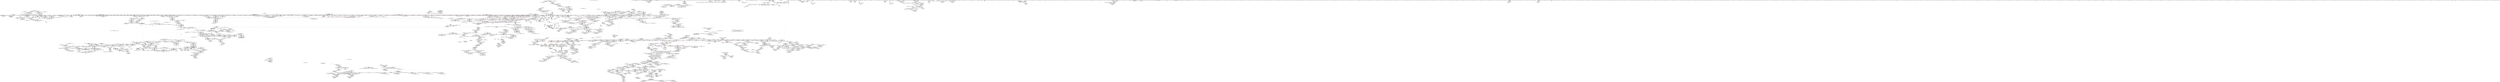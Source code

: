 digraph "SVFG" {
	label="SVFG";

	Node0x564fa7e3b7e0 [shape=record,color=grey,label="{NodeID: 0\nNullPtr}"];
	Node0x564fa7e3b7e0 -> Node0x564fa87c6970[style=solid];
	Node0x564fa7e3b7e0 -> Node0x564fa87c6a70[style=solid];
	Node0x564fa7e3b7e0 -> Node0x564fa87c6b40[style=solid];
	Node0x564fa7e3b7e0 -> Node0x564fa87c6c10[style=solid];
	Node0x564fa7e3b7e0 -> Node0x564fa87c6ce0[style=solid];
	Node0x564fa7e3b7e0 -> Node0x564fa87c6db0[style=solid];
	Node0x564fa7e3b7e0 -> Node0x564fa87c6e80[style=solid];
	Node0x564fa7e3b7e0 -> Node0x564fa87c6f50[style=solid];
	Node0x564fa7e3b7e0 -> Node0x564fa87c7020[style=solid];
	Node0x564fa7e3b7e0 -> Node0x564fa87c70f0[style=solid];
	Node0x564fa7e3b7e0 -> Node0x564fa87c71c0[style=solid];
	Node0x564fa7e3b7e0 -> Node0x564fa87c7290[style=solid];
	Node0x564fa7e3b7e0 -> Node0x564fa87c7360[style=solid];
	Node0x564fa7e3b7e0 -> Node0x564fa87c7430[style=solid];
	Node0x564fa7e3b7e0 -> Node0x564fa87c7500[style=solid];
	Node0x564fa7e3b7e0 -> Node0x564fa87c75d0[style=solid];
	Node0x564fa7e3b7e0 -> Node0x564fa87c76a0[style=solid];
	Node0x564fa7e3b7e0 -> Node0x564fa87c7770[style=solid];
	Node0x564fa7e3b7e0 -> Node0x564fa87c7840[style=solid];
	Node0x564fa7e3b7e0 -> Node0x564fa87c7910[style=solid];
	Node0x564fa7e3b7e0 -> Node0x564fa87c79e0[style=solid];
	Node0x564fa7e3b7e0 -> Node0x564fa87c7ab0[style=solid];
	Node0x564fa7e3b7e0 -> Node0x564fa87c7b80[style=solid];
	Node0x564fa7e3b7e0 -> Node0x564fa87c7c50[style=solid];
	Node0x564fa7e3b7e0 -> Node0x564fa87c7d20[style=solid];
	Node0x564fa7e3b7e0 -> Node0x564fa87c7df0[style=solid];
	Node0x564fa7e3b7e0 -> Node0x564fa87c7ec0[style=solid];
	Node0x564fa7e3b7e0 -> Node0x564fa87c7f90[style=solid];
	Node0x564fa7e3b7e0 -> Node0x564fa87c8060[style=solid];
	Node0x564fa7e3b7e0 -> Node0x564fa87c8130[style=solid];
	Node0x564fa7e3b7e0 -> Node0x564fa87c8200[style=solid];
	Node0x564fa7e3b7e0 -> Node0x564fa87c82d0[style=solid];
	Node0x564fa7e3b7e0 -> Node0x564fa87c83a0[style=solid];
	Node0x564fa7e3b7e0 -> Node0x564fa87c8470[style=solid];
	Node0x564fa7e3b7e0 -> Node0x564fa87c8540[style=solid];
	Node0x564fa7e3b7e0 -> Node0x564fa87c8610[style=solid];
	Node0x564fa7e3b7e0 -> Node0x564fa87c86e0[style=solid];
	Node0x564fa7e3b7e0 -> Node0x564fa87c87b0[style=solid];
	Node0x564fa7e3b7e0 -> Node0x564fa87c8880[style=solid];
	Node0x564fa7e3b7e0 -> Node0x564fa87c8950[style=solid];
	Node0x564fa7e3b7e0 -> Node0x564fa87c8a20[style=solid];
	Node0x564fa7e3b7e0 -> Node0x564fa87c8af0[style=solid];
	Node0x564fa7e3b7e0 -> Node0x564fa87c8bc0[style=solid];
	Node0x564fa7e3b7e0 -> Node0x564fa87c8c90[style=solid];
	Node0x564fa7e3b7e0 -> Node0x564fa87c8d60[style=solid];
	Node0x564fa7e3b7e0 -> Node0x564fa87c8e30[style=solid];
	Node0x564fa7e3b7e0 -> Node0x564fa87c8f00[style=solid];
	Node0x564fa7e3b7e0 -> Node0x564fa87c8fd0[style=solid];
	Node0x564fa7e3b7e0 -> Node0x564fa87c90a0[style=solid];
	Node0x564fa7e3b7e0 -> Node0x564fa87c9170[style=solid];
	Node0x564fa7e3b7e0 -> Node0x564fa87c9240[style=solid];
	Node0x564fa7e3b7e0 -> Node0x564fa87c9310[style=solid];
	Node0x564fa7e3b7e0 -> Node0x564fa87c93e0[style=solid];
	Node0x564fa7e3b7e0 -> Node0x564fa87c94b0[style=solid];
	Node0x564fa7e3b7e0 -> Node0x564fa87c9580[style=solid];
	Node0x564fa7e3b7e0 -> Node0x564fa87c9650[style=solid];
	Node0x564fa7e3b7e0 -> Node0x564fa87c9720[style=solid];
	Node0x564fa7e3b7e0 -> Node0x564fa87c97f0[style=solid];
	Node0x564fa7e3b7e0 -> Node0x564fa87c98c0[style=solid];
	Node0x564fa7e3b7e0 -> Node0x564fa87c9990[style=solid];
	Node0x564fa7e3b7e0 -> Node0x564fa87c9a60[style=solid];
	Node0x564fa7e3b7e0 -> Node0x564fa87c9b30[style=solid];
	Node0x564fa7e3b7e0 -> Node0x564fa87c9c00[style=solid];
	Node0x564fa7e3b7e0 -> Node0x564fa87c9cd0[style=solid];
	Node0x564fa7e3b7e0 -> Node0x564fa87c9da0[style=solid];
	Node0x564fa7e3b7e0 -> Node0x564fa87c9e70[style=solid];
	Node0x564fa7e3b7e0 -> Node0x564fa87c9f40[style=solid];
	Node0x564fa7e3b7e0 -> Node0x564fa87ca010[style=solid];
	Node0x564fa7e3b7e0 -> Node0x564fa87ca0e0[style=solid];
	Node0x564fa7e3b7e0 -> Node0x564fa87ca1b0[style=solid];
	Node0x564fa7e3b7e0 -> Node0x564fa87ca280[style=solid];
	Node0x564fa7e3b7e0 -> Node0x564fa87ca350[style=solid];
	Node0x564fa7e3b7e0 -> Node0x564fa87ca420[style=solid];
	Node0x564fa7e3b7e0 -> Node0x564fa87ca4f0[style=solid];
	Node0x564fa7e3b7e0 -> Node0x564fa87ca5c0[style=solid];
	Node0x564fa7e3b7e0 -> Node0x564fa87ca690[style=solid];
	Node0x564fa7e3b7e0 -> Node0x564fa87ca760[style=solid];
	Node0x564fa7e3b7e0 -> Node0x564fa87ca830[style=solid];
	Node0x564fa7e3b7e0 -> Node0x564fa87ca900[style=solid];
	Node0x564fa7e3b7e0 -> Node0x564fa87ca9d0[style=solid];
	Node0x564fa7e3b7e0 -> Node0x564fa87caaa0[style=solid];
	Node0x564fa7e3b7e0 -> Node0x564fa87cab70[style=solid];
	Node0x564fa7e3b7e0 -> Node0x564fa87cac40[style=solid];
	Node0x564fa7e3b7e0 -> Node0x564fa87cad10[style=solid];
	Node0x564fa7e3b7e0 -> Node0x564fa87cade0[style=solid];
	Node0x564fa7e3b7e0 -> Node0x564fa87caeb0[style=solid];
	Node0x564fa7e3b7e0 -> Node0x564fa87caf80[style=solid];
	Node0x564fa7e3b7e0 -> Node0x564fa87cb050[style=solid];
	Node0x564fa7e3b7e0 -> Node0x564fa87cb120[style=solid];
	Node0x564fa7e3b7e0 -> Node0x564fa87cb1f0[style=solid];
	Node0x564fa7e3b7e0 -> Node0x564fa87cb2c0[style=solid];
	Node0x564fa7e3b7e0 -> Node0x564fa87cb390[style=solid];
	Node0x564fa7e3b7e0 -> Node0x564fa87cb460[style=solid];
	Node0x564fa7e3b7e0 -> Node0x564fa87cb530[style=solid];
	Node0x564fa7e3b7e0 -> Node0x564fa87cb600[style=solid];
	Node0x564fa7e3b7e0 -> Node0x564fa87cb6d0[style=solid];
	Node0x564fa7e3b7e0 -> Node0x564fa87cb7a0[style=solid];
	Node0x564fa7e3b7e0 -> Node0x564fa87cb870[style=solid];
	Node0x564fa7e3b7e0 -> Node0x564fa87cb940[style=solid];
	Node0x564fa7e3b7e0 -> Node0x564fa87cba10[style=solid];
	Node0x564fa7e3b7e0 -> Node0x564fa87d8760[style=solid];
	Node0x564fa7e3b7e0 -> Node0x564fa87dce40[style=solid];
	Node0x564fa7e3b7e0 -> Node0x564fa87dcf10[style=solid];
	Node0x564fa7e3b7e0 -> Node0x564fa87dcfe0[style=solid];
	Node0x564fa7e3b7e0 -> Node0x564fa87de020[style=solid];
	Node0x564fa7e3b7e0 -> Node0x564fa8822b10[style=solid];
	Node0x564fa7e3b7e0 -> Node0x564fa8822be0[style=solid];
	Node0x564fa7e3b7e0 -> Node0x564fa8823810[style=solid];
	Node0x564fa7e3b7e0 -> Node0x564fa8826b40[style=solid];
	Node0x564fa7e3b7e0 -> Node0x564fa8804c40[style=solid];
	Node0x564fa7e3b7e0 -> Node0x564fa8809800[style=solid];
	Node0x564fa7e3b7e0 -> Node0x564fa8809980[style=solid];
	Node0x564fa7e3b7e0 -> Node0x564fa8809f80[style=solid];
	Node0x564fa7e3b7e0 -> Node0x564fa880a280[style=solid];
	Node0x564fa7e3b7e0 -> Node0x564fa880a580[style=solid];
	Node0x564fa7e3b7e0 -> Node0x564fa880a700[style=solid];
	Node0x564fa7e3b7e0 -> Node0x564fa880ab80[style=solid];
	Node0x564fa7e3b7e0 -> Node0x564fa880ad00[style=solid];
	Node0x564fa7e3b7e0 -> Node0x564fa880bf00[style=solid];
	Node0x564fa7e3b7e0 -> Node0x564fa880c080[style=solid];
	Node0x564fa7e3b7e0:s64 -> Node0x564fa8a23cb0[style=solid,color=red];
	Node0x564fa7e3b7e0:s64 -> Node0x564fa8a2f320[style=solid,color=red];
	Node0x564fa8a379b0 [shape=record,color=black,label="{NodeID: 4871\n2923 = PHI(2724, )\n1st arg _ZNSt8_Rb_treeINSt7__cxx1112basic_stringIcSt11char_traitsIcESaIcEEES5_St9_IdentityIS5_ESt4lessIS5_ESaIS5_EE10_M_insert_IRKS5_NSB_11_Alloc_nodeEEESt17_Rb_tree_iteratorIS5_EPSt18_Rb_tree_node_baseSJ_OT_RT0_ }"];
	Node0x564fa8a379b0 -> Node0x564fa88270f0[style=solid];
	Node0x564fa87d12d0 [shape=record,color=red,label="{NodeID: 1550\n2826\<--2792\n\<--__k.addr\n_ZNSt8_Rb_treeINSt7__cxx1112basic_stringIcSt11char_traitsIcESaIcEEES5_St9_IdentityIS5_ESt4lessIS5_ESaIS5_EE24_M_get_insert_unique_posERKS5_\n|{<s0>260}}"];
	Node0x564fa87d12d0:s0 -> Node0x564fa8a27570[style=solid,color=red];
	Node0x564fa87af090 [shape=record,color=green,label="{NodeID: 443\n2861\<--2862\n_ZNKSt17_Rb_tree_iteratorINSt7__cxx1112basic_stringIcSt11char_traitsIcESaIcEEEEeqERKS6_\<--_ZNKSt17_Rb_tree_iteratorINSt7__cxx1112basic_stringIcSt11char_traitsIcESaIcEEEEeqERKS6__field_insensitive\n}"];
	Node0x564fa8826c10 [shape=record,color=blue,label="{NodeID: 1993\n2898\<--2896\nthis.addr\<--this\n_ZNKSt9_IdentityINSt7__cxx1112basic_stringIcSt11char_traitsIcESaIcEEEEclERKS5_\n}"];
	Node0x564fa8826c10 -> Node0x564fa87d1c90[style=dashed];
	Node0x564fa87be4b0 [shape=record,color=black,label="{NodeID: 886\n3184\<--3195\n_ZNSt8_Rb_treeINSt7__cxx1112basic_stringIcSt11char_traitsIcESaIcEEES5_St9_IdentityIS5_ESt4lessIS5_ESaIS5_EE6_S_keyEPKSt18_Rb_tree_node_base_ret\<--call1\n_ZNSt8_Rb_treeINSt7__cxx1112basic_stringIcSt11char_traitsIcESaIcEEES5_St9_IdentityIS5_ESt4lessIS5_ESaIS5_EE6_S_keyEPKSt18_Rb_tree_node_base\n|{<s0>268|<s1>274|<s2>328}}"];
	Node0x564fa87be4b0:s0 -> Node0x564fa8a20dd0[style=solid,color=blue];
	Node0x564fa87be4b0:s1 -> Node0x564fa8a21330[style=solid,color=blue];
	Node0x564fa87be4b0:s2 -> Node0x564fa8a22680[style=solid,color=blue];
	Node0x564fa8a24670 [shape=record,color=black,label="{NodeID: 4650\n2078 = PHI(1576, )\n1st arg _ZNSt16allocator_traitsISaINSt7__cxx1112basic_stringIcSt11char_traitsIcESaIcEEEEE10deallocateERS6_PS5_m }"];
	Node0x564fa8a24670 -> Node0x564fa8822490[style=solid];
	Node0x564fa87f4fd0 [shape=record,color=red,label="{NodeID: 1329\n1036\<--1035\n\<--_M_finish\n_ZNSt6vectorINSt7__cxx1112basic_stringIcSt11char_traitsIcESaIcEEESaIS5_EE12emplace_backIJS5_EEEvDpOT_\n}"];
	Node0x564fa87f4fd0 -> Node0x564fa880b000[style=solid];
	Node0x564fa87a7230 [shape=record,color=green,label="{NodeID: 222\n1444\<--1445\nthis.addr\<--this.addr_field_insensitive\n_ZNSt12_Vector_baseINSt7__cxx1112basic_stringIcSt11char_traitsIcESaIcEEESaIS5_EE11_M_allocateEm\n}"];
	Node0x564fa87a7230 -> Node0x564fa87f8090[style=solid];
	Node0x564fa87a7230 -> Node0x564fa87df2d0[style=solid];
	Node0x564fa87dc7c0 [shape=record,color=blue,label="{NodeID: 1772\n872\<--871\nthis.addr\<--this\n_ZNSt6vectorINSt7__cxx1112basic_stringIcSt11char_traitsIcESaIcEEESaIS5_EED2Ev\n}"];
	Node0x564fa87dc7c0 -> Node0x564fa87f4470[style=dashed];
	Node0x564fa87cb390 [shape=record,color=black,label="{NodeID: 665\n3400\<--3\n\<--dummyVal\n_ZNSt8_Rb_treeINSt7__cxx1112basic_stringIcSt11char_traitsIcESaIcEEES5_St9_IdentityIS5_ESt4lessIS5_ESaIS5_EE17_M_construct_nodeIJRKS5_EEEvPSt13_Rb_tree_nodeIS5_EDpOT_\n}"];
	Node0x564fa87cb390 -> Node0x564fa882a010[style=solid];
	Node0x564fa87e9c40 [shape=record,color=purple,label="{NodeID: 1108\n2607\<--2606\n_M_impl\<--this1\n_ZNSt12_Vector_baseINSt7__cxx1112basic_stringIcSt11char_traitsIcESaIcEEESaIS5_EED2Ev\n}"];
	Node0x564fa7e3b870 [shape=record,color=green,label="{NodeID: 1\n7\<--1\n__dso_handle\<--dummyObj\nGlob }"];
	Node0x564fa8a37af0 [shape=record,color=black,label="{NodeID: 4872\n2924 = PHI(2726, )\n2nd arg _ZNSt8_Rb_treeINSt7__cxx1112basic_stringIcSt11char_traitsIcESaIcEEES5_St9_IdentityIS5_ESt4lessIS5_ESaIS5_EE10_M_insert_IRKS5_NSB_11_Alloc_nodeEEESt17_Rb_tree_iteratorIS5_EPSt18_Rb_tree_node_baseSJ_OT_RT0_ }"];
	Node0x564fa8a37af0 -> Node0x564fa88271c0[style=solid];
	Node0x564fa87d13a0 [shape=record,color=red,label="{NodeID: 1551\n2881\<--2792\n\<--__k.addr\n_ZNSt8_Rb_treeINSt7__cxx1112basic_stringIcSt11char_traitsIcESaIcEEES5_St9_IdentityIS5_ESt4lessIS5_ESaIS5_EE24_M_get_insert_unique_posERKS5_\n|{<s0>269}}"];
	Node0x564fa87d13a0:s0 -> Node0x564fa8a277b0[style=solid,color=red];
	Node0x564fa87af190 [shape=record,color=green,label="{NodeID: 444\n2865\<--2866\n_ZNSt4pairIPSt18_Rb_tree_node_baseS1_EC2IRPSt13_Rb_tree_nodeINSt7__cxx1112basic_stringIcSt11char_traitsIcESaIcEEEERS1_Lb1EEEOT_OT0_\<--_ZNSt4pairIPSt18_Rb_tree_node_baseS1_EC2IRPSt13_Rb_tree_nodeINSt7__cxx1112basic_stringIcSt11char_traitsIcESaIcEEEERS1_Lb1EEEOT_OT0__field_insensitive\n}"];
	Node0x564fa8826ce0 [shape=record,color=blue,label="{NodeID: 1994\n2900\<--2897\n__x.addr\<--__x\n_ZNKSt9_IdentityINSt7__cxx1112basic_stringIcSt11char_traitsIcESaIcEEEEclERKS5_\n}"];
	Node0x564fa8826ce0 -> Node0x564fa87d1d60[style=dashed];
	Node0x564fa87be580 [shape=record,color=black,label="{NodeID: 887\n3211\<--3210\n\<--this1\n_ZNSt4pairIPSt18_Rb_tree_node_baseS1_EC2IRS1_Lb1EEEOT_RKS1_\n}"];
	Node0x564fa8a24780 [shape=record,color=black,label="{NodeID: 4651\n2079 = PHI(1577, )\n2nd arg _ZNSt16allocator_traitsISaINSt7__cxx1112basic_stringIcSt11char_traitsIcESaIcEEEEE10deallocateERS6_PS5_m }"];
	Node0x564fa8a24780 -> Node0x564fa8822560[style=solid];
	Node0x564fa87f50a0 [shape=record,color=red,label="{NodeID: 1330\n1040\<--1039\n\<--_M_end_of_storage\n_ZNSt6vectorINSt7__cxx1112basic_stringIcSt11char_traitsIcESaIcEEESaIS5_EE12emplace_backIJS5_EEEvDpOT_\n}"];
	Node0x564fa87f50a0 -> Node0x564fa880b000[style=solid];
	Node0x564fa87a7300 [shape=record,color=green,label="{NodeID: 223\n1446\<--1447\n__n.addr\<--__n.addr_field_insensitive\n_ZNSt12_Vector_baseINSt7__cxx1112basic_stringIcSt11char_traitsIcESaIcEEESaIS5_EE11_M_allocateEm\n}"];
	Node0x564fa87a7300 -> Node0x564fa87f8160[style=solid];
	Node0x564fa87a7300 -> Node0x564fa87f8230[style=solid];
	Node0x564fa87a7300 -> Node0x564fa87df3a0[style=solid];
	Node0x564fa87dc890 [shape=record,color=blue,label="{NodeID: 1773\n874\<--901\nexn.slot\<--\n_ZNSt6vectorINSt7__cxx1112basic_stringIcSt11char_traitsIcESaIcEEESaIS5_EED2Ev\n}"];
	Node0x564fa87dc890 -> Node0x564fa87f4540[style=dashed];
	Node0x564fa87cb460 [shape=record,color=black,label="{NodeID: 666\n3402\<--3\n\<--dummyVal\n_ZNSt8_Rb_treeINSt7__cxx1112basic_stringIcSt11char_traitsIcESaIcEEES5_St9_IdentityIS5_ESt4lessIS5_ESaIS5_EE17_M_construct_nodeIJRKS5_EEEvPSt13_Rb_tree_nodeIS5_EDpOT_\n}"];
	Node0x564fa87cb460 -> Node0x564fa882a0e0[style=solid];
	Node0x564fa87e9d10 [shape=record,color=purple,label="{NodeID: 1109\n2608\<--2606\n_M_start\<--this1\n_ZNSt12_Vector_baseINSt7__cxx1112basic_stringIcSt11char_traitsIcESaIcEEESaIS5_EED2Ev\n}"];
	Node0x564fa87e9d10 -> Node0x564fa87ff3f0[style=solid];
	Node0x564fa8760150 [shape=record,color=green,label="{NodeID: 2\n8\<--1\n_ZSt3cin\<--dummyObj\nGlob }"];
	Node0x564fa8a37c30 [shape=record,color=black,label="{NodeID: 4873\n2925 = PHI(2728, )\n3rd arg _ZNSt8_Rb_treeINSt7__cxx1112basic_stringIcSt11char_traitsIcESaIcEEES5_St9_IdentityIS5_ESt4lessIS5_ESaIS5_EE10_M_insert_IRKS5_NSB_11_Alloc_nodeEEESt17_Rb_tree_iteratorIS5_EPSt18_Rb_tree_node_baseSJ_OT_RT0_ }"];
	Node0x564fa8a37c30 -> Node0x564fa8827290[style=solid];
	Node0x564fa87d1470 [shape=record,color=red,label="{NodeID: 1552\n2817\<--2794\n\<--__x\n_ZNSt8_Rb_treeINSt7__cxx1112basic_stringIcSt11char_traitsIcESaIcEEES5_St9_IdentityIS5_ESt4lessIS5_ESaIS5_EE24_M_get_insert_unique_posERKS5_\n}"];
	Node0x564fa87d1470 -> Node0x564fa8809f80[style=solid];
	Node0x564fa87af290 [shape=record,color=green,label="{NodeID: 445\n2869\<--2870\n_ZNSt17_Rb_tree_iteratorINSt7__cxx1112basic_stringIcSt11char_traitsIcESaIcEEEEmmEv\<--_ZNSt17_Rb_tree_iteratorINSt7__cxx1112basic_stringIcSt11char_traitsIcESaIcEEEEmmEv_field_insensitive\n}"];
	Node0x564fa8826db0 [shape=record,color=blue,label="{NodeID: 1995\n2910\<--2908\nthis.addr\<--this\n_ZNSt8_Rb_treeINSt7__cxx1112basic_stringIcSt11char_traitsIcESaIcEEES5_St9_IdentityIS5_ESt4lessIS5_ESaIS5_EE11_Alloc_nodeC2ERSB_\n}"];
	Node0x564fa8826db0 -> Node0x564fa87d1e30[style=dashed];
	Node0x564fa87be650 [shape=record,color=black,label="{NodeID: 888\n3222\<--3236\n_ZStltIcSt11char_traitsIcESaIcEEbRKNSt7__cxx1112basic_stringIT_T0_T1_EESA__ret\<--cmp\n_ZStltIcSt11char_traitsIcESaIcEEbRKNSt7__cxx1112basic_stringIT_T0_T1_EESA_\n|{<s0>283}}"];
	Node0x564fa87be650:s0 -> Node0x564fa8a21ab0[style=solid,color=blue];
	Node0x564fa8a24890 [shape=record,color=black,label="{NodeID: 4652\n2397 = PHI(2347, 2840, )\n0th arg _ZNSt8_Rb_treeINSt7__cxx1112basic_stringIcSt11char_traitsIcESaIcEEES5_St9_IdentityIS5_ESt4lessIS5_ESaIS5_EE7_S_leftEPSt18_Rb_tree_node_base }"];
	Node0x564fa8a24890 -> Node0x564fa8824370[style=solid];
	Node0x564fa87f5170 [shape=record,color=red,label="{NodeID: 1331\n1049\<--1048\n\<--_M_finish5\n_ZNSt6vectorINSt7__cxx1112basic_stringIcSt11char_traitsIcESaIcEEESaIS5_EE12emplace_backIJS5_EEEvDpOT_\n|{<s0>116}}"];
	Node0x564fa87f5170:s0 -> Node0x564fa8a33680[style=solid,color=red];
	Node0x564fa87a73d0 [shape=record,color=green,label="{NodeID: 224\n1458\<--1459\n_ZNSt16allocator_traitsISaINSt7__cxx1112basic_stringIcSt11char_traitsIcESaIcEEEEE8allocateERS6_m\<--_ZNSt16allocator_traitsISaINSt7__cxx1112basic_stringIcSt11char_traitsIcESaIcEEEEE8allocateERS6_m_field_insensitive\n}"];
	Node0x564fa87dc960 [shape=record,color=blue,label="{NodeID: 1774\n876\<--903\nehselector.slot\<--\n_ZNSt6vectorINSt7__cxx1112basic_stringIcSt11char_traitsIcESaIcEEESaIS5_EED2Ev\n}"];
	Node0x564fa87cb530 [shape=record,color=black,label="{NodeID: 667\n3411\<--3\n\<--dummyVal\n_ZNSt8_Rb_treeINSt7__cxx1112basic_stringIcSt11char_traitsIcESaIcEEES5_St9_IdentityIS5_ESt4lessIS5_ESaIS5_EE17_M_construct_nodeIJRKS5_EEEvPSt13_Rb_tree_nodeIS5_EDpOT_\n}"];
	Node0x564fa87e9de0 [shape=record,color=purple,label="{NodeID: 1110\n2610\<--2606\n_M_impl2\<--this1\n_ZNSt12_Vector_baseINSt7__cxx1112basic_stringIcSt11char_traitsIcESaIcEEESaIS5_EED2Ev\n}"];
	Node0x564fa87601e0 [shape=record,color=green,label="{NodeID: 3\n9\<--1\n.str\<--dummyObj\nGlob }"];
	Node0x564fa8a37d70 [shape=record,color=black,label="{NodeID: 4874\n2926 = PHI(2689, )\n4th arg _ZNSt8_Rb_treeINSt7__cxx1112basic_stringIcSt11char_traitsIcESaIcEEES5_St9_IdentityIS5_ESt4lessIS5_ESaIS5_EE10_M_insert_IRKS5_NSB_11_Alloc_nodeEEESt17_Rb_tree_iteratorIS5_EPSt18_Rb_tree_node_baseSJ_OT_RT0_ }"];
	Node0x564fa8a37d70 -> Node0x564fa8827360[style=solid];
	Node0x564fa893e900 [shape=record,color=yellow,style=double,label="{NodeID: 3767\n106V_1 = ENCHI(MR_106V_0)\npts\{820000 820001 \}\nFun[_ZNSt6vectorINSt7__cxx1112basic_stringIcSt11char_traitsIcESaIcEEESaIS5_EE3endEv]|{<s0>145}}"];
	Node0x564fa893e900:s0 -> Node0x564fa893cb20[style=dashed,color=red];
	Node0x564fa87d1540 [shape=record,color=red,label="{NodeID: 1553\n2820\<--2794\n\<--__x\n_ZNSt8_Rb_treeINSt7__cxx1112basic_stringIcSt11char_traitsIcESaIcEEES5_St9_IdentityIS5_ESt4lessIS5_ESaIS5_EE24_M_get_insert_unique_posERKS5_\n}"];
	Node0x564fa87d1540 -> Node0x564fa87bc5d0[style=solid];
	Node0x564fa87af390 [shape=record,color=green,label="{NodeID: 446\n2879\<--2880\n_ZNSt8_Rb_treeINSt7__cxx1112basic_stringIcSt11char_traitsIcESaIcEEES5_St9_IdentityIS5_ESt4lessIS5_ESaIS5_EE6_S_keyEPKSt18_Rb_tree_node_base\<--_ZNSt8_Rb_treeINSt7__cxx1112basic_stringIcSt11char_traitsIcESaIcEEES5_St9_IdentityIS5_ESt4lessIS5_ESaIS5_EE6_S_keyEPKSt18_Rb_tree_node_base_field_insensitive\n}"];
	Node0x564fa8826e80 [shape=record,color=blue,label="{NodeID: 1996\n2912\<--2909\n__t.addr\<--__t\n_ZNSt8_Rb_treeINSt7__cxx1112basic_stringIcSt11char_traitsIcESaIcEEES5_St9_IdentityIS5_ESt4lessIS5_ESaIS5_EE11_Alloc_nodeC2ERSB_\n}"];
	Node0x564fa8826e80 -> Node0x564fa87d1f00[style=dashed];
	Node0x564fa87be720 [shape=record,color=black,label="{NodeID: 889\n3245\<--3251\n_ZNSt8_Rb_treeINSt7__cxx1112basic_stringIcSt11char_traitsIcESaIcEEES5_St9_IdentityIS5_ESt4lessIS5_ESaIS5_EE8_S_valueEPKSt13_Rb_tree_nodeIS5_E_ret\<--call\n_ZNSt8_Rb_treeINSt7__cxx1112basic_stringIcSt11char_traitsIcESaIcEEES5_St9_IdentityIS5_ESt4lessIS5_ESaIS5_EE8_S_valueEPKSt13_Rb_tree_nodeIS5_E\n|{<s0>284}}"];
	Node0x564fa87be720:s0 -> Node0x564fa8a21bf0[style=solid,color=blue];
	Node0x564fa8a249e0 [shape=record,color=black,label="{NodeID: 4653\n2649 = PHI(2643, )\n0th arg _ZNSaINSt7__cxx1112basic_stringIcSt11char_traitsIcESaIcEEEED2Ev }"];
	Node0x564fa8a249e0 -> Node0x564fa8825960[style=solid];
	Node0x564fa87f5240 [shape=record,color=red,label="{NodeID: 1332\n1060\<--1059\n\<--_M_finish7\n_ZNSt6vectorINSt7__cxx1112basic_stringIcSt11char_traitsIcESaIcEEESaIS5_EE12emplace_backIJS5_EEEvDpOT_\n}"];
	Node0x564fa87f5240 -> Node0x564fa87e46f0[style=solid];
	Node0x564fa87a74d0 [shape=record,color=green,label="{NodeID: 225\n1469\<--1470\n__first.addr\<--__first.addr_field_insensitive\n_ZSt34__uninitialized_move_if_noexcept_aIPNSt7__cxx1112basic_stringIcSt11char_traitsIcESaIcEEES6_SaIS5_EET0_T_S9_S8_RT1_\n}"];
	Node0x564fa87a74d0 -> Node0x564fa87f8300[style=solid];
	Node0x564fa87a74d0 -> Node0x564fa87df470[style=solid];
	Node0x564fa87dca30 [shape=record,color=blue,label="{NodeID: 1775\n915\<--914\nthis.addr\<--this\n_ZNSt6vectorINSt7__cxx1112basic_stringIcSt11char_traitsIcESaIcEEESaIS5_EEC2Ev\n}"];
	Node0x564fa87dca30 -> Node0x564fa87f47b0[style=dashed];
	Node0x564fa87cb600 [shape=record,color=black,label="{NodeID: 668\n3412\<--3\n\<--dummyVal\n_ZNSt8_Rb_treeINSt7__cxx1112basic_stringIcSt11char_traitsIcESaIcEEES5_St9_IdentityIS5_ESt4lessIS5_ESaIS5_EE17_M_construct_nodeIJRKS5_EEEvPSt13_Rb_tree_nodeIS5_EDpOT_\n}"];
	Node0x564fa87cb600 -> Node0x564fa882a1b0[style=solid];
	Node0x564fa896a570 [shape=record,color=yellow,style=double,label="{NodeID: 4432\n100V_2 = CSCHI(MR_100V_1)\npts\{960000 960001 960002 960003 960004 \}\nCS[]|{<s0>22|<s1>22|<s2>22|<s3>22}}"];
	Node0x564fa896a570:s0 -> Node0x564fa88f9890[style=dashed,color=blue];
	Node0x564fa896a570:s1 -> Node0x564fa88fa790[style=dashed,color=blue];
	Node0x564fa896a570:s2 -> Node0x564fa88fcf90[style=dashed,color=blue];
	Node0x564fa896a570:s3 -> Node0x564fa890a690[style=dashed,color=blue];
	Node0x564fa8913290 [shape=record,color=black,label="{NodeID: 3325\nMR_246V_3 = PHI(MR_246V_4, MR_246V_2, )\npts\{2020 \}\n}"];
	Node0x564fa8913290 -> Node0x564fa87fbbe0[style=dashed];
	Node0x564fa8913290 -> Node0x564fa87fbcb0[style=dashed];
	Node0x564fa8913290 -> Node0x564fa87fbd80[style=dashed];
	Node0x564fa8913290 -> Node0x564fa8821e10[style=dashed];
	Node0x564fa87e9eb0 [shape=record,color=purple,label="{NodeID: 1111\n2611\<--2606\n_M_end_of_storage\<--this1\n_ZNSt12_Vector_baseINSt7__cxx1112basic_stringIcSt11char_traitsIcESaIcEEESaIS5_EED2Ev\n}"];
	Node0x564fa87e9eb0 -> Node0x564fa87ff4c0[style=solid];
	Node0x564fa8760490 [shape=record,color=green,label="{NodeID: 4\n11\<--1\n.str.1\<--dummyObj\nGlob }"];
	Node0x564fa8a37eb0 [shape=record,color=black,label="{NodeID: 4875\n432 = PHI(81, )\n0th arg _ZL8tokenizeRKNSt7__cxx1112basic_stringIcSt11char_traitsIcESaIcEEE |{<s0>49|<s1>55|<s2>66|<s3>69|<s4>70}}"];
	Node0x564fa8a37eb0:s0 -> Node0x564fa8a2c640[style=solid,color=red];
	Node0x564fa8a37eb0:s1 -> Node0x564fa8a2fe80[style=solid,color=red];
	Node0x564fa8a37eb0:s2 -> Node0x564fa8a2fe80[style=solid,color=red];
	Node0x564fa8a37eb0:s3 -> Node0x564fa8a35b40[style=solid,color=red];
	Node0x564fa8a37eb0:s4 -> Node0x564fa8a35b40[style=solid,color=red];
	Node0x564fa893e9e0 [shape=record,color=yellow,style=double,label="{NodeID: 3768\n301V_1 = ENCHI(MR_301V_0)\npts\{13120000 \}\nFun[_ZNSt6vectorINSt7__cxx1112basic_stringIcSt11char_traitsIcESaIcEEESaIS5_EE3endEv]|{<s0>145}}"];
	Node0x564fa893e9e0:s0 -> Node0x564fa881fb20[style=dashed,color=red];
	Node0x564fa87d1610 [shape=record,color=red,label="{NodeID: 1554\n2827\<--2794\n\<--__x\n_ZNSt8_Rb_treeINSt7__cxx1112basic_stringIcSt11char_traitsIcESaIcEEES5_St9_IdentityIS5_ESt4lessIS5_ESaIS5_EE24_M_get_insert_unique_posERKS5_\n|{<s0>259}}"];
	Node0x564fa87d1610:s0 -> Node0x564fa8a2d530[style=solid,color=red];
	Node0x564fa87af490 [shape=record,color=green,label="{NodeID: 447\n2889\<--2890\n_ZNSt4pairIPSt18_Rb_tree_node_baseS1_EC2IRS1_Lb1EEEOT_RKS1_\<--_ZNSt4pairIPSt18_Rb_tree_node_baseS1_EC2IRS1_Lb1EEEOT_RKS1__field_insensitive\n}"];
	Node0x564fa8826f50 [shape=record,color=blue,label="{NodeID: 1997\n2917\<--2918\n_M_t\<--\n_ZNSt8_Rb_treeINSt7__cxx1112basic_stringIcSt11char_traitsIcESaIcEEES5_St9_IdentityIS5_ESt4lessIS5_ESaIS5_EE11_Alloc_nodeC2ERSB_\n|{<s0>248}}"];
	Node0x564fa8826f50:s0 -> Node0x564fa896af70[style=dashed,color=blue];
	Node0x564fa87be7f0 [shape=record,color=black,label="{NodeID: 890\n3255\<--3262\n_ZNKSt13_Rb_tree_nodeINSt7__cxx1112basic_stringIcSt11char_traitsIcESaIcEEEE9_M_valptrEv_ret\<--call\n_ZNKSt13_Rb_tree_nodeINSt7__cxx1112basic_stringIcSt11char_traitsIcESaIcEEEE9_M_valptrEv\n|{<s0>295|<s1>298}}"];
	Node0x564fa87be7f0:s0 -> Node0x564fa8a1d3f0[style=solid,color=blue];
	Node0x564fa87be7f0:s1 -> Node0x564fa8a1d7b0[style=solid,color=blue];
	Node0x564fa8a24af0 [shape=record,color=black,label="{NodeID: 4654\n1004 = PHI(992, )\n0th arg _ZNSaINSt7__cxx1112basic_stringIcSt11char_traitsIcESaIcEEEEC2Ev }"];
	Node0x564fa8a24af0 -> Node0x564fa87dd0b0[style=solid];
	Node0x564fa87f5310 [shape=record,color=red,label="{NodeID: 1333\n1072\<--1071\n\<--coerce.dive10\n_ZNSt6vectorINSt7__cxx1112basic_stringIcSt11char_traitsIcESaIcEEESaIS5_EE12emplace_backIJS5_EEEvDpOT_\n|{<s0>119}}"];
	Node0x564fa87f5310:s0 -> Node0x564fa8a36720[style=solid,color=red];
	Node0x564fa87a75a0 [shape=record,color=green,label="{NodeID: 226\n1471\<--1472\n__last.addr\<--__last.addr_field_insensitive\n_ZSt34__uninitialized_move_if_noexcept_aIPNSt7__cxx1112basic_stringIcSt11char_traitsIcESaIcEEES6_SaIS5_EET0_T_S9_S8_RT1_\n}"];
	Node0x564fa87a75a0 -> Node0x564fa87f83d0[style=solid];
	Node0x564fa87a75a0 -> Node0x564fa87df540[style=solid];
	Node0x564fa87dcb00 [shape=record,color=blue,label="{NodeID: 1776\n936\<--934\nthis.addr\<--this\n_ZNSt6vectorINSt7__cxx1112basic_stringIcSt11char_traitsIcESaIcEEESaIS5_EE9push_backEOS5_\n}"];
	Node0x564fa87dcb00 -> Node0x564fa87f4880[style=dashed];
	Node0x564fa87cb6d0 [shape=record,color=black,label="{NodeID: 669\n3414\<--3\n\<--dummyVal\n_ZNSt8_Rb_treeINSt7__cxx1112basic_stringIcSt11char_traitsIcESaIcEEES5_St9_IdentityIS5_ESt4lessIS5_ESaIS5_EE17_M_construct_nodeIJRKS5_EEEvPSt13_Rb_tree_nodeIS5_EDpOT_\n}"];
	Node0x564fa87cb6d0 -> Node0x564fa882a280[style=solid];
	Node0x564fa896a6d0 [shape=record,color=yellow,style=double,label="{NodeID: 4433\n140V_2 = CSCHI(MR_140V_1)\npts\{960001 960002 960003 960004 \}\nCS[]|{<s0>27|<s1>27|<s2>27}}"];
	Node0x564fa896a6d0:s0 -> Node0x564fa88f9890[style=dashed,color=blue];
	Node0x564fa896a6d0:s1 -> Node0x564fa88fa790[style=dashed,color=blue];
	Node0x564fa896a6d0:s2 -> Node0x564fa88fcf90[style=dashed,color=blue];
	Node0x564fa87e9f80 [shape=record,color=purple,label="{NodeID: 1112\n2613\<--2606\n_M_impl3\<--this1\n_ZNSt12_Vector_baseINSt7__cxx1112basic_stringIcSt11char_traitsIcESaIcEEESaIS5_EED2Ev\n}"];
	Node0x564fa8760520 [shape=record,color=green,label="{NodeID: 5\n13\<--1\n.str.2\<--dummyObj\nGlob }"];
	Node0x564fa8a38500 [shape=record,color=black,label="{NodeID: 4876\n433 = PHI(67, )\n1st arg _ZL8tokenizeRKNSt7__cxx1112basic_stringIcSt11char_traitsIcESaIcEEE }"];
	Node0x564fa8a38500 -> Node0x564fa87da810[style=solid];
	Node0x564fa87d16e0 [shape=record,color=red,label="{NodeID: 1555\n2839\<--2794\n\<--__x\n_ZNSt8_Rb_treeINSt7__cxx1112basic_stringIcSt11char_traitsIcESaIcEEES5_St9_IdentityIS5_ESt4lessIS5_ESaIS5_EE24_M_get_insert_unique_posERKS5_\n}"];
	Node0x564fa87d16e0 -> Node0x564fa87bc910[style=solid];
	Node0x564fa87af590 [shape=record,color=green,label="{NodeID: 448\n2898\<--2899\nthis.addr\<--this.addr_field_insensitive\n_ZNKSt9_IdentityINSt7__cxx1112basic_stringIcSt11char_traitsIcESaIcEEEEclERKS5_\n}"];
	Node0x564fa87af590 -> Node0x564fa87d1c90[style=solid];
	Node0x564fa87af590 -> Node0x564fa8826c10[style=solid];
	Node0x564fa8827020 [shape=record,color=blue,label="{NodeID: 1998\n2929\<--2922\nthis.addr\<--this\n_ZNSt8_Rb_treeINSt7__cxx1112basic_stringIcSt11char_traitsIcESaIcEEES5_St9_IdentityIS5_ESt4lessIS5_ESaIS5_EE10_M_insert_IRKS5_NSB_11_Alloc_nodeEEESt17_Rb_tree_iteratorIS5_EPSt18_Rb_tree_node_baseSJ_OT_RT0_\n}"];
	Node0x564fa8827020 -> Node0x564fa87d1fd0[style=dashed];
	Node0x564fa87be8c0 [shape=record,color=black,label="{NodeID: 891\n3275\<--3272\n\<--call\n_ZNK9__gnu_cxx16__aligned_membufINSt7__cxx1112basic_stringIcSt11char_traitsIcESaIcEEEE6_M_ptrEv\n}"];
	Node0x564fa87be8c0 -> Node0x564fa87be990[style=solid];
	Node0x564fa8a24c00 [shape=record,color=black,label="{NodeID: 4655\n2017 = PHI(1983, )\n0th arg _ZNSt12_Destroy_auxILb0EE9__destroyIPNSt7__cxx1112basic_stringIcSt11char_traitsIcESaIcEEEEEvT_S9_ }"];
	Node0x564fa8a24c00 -> Node0x564fa8821c70[style=solid];
	Node0x564fa87f53e0 [shape=record,color=red,label="{NodeID: 1334\n1083\<--1080\n\<--__t.addr\n_ZSt4moveIRNSt7__cxx1112basic_stringIcSt11char_traitsIcESaIcEEEEONSt16remove_referenceIT_E4typeEOS8_\n}"];
	Node0x564fa87f53e0 -> Node0x564fa87ce2e0[style=solid];
	Node0x564fa87a7670 [shape=record,color=green,label="{NodeID: 227\n1473\<--1474\n__result.addr\<--__result.addr_field_insensitive\n_ZSt34__uninitialized_move_if_noexcept_aIPNSt7__cxx1112basic_stringIcSt11char_traitsIcESaIcEEES6_SaIS5_EET0_T_S9_S8_RT1_\n}"];
	Node0x564fa87a7670 -> Node0x564fa87f84a0[style=solid];
	Node0x564fa87a7670 -> Node0x564fa87df610[style=solid];
	Node0x564fa87dcbd0 [shape=record,color=blue,label="{NodeID: 1777\n938\<--935\n__x.addr\<--__x\n_ZNSt6vectorINSt7__cxx1112basic_stringIcSt11char_traitsIcESaIcEEESaIS5_EE9push_backEOS5_\n}"];
	Node0x564fa87dcbd0 -> Node0x564fa87f4950[style=dashed];
	Node0x564fa87cb7a0 [shape=record,color=black,label="{NodeID: 670\n3421\<--3\nlpad.val\<--dummyVal\n_ZNSt8_Rb_treeINSt7__cxx1112basic_stringIcSt11char_traitsIcESaIcEEES5_St9_IdentityIS5_ESt4lessIS5_ESaIS5_EE17_M_construct_nodeIJRKS5_EEEvPSt13_Rb_tree_nodeIS5_EDpOT_\n}"];
	Node0x564fa896a830 [shape=record,color=yellow,style=double,label="{NodeID: 4434\n138V_2 = CSCHI(MR_138V_1)\npts\{7680000 7680001 \}\nCS[]}"];
	Node0x564fa87ea050 [shape=record,color=purple,label="{NodeID: 1113\n2614\<--2606\n_M_start4\<--this1\n_ZNSt12_Vector_baseINSt7__cxx1112basic_stringIcSt11char_traitsIcESaIcEEESaIS5_EED2Ev\n}"];
	Node0x564fa87ea050 -> Node0x564fa87ff590[style=solid];
	Node0x564fa87605b0 [shape=record,color=green,label="{NodeID: 6\n15\<--1\n.str.3\<--dummyObj\nGlob }"];
	Node0x564fa8a38610 [shape=record,color=black,label="{NodeID: 4877\n1991 = PHI(1924, )\n0th arg _ZSteqIPNSt7__cxx1112basic_stringIcSt11char_traitsIcESaIcEEEEbRKSt13move_iteratorIT_ESB_ }"];
	Node0x564fa8a38610 -> Node0x564fa8821a00[style=solid];
	Node0x564fa893ebd0 [shape=record,color=yellow,style=double,label="{NodeID: 3770\n487V_1 = ENCHI(MR_487V_0)\npts\{2805 \}\nFun[_ZNSt4pairIPSt18_Rb_tree_node_baseS1_EC2IRS1_Lb1EEEOT_RKS1_]}"];
	Node0x564fa893ebd0 -> Node0x564fa87d4390[style=dashed];
	Node0x564fa87d17b0 [shape=record,color=red,label="{NodeID: 1556\n2843\<--2794\n\<--__x\n_ZNSt8_Rb_treeINSt7__cxx1112basic_stringIcSt11char_traitsIcESaIcEEES5_St9_IdentityIS5_ESt4lessIS5_ESaIS5_EE24_M_get_insert_unique_posERKS5_\n}"];
	Node0x564fa87d17b0 -> Node0x564fa87bc9e0[style=solid];
	Node0x564fa87af660 [shape=record,color=green,label="{NodeID: 449\n2900\<--2901\n__x.addr\<--__x.addr_field_insensitive\n_ZNKSt9_IdentityINSt7__cxx1112basic_stringIcSt11char_traitsIcESaIcEEEEclERKS5_\n}"];
	Node0x564fa87af660 -> Node0x564fa87d1d60[style=solid];
	Node0x564fa87af660 -> Node0x564fa8826ce0[style=solid];
	Node0x564fa88270f0 [shape=record,color=blue,label="{NodeID: 1999\n2931\<--2923\n__x.addr\<--__x\n_ZNSt8_Rb_treeINSt7__cxx1112basic_stringIcSt11char_traitsIcESaIcEEES5_St9_IdentityIS5_ESt4lessIS5_ESaIS5_EE10_M_insert_IRKS5_NSB_11_Alloc_nodeEEESt17_Rb_tree_iteratorIS5_EPSt18_Rb_tree_node_baseSJ_OT_RT0_\n}"];
	Node0x564fa88270f0 -> Node0x564fa87d20a0[style=dashed];
	Node0x564fa87be990 [shape=record,color=black,label="{NodeID: 892\n3266\<--3275\n_ZNK9__gnu_cxx16__aligned_membufINSt7__cxx1112basic_stringIcSt11char_traitsIcESaIcEEEE6_M_ptrEv_ret\<--\n_ZNK9__gnu_cxx16__aligned_membufINSt7__cxx1112basic_stringIcSt11char_traitsIcESaIcEEEE6_M_ptrEv\n|{<s0>296}}"];
	Node0x564fa87be990:s0 -> Node0x564fa8a1d530[style=solid,color=blue];
	Node0x564fa8a24d10 [shape=record,color=black,label="{NodeID: 4656\n2018 = PHI(1984, )\n1st arg _ZNSt12_Destroy_auxILb0EE9__destroyIPNSt7__cxx1112basic_stringIcSt11char_traitsIcESaIcEEEEEvT_S9_ }"];
	Node0x564fa8a24d10 -> Node0x564fa8821d40[style=solid];
	Node0x564fa87f54b0 [shape=record,color=red,label="{NodeID: 1335\n1098\<--1089\n\<--__a.addr\n_ZNSt16allocator_traitsISaINSt7__cxx1112basic_stringIcSt11char_traitsIcESaIcEEEEE9constructIS5_JS5_EEEvRS6_PT_DpOT0_\n}"];
	Node0x564fa87f54b0 -> Node0x564fa87ce3b0[style=solid];
	Node0x564fa87afd40 [shape=record,color=green,label="{NodeID: 228\n1475\<--1476\n__alloc.addr\<--__alloc.addr_field_insensitive\n_ZSt34__uninitialized_move_if_noexcept_aIPNSt7__cxx1112basic_stringIcSt11char_traitsIcESaIcEEES6_SaIS5_EET0_T_S9_S8_RT1_\n}"];
	Node0x564fa87afd40 -> Node0x564fa87f8570[style=solid];
	Node0x564fa87afd40 -> Node0x564fa87df6e0[style=solid];
	Node0x564fa87dcca0 [shape=record,color=blue,label="{NodeID: 1778\n965\<--964\nthis.addr\<--this\n_ZNSt12_Vector_baseINSt7__cxx1112basic_stringIcSt11char_traitsIcESaIcEEESaIS5_EEC2Ev\n}"];
	Node0x564fa87dcca0 -> Node0x564fa87f4a20[style=dashed];
	Node0x564fa87cb870 [shape=record,color=black,label="{NodeID: 671\n3422\<--3\nlpad.val8\<--dummyVal\n_ZNSt8_Rb_treeINSt7__cxx1112basic_stringIcSt11char_traitsIcESaIcEEES5_St9_IdentityIS5_ESt4lessIS5_ESaIS5_EE17_M_construct_nodeIJRKS5_EEEvPSt13_Rb_tree_nodeIS5_EDpOT_\n}"];
	Node0x564fa87ea120 [shape=record,color=purple,label="{NodeID: 1114\n2621\<--2606\n_M_impl5\<--this1\n_ZNSt12_Vector_baseINSt7__cxx1112basic_stringIcSt11char_traitsIcESaIcEEESaIS5_EED2Ev\n|{<s0>241}}"];
	Node0x564fa87ea120:s0 -> Node0x564fa8a25a20[style=solid,color=red];
	Node0x564fa8760640 [shape=record,color=green,label="{NodeID: 7\n17\<--1\n.str.4\<--dummyObj\nGlob }"];
	Node0x564fa8a38720 [shape=record,color=black,label="{NodeID: 4878\n1992 = PHI(1925, )\n1st arg _ZSteqIPNSt7__cxx1112basic_stringIcSt11char_traitsIcESaIcEEEEbRKSt13move_iteratorIT_ESB_ }"];
	Node0x564fa8a38720 -> Node0x564fa8821ad0[style=solid];
	Node0x564fa87d1880 [shape=record,color=red,label="{NodeID: 1557\n2850\<--2796\n\<--__y\n_ZNSt8_Rb_treeINSt7__cxx1112basic_stringIcSt11char_traitsIcESaIcEEES5_St9_IdentityIS5_ESt4lessIS5_ESaIS5_EE24_M_get_insert_unique_posERKS5_\n|{<s0>263}}"];
	Node0x564fa87d1880:s0 -> Node0x564fa8a34560[style=solid,color=red];
	Node0x564fa87af730 [shape=record,color=green,label="{NodeID: 450\n2910\<--2911\nthis.addr\<--this.addr_field_insensitive\n_ZNSt8_Rb_treeINSt7__cxx1112basic_stringIcSt11char_traitsIcESaIcEEES5_St9_IdentityIS5_ESt4lessIS5_ESaIS5_EE11_Alloc_nodeC2ERSB_\n}"];
	Node0x564fa87af730 -> Node0x564fa87d1e30[style=solid];
	Node0x564fa87af730 -> Node0x564fa8826db0[style=solid];
	Node0x564fa88271c0 [shape=record,color=blue,label="{NodeID: 2000\n2933\<--2924\n__p.addr\<--__p\n_ZNSt8_Rb_treeINSt7__cxx1112basic_stringIcSt11char_traitsIcESaIcEEES5_St9_IdentityIS5_ESt4lessIS5_ESaIS5_EE10_M_insert_IRKS5_NSB_11_Alloc_nodeEEESt17_Rb_tree_iteratorIS5_EPSt18_Rb_tree_node_baseSJ_OT_RT0_\n}"];
	Node0x564fa88271c0 -> Node0x564fa87d2170[style=dashed];
	Node0x564fa88271c0 -> Node0x564fa87d2240[style=dashed];
	Node0x564fa88271c0 -> Node0x564fa87d2310[style=dashed];
	Node0x564fa87bea60 [shape=record,color=black,label="{NodeID: 893\n3284\<--3283\n\<--_M_storage\n_ZNK9__gnu_cxx16__aligned_membufINSt7__cxx1112basic_stringIcSt11char_traitsIcESaIcEEEE7_M_addrEv\n}"];
	Node0x564fa87bea60 -> Node0x564fa87beb30[style=solid];
	Node0x564fa8a24e20 [shape=record,color=black,label="{NodeID: 4657\n2532 = PHI(2525, )\n0th arg _ZN9__gnu_cxx16__aligned_membufINSt7__cxx1112basic_stringIcSt11char_traitsIcESaIcEEEE7_M_addrEv }"];
	Node0x564fa8a24e20 -> Node0x564fa8824ed0[style=solid];
	Node0x564fa87f5580 [shape=record,color=red,label="{NodeID: 1336\n1100\<--1091\n\<--__p.addr\n_ZNSt16allocator_traitsISaINSt7__cxx1112basic_stringIcSt11char_traitsIcESaIcEEEEE9constructIS5_JS5_EEEvRS6_PT_DpOT0_\n|{<s0>121}}"];
	Node0x564fa87f5580:s0 -> Node0x564fa89f5980[style=solid,color=red];
	Node0x564fa87afe10 [shape=record,color=green,label="{NodeID: 229\n1477\<--1478\nagg.tmp\<--agg.tmp_field_insensitive\n_ZSt34__uninitialized_move_if_noexcept_aIPNSt7__cxx1112basic_stringIcSt11char_traitsIcESaIcEEES6_SaIS5_EET0_T_S9_S8_RT1_\n}"];
	Node0x564fa87afe10 -> Node0x564fa87e61c0[style=solid];
	Node0x564fa87afe10 -> Node0x564fa87e6290[style=solid];
	Node0x564fa87dcd70 [shape=record,color=blue,label="{NodeID: 1779\n988\<--987\nthis.addr\<--this\n_ZNSt12_Vector_baseINSt7__cxx1112basic_stringIcSt11char_traitsIcESaIcEEESaIS5_EE12_Vector_implC2Ev\n}"];
	Node0x564fa87dcd70 -> Node0x564fa87f4af0[style=dashed];
	Node0x564fa87cb940 [shape=record,color=black,label="{NodeID: 672\n3424\<--3\n\<--dummyVal\n_ZNSt8_Rb_treeINSt7__cxx1112basic_stringIcSt11char_traitsIcESaIcEEES5_St9_IdentityIS5_ESt4lessIS5_ESaIS5_EE17_M_construct_nodeIJRKS5_EEEvPSt13_Rb_tree_nodeIS5_EDpOT_\n}"];
	Node0x564fa87ea1f0 [shape=record,color=purple,label="{NodeID: 1115\n2631\<--2606\n_M_impl6\<--this1\n_ZNSt12_Vector_baseINSt7__cxx1112basic_stringIcSt11char_traitsIcESaIcEEESaIS5_EED2Ev\n|{<s0>242}}"];
	Node0x564fa87ea1f0:s0 -> Node0x564fa8a25a20[style=solid,color=red];
	Node0x564fa8760a70 [shape=record,color=green,label="{NodeID: 8\n19\<--1\n.str.5\<--dummyObj\nGlob }"];
	Node0x564fa87d1950 [shape=record,color=red,label="{NodeID: 1558\n2836\<--2798\n\<--__comp\n_ZNSt8_Rb_treeINSt7__cxx1112basic_stringIcSt11char_traitsIcESaIcEEES5_St9_IdentityIS5_ESt4lessIS5_ESaIS5_EE24_M_get_insert_unique_posERKS5_\n}"];
	Node0x564fa87d1950 -> Node0x564fa87bc840[style=solid];
	Node0x564fa87af800 [shape=record,color=green,label="{NodeID: 451\n2912\<--2913\n__t.addr\<--__t.addr_field_insensitive\n_ZNSt8_Rb_treeINSt7__cxx1112basic_stringIcSt11char_traitsIcESaIcEEES5_St9_IdentityIS5_ESt4lessIS5_ESaIS5_EE11_Alloc_nodeC2ERSB_\n}"];
	Node0x564fa87af800 -> Node0x564fa87d1f00[style=solid];
	Node0x564fa87af800 -> Node0x564fa8826e80[style=solid];
	Node0x564fa8827290 [shape=record,color=blue,label="{NodeID: 2001\n2935\<--2925\n__v.addr\<--__v\n_ZNSt8_Rb_treeINSt7__cxx1112basic_stringIcSt11char_traitsIcESaIcEEES5_St9_IdentityIS5_ESt4lessIS5_ESaIS5_EE10_M_insert_IRKS5_NSB_11_Alloc_nodeEEESt17_Rb_tree_iteratorIS5_EPSt18_Rb_tree_node_baseSJ_OT_RT0_\n}"];
	Node0x564fa8827290 -> Node0x564fa87d23e0[style=dashed];
	Node0x564fa8827290 -> Node0x564fa87d24b0[style=dashed];
	Node0x564fa87beb30 [shape=record,color=black,label="{NodeID: 894\n3277\<--3284\n_ZNK9__gnu_cxx16__aligned_membufINSt7__cxx1112basic_stringIcSt11char_traitsIcESaIcEEEE7_M_addrEv_ret\<--\n_ZNK9__gnu_cxx16__aligned_membufINSt7__cxx1112basic_stringIcSt11char_traitsIcESaIcEEEE7_M_addrEv\n|{<s0>297}}"];
	Node0x564fa87beb30:s0 -> Node0x564fa8a1d670[style=solid,color=blue];
	Node0x564fa8a24f30 [shape=record,color=black,label="{NodeID: 4658\n2050 = PHI(1778, )\n0th arg _ZNSt13move_iteratorIPNSt7__cxx1112basic_stringIcSt11char_traitsIcESaIcEEEEC2ES6_ }"];
	Node0x564fa8a24f30 -> Node0x564fa8821fb0[style=solid];
	Node0x564fa87f5650 [shape=record,color=red,label="{NodeID: 1337\n1101\<--1093\n\<--__args.addr\n_ZNSt16allocator_traitsISaINSt7__cxx1112basic_stringIcSt11char_traitsIcESaIcEEEEE9constructIS5_JS5_EEEvRS6_PT_DpOT0_\n|{<s0>120}}"];
	Node0x564fa87f5650:s0 -> Node0x564fa8a356d0[style=solid,color=red];
	Node0x564fa87afee0 [shape=record,color=green,label="{NodeID: 230\n1479\<--1480\nagg.tmp1\<--agg.tmp1_field_insensitive\n_ZSt34__uninitialized_move_if_noexcept_aIPNSt7__cxx1112basic_stringIcSt11char_traitsIcESaIcEEES6_SaIS5_EET0_T_S9_S8_RT1_\n}"];
	Node0x564fa87afee0 -> Node0x564fa87e6360[style=solid];
	Node0x564fa87afee0 -> Node0x564fa87e6430[style=solid];
	Node0x564fa87dce40 [shape=record,color=blue, style = dotted,label="{NodeID: 1780\n996\<--3\n_M_start\<--dummyVal\n_ZNSt12_Vector_baseINSt7__cxx1112basic_stringIcSt11char_traitsIcESaIcEEESaIS5_EE12_Vector_implC2Ev\n|{<s0>110}}"];
	Node0x564fa87dce40:s0 -> Node0x564fa89689b0[style=dashed,color=blue];
	Node0x564fa87cba10 [shape=record,color=black,label="{NodeID: 673\n3425\<--3\n\<--dummyVal\n_ZNSt8_Rb_treeINSt7__cxx1112basic_stringIcSt11char_traitsIcESaIcEEES5_St9_IdentityIS5_ESt4lessIS5_ESaIS5_EE17_M_construct_nodeIJRKS5_EEEvPSt13_Rb_tree_nodeIS5_EDpOT_\n|{<s0>314}}"];
	Node0x564fa87cba10:s0 -> Node0x564fa8a27e30[style=solid,color=red];
	Node0x564fa87ea2c0 [shape=record,color=purple,label="{NodeID: 1116\n2716\<--2685\nsecond\<--__res\n_ZNSt8_Rb_treeINSt7__cxx1112basic_stringIcSt11char_traitsIcESaIcEEES5_St9_IdentityIS5_ESt4lessIS5_ESaIS5_EE16_M_insert_uniqueIRKS5_EESt4pairISt17_Rb_tree_iteratorIS5_EbEOT_\n}"];
	Node0x564fa87ea2c0 -> Node0x564fa87d0ab0[style=solid];
	Node0x564fa8760b30 [shape=record,color=green,label="{NodeID: 9\n21\<--1\n__PRETTY_FUNCTION__._ZL9make_treeRKSt6vectorINSt7__cxx1112basic_stringIcSt11char_traitsIcESaIcEEESaIS5_EERi\<--dummyObj\nGlob }"];
	Node0x564fa87d1a20 [shape=record,color=red,label="{NodeID: 1559\n2852\<--2798\n\<--__comp\n_ZNSt8_Rb_treeINSt7__cxx1112basic_stringIcSt11char_traitsIcESaIcEEES5_St9_IdentityIS5_ESt4lessIS5_ESaIS5_EE24_M_get_insert_unique_posERKS5_\n}"];
	Node0x564fa87d1a20 -> Node0x564fa87bcab0[style=solid];
	Node0x564fa87af8d0 [shape=record,color=green,label="{NodeID: 452\n2927\<--2928\nretval\<--retval_field_insensitive\n_ZNSt8_Rb_treeINSt7__cxx1112basic_stringIcSt11char_traitsIcESaIcEEES5_St9_IdentityIS5_ESt4lessIS5_ESaIS5_EE10_M_insert_IRKS5_NSB_11_Alloc_nodeEEESt17_Rb_tree_iteratorIS5_EPSt18_Rb_tree_node_baseSJ_OT_RT0_\n|{|<s1>279}}"];
	Node0x564fa87af8d0 -> Node0x564fa87eb090[style=solid];
	Node0x564fa87af8d0:s1 -> Node0x564fa8a341b0[style=solid,color=red];
	Node0x564fa8827360 [shape=record,color=blue,label="{NodeID: 2002\n2937\<--2926\n__node_gen.addr\<--__node_gen\n_ZNSt8_Rb_treeINSt7__cxx1112basic_stringIcSt11char_traitsIcESaIcEEES5_St9_IdentityIS5_ESt4lessIS5_ESaIS5_EE10_M_insert_IRKS5_NSB_11_Alloc_nodeEEESt17_Rb_tree_iteratorIS5_EPSt18_Rb_tree_node_baseSJ_OT_RT0_\n}"];
	Node0x564fa8827360 -> Node0x564fa87d2580[style=dashed];
	Node0x564fa87bec00 [shape=record,color=black,label="{NodeID: 895\n3286\<--3291\n_ZSt7forwardIRPSt13_Rb_tree_nodeINSt7__cxx1112basic_stringIcSt11char_traitsIcESaIcEEEEEOT_RNSt16remove_referenceISA_E4typeE_ret\<--\n_ZSt7forwardIRPSt13_Rb_tree_nodeINSt7__cxx1112basic_stringIcSt11char_traitsIcESaIcEEEEEOT_RNSt16remove_referenceISA_E4typeE\n|{<s0>287}}"];
	Node0x564fa87bec00:s0 -> Node0x564fa8a21e70[style=solid,color=blue];
	Node0x564fa8a25070 [shape=record,color=black,label="{NodeID: 4659\n2051 = PHI(1783, )\n1st arg _ZNSt13move_iteratorIPNSt7__cxx1112basic_stringIcSt11char_traitsIcESaIcEEEEC2ES6_ }"];
	Node0x564fa8a25070 -> Node0x564fa8822080[style=solid];
	Node0x564fa87f5720 [shape=record,color=red,label="{NodeID: 1338\n1112\<--1109\n\<--__t.addr\n_ZSt7forwardINSt7__cxx1112basic_stringIcSt11char_traitsIcESaIcEEEEOT_RNSt16remove_referenceIS6_E4typeE\n}"];
	Node0x564fa87f5720 -> Node0x564fa87ce480[style=solid];
	Node0x564fa87affb0 [shape=record,color=green,label="{NodeID: 231\n1487\<--1488\n_ZSt32__make_move_if_noexcept_iteratorINSt7__cxx1112basic_stringIcSt11char_traitsIcESaIcEEESt13move_iteratorIPS5_EET0_PT_\<--_ZSt32__make_move_if_noexcept_iteratorINSt7__cxx1112basic_stringIcSt11char_traitsIcESaIcEEESt13move_iteratorIPS5_EET0_PT__field_insensitive\n}"];
	Node0x564fa87dcf10 [shape=record,color=blue, style = dotted,label="{NodeID: 1781\n998\<--3\n_M_finish\<--dummyVal\n_ZNSt12_Vector_baseINSt7__cxx1112basic_stringIcSt11char_traitsIcESaIcEEESaIS5_EE12_Vector_implC2Ev\n|{<s0>110}}"];
	Node0x564fa87dcf10:s0 -> Node0x564fa89689b0[style=dashed,color=blue];
	Node0x564fa87cbae0 [shape=record,color=black,label="{NodeID: 674\n42\<--43\n\<--_ZNSt8ios_base4InitD1Ev\nCan only get source location for instruction, argument, global var or function.}"];
	Node0x564fa896acb0 [shape=record,color=yellow,style=double,label="{NodeID: 4438\n301V_2 = CSCHI(MR_301V_1)\npts\{13120000 \}\nCS[]}"];
	Node0x564fa896acb0 -> Node0x564fa87f72c0[style=dashed];
	Node0x564fa87ea390 [shape=record,color=purple,label="{NodeID: 1117\n2723\<--2685\nfirst\<--__res\n_ZNSt8_Rb_treeINSt7__cxx1112basic_stringIcSt11char_traitsIcESaIcEEES5_St9_IdentityIS5_ESt4lessIS5_ESaIS5_EE16_M_insert_uniqueIRKS5_EESt4pairISt17_Rb_tree_iteratorIS5_EbEOT_\n}"];
	Node0x564fa87ea390 -> Node0x564fa87d0b80[style=solid];
	Node0x564fa8760bf0 [shape=record,color=green,label="{NodeID: 10\n23\<--1\n.str.6\<--dummyObj\nGlob }"];
	Node0x564fa87d1af0 [shape=record,color=red,label="{NodeID: 1560\n2877\<--2876\n\<--_M_node\n_ZNSt8_Rb_treeINSt7__cxx1112basic_stringIcSt11char_traitsIcESaIcEEES5_St9_IdentityIS5_ESt4lessIS5_ESaIS5_EE24_M_get_insert_unique_posERKS5_\n|{<s0>268}}"];
	Node0x564fa87d1af0:s0 -> Node0x564fa8a36c70[style=solid,color=red];
	Node0x564fa87af9a0 [shape=record,color=green,label="{NodeID: 453\n2929\<--2930\nthis.addr\<--this.addr_field_insensitive\n_ZNSt8_Rb_treeINSt7__cxx1112basic_stringIcSt11char_traitsIcESaIcEEES5_St9_IdentityIS5_ESt4lessIS5_ESaIS5_EE10_M_insert_IRKS5_NSB_11_Alloc_nodeEEESt17_Rb_tree_iteratorIS5_EPSt18_Rb_tree_node_baseSJ_OT_RT0_\n}"];
	Node0x564fa87af9a0 -> Node0x564fa87d1fd0[style=solid];
	Node0x564fa87af9a0 -> Node0x564fa8827020[style=solid];
	Node0x564fa8827430 [shape=record,color=blue,label="{NodeID: 2003\n2939\<--2968\n__insert_left\<--frombool\n_ZNSt8_Rb_treeINSt7__cxx1112basic_stringIcSt11char_traitsIcESaIcEEES5_St9_IdentityIS5_ESt4lessIS5_ESaIS5_EE10_M_insert_IRKS5_NSB_11_Alloc_nodeEEESt17_Rb_tree_iteratorIS5_EPSt18_Rb_tree_node_baseSJ_OT_RT0_\n}"];
	Node0x564fa8827430 -> Node0x564fa87d2650[style=dashed];
	Node0x564fa87becd0 [shape=record,color=black,label="{NodeID: 896\n3293\<--3298\n_ZSt7forwardIRPSt18_Rb_tree_node_baseEOT_RNSt16remove_referenceIS3_E4typeE_ret\<--\n_ZSt7forwardIRPSt18_Rb_tree_node_baseEOT_RNSt16remove_referenceIS3_E4typeE\n|{<s0>288|<s1>292}}"];
	Node0x564fa87becd0:s0 -> Node0x564fa8a21fb0[style=solid,color=blue];
	Node0x564fa87becd0:s1 -> Node0x564fa8a22470[style=solid,color=blue];
	Node0x564fa8a251b0 [shape=record,color=black,label="{NodeID: 4660\n2197 = PHI(756, )\n0th arg _ZNSt8_Rb_treeINSt7__cxx1112basic_stringIcSt11char_traitsIcESaIcEEES5_St9_IdentityIS5_ESt4lessIS5_ESaIS5_EEC2Ev }"];
	Node0x564fa8a251b0 -> Node0x564fa8823190[style=solid];
	Node0x564fa892cac0 [shape=record,color=yellow,style=double,label="{NodeID: 3553\n553V_1 = ENCHI(MR_553V_0)\npts\{36640000 \}\nFun[_ZNKSt8_Rb_treeINSt7__cxx1112basic_stringIcSt11char_traitsIcESaIcEEES5_St9_IdentityIS5_ESt4lessIS5_ESaIS5_EE14_M_lower_boundEPKSt13_Rb_tree_nodeIS5_EPKSt18_Rb_tree_node_baseRKS5_]|{<s0>337}}"];
	Node0x564fa892cac0:s0 -> Node0x564fa882c4a0[style=dashed,color=red];
	Node0x564fa87f57f0 [shape=record,color=red,label="{NodeID: 1339\n1142\<--1120\nthis1\<--this.addr\n_ZNSt6vectorINSt7__cxx1112basic_stringIcSt11char_traitsIcESaIcEEESaIS5_EE17_M_realloc_insertIJS5_EEEvN9__gnu_cxx17__normal_iteratorIPS5_S7_EEDpOT_\n|{|<s19>122|<s20>123}}"];
	Node0x564fa87f57f0 -> Node0x564fa87ce550[style=solid];
	Node0x564fa87f57f0 -> Node0x564fa87ce620[style=solid];
	Node0x564fa87f57f0 -> Node0x564fa87ce6f0[style=solid];
	Node0x564fa87f57f0 -> Node0x564fa87ce7c0[style=solid];
	Node0x564fa87f57f0 -> Node0x564fa87ce890[style=solid];
	Node0x564fa87f57f0 -> Node0x564fa87ce960[style=solid];
	Node0x564fa87f57f0 -> Node0x564fa87cea30[style=solid];
	Node0x564fa87f57f0 -> Node0x564fa87ceb00[style=solid];
	Node0x564fa87f57f0 -> Node0x564fa87cebd0[style=solid];
	Node0x564fa87f57f0 -> Node0x564fa87ceca0[style=solid];
	Node0x564fa87f57f0 -> Node0x564fa87ced70[style=solid];
	Node0x564fa87f57f0 -> Node0x564fa87cee40[style=solid];
	Node0x564fa87f57f0 -> Node0x564fa87cef10[style=solid];
	Node0x564fa87f57f0 -> Node0x564fa87cefe0[style=solid];
	Node0x564fa87f57f0 -> Node0x564fa87cf0b0[style=solid];
	Node0x564fa87f57f0 -> Node0x564fa87cf180[style=solid];
	Node0x564fa87f57f0 -> Node0x564fa87cf250[style=solid];
	Node0x564fa87f57f0 -> Node0x564fa87cf320[style=solid];
	Node0x564fa87f57f0 -> Node0x564fa87cf3f0[style=solid];
	Node0x564fa87f57f0:s19 -> Node0x564fa8a26590[style=solid,color=red];
	Node0x564fa87f57f0:s20 -> Node0x564fa8a34070[style=solid,color=red];
	Node0x564fa87b00b0 [shape=record,color=green,label="{NodeID: 232\n1502\<--1503\n_ZSt22__uninitialized_copy_aISt13move_iteratorIPNSt7__cxx1112basic_stringIcSt11char_traitsIcESaIcEEEES7_S6_ET0_T_SA_S9_RSaIT1_E\<--_ZSt22__uninitialized_copy_aISt13move_iteratorIPNSt7__cxx1112basic_stringIcSt11char_traitsIcESaIcEEEES7_S6_ET0_T_SA_S9_RSaIT1_E_field_insensitive\n}"];
	Node0x564fa87dcfe0 [shape=record,color=blue, style = dotted,label="{NodeID: 1782\n1000\<--3\n_M_end_of_storage\<--dummyVal\n_ZNSt12_Vector_baseINSt7__cxx1112basic_stringIcSt11char_traitsIcESaIcEEESaIS5_EE12_Vector_implC2Ev\n|{<s0>110}}"];
	Node0x564fa87dcfe0:s0 -> Node0x564fa89689b0[style=dashed,color=blue];
	Node0x564fa87cbbe0 [shape=record,color=black,label="{NodeID: 675\n213\<--101\n\<--coerce\nmain\n}"];
	Node0x564fa87cbbe0 -> Node0x564fa87e2190[style=solid];
	Node0x564fa87cbbe0 -> Node0x564fa87e2260[style=solid];
	Node0x564fa896ae10 [shape=record,color=yellow,style=double,label="{NodeID: 4439\n104V_2 = CSCHI(MR_104V_1)\npts\{14290000 \}\nCS[]}"];
	Node0x564fa896ae10 -> Node0x564fa87f7fc0[style=dashed];
	Node0x564fa87ea460 [shape=record,color=purple,label="{NodeID: 1118\n2725\<--2685\nsecond4\<--__res\n_ZNSt8_Rb_treeINSt7__cxx1112basic_stringIcSt11char_traitsIcESaIcEEES5_St9_IdentityIS5_ESt4lessIS5_ESaIS5_EE16_M_insert_uniqueIRKS5_EESt4pairISt17_Rb_tree_iteratorIS5_EbEOT_\n}"];
	Node0x564fa87ea460 -> Node0x564fa87d0c50[style=solid];
	Node0x564fa8760cf0 [shape=record,color=green,label="{NodeID: 11\n25\<--1\n.str.7\<--dummyObj\nGlob }"];
	Node0x564fa87d1bc0 [shape=record,color=red,label="{NodeID: 1561\n2893\<--2892\n\<--\n_ZNSt8_Rb_treeINSt7__cxx1112basic_stringIcSt11char_traitsIcESaIcEEES5_St9_IdentityIS5_ESt4lessIS5_ESaIS5_EE24_M_get_insert_unique_posERKS5_\n}"];
	Node0x564fa87d1bc0 -> Node0x564fa87bcc50[style=solid];
	Node0x564fa87afa70 [shape=record,color=green,label="{NodeID: 454\n2931\<--2932\n__x.addr\<--__x.addr_field_insensitive\n_ZNSt8_Rb_treeINSt7__cxx1112basic_stringIcSt11char_traitsIcESaIcEEES5_St9_IdentityIS5_ESt4lessIS5_ESaIS5_EE10_M_insert_IRKS5_NSB_11_Alloc_nodeEEESt17_Rb_tree_iteratorIS5_EPSt18_Rb_tree_node_baseSJ_OT_RT0_\n}"];
	Node0x564fa87afa70 -> Node0x564fa87d20a0[style=solid];
	Node0x564fa87afa70 -> Node0x564fa88270f0[style=solid];
	Node0x564fa8827500 [shape=record,color=blue,label="{NodeID: 2004\n2943\<--2973\n__z\<--call7\n_ZNSt8_Rb_treeINSt7__cxx1112basic_stringIcSt11char_traitsIcESaIcEEES5_St9_IdentityIS5_ESt4lessIS5_ESaIS5_EE10_M_insert_IRKS5_NSB_11_Alloc_nodeEEESt17_Rb_tree_iteratorIS5_EPSt18_Rb_tree_node_baseSJ_OT_RT0_\n}"];
	Node0x564fa8827500 -> Node0x564fa87d2720[style=dashed];
	Node0x564fa8827500 -> Node0x564fa87d27f0[style=dashed];
	Node0x564fa87beda0 [shape=record,color=black,label="{NodeID: 897\n3308\<--3307\n\<--\n_ZNSt8_Rb_treeINSt7__cxx1112basic_stringIcSt11char_traitsIcESaIcEEES5_St9_IdentityIS5_ESt4lessIS5_ESaIS5_EE8_S_valueEPKSt18_Rb_tree_node_base\n|{<s0>298}}"];
	Node0x564fa87beda0:s0 -> Node0x564fa8a2fb10[style=solid,color=red];
	Node0x564fa8a252f0 [shape=record,color=black,label="{NodeID: 4661\n3623 = PHI(805, 3578, )\n0th arg _ZNKSt23_Rb_tree_const_iteratorINSt7__cxx1112basic_stringIcSt11char_traitsIcESaIcEEEEeqERKS6_ }"];
	Node0x564fa8a252f0 -> Node0x564fa882b7a0[style=solid];
	Node0x564fa87f58c0 [shape=record,color=red,label="{NodeID: 1340\n1171\<--1122\n\<--__args.addr\n_ZNSt6vectorINSt7__cxx1112basic_stringIcSt11char_traitsIcESaIcEEESaIS5_EE17_M_realloc_insertIJS5_EEEvN9__gnu_cxx17__normal_iteratorIPS5_S7_EEDpOT_\n|{<s0>126}}"];
	Node0x564fa87f58c0:s0 -> Node0x564fa8a356d0[style=solid,color=red];
	Node0x564fa87b01b0 [shape=record,color=green,label="{NodeID: 233\n1507\<--1508\nthis.addr\<--this.addr_field_insensitive\n_ZNK9__gnu_cxx17__normal_iteratorIPNSt7__cxx1112basic_stringIcSt11char_traitsIcESaIcEEESt6vectorIS6_SaIS6_EEE4baseEv\n}"];
	Node0x564fa87b01b0 -> Node0x564fa87f87e0[style=solid];
	Node0x564fa87b01b0 -> Node0x564fa87df950[style=solid];
	Node0x564fa87dd0b0 [shape=record,color=blue,label="{NodeID: 1783\n1005\<--1004\nthis.addr\<--this\n_ZNSaINSt7__cxx1112basic_stringIcSt11char_traitsIcESaIcEEEEC2Ev\n}"];
	Node0x564fa87dd0b0 -> Node0x564fa87f4bc0[style=dashed];
	Node0x564fa87cbcb0 [shape=record,color=black,label="{NodeID: 676\n58\<--108\nmain_ret\<--\nmain\n}"];
	Node0x564fa896af70 [shape=record,color=yellow,style=double,label="{NodeID: 4440\n451V_2 = CSCHI(MR_451V_1)\npts\{26900000 \}\nCS[]|{|<s1>250}}"];
	Node0x564fa896af70 -> Node0x564fa88ef970[style=dashed];
	Node0x564fa896af70:s1 -> Node0x564fa8922020[style=dashed,color=red];
	Node0x564fa87ea530 [shape=record,color=purple,label="{NodeID: 1119\n2741\<--2685\nfirst9\<--__res\n_ZNSt8_Rb_treeINSt7__cxx1112basic_stringIcSt11char_traitsIcESaIcEEES5_St9_IdentityIS5_ESt4lessIS5_ESaIS5_EE16_M_insert_uniqueIRKS5_EESt4pairISt17_Rb_tree_iteratorIS5_EbEOT_\n}"];
	Node0x564fa87ea530 -> Node0x564fa87d0d20[style=solid];
	Node0x564fa86e7e70 [shape=record,color=green,label="{NodeID: 12\n27\<--1\n.str.8\<--dummyObj\nGlob }"];
	Node0x564fa893f140 [shape=record,color=yellow,style=double,label="{NodeID: 3776\n726V_1 = ENCHI(MR_726V_0)\npts\{2797 28010000 \}\nFun[_ZNSt4pairIPSt18_Rb_tree_node_baseS1_EC2IRS1_Lb1EEEOT_RKS1_]}"];
	Node0x564fa893f140 -> Node0x564fa87d42c0[style=dashed];
	Node0x564fa87d1c90 [shape=record,color=red,label="{NodeID: 1562\n2904\<--2898\nthis1\<--this.addr\n_ZNKSt9_IdentityINSt7__cxx1112basic_stringIcSt11char_traitsIcESaIcEEEEclERKS5_\n}"];
	Node0x564fa87afb40 [shape=record,color=green,label="{NodeID: 455\n2933\<--2934\n__p.addr\<--__p.addr_field_insensitive\n_ZNSt8_Rb_treeINSt7__cxx1112basic_stringIcSt11char_traitsIcESaIcEEES5_St9_IdentityIS5_ESt4lessIS5_ESaIS5_EE10_M_insert_IRKS5_NSB_11_Alloc_nodeEEESt17_Rb_tree_iteratorIS5_EPSt18_Rb_tree_node_baseSJ_OT_RT0_\n}"];
	Node0x564fa87afb40 -> Node0x564fa87d2170[style=solid];
	Node0x564fa87afb40 -> Node0x564fa87d2240[style=solid];
	Node0x564fa87afb40 -> Node0x564fa87d2310[style=solid];
	Node0x564fa87afb40 -> Node0x564fa88271c0[style=solid];
	Node0x564fa88275d0 [shape=record,color=blue,label="{NodeID: 2005\n3793\<--2980\n_M_header_1\<--\n_ZNSt8_Rb_treeINSt7__cxx1112basic_stringIcSt11char_traitsIcESaIcEEES5_St9_IdentityIS5_ESt4lessIS5_ESaIS5_EE10_M_insert_IRKS5_NSB_11_Alloc_nodeEEESt17_Rb_tree_iteratorIS5_EPSt18_Rb_tree_node_baseSJ_OT_RT0_\n|{<s0>250}}"];
	Node0x564fa88275d0:s0 -> Node0x564fa88f48c0[style=dashed,color=blue];
	Node0x564fa87bee70 [shape=record,color=black,label="{NodeID: 898\n3302\<--3309\n_ZNSt8_Rb_treeINSt7__cxx1112basic_stringIcSt11char_traitsIcESaIcEEES5_St9_IdentityIS5_ESt4lessIS5_ESaIS5_EE8_S_valueEPKSt18_Rb_tree_node_base_ret\<--call\n_ZNSt8_Rb_treeINSt7__cxx1112basic_stringIcSt11char_traitsIcESaIcEEES5_St9_IdentityIS5_ESt4lessIS5_ESaIS5_EE8_S_valueEPKSt18_Rb_tree_node_base\n|{<s0>290}}"];
	Node0x564fa87bee70:s0 -> Node0x564fa8a221c0[style=solid,color=blue];
	Node0x564fa8a25500 [shape=record,color=black,label="{NodeID: 4662\n3624 = PHI(807, 3580, )\n1st arg _ZNKSt23_Rb_tree_const_iteratorINSt7__cxx1112basic_stringIcSt11char_traitsIcESaIcEEEEeqERKS6_ }"];
	Node0x564fa8a25500 -> Node0x564fa882b870[style=solid];
	Node0x564fa87f5990 [shape=record,color=red,label="{NodeID: 1341\n1158\<--1124\n\<--__len\n_ZNSt6vectorINSt7__cxx1112basic_stringIcSt11char_traitsIcESaIcEEESaIS5_EE17_M_realloc_insertIJS5_EEEvN9__gnu_cxx17__normal_iteratorIPS5_S7_EEDpOT_\n|{<s0>125}}"];
	Node0x564fa87f5990:s0 -> Node0x564fa8a32290[style=solid,color=red];
	Node0x564fa87b0280 [shape=record,color=green,label="{NodeID: 234\n1515\<--1516\nthis.addr\<--this.addr_field_insensitive\n_ZNSt12_Vector_baseINSt7__cxx1112basic_stringIcSt11char_traitsIcESaIcEEESaIS5_EE19_M_get_Tp_allocatorEv\n}"];
	Node0x564fa87b0280 -> Node0x564fa87f88b0[style=solid];
	Node0x564fa87b0280 -> Node0x564fa87dfa20[style=solid];
	Node0x564fa87dd180 [shape=record,color=blue,label="{NodeID: 1784\n1016\<--1015\nthis.addr\<--this\n_ZN9__gnu_cxx13new_allocatorINSt7__cxx1112basic_stringIcSt11char_traitsIcESaIcEEEEC2Ev\n}"];
	Node0x564fa87dd180 -> Node0x564fa87f4c90[style=dashed];
	Node0x564fa87cbd80 [shape=record,color=black,label="{NodeID: 677\n259\<--258\ntobool\<--\nmain\n}"];
	Node0x564fa87cbd80 -> Node0x564fa8808d80[style=solid];
	Node0x564fa87ea600 [shape=record,color=purple,label="{NodeID: 1120\n2734\<--2691\ncoerce.dive\<--ref.tmp3\n_ZNSt8_Rb_treeINSt7__cxx1112basic_stringIcSt11char_traitsIcESaIcEEES5_St9_IdentityIS5_ESt4lessIS5_ESaIS5_EE16_M_insert_uniqueIRKS5_EESt4pairISt17_Rb_tree_iteratorIS5_EbEOT_\n}"];
	Node0x564fa87ea600 -> Node0x564fa8825e40[style=solid];
	Node0x564fa86e7f70 [shape=record,color=green,label="{NodeID: 13\n30\<--1\n\<--dummyObj\nCan only get source location for instruction, argument, global var or function.}"];
	Node0x564fa87d1d60 [shape=record,color=red,label="{NodeID: 1563\n2905\<--2900\n\<--__x.addr\n_ZNKSt9_IdentityINSt7__cxx1112basic_stringIcSt11char_traitsIcESaIcEEEEclERKS5_\n}"];
	Node0x564fa87d1d60 -> Node0x564fa87bcd20[style=solid];
	Node0x564fa87afc10 [shape=record,color=green,label="{NodeID: 456\n2935\<--2936\n__v.addr\<--__v.addr_field_insensitive\n_ZNSt8_Rb_treeINSt7__cxx1112basic_stringIcSt11char_traitsIcESaIcEEES5_St9_IdentityIS5_ESt4lessIS5_ESaIS5_EE10_M_insert_IRKS5_NSB_11_Alloc_nodeEEESt17_Rb_tree_iteratorIS5_EPSt18_Rb_tree_node_baseSJ_OT_RT0_\n}"];
	Node0x564fa87afc10 -> Node0x564fa87d23e0[style=solid];
	Node0x564fa87afc10 -> Node0x564fa87d24b0[style=solid];
	Node0x564fa87afc10 -> Node0x564fa8827290[style=solid];
	Node0x564fa88276a0 [shape=record,color=blue,label="{NodeID: 2006\n3794\<--2980\n_M_header_2\<--\n_ZNSt8_Rb_treeINSt7__cxx1112basic_stringIcSt11char_traitsIcESaIcEEES5_St9_IdentityIS5_ESt4lessIS5_ESaIS5_EE10_M_insert_IRKS5_NSB_11_Alloc_nodeEEESt17_Rb_tree_iteratorIS5_EPSt18_Rb_tree_node_baseSJ_OT_RT0_\n|{<s0>250}}"];
	Node0x564fa88276a0:s0 -> Node0x564fa88f48c0[style=dashed,color=blue];
	Node0x564fa87bef40 [shape=record,color=black,label="{NodeID: 899\n3311\<--3325\n_ZNKSt8_Rb_treeINSt7__cxx1112basic_stringIcSt11char_traitsIcESaIcEEES5_St9_IdentityIS5_ESt4lessIS5_ESaIS5_EE11_Alloc_nodeclIRKS5_EEPSt13_Rb_tree_nodeIS5_EOT__ret\<--call2\n_ZNKSt8_Rb_treeINSt7__cxx1112basic_stringIcSt11char_traitsIcESaIcEEES5_St9_IdentityIS5_ESt4lessIS5_ESaIS5_EE11_Alloc_nodeclIRKS5_EEPSt13_Rb_tree_nodeIS5_EOT_\n|{<s0>277}}"];
	Node0x564fa87bef40:s0 -> Node0x564fa8a216f0[style=solid,color=blue];
	Node0x564fa8a25680 [shape=record,color=black,label="{NodeID: 4663\n833 = PHI(95, 95, )\n0th arg _ZNSt3setINSt7__cxx1112basic_stringIcSt11char_traitsIcESaIcEEESt4lessIS5_ESaIS5_EED2Ev }"];
	Node0x564fa8a25680 -> Node0x564fa87dc620[style=solid];
	Node0x564fa87f5a60 [shape=record,color=red,label="{NodeID: 1342\n1242\<--1124\n\<--__len\n_ZNSt6vectorINSt7__cxx1112basic_stringIcSt11char_traitsIcESaIcEEESaIS5_EE17_M_realloc_insertIJS5_EEEvN9__gnu_cxx17__normal_iteratorIPS5_S7_EEDpOT_\n|{<s0>139}}"];
	Node0x564fa87f5a60:s0 -> Node0x564fa8a2ac50[style=solid,color=red];
	Node0x564fa87b0350 [shape=record,color=green,label="{NodeID: 235\n1525\<--1526\n__a.addr\<--__a.addr_field_insensitive\n_ZNSt16allocator_traitsISaINSt7__cxx1112basic_stringIcSt11char_traitsIcESaIcEEEEE7destroyIS5_EEvRS6_PT_\n}"];
	Node0x564fa87b0350 -> Node0x564fa87f8980[style=solid];
	Node0x564fa87b0350 -> Node0x564fa87dfaf0[style=solid];
	Node0x564fa87dd250 [shape=record,color=blue,label="{NodeID: 1785\n1024\<--1022\nthis.addr\<--this\n_ZNSt6vectorINSt7__cxx1112basic_stringIcSt11char_traitsIcESaIcEEESaIS5_EE12emplace_backIJS5_EEEvDpOT_\n}"];
	Node0x564fa87dd250 -> Node0x564fa87f4d60[style=dashed];
	Node0x564fa87cbe50 [shape=record,color=black,label="{NodeID: 678\n315\<--309\n\<--\nmain\n}"];
	Node0x564fa896b230 [shape=record,color=yellow,style=double,label="{NodeID: 4442\n191V_2 = CSCHI(MR_191V_1)\npts\{17790000 \}\nCS[]}"];
	Node0x564fa896b230 -> Node0x564fa87fa520[style=dashed];
	Node0x564fa87ea6d0 [shape=record,color=purple,label="{NodeID: 1121\n2710\<--2709\n\<--\n_ZNSt8_Rb_treeINSt7__cxx1112basic_stringIcSt11char_traitsIcESaIcEEES5_St9_IdentityIS5_ESt4lessIS5_ESaIS5_EE16_M_insert_uniqueIRKS5_EESt4pairISt17_Rb_tree_iteratorIS5_EbEOT_\n}"];
	Node0x564fa87ea6d0 -> Node0x564fa8825ca0[style=solid];
	Node0x564fa86e8070 [shape=record,color=green,label="{NodeID: 14\n108\<--1\n\<--dummyObj\nCan only get source location for instruction, argument, global var or function.}"];
	Node0x564fa87d1e30 [shape=record,color=red,label="{NodeID: 1564\n2916\<--2910\nthis1\<--this.addr\n_ZNSt8_Rb_treeINSt7__cxx1112basic_stringIcSt11char_traitsIcESaIcEEES5_St9_IdentityIS5_ESt4lessIS5_ESaIS5_EE11_Alloc_nodeC2ERSB_\n}"];
	Node0x564fa87d1e30 -> Node0x564fa87eafc0[style=solid];
	Node0x564fa87c04f0 [shape=record,color=green,label="{NodeID: 457\n2937\<--2938\n__node_gen.addr\<--__node_gen.addr_field_insensitive\n_ZNSt8_Rb_treeINSt7__cxx1112basic_stringIcSt11char_traitsIcESaIcEEES5_St9_IdentityIS5_ESt4lessIS5_ESaIS5_EE10_M_insert_IRKS5_NSB_11_Alloc_nodeEEESt17_Rb_tree_iteratorIS5_EPSt18_Rb_tree_node_baseSJ_OT_RT0_\n}"];
	Node0x564fa87c04f0 -> Node0x564fa87d2580[style=solid];
	Node0x564fa87c04f0 -> Node0x564fa8827360[style=solid];
	Node0x564fa8827770 [shape=record,color=blue,label="{NodeID: 2007\n3795\<--2980\n_M_header_3\<--\n_ZNSt8_Rb_treeINSt7__cxx1112basic_stringIcSt11char_traitsIcESaIcEEES5_St9_IdentityIS5_ESt4lessIS5_ESaIS5_EE10_M_insert_IRKS5_NSB_11_Alloc_nodeEEESt17_Rb_tree_iteratorIS5_EPSt18_Rb_tree_node_baseSJ_OT_RT0_\n|{<s0>250}}"];
	Node0x564fa8827770:s0 -> Node0x564fa88f4d90[style=dashed,color=blue];
	Node0x564fa87bf010 [shape=record,color=black,label="{NodeID: 900\n3334\<--3356\n_ZNSt8_Rb_treeINSt7__cxx1112basic_stringIcSt11char_traitsIcESaIcEEES5_St9_IdentityIS5_ESt4lessIS5_ESaIS5_EE14_M_create_nodeIJRKS5_EEEPSt13_Rb_tree_nodeIS5_EDpOT__ret\<--\n_ZNSt8_Rb_treeINSt7__cxx1112basic_stringIcSt11char_traitsIcESaIcEEES5_St9_IdentityIS5_ESt4lessIS5_ESaIS5_EE14_M_create_nodeIJRKS5_EEEPSt13_Rb_tree_nodeIS5_EDpOT_\n|{<s0>300}}"];
	Node0x564fa87bf010:s0 -> Node0x564fa8a1da30[style=solid,color=blue];
	Node0x564fa8a25800 [shape=record,color=black,label="{NodeID: 4664\n3312 = PHI(2970, )\n0th arg _ZNKSt8_Rb_treeINSt7__cxx1112basic_stringIcSt11char_traitsIcESaIcEEES5_St9_IdentityIS5_ESt4lessIS5_ESaIS5_EE11_Alloc_nodeclIRKS5_EEPSt13_Rb_tree_nodeIS5_EOT_ }"];
	Node0x564fa8a25800 -> Node0x564fa88298c0[style=solid];
	Node0x564fa87f5b30 [shape=record,color=red,label="{NodeID: 1343\n1291\<--1124\n\<--__len\n_ZNSt6vectorINSt7__cxx1112basic_stringIcSt11char_traitsIcESaIcEEESaIS5_EE17_M_realloc_insertIJS5_EEEvN9__gnu_cxx17__normal_iteratorIPS5_S7_EEDpOT_\n}"];
	Node0x564fa87b0420 [shape=record,color=green,label="{NodeID: 236\n1527\<--1528\n__p.addr\<--__p.addr_field_insensitive\n_ZNSt16allocator_traitsISaINSt7__cxx1112basic_stringIcSt11char_traitsIcESaIcEEEEE7destroyIS5_EEvRS6_PT_\n}"];
	Node0x564fa87b0420 -> Node0x564fa87f8a50[style=solid];
	Node0x564fa87b0420 -> Node0x564fa87dfbc0[style=solid];
	Node0x564fa87dd320 [shape=record,color=blue,label="{NodeID: 1786\n1026\<--1023\n__args.addr\<--__args\n_ZNSt6vectorINSt7__cxx1112basic_stringIcSt11char_traitsIcESaIcEEESaIS5_EE12emplace_backIJS5_EEEvDpOT_\n}"];
	Node0x564fa87dd320 -> Node0x564fa87f4e30[style=dashed];
	Node0x564fa87dd320 -> Node0x564fa87f4f00[style=dashed];
	Node0x564fa87cbf20 [shape=record,color=black,label="{NodeID: 679\n464\<--461\nconv\<--call\n_ZL8tokenizeRKNSt7__cxx1112basic_stringIcSt11char_traitsIcESaIcEEE\n}"];
	Node0x564fa87cbf20 -> Node0x564fa880a400[style=solid];
	Node0x564fa87ea7a0 [shape=record,color=purple,label="{NodeID: 1122\n2713\<--2709\n\<--\n_ZNSt8_Rb_treeINSt7__cxx1112basic_stringIcSt11char_traitsIcESaIcEEES5_St9_IdentityIS5_ESt4lessIS5_ESaIS5_EE16_M_insert_uniqueIRKS5_EESt4pairISt17_Rb_tree_iteratorIS5_EbEOT_\n}"];
	Node0x564fa87ea7a0 -> Node0x564fa8825d70[style=solid];
	Node0x564fa86e8170 [shape=record,color=green,label="{NodeID: 15\n120\<--1\n\<--dummyObj\nCan only get source location for instruction, argument, global var or function.}"];
	Node0x564fa893f470 [shape=record,color=yellow,style=double,label="{NodeID: 3779\n4V_1 = ENCHI(MR_4V_0)\npts\{62 \}\nFun[main]}"];
	Node0x564fa893f470 -> Node0x564fa87ee970[style=dashed];
	Node0x564fa87d1f00 [shape=record,color=red,label="{NodeID: 1565\n2918\<--2912\n\<--__t.addr\n_ZNSt8_Rb_treeINSt7__cxx1112basic_stringIcSt11char_traitsIcESaIcEEES5_St9_IdentityIS5_ESt4lessIS5_ESaIS5_EE11_Alloc_nodeC2ERSB_\n}"];
	Node0x564fa87d1f00 -> Node0x564fa8826f50[style=solid];
	Node0x564fa87c05c0 [shape=record,color=green,label="{NodeID: 458\n2939\<--2940\n__insert_left\<--__insert_left_field_insensitive\n_ZNSt8_Rb_treeINSt7__cxx1112basic_stringIcSt11char_traitsIcESaIcEEES5_St9_IdentityIS5_ESt4lessIS5_ESaIS5_EE10_M_insert_IRKS5_NSB_11_Alloc_nodeEEESt17_Rb_tree_iteratorIS5_EPSt18_Rb_tree_node_baseSJ_OT_RT0_\n}"];
	Node0x564fa87c05c0 -> Node0x564fa87d2650[style=solid];
	Node0x564fa87c05c0 -> Node0x564fa8827430[style=solid];
	Node0x564fa8827840 [shape=record,color=blue,label="{NodeID: 2008\n2994\<--2996\n_M_node_count\<--inc\n_ZNSt8_Rb_treeINSt7__cxx1112basic_stringIcSt11char_traitsIcESaIcEEES5_St9_IdentityIS5_ESt4lessIS5_ESaIS5_EE10_M_insert_IRKS5_NSB_11_Alloc_nodeEEESt17_Rb_tree_iteratorIS5_EPSt18_Rb_tree_node_baseSJ_OT_RT0_\n|{<s0>250}}"];
	Node0x564fa8827840:s0 -> Node0x564fa88f4d90[style=dashed,color=blue];
	Node0x564fa87bf0e0 [shape=record,color=black,label="{NodeID: 901\n3358\<--3365\n_ZNSt8_Rb_treeINSt7__cxx1112basic_stringIcSt11char_traitsIcESaIcEEES5_St9_IdentityIS5_ESt4lessIS5_ESaIS5_EE11_M_get_nodeEv_ret\<--call2\n_ZNSt8_Rb_treeINSt7__cxx1112basic_stringIcSt11char_traitsIcESaIcEEES5_St9_IdentityIS5_ESt4lessIS5_ESaIS5_EE11_M_get_nodeEv\n|{<s0>301}}"];
	Node0x564fa87bf0e0:s0 -> Node0x564fa8a1db70[style=solid,color=blue];
	Node0x564fa8a25910 [shape=record,color=black,label="{NodeID: 4665\n3313 = PHI(2972, )\n1st arg _ZNKSt8_Rb_treeINSt7__cxx1112basic_stringIcSt11char_traitsIcESaIcEEES5_St9_IdentityIS5_ESt4lessIS5_ESaIS5_EE11_Alloc_nodeclIRKS5_EEPSt13_Rb_tree_nodeIS5_EOT_ }"];
	Node0x564fa8a25910 -> Node0x564fa8829990[style=solid];
	Node0x564fa87f5c00 [shape=record,color=red,label="{NodeID: 1344\n1169\<--1126\n\<--__elems_before\n_ZNSt6vectorINSt7__cxx1112basic_stringIcSt11char_traitsIcESaIcEEESaIS5_EE17_M_realloc_insertIJS5_EEEvN9__gnu_cxx17__normal_iteratorIPS5_S7_EEDpOT_\n}"];
	Node0x564fa87b04f0 [shape=record,color=green,label="{NodeID: 237\n1535\<--1536\n_ZN9__gnu_cxx13new_allocatorINSt7__cxx1112basic_stringIcSt11char_traitsIcESaIcEEEE7destroyIS6_EEvPT_\<--_ZN9__gnu_cxx13new_allocatorINSt7__cxx1112basic_stringIcSt11char_traitsIcESaIcEEEE7destroyIS6_EEvPT__field_insensitive\n}"];
	Node0x564fa87dd3f0 [shape=record,color=blue,label="{NodeID: 1787\n1059\<--1061\n_M_finish7\<--incdec.ptr\n_ZNSt6vectorINSt7__cxx1112basic_stringIcSt11char_traitsIcESaIcEEESaIS5_EE12emplace_backIJS5_EEEvDpOT_\n}"];
	Node0x564fa87dd3f0 -> Node0x564fa88fe890[style=dashed];
	Node0x564fa87cbff0 [shape=record,color=black,label="{NodeID: 680\n469\<--468\nconv1\<--\n_ZL8tokenizeRKNSt7__cxx1112basic_stringIcSt11char_traitsIcESaIcEEE\n}"];
	Node0x564fa896b4f0 [shape=record,color=yellow,style=double,label="{NodeID: 4444\n100V_2 = CSCHI(MR_100V_1)\npts\{960000 960001 960002 960003 960004 \}\nCS[]|{<s0>89}}"];
	Node0x564fa896b4f0:s0 -> Node0x564fa896a570[style=dashed,color=blue];
	Node0x564fa87ea870 [shape=record,color=purple,label="{NodeID: 1123\n2767\<--2765\nfirst\<--this1\n_ZNSt4pairISt23_Rb_tree_const_iteratorINSt7__cxx1112basic_stringIcSt11char_traitsIcESaIcEEEEbEC2IRSt17_Rb_tree_iteratorIS6_ERbLb1EEEOT_OT0_\n|{<s0>255}}"];
	Node0x564fa87ea870:s0 -> Node0x564fa8a2eb80[style=solid,color=red];
	Node0x564fa879fcf0 [shape=record,color=green,label="{NodeID: 16\n145\<--1\n\<--dummyObj\nCan only get source location for instruction, argument, global var or function.|{<s0>10}}"];
	Node0x564fa879fcf0:s0 -> Node0x564fa8a294a0[style=solid,color=red];
	Node0x564fa87d1fd0 [shape=record,color=red,label="{NodeID: 1566\n2950\<--2929\nthis1\<--this.addr\n_ZNSt8_Rb_treeINSt7__cxx1112basic_stringIcSt11char_traitsIcESaIcEEES5_St9_IdentityIS5_ESt4lessIS5_ESaIS5_EE10_M_insert_IRKS5_NSB_11_Alloc_nodeEEESt17_Rb_tree_iteratorIS5_EPSt18_Rb_tree_node_baseSJ_OT_RT0_\n|{|<s3>272}}"];
	Node0x564fa87d1fd0 -> Node0x564fa87eb160[style=solid];
	Node0x564fa87d1fd0 -> Node0x564fa87eb230[style=solid];
	Node0x564fa87d1fd0 -> Node0x564fa87eb300[style=solid];
	Node0x564fa87d1fd0:s3 -> Node0x564fa8a30290[style=solid,color=red];
	Node0x564fa87c0690 [shape=record,color=green,label="{NodeID: 459\n2941\<--2942\nref.tmp\<--ref.tmp_field_insensitive\n_ZNSt8_Rb_treeINSt7__cxx1112basic_stringIcSt11char_traitsIcESaIcEEES5_St9_IdentityIS5_ESt4lessIS5_ESaIS5_EE10_M_insert_IRKS5_NSB_11_Alloc_nodeEEESt17_Rb_tree_iteratorIS5_EPSt18_Rb_tree_node_baseSJ_OT_RT0_\n|{<s0>273}}"];
	Node0x564fa87c0690:s0 -> Node0x564fa8a240d0[style=solid,color=red];
	Node0x564fa8827910 [shape=record,color=blue,label="{NodeID: 2009\n3006\<--3005\n__t.addr\<--__t\n_ZSt7forwardIRKNSt7__cxx1112basic_stringIcSt11char_traitsIcESaIcEEEEOT_RNSt16remove_referenceIS8_E4typeE\n}"];
	Node0x564fa8827910 -> Node0x564fa87d2a60[style=dashed];
	Node0x564fa87bf1b0 [shape=record,color=black,label="{NodeID: 902\n3388\<--3387\n\<--\n_ZNSt8_Rb_treeINSt7__cxx1112basic_stringIcSt11char_traitsIcESaIcEEES5_St9_IdentityIS5_ESt4lessIS5_ESaIS5_EE17_M_construct_nodeIJRKS5_EEEvPSt13_Rb_tree_nodeIS5_EDpOT_\n}"];
	Node0x564fa87bf1b0 -> Node0x564fa87bf280[style=solid];
	Node0x564fa8a25a20 [shape=record,color=black,label="{NodeID: 4666\n2638 = PHI(2621, 2631, )\n0th arg _ZNSt12_Vector_baseINSt7__cxx1112basic_stringIcSt11char_traitsIcESaIcEEESaIS5_EE12_Vector_implD2Ev }"];
	Node0x564fa8a25a20 -> Node0x564fa8825890[style=solid];
	Node0x564fa87f5cd0 [shape=record,color=red,label="{NodeID: 1345\n1220\<--1126\n\<--__elems_before\n_ZNSt6vectorINSt7__cxx1112basic_stringIcSt11char_traitsIcESaIcEEESaIS5_EE17_M_realloc_insertIJS5_EEEvN9__gnu_cxx17__normal_iteratorIPS5_S7_EEDpOT_\n}"];
	Node0x564fa87b05f0 [shape=record,color=green,label="{NodeID: 238\n1542\<--1543\n__first.addr\<--__first.addr_field_insensitive\n_ZSt8_DestroyIPNSt7__cxx1112basic_stringIcSt11char_traitsIcESaIcEEES5_EvT_S7_RSaIT0_E\n}"];
	Node0x564fa87b05f0 -> Node0x564fa87f8b20[style=solid];
	Node0x564fa87b05f0 -> Node0x564fa87dfc90[style=solid];
	Node0x564fa87dd4c0 [shape=record,color=blue,label="{NodeID: 1788\n1067\<--1064\ncoerce.dive\<--call8\n_ZNSt6vectorINSt7__cxx1112basic_stringIcSt11char_traitsIcESaIcEEESaIS5_EE12emplace_backIJS5_EEEvDpOT_\n}"];
	Node0x564fa87dd4c0 -> Node0x564fa87f5310[style=dashed];
	Node0x564fa87dd4c0 -> Node0x564fa88ff290[style=dashed];
	Node0x564fa87cc0c0 [shape=record,color=black,label="{NodeID: 681\n474\<--473\nconv3\<--\n_ZL8tokenizeRKNSt7__cxx1112basic_stringIcSt11char_traitsIcESaIcEEE\n}"];
	Node0x564fa896b650 [shape=record,color=yellow,style=double,label="{NodeID: 4445\n100V_2 = CSCHI(MR_100V_1)\npts\{960000 960001 960002 960003 960004 \}\nCS[]|{<s0>207}}"];
	Node0x564fa896b650:s0 -> Node0x564fa896b4f0[style=dashed,color=blue];
	Node0x564fa87ea940 [shape=record,color=purple,label="{NodeID: 1124\n2775\<--2765\nsecond\<--this1\n_ZNSt4pairISt23_Rb_tree_const_iteratorINSt7__cxx1112basic_stringIcSt11char_traitsIcESaIcEEEEbEC2IRSt17_Rb_tree_iteratorIS6_ERbLb1EEEOT_OT0_\n}"];
	Node0x564fa87ea940 -> Node0x564fa8826320[style=solid];
	Node0x564fa879fd80 [shape=record,color=green,label="{NodeID: 17\n254\<--1\n\<--dummyObj\nCan only get source location for instruction, argument, global var or function.}"];
	Node0x564fa893f630 [shape=record,color=yellow,style=double,label="{NodeID: 3781\n8V_1 = ENCHI(MR_8V_0)\npts\{66 \}\nFun[main]}"];
	Node0x564fa893f630 -> Node0x564fa87eecb0[style=dashed];
	Node0x564fa87d20a0 [shape=record,color=red,label="{NodeID: 1567\n2951\<--2931\n\<--__x.addr\n_ZNSt8_Rb_treeINSt7__cxx1112basic_stringIcSt11char_traitsIcESaIcEEES5_St9_IdentityIS5_ESt4lessIS5_ESaIS5_EE10_M_insert_IRKS5_NSB_11_Alloc_nodeEEESt17_Rb_tree_iteratorIS5_EPSt18_Rb_tree_node_baseSJ_OT_RT0_\n}"];
	Node0x564fa87d20a0 -> Node0x564fa8809800[style=solid];
	Node0x564fa87c0760 [shape=record,color=green,label="{NodeID: 460\n2943\<--2944\n__z\<--__z_field_insensitive\n_ZNSt8_Rb_treeINSt7__cxx1112basic_stringIcSt11char_traitsIcESaIcEEES5_St9_IdentityIS5_ESt4lessIS5_ESaIS5_EE10_M_insert_IRKS5_NSB_11_Alloc_nodeEEESt17_Rb_tree_iteratorIS5_EPSt18_Rb_tree_node_baseSJ_OT_RT0_\n}"];
	Node0x564fa87c0760 -> Node0x564fa87d2720[style=solid];
	Node0x564fa87c0760 -> Node0x564fa87d27f0[style=solid];
	Node0x564fa87c0760 -> Node0x564fa8827500[style=solid];
	Node0x564fa88279e0 [shape=record,color=blue,label="{NodeID: 2010\n3015\<--3012\nthis.addr\<--this\n_ZNSt4pairISt17_Rb_tree_iteratorINSt7__cxx1112basic_stringIcSt11char_traitsIcESaIcEEEEbEC2IS7_bLb1EEEOT_OT0_\n}"];
	Node0x564fa88279e0 -> Node0x564fa87d2b30[style=dashed];
	Node0x564fa87bf280 [shape=record,color=black,label="{NodeID: 903\n3389\<--3388\n\<--\n_ZNSt8_Rb_treeINSt7__cxx1112basic_stringIcSt11char_traitsIcESaIcEEES5_St9_IdentityIS5_ESt4lessIS5_ESaIS5_EE17_M_construct_nodeIJRKS5_EEEvPSt13_Rb_tree_nodeIS5_EDpOT_\n}"];
	Node0x564fa8a25c00 [shape=record,color=black,label="{NodeID: 4667\n2098 = PHI(2090, )\n0th arg _ZN9__gnu_cxx13new_allocatorINSt7__cxx1112basic_stringIcSt11char_traitsIcESaIcEEEE10deallocateEPS6_m }"];
	Node0x564fa8a25c00 -> Node0x564fa8822630[style=solid];
	Node0x564fa87f5da0 [shape=record,color=red,label="{NodeID: 1346\n1163\<--1130\n\<--__new_start\n_ZNSt6vectorINSt7__cxx1112basic_stringIcSt11char_traitsIcESaIcEEESaIS5_EE17_M_realloc_insertIJS5_EEEvN9__gnu_cxx17__normal_iteratorIPS5_S7_EEDpOT_\n}"];
	Node0x564fa87f5da0 -> Node0x564fa87ddf50[style=solid];
	Node0x564fa87b06c0 [shape=record,color=green,label="{NodeID: 239\n1544\<--1545\n__last.addr\<--__last.addr_field_insensitive\n_ZSt8_DestroyIPNSt7__cxx1112basic_stringIcSt11char_traitsIcESaIcEEES5_EvT_S7_RSaIT0_E\n}"];
	Node0x564fa87b06c0 -> Node0x564fa87f8bf0[style=solid];
	Node0x564fa87b06c0 -> Node0x564fa87dfd60[style=solid];
	Node0x564fa87dd590 [shape=record,color=blue,label="{NodeID: 1789\n1080\<--1079\n__t.addr\<--__t\n_ZSt4moveIRNSt7__cxx1112basic_stringIcSt11char_traitsIcESaIcEEEEONSt16remove_referenceIT_E4typeEOS8_\n}"];
	Node0x564fa87dd590 -> Node0x564fa87f53e0[style=dashed];
	Node0x564fa87cc190 [shape=record,color=black,label="{NodeID: 682\n479\<--478\nconv5\<--\n_ZL8tokenizeRKNSt7__cxx1112basic_stringIcSt11char_traitsIcESaIcEEE\n}"];
	Node0x564fa896b7b0 [shape=record,color=yellow,style=double,label="{NodeID: 4446\n140V_2 = CSCHI(MR_140V_1)\npts\{960001 960002 960003 960004 \}\nCS[]|{<s0>210}}"];
	Node0x564fa896b7b0:s0 -> Node0x564fa896b650[style=dashed,color=blue];
	Node0x564fa87eaa10 [shape=record,color=purple,label="{NodeID: 1125\n2876\<--2800\n_M_node\<--__j\n_ZNSt8_Rb_treeINSt7__cxx1112basic_stringIcSt11char_traitsIcESaIcEEES5_St9_IdentityIS5_ESt4lessIS5_ESaIS5_EE24_M_get_insert_unique_posERKS5_\n}"];
	Node0x564fa87eaa10 -> Node0x564fa87d1af0[style=solid];
	Node0x564fa879fe80 [shape=record,color=green,label="{NodeID: 18\n261\<--1\n\<--dummyObj\nCan only get source location for instruction, argument, global var or function.}"];
	Node0x564fa87d2170 [shape=record,color=red,label="{NodeID: 1568\n2954\<--2933\n\<--__p.addr\n_ZNSt8_Rb_treeINSt7__cxx1112basic_stringIcSt11char_traitsIcESaIcEEES5_St9_IdentityIS5_ESt4lessIS5_ESaIS5_EE10_M_insert_IRKS5_NSB_11_Alloc_nodeEEESt17_Rb_tree_iteratorIS5_EPSt18_Rb_tree_node_baseSJ_OT_RT0_\n}"];
	Node0x564fa87d2170 -> Node0x564fa8809680[style=solid];
	Node0x564fa87c0830 [shape=record,color=green,label="{NodeID: 461\n2974\<--2975\n_ZNKSt8_Rb_treeINSt7__cxx1112basic_stringIcSt11char_traitsIcESaIcEEES5_St9_IdentityIS5_ESt4lessIS5_ESaIS5_EE11_Alloc_nodeclIRKS5_EEPSt13_Rb_tree_nodeIS5_EOT_\<--_ZNKSt8_Rb_treeINSt7__cxx1112basic_stringIcSt11char_traitsIcESaIcEEES5_St9_IdentityIS5_ESt4lessIS5_ESaIS5_EE11_Alloc_nodeclIRKS5_EEPSt13_Rb_tree_nodeIS5_EOT__field_insensitive\n}"];
	Node0x564fa8827ab0 [shape=record,color=blue,label="{NodeID: 2011\n3017\<--3013\n__x.addr\<--__x\n_ZNSt4pairISt17_Rb_tree_iteratorINSt7__cxx1112basic_stringIcSt11char_traitsIcESaIcEEEEbEC2IS7_bLb1EEEOT_OT0_\n}"];
	Node0x564fa8827ab0 -> Node0x564fa87d2c00[style=dashed];
	Node0x564fa87bf350 [shape=record,color=black,label="{NodeID: 904\n3440\<--3439\n\<--\n_ZNSt16allocator_traitsISaISt13_Rb_tree_nodeINSt7__cxx1112basic_stringIcSt11char_traitsIcESaIcEEEEEE8allocateERS8_m\n|{<s0>315}}"];
	Node0x564fa87bf350:s0 -> Node0x564fa8a2f100[style=solid,color=red];
	Node0x564fa8a25d10 [shape=record,color=black,label="{NodeID: 4668\n2099 = PHI(2091, )\n1st arg _ZN9__gnu_cxx13new_allocatorINSt7__cxx1112basic_stringIcSt11char_traitsIcESaIcEEEE10deallocateEPS6_m }"];
	Node0x564fa8a25d10 -> Node0x564fa8822700[style=solid];
	Node0x564fa87f5e70 [shape=record,color=red,label="{NodeID: 1347\n1168\<--1130\n\<--__new_start\n_ZNSt6vectorINSt7__cxx1112basic_stringIcSt11char_traitsIcESaIcEEESaIS5_EE17_M_realloc_insertIJS5_EEEvN9__gnu_cxx17__normal_iteratorIPS5_S7_EEDpOT_\n}"];
	Node0x564fa87f5e70 -> Node0x564fa87ee630[style=solid];
	Node0x564fa87b0790 [shape=record,color=green,label="{NodeID: 240\n1546\<--1547\n.addr\<--.addr_field_insensitive\n_ZSt8_DestroyIPNSt7__cxx1112basic_stringIcSt11char_traitsIcESaIcEEES5_EvT_S7_RSaIT0_E\n}"];
	Node0x564fa87b0790 -> Node0x564fa87dfe30[style=solid];
	Node0x564fa87dd660 [shape=record,color=blue,label="{NodeID: 1790\n1089\<--1086\n__a.addr\<--__a\n_ZNSt16allocator_traitsISaINSt7__cxx1112basic_stringIcSt11char_traitsIcESaIcEEEEE9constructIS5_JS5_EEEvRS6_PT_DpOT0_\n}"];
	Node0x564fa87dd660 -> Node0x564fa87f54b0[style=dashed];
	Node0x564fa87cc260 [shape=record,color=black,label="{NodeID: 683\n517\<--516\nconv11\<--call10\n_ZL8tokenizeRKNSt7__cxx1112basic_stringIcSt11char_traitsIcESaIcEEE\n}"];
	Node0x564fa87cc260 -> Node0x564fa880b780[style=solid];
	Node0x564fa87eaae0 [shape=record,color=purple,label="{NodeID: 1126\n2886\<--2800\n_M_node19\<--__j\n_ZNSt8_Rb_treeINSt7__cxx1112basic_stringIcSt11char_traitsIcESaIcEEES5_St9_IdentityIS5_ESt4lessIS5_ESaIS5_EE24_M_get_insert_unique_posERKS5_\n|{<s0>271}}"];
	Node0x564fa87eaae0:s0 -> Node0x564fa8a37510[style=solid,color=red];
	Node0x564fa879ff80 [shape=record,color=green,label="{NodeID: 19\n275\<--1\n\<--dummyObj\nCan only get source location for instruction, argument, global var or function.}"];
	Node0x564fa893f7f0 [shape=record,color=yellow,style=double,label="{NodeID: 3783\n12V_1 = ENCHI(MR_12V_0)\npts\{74 \}\nFun[main]}"];
	Node0x564fa893f7f0 -> Node0x564fa87d8ba0[style=dashed];
	Node0x564fa893f7f0 -> Node0x564fa87d8d40[style=dashed];
	Node0x564fa893f7f0 -> Node0x564fa87d9490[style=dashed];
	Node0x564fa893f7f0 -> Node0x564fa87d9630[style=dashed];
	Node0x564fa893f7f0 -> Node0x564fa87d97d0[style=dashed];
	Node0x564fa893f7f0 -> Node0x564fa87d9970[style=dashed];
	Node0x564fa87d2240 [shape=record,color=red,label="{NodeID: 1569\n2963\<--2933\n\<--__p.addr\n_ZNSt8_Rb_treeINSt7__cxx1112basic_stringIcSt11char_traitsIcESaIcEEES5_St9_IdentityIS5_ESt4lessIS5_ESaIS5_EE10_M_insert_IRKS5_NSB_11_Alloc_nodeEEESt17_Rb_tree_iteratorIS5_EPSt18_Rb_tree_node_baseSJ_OT_RT0_\n|{<s0>274}}"];
	Node0x564fa87d2240:s0 -> Node0x564fa8a36c70[style=solid,color=red];
	Node0x564fa87c0930 [shape=record,color=green,label="{NodeID: 462\n2988\<--2989\n_ZSt29_Rb_tree_insert_and_rebalancebPSt18_Rb_tree_node_baseS0_RS_\<--_ZSt29_Rb_tree_insert_and_rebalancebPSt18_Rb_tree_node_baseS0_RS__field_insensitive\n}"];
	Node0x564fa8827b80 [shape=record,color=blue,label="{NodeID: 2012\n3019\<--3014\n__y.addr\<--__y\n_ZNSt4pairISt17_Rb_tree_iteratorINSt7__cxx1112basic_stringIcSt11char_traitsIcESaIcEEEEbEC2IS7_bLb1EEEOT_OT0_\n}"];
	Node0x564fa8827b80 -> Node0x564fa87d2cd0[style=dashed];
	Node0x564fa87bf420 [shape=record,color=black,label="{NodeID: 905\n3430\<--3442\n_ZNSt16allocator_traitsISaISt13_Rb_tree_nodeINSt7__cxx1112basic_stringIcSt11char_traitsIcESaIcEEEEEE8allocateERS8_m_ret\<--call\n_ZNSt16allocator_traitsISaISt13_Rb_tree_nodeINSt7__cxx1112basic_stringIcSt11char_traitsIcESaIcEEEEEE8allocateERS8_m\n|{<s0>305}}"];
	Node0x564fa87bf420:s0 -> Node0x564fa8a1df30[style=solid,color=blue];
	Node0x564fa8a25e20 [shape=record,color=black,label="{NodeID: 4669\n2100 = PHI(2092, )\n2nd arg _ZN9__gnu_cxx13new_allocatorINSt7__cxx1112basic_stringIcSt11char_traitsIcESaIcEEEE10deallocateEPS6_m }"];
	Node0x564fa8a25e20 -> Node0x564fa88227d0[style=solid];
	Node0x564fa87f5f40 [shape=record,color=red,label="{NodeID: 1348\n1183\<--1130\n\<--__new_start\n_ZNSt6vectorINSt7__cxx1112basic_stringIcSt11char_traitsIcESaIcEEESaIS5_EE17_M_realloc_insertIJS5_EEEvN9__gnu_cxx17__normal_iteratorIPS5_S7_EEDpOT_\n|{<s0>130}}"];
	Node0x564fa87f5f40:s0 -> Node0x564fa8a30880[style=solid,color=red];
	Node0x564fa87b0860 [shape=record,color=green,label="{NodeID: 241\n1554\<--1555\n_ZSt8_DestroyIPNSt7__cxx1112basic_stringIcSt11char_traitsIcESaIcEEEEvT_S7_\<--_ZSt8_DestroyIPNSt7__cxx1112basic_stringIcSt11char_traitsIcESaIcEEEEvT_S7__field_insensitive\n}"];
	Node0x564fa87dd730 [shape=record,color=blue,label="{NodeID: 1791\n1091\<--1087\n__p.addr\<--__p\n_ZNSt16allocator_traitsISaINSt7__cxx1112basic_stringIcSt11char_traitsIcESaIcEEEEE9constructIS5_JS5_EEEvRS6_PT_DpOT0_\n}"];
	Node0x564fa87dd730 -> Node0x564fa87f5580[style=dashed];
	Node0x564fa87cc330 [shape=record,color=black,label="{NodeID: 684\n522\<--521\nconv13\<--\n_ZL8tokenizeRKNSt7__cxx1112basic_stringIcSt11char_traitsIcESaIcEEE\n}"];
	Node0x564fa87eabb0 [shape=record,color=purple,label="{NodeID: 1127\n2858\<--2802\ncoerce.dive\<--ref.tmp\n_ZNSt8_Rb_treeINSt7__cxx1112basic_stringIcSt11char_traitsIcESaIcEEES5_St9_IdentityIS5_ESt4lessIS5_ESaIS5_EE24_M_get_insert_unique_posERKS5_\n}"];
	Node0x564fa87eabb0 -> Node0x564fa8826a70[style=solid];
	Node0x564fa87a0080 [shape=record,color=green,label="{NodeID: 20\n398\<--1\n\<--dummyObj\nCan only get source location for instruction, argument, global var or function.}"];
	Node0x564fa893f8d0 [shape=record,color=yellow,style=double,label="{NodeID: 3784\n14V_1 = ENCHI(MR_14V_0)\npts\{76 \}\nFun[main]}"];
	Node0x564fa893f8d0 -> Node0x564fa87d8c70[style=dashed];
	Node0x564fa893f8d0 -> Node0x564fa87d8e10[style=dashed];
	Node0x564fa893f8d0 -> Node0x564fa87d9560[style=dashed];
	Node0x564fa893f8d0 -> Node0x564fa87d9700[style=dashed];
	Node0x564fa893f8d0 -> Node0x564fa87d98a0[style=dashed];
	Node0x564fa893f8d0 -> Node0x564fa87d9a40[style=dashed];
	Node0x564fa87d2310 [shape=record,color=red,label="{NodeID: 1570\n2981\<--2933\n\<--__p.addr\n_ZNSt8_Rb_treeINSt7__cxx1112basic_stringIcSt11char_traitsIcESaIcEEES5_St9_IdentityIS5_ESt4lessIS5_ESaIS5_EE10_M_insert_IRKS5_NSB_11_Alloc_nodeEEESt17_Rb_tree_iteratorIS5_EPSt18_Rb_tree_node_baseSJ_OT_RT0_\n}"];
	Node0x564fa87c0a30 [shape=record,color=green,label="{NodeID: 463\n3006\<--3007\n__t.addr\<--__t.addr_field_insensitive\n_ZSt7forwardIRKNSt7__cxx1112basic_stringIcSt11char_traitsIcESaIcEEEEOT_RNSt16remove_referenceIS8_E4typeE\n}"];
	Node0x564fa87c0a30 -> Node0x564fa87d2a60[style=solid];
	Node0x564fa87c0a30 -> Node0x564fa8827910[style=solid];
	Node0x564fa8827c50 [shape=record,color=blue, style = dotted,label="{NodeID: 2013\n3796\<--3798\noffset_0\<--dummyVal\n_ZNSt4pairISt17_Rb_tree_iteratorINSt7__cxx1112basic_stringIcSt11char_traitsIcESaIcEEEEbEC2IS7_bLb1EEEOT_OT0_\n|{<s0>251|<s1>253}}"];
	Node0x564fa8827c50:s0 -> Node0x564fa88f5290[style=dashed,color=blue];
	Node0x564fa8827c50:s1 -> Node0x564fa88f5290[style=dashed,color=blue];
	Node0x564fa87bf4f0 [shape=record,color=black,label="{NodeID: 906\n3472\<--3470\n\<--call2\n_ZN9__gnu_cxx13new_allocatorISt13_Rb_tree_nodeINSt7__cxx1112basic_stringIcSt11char_traitsIcESaIcEEEEE8allocateEmPKv\n}"];
	Node0x564fa87bf4f0 -> Node0x564fa87bf5c0[style=solid];
	Node0x564fa8a25f30 [shape=record,color=black,label="{NodeID: 4670\n1539 = PHI(883, 1234, 1253, )\n0th arg _ZSt8_DestroyIPNSt7__cxx1112basic_stringIcSt11char_traitsIcESaIcEEES5_EvT_S7_RSaIT0_E }"];
	Node0x564fa8a25f30 -> Node0x564fa87dfc90[style=solid];
	Node0x564fa87f6010 [shape=record,color=red,label="{NodeID: 1349\n1219\<--1130\n\<--__new_start\n_ZNSt6vectorINSt7__cxx1112basic_stringIcSt11char_traitsIcESaIcEEESaIS5_EE17_M_realloc_insertIJS5_EEEvN9__gnu_cxx17__normal_iteratorIPS5_S7_EEDpOT_\n}"];
	Node0x564fa87f6010 -> Node0x564fa87ee700[style=solid];
	Node0x564fa87b0960 [shape=record,color=green,label="{NodeID: 242\n1561\<--1562\nthis.addr\<--this.addr_field_insensitive\n_ZNSt12_Vector_baseINSt7__cxx1112basic_stringIcSt11char_traitsIcESaIcEEESaIS5_EE13_M_deallocateEPS5_m\n}"];
	Node0x564fa87b0960 -> Node0x564fa87f8cc0[style=solid];
	Node0x564fa87b0960 -> Node0x564fa87dff00[style=solid];
	Node0x564fa87dd800 [shape=record,color=blue,label="{NodeID: 1792\n1093\<--1088\n__args.addr\<--__args\n_ZNSt16allocator_traitsISaINSt7__cxx1112basic_stringIcSt11char_traitsIcESaIcEEEEE9constructIS5_JS5_EEEvRS6_PT_DpOT0_\n}"];
	Node0x564fa87dd800 -> Node0x564fa87f5650[style=dashed];
	Node0x564fa87cc400 [shape=record,color=black,label="{NodeID: 685\n525\<--524\nconv15\<--\n_ZL8tokenizeRKNSt7__cxx1112basic_stringIcSt11char_traitsIcESaIcEEE\n}"];
	Node0x564fa87cc400 -> Node0x564fa880b480[style=solid];
	Node0x564fa896bb50 [shape=record,color=yellow,style=double,label="{NodeID: 4449\n455V_3 = CSCHI(MR_455V_1)\npts\{26960000 \}\nCS[]|{|<s1>253}}"];
	Node0x564fa896bb50 -> Node0x564fa88f0370[style=dashed];
	Node0x564fa896bb50:s1 -> Node0x564fa892a460[style=dashed,color=red];
	Node0x564fa87eac80 [shape=record,color=purple,label="{NodeID: 1128\n2823\<--2808\n_M_impl\<--this1\n_ZNSt8_Rb_treeINSt7__cxx1112basic_stringIcSt11char_traitsIcESaIcEEES5_St9_IdentityIS5_ESt4lessIS5_ESaIS5_EE24_M_get_insert_unique_posERKS5_\n}"];
	Node0x564fa87eac80 -> Node0x564fa87bc6a0[style=solid];
	Node0x564fa87a0180 [shape=record,color=green,label="{NodeID: 21\n405\<--1\n\<--dummyObj\nCan only get source location for instruction, argument, global var or function.|{<s0>122|<s1>231|<s2>305}}"];
	Node0x564fa87a0180:s0 -> Node0x564fa8a266a0[style=solid,color=red];
	Node0x564fa87a0180:s1 -> Node0x564fa8a2fa00[style=solid,color=red];
	Node0x564fa87a0180:s2 -> Node0x564fa8a32be0[style=solid,color=red];
	Node0x564fa87d23e0 [shape=record,color=red,label="{NodeID: 1571\n2961\<--2935\n\<--__v.addr\n_ZNSt8_Rb_treeINSt7__cxx1112basic_stringIcSt11char_traitsIcESaIcEEES5_St9_IdentityIS5_ESt4lessIS5_ESaIS5_EE10_M_insert_IRKS5_NSB_11_Alloc_nodeEEESt17_Rb_tree_iteratorIS5_EPSt18_Rb_tree_node_baseSJ_OT_RT0_\n|{<s0>273}}"];
	Node0x564fa87d23e0:s0 -> Node0x564fa8a24360[style=solid,color=red];
	Node0x564fa87c0b00 [shape=record,color=green,label="{NodeID: 464\n3015\<--3016\nthis.addr\<--this.addr_field_insensitive\n_ZNSt4pairISt17_Rb_tree_iteratorINSt7__cxx1112basic_stringIcSt11char_traitsIcESaIcEEEEbEC2IS7_bLb1EEEOT_OT0_\n}"];
	Node0x564fa87c0b00 -> Node0x564fa87d2b30[style=solid];
	Node0x564fa87c0b00 -> Node0x564fa88279e0[style=solid];
	Node0x564fa8827d20 [shape=record,color=blue,label="{NodeID: 2014\n3034\<--3041\nsecond\<--frombool\n_ZNSt4pairISt17_Rb_tree_iteratorINSt7__cxx1112basic_stringIcSt11char_traitsIcESaIcEEEEbEC2IS7_bLb1EEEOT_OT0_\n|{<s0>251|<s1>253}}"];
	Node0x564fa8827d20:s0 -> Node0x564fa88f5290[style=dashed,color=blue];
	Node0x564fa8827d20:s1 -> Node0x564fa88f5290[style=dashed,color=blue];
	Node0x564fa87bf5c0 [shape=record,color=black,label="{NodeID: 907\n3446\<--3472\n_ZN9__gnu_cxx13new_allocatorISt13_Rb_tree_nodeINSt7__cxx1112basic_stringIcSt11char_traitsIcESaIcEEEEE8allocateEmPKv_ret\<--\n_ZN9__gnu_cxx13new_allocatorISt13_Rb_tree_nodeINSt7__cxx1112basic_stringIcSt11char_traitsIcESaIcEEEEE8allocateEmPKv\n|{<s0>315}}"];
	Node0x564fa87bf5c0:s0 -> Node0x564fa8a197a0[style=solid,color=blue];
	Node0x564fa8a26210 [shape=record,color=black,label="{NodeID: 4671\n1540 = PHI(887, 1235, 1257, )\n1st arg _ZSt8_DestroyIPNSt7__cxx1112basic_stringIcSt11char_traitsIcESaIcEEES5_EvT_S7_RSaIT0_E }"];
	Node0x564fa8a26210 -> Node0x564fa87dfd60[style=solid];
	Node0x564fa87f60e0 [shape=record,color=red,label="{NodeID: 1350\n1234\<--1130\n\<--__new_start\n_ZNSt6vectorINSt7__cxx1112basic_stringIcSt11char_traitsIcESaIcEEESaIS5_EE17_M_realloc_insertIJS5_EEEvN9__gnu_cxx17__normal_iteratorIPS5_S7_EEDpOT_\n|{<s0>138}}"];
	Node0x564fa87f60e0:s0 -> Node0x564fa8a25f30[style=solid,color=red];
	Node0x564fa87b0a30 [shape=record,color=green,label="{NodeID: 243\n1563\<--1564\n__p.addr\<--__p.addr_field_insensitive\n_ZNSt12_Vector_baseINSt7__cxx1112basic_stringIcSt11char_traitsIcESaIcEEESaIS5_EE13_M_deallocateEPS5_m\n}"];
	Node0x564fa87b0a30 -> Node0x564fa87f8d90[style=solid];
	Node0x564fa87b0a30 -> Node0x564fa87f8e60[style=solid];
	Node0x564fa87b0a30 -> Node0x564fa87dffd0[style=solid];
	Node0x564fa87dd8d0 [shape=record,color=blue,label="{NodeID: 1793\n1109\<--1108\n__t.addr\<--__t\n_ZSt7forwardINSt7__cxx1112basic_stringIcSt11char_traitsIcESaIcEEEEOT_RNSt16remove_referenceIS6_E4typeE\n}"];
	Node0x564fa87dd8d0 -> Node0x564fa87f5720[style=dashed];
	Node0x564fa87cc4d0 [shape=record,color=black,label="{NodeID: 686\n531\<--530\nconv18\<--\n_ZL8tokenizeRKNSt7__cxx1112basic_stringIcSt11char_traitsIcESaIcEEE\n}"];
	Node0x564fa87ead50 [shape=record,color=purple,label="{NodeID: 1129\n2873\<--2808\n_M_impl13\<--this1\n_ZNSt8_Rb_treeINSt7__cxx1112basic_stringIcSt11char_traitsIcESaIcEEES5_St9_IdentityIS5_ESt4lessIS5_ESaIS5_EE24_M_get_insert_unique_posERKS5_\n}"];
	Node0x564fa87ead50 -> Node0x564fa87bcb80[style=solid];
	Node0x564fa87a0280 [shape=record,color=green,label="{NodeID: 22\n527\<--1\n\<--dummyObj\nCan only get source location for instruction, argument, global var or function.}"];
	Node0x564fa87d24b0 [shape=record,color=red,label="{NodeID: 1572\n2971\<--2935\n\<--__v.addr\n_ZNSt8_Rb_treeINSt7__cxx1112basic_stringIcSt11char_traitsIcESaIcEEES5_St9_IdentityIS5_ESt4lessIS5_ESaIS5_EE10_M_insert_IRKS5_NSB_11_Alloc_nodeEEESt17_Rb_tree_iteratorIS5_EPSt18_Rb_tree_node_baseSJ_OT_RT0_\n|{<s0>276}}"];
	Node0x564fa87d24b0:s0 -> Node0x564fa8a351d0[style=solid,color=red];
	Node0x564fa87c0bd0 [shape=record,color=green,label="{NodeID: 465\n3017\<--3018\n__x.addr\<--__x.addr_field_insensitive\n_ZNSt4pairISt17_Rb_tree_iteratorINSt7__cxx1112basic_stringIcSt11char_traitsIcESaIcEEEEbEC2IS7_bLb1EEEOT_OT0_\n}"];
	Node0x564fa87c0bd0 -> Node0x564fa87d2c00[style=solid];
	Node0x564fa87c0bd0 -> Node0x564fa8827ab0[style=solid];
	Node0x564fa8827df0 [shape=record,color=blue,label="{NodeID: 2015\n3047\<--3045\nthis.addr\<--this\n_ZNSt17_Rb_tree_iteratorINSt7__cxx1112basic_stringIcSt11char_traitsIcESaIcEEEEC2EPSt18_Rb_tree_node_base\n}"];
	Node0x564fa8827df0 -> Node0x564fa87d2e70[style=dashed];
	Node0x564fa87bf690 [shape=record,color=black,label="{NodeID: 908\n3474\<--3481\n_ZNK9__gnu_cxx13new_allocatorISt13_Rb_tree_nodeINSt7__cxx1112basic_stringIcSt11char_traitsIcESaIcEEEEE8max_sizeEv_ret\<--\n_ZNK9__gnu_cxx13new_allocatorISt13_Rb_tree_nodeINSt7__cxx1112basic_stringIcSt11char_traitsIcESaIcEEEEE8max_sizeEv\n|{<s0>316}}"];
	Node0x564fa87bf690:s0 -> Node0x564fa8a19970[style=solid,color=blue];
	Node0x564fa8a263d0 [shape=record,color=black,label="{NodeID: 4672\n1541 = PHI(889, 1237, 1259, )\n2nd arg _ZSt8_DestroyIPNSt7__cxx1112basic_stringIcSt11char_traitsIcESaIcEEES5_EvT_S7_RSaIT0_E }"];
	Node0x564fa8a263d0 -> Node0x564fa87dfe30[style=solid];
	Node0x564fa87f61b0 [shape=record,color=red,label="{NodeID: 1351\n1241\<--1130\n\<--__new_start\n_ZNSt6vectorINSt7__cxx1112basic_stringIcSt11char_traitsIcESaIcEEESaIS5_EE17_M_realloc_insertIJS5_EEEvN9__gnu_cxx17__normal_iteratorIPS5_S7_EEDpOT_\n|{<s0>139}}"];
	Node0x564fa87f61b0:s0 -> Node0x564fa8a2aa90[style=solid,color=red];
	Node0x564fa87b0b00 [shape=record,color=green,label="{NodeID: 244\n1565\<--1566\n__n.addr\<--__n.addr_field_insensitive\n_ZNSt12_Vector_baseINSt7__cxx1112basic_stringIcSt11char_traitsIcESaIcEEESaIS5_EE13_M_deallocateEPS5_m\n}"];
	Node0x564fa87b0b00 -> Node0x564fa87f8f30[style=solid];
	Node0x564fa87b0b00 -> Node0x564fa87e00a0[style=solid];
	Node0x564fa87dd9a0 [shape=record,color=blue,label="{NodeID: 1794\n1138\<--1116\ncoerce.dive\<--__position.coerce\n_ZNSt6vectorINSt7__cxx1112basic_stringIcSt11char_traitsIcESaIcEEESaIS5_EE17_M_realloc_insertIJS5_EEEvN9__gnu_cxx17__normal_iteratorIPS5_S7_EEDpOT_\n|{|<s2>124}}"];
	Node0x564fa87dd9a0 -> Node0x564fa87f6b70[style=dashed];
	Node0x564fa87dd9a0 -> Node0x564fa87f6c40[style=dashed];
	Node0x564fa87dd9a0:s2 -> Node0x564fa892ad90[style=dashed,color=red];
	Node0x564fa87cc5a0 [shape=record,color=black,label="{NodeID: 687\n534\<--533\nconv20\<--\n_ZL8tokenizeRKNSt7__cxx1112basic_stringIcSt11char_traitsIcESaIcEEE\n}"];
	Node0x564fa87cc5a0 -> Node0x564fa880bc00[style=solid];
	Node0x564fa896be10 [shape=record,color=yellow,style=double,label="{NodeID: 4451\n469V_2 = CSCHI(MR_469V_1)\npts\{7680000 \}\nCS[]|{<s0>91}}"];
	Node0x564fa896be10:s0 -> Node0x564fa896a830[style=dashed,color=blue];
	Node0x564fa87eae20 [shape=record,color=purple,label="{NodeID: 1130\n2825\<--2824\n_M_key_compare\<--\n_ZNSt8_Rb_treeINSt7__cxx1112basic_stringIcSt11char_traitsIcESaIcEEES5_St9_IdentityIS5_ESt4lessIS5_ESaIS5_EE24_M_get_insert_unique_posERKS5_\n|{<s0>260}}"];
	Node0x564fa87eae20:s0 -> Node0x564fa8a270f0[style=solid,color=red];
	Node0x564fa87a0380 [shape=record,color=green,label="{NodeID: 23\n536\<--1\n\<--dummyObj\nCan only get source location for instruction, argument, global var or function.}"];
	Node0x564fa893fb70 [shape=record,color=yellow,style=double,label="{NodeID: 3787\n20V_1 = ENCHI(MR_20V_0)\npts\{88 \}\nFun[main]}"];
	Node0x564fa893fb70 -> Node0x564fa87ef260[style=dashed];
	Node0x564fa87d2580 [shape=record,color=red,label="{NodeID: 1573\n2970\<--2937\n\<--__node_gen.addr\n_ZNSt8_Rb_treeINSt7__cxx1112basic_stringIcSt11char_traitsIcESaIcEEES5_St9_IdentityIS5_ESt4lessIS5_ESaIS5_EE10_M_insert_IRKS5_NSB_11_Alloc_nodeEEESt17_Rb_tree_iteratorIS5_EPSt18_Rb_tree_node_baseSJ_OT_RT0_\n|{<s0>277}}"];
	Node0x564fa87d2580:s0 -> Node0x564fa8a25800[style=solid,color=red];
	Node0x564fa87c0ca0 [shape=record,color=green,label="{NodeID: 466\n3019\<--3020\n__y.addr\<--__y.addr_field_insensitive\n_ZNSt4pairISt17_Rb_tree_iteratorINSt7__cxx1112basic_stringIcSt11char_traitsIcESaIcEEEEbEC2IS7_bLb1EEEOT_OT0_\n}"];
	Node0x564fa87c0ca0 -> Node0x564fa87d2cd0[style=solid];
	Node0x564fa87c0ca0 -> Node0x564fa8827b80[style=solid];
	Node0x564fa8827ec0 [shape=record,color=blue,label="{NodeID: 2016\n3049\<--3046\n__x.addr\<--__x\n_ZNSt17_Rb_tree_iteratorINSt7__cxx1112basic_stringIcSt11char_traitsIcESaIcEEEEC2EPSt18_Rb_tree_node_base\n}"];
	Node0x564fa8827ec0 -> Node0x564fa87d2f40[style=dashed];
	Node0x564fa87bf760 [shape=record,color=black,label="{NodeID: 909\n3496\<--3495\n\<--\n_ZNSt16allocator_traitsISaISt13_Rb_tree_nodeINSt7__cxx1112basic_stringIcSt11char_traitsIcESaIcEEEEEE9constructIS6_JRKS6_EEEvRS8_PT_DpOT0_\n|{<s0>320}}"];
	Node0x564fa87bf760:s0 -> Node0x564fa8a2c750[style=solid,color=red];
	Node0x564fa8a26590 [shape=record,color=black,label="{NodeID: 4673\n1351 = PHI(1142, )\n0th arg _ZNKSt6vectorINSt7__cxx1112basic_stringIcSt11char_traitsIcESaIcEEESaIS5_EE12_M_check_lenEmPKc }"];
	Node0x564fa8a26590 -> Node0x564fa87dec50[style=solid];
	Node0x564fa87f6280 [shape=record,color=red,label="{NodeID: 1352\n1280\<--1130\n\<--__new_start\n_ZNSt6vectorINSt7__cxx1112basic_stringIcSt11char_traitsIcESaIcEEESaIS5_EE17_M_realloc_insertIJS5_EEEvN9__gnu_cxx17__normal_iteratorIPS5_S7_EEDpOT_\n}"];
	Node0x564fa87f6280 -> Node0x564fa87de6a0[style=solid];
	Node0x564fa87b0bd0 [shape=record,color=green,label="{NodeID: 245\n1579\<--1580\n_ZNSt16allocator_traitsISaINSt7__cxx1112basic_stringIcSt11char_traitsIcESaIcEEEEE10deallocateERS6_PS5_m\<--_ZNSt16allocator_traitsISaINSt7__cxx1112basic_stringIcSt11char_traitsIcESaIcEEEEE10deallocateERS6_PS5_m_field_insensitive\n}"];
	Node0x564fa87dda70 [shape=record,color=blue,label="{NodeID: 1795\n1120\<--1115\nthis.addr\<--this\n_ZNSt6vectorINSt7__cxx1112basic_stringIcSt11char_traitsIcESaIcEEESaIS5_EE17_M_realloc_insertIJS5_EEEvN9__gnu_cxx17__normal_iteratorIPS5_S7_EEDpOT_\n}"];
	Node0x564fa87dda70 -> Node0x564fa87f57f0[style=dashed];
	Node0x564fa87cc670 [shape=record,color=black,label="{NodeID: 688\n540\<--539\nconv23\<--\n_ZL8tokenizeRKNSt7__cxx1112basic_stringIcSt11char_traitsIcESaIcEEE\n}"];
	Node0x564fa896bf70 [shape=record,color=yellow,style=double,label="{NodeID: 4452\n492V_2 = CSCHI(MR_492V_1)\npts\{28010000 \}\nCS[]|{|<s2>265|<s3>267|<s4>267}}"];
	Node0x564fa896bf70 -> Node0x564fa88ee070[style=dashed];
	Node0x564fa896bf70 -> Node0x564fa8901a90[style=dashed];
	Node0x564fa896bf70:s2 -> Node0x564fa8921070[style=dashed,color=red];
	Node0x564fa896bf70:s3 -> Node0x564fa87d3eb0[style=dashed,color=red];
	Node0x564fa896bf70:s4 -> Node0x564fa8828bc0[style=dashed,color=red];
	Node0x564fa8919690 [shape=record,color=black,label="{NodeID: 3345\nMR_6V_3 = PHI(MR_6V_4, MR_6V_2, )\npts\{64 \}\n}"];
	Node0x564fa8919690 -> Node0x564fa87eea40[style=dashed];
	Node0x564fa8919690 -> Node0x564fa87eeb10[style=dashed];
	Node0x564fa8919690 -> Node0x564fa87eebe0[style=dashed];
	Node0x564fa8919690 -> Node0x564fa87da0c0[style=dashed];
	Node0x564fa87eaef0 [shape=record,color=purple,label="{NodeID: 1131\n2875\<--2874\n_M_key_compare14\<--\n_ZNSt8_Rb_treeINSt7__cxx1112basic_stringIcSt11char_traitsIcESaIcEEES5_St9_IdentityIS5_ESt4lessIS5_ESaIS5_EE24_M_get_insert_unique_posERKS5_\n|{<s0>269}}"];
	Node0x564fa87eaef0:s0 -> Node0x564fa8a270f0[style=solid,color=red];
	Node0x564fa87a0480 [shape=record,color=green,label="{NodeID: 24\n545\<--1\n\<--dummyObj\nCan only get source location for instruction, argument, global var or function.}"];
	Node0x564fa87d2650 [shape=record,color=red,label="{NodeID: 1574\n2977\<--2939\n\<--__insert_left\n_ZNSt8_Rb_treeINSt7__cxx1112basic_stringIcSt11char_traitsIcESaIcEEES5_St9_IdentityIS5_ESt4lessIS5_ESaIS5_EE10_M_insert_IRKS5_NSB_11_Alloc_nodeEEESt17_Rb_tree_iteratorIS5_EPSt18_Rb_tree_node_baseSJ_OT_RT0_\n}"];
	Node0x564fa87d2650 -> Node0x564fa87bcf90[style=solid];
	Node0x564fa87c0d70 [shape=record,color=green,label="{NodeID: 467\n3029\<--3030\n_ZSt7forwardISt17_Rb_tree_iteratorINSt7__cxx1112basic_stringIcSt11char_traitsIcESaIcEEEEEOT_RNSt16remove_referenceIS8_E4typeE\<--_ZSt7forwardISt17_Rb_tree_iteratorINSt7__cxx1112basic_stringIcSt11char_traitsIcESaIcEEEEEOT_RNSt16remove_referenceIS8_E4typeE_field_insensitive\n}"];
	Node0x564fa8827f90 [shape=record,color=blue,label="{NodeID: 2017\n3054\<--3055\n_M_node\<--\n_ZNSt17_Rb_tree_iteratorINSt7__cxx1112basic_stringIcSt11char_traitsIcESaIcEEEEC2EPSt18_Rb_tree_node_base\n|{<s0>252|<s1>263|<s2>279|<s3>286}}"];
	Node0x564fa8827f90:s0 -> Node0x564fa896bb50[style=dashed,color=blue];
	Node0x564fa8827f90:s1 -> Node0x564fa896bf70[style=dashed,color=blue];
	Node0x564fa8827f90:s2 -> Node0x564fa896c650[style=dashed,color=blue];
	Node0x564fa8827f90:s3 -> Node0x564fa896c7b0[style=dashed,color=blue];
	Node0x564fa87bf830 [shape=record,color=black,label="{NodeID: 910\n3519\<--3518\n\<--\n_ZN9__gnu_cxx13new_allocatorISt13_Rb_tree_nodeINSt7__cxx1112basic_stringIcSt11char_traitsIcESaIcEEEEE9constructIS7_JRKS7_EEEvPT_DpOT0_\n}"];
	Node0x564fa87bf830 -> Node0x564fa87bf900[style=solid];
	Node0x564fa8a266a0 [shape=record,color=black,label="{NodeID: 4674\n1352 = PHI(405, )\n1st arg _ZNKSt6vectorINSt7__cxx1112basic_stringIcSt11char_traitsIcESaIcEEESaIS5_EE12_M_check_lenEmPKc }"];
	Node0x564fa8a266a0 -> Node0x564fa87ded20[style=solid];
	Node0x564fa87f6350 [shape=record,color=red,label="{NodeID: 1353\n1290\<--1130\n\<--__new_start\n_ZNSt6vectorINSt7__cxx1112basic_stringIcSt11char_traitsIcESaIcEEESaIS5_EE17_M_realloc_insertIJS5_EEEvN9__gnu_cxx17__normal_iteratorIPS5_S7_EEDpOT_\n}"];
	Node0x564fa87f6350 -> Node0x564fa87ee7d0[style=solid];
	Node0x564fa87b0cd0 [shape=record,color=green,label="{NodeID: 246\n1587\<--1588\nthis.addr\<--this.addr_field_insensitive\n_ZNKSt6vectorINSt7__cxx1112basic_stringIcSt11char_traitsIcESaIcEEESaIS5_EE8max_sizeEv\n}"];
	Node0x564fa87b0cd0 -> Node0x564fa87f9000[style=solid];
	Node0x564fa87b0cd0 -> Node0x564fa87e0170[style=solid];
	Node0x564fa87ddb40 [shape=record,color=blue,label="{NodeID: 1796\n1122\<--1117\n__args.addr\<--__args\n_ZNSt6vectorINSt7__cxx1112basic_stringIcSt11char_traitsIcESaIcEEESaIS5_EE17_M_realloc_insertIJS5_EEEvN9__gnu_cxx17__normal_iteratorIPS5_S7_EEDpOT_\n}"];
	Node0x564fa87ddb40 -> Node0x564fa87f58c0[style=dashed];
	Node0x564fa87cc740 [shape=record,color=black,label="{NodeID: 689\n543\<--542\nconv25\<--\n_ZL8tokenizeRKNSt7__cxx1112basic_stringIcSt11char_traitsIcESaIcEEE\n}"];
	Node0x564fa87cc740 -> Node0x564fa880ba80[style=solid];
	Node0x564fa8919b90 [shape=record,color=black,label="{NodeID: 3346\nMR_10V_2 = PHI(MR_10V_4, MR_10V_1, )\npts\{70 \}\n}"];
	Node0x564fa8919b90 -> Node0x564fa87d8a00[style=dashed];
	Node0x564fa87eafc0 [shape=record,color=purple,label="{NodeID: 1132\n2917\<--2916\n_M_t\<--this1\n_ZNSt8_Rb_treeINSt7__cxx1112basic_stringIcSt11char_traitsIcESaIcEEES5_St9_IdentityIS5_ESt4lessIS5_ESaIS5_EE11_Alloc_nodeC2ERSB_\n}"];
	Node0x564fa87eafc0 -> Node0x564fa8826f50[style=solid];
	Node0x564fa87a0580 [shape=record,color=green,label="{NodeID: 25\n554\<--1\n\<--dummyObj\nCan only get source location for instruction, argument, global var or function.}"];
	Node0x564fa893fd30 [shape=record,color=yellow,style=double,label="{NodeID: 3789\n24V_1 = ENCHI(MR_24V_0)\npts\{94 \}\nFun[main]}"];
	Node0x564fa893fd30 -> Node0x564fa87ef4d0[style=dashed];
	Node0x564fa87d2720 [shape=record,color=red,label="{NodeID: 1575\n2979\<--2943\n\<--__z\n_ZNSt8_Rb_treeINSt7__cxx1112basic_stringIcSt11char_traitsIcESaIcEEES5_St9_IdentityIS5_ESt4lessIS5_ESaIS5_EE10_M_insert_IRKS5_NSB_11_Alloc_nodeEEESt17_Rb_tree_iteratorIS5_EPSt18_Rb_tree_node_baseSJ_OT_RT0_\n}"];
	Node0x564fa87d2720 -> Node0x564fa87bd060[style=solid];
	Node0x564fa87c0e70 [shape=record,color=green,label="{NodeID: 468\n3037\<--3038\n_ZSt7forwardIbEOT_RNSt16remove_referenceIS0_E4typeE\<--_ZSt7forwardIbEOT_RNSt16remove_referenceIS0_E4typeE_field_insensitive\n}"];
	Node0x564fa8828060 [shape=record,color=blue,label="{NodeID: 2018\n3060\<--3059\nthis.addr\<--this\n_ZNSt8_Rb_treeINSt7__cxx1112basic_stringIcSt11char_traitsIcESaIcEEES5_St9_IdentityIS5_ESt4lessIS5_ESaIS5_EE6_M_endEv\n}"];
	Node0x564fa8828060 -> Node0x564fa87d3010[style=dashed];
	Node0x564fa87bf900 [shape=record,color=black,label="{NodeID: 911\n3520\<--3519\n\<--\n_ZN9__gnu_cxx13new_allocatorISt13_Rb_tree_nodeINSt7__cxx1112basic_stringIcSt11char_traitsIcESaIcEEEEE9constructIS7_JRKS7_EEEvPT_DpOT0_\n}"];
	Node0x564fa8a267b0 [shape=record,color=black,label="{NodeID: 4675\n1353 = PHI(1143, )\n2nd arg _ZNKSt6vectorINSt7__cxx1112basic_stringIcSt11char_traitsIcESaIcEEESaIS5_EE12_M_check_lenEmPKc }"];
	Node0x564fa8a267b0 -> Node0x564fa87dedf0[style=solid];
	Node0x564fa87f6420 [shape=record,color=red,label="{NodeID: 1354\n1190\<--1132\n\<--__new_finish\n_ZNSt6vectorINSt7__cxx1112basic_stringIcSt11char_traitsIcESaIcEEESaIS5_EE17_M_realloc_insertIJS5_EEEvN9__gnu_cxx17__normal_iteratorIPS5_S7_EEDpOT_\n}"];
	Node0x564fa87f6420 -> Node0x564fa87e4bd0[style=solid];
	Node0x564fa87b0da0 [shape=record,color=green,label="{NodeID: 247\n1593\<--1594\n_ZNKSt12_Vector_baseINSt7__cxx1112basic_stringIcSt11char_traitsIcESaIcEEESaIS5_EE19_M_get_Tp_allocatorEv\<--_ZNKSt12_Vector_baseINSt7__cxx1112basic_stringIcSt11char_traitsIcESaIcEEESaIS5_EE19_M_get_Tp_allocatorEv_field_insensitive\n}"];
	Node0x564fa87ddc10 [shape=record,color=blue,label="{NodeID: 1797\n1124\<--1144\n__len\<--call\n_ZNSt6vectorINSt7__cxx1112basic_stringIcSt11char_traitsIcESaIcEEESaIS5_EE17_M_realloc_insertIJS5_EEEvN9__gnu_cxx17__normal_iteratorIPS5_S7_EEDpOT_\n}"];
	Node0x564fa87ddc10 -> Node0x564fa87f5990[style=dashed];
	Node0x564fa87ddc10 -> Node0x564fa87f5a60[style=dashed];
	Node0x564fa87ddc10 -> Node0x564fa87f5b30[style=dashed];
	Node0x564fa87cc810 [shape=record,color=black,label="{NodeID: 690\n549\<--548\nconv27\<--\n_ZL8tokenizeRKNSt7__cxx1112basic_stringIcSt11char_traitsIcESaIcEEE\n}"];
	Node0x564fa891a090 [shape=record,color=black,label="{NodeID: 3347\nMR_16V_2 = PHI(MR_16V_5, MR_16V_1, )\npts\{84 \}\n}"];
	Node0x564fa891a090 -> Node0x564fa87d8ee0[style=dashed];
	Node0x564fa87eb090 [shape=record,color=purple,label="{NodeID: 1133\n3001\<--2927\ncoerce.dive\<--retval\n_ZNSt8_Rb_treeINSt7__cxx1112basic_stringIcSt11char_traitsIcESaIcEEES5_St9_IdentityIS5_ESt4lessIS5_ESaIS5_EE10_M_insert_IRKS5_NSB_11_Alloc_nodeEEESt17_Rb_tree_iteratorIS5_EPSt18_Rb_tree_node_baseSJ_OT_RT0_\n}"];
	Node0x564fa87eb090 -> Node0x564fa87d2990[style=solid];
	Node0x564fa87a0680 [shape=record,color=green,label="{NodeID: 26\n626\<--1\n\<--dummyObj\nCan only get source location for instruction, argument, global var or function.}"];
	Node0x564fa87d27f0 [shape=record,color=red,label="{NodeID: 1576\n2998\<--2943\n\<--__z\n_ZNSt8_Rb_treeINSt7__cxx1112basic_stringIcSt11char_traitsIcESaIcEEES5_St9_IdentityIS5_ESt4lessIS5_ESaIS5_EE10_M_insert_IRKS5_NSB_11_Alloc_nodeEEESt17_Rb_tree_iteratorIS5_EPSt18_Rb_tree_node_baseSJ_OT_RT0_\n}"];
	Node0x564fa87d27f0 -> Node0x564fa87bd470[style=solid];
	Node0x564fa87c0f70 [shape=record,color=green,label="{NodeID: 469\n3047\<--3048\nthis.addr\<--this.addr_field_insensitive\n_ZNSt17_Rb_tree_iteratorINSt7__cxx1112basic_stringIcSt11char_traitsIcESaIcEEEEC2EPSt18_Rb_tree_node_base\n}"];
	Node0x564fa87c0f70 -> Node0x564fa87d2e70[style=solid];
	Node0x564fa87c0f70 -> Node0x564fa8827df0[style=solid];
	Node0x564fa8828130 [shape=record,color=blue,label="{NodeID: 2019\n3074\<--3071\nthis.addr\<--this\n_ZNKSt4lessINSt7__cxx1112basic_stringIcSt11char_traitsIcESaIcEEEEclERKS5_S8_\n}"];
	Node0x564fa8828130 -> Node0x564fa87d30e0[style=dashed];
	Node0x564fa87bf9d0 [shape=record,color=black,label="{NodeID: 912\n3525\<--3530\n_ZSt7forwardISt17_Rb_tree_iteratorINSt7__cxx1112basic_stringIcSt11char_traitsIcESaIcEEEEEOT_RNSt16remove_referenceIS8_E4typeE_ret\<--\n_ZSt7forwardISt17_Rb_tree_iteratorINSt7__cxx1112basic_stringIcSt11char_traitsIcESaIcEEEEEOT_RNSt16remove_referenceIS8_E4typeE\n|{<s0>280}}"];
	Node0x564fa87bf9d0:s0 -> Node0x564fa8a21830[style=solid,color=blue];
	Node0x564fa8a268c0 [shape=record,color=black,label="{NodeID: 4676\n3303 = PHI(3191, )\n0th arg _ZNSt8_Rb_treeINSt7__cxx1112basic_stringIcSt11char_traitsIcESaIcEEES5_St9_IdentityIS5_ESt4lessIS5_ESaIS5_EE8_S_valueEPKSt18_Rb_tree_node_base }"];
	Node0x564fa8a268c0 -> Node0x564fa88297f0[style=solid];
	Node0x564fa87f64f0 [shape=record,color=red,label="{NodeID: 1355\n1199\<--1132\n\<--__new_finish\n_ZNSt6vectorINSt7__cxx1112basic_stringIcSt11char_traitsIcESaIcEEESaIS5_EE17_M_realloc_insertIJS5_EEEvN9__gnu_cxx17__normal_iteratorIPS5_S7_EEDpOT_\n|{<s0>133}}"];
	Node0x564fa87f64f0:s0 -> Node0x564fa8a30880[style=solid,color=red];
	Node0x564fa87b0ea0 [shape=record,color=green,label="{NodeID: 248\n1596\<--1597\n_ZNSt16allocator_traitsISaINSt7__cxx1112basic_stringIcSt11char_traitsIcESaIcEEEEE8max_sizeERKS6_\<--_ZNSt16allocator_traitsISaINSt7__cxx1112basic_stringIcSt11char_traitsIcESaIcEEEEE8max_sizeERKS6__field_insensitive\n}"];
	Node0x564fa87ddce0 [shape=record,color=blue,label="{NodeID: 1798\n1151\<--1148\ncoerce.dive3\<--call2\n_ZNSt6vectorINSt7__cxx1112basic_stringIcSt11char_traitsIcESaIcEEESaIS5_EE17_M_realloc_insertIJS5_EEEvN9__gnu_cxx17__normal_iteratorIPS5_S7_EEDpOT_\n|{|<s2>124}}"];
	Node0x564fa87ddce0 -> Node0x564fa87f6b70[style=dashed];
	Node0x564fa87ddce0 -> Node0x564fa87f6c40[style=dashed];
	Node0x564fa87ddce0:s2 -> Node0x564fa892ad90[style=dashed,color=red];
	Node0x564fa87cc8e0 [shape=record,color=black,label="{NodeID: 691\n552\<--551\nconv29\<--\n_ZL8tokenizeRKNSt7__cxx1112basic_stringIcSt11char_traitsIcESaIcEEE\n}"];
	Node0x564fa87cc8e0 -> Node0x564fa880b180[style=solid];
	Node0x564fa891a590 [shape=record,color=black,label="{NodeID: 3348\nMR_18V_2 = PHI(MR_18V_4, MR_18V_1, )\npts\{86 \}\n}"];
	Node0x564fa891a590 -> Node0x564fa87d8fb0[style=dashed];
	Node0x564fa87eb160 [shape=record,color=purple,label="{NodeID: 1134\n2958\<--2950\n_M_impl\<--this1\n_ZNSt8_Rb_treeINSt7__cxx1112basic_stringIcSt11char_traitsIcESaIcEEES5_St9_IdentityIS5_ESt4lessIS5_ESaIS5_EE10_M_insert_IRKS5_NSB_11_Alloc_nodeEEESt17_Rb_tree_iteratorIS5_EPSt18_Rb_tree_node_baseSJ_OT_RT0_\n}"];
	Node0x564fa87eb160 -> Node0x564fa87bcdf0[style=solid];
	Node0x564fa87a0780 [shape=record,color=green,label="{NodeID: 27\n651\<--1\n\<--dummyObj\nCan only get source location for instruction, argument, global var or function.}"];
	Node0x564fa87d28c0 [shape=record,color=red,label="{NodeID: 1577\n2995\<--2994\n\<--_M_node_count\n_ZNSt8_Rb_treeINSt7__cxx1112basic_stringIcSt11char_traitsIcESaIcEEES5_St9_IdentityIS5_ESt4lessIS5_ESaIS5_EE10_M_insert_IRKS5_NSB_11_Alloc_nodeEEESt17_Rb_tree_iteratorIS5_EPSt18_Rb_tree_node_baseSJ_OT_RT0_\n}"];
	Node0x564fa87d28c0 -> Node0x564fa8806380[style=solid];
	Node0x564fa87c1040 [shape=record,color=green,label="{NodeID: 470\n3049\<--3050\n__x.addr\<--__x.addr_field_insensitive\n_ZNSt17_Rb_tree_iteratorINSt7__cxx1112basic_stringIcSt11char_traitsIcESaIcEEEEC2EPSt18_Rb_tree_node_base\n}"];
	Node0x564fa87c1040 -> Node0x564fa87d2f40[style=solid];
	Node0x564fa87c1040 -> Node0x564fa8827ec0[style=solid];
	Node0x564fa8828200 [shape=record,color=blue,label="{NodeID: 2020\n3076\<--3072\n__x.addr\<--__x\n_ZNKSt4lessINSt7__cxx1112basic_stringIcSt11char_traitsIcESaIcEEEEclERKS5_S8_\n}"];
	Node0x564fa8828200 -> Node0x564fa87d31b0[style=dashed];
	Node0x564fa87bfaa0 [shape=record,color=black,label="{NodeID: 913\n3532\<--3537\n_ZSt7forwardIbEOT_RNSt16remove_referenceIS0_E4typeE_ret\<--\n_ZSt7forwardIbEOT_RNSt16remove_referenceIS0_E4typeE\n|{<s0>282}}"];
	Node0x564fa87bfaa0:s0 -> Node0x564fa8a21970[style=solid,color=blue];
	Node0x564fa8a269d0 [shape=record,color=black,label="{NodeID: 4677\n360 = PHI(77, )\n0th arg _ZStplIcSt11char_traitsIcESaIcEENSt7__cxx1112basic_stringIT_T0_T1_EEOS8_RKS8_ }"];
	Node0x564fa87f65c0 [shape=record,color=red,label="{NodeID: 1356\n1213\<--1132\n\<--__new_finish\n_ZNSt6vectorINSt7__cxx1112basic_stringIcSt11char_traitsIcESaIcEEESaIS5_EE17_M_realloc_insertIJS5_EEEvN9__gnu_cxx17__normal_iteratorIPS5_S7_EEDpOT_\n}"];
	Node0x564fa87f65c0 -> Node0x564fa880bf00[style=solid];
	Node0x564fa87b0fa0 [shape=record,color=green,label="{NodeID: 249\n1601\<--1602\nthis.addr\<--this.addr_field_insensitive\n_ZNKSt6vectorINSt7__cxx1112basic_stringIcSt11char_traitsIcESaIcEEESaIS5_EE4sizeEv\n}"];
	Node0x564fa87b0fa0 -> Node0x564fa87f90d0[style=solid];
	Node0x564fa87b0fa0 -> Node0x564fa87e0240[style=solid];
	Node0x564fa87dddb0 [shape=record,color=blue,label="{NodeID: 1799\n1126\<--1153\n__elems_before\<--call4\n_ZNSt6vectorINSt7__cxx1112basic_stringIcSt11char_traitsIcESaIcEEESaIS5_EE17_M_realloc_insertIJS5_EEEvN9__gnu_cxx17__normal_iteratorIPS5_S7_EEDpOT_\n}"];
	Node0x564fa87dddb0 -> Node0x564fa87f5c00[style=dashed];
	Node0x564fa87dddb0 -> Node0x564fa87f5cd0[style=dashed];
	Node0x564fa87cc9b0 [shape=record,color=black,label="{NodeID: 692\n564\<--563\nconv32\<--\n_ZL8tokenizeRKNSt7__cxx1112basic_stringIcSt11char_traitsIcESaIcEEE\n}"];
	Node0x564fa891aa90 [shape=record,color=black,label="{NodeID: 3349\nMR_22V_2 = PHI(MR_22V_5, MR_22V_1, )\npts\{90 \}\n}"];
	Node0x564fa891aa90 -> Node0x564fa87d9080[style=dashed];
	Node0x564fa87eb230 [shape=record,color=purple,label="{NodeID: 1135\n2982\<--2950\n_M_impl8\<--this1\n_ZNSt8_Rb_treeINSt7__cxx1112basic_stringIcSt11char_traitsIcESaIcEEES5_St9_IdentityIS5_ESt4lessIS5_ESaIS5_EE10_M_insert_IRKS5_NSB_11_Alloc_nodeEEESt17_Rb_tree_iteratorIS5_EPSt18_Rb_tree_node_baseSJ_OT_RT0_\n}"];
	Node0x564fa87eb230 -> Node0x564fa87bd130[style=solid];
	Node0x564fa87a0880 [shape=record,color=green,label="{NodeID: 28\n696\<--1\n\<--dummyObj\nCan only get source location for instruction, argument, global var or function.}"];
	Node0x564fa87d2990 [shape=record,color=red,label="{NodeID: 1578\n3002\<--3001\n\<--coerce.dive\n_ZNSt8_Rb_treeINSt7__cxx1112basic_stringIcSt11char_traitsIcESaIcEEES5_St9_IdentityIS5_ESt4lessIS5_ESaIS5_EE10_M_insert_IRKS5_NSB_11_Alloc_nodeEEESt17_Rb_tree_iteratorIS5_EPSt18_Rb_tree_node_baseSJ_OT_RT0_\n}"];
	Node0x564fa87d2990 -> Node0x564fa87bd540[style=solid];
	Node0x564fa87c1110 [shape=record,color=green,label="{NodeID: 471\n3060\<--3061\nthis.addr\<--this.addr_field_insensitive\n_ZNSt8_Rb_treeINSt7__cxx1112basic_stringIcSt11char_traitsIcESaIcEEES5_St9_IdentityIS5_ESt4lessIS5_ESaIS5_EE6_M_endEv\n}"];
	Node0x564fa87c1110 -> Node0x564fa87d3010[style=solid];
	Node0x564fa87c1110 -> Node0x564fa8828060[style=solid];
	Node0x564fa88282d0 [shape=record,color=blue,label="{NodeID: 2021\n3078\<--3073\n__y.addr\<--__y\n_ZNKSt4lessINSt7__cxx1112basic_stringIcSt11char_traitsIcESaIcEEEEclERKS5_S8_\n}"];
	Node0x564fa88282d0 -> Node0x564fa87d3280[style=dashed];
	Node0x564fa87bfb70 [shape=record,color=black,label="{NodeID: 914\n3539\<--3544\n_ZSt7forwardIRSt17_Rb_tree_iteratorINSt7__cxx1112basic_stringIcSt11char_traitsIcESaIcEEEEEOT_RNSt16remove_referenceIS9_E4typeE_ret\<--\n_ZSt7forwardIRSt17_Rb_tree_iteratorINSt7__cxx1112basic_stringIcSt11char_traitsIcESaIcEEEEEOT_RNSt16remove_referenceIS9_E4typeE\n|{<s0>254}}"];
	Node0x564fa87bfb70:s0 -> Node0x564fa8a20040[style=solid,color=blue];
	Node0x564fa8a26ae0 [shape=record,color=black,label="{NodeID: 4678\n361 = PHI(79, )\n1st arg _ZStplIcSt11char_traitsIcESaIcEENSt7__cxx1112basic_stringIT_T0_T1_EEOS8_RKS8_ }"];
	Node0x564fa8a26ae0 -> Node0x564fa87da190[style=solid];
	Node0x564fa892dc00 [shape=record,color=yellow,style=double,label="{NodeID: 3571\n134V_1 = ENCHI(MR_134V_0)\npts\{7740000 \}\nFun[_ZNSt23_Rb_tree_const_iteratorINSt7__cxx1112basic_stringIcSt11char_traitsIcESaIcEEEEC2ERKSt17_Rb_tree_iteratorIS5_E]}"];
	Node0x564fa892dc00 -> Node0x564fa87d6750[style=dashed];
	Node0x564fa87f6690 [shape=record,color=red,label="{NodeID: 1357\n1235\<--1132\n\<--__new_finish\n_ZNSt6vectorINSt7__cxx1112basic_stringIcSt11char_traitsIcESaIcEEESaIS5_EE17_M_realloc_insertIJS5_EEEvN9__gnu_cxx17__normal_iteratorIPS5_S7_EEDpOT_\n|{<s0>138}}"];
	Node0x564fa87f6690:s0 -> Node0x564fa8a26210[style=solid,color=red];
	Node0x564fa87b1070 [shape=record,color=green,label="{NodeID: 250\n1623\<--1624\nretval\<--retval_field_insensitive\n_ZSt3maxImERKT_S2_S2_\n}"];
	Node0x564fa87b1070 -> Node0x564fa87f9340[style=solid];
	Node0x564fa87b1070 -> Node0x564fa87e04b0[style=solid];
	Node0x564fa87b1070 -> Node0x564fa87e0580[style=solid];
	Node0x564fa87dde80 [shape=record,color=blue,label="{NodeID: 1800\n1130\<--1159\n__new_start\<--call5\n_ZNSt6vectorINSt7__cxx1112basic_stringIcSt11char_traitsIcESaIcEEESaIS5_EE17_M_realloc_insertIJS5_EEEvN9__gnu_cxx17__normal_iteratorIPS5_S7_EEDpOT_\n}"];
	Node0x564fa87dde80 -> Node0x564fa87f5da0[style=dashed];
	Node0x564fa87dde80 -> Node0x564fa87f5e70[style=dashed];
	Node0x564fa87dde80 -> Node0x564fa87f5f40[style=dashed];
	Node0x564fa87dde80 -> Node0x564fa87f6010[style=dashed];
	Node0x564fa87dde80 -> Node0x564fa87f60e0[style=dashed];
	Node0x564fa87dde80 -> Node0x564fa87f61b0[style=dashed];
	Node0x564fa87dde80 -> Node0x564fa87f6280[style=dashed];
	Node0x564fa87dde80 -> Node0x564fa87f6350[style=dashed];
	Node0x564fa87cca80 [shape=record,color=black,label="{NodeID: 693\n568\<--567\nconv33\<--sub\n_ZL8tokenizeRKNSt7__cxx1112basic_stringIcSt11char_traitsIcESaIcEEE\n}"];
	Node0x564fa896c650 [shape=record,color=yellow,style=double,label="{NodeID: 4457\n670V_2 = CSCHI(MR_670V_1)\npts\{29280000 \}\nCS[]}"];
	Node0x564fa896c650 -> Node0x564fa87d2990[style=dashed];
	Node0x564fa891af90 [shape=record,color=black,label="{NodeID: 3350\nMR_26V_2 = PHI(MR_26V_4, MR_26V_1, )\npts\{98 \}\n}"];
	Node0x564fa891af90 -> Node0x564fa87d9150[style=dashed];
	Node0x564fa891af90 -> Node0x564fa891af90[style=dashed];
	Node0x564fa87eb300 [shape=record,color=purple,label="{NodeID: 1136\n2990\<--2950\n_M_impl9\<--this1\n_ZNSt8_Rb_treeINSt7__cxx1112basic_stringIcSt11char_traitsIcESaIcEEES5_St9_IdentityIS5_ESt4lessIS5_ESaIS5_EE10_M_insert_IRKS5_NSB_11_Alloc_nodeEEESt17_Rb_tree_iteratorIS5_EPSt18_Rb_tree_node_baseSJ_OT_RT0_\n}"];
	Node0x564fa87eb300 -> Node0x564fa87bd2d0[style=solid];
	Node0x564fa87a0980 [shape=record,color=green,label="{NodeID: 29\n735\<--1\n\<--dummyObj\nCan only get source location for instruction, argument, global var or function.}"];
	Node0x564fa87d2a60 [shape=record,color=red,label="{NodeID: 1579\n3009\<--3006\n\<--__t.addr\n_ZSt7forwardIRKNSt7__cxx1112basic_stringIcSt11char_traitsIcESaIcEEEEOT_RNSt16remove_referenceIS8_E4typeE\n}"];
	Node0x564fa87d2a60 -> Node0x564fa87bd610[style=solid];
	Node0x564fa87c11e0 [shape=record,color=green,label="{NodeID: 472\n3074\<--3075\nthis.addr\<--this.addr_field_insensitive\n_ZNKSt4lessINSt7__cxx1112basic_stringIcSt11char_traitsIcESaIcEEEEclERKS5_S8_\n}"];
	Node0x564fa87c11e0 -> Node0x564fa87d30e0[style=solid];
	Node0x564fa87c11e0 -> Node0x564fa8828130[style=solid];
	Node0x564fa88283a0 [shape=record,color=blue,label="{NodeID: 2022\n3092\<--3091\n__x.addr\<--__x\n_ZNSt8_Rb_treeINSt7__cxx1112basic_stringIcSt11char_traitsIcESaIcEEES5_St9_IdentityIS5_ESt4lessIS5_ESaIS5_EE6_S_keyEPKSt13_Rb_tree_nodeIS5_E\n}"];
	Node0x564fa88283a0 -> Node0x564fa87d3350[style=dashed];
	Node0x564fa87bfc40 [shape=record,color=black,label="{NodeID: 915\n3562\<--3567\n_ZSt7forwardIRbEOT_RNSt16remove_referenceIS1_E4typeE_ret\<--\n_ZSt7forwardIRbEOT_RNSt16remove_referenceIS1_E4typeE\n|{<s0>256}}"];
	Node0x564fa87bfc40:s0 -> Node0x564fa8a201b0[style=solid,color=blue];
	Node0x564fa8a26bf0 [shape=record,color=black,label="{NodeID: 4679\n362 = PHI(71, )\n2nd arg _ZStplIcSt11char_traitsIcESaIcEENSt7__cxx1112basic_stringIT_T0_T1_EEOS8_RKS8_ }"];
	Node0x564fa8a26bf0 -> Node0x564fa87da260[style=solid];
	Node0x564fa87f6760 [shape=record,color=red,label="{NodeID: 1358\n1285\<--1132\n\<--__new_finish\n_ZNSt6vectorINSt7__cxx1112basic_stringIcSt11char_traitsIcESaIcEEESaIS5_EE17_M_realloc_insertIJS5_EEEvN9__gnu_cxx17__normal_iteratorIPS5_S7_EEDpOT_\n}"];
	Node0x564fa87f6760 -> Node0x564fa87de770[style=solid];
	Node0x564fa87b1140 [shape=record,color=green,label="{NodeID: 251\n1625\<--1626\n__a.addr\<--__a.addr_field_insensitive\n_ZSt3maxImERKT_S2_S2_\n}"];
	Node0x564fa87b1140 -> Node0x564fa87f9410[style=solid];
	Node0x564fa87b1140 -> Node0x564fa87f94e0[style=solid];
	Node0x564fa87b1140 -> Node0x564fa87e0310[style=solid];
	Node0x564fa87ddf50 [shape=record,color=blue,label="{NodeID: 1801\n1132\<--1163\n__new_finish\<--\n_ZNSt6vectorINSt7__cxx1112basic_stringIcSt11char_traitsIcESaIcEEESaIS5_EE17_M_realloc_insertIJS5_EEEvN9__gnu_cxx17__normal_iteratorIPS5_S7_EEDpOT_\n}"];
	Node0x564fa87ddf50 -> Node0x564fa87f65c0[style=dashed];
	Node0x564fa87ddf50 -> Node0x564fa87f6690[style=dashed];
	Node0x564fa87ddf50 -> Node0x564fa87de020[style=dashed];
	Node0x564fa87ccb50 [shape=record,color=black,label="{NodeID: 694\n629\<--624\n\<--call\n_ZL9make_treeRKSt6vectorINSt7__cxx1112basic_stringIcSt11char_traitsIcESaIcEEESaIS5_EERi\n|{|<s1>72}}"];
	Node0x564fa87ccb50 -> Node0x564fa87db6b0[style=solid];
	Node0x564fa87ccb50:s1 -> Node0x564fa8a28b60[style=solid,color=red];
	Node0x564fa896c7b0 [shape=record,color=yellow,style=double,label="{NodeID: 4458\n713V_2 = CSCHI(MR_713V_1)\npts\{31230000 \}\nCS[]}"];
	Node0x564fa896c7b0 -> Node0x564fa87d3900[style=dashed];
	Node0x564fa891b490 [shape=record,color=black,label="{NodeID: 3351\nMR_28V_2 = PHI(MR_28V_4, MR_28V_1, )\npts\{104 \}\n}"];
	Node0x564fa891b490 -> Node0x564fa87d9b10[style=dashed];
	Node0x564fa891b490 -> Node0x564fa891b490[style=dashed];
	Node0x564fa87eb3d0 [shape=record,color=purple,label="{NodeID: 1137\n2960\<--2959\n_M_key_compare\<--\n_ZNSt8_Rb_treeINSt7__cxx1112basic_stringIcSt11char_traitsIcESaIcEEES5_St9_IdentityIS5_ESt4lessIS5_ESaIS5_EE10_M_insert_IRKS5_NSB_11_Alloc_nodeEEESt17_Rb_tree_iteratorIS5_EPSt18_Rb_tree_node_baseSJ_OT_RT0_\n|{<s0>275}}"];
	Node0x564fa87eb3d0:s0 -> Node0x564fa8a270f0[style=solid,color=red];
	Node0x564fa87a0a80 [shape=record,color=green,label="{NodeID: 30\n1278\<--1\n\<--dummyObj\nCan only get source location for instruction, argument, global var or function.}"];
	Node0x564fa87d2b30 [shape=record,color=red,label="{NodeID: 1580\n3024\<--3015\nthis1\<--this.addr\n_ZNSt4pairISt17_Rb_tree_iteratorINSt7__cxx1112basic_stringIcSt11char_traitsIcESaIcEEEEbEC2IS7_bLb1EEEOT_OT0_\n}"];
	Node0x564fa87d2b30 -> Node0x564fa87bd6e0[style=solid];
	Node0x564fa87d2b30 -> Node0x564fa87eba50[style=solid];
	Node0x564fa87d2b30 -> Node0x564fa87ebb20[style=solid];
	Node0x564fa87c12b0 [shape=record,color=green,label="{NodeID: 473\n3076\<--3077\n__x.addr\<--__x.addr_field_insensitive\n_ZNKSt4lessINSt7__cxx1112basic_stringIcSt11char_traitsIcESaIcEEEEclERKS5_S8_\n}"];
	Node0x564fa87c12b0 -> Node0x564fa87d31b0[style=solid];
	Node0x564fa87c12b0 -> Node0x564fa8828200[style=solid];
	Node0x564fa8828470 [shape=record,color=blue,label="{NodeID: 2023\n3106\<--3104\nthis.addr\<--this\n_ZNKSt17_Rb_tree_iteratorINSt7__cxx1112basic_stringIcSt11char_traitsIcESaIcEEEEeqERKS6_\n}"];
	Node0x564fa8828470 -> Node0x564fa87d3420[style=dashed];
	Node0x564fa87bfd10 [shape=record,color=black,label="{NodeID: 916\n3615\<--3572\n\<--retval\n_ZNKSt8_Rb_treeINSt7__cxx1112basic_stringIcSt11char_traitsIcESaIcEEES5_St9_IdentityIS5_ESt4lessIS5_ESaIS5_EE4findERKS5_\n}"];
	Node0x564fa87bfd10 -> Node0x564fa87ed520[style=solid];
	Node0x564fa8a26d30 [shape=record,color=black,label="{NodeID: 4680\n1916 = PHI(1837, )\n0th arg _ZStneIPNSt7__cxx1112basic_stringIcSt11char_traitsIcESaIcEEEEbRKSt13move_iteratorIT_ESB_ }"];
	Node0x564fa8a26d30 -> Node0x564fa88211e0[style=solid];
	Node0x564fa87f6830 [shape=record,color=red,label="{NodeID: 1359\n1211\<--1134\nexn\<--exn.slot\n_ZNSt6vectorINSt7__cxx1112basic_stringIcSt11char_traitsIcESaIcEEESaIS5_EE17_M_realloc_insertIJS5_EEEvN9__gnu_cxx17__normal_iteratorIPS5_S7_EEDpOT_\n}"];
	Node0x564fa87b1210 [shape=record,color=green,label="{NodeID: 252\n1627\<--1628\n__b.addr\<--__b.addr_field_insensitive\n_ZSt3maxImERKT_S2_S2_\n}"];
	Node0x564fa87b1210 -> Node0x564fa87f95b0[style=solid];
	Node0x564fa87b1210 -> Node0x564fa87f9680[style=solid];
	Node0x564fa87b1210 -> Node0x564fa87e03e0[style=solid];
	Node0x564fa87de020 [shape=record,color=blue, style = dotted,label="{NodeID: 1802\n1132\<--3\n__new_finish\<--dummyVal\n_ZNSt6vectorINSt7__cxx1112basic_stringIcSt11char_traitsIcESaIcEEESaIS5_EE17_M_realloc_insertIJS5_EEEvN9__gnu_cxx17__normal_iteratorIPS5_S7_EEDpOT_\n}"];
	Node0x564fa87de020 -> Node0x564fa87f65c0[style=dashed];
	Node0x564fa87de020 -> Node0x564fa87f6690[style=dashed];
	Node0x564fa87de020 -> Node0x564fa87de0f0[style=dashed];
	Node0x564fa87ccc20 [shape=record,color=black,label="{NodeID: 695\n637\<--636\nconv\<--\n_ZL9make_treeRKSt6vectorINSt7__cxx1112basic_stringIcSt11char_traitsIcESaIcEEESaIS5_EERi\n|{<s0>73}}"];
	Node0x564fa87ccc20:s0 -> Node0x564fa8a2b670[style=solid,color=red];
	Node0x564fa896c910 [shape=record,color=yellow,style=double,label="{NodeID: 4459\n543V_2 = CSCHI(MR_543V_1)\npts\{36420000 \}\nCS[]}"];
	Node0x564fa896c910 -> Node0x564fa87d7110[style=dashed];
	Node0x564fa891b990 [shape=record,color=black,label="{NodeID: 3352\nMR_30V_2 = PHI(MR_30V_4, MR_30V_1, )\npts\{106 \}\n}"];
	Node0x564fa891b990 -> Node0x564fa87d9be0[style=dashed];
	Node0x564fa891b990 -> Node0x564fa891b990[style=dashed];
	Node0x564fa87eb4a0 [shape=record,color=purple,label="{NodeID: 1138\n2984\<--2983\nadd.ptr\<--\n_ZNSt8_Rb_treeINSt7__cxx1112basic_stringIcSt11char_traitsIcESaIcEEES5_St9_IdentityIS5_ESt4lessIS5_ESaIS5_EE10_M_insert_IRKS5_NSB_11_Alloc_nodeEEESt17_Rb_tree_iteratorIS5_EPSt18_Rb_tree_node_baseSJ_OT_RT0_\n}"];
	Node0x564fa87eb4a0 -> Node0x564fa87bd200[style=solid];
	Node0x564fa87a0b80 [shape=record,color=green,label="{NodeID: 31\n1672\<--1\n\<--dummyObj\nCan only get source location for instruction, argument, global var or function.}"];
	Node0x564fa87d2c00 [shape=record,color=red,label="{NodeID: 1581\n3027\<--3017\n\<--__x.addr\n_ZNSt4pairISt17_Rb_tree_iteratorINSt7__cxx1112basic_stringIcSt11char_traitsIcESaIcEEEEbEC2IS7_bLb1EEEOT_OT0_\n|{<s0>280}}"];
	Node0x564fa87d2c00:s0 -> Node0x564fa8a33f30[style=solid,color=red];
	Node0x564fa87c1380 [shape=record,color=green,label="{NodeID: 474\n3078\<--3079\n__y.addr\<--__y.addr_field_insensitive\n_ZNKSt4lessINSt7__cxx1112basic_stringIcSt11char_traitsIcESaIcEEEEclERKS5_S8_\n}"];
	Node0x564fa87c1380 -> Node0x564fa87d3280[style=solid];
	Node0x564fa87c1380 -> Node0x564fa88282d0[style=solid];
	Node0x564fa8828540 [shape=record,color=blue,label="{NodeID: 2024\n3108\<--3105\n__x.addr\<--__x\n_ZNKSt17_Rb_tree_iteratorINSt7__cxx1112basic_stringIcSt11char_traitsIcESaIcEEEEeqERKS6_\n}"];
	Node0x564fa8828540 -> Node0x564fa87d34f0[style=dashed];
	Node0x564fa87bfde0 [shape=record,color=black,label="{NodeID: 917\n3616\<--3578\n\<--__j\n_ZNKSt8_Rb_treeINSt7__cxx1112basic_stringIcSt11char_traitsIcESaIcEEES5_St9_IdentityIS5_ESt4lessIS5_ESaIS5_EE4findERKS5_\n}"];
	Node0x564fa87bfde0 -> Node0x564fa87ed5f0[style=solid];
	Node0x564fa8a26e70 [shape=record,color=black,label="{NodeID: 4681\n1917 = PHI(1839, )\n1st arg _ZStneIPNSt7__cxx1112basic_stringIcSt11char_traitsIcESaIcEEEEbRKSt13move_iteratorIT_ESB_ }"];
	Node0x564fa8a26e70 -> Node0x564fa88212b0[style=solid];
	Node0x564fa87f6900 [shape=record,color=red,label="{NodeID: 1360\n1298\<--1134\nexn42\<--exn.slot\n_ZNSt6vectorINSt7__cxx1112basic_stringIcSt11char_traitsIcESaIcEEESaIS5_EE17_M_realloc_insertIJS5_EEEvN9__gnu_cxx17__normal_iteratorIPS5_S7_EEDpOT_\n}"];
	Node0x564fa87b12e0 [shape=record,color=green,label="{NodeID: 253\n1647\<--1648\n__a.addr\<--__a.addr_field_insensitive\n_ZNSt16allocator_traitsISaINSt7__cxx1112basic_stringIcSt11char_traitsIcESaIcEEEEE8max_sizeERKS6_\n}"];
	Node0x564fa87b12e0 -> Node0x564fa87f98f0[style=solid];
	Node0x564fa87b12e0 -> Node0x564fa87e0650[style=solid];
	Node0x564fa87de0f0 [shape=record,color=blue,label="{NodeID: 1803\n1132\<--1186\n__new_finish\<--call11\n_ZNSt6vectorINSt7__cxx1112basic_stringIcSt11char_traitsIcESaIcEEESaIS5_EE17_M_realloc_insertIJS5_EEEvN9__gnu_cxx17__normal_iteratorIPS5_S7_EEDpOT_\n}"];
	Node0x564fa87de0f0 -> Node0x564fa87f6420[style=dashed];
	Node0x564fa87de0f0 -> Node0x564fa87de1c0[style=dashed];
	Node0x564fa87cccf0 [shape=record,color=black,label="{NodeID: 696\n672\<--669\nconv4\<--\n_ZL9make_treeRKSt6vectorINSt7__cxx1112basic_stringIcSt11char_traitsIcESaIcEEESaIS5_EERi\n|{<s0>77}}"];
	Node0x564fa87cccf0:s0 -> Node0x564fa8a2b670[style=solid,color=red];
	Node0x564fa896ca70 [shape=record,color=yellow,style=double,label="{NodeID: 4460\n553V_2 = CSCHI(MR_553V_1)\npts\{36640000 \}\nCS[]}"];
	Node0x564fa896ca70 -> Node0x564fa87d7860[style=dashed];
	Node0x564fa891be90 [shape=record,color=black,label="{NodeID: 3353\nMR_32V_2 = PHI(MR_32V_4, MR_32V_1, )\npts\{820000 \}\n|{<s0>18}}"];
	Node0x564fa891be90:s0 -> Node0x564fa8940fc0[style=dashed,color=red];
	Node0x564fa87eb570 [shape=record,color=purple,label="{NodeID: 1139\n2986\<--2985\n_M_header\<--\n_ZNSt8_Rb_treeINSt7__cxx1112basic_stringIcSt11char_traitsIcESaIcEEES5_St9_IdentityIS5_ESt4lessIS5_ESaIS5_EE10_M_insert_IRKS5_NSB_11_Alloc_nodeEEESt17_Rb_tree_iteratorIS5_EPSt18_Rb_tree_node_baseSJ_OT_RT0_\n}"];
	Node0x564fa87a0c80 [shape=record,color=green,label="{NodeID: 32\n1761\<--1\n\<--dummyObj\nCan only get source location for instruction, argument, global var or function.}"];
	Node0x564fa87d2cd0 [shape=record,color=red,label="{NodeID: 1582\n3035\<--3019\n\<--__y.addr\n_ZNSt4pairISt17_Rb_tree_iteratorINSt7__cxx1112basic_stringIcSt11char_traitsIcESaIcEEEEbEC2IS7_bLb1EEEOT_OT0_\n|{<s0>282}}"];
	Node0x564fa87d2cd0:s0 -> Node0x564fa8a31410[style=solid,color=red];
	Node0x564fa87c1450 [shape=record,color=green,label="{NodeID: 475\n3087\<--3088\n_ZStltIcSt11char_traitsIcESaIcEEbRKNSt7__cxx1112basic_stringIT_T0_T1_EESA_\<--_ZStltIcSt11char_traitsIcESaIcEEbRKNSt7__cxx1112basic_stringIT_T0_T1_EESA__field_insensitive\n}"];
	Node0x564fa8828610 [shape=record,color=blue,label="{NodeID: 2025\n3124\<--3121\nthis.addr\<--this\n_ZNSt8_Rb_treeINSt7__cxx1112basic_stringIcSt11char_traitsIcESaIcEEES5_St9_IdentityIS5_ESt4lessIS5_ESaIS5_EE5beginEv\n}"];
	Node0x564fa8828610 -> Node0x564fa87d3760[style=dashed];
	Node0x564fa87bfeb0 [shape=record,color=black,label="{NodeID: 918\n3603\<--3602\n\<--_M_impl\n_ZNKSt8_Rb_treeINSt7__cxx1112basic_stringIcSt11char_traitsIcESaIcEEES5_St9_IdentityIS5_ESt4lessIS5_ESaIS5_EE4findERKS5_\n}"];
	Node0x564fa87bfeb0 -> Node0x564fa87ed450[style=solid];
	Node0x564fa8a26fb0 [shape=record,color=black,label="{NodeID: 4682\n987 = PHI(969, )\n0th arg _ZNSt12_Vector_baseINSt7__cxx1112basic_stringIcSt11char_traitsIcESaIcEEESaIS5_EE12_Vector_implC2Ev }"];
	Node0x564fa8a26fb0 -> Node0x564fa87dcd70[style=solid];
	Node0x564fa87f69d0 [shape=record,color=red,label="{NodeID: 1361\n1299\<--1136\nsel\<--ehselector.slot\n_ZNSt6vectorINSt7__cxx1112basic_stringIcSt11char_traitsIcESaIcEEESaIS5_EE17_M_realloc_insertIJS5_EEEvN9__gnu_cxx17__normal_iteratorIPS5_S7_EEDpOT_\n}"];
	Node0x564fa87b13b0 [shape=record,color=green,label="{NodeID: 254\n1653\<--1654\n_ZNK9__gnu_cxx13new_allocatorINSt7__cxx1112basic_stringIcSt11char_traitsIcESaIcEEEE8max_sizeEv\<--_ZNK9__gnu_cxx13new_allocatorINSt7__cxx1112basic_stringIcSt11char_traitsIcESaIcEEEE8max_sizeEv_field_insensitive\n}"];
	Node0x564fa87de1c0 [shape=record,color=blue,label="{NodeID: 1804\n1132\<--1191\n__new_finish\<--incdec.ptr\n_ZNSt6vectorINSt7__cxx1112basic_stringIcSt11char_traitsIcESaIcEEESaIS5_EE17_M_realloc_insertIJS5_EEEvN9__gnu_cxx17__normal_iteratorIPS5_S7_EEDpOT_\n}"];
	Node0x564fa87de1c0 -> Node0x564fa87f64f0[style=dashed];
	Node0x564fa87de1c0 -> Node0x564fa87f65c0[style=dashed];
	Node0x564fa87de1c0 -> Node0x564fa87f6690[style=dashed];
	Node0x564fa87de1c0 -> Node0x564fa87de290[style=dashed];
	Node0x564fa87ccdc0 [shape=record,color=black,label="{NodeID: 697\n686\<--685\nconv8\<--\n_ZL9make_treeRKSt6vectorINSt7__cxx1112basic_stringIcSt11char_traitsIcESaIcEEESaIS5_EERi\n|{<s0>80}}"];
	Node0x564fa87ccdc0:s0 -> Node0x564fa8a2b670[style=solid,color=red];
	Node0x564fa89f5980 [shape=record,color=black,label="{NodeID: 4461\n1328 = PHI(1100, )\n1st arg _ZN9__gnu_cxx13new_allocatorINSt7__cxx1112basic_stringIcSt11char_traitsIcESaIcEEEE9constructIS6_JS6_EEEvPT_DpOT0_ }"];
	Node0x564fa89f5980 -> Node0x564fa87deab0[style=solid];
	Node0x564fa891c390 [shape=record,color=black,label="{NodeID: 3354\nMR_34V_2 = PHI(MR_34V_4, MR_34V_1, )\npts\{960000 \}\n}"];
	Node0x564fa891c390 -> Node0x564fa890a690[style=dashed];
	Node0x564fa87eb640 [shape=record,color=purple,label="{NodeID: 1140\n3793\<--2985\n_M_header_1\<--\n}"];
	Node0x564fa87eb640 -> Node0x564fa88275d0[style=solid];
	Node0x564fa87a0d80 [shape=record,color=green,label="{NodeID: 33\n1812\<--1\n\<--dummyObj\nCan only get source location for instruction, argument, global var or function.}"];
	Node0x564fa87d2da0 [shape=record,color=red,label="{NodeID: 1583\n3039\<--3036\n\<--call2\n_ZNSt4pairISt17_Rb_tree_iteratorINSt7__cxx1112basic_stringIcSt11char_traitsIcESaIcEEEEbEC2IS7_bLb1EEEOT_OT0_\n}"];
	Node0x564fa87d2da0 -> Node0x564fa87bd950[style=solid];
	Node0x564fa87d2da0 -> Node0x564fa87bda20[style=solid];
	Node0x564fa87c1550 [shape=record,color=green,label="{NodeID: 476\n3092\<--3093\n__x.addr\<--__x.addr_field_insensitive\n_ZNSt8_Rb_treeINSt7__cxx1112basic_stringIcSt11char_traitsIcESaIcEEES5_St9_IdentityIS5_ESt4lessIS5_ESaIS5_EE6_S_keyEPKSt13_Rb_tree_nodeIS5_E\n}"];
	Node0x564fa87c1550 -> Node0x564fa87d3350[style=solid];
	Node0x564fa87c1550 -> Node0x564fa88283a0[style=solid];
	Node0x564fa88286e0 [shape=record,color=blue,label="{NodeID: 2026\n3143\<--3140\nthis.addr\<--this\n_ZNSt4pairIPSt18_Rb_tree_node_baseS1_EC2IRPSt13_Rb_tree_nodeINSt7__cxx1112basic_stringIcSt11char_traitsIcESaIcEEEERS1_Lb1EEEOT_OT0_\n}"];
	Node0x564fa88286e0 -> Node0x564fa87d39d0[style=dashed];
	Node0x564fa87bff80 [shape=record,color=black,label="{NodeID: 919\n3569\<--3620\n_ZNKSt8_Rb_treeINSt7__cxx1112basic_stringIcSt11char_traitsIcESaIcEEES5_St9_IdentityIS5_ESt4lessIS5_ESaIS5_EE4findERKS5__ret\<--\n_ZNKSt8_Rb_treeINSt7__cxx1112basic_stringIcSt11char_traitsIcESaIcEEES5_St9_IdentityIS5_ESt4lessIS5_ESaIS5_EE4findERKS5_\n|{<s0>92}}"];
	Node0x564fa87bff80:s0 -> Node0x564fa8a1a870[style=solid,color=blue];
	Node0x564fa8a270f0 [shape=record,color=black,label="{NodeID: 4683\n3071 = PHI(2825, 2875, 2960, 3604, 3684, )\n0th arg _ZNKSt4lessINSt7__cxx1112basic_stringIcSt11char_traitsIcESaIcEEEEclERKS5_S8_ }"];
	Node0x564fa8a270f0 -> Node0x564fa8828130[style=solid];
	Node0x564fa87f6aa0 [shape=record,color=red,label="{NodeID: 1362\n1178\<--1177\n\<--_M_start\n_ZNSt6vectorINSt7__cxx1112basic_stringIcSt11char_traitsIcESaIcEEESaIS5_EE17_M_realloc_insertIJS5_EEEvN9__gnu_cxx17__normal_iteratorIPS5_S7_EEDpOT_\n|{<s0>130}}"];
	Node0x564fa87f6aa0:s0 -> Node0x564fa8a30550[style=solid,color=red];
	Node0x564fa87b14b0 [shape=record,color=green,label="{NodeID: 255\n1658\<--1659\nthis.addr\<--this.addr_field_insensitive\n_ZNKSt12_Vector_baseINSt7__cxx1112basic_stringIcSt11char_traitsIcESaIcEEESaIS5_EE19_M_get_Tp_allocatorEv\n}"];
	Node0x564fa87b14b0 -> Node0x564fa87f99c0[style=solid];
	Node0x564fa87b14b0 -> Node0x564fa881f820[style=solid];
	Node0x564fa87de290 [shape=record,color=blue,label="{NodeID: 1805\n1132\<--1202\n__new_finish\<--call16\n_ZNSt6vectorINSt7__cxx1112basic_stringIcSt11char_traitsIcESaIcEEESaIS5_EE17_M_realloc_insertIJS5_EEEvN9__gnu_cxx17__normal_iteratorIPS5_S7_EEDpOT_\n}"];
	Node0x564fa87de290 -> Node0x564fa87f6760[style=dashed];
	Node0x564fa87cce90 [shape=record,color=black,label="{NodeID: 698\n702\<--699\nconv12\<--\n_ZL9make_treeRKSt6vectorINSt7__cxx1112basic_stringIcSt11char_traitsIcESaIcEEESaIS5_EERi\n|{<s0>82}}"];
	Node0x564fa87cce90:s0 -> Node0x564fa8a2b670[style=solid,color=red];
	Node0x564fa89f58b0 [shape=record,color=black,label="{NodeID: 4462\n1327 = PHI(1099, )\n0th arg _ZN9__gnu_cxx13new_allocatorINSt7__cxx1112basic_stringIcSt11char_traitsIcESaIcEEEE9constructIS6_JS6_EEEvPT_DpOT0_ }"];
	Node0x564fa89f58b0 -> Node0x564fa87de9e0[style=solid];
	Node0x564fa891c890 [shape=record,color=black,label="{NodeID: 3355\nMR_36V_2 = PHI(MR_36V_4, MR_36V_1, )\npts\{960001 \}\n}"];
	Node0x564fa891c890 -> Node0x564fa890ab90[style=dashed];
	Node0x564fa87eb710 [shape=record,color=purple,label="{NodeID: 1141\n3794\<--2985\n_M_header_2\<--\n}"];
	Node0x564fa87eb710 -> Node0x564fa88276a0[style=solid];
	Node0x564fa87a0e80 [shape=record,color=green,label="{NodeID: 34\n3481\<--1\n\<--dummyObj\nCan only get source location for instruction, argument, global var or function.}"];
	Node0x564fa87d2e70 [shape=record,color=red,label="{NodeID: 1584\n3053\<--3047\nthis1\<--this.addr\n_ZNSt17_Rb_tree_iteratorINSt7__cxx1112basic_stringIcSt11char_traitsIcESaIcEEEEC2EPSt18_Rb_tree_node_base\n}"];
	Node0x564fa87d2e70 -> Node0x564fa87ebd90[style=solid];
	Node0x564fa87c1620 [shape=record,color=green,label="{NodeID: 477\n3094\<--3095\nref.tmp\<--ref.tmp_field_insensitive\n_ZNSt8_Rb_treeINSt7__cxx1112basic_stringIcSt11char_traitsIcESaIcEEES5_St9_IdentityIS5_ESt4lessIS5_ESaIS5_EE6_S_keyEPKSt13_Rb_tree_nodeIS5_E\n|{<s0>285}}"];
	Node0x564fa87c1620:s0 -> Node0x564fa8a240d0[style=solid,color=red];
	Node0x564fa88287b0 [shape=record,color=blue,label="{NodeID: 2027\n3145\<--3141\n__x.addr\<--__x\n_ZNSt4pairIPSt18_Rb_tree_node_baseS1_EC2IRPSt13_Rb_tree_nodeINSt7__cxx1112basic_stringIcSt11char_traitsIcESaIcEEEERS1_Lb1EEEOT_OT0_\n}"];
	Node0x564fa88287b0 -> Node0x564fa87d3aa0[style=dashed];
	Node0x564fa87c0050 [shape=record,color=black,label="{NodeID: 920\n3622\<--3637\n_ZNKSt23_Rb_tree_const_iteratorINSt7__cxx1112basic_stringIcSt11char_traitsIcESaIcEEEEeqERKS6__ret\<--cmp\n_ZNKSt23_Rb_tree_const_iteratorINSt7__cxx1112basic_stringIcSt11char_traitsIcESaIcEEEEeqERKS6_\n|{<s0>94|<s1>327}}"];
	Node0x564fa87c0050:s0 -> Node0x564fa8a1aaf0[style=solid,color=blue];
	Node0x564fa87c0050:s1 -> Node0x564fa8a1ff30[style=solid,color=blue];
	Node0x564fa8a27570 [shape=record,color=black,label="{NodeID: 4684\n3072 = PHI(2826, 2878, 2962, 3605, 3686, )\n1st arg _ZNKSt4lessINSt7__cxx1112basic_stringIcSt11char_traitsIcESaIcEEEEclERKS5_S8_ }"];
	Node0x564fa8a27570 -> Node0x564fa8828200[style=solid];
	Node0x564fa87f6b70 [shape=record,color=red,label="{NodeID: 1363\n1182\<--1179\n\<--call8\n_ZNSt6vectorINSt7__cxx1112basic_stringIcSt11char_traitsIcESaIcEEESaIS5_EE17_M_realloc_insertIJS5_EEEvN9__gnu_cxx17__normal_iteratorIPS5_S7_EEDpOT_\n|{<s0>130}}"];
	Node0x564fa87f6b70:s0 -> Node0x564fa8a30700[style=solid,color=red];
	Node0x564fa87b1580 [shape=record,color=green,label="{NodeID: 256\n1667\<--1668\nthis.addr\<--this.addr_field_insensitive\n_ZNK9__gnu_cxx13new_allocatorINSt7__cxx1112basic_stringIcSt11char_traitsIcESaIcEEEE8max_sizeEv\n}"];
	Node0x564fa87b1580 -> Node0x564fa87f9a90[style=solid];
	Node0x564fa87b1580 -> Node0x564fa881f8b0[style=solid];
	Node0x564fa87de360 [shape=record,color=blue,label="{NodeID: 1806\n1134\<--1206\nexn.slot\<--\n_ZNSt6vectorINSt7__cxx1112basic_stringIcSt11char_traitsIcESaIcEEESaIS5_EE17_M_realloc_insertIJS5_EEEvN9__gnu_cxx17__normal_iteratorIPS5_S7_EEDpOT_\n}"];
	Node0x564fa87de360 -> Node0x564fa87f6830[style=dashed];
	Node0x564fa87de360 -> Node0x564fa87de500[style=dashed];
	Node0x564fa87ccf60 [shape=record,color=black,label="{NodeID: 699\n725\<--724\nconv17\<--\n_ZL9make_treeRKSt6vectorINSt7__cxx1112basic_stringIcSt11char_traitsIcESaIcEEESaIS5_EERi\n|{<s0>86}}"];
	Node0x564fa87ccf60:s0 -> Node0x564fa8a2b670[style=solid,color=red];
	Node0x564fa8a0ede0 [shape=record,color=black,label="{NodeID: 4463\n1329 = PHI(1102, )\n2nd arg _ZN9__gnu_cxx13new_allocatorINSt7__cxx1112basic_stringIcSt11char_traitsIcESaIcEEEE9constructIS6_JS6_EEEvPT_DpOT0_ }"];
	Node0x564fa8a0ede0 -> Node0x564fa87deb80[style=solid];
	Node0x564fa891cd90 [shape=record,color=black,label="{NodeID: 3356\nMR_38V_2 = PHI(MR_38V_4, MR_38V_1, )\npts\{1020000 \}\n}"];
	Node0x564fa891cd90 -> Node0x564fa890b090[style=dashed];
	Node0x564fa87eb7e0 [shape=record,color=purple,label="{NodeID: 1142\n3795\<--2985\n_M_header_3\<--\n}"];
	Node0x564fa87eb7e0 -> Node0x564fa8827770[style=solid];
	Node0x564fa87a0f80 [shape=record,color=green,label="{NodeID: 35\n4\<--6\n_ZStL8__ioinit\<--_ZStL8__ioinit_field_insensitive\nGlob }"];
	Node0x564fa87a0f80 -> Node0x564fa87e1330[style=solid];
	Node0x564fa87d2f40 [shape=record,color=red,label="{NodeID: 1585\n3055\<--3049\n\<--__x.addr\n_ZNSt17_Rb_tree_iteratorINSt7__cxx1112basic_stringIcSt11char_traitsIcESaIcEEEEC2EPSt18_Rb_tree_node_base\n}"];
	Node0x564fa87d2f40 -> Node0x564fa8827f90[style=solid];
	Node0x564fa87c16f0 [shape=record,color=green,label="{NodeID: 478\n3099\<--3100\n_ZNSt8_Rb_treeINSt7__cxx1112basic_stringIcSt11char_traitsIcESaIcEEES5_St9_IdentityIS5_ESt4lessIS5_ESaIS5_EE8_S_valueEPKSt13_Rb_tree_nodeIS5_E\<--_ZNSt8_Rb_treeINSt7__cxx1112basic_stringIcSt11char_traitsIcESaIcEEES5_St9_IdentityIS5_ESt4lessIS5_ESaIS5_EE8_S_valueEPKSt13_Rb_tree_nodeIS5_E_field_insensitive\n}"];
	Node0x564fa8828880 [shape=record,color=blue,label="{NodeID: 2028\n3147\<--3142\n__y.addr\<--__y\n_ZNSt4pairIPSt18_Rb_tree_node_baseS1_EC2IRPSt13_Rb_tree_nodeINSt7__cxx1112basic_stringIcSt11char_traitsIcESaIcEEEERS1_Lb1EEEOT_OT0_\n}"];
	Node0x564fa8828880 -> Node0x564fa87d3b70[style=dashed];
	Node0x564fa87c0120 [shape=record,color=black,label="{NodeID: 921\n3648\<--3647\n\<--_M_impl\n_ZNKSt8_Rb_treeINSt7__cxx1112basic_stringIcSt11char_traitsIcESaIcEEES5_St9_IdentityIS5_ESt4lessIS5_ESaIS5_EE3endEv\n}"];
	Node0x564fa87c0120 -> Node0x564fa87eda00[style=solid];
	Node0x564fa8a277b0 [shape=record,color=black,label="{NodeID: 4685\n3073 = PHI(2828, 2881, 2964, 3608, 3687, )\n2nd arg _ZNKSt4lessINSt7__cxx1112basic_stringIcSt11char_traitsIcESaIcEEEEclERKS5_S8_ }"];
	Node0x564fa8a277b0 -> Node0x564fa88282d0[style=solid];
	Node0x564fa88f0c90 [shape=record,color=yellow,style=double,label="{NodeID: 3578\n32V_1 = ENCHI(MR_32V_0)\npts\{820000 \}\nFun[_ZNKSt6vectorINSt7__cxx1112basic_stringIcSt11char_traitsIcESaIcEEESaIS5_EE4sizeEv]}"];
	Node0x564fa88f0c90 -> Node0x564fa87f9270[style=dashed];
	Node0x564fa87f6c40 [shape=record,color=red,label="{NodeID: 1364\n1194\<--1193\n\<--call12\n_ZNSt6vectorINSt7__cxx1112basic_stringIcSt11char_traitsIcESaIcEEESaIS5_EE17_M_realloc_insertIJS5_EEEvN9__gnu_cxx17__normal_iteratorIPS5_S7_EEDpOT_\n|{<s0>133}}"];
	Node0x564fa87f6c40:s0 -> Node0x564fa8a30550[style=solid,color=red];
	Node0x564fa87b1650 [shape=record,color=green,label="{NodeID: 257\n1676\<--1677\nthis.addr\<--this.addr_field_insensitive\n_ZN9__gnu_cxx17__normal_iteratorIPNSt7__cxx1112basic_stringIcSt11char_traitsIcESaIcEEESt6vectorIS6_SaIS6_EEEC2ERKS7_\n}"];
	Node0x564fa87b1650 -> Node0x564fa87f9b60[style=solid];
	Node0x564fa87b1650 -> Node0x564fa881f980[style=solid];
	Node0x564fa87de430 [shape=record,color=blue,label="{NodeID: 1807\n1136\<--1208\nehselector.slot\<--\n_ZNSt6vectorINSt7__cxx1112basic_stringIcSt11char_traitsIcESaIcEEESaIS5_EE17_M_realloc_insertIJS5_EEEvN9__gnu_cxx17__normal_iteratorIPS5_S7_EEDpOT_\n}"];
	Node0x564fa87de430 -> Node0x564fa87de5d0[style=dashed];
	Node0x564fa87cd030 [shape=record,color=black,label="{NodeID: 700\n609\<--742\n_ZL9make_treeRKSt6vectorINSt7__cxx1112basic_stringIcSt11char_traitsIcESaIcEEESaIS5_EERi_ret\<--\n_ZL9make_treeRKSt6vectorINSt7__cxx1112basic_stringIcSt11char_traitsIcESaIcEEESaIS5_EERi\n|{<s0>19|<s1>84|<s2>85}}"];
	Node0x564fa87cd030:s0 -> Node0x564fa8a16ce0[style=solid,color=blue];
	Node0x564fa87cd030:s1 -> Node0x564fa8a190c0[style=solid,color=blue];
	Node0x564fa87cd030:s2 -> Node0x564fa8a19230[style=solid,color=blue];
	Node0x564fa8a160c0 [shape=record,color=black,label="{NodeID: 4464\n122 = PHI()\n}"];
	Node0x564fa891d290 [shape=record,color=black,label="{NodeID: 3357\nMR_40V_2 = PHI(MR_40V_4, MR_40V_1, )\npts\{1020001 \}\n}"];
	Node0x564fa891d290 -> Node0x564fa890b590[style=dashed];
	Node0x564fa87eb8b0 [shape=record,color=purple,label="{NodeID: 1143\n2992\<--2991\nadd.ptr10\<--\n_ZNSt8_Rb_treeINSt7__cxx1112basic_stringIcSt11char_traitsIcESaIcEEES5_St9_IdentityIS5_ESt4lessIS5_ESaIS5_EE10_M_insert_IRKS5_NSB_11_Alloc_nodeEEESt17_Rb_tree_iteratorIS5_EPSt18_Rb_tree_node_baseSJ_OT_RT0_\n}"];
	Node0x564fa87eb8b0 -> Node0x564fa87bd3a0[style=solid];
	Node0x564fa87a1080 [shape=record,color=green,label="{NodeID: 36\n29\<--33\nllvm.global_ctors\<--llvm.global_ctors_field_insensitive\nGlob }"];
	Node0x564fa87a1080 -> Node0x564fa87e1e90[style=solid];
	Node0x564fa87a1080 -> Node0x564fa87e1f90[style=solid];
	Node0x564fa87a1080 -> Node0x564fa87e2090[style=solid];
	Node0x564fa87d3010 [shape=record,color=red,label="{NodeID: 1586\n3063\<--3060\nthis1\<--this.addr\n_ZNSt8_Rb_treeINSt7__cxx1112basic_stringIcSt11char_traitsIcESaIcEEES5_St9_IdentityIS5_ESt4lessIS5_ESaIS5_EE6_M_endEv\n}"];
	Node0x564fa87d3010 -> Node0x564fa87ebe60[style=solid];
	Node0x564fa87c17f0 [shape=record,color=green,label="{NodeID: 479\n3106\<--3107\nthis.addr\<--this.addr_field_insensitive\n_ZNKSt17_Rb_tree_iteratorINSt7__cxx1112basic_stringIcSt11char_traitsIcESaIcEEEEeqERKS6_\n}"];
	Node0x564fa87c17f0 -> Node0x564fa87d3420[style=solid];
	Node0x564fa87c17f0 -> Node0x564fa8828470[style=solid];
	Node0x564fa8828950 [shape=record,color=blue,label="{NodeID: 2029\n3154\<--3160\nfirst\<--\n_ZNSt4pairIPSt18_Rb_tree_node_baseS1_EC2IRPSt13_Rb_tree_nodeINSt7__cxx1112basic_stringIcSt11char_traitsIcESaIcEEEERS1_Lb1EEEOT_OT0_\n|{<s0>266|<s1>270}}"];
	Node0x564fa8828950:s0 -> Node0x564fa88eea70[style=dashed,color=blue];
	Node0x564fa8828950:s1 -> Node0x564fa88eea70[style=dashed,color=blue];
	Node0x564fa87c01f0 [shape=record,color=black,label="{NodeID: 922\n3650\<--3649\n\<--add.ptr\n_ZNKSt8_Rb_treeINSt7__cxx1112basic_stringIcSt11char_traitsIcESaIcEEES5_St9_IdentityIS5_ESt4lessIS5_ESaIS5_EE3endEv\n}"];
	Node0x564fa87c01f0 -> Node0x564fa87edad0[style=solid];
	Node0x564fa8a279f0 [shape=record,color=black,label="{NodeID: 4686\n2042 = PHI(2031, )\n0th arg _ZSt8_DestroyINSt7__cxx1112basic_stringIcSt11char_traitsIcESaIcEEEEvPT_ }"];
	Node0x564fa8a279f0 -> Node0x564fa8821ee0[style=solid];
	Node0x564fa88f0d70 [shape=record,color=yellow,style=double,label="{NodeID: 3579\n167V_1 = ENCHI(MR_167V_0)\npts\{820001 \}\nFun[_ZNKSt6vectorINSt7__cxx1112basic_stringIcSt11char_traitsIcESaIcEEESaIS5_EE4sizeEv]}"];
	Node0x564fa88f0d70 -> Node0x564fa87f91a0[style=dashed];
	Node0x564fa87f6d10 [shape=record,color=red,label="{NodeID: 1365\n1198\<--1197\n\<--_M_finish\n_ZNSt6vectorINSt7__cxx1112basic_stringIcSt11char_traitsIcESaIcEEESaIS5_EE17_M_realloc_insertIJS5_EEEvN9__gnu_cxx17__normal_iteratorIPS5_S7_EEDpOT_\n|{<s0>133}}"];
	Node0x564fa87f6d10:s0 -> Node0x564fa8a30700[style=solid,color=red];
	Node0x564fa87b1720 [shape=record,color=green,label="{NodeID: 258\n1678\<--1679\n__i.addr\<--__i.addr_field_insensitive\n_ZN9__gnu_cxx17__normal_iteratorIPNSt7__cxx1112basic_stringIcSt11char_traitsIcESaIcEEESt6vectorIS6_SaIS6_EEEC2ERKS7_\n}"];
	Node0x564fa87b1720 -> Node0x564fa87f9c30[style=solid];
	Node0x564fa87b1720 -> Node0x564fa881fa50[style=solid];
	Node0x564fa87de500 [shape=record,color=blue,label="{NodeID: 1808\n1134\<--1227\nexn.slot\<--\n_ZNSt6vectorINSt7__cxx1112basic_stringIcSt11char_traitsIcESaIcEEESaIS5_EE17_M_realloc_insertIJS5_EEEvN9__gnu_cxx17__normal_iteratorIPS5_S7_EEDpOT_\n}"];
	Node0x564fa87de500 -> Node0x564fa87f6900[style=dashed];
	Node0x564fa87cd100 [shape=record,color=black,label="{NodeID: 701\n795\<--767\n\<--retval\n_ZNSt3setINSt7__cxx1112basic_stringIcSt11char_traitsIcESaIcEEESt4lessIS5_ESaIS5_EE6insertERKS5_\n}"];
	Node0x564fa87cd100 -> Node0x564fa87f3ec0[style=solid];
	Node0x564fa8a161c0 [shape=record,color=black,label="{NodeID: 4465\n125 = PHI()\n}"];
	Node0x564fa891d790 [shape=record,color=black,label="{NodeID: 3358\nMR_42V_2 = PHI(MR_42V_4, MR_42V_1, )\npts\{6250000 \}\n|{<s0>19}}"];
	Node0x564fa891d790:s0 -> Node0x564fa893bc00[style=dashed,color=red];
	Node0x564fa87eb980 [shape=record,color=purple,label="{NodeID: 1144\n2994\<--2993\n_M_node_count\<--\n_ZNSt8_Rb_treeINSt7__cxx1112basic_stringIcSt11char_traitsIcESaIcEEES5_St9_IdentityIS5_ESt4lessIS5_ESaIS5_EE10_M_insert_IRKS5_NSB_11_Alloc_nodeEEESt17_Rb_tree_iteratorIS5_EPSt18_Rb_tree_node_baseSJ_OT_RT0_\n}"];
	Node0x564fa87eb980 -> Node0x564fa87d28c0[style=solid];
	Node0x564fa87eb980 -> Node0x564fa8827840[style=solid];
	Node0x564fa87a1180 [shape=record,color=green,label="{NodeID: 37\n34\<--35\n__cxx_global_var_init\<--__cxx_global_var_init_field_insensitive\n}"];
	Node0x564fa87d30e0 [shape=record,color=red,label="{NodeID: 1587\n3083\<--3074\nthis1\<--this.addr\n_ZNKSt4lessINSt7__cxx1112basic_stringIcSt11char_traitsIcESaIcEEEEclERKS5_S8_\n}"];
	Node0x564fa87c18c0 [shape=record,color=green,label="{NodeID: 480\n3108\<--3109\n__x.addr\<--__x.addr_field_insensitive\n_ZNKSt17_Rb_tree_iteratorINSt7__cxx1112basic_stringIcSt11char_traitsIcESaIcEEEEeqERKS6_\n}"];
	Node0x564fa87c18c0 -> Node0x564fa87d34f0[style=solid];
	Node0x564fa87c18c0 -> Node0x564fa8828540[style=solid];
	Node0x564fa8828a20 [shape=record,color=blue,label="{NodeID: 2030\n3162\<--3167\nsecond\<--\n_ZNSt4pairIPSt18_Rb_tree_node_baseS1_EC2IRPSt13_Rb_tree_nodeINSt7__cxx1112basic_stringIcSt11char_traitsIcESaIcEEEERS1_Lb1EEEOT_OT0_\n|{<s0>266|<s1>270}}"];
	Node0x564fa8828a20:s0 -> Node0x564fa88eea70[style=dashed,color=blue];
	Node0x564fa8828a20:s1 -> Node0x564fa88eea70[style=dashed,color=blue];
	Node0x564fa87c02c0 [shape=record,color=black,label="{NodeID: 923\n3639\<--3656\n_ZNKSt8_Rb_treeINSt7__cxx1112basic_stringIcSt11char_traitsIcESaIcEEES5_St9_IdentityIS5_ESt4lessIS5_ESaIS5_EE3endEv_ret\<--\n_ZNKSt8_Rb_treeINSt7__cxx1112basic_stringIcSt11char_traitsIcESaIcEEES5_St9_IdentityIS5_ESt4lessIS5_ESaIS5_EE3endEv\n|{<s0>93|<s1>326|<s2>330}}"];
	Node0x564fa87c02c0:s0 -> Node0x564fa8a1a9b0[style=solid,color=blue];
	Node0x564fa87c02c0:s1 -> Node0x564fa8a1fdf0[style=solid,color=blue];
	Node0x564fa87c02c0:s2 -> Node0x564fa8a22900[style=solid,color=blue];
	Node0x564fa8a27b00 [shape=record,color=black,label="{NodeID: 4687\n2786 = PHI(2701, )\n0th arg _ZNSt8_Rb_treeINSt7__cxx1112basic_stringIcSt11char_traitsIcESaIcEEES5_St9_IdentityIS5_ESt4lessIS5_ESaIS5_EE24_M_get_insert_unique_posERKS5_ }"];
	Node0x564fa8a27b00 -> Node0x564fa88263f0[style=solid];
	Node0x564fa87f6de0 [shape=record,color=red,label="{NodeID: 1366\n1253\<--1252\n\<--_M_start26\n_ZNSt6vectorINSt7__cxx1112basic_stringIcSt11char_traitsIcESaIcEEESaIS5_EE17_M_realloc_insertIJS5_EEEvN9__gnu_cxx17__normal_iteratorIPS5_S7_EEDpOT_\n|{<s0>142}}"];
	Node0x564fa87f6de0:s0 -> Node0x564fa8a25f30[style=solid,color=red];
	Node0x564fa87b17f0 [shape=record,color=green,label="{NodeID: 259\n1691\<--1692\n__a.addr\<--__a.addr_field_insensitive\n_ZNSt16allocator_traitsISaINSt7__cxx1112basic_stringIcSt11char_traitsIcESaIcEEEEE8allocateERS6_m\n}"];
	Node0x564fa87b17f0 -> Node0x564fa87f9dd0[style=solid];
	Node0x564fa87b17f0 -> Node0x564fa881fbf0[style=solid];
	Node0x564fa87de5d0 [shape=record,color=blue,label="{NodeID: 1809\n1136\<--1229\nehselector.slot\<--\n_ZNSt6vectorINSt7__cxx1112basic_stringIcSt11char_traitsIcESaIcEEESaIS5_EE17_M_realloc_insertIJS5_EEEvN9__gnu_cxx17__normal_iteratorIPS5_S7_EEDpOT_\n}"];
	Node0x564fa87de5d0 -> Node0x564fa87f69d0[style=dashed];
	Node0x564fa87cd1d0 [shape=record,color=black,label="{NodeID: 702\n783\<--773\n\<--__p\n_ZNSt3setINSt7__cxx1112basic_stringIcSt11char_traitsIcESaIcEEESt4lessIS5_ESaIS5_EE6insertERKS5_\n}"];
	Node0x564fa87cd1d0 -> Node0x564fa87e2f60[style=solid];
	Node0x564fa87cd1d0 -> Node0x564fa87e3030[style=solid];
	Node0x564fa8a16320 [shape=record,color=black,label="{NodeID: 4466\n126 = PHI()\n}"];
	Node0x564fa891dc90 [shape=record,color=black,label="{NodeID: 3359\nMR_44V_2 = PHI(MR_44V_4, MR_44V_1, )\npts\{6250005 \}\n|{<s0>19}}"];
	Node0x564fa891dc90:s0 -> Node0x564fa893bce0[style=dashed,color=red];
	Node0x564fa87eba50 [shape=record,color=purple,label="{NodeID: 1145\n3026\<--3024\nfirst\<--this1\n_ZNSt4pairISt17_Rb_tree_iteratorINSt7__cxx1112basic_stringIcSt11char_traitsIcESaIcEEEEbEC2IS7_bLb1EEEOT_OT0_\n}"];
	Node0x564fa87eba50 -> Node0x564fa87bd7b0[style=solid];
	Node0x564fa87a1280 [shape=record,color=green,label="{NodeID: 38\n38\<--39\n_ZNSt8ios_base4InitC1Ev\<--_ZNSt8ios_base4InitC1Ev_field_insensitive\n}"];
	Node0x564fa87d31b0 [shape=record,color=red,label="{NodeID: 1588\n3084\<--3076\n\<--__x.addr\n_ZNKSt4lessINSt7__cxx1112basic_stringIcSt11char_traitsIcESaIcEEEEclERKS5_S8_\n|{<s0>283}}"];
	Node0x564fa87d31b0:s0 -> Node0x564fa8a34cb0[style=solid,color=red];
	Node0x564fa87c1990 [shape=record,color=green,label="{NodeID: 481\n3122\<--3123\nretval\<--retval_field_insensitive\n_ZNSt8_Rb_treeINSt7__cxx1112basic_stringIcSt11char_traitsIcESaIcEEES5_St9_IdentityIS5_ESt4lessIS5_ESaIS5_EE5beginEv\n|{|<s1>286}}"];
	Node0x564fa87c1990 -> Node0x564fa87ec270[style=solid];
	Node0x564fa87c1990:s1 -> Node0x564fa8a341b0[style=solid,color=red];
	Node0x564fa8828af0 [shape=record,color=blue,label="{NodeID: 2031\n3172\<--3171\nthis.addr\<--this\n_ZNSt17_Rb_tree_iteratorINSt7__cxx1112basic_stringIcSt11char_traitsIcESaIcEEEEmmEv\n}"];
	Node0x564fa8828af0 -> Node0x564fa87d3de0[style=dashed];
	Node0x564fa87c0390 [shape=record,color=black,label="{NodeID: 924\n3683\<--3682\n\<--_M_impl\n_ZNKSt8_Rb_treeINSt7__cxx1112basic_stringIcSt11char_traitsIcESaIcEEES5_St9_IdentityIS5_ESt4lessIS5_ESaIS5_EE14_M_lower_boundEPKSt13_Rb_tree_nodeIS5_EPKSt18_Rb_tree_node_baseRKS5_\n}"];
	Node0x564fa87c0390 -> Node0x564fa87edd40[style=solid];
	Node0x564fa8a27c10 [shape=record,color=black,label="{NodeID: 4688\n2787 = PHI(2703, )\n1st arg _ZNSt8_Rb_treeINSt7__cxx1112basic_stringIcSt11char_traitsIcESaIcEEES5_St9_IdentityIS5_ESt4lessIS5_ESaIS5_EE24_M_get_insert_unique_posERKS5_ }"];
	Node0x564fa8a27c10 -> Node0x564fa88264c0[style=solid];
	Node0x564fa87f6eb0 [shape=record,color=red,label="{NodeID: 1367\n1257\<--1256\n\<--_M_finish28\n_ZNSt6vectorINSt7__cxx1112basic_stringIcSt11char_traitsIcESaIcEEESaIS5_EE17_M_realloc_insertIJS5_EEEvN9__gnu_cxx17__normal_iteratorIPS5_S7_EEDpOT_\n|{<s0>142}}"];
	Node0x564fa87f6eb0:s0 -> Node0x564fa8a26210[style=solid,color=red];
	Node0x564fa87b18c0 [shape=record,color=green,label="{NodeID: 260\n1693\<--1694\n__n.addr\<--__n.addr_field_insensitive\n_ZNSt16allocator_traitsISaINSt7__cxx1112basic_stringIcSt11char_traitsIcESaIcEEEEE8allocateERS6_m\n}"];
	Node0x564fa87b18c0 -> Node0x564fa87f9ea0[style=solid];
	Node0x564fa87b18c0 -> Node0x564fa881fcc0[style=solid];
	Node0x564fa87de6a0 [shape=record,color=blue,label="{NodeID: 1810\n1283\<--1280\n_M_start36\<--\n_ZNSt6vectorINSt7__cxx1112basic_stringIcSt11char_traitsIcESaIcEEESaIS5_EE17_M_realloc_insertIJS5_EEEvN9__gnu_cxx17__normal_iteratorIPS5_S7_EEDpOT_\n|{<s0>119}}"];
	Node0x564fa87de6a0:s0 -> Node0x564fa88fe390[style=dashed,color=blue];
	Node0x564fa87cd2a0 [shape=record,color=black,label="{NodeID: 703\n764\<--796\n_ZNSt3setINSt7__cxx1112basic_stringIcSt11char_traitsIcESaIcEEESt4lessIS5_ESaIS5_EE6insertERKS5__ret\<--\n_ZNSt3setINSt7__cxx1112basic_stringIcSt11char_traitsIcESaIcEEESt4lessIS5_ESaIS5_EE6insertERKS5_\n|{<s0>27}}"];
	Node0x564fa87cd2a0:s0 -> Node0x564fa8a171f0[style=solid,color=blue];
	Node0x564fa8a163f0 [shape=record,color=black,label="{NodeID: 4467\n141 = PHI()\n}"];
	Node0x564fa891e190 [shape=record,color=black,label="{NodeID: 3360\nMR_46V_2 = PHI(MR_46V_4, MR_46V_1, )\npts\{6250006 \}\n|{<s0>19}}"];
	Node0x564fa891e190:s0 -> Node0x564fa893bdc0[style=dashed,color=red];
	Node0x564fa87ebb20 [shape=record,color=purple,label="{NodeID: 1146\n3034\<--3024\nsecond\<--this1\n_ZNSt4pairISt17_Rb_tree_iteratorINSt7__cxx1112basic_stringIcSt11char_traitsIcESaIcEEEEbEC2IS7_bLb1EEEOT_OT0_\n}"];
	Node0x564fa87ebb20 -> Node0x564fa8827d20[style=solid];
	Node0x564fa87a1380 [shape=record,color=green,label="{NodeID: 39\n44\<--45\n__cxa_atexit\<--__cxa_atexit_field_insensitive\n}"];
	Node0x564fa87d3280 [shape=record,color=red,label="{NodeID: 1589\n3085\<--3078\n\<--__y.addr\n_ZNKSt4lessINSt7__cxx1112basic_stringIcSt11char_traitsIcESaIcEEEEclERKS5_S8_\n|{<s0>283}}"];
	Node0x564fa87d3280:s0 -> Node0x564fa8a2bfa0[style=solid,color=red];
	Node0x564fa87c1a60 [shape=record,color=green,label="{NodeID: 482\n3124\<--3125\nthis.addr\<--this.addr_field_insensitive\n_ZNSt8_Rb_treeINSt7__cxx1112basic_stringIcSt11char_traitsIcESaIcEEES5_St9_IdentityIS5_ESt4lessIS5_ESaIS5_EE5beginEv\n}"];
	Node0x564fa87c1a60 -> Node0x564fa87d3760[style=solid];
	Node0x564fa87c1a60 -> Node0x564fa8828610[style=solid];
	Node0x564fa8828bc0 [shape=record,color=blue,label="{NodeID: 2032\n3181\<--3178\n_M_node2\<--call\n_ZNSt17_Rb_tree_iteratorINSt7__cxx1112basic_stringIcSt11char_traitsIcESaIcEEEEmmEv\n|{<s0>267}}"];
	Node0x564fa8828bc0:s0 -> Node0x564fa8901a90[style=dashed,color=blue];
	Node0x564fa87c0460 [shape=record,color=black,label="{NodeID: 925\n3691\<--3690\n\<--\n_ZNKSt8_Rb_treeINSt7__cxx1112basic_stringIcSt11char_traitsIcESaIcEEES5_St9_IdentityIS5_ESt4lessIS5_ESaIS5_EE14_M_lower_boundEPKSt13_Rb_tree_nodeIS5_EPKSt18_Rb_tree_node_baseRKS5_\n}"];
	Node0x564fa87c0460 -> Node0x564fa882bd50[style=solid];
	Node0x564fa8a27d20 [shape=record,color=black,label="{NodeID: 4689\n3121 = PHI(2808, )\n0th arg _ZNSt8_Rb_treeINSt7__cxx1112basic_stringIcSt11char_traitsIcESaIcEEES5_St9_IdentityIS5_ESt4lessIS5_ESaIS5_EE5beginEv }"];
	Node0x564fa8a27d20 -> Node0x564fa8828610[style=solid];
	Node0x564fa87f6f80 [shape=record,color=red,label="{NodeID: 1368\n1265\<--1264\n\<--_M_start31\n_ZNSt6vectorINSt7__cxx1112basic_stringIcSt11char_traitsIcESaIcEEESaIS5_EE17_M_realloc_insertIJS5_EEEvN9__gnu_cxx17__normal_iteratorIPS5_S7_EEDpOT_\n|{<s0>143}}"];
	Node0x564fa87f6f80:s0 -> Node0x564fa8a2aa90[style=solid,color=red];
	Node0x564fa87b1990 [shape=record,color=green,label="{NodeID: 261\n1701\<--1702\n_ZN9__gnu_cxx13new_allocatorINSt7__cxx1112basic_stringIcSt11char_traitsIcESaIcEEEE8allocateEmPKv\<--_ZN9__gnu_cxx13new_allocatorINSt7__cxx1112basic_stringIcSt11char_traitsIcESaIcEEEE8allocateEmPKv_field_insensitive\n}"];
	Node0x564fa87de770 [shape=record,color=blue,label="{NodeID: 1811\n1288\<--1285\n_M_finish38\<--\n_ZNSt6vectorINSt7__cxx1112basic_stringIcSt11char_traitsIcESaIcEEESaIS5_EE17_M_realloc_insertIJS5_EEEvN9__gnu_cxx17__normal_iteratorIPS5_S7_EEDpOT_\n|{<s0>119}}"];
	Node0x564fa87de770:s0 -> Node0x564fa88fe890[style=dashed,color=blue];
	Node0x564fa87cd370 [shape=record,color=black,label="{NodeID: 704\n828\<--825\n\<--call6\n_ZNKSt3setINSt7__cxx1112basic_stringIcSt11char_traitsIcESaIcEEESt4lessIS5_ESaIS5_EE5countERKS5_\n}"];
	Node0x564fa8a164c0 [shape=record,color=black,label="{NodeID: 4468\n151 = PHI()\n}"];
	Node0x564fa891e690 [shape=record,color=black,label="{NodeID: 3361\nMR_48V_2 = PHI(MR_48V_4, MR_48V_1, )\npts\{6250007 \}\n|{<s0>19}}"];
	Node0x564fa891e690:s0 -> Node0x564fa893bea0[style=dashed,color=red];
	Node0x564fa87ebbf0 [shape=record,color=purple,label="{NodeID: 1147\n3796\<--3031\noffset_0\<--\n}"];
	Node0x564fa87ebbf0 -> Node0x564fa8827c50[style=solid];
	Node0x564fa87a1480 [shape=record,color=green,label="{NodeID: 40\n43\<--49\n_ZNSt8ios_base4InitD1Ev\<--_ZNSt8ios_base4InitD1Ev_field_insensitive\n}"];
	Node0x564fa87a1480 -> Node0x564fa87cbae0[style=solid];
	Node0x564fa87d3350 [shape=record,color=red,label="{NodeID: 1590\n3097\<--3092\n\<--__x.addr\n_ZNSt8_Rb_treeINSt7__cxx1112basic_stringIcSt11char_traitsIcESaIcEEES5_St9_IdentityIS5_ESt4lessIS5_ESaIS5_EE6_S_keyEPKSt13_Rb_tree_nodeIS5_E\n|{<s0>284}}"];
	Node0x564fa87d3350:s0 -> Node0x564fa8a34870[style=solid,color=red];
	Node0x564fa87c1b30 [shape=record,color=green,label="{NodeID: 483\n3143\<--3144\nthis.addr\<--this.addr_field_insensitive\n_ZNSt4pairIPSt18_Rb_tree_node_baseS1_EC2IRPSt13_Rb_tree_nodeINSt7__cxx1112basic_stringIcSt11char_traitsIcESaIcEEEERS1_Lb1EEEOT_OT0_\n}"];
	Node0x564fa87c1b30 -> Node0x564fa87d39d0[style=solid];
	Node0x564fa87c1b30 -> Node0x564fa88286e0[style=solid];
	Node0x564fa8828c90 [shape=record,color=blue,label="{NodeID: 2033\n3186\<--3185\n__x.addr\<--__x\n_ZNSt8_Rb_treeINSt7__cxx1112basic_stringIcSt11char_traitsIcESaIcEEES5_St9_IdentityIS5_ESt4lessIS5_ESaIS5_EE6_S_keyEPKSt18_Rb_tree_node_base\n}"];
	Node0x564fa8828c90 -> Node0x564fa87d3f80[style=dashed];
	Node0x564fa87e07d0 [shape=record,color=black,label="{NodeID: 926\n3694\<--3693\n\<--\n_ZNKSt8_Rb_treeINSt7__cxx1112basic_stringIcSt11char_traitsIcESaIcEEES5_St9_IdentityIS5_ESt4lessIS5_ESaIS5_EE14_M_lower_boundEPKSt13_Rb_tree_nodeIS5_EPKSt18_Rb_tree_node_baseRKS5_\n|{<s0>335}}"];
	Node0x564fa87e07d0:s0 -> Node0x564fa8a32cf0[style=solid,color=red];
	Node0x564fa8a27e30 [shape=record,color=black,label="{NodeID: 4690\n975 = PHI(908, 925, 1304, 1910, 2262, 2321, 2448, 2468, 2634, 3239, 3425, )\n0th arg __clang_call_terminate }"];
	Node0x564fa87f7050 [shape=record,color=red,label="{NodeID: 1369\n1269\<--1268\n\<--_M_end_of_storage\n_ZNSt6vectorINSt7__cxx1112basic_stringIcSt11char_traitsIcESaIcEEESaIS5_EE17_M_realloc_insertIJS5_EEEvN9__gnu_cxx17__normal_iteratorIPS5_S7_EEDpOT_\n}"];
	Node0x564fa87f7050 -> Node0x564fa87cf660[style=solid];
	Node0x564fa87b1a90 [shape=record,color=green,label="{NodeID: 262\n1708\<--1709\nthis.addr\<--this.addr_field_insensitive\n_ZN9__gnu_cxx13new_allocatorINSt7__cxx1112basic_stringIcSt11char_traitsIcESaIcEEEE8allocateEmPKv\n}"];
	Node0x564fa87b1a90 -> Node0x564fa87f9f70[style=solid];
	Node0x564fa87b1a90 -> Node0x564fa881fd90[style=solid];
	Node0x564fa87de840 [shape=record,color=blue,label="{NodeID: 1812\n1295\<--1292\n_M_end_of_storage41\<--add.ptr39\n_ZNSt6vectorINSt7__cxx1112basic_stringIcSt11char_traitsIcESaIcEEESaIS5_EE17_M_realloc_insertIJS5_EEEvN9__gnu_cxx17__normal_iteratorIPS5_S7_EEDpOT_\n|{<s0>119}}"];
	Node0x564fa87de840:s0 -> Node0x564fa88fed90[style=dashed,color=blue];
	Node0x564fa87cd440 [shape=record,color=black,label="{NodeID: 705\n830\<--829\nconv\<--cond\n_ZNKSt3setINSt7__cxx1112basic_stringIcSt11char_traitsIcESaIcEEESt4lessIS5_ESaIS5_EE5countERKS5_\n}"];
	Node0x564fa87cd440 -> Node0x564fa87cd510[style=solid];
	Node0x564fa8a165c0 [shape=record,color=black,label="{NodeID: 4469\n638 = PHI(2148, )\n|{<s0>74}}"];
	Node0x564fa8a165c0:s0 -> Node0x564fa8a29920[style=solid,color=red];
	Node0x564fa891eb90 [shape=record,color=black,label="{NodeID: 3362\nMR_50V_2 = PHI(MR_50V_4, MR_50V_1, )\npts\{820001 820002 \}\n|{<s0>18}}"];
	Node0x564fa891eb90:s0 -> Node0x564fa8940fc0[style=dashed,color=red];
	Node0x564fa87ebcc0 [shape=record,color=purple,label="{NodeID: 1148\n3797\<--3032\noffset_0\<--\n}"];
	Node0x564fa87ebcc0 -> Node0x564fa87d83c0[style=solid];
	Node0x564fa87a1580 [shape=record,color=green,label="{NodeID: 41\n56\<--57\nmain\<--main_field_insensitive\n}"];
	Node0x564fa87d3420 [shape=record,color=red,label="{NodeID: 1591\n3112\<--3106\nthis1\<--this.addr\n_ZNKSt17_Rb_tree_iteratorINSt7__cxx1112basic_stringIcSt11char_traitsIcESaIcEEEEeqERKS6_\n}"];
	Node0x564fa87d3420 -> Node0x564fa87ec0d0[style=solid];
	Node0x564fa87c1c00 [shape=record,color=green,label="{NodeID: 484\n3145\<--3146\n__x.addr\<--__x.addr_field_insensitive\n_ZNSt4pairIPSt18_Rb_tree_node_baseS1_EC2IRPSt13_Rb_tree_nodeINSt7__cxx1112basic_stringIcSt11char_traitsIcESaIcEEEERS1_Lb1EEEOT_OT0_\n}"];
	Node0x564fa87c1c00 -> Node0x564fa87d3aa0[style=solid];
	Node0x564fa87c1c00 -> Node0x564fa88287b0[style=solid];
	Node0x564fa8828d60 [shape=record,color=blue,label="{NodeID: 2034\n3201\<--3198\nthis.addr\<--this\n_ZNSt4pairIPSt18_Rb_tree_node_baseS1_EC2IRS1_Lb1EEEOT_RKS1_\n}"];
	Node0x564fa8828d60 -> Node0x564fa87d4050[style=dashed];
	Node0x564fa87e08a0 [shape=record,color=black,label="{NodeID: 927\n3701\<--3700\n\<--\n_ZNKSt8_Rb_treeINSt7__cxx1112basic_stringIcSt11char_traitsIcESaIcEEES5_St9_IdentityIS5_ESt4lessIS5_ESaIS5_EE14_M_lower_boundEPKSt13_Rb_tree_nodeIS5_EPKSt18_Rb_tree_node_baseRKS5_\n|{<s0>336}}"];
	Node0x564fa87e08a0:s0 -> Node0x564fa8a329c0[style=solid,color=red];
	Node0x564fa8a28610 [shape=record,color=black,label="{NodeID: 4691\n1523 = PHI(1218, )\n0th arg _ZNSt16allocator_traitsISaINSt7__cxx1112basic_stringIcSt11char_traitsIcESaIcEEEEE7destroyIS5_EEvRS6_PT_ }"];
	Node0x564fa8a28610 -> Node0x564fa87dfaf0[style=solid];
	Node0x564fa87f7120 [shape=record,color=red,label="{NodeID: 1370\n1273\<--1272\n\<--_M_start34\n_ZNSt6vectorINSt7__cxx1112basic_stringIcSt11char_traitsIcESaIcEEESaIS5_EE17_M_realloc_insertIJS5_EEEvN9__gnu_cxx17__normal_iteratorIPS5_S7_EEDpOT_\n}"];
	Node0x564fa87f7120 -> Node0x564fa87cf730[style=solid];
	Node0x564fa87b1b60 [shape=record,color=green,label="{NodeID: 263\n1710\<--1711\n__n.addr\<--__n.addr_field_insensitive\n_ZN9__gnu_cxx13new_allocatorINSt7__cxx1112basic_stringIcSt11char_traitsIcESaIcEEEE8allocateEmPKv\n}"];
	Node0x564fa87b1b60 -> Node0x564fa87fa040[style=solid];
	Node0x564fa87b1b60 -> Node0x564fa87fa110[style=solid];
	Node0x564fa87b1b60 -> Node0x564fa881fe60[style=solid];
	Node0x564fa87de910 [shape=record,color=blue,label="{NodeID: 1813\n1313\<--1310\nthis.addr\<--this\n_ZNSt6vectorINSt7__cxx1112basic_stringIcSt11char_traitsIcESaIcEEESaIS5_EE3endEv\n}"];
	Node0x564fa87de910 -> Node0x564fa87f71f0[style=dashed];
	Node0x564fa87cd510 [shape=record,color=black,label="{NodeID: 706\n798\<--830\n_ZNKSt3setINSt7__cxx1112basic_stringIcSt11char_traitsIcESaIcEEESt4lessIS5_ESaIS5_EE5countERKS5__ret\<--conv\n_ZNKSt3setINSt7__cxx1112basic_stringIcSt11char_traitsIcESaIcEEESt4lessIS5_ESaIS5_EE5countERKS5_\n|{<s0>30}}"];
	Node0x564fa87cd510:s0 -> Node0x564fa8a17360[style=solid,color=blue];
	Node0x564fa8a167f0 [shape=record,color=black,label="{NodeID: 4470\n642 = PHI(2132, )\n}"];
	Node0x564fa891f090 [shape=record,color=black,label="{NodeID: 3363\nMR_52V_2 = PHI(MR_52V_4, MR_52V_1, )\npts\{960002 960003 960004 \}\n}"];
	Node0x564fa891f090 -> Node0x564fa890ba90[style=dashed];
	Node0x564fa87ebd90 [shape=record,color=purple,label="{NodeID: 1149\n3054\<--3053\n_M_node\<--this1\n_ZNSt17_Rb_tree_iteratorINSt7__cxx1112basic_stringIcSt11char_traitsIcESaIcEEEEC2EPSt18_Rb_tree_node_base\n}"];
	Node0x564fa87ebd90 -> Node0x564fa8827f90[style=solid];
	Node0x564fa87a1680 [shape=record,color=green,label="{NodeID: 42\n59\<--60\nretval\<--retval_field_insensitive\nmain\n}"];
	Node0x564fa87a1680 -> Node0x564fa87d8860[style=solid];
	Node0x564fa87d34f0 [shape=record,color=red,label="{NodeID: 1592\n3115\<--3108\n\<--__x.addr\n_ZNKSt17_Rb_tree_iteratorINSt7__cxx1112basic_stringIcSt11char_traitsIcESaIcEEEEeqERKS6_\n}"];
	Node0x564fa87d34f0 -> Node0x564fa87ec1a0[style=solid];
	Node0x564fa87c1cd0 [shape=record,color=green,label="{NodeID: 485\n3147\<--3148\n__y.addr\<--__y.addr_field_insensitive\n_ZNSt4pairIPSt18_Rb_tree_node_baseS1_EC2IRPSt13_Rb_tree_nodeINSt7__cxx1112basic_stringIcSt11char_traitsIcESaIcEEEERS1_Lb1EEEOT_OT0_\n}"];
	Node0x564fa87c1cd0 -> Node0x564fa87d3b70[style=solid];
	Node0x564fa87c1cd0 -> Node0x564fa8828880[style=solid];
	Node0x564fa7a0af90 [shape=record,color=black,label="{NodeID: 3142\n1404 = PHI(1400, 1402, )\n}"];
	Node0x564fa7a0af90 -> Node0x564fa87cfb40[style=solid];
	Node0x564fa8828e30 [shape=record,color=blue,label="{NodeID: 2035\n3203\<--3199\n__x.addr\<--__x\n_ZNSt4pairIPSt18_Rb_tree_node_baseS1_EC2IRS1_Lb1EEEOT_RKS1_\n}"];
	Node0x564fa8828e30 -> Node0x564fa87d4120[style=dashed];
	Node0x564fa87e0970 [shape=record,color=black,label="{NodeID: 928\n3658\<--3711\n_ZNKSt8_Rb_treeINSt7__cxx1112basic_stringIcSt11char_traitsIcESaIcEEES5_St9_IdentityIS5_ESt4lessIS5_ESaIS5_EE14_M_lower_boundEPKSt13_Rb_tree_nodeIS5_EPKSt18_Rb_tree_node_baseRKS5__ret\<--\n_ZNKSt8_Rb_treeINSt7__cxx1112basic_stringIcSt11char_traitsIcESaIcEEES5_St9_IdentityIS5_ESt4lessIS5_ESaIS5_EE14_M_lower_boundEPKSt13_Rb_tree_nodeIS5_EPKSt18_Rb_tree_node_baseRKS5_\n|{<s0>325}}"];
	Node0x564fa87e0970:s0 -> Node0x564fa8a1fcb0[style=solid,color=blue];
	Node0x564fa8a28720 [shape=record,color=black,label="{NodeID: 4692\n1524 = PHI(1221, )\n1st arg _ZNSt16allocator_traitsISaINSt7__cxx1112basic_stringIcSt11char_traitsIcESaIcEEEEE7destroyIS5_EEvRS6_PT_ }"];
	Node0x564fa8a28720 -> Node0x564fa87dfbc0[style=solid];
	Node0x564fa87f71f0 [shape=record,color=red,label="{NodeID: 1371\n1316\<--1313\nthis1\<--this.addr\n_ZNSt6vectorINSt7__cxx1112basic_stringIcSt11char_traitsIcESaIcEEESaIS5_EE3endEv\n}"];
	Node0x564fa87f71f0 -> Node0x564fa87cf800[style=solid];
	Node0x564fa87b1c30 [shape=record,color=green,label="{NodeID: 264\n1712\<--1713\n.addr\<--.addr_field_insensitive\n_ZN9__gnu_cxx13new_allocatorINSt7__cxx1112basic_stringIcSt11char_traitsIcESaIcEEEE8allocateEmPKv\n}"];
	Node0x564fa87b1c30 -> Node0x564fa881ff30[style=solid];
	Node0x564fa87de9e0 [shape=record,color=blue,label="{NodeID: 1814\n1330\<--1327\nthis.addr\<--this\n_ZN9__gnu_cxx13new_allocatorINSt7__cxx1112basic_stringIcSt11char_traitsIcESaIcEEEE9constructIS6_JS6_EEEvPT_DpOT0_\n}"];
	Node0x564fa87de9e0 -> Node0x564fa87f7390[style=dashed];
	Node0x564fa87cd5e0 [shape=record,color=black,label="{NodeID: 707\n854\<--850\n\<--\n_ZN4treeD2Ev\n}"];
	Node0x564fa8a16900 [shape=record,color=black,label="{NodeID: 4471\n944 = PHI(1078, )\n|{<s0>109}}"];
	Node0x564fa8a16900:s0 -> Node0x564fa8a30c90[style=solid,color=red];
	Node0x564fa891f590 [shape=record,color=black,label="{NodeID: 3364\nMR_379V_3 = PHI(MR_379V_4, MR_379V_2, )\npts\{1624 \}\n}"];
	Node0x564fa891f590 -> Node0x564fa87f9340[style=dashed];
	Node0x564fa87ebe60 [shape=record,color=purple,label="{NodeID: 1150\n3064\<--3063\n_M_impl\<--this1\n_ZNSt8_Rb_treeINSt7__cxx1112basic_stringIcSt11char_traitsIcESaIcEEES5_St9_IdentityIS5_ESt4lessIS5_ESaIS5_EE6_M_endEv\n}"];
	Node0x564fa87ebe60 -> Node0x564fa87bdaf0[style=solid];
	Node0x564fa87a1750 [shape=record,color=green,label="{NodeID: 43\n61\<--62\ncases\<--cases_field_insensitive\nmain\n}"];
	Node0x564fa87a1750 -> Node0x564fa87ee970[style=solid];
	Node0x564fa8940d20 [shape=record,color=yellow,style=double,label="{NodeID: 3807\n74V_1 = ENCHI(MR_74V_0)\npts\{445 \}\nFun[_ZL8tokenizeRKNSt7__cxx1112basic_stringIcSt11char_traitsIcESaIcEEE]}"];
	Node0x564fa8940d20 -> Node0x564fa87daa80[style=dashed];
	Node0x564fa8940d20 -> Node0x564fa87dac20[style=dashed];
	Node0x564fa8940d20 -> Node0x564fa87db030[style=dashed];
	Node0x564fa8940d20 -> Node0x564fa87db1d0[style=dashed];
	Node0x564fa87d35c0 [shape=record,color=red,label="{NodeID: 1593\n3114\<--3113\n\<--_M_node\n_ZNKSt17_Rb_tree_iteratorINSt7__cxx1112basic_stringIcSt11char_traitsIcESaIcEEEEeqERKS6_\n}"];
	Node0x564fa87d35c0 -> Node0x564fa880bd80[style=solid];
	Node0x564fa87c1da0 [shape=record,color=green,label="{NodeID: 486\n3157\<--3158\n_ZSt7forwardIRPSt13_Rb_tree_nodeINSt7__cxx1112basic_stringIcSt11char_traitsIcESaIcEEEEEOT_RNSt16remove_referenceISA_E4typeE\<--_ZSt7forwardIRPSt13_Rb_tree_nodeINSt7__cxx1112basic_stringIcSt11char_traitsIcESaIcEEEEEOT_RNSt16remove_referenceISA_E4typeE_field_insensitive\n}"];
	Node0x564fa7a10960 [shape=record,color=black,label="{NodeID: 3143\n2967 = PHI(261, 261, 2965, )\n}"];
	Node0x564fa7a10960 -> Node0x564fa87bcec0[style=solid];
	Node0x564fa8828f00 [shape=record,color=blue,label="{NodeID: 2036\n3205\<--3200\n__y.addr\<--__y\n_ZNSt4pairIPSt18_Rb_tree_node_baseS1_EC2IRS1_Lb1EEEOT_RKS1_\n}"];
	Node0x564fa8828f00 -> Node0x564fa87d41f0[style=dashed];
	Node0x564fa87e0a40 [shape=record,color=black,label="{NodeID: 929\n3720\<--3719\n\<--_M_impl\n_ZNKSt8_Rb_treeINSt7__cxx1112basic_stringIcSt11char_traitsIcESaIcEEES5_St9_IdentityIS5_ESt4lessIS5_ESaIS5_EE8_M_beginEv\n}"];
	Node0x564fa87e0a40 -> Node0x564fa87edee0[style=solid];
	Node0x564fa8a28830 [shape=record,color=black,label="{NodeID: 4693\n2208 = PHI(2202, )\n0th arg _ZNSt8_Rb_treeINSt7__cxx1112basic_stringIcSt11char_traitsIcESaIcEEES5_St9_IdentityIS5_ESt4lessIS5_ESaIS5_EE13_Rb_tree_implIS9_Lb1EEC2Ev }"];
	Node0x564fa8a28830 -> Node0x564fa8823260[style=solid];
	Node0x564fa87f72c0 [shape=record,color=red,label="{NodeID: 1372\n1324\<--1323\n\<--coerce.dive\n_ZNSt6vectorINSt7__cxx1112basic_stringIcSt11char_traitsIcESaIcEEESaIS5_EE3endEv\n}"];
	Node0x564fa87f72c0 -> Node0x564fa87cf8d0[style=solid];
	Node0x564fa87b1d00 [shape=record,color=green,label="{NodeID: 265\n1723\<--1724\n_ZSt17__throw_bad_allocv\<--_ZSt17__throw_bad_allocv_field_insensitive\n}"];
	Node0x564fa87deab0 [shape=record,color=blue,label="{NodeID: 1815\n1332\<--1328\n__p.addr\<--__p\n_ZN9__gnu_cxx13new_allocatorINSt7__cxx1112basic_stringIcSt11char_traitsIcESaIcEEEE9constructIS6_JS6_EEEvPT_DpOT0_\n}"];
	Node0x564fa87deab0 -> Node0x564fa87f7460[style=dashed];
	Node0x564fa87cd6b0 [shape=record,color=black,label="{NodeID: 708\n862\<--858\n\<--\n_ZN4treeD2Ev\n}"];
	Node0x564fa8a16a70 [shape=record,color=black,label="{NodeID: 4472\n976 = PHI()\n}"];
	Node0x564fa87ebf30 [shape=record,color=purple,label="{NodeID: 1151\n3066\<--3065\nadd.ptr\<--\n_ZNSt8_Rb_treeINSt7__cxx1112basic_stringIcSt11char_traitsIcESaIcEEES5_St9_IdentityIS5_ESt4lessIS5_ESaIS5_EE6_M_endEv\n}"];
	Node0x564fa87ebf30 -> Node0x564fa87bdbc0[style=solid];
	Node0x564fa87a1820 [shape=record,color=green,label="{NodeID: 44\n63\<--64\ncas\<--cas_field_insensitive\nmain\n}"];
	Node0x564fa87a1820 -> Node0x564fa87eea40[style=solid];
	Node0x564fa87a1820 -> Node0x564fa87eeb10[style=solid];
	Node0x564fa87a1820 -> Node0x564fa87eebe0[style=solid];
	Node0x564fa87a1820 -> Node0x564fa87d8930[style=solid];
	Node0x564fa87a1820 -> Node0x564fa87da0c0[style=solid];
	Node0x564fa8940e00 [shape=record,color=yellow,style=double,label="{NodeID: 3808\n76V_1 = ENCHI(MR_76V_0)\npts\{447 \}\nFun[_ZL8tokenizeRKNSt7__cxx1112basic_stringIcSt11char_traitsIcESaIcEEE]}"];
	Node0x564fa8940e00 -> Node0x564fa87dab50[style=dashed];
	Node0x564fa8940e00 -> Node0x564fa87dacf0[style=dashed];
	Node0x564fa8940e00 -> Node0x564fa87db100[style=dashed];
	Node0x564fa8940e00 -> Node0x564fa87db2a0[style=dashed];
	Node0x564fa87d3690 [shape=record,color=red,label="{NodeID: 1594\n3117\<--3116\n\<--_M_node2\n_ZNKSt17_Rb_tree_iteratorINSt7__cxx1112basic_stringIcSt11char_traitsIcESaIcEEEEeqERKS6_\n}"];
	Node0x564fa87d3690 -> Node0x564fa880bd80[style=solid];
	Node0x564fa87c1ea0 [shape=record,color=green,label="{NodeID: 487\n3165\<--3166\n_ZSt7forwardIRPSt18_Rb_tree_node_baseEOT_RNSt16remove_referenceIS3_E4typeE\<--_ZSt7forwardIRPSt18_Rb_tree_node_baseEOT_RNSt16remove_referenceIS3_E4typeE_field_insensitive\n}"];
	Node0x564fa8804c40 [shape=record,color=black,label="{NodeID: 3144\n1462 = PHI(1457, 3, )\n}"];
	Node0x564fa8804c40 -> Node0x564fa87d00f0[style=solid];
	Node0x564fa8828fd0 [shape=record,color=blue,label="{NodeID: 2037\n3212\<--3215\nfirst\<--\n_ZNSt4pairIPSt18_Rb_tree_node_baseS1_EC2IRS1_Lb1EEEOT_RKS1_\n|{<s0>271}}"];
	Node0x564fa8828fd0:s0 -> Node0x564fa88eea70[style=dashed,color=blue];
	Node0x564fa87e0b10 [shape=record,color=black,label="{NodeID: 930\n3722\<--3721\n\<--add.ptr\n_ZNKSt8_Rb_treeINSt7__cxx1112basic_stringIcSt11char_traitsIcESaIcEEES5_St9_IdentityIS5_ESt4lessIS5_ESaIS5_EE8_M_beginEv\n}"];
	Node0x564fa87e0b10 -> Node0x564fa87edfb0[style=solid];
	Node0x564fa87e0b10 -> Node0x564fa87ee080[style=solid];
	Node0x564fa8a28940 [shape=record,color=black,label="{NodeID: 4694\n1689 = PHI(1455, )\n0th arg _ZNSt16allocator_traitsISaINSt7__cxx1112basic_stringIcSt11char_traitsIcESaIcEEEEE8allocateERS6_m }"];
	Node0x564fa8a28940 -> Node0x564fa881fbf0[style=solid];
	Node0x564fa87f7390 [shape=record,color=red,label="{NodeID: 1373\n1339\<--1330\nthis1\<--this.addr\n_ZN9__gnu_cxx13new_allocatorINSt7__cxx1112basic_stringIcSt11char_traitsIcESaIcEEEE9constructIS6_JS6_EEEvPT_DpOT0_\n}"];
	Node0x564fa87b1e00 [shape=record,color=green,label="{NodeID: 266\n1728\<--1729\ncall2\<--call2_field_insensitive\n_ZN9__gnu_cxx13new_allocatorINSt7__cxx1112basic_stringIcSt11char_traitsIcESaIcEEEE8allocateEmPKv\n}"];
	Node0x564fa87b1e00 -> Node0x564fa87b9030[style=solid];
	Node0x564fa87deb80 [shape=record,color=blue,label="{NodeID: 1816\n1334\<--1329\n__args.addr\<--__args\n_ZN9__gnu_cxx13new_allocatorINSt7__cxx1112basic_stringIcSt11char_traitsIcESaIcEEEE9constructIS6_JS6_EEEvPT_DpOT0_\n}"];
	Node0x564fa87deb80 -> Node0x564fa87f7530[style=dashed];
	Node0x564fa87cd780 [shape=record,color=black,label="{NodeID: 709\n880\<--879\n\<--this1\n_ZNSt6vectorINSt7__cxx1112basic_stringIcSt11char_traitsIcESaIcEEESaIS5_EED2Ev\n}"];
	Node0x564fa87cd780 -> Node0x564fa87e3780[style=solid];
	Node0x564fa87cd780 -> Node0x564fa87e3850[style=solid];
	Node0x564fa8a16b40 [shape=record,color=black,label="{NodeID: 4473\n41 = PHI()\n}"];
	Node0x564fa87ec000 [shape=record,color=purple,label="{NodeID: 1152\n3068\<--3067\n_M_header\<--\n_ZNSt8_Rb_treeINSt7__cxx1112basic_stringIcSt11char_traitsIcESaIcEEES5_St9_IdentityIS5_ESt4lessIS5_ESaIS5_EE6_M_endEv\n}"];
	Node0x564fa87ec000 -> Node0x564fa87bdc90[style=solid];
	Node0x564fa87a18f0 [shape=record,color=green,label="{NodeID: 45\n65\<--66\nL\<--L_field_insensitive\nmain\n}"];
	Node0x564fa87a18f0 -> Node0x564fa87eecb0[style=solid];
	Node0x564fa87d3760 [shape=record,color=red,label="{NodeID: 1595\n3127\<--3124\nthis1\<--this.addr\n_ZNSt8_Rb_treeINSt7__cxx1112basic_stringIcSt11char_traitsIcESaIcEEES5_St9_IdentityIS5_ESt4lessIS5_ESaIS5_EE5beginEv\n}"];
	Node0x564fa87d3760 -> Node0x564fa87ec340[style=solid];
	Node0x564fa87c1fa0 [shape=record,color=green,label="{NodeID: 488\n3172\<--3173\nthis.addr\<--this.addr_field_insensitive\n_ZNSt17_Rb_tree_iteratorINSt7__cxx1112basic_stringIcSt11char_traitsIcESaIcEEEEmmEv\n}"];
	Node0x564fa87c1fa0 -> Node0x564fa87d3de0[style=solid];
	Node0x564fa87c1fa0 -> Node0x564fa8828af0[style=solid];
	Node0x564fa88051e0 [shape=record,color=black,label="{NodeID: 3145\n829 = PHI(108, 120, )\n}"];
	Node0x564fa88051e0 -> Node0x564fa87cd440[style=solid];
	Node0x564fa88290a0 [shape=record,color=blue,label="{NodeID: 2038\n3217\<--3219\nsecond\<--\n_ZNSt4pairIPSt18_Rb_tree_node_baseS1_EC2IRS1_Lb1EEEOT_RKS1_\n|{<s0>271}}"];
	Node0x564fa88290a0:s0 -> Node0x564fa88eea70[style=dashed,color=blue];
	Node0x564fa87e0be0 [shape=record,color=black,label="{NodeID: 931\n3726\<--3725\n\<--\n_ZNKSt8_Rb_treeINSt7__cxx1112basic_stringIcSt11char_traitsIcESaIcEEES5_St9_IdentityIS5_ESt4lessIS5_ESaIS5_EE8_M_beginEv\n}"];
	Node0x564fa87e0be0 -> Node0x564fa87e0cb0[style=solid];
	Node0x564fa8a28a50 [shape=record,color=black,label="{NodeID: 4695\n1690 = PHI(1456, )\n1st arg _ZNSt16allocator_traitsISaINSt7__cxx1112basic_stringIcSt11char_traitsIcESaIcEEEEE8allocateERS6_m }"];
	Node0x564fa8a28a50 -> Node0x564fa881fcc0[style=solid];
	Node0x564fa87f7460 [shape=record,color=red,label="{NodeID: 1374\n1340\<--1332\n\<--__p.addr\n_ZN9__gnu_cxx13new_allocatorINSt7__cxx1112basic_stringIcSt11char_traitsIcESaIcEEEE9constructIS6_JS6_EEEvPT_DpOT0_\n}"];
	Node0x564fa87f7460 -> Node0x564fa87cf9a0[style=solid];
	Node0x564fa87b1ed0 [shape=record,color=green,label="{NodeID: 267\n1740\<--1741\n__first\<--__first_field_insensitive\n_ZSt22__uninitialized_copy_aISt13move_iteratorIPNSt7__cxx1112basic_stringIcSt11char_traitsIcESaIcEEEES7_S6_ET0_T_SA_S9_RSaIT1_E\n}"];
	Node0x564fa87b1ed0 -> Node0x564fa87b91d0[style=solid];
	Node0x564fa87b1ed0 -> Node0x564fa87e6c50[style=solid];
	Node0x564fa87dec50 [shape=record,color=blue,label="{NodeID: 1817\n1354\<--1351\nthis.addr\<--this\n_ZNKSt6vectorINSt7__cxx1112basic_stringIcSt11char_traitsIcESaIcEEESaIS5_EE12_M_check_lenEmPKc\n}"];
	Node0x564fa87dec50 -> Node0x564fa87f7600[style=dashed];
	Node0x564fa87cd850 [shape=record,color=black,label="{NodeID: 710\n884\<--879\n\<--this1\n_ZNSt6vectorINSt7__cxx1112basic_stringIcSt11char_traitsIcESaIcEEESaIS5_EED2Ev\n}"];
	Node0x564fa87cd850 -> Node0x564fa87e3920[style=solid];
	Node0x564fa87cd850 -> Node0x564fa87e39f0[style=solid];
	Node0x564fa8a16c10 [shape=record,color=black,label="{NodeID: 4474\n109 = PHI()\n}"];
	Node0x564fa87ec0d0 [shape=record,color=purple,label="{NodeID: 1153\n3113\<--3112\n_M_node\<--this1\n_ZNKSt17_Rb_tree_iteratorINSt7__cxx1112basic_stringIcSt11char_traitsIcESaIcEEEEeqERKS6_\n}"];
	Node0x564fa87ec0d0 -> Node0x564fa87d35c0[style=solid];
	Node0x564fa87a19c0 [shape=record,color=green,label="{NodeID: 46\n67\<--68\nraw\<--raw_field_insensitive\nmain\n|{<s0>10|<s1>18}}"];
	Node0x564fa87a19c0:s0 -> Node0x564fa8a29390[style=solid,color=red];
	Node0x564fa87a19c0:s1 -> Node0x564fa8a38500[style=solid,color=red];
	Node0x564fa8940fc0 [shape=record,color=yellow,style=double,label="{NodeID: 3810\n80V_1 = ENCHI(MR_80V_0)\npts\{820000 820001 820002 \}\nFun[_ZL8tokenizeRKNSt7__cxx1112basic_stringIcSt11char_traitsIcESaIcEEE]|{<s0>49}}"];
	Node0x564fa8940fc0:s0 -> Node0x564fa893a260[style=dashed,color=red];
	Node0x564fa87d3830 [shape=record,color=red,label="{NodeID: 1596\n3134\<--3133\n\<--_M_left\n_ZNSt8_Rb_treeINSt7__cxx1112basic_stringIcSt11char_traitsIcESaIcEEES5_St9_IdentityIS5_ESt4lessIS5_ESaIS5_EE5beginEv\n|{<s0>286}}"];
	Node0x564fa87d3830:s0 -> Node0x564fa8a34560[style=solid,color=red];
	Node0x564fa87c2070 [shape=record,color=green,label="{NodeID: 489\n3179\<--3180\n_ZSt18_Rb_tree_decrementPSt18_Rb_tree_node_base\<--_ZSt18_Rb_tree_decrementPSt18_Rb_tree_node_base_field_insensitive\n}"];
	Node0x564fa8805780 [shape=record,color=black,label="{NodeID: 3146\n556 = PHI(398, 398, 398, 398, 553, )\n}"];
	Node0x564fa8829170 [shape=record,color=blue,label="{NodeID: 2039\n3225\<--3223\n__lhs.addr\<--__lhs\n_ZStltIcSt11char_traitsIcESaIcEEbRKNSt7__cxx1112basic_stringIT_T0_T1_EESA_\n}"];
	Node0x564fa8829170 -> Node0x564fa87d4460[style=dashed];
	Node0x564fa87e0cb0 [shape=record,color=black,label="{NodeID: 932\n3713\<--3726\n_ZNKSt8_Rb_treeINSt7__cxx1112basic_stringIcSt11char_traitsIcESaIcEEES5_St9_IdentityIS5_ESt4lessIS5_ESaIS5_EE8_M_beginEv_ret\<--\n_ZNKSt8_Rb_treeINSt7__cxx1112basic_stringIcSt11char_traitsIcESaIcEEES5_St9_IdentityIS5_ESt4lessIS5_ESaIS5_EE8_M_beginEv\n|{<s0>323}}"];
	Node0x564fa87e0cb0:s0 -> Node0x564fa8a1fa30[style=solid,color=blue];
	Node0x564fa8a28b60 [shape=record,color=black,label="{NodeID: 4696\n2116 = PHI(629, )\n0th arg _ZN4treeC2Ev }"];
	Node0x564fa8a28b60 -> Node0x564fa88228a0[style=solid];
	Node0x564fa87f7530 [shape=record,color=red,label="{NodeID: 1375\n1343\<--1334\n\<--__args.addr\n_ZN9__gnu_cxx13new_allocatorINSt7__cxx1112basic_stringIcSt11char_traitsIcESaIcEEEE9constructIS6_JS6_EEEvPT_DpOT0_\n|{<s0>146}}"];
	Node0x564fa87f7530:s0 -> Node0x564fa8a356d0[style=solid,color=red];
	Node0x564fa87b1fa0 [shape=record,color=green,label="{NodeID: 268\n1742\<--1743\n__last\<--__last_field_insensitive\n_ZSt22__uninitialized_copy_aISt13move_iteratorIPNSt7__cxx1112basic_stringIcSt11char_traitsIcESaIcEEEES7_S6_ET0_T_SA_S9_RSaIT1_E\n}"];
	Node0x564fa87b1fa0 -> Node0x564fa87b92a0[style=solid];
	Node0x564fa87b1fa0 -> Node0x564fa87e6d20[style=solid];
	Node0x564fa87ded20 [shape=record,color=blue,label="{NodeID: 1818\n1356\<--1352\n__n.addr\<--__n\n_ZNKSt6vectorINSt7__cxx1112basic_stringIcSt11char_traitsIcESaIcEEESaIS5_EE12_M_check_lenEmPKc\n|{|<s2>153}}"];
	Node0x564fa87ded20 -> Node0x564fa87f76d0[style=dashed];
	Node0x564fa87ded20 -> Node0x564fa87f7ae0[style=dashed];
	Node0x564fa87ded20:s2 -> Node0x564fa8929a60[style=dashed,color=red];
	Node0x564fa87cd920 [shape=record,color=black,label="{NodeID: 711\n888\<--879\n\<--this1\n_ZNSt6vectorINSt7__cxx1112basic_stringIcSt11char_traitsIcESaIcEEESaIS5_EED2Ev\n|{<s0>101}}"];
	Node0x564fa87cd920:s0 -> Node0x564fa8a2b9c0[style=solid,color=red];
	Node0x564fa8a16ce0 [shape=record,color=black,label="{NodeID: 4475\n183 = PHI(609, )\n}"];
	Node0x564fa8a16ce0 -> Node0x564fa87d8fb0[style=solid];
	Node0x564fa87ec1a0 [shape=record,color=purple,label="{NodeID: 1154\n3116\<--3115\n_M_node2\<--\n_ZNKSt17_Rb_tree_iteratorINSt7__cxx1112basic_stringIcSt11char_traitsIcESaIcEEEEeqERKS6_\n}"];
	Node0x564fa87ec1a0 -> Node0x564fa87d3690[style=solid];
	Node0x564fa87a1a90 [shape=record,color=green,label="{NodeID: 47\n69\<--70\ni\<--i_field_insensitive\nmain\n}"];
	Node0x564fa87a1a90 -> Node0x564fa87eed80[style=solid];
	Node0x564fa87a1a90 -> Node0x564fa87eee50[style=solid];
	Node0x564fa87a1a90 -> Node0x564fa87d8a00[style=solid];
	Node0x564fa87a1a90 -> Node0x564fa87d8ad0[style=solid];
	Node0x564fa87d3900 [shape=record,color=red,label="{NodeID: 1597\n3137\<--3136\n\<--coerce.dive\n_ZNSt8_Rb_treeINSt7__cxx1112basic_stringIcSt11char_traitsIcESaIcEEES5_St9_IdentityIS5_ESt4lessIS5_ESaIS5_EE5beginEv\n}"];
	Node0x564fa87d3900 -> Node0x564fa87be170[style=solid];
	Node0x564fa87c2170 [shape=record,color=green,label="{NodeID: 490\n3186\<--3187\n__x.addr\<--__x.addr_field_insensitive\n_ZNSt8_Rb_treeINSt7__cxx1112basic_stringIcSt11char_traitsIcESaIcEEES5_St9_IdentityIS5_ESt4lessIS5_ESaIS5_EE6_S_keyEPKSt18_Rb_tree_node_base\n}"];
	Node0x564fa87c2170 -> Node0x564fa87d3f80[style=solid];
	Node0x564fa87c2170 -> Node0x564fa8828c90[style=solid];
	Node0x564fa8805de0 [shape=record,color=black,label="{NodeID: 3147\n2847 = PHI(2841, 2845, )\n}"];
	Node0x564fa8805de0 -> Node0x564fa88269a0[style=solid];
	Node0x564fa8829240 [shape=record,color=blue,label="{NodeID: 2040\n3227\<--3224\n__rhs.addr\<--__rhs\n_ZStltIcSt11char_traitsIcESaIcEEbRKNSt7__cxx1112basic_stringIT_T0_T1_EESA_\n}"];
	Node0x564fa8829240 -> Node0x564fa87d4530[style=dashed];
	Node0x564fa87e0d80 [shape=record,color=black,label="{NodeID: 933\n3735\<--3734\n\<--_M_impl\n_ZNKSt8_Rb_treeINSt7__cxx1112basic_stringIcSt11char_traitsIcESaIcEEES5_St9_IdentityIS5_ESt4lessIS5_ESaIS5_EE6_M_endEv\n}"];
	Node0x564fa87e0d80 -> Node0x564fa87ee220[style=solid];
	Node0x564fa8a28c70 [shape=record,color=black,label="{NodeID: 4697\n3140 = PHI(2788, 2788, )\n0th arg _ZNSt4pairIPSt18_Rb_tree_node_baseS1_EC2IRPSt13_Rb_tree_nodeINSt7__cxx1112basic_stringIcSt11char_traitsIcESaIcEEEERS1_Lb1EEEOT_OT0_ }"];
	Node0x564fa8a28c70 -> Node0x564fa88286e0[style=solid];
	Node0x564fa87f7600 [shape=record,color=red,label="{NodeID: 1376\n1367\<--1354\nthis1\<--this.addr\n_ZNKSt6vectorINSt7__cxx1112basic_stringIcSt11char_traitsIcESaIcEEESaIS5_EE12_M_check_lenEmPKc\n|{<s0>148|<s1>149|<s2>151|<s3>152|<s4>154|<s5>155|<s6>156}}"];
	Node0x564fa87f7600:s0 -> Node0x564fa8a31130[style=solid,color=red];
	Node0x564fa87f7600:s1 -> Node0x564fa8a2f430[style=solid,color=red];
	Node0x564fa87f7600:s2 -> Node0x564fa8a2f430[style=solid,color=red];
	Node0x564fa87f7600:s3 -> Node0x564fa8a2f430[style=solid,color=red];
	Node0x564fa87f7600:s4 -> Node0x564fa8a2f430[style=solid,color=red];
	Node0x564fa87f7600:s5 -> Node0x564fa8a31130[style=solid,color=red];
	Node0x564fa87f7600:s6 -> Node0x564fa8a31130[style=solid,color=red];
	Node0x564fa87b2070 [shape=record,color=green,label="{NodeID: 269\n1744\<--1745\n__result.addr\<--__result.addr_field_insensitive\n_ZSt22__uninitialized_copy_aISt13move_iteratorIPNSt7__cxx1112basic_stringIcSt11char_traitsIcESaIcEEEES7_S6_ET0_T_SA_S9_RSaIT1_E\n}"];
	Node0x564fa87b2070 -> Node0x564fa87fa1e0[style=solid];
	Node0x564fa87b2070 -> Node0x564fa88201a0[style=solid];
	Node0x564fa87dedf0 [shape=record,color=blue,label="{NodeID: 1819\n1358\<--1353\n__s.addr\<--__s\n_ZNKSt6vectorINSt7__cxx1112basic_stringIcSt11char_traitsIcESaIcEEESaIS5_EE12_M_check_lenEmPKc\n}"];
	Node0x564fa87dedf0 -> Node0x564fa87f77a0[style=dashed];
	Node0x564fa87cd9f0 [shape=record,color=black,label="{NodeID: 712\n895\<--879\n\<--this1\n_ZNSt6vectorINSt7__cxx1112basic_stringIcSt11char_traitsIcESaIcEEESaIS5_EED2Ev\n|{<s0>103}}"];
	Node0x564fa87cd9f0:s0 -> Node0x564fa8a2be50[style=solid,color=red];
	Node0x564fa8a16eb0 [shape=record,color=black,label="{NodeID: 4476\n187 = PHI()\n}"];
	Node0x564fa87ec270 [shape=record,color=purple,label="{NodeID: 1155\n3136\<--3122\ncoerce.dive\<--retval\n_ZNSt8_Rb_treeINSt7__cxx1112basic_stringIcSt11char_traitsIcESaIcEEES5_St9_IdentityIS5_ESt4lessIS5_ESaIS5_EE5beginEv\n}"];
	Node0x564fa87ec270 -> Node0x564fa87d3900[style=solid];
	Node0x564fa87a2b80 [shape=record,color=green,label="{NodeID: 48\n71\<--72\nline\<--line_field_insensitive\nmain\n|{<s0>11}}"];
	Node0x564fa87a2b80:s0 -> Node0x564fa8a26bf0[style=solid,color=red];
	Node0x564fa87d39d0 [shape=record,color=red,label="{NodeID: 1598\n3152\<--3143\nthis1\<--this.addr\n_ZNSt4pairIPSt18_Rb_tree_node_baseS1_EC2IRPSt13_Rb_tree_nodeINSt7__cxx1112basic_stringIcSt11char_traitsIcESaIcEEEERS1_Lb1EEEOT_OT0_\n}"];
	Node0x564fa87d39d0 -> Node0x564fa87be240[style=solid];
	Node0x564fa87d39d0 -> Node0x564fa87ec680[style=solid];
	Node0x564fa87d39d0 -> Node0x564fa87ec750[style=solid];
	Node0x564fa87c2240 [shape=record,color=green,label="{NodeID: 491\n3188\<--3189\nref.tmp\<--ref.tmp_field_insensitive\n_ZNSt8_Rb_treeINSt7__cxx1112basic_stringIcSt11char_traitsIcESaIcEEES5_St9_IdentityIS5_ESt4lessIS5_ESaIS5_EE6_S_keyEPKSt18_Rb_tree_node_base\n|{<s0>291}}"];
	Node0x564fa87c2240:s0 -> Node0x564fa8a240d0[style=solid,color=red];
	Node0x564fa8806380 [shape=record,color=grey,label="{NodeID: 3148\n2996 = Binary(2995, 405, )\n}"];
	Node0x564fa8806380 -> Node0x564fa8827840[style=solid];
	Node0x564fa8829310 [shape=record,color=blue,label="{NodeID: 2041\n3247\<--3246\n__x.addr\<--__x\n_ZNSt8_Rb_treeINSt7__cxx1112basic_stringIcSt11char_traitsIcESaIcEEES5_St9_IdentityIS5_ESt4lessIS5_ESaIS5_EE8_S_valueEPKSt13_Rb_tree_nodeIS5_E\n}"];
	Node0x564fa8829310 -> Node0x564fa87d4600[style=dashed];
	Node0x564fa87e0e50 [shape=record,color=black,label="{NodeID: 934\n3737\<--3736\n\<--add.ptr\n_ZNKSt8_Rb_treeINSt7__cxx1112basic_stringIcSt11char_traitsIcESaIcEEES5_St9_IdentityIS5_ESt4lessIS5_ESaIS5_EE6_M_endEv\n}"];
	Node0x564fa87e0e50 -> Node0x564fa87ee2f0[style=solid];
	Node0x564fa8a28dc0 [shape=record,color=black,label="{NodeID: 4698\n3141 = PHI(2794, 2794, )\n1st arg _ZNSt4pairIPSt18_Rb_tree_node_baseS1_EC2IRPSt13_Rb_tree_nodeINSt7__cxx1112basic_stringIcSt11char_traitsIcESaIcEEEERS1_Lb1EEEOT_OT0_ }"];
	Node0x564fa8a28dc0 -> Node0x564fa88287b0[style=solid];
	Node0x564fa87f76d0 [shape=record,color=red,label="{NodeID: 1377\n1375\<--1356\n\<--__n.addr\n_ZNKSt6vectorINSt7__cxx1112basic_stringIcSt11char_traitsIcESaIcEEESaIS5_EE12_M_check_lenEmPKc\n}"];
	Node0x564fa87f76d0 -> Node0x564fa8809200[style=solid];
	Node0x564fa87b2140 [shape=record,color=green,label="{NodeID: 270\n1746\<--1747\n.addr\<--.addr_field_insensitive\n_ZSt22__uninitialized_copy_aISt13move_iteratorIPNSt7__cxx1112basic_stringIcSt11char_traitsIcESaIcEEEES7_S6_ET0_T_SA_S9_RSaIT1_E\n}"];
	Node0x564fa87b2140 -> Node0x564fa8820270[style=solid];
	Node0x564fa87deec0 [shape=record,color=blue,label="{NodeID: 1820\n1362\<--1384\nref.tmp\<--call4\n_ZNKSt6vectorINSt7__cxx1112basic_stringIcSt11char_traitsIcESaIcEEESaIS5_EE12_M_check_lenEmPKc\n|{|<s1>153}}"];
	Node0x564fa87deec0 -> Node0x564fa87f7ae0[style=dashed];
	Node0x564fa87deec0:s1 -> Node0x564fa8929b70[style=dashed,color=red];
	Node0x564fa87cdac0 [shape=record,color=black,label="{NodeID: 713\n905\<--879\n\<--this1\n_ZNSt6vectorINSt7__cxx1112basic_stringIcSt11char_traitsIcESaIcEEESaIS5_EED2Ev\n|{<s0>104}}"];
	Node0x564fa87cdac0:s0 -> Node0x564fa8a2be50[style=solid,color=red];
	Node0x564fa8a16f80 [shape=record,color=black,label="{NodeID: 4477\n198 = PHI()\n}"];
	Node0x564fa87ec340 [shape=record,color=purple,label="{NodeID: 1156\n3128\<--3127\n_M_impl\<--this1\n_ZNSt8_Rb_treeINSt7__cxx1112basic_stringIcSt11char_traitsIcESaIcEEES5_St9_IdentityIS5_ESt4lessIS5_ESaIS5_EE5beginEv\n}"];
	Node0x564fa87ec340 -> Node0x564fa87bdfd0[style=solid];
	Node0x564fa87a2c50 [shape=record,color=green,label="{NodeID: 49\n73\<--74\nexn.slot\<--exn.slot_field_insensitive\nmain\n}"];
	Node0x564fa87a2c50 -> Node0x564fa87eef20[style=solid];
	Node0x564fa87a2c50 -> Node0x564fa87d8ba0[style=solid];
	Node0x564fa87a2c50 -> Node0x564fa87d8d40[style=solid];
	Node0x564fa87a2c50 -> Node0x564fa87d9490[style=solid];
	Node0x564fa87a2c50 -> Node0x564fa87d9630[style=solid];
	Node0x564fa87a2c50 -> Node0x564fa87d97d0[style=solid];
	Node0x564fa87a2c50 -> Node0x564fa87d9970[style=solid];
	Node0x564fa8941290 [shape=record,color=yellow,style=double,label="{NodeID: 3813\n183V_1 = ENCHI(MR_183V_0)\npts\{18380000 \}\nFun[_ZSteqIPNSt7__cxx1112basic_stringIcSt11char_traitsIcESaIcEEEEbRKSt13move_iteratorIT_ESB_]|{<s0>196}}"];
	Node0x564fa8941290:s0 -> Node0x564fa8922860[style=dashed,color=red];
	Node0x564fa87d3aa0 [shape=record,color=red,label="{NodeID: 1599\n3155\<--3145\n\<--__x.addr\n_ZNSt4pairIPSt18_Rb_tree_node_baseS1_EC2IRPSt13_Rb_tree_nodeINSt7__cxx1112basic_stringIcSt11char_traitsIcESaIcEEEERS1_Lb1EEEOT_OT0_\n|{<s0>287}}"];
	Node0x564fa87d3aa0:s0 -> Node0x564fa8a2a6d0[style=solid,color=red];
	Node0x564fa87c2310 [shape=record,color=green,label="{NodeID: 492\n3193\<--3194\n_ZNSt8_Rb_treeINSt7__cxx1112basic_stringIcSt11char_traitsIcESaIcEEES5_St9_IdentityIS5_ESt4lessIS5_ESaIS5_EE8_S_valueEPKSt18_Rb_tree_node_base\<--_ZNSt8_Rb_treeINSt7__cxx1112basic_stringIcSt11char_traitsIcESaIcEEES5_St9_IdentityIS5_ESt4lessIS5_ESaIS5_EE8_S_valueEPKSt18_Rb_tree_node_base_field_insensitive\n}"];
	Node0x564fa8806500 [shape=record,color=grey,label="{NodeID: 3149\n1374 = Binary(1368, 1371, )\n}"];
	Node0x564fa8806500 -> Node0x564fa8809200[style=solid];
	Node0x564fa88293e0 [shape=record,color=blue,label="{NodeID: 2042\n3257\<--3256\nthis.addr\<--this\n_ZNKSt13_Rb_tree_nodeINSt7__cxx1112basic_stringIcSt11char_traitsIcESaIcEEEE9_M_valptrEv\n}"];
	Node0x564fa88293e0 -> Node0x564fa87d46d0[style=dashed];
	Node0x564fa87e0f20 [shape=record,color=black,label="{NodeID: 935\n3728\<--3738\n_ZNKSt8_Rb_treeINSt7__cxx1112basic_stringIcSt11char_traitsIcESaIcEEES5_St9_IdentityIS5_ESt4lessIS5_ESaIS5_EE6_M_endEv_ret\<--_M_header\n_ZNKSt8_Rb_treeINSt7__cxx1112basic_stringIcSt11char_traitsIcESaIcEEES5_St9_IdentityIS5_ESt4lessIS5_ESaIS5_EE6_M_endEv\n|{<s0>324}}"];
	Node0x564fa87e0f20:s0 -> Node0x564fa8a1fb70[style=solid,color=blue];
	Node0x564fa8a28f10 [shape=record,color=black,label="{NodeID: 4699\n3142 = PHI(2796, 2796, )\n2nd arg _ZNSt4pairIPSt18_Rb_tree_node_baseS1_EC2IRPSt13_Rb_tree_nodeINSt7__cxx1112basic_stringIcSt11char_traitsIcESaIcEEEERS1_Lb1EEEOT_OT0_ }"];
	Node0x564fa8a28f10 -> Node0x564fa8828880[style=solid];
	Node0x564fa88f19c0 [shape=record,color=yellow,style=double,label="{NodeID: 3592\n80V_1 = ENCHI(MR_80V_0)\npts\{820000 820001 820002 \}\nFun[_ZNSt6vectorINSt7__cxx1112basic_stringIcSt11char_traitsIcESaIcEEESaIS5_EE9push_backEOS5_]|{<s0>109|<s1>109|<s2>109}}"];
	Node0x564fa88f19c0:s0 -> Node0x564fa88f2530[style=dashed,color=red];
	Node0x564fa88f19c0:s1 -> Node0x564fa88f2610[style=dashed,color=red];
	Node0x564fa88f19c0:s2 -> Node0x564fa88f26f0[style=dashed,color=red];
	Node0x564fa87f77a0 [shape=record,color=red,label="{NodeID: 1378\n1378\<--1358\n\<--__s.addr\n_ZNKSt6vectorINSt7__cxx1112basic_stringIcSt11char_traitsIcESaIcEEESaIS5_EE12_M_check_lenEmPKc\n}"];
	Node0x564fa87b2210 [shape=record,color=green,label="{NodeID: 271\n1748\<--1749\nagg.tmp\<--agg.tmp_field_insensitive\n_ZSt22__uninitialized_copy_aISt13move_iteratorIPNSt7__cxx1112basic_stringIcSt11char_traitsIcESaIcEEEES7_S6_ET0_T_SA_S9_RSaIT1_E\n}"];
	Node0x564fa87b2210 -> Node0x564fa87b9370[style=solid];
	Node0x564fa87b2210 -> Node0x564fa87e6df0[style=solid];
	Node0x564fa87def90 [shape=record,color=blue,label="{NodeID: 1821\n1360\<--1390\n__len\<--add\n_ZNKSt6vectorINSt7__cxx1112basic_stringIcSt11char_traitsIcESaIcEEESaIS5_EE12_M_check_lenEmPKc\n}"];
	Node0x564fa87def90 -> Node0x564fa87f7870[style=dashed];
	Node0x564fa87def90 -> Node0x564fa87f7940[style=dashed];
	Node0x564fa87def90 -> Node0x564fa87f7a10[style=dashed];
	Node0x564fa87cdb90 [shape=record,color=black,label="{NodeID: 714\n919\<--918\n\<--this1\n_ZNSt6vectorINSt7__cxx1112basic_stringIcSt11char_traitsIcESaIcEEESaIS5_EEC2Ev\n|{<s0>106}}"];
	Node0x564fa87cdb90:s0 -> Node0x564fa8a34ba0[style=solid,color=red];
	Node0x564fa8a17050 [shape=record,color=black,label="{NodeID: 4478\n201 = PHI()\n}"];
	Node0x564fa87ec410 [shape=record,color=purple,label="{NodeID: 1157\n3130\<--3129\nadd.ptr\<--\n_ZNSt8_Rb_treeINSt7__cxx1112basic_stringIcSt11char_traitsIcESaIcEEES5_St9_IdentityIS5_ESt4lessIS5_ESaIS5_EE5beginEv\n}"];
	Node0x564fa87ec410 -> Node0x564fa87be0a0[style=solid];
	Node0x564fa87a2d20 [shape=record,color=green,label="{NodeID: 50\n75\<--76\nehselector.slot\<--ehselector.slot_field_insensitive\nmain\n}"];
	Node0x564fa87a2d20 -> Node0x564fa87eeff0[style=solid];
	Node0x564fa87a2d20 -> Node0x564fa87d8c70[style=solid];
	Node0x564fa87a2d20 -> Node0x564fa87d8e10[style=solid];
	Node0x564fa87a2d20 -> Node0x564fa87d9560[style=solid];
	Node0x564fa87a2d20 -> Node0x564fa87d9700[style=solid];
	Node0x564fa87a2d20 -> Node0x564fa87d98a0[style=solid];
	Node0x564fa87a2d20 -> Node0x564fa87d9a40[style=solid];
	Node0x564fa8941370 [shape=record,color=yellow,style=double,label="{NodeID: 3814\n240V_1 = ENCHI(MR_240V_0)\npts\{18400000 \}\nFun[_ZSteqIPNSt7__cxx1112basic_stringIcSt11char_traitsIcESaIcEEEEbRKSt13move_iteratorIT_ESB_]|{<s0>197}}"];
	Node0x564fa8941370:s0 -> Node0x564fa8922860[style=dashed,color=red];
	Node0x564fa87d3b70 [shape=record,color=red,label="{NodeID: 1600\n3163\<--3147\n\<--__y.addr\n_ZNSt4pairIPSt18_Rb_tree_node_baseS1_EC2IRPSt13_Rb_tree_nodeINSt7__cxx1112basic_stringIcSt11char_traitsIcESaIcEEEERS1_Lb1EEEOT_OT0_\n|{<s0>288}}"];
	Node0x564fa87d3b70:s0 -> Node0x564fa8a29d50[style=solid,color=red];
	Node0x564fa87c2410 [shape=record,color=green,label="{NodeID: 493\n3201\<--3202\nthis.addr\<--this.addr_field_insensitive\n_ZNSt4pairIPSt18_Rb_tree_node_baseS1_EC2IRS1_Lb1EEEOT_RKS1_\n}"];
	Node0x564fa87c2410 -> Node0x564fa87d4050[style=solid];
	Node0x564fa87c2410 -> Node0x564fa8828d60[style=solid];
	Node0x564fa8806680 [shape=record,color=grey,label="{NodeID: 3150\n1390 = Binary(1383, 1389, )\n}"];
	Node0x564fa8806680 -> Node0x564fa87def90[style=solid];
	Node0x564fa88294b0 [shape=record,color=blue,label="{NodeID: 2043\n3268\<--3267\nthis.addr\<--this\n_ZNK9__gnu_cxx16__aligned_membufINSt7__cxx1112basic_stringIcSt11char_traitsIcESaIcEEEE6_M_ptrEv\n}"];
	Node0x564fa88294b0 -> Node0x564fa87d47a0[style=dashed];
	Node0x564fa87e0ff0 [shape=record,color=black,label="{NodeID: 936\n3748\<--3747\n\<--\n_ZNSt8_Rb_treeINSt7__cxx1112basic_stringIcSt11char_traitsIcESaIcEEES5_St9_IdentityIS5_ESt4lessIS5_ESaIS5_EE7_S_leftEPKSt18_Rb_tree_node_base\n}"];
	Node0x564fa87e0ff0 -> Node0x564fa87e10c0[style=solid];
	Node0x564fa8a29060 [shape=record,color=black,label="{NodeID: 4700\n799 = PHI(95, )\n0th arg _ZNKSt3setINSt7__cxx1112basic_stringIcSt11char_traitsIcESaIcEEESt4lessIS5_ESaIS5_EE5countERKS5_ }"];
	Node0x564fa8a29060 -> Node0x564fa87dc2e0[style=solid];
	Node0x564fa87f7870 [shape=record,color=red,label="{NodeID: 1379\n1392\<--1360\n\<--__len\n_ZNKSt6vectorINSt7__cxx1112basic_stringIcSt11char_traitsIcESaIcEEESaIS5_EE12_M_check_lenEmPKc\n}"];
	Node0x564fa87f7870 -> Node0x564fa8809500[style=solid];
	Node0x564fa87b22e0 [shape=record,color=green,label="{NodeID: 272\n1750\<--1751\nagg.tmp2\<--agg.tmp2_field_insensitive\n_ZSt22__uninitialized_copy_aISt13move_iteratorIPNSt7__cxx1112basic_stringIcSt11char_traitsIcESaIcEEEES7_S6_ET0_T_SA_S9_RSaIT1_E\n}"];
	Node0x564fa87b22e0 -> Node0x564fa87b9440[style=solid];
	Node0x564fa87b22e0 -> Node0x564fa87e6ec0[style=solid];
	Node0x564fa87df060 [shape=record,color=blue,label="{NodeID: 1822\n1409\<--1407\n__lhs.addr\<--__lhs\n_ZN9__gnu_cxxmiIPNSt7__cxx1112basic_stringIcSt11char_traitsIcESaIcEEESt6vectorIS6_SaIS6_EEEENS_17__normal_iteratorIT_T0_E15difference_typeERKSE_SH_\n}"];
	Node0x564fa87df060 -> Node0x564fa87f7bb0[style=dashed];
	Node0x564fa87cdc60 [shape=record,color=black,label="{NodeID: 715\n992\<--991\n\<--this1\n_ZNSt12_Vector_baseINSt7__cxx1112basic_stringIcSt11char_traitsIcESaIcEEESaIS5_EE12_Vector_implC2Ev\n|{<s0>113}}"];
	Node0x564fa87cdc60:s0 -> Node0x564fa8a24af0[style=solid,color=red];
	Node0x564fa8a17120 [shape=record,color=black,label="{NodeID: 4479\n209 = PHI()\n}"];
	Node0x564fa8921570 [shape=record,color=yellow,style=double,label="{NodeID: 3372\n543V_1 = ENCHI(MR_543V_0)\npts\{36420000 \}\nFun[_ZNKSt8_Rb_treeINSt7__cxx1112basic_stringIcSt11char_traitsIcESaIcEEES5_St9_IdentityIS5_ESt4lessIS5_ESaIS5_EE3endEv]|{<s0>332}}"];
	Node0x564fa8921570:s0 -> Node0x564fa882c4a0[style=dashed,color=red];
	Node0x564fa87ec4e0 [shape=record,color=purple,label="{NodeID: 1158\n3132\<--3131\n_M_header\<--\n_ZNSt8_Rb_treeINSt7__cxx1112basic_stringIcSt11char_traitsIcESaIcEEES5_St9_IdentityIS5_ESt4lessIS5_ESaIS5_EE5beginEv\n}"];
	Node0x564fa87a2df0 [shape=record,color=green,label="{NodeID: 51\n77\<--78\nref.tmp\<--ref.tmp_field_insensitive\nmain\n|{<s0>11}}"];
	Node0x564fa87a2df0:s0 -> Node0x564fa8a269d0[style=solid,color=red];
	Node0x564fa87d3c40 [shape=record,color=red,label="{NodeID: 1601\n3159\<--3156\n\<--call\n_ZNSt4pairIPSt18_Rb_tree_node_baseS1_EC2IRPSt13_Rb_tree_nodeINSt7__cxx1112basic_stringIcSt11char_traitsIcESaIcEEEERS1_Lb1EEEOT_OT0_\n}"];
	Node0x564fa87d3c40 -> Node0x564fa87be310[style=solid];
	Node0x564fa87c24e0 [shape=record,color=green,label="{NodeID: 494\n3203\<--3204\n__x.addr\<--__x.addr_field_insensitive\n_ZNSt4pairIPSt18_Rb_tree_node_baseS1_EC2IRS1_Lb1EEEOT_RKS1_\n}"];
	Node0x564fa87c24e0 -> Node0x564fa87d4120[style=solid];
	Node0x564fa87c24e0 -> Node0x564fa8828e30[style=solid];
	Node0x564fa8806800 [shape=record,color=grey,label="{NodeID: 3151\n326 = Binary(325, 120, )\n}"];
	Node0x564fa8806800 -> Node0x564fa87da0c0[style=solid];
	Node0x564fa8829580 [shape=record,color=blue,label="{NodeID: 2044\n3279\<--3278\nthis.addr\<--this\n_ZNK9__gnu_cxx16__aligned_membufINSt7__cxx1112basic_stringIcSt11char_traitsIcESaIcEEEE7_M_addrEv\n}"];
	Node0x564fa8829580 -> Node0x564fa87d4870[style=dashed];
	Node0x564fa87e10c0 [shape=record,color=black,label="{NodeID: 937\n3740\<--3748\n_ZNSt8_Rb_treeINSt7__cxx1112basic_stringIcSt11char_traitsIcESaIcEEES5_St9_IdentityIS5_ESt4lessIS5_ESaIS5_EE7_S_leftEPKSt18_Rb_tree_node_base_ret\<--\n_ZNSt8_Rb_treeINSt7__cxx1112basic_stringIcSt11char_traitsIcESaIcEEES5_St9_IdentityIS5_ESt4lessIS5_ESaIS5_EE7_S_leftEPKSt18_Rb_tree_node_base\n|{<s0>335}}"];
	Node0x564fa87e10c0:s0 -> Node0x564fa8a22cc0[style=solid,color=blue];
	Node0x564fa8a29170 [shape=record,color=black,label="{NodeID: 4701\n800 = PHI(270, )\n1st arg _ZNKSt3setINSt7__cxx1112basic_stringIcSt11char_traitsIcESaIcEEESt4lessIS5_ESaIS5_EE5countERKS5_ }"];
	Node0x564fa8a29170 -> Node0x564fa87dc3b0[style=solid];
	Node0x564fa87f7940 [shape=record,color=red,label="{NodeID: 1380\n1396\<--1360\n\<--__len\n_ZNKSt6vectorINSt7__cxx1112basic_stringIcSt11char_traitsIcESaIcEEESaIS5_EE12_M_check_lenEmPKc\n}"];
	Node0x564fa87f7940 -> Node0x564fa8809380[style=solid];
	Node0x564fa87b23b0 [shape=record,color=green,label="{NodeID: 273\n1762\<--1763\nllvm.memcpy.p0i8.p0i8.i64\<--llvm.memcpy.p0i8.p0i8.i64_field_insensitive\n}"];
	Node0x564fa87df130 [shape=record,color=blue,label="{NodeID: 1823\n1411\<--1408\n__rhs.addr\<--__rhs\n_ZN9__gnu_cxxmiIPNSt7__cxx1112basic_stringIcSt11char_traitsIcESaIcEEESt6vectorIS6_SaIS6_EEEENS_17__normal_iteratorIT_T0_E15difference_typeERKSE_SH_\n}"];
	Node0x564fa87df130 -> Node0x564fa87f7c80[style=dashed];
	Node0x564fa87cdd30 [shape=record,color=black,label="{NodeID: 716\n1009\<--1008\n\<--this1\n_ZNSaINSt7__cxx1112basic_stringIcSt11char_traitsIcESaIcEEEEC2Ev\n|{<s0>114}}"];
	Node0x564fa87cdd30:s0 -> Node0x564fa8a2fc60[style=solid,color=red];
	Node0x564fa8a171f0 [shape=record,color=black,label="{NodeID: 4480\n210 = PHI(764, )\n}"];
	Node0x564fa87ec5b0 [shape=record,color=purple,label="{NodeID: 1159\n3133\<--3131\n_M_left\<--\n_ZNSt8_Rb_treeINSt7__cxx1112basic_stringIcSt11char_traitsIcESaIcEEES5_St9_IdentityIS5_ESt4lessIS5_ESaIS5_EE5beginEv\n}"];
	Node0x564fa87ec5b0 -> Node0x564fa87d3830[style=solid];
	Node0x564fa87a2ec0 [shape=record,color=green,label="{NodeID: 52\n79\<--80\nref.tmp8\<--ref.tmp8_field_insensitive\nmain\n|{<s0>10|<s1>11}}"];
	Node0x564fa87a2ec0:s0 -> Node0x564fa8a29280[style=solid,color=red];
	Node0x564fa87a2ec0:s1 -> Node0x564fa8a26ae0[style=solid,color=red];
	Node0x564fa87d3d10 [shape=record,color=red,label="{NodeID: 1602\n3167\<--3164\n\<--call2\n_ZNSt4pairIPSt18_Rb_tree_node_baseS1_EC2IRPSt13_Rb_tree_nodeINSt7__cxx1112basic_stringIcSt11char_traitsIcESaIcEEEERS1_Lb1EEEOT_OT0_\n}"];
	Node0x564fa87d3d10 -> Node0x564fa8828a20[style=solid];
	Node0x564fa87c25b0 [shape=record,color=green,label="{NodeID: 495\n3205\<--3206\n__y.addr\<--__y.addr_field_insensitive\n_ZNSt4pairIPSt18_Rb_tree_node_baseS1_EC2IRS1_Lb1EEEOT_RKS1_\n}"];
	Node0x564fa87c25b0 -> Node0x564fa87d41f0[style=solid];
	Node0x564fa87c25b0 -> Node0x564fa8828f00[style=solid];
	Node0x564fa8806980 [shape=record,color=grey,label="{NodeID: 3152\n1423 = Binary(1421, 1422, )\n}"];
	Node0x564fa8806980 -> Node0x564fa8806b00[style=solid];
	Node0x564fa8829650 [shape=record,color=blue,label="{NodeID: 2045\n3288\<--3287\n__t.addr\<--__t\n_ZSt7forwardIRPSt13_Rb_tree_nodeINSt7__cxx1112basic_stringIcSt11char_traitsIcESaIcEEEEEOT_RNSt16remove_referenceISA_E4typeE\n}"];
	Node0x564fa8829650 -> Node0x564fa87d4940[style=dashed];
	Node0x564fa87e1190 [shape=record,color=black,label="{NodeID: 938\n3758\<--3757\n\<--\n_ZNSt8_Rb_treeINSt7__cxx1112basic_stringIcSt11char_traitsIcESaIcEEES5_St9_IdentityIS5_ESt4lessIS5_ESaIS5_EE8_S_rightEPKSt18_Rb_tree_node_base\n}"];
	Node0x564fa87e1190 -> Node0x564fa87e1260[style=solid];
	Node0x564fa8a29280 [shape=record,color=black,label="{NodeID: 4702\n382 = PHI(79, )\n0th arg _ZStplIcSt11char_traitsIcESaIcEENSt7__cxx1112basic_stringIT_T0_T1_EERKS8_S5_ }"];
	Node0x564fa87f7a10 [shape=record,color=red,label="{NodeID: 1381\n1402\<--1360\n\<--__len\n_ZNKSt6vectorINSt7__cxx1112basic_stringIcSt11char_traitsIcESaIcEEESaIS5_EE12_M_check_lenEmPKc\n}"];
	Node0x564fa87f7a10 -> Node0x564fa7a0af90[style=solid];
	Node0x564fa87b24b0 [shape=record,color=green,label="{NodeID: 274\n1773\<--1774\n_ZSt18uninitialized_copyISt13move_iteratorIPNSt7__cxx1112basic_stringIcSt11char_traitsIcESaIcEEEES7_ET0_T_SA_S9_\<--_ZSt18uninitialized_copyISt13move_iteratorIPNSt7__cxx1112basic_stringIcSt11char_traitsIcESaIcEEEES7_ET0_T_SA_S9__field_insensitive\n}"];
	Node0x564fa87df200 [shape=record,color=blue,label="{NodeID: 1824\n1430\<--1427\nthis.addr\<--this\n_ZNSt6vectorINSt7__cxx1112basic_stringIcSt11char_traitsIcESaIcEEESaIS5_EE5beginEv\n}"];
	Node0x564fa87df200 -> Node0x564fa87f7ef0[style=dashed];
	Node0x564fa87cde00 [shape=record,color=black,label="{NodeID: 717\n1033\<--1032\n\<--this1\n_ZNSt6vectorINSt7__cxx1112basic_stringIcSt11char_traitsIcESaIcEEESaIS5_EE12emplace_backIJS5_EEEvDpOT_\n}"];
	Node0x564fa87cde00 -> Node0x564fa87e3fa0[style=solid];
	Node0x564fa87cde00 -> Node0x564fa87e4070[style=solid];
	Node0x564fa8a17360 [shape=record,color=black,label="{NodeID: 4481\n271 = PHI(798, )\n}"];
	Node0x564fa8a17360 -> Node0x564fa8809c80[style=solid];
	Node0x564fa87ec680 [shape=record,color=purple,label="{NodeID: 1160\n3154\<--3152\nfirst\<--this1\n_ZNSt4pairIPSt18_Rb_tree_node_baseS1_EC2IRPSt13_Rb_tree_nodeINSt7__cxx1112basic_stringIcSt11char_traitsIcESaIcEEEERS1_Lb1EEEOT_OT0_\n}"];
	Node0x564fa87ec680 -> Node0x564fa8828950[style=solid];
	Node0x564fa87a2f90 [shape=record,color=green,label="{NodeID: 53\n81\<--82\ntoks\<--toks_field_insensitive\nmain\n|{<s0>18|<s1>19|<s2>38|<s3>40}}"];
	Node0x564fa87a2f90:s0 -> Node0x564fa8a37eb0[style=solid,color=red];
	Node0x564fa87a2f90:s1 -> Node0x564fa8a34dc0[style=solid,color=red];
	Node0x564fa87a2f90:s2 -> Node0x564fa8a35b40[style=solid,color=red];
	Node0x564fa87a2f90:s3 -> Node0x564fa8a35b40[style=solid,color=red];
	Node0x564fa87d3de0 [shape=record,color=red,label="{NodeID: 1603\n3175\<--3172\nthis1\<--this.addr\n_ZNSt17_Rb_tree_iteratorINSt7__cxx1112basic_stringIcSt11char_traitsIcESaIcEEEEmmEv\n}"];
	Node0x564fa87d3de0 -> Node0x564fa87be3e0[style=solid];
	Node0x564fa87d3de0 -> Node0x564fa87ec820[style=solid];
	Node0x564fa87d3de0 -> Node0x564fa87ec8f0[style=solid];
	Node0x564fa87c2680 [shape=record,color=green,label="{NodeID: 496\n3225\<--3226\n__lhs.addr\<--__lhs.addr_field_insensitive\n_ZStltIcSt11char_traitsIcESaIcEEbRKNSt7__cxx1112basic_stringIT_T0_T1_EESA_\n}"];
	Node0x564fa87c2680 -> Node0x564fa87d4460[style=solid];
	Node0x564fa87c2680 -> Node0x564fa8829170[style=solid];
	Node0x564fa8806b00 [shape=record,color=grey,label="{NodeID: 3153\n1424 = Binary(1423, 1278, )\n}"];
	Node0x564fa8806b00 -> Node0x564fa87cfdb0[style=solid];
	Node0x564fa8829720 [shape=record,color=blue,label="{NodeID: 2046\n3295\<--3294\n__t.addr\<--__t\n_ZSt7forwardIRPSt18_Rb_tree_node_baseEOT_RNSt16remove_referenceIS3_E4typeE\n}"];
	Node0x564fa8829720 -> Node0x564fa87d4a10[style=dashed];
	Node0x564fa87e1260 [shape=record,color=black,label="{NodeID: 939\n3750\<--3758\n_ZNSt8_Rb_treeINSt7__cxx1112basic_stringIcSt11char_traitsIcESaIcEEES5_St9_IdentityIS5_ESt4lessIS5_ESaIS5_EE8_S_rightEPKSt18_Rb_tree_node_base_ret\<--\n_ZNSt8_Rb_treeINSt7__cxx1112basic_stringIcSt11char_traitsIcESaIcEEES5_St9_IdentityIS5_ESt4lessIS5_ESaIS5_EE8_S_rightEPKSt18_Rb_tree_node_base\n|{<s0>336}}"];
	Node0x564fa87e1260:s0 -> Node0x564fa8a22e30[style=solid,color=blue];
	Node0x564fa8a29390 [shape=record,color=black,label="{NodeID: 4703\n383 = PHI(67, )\n1st arg _ZStplIcSt11char_traitsIcESaIcEENSt7__cxx1112basic_stringIT_T0_T1_EERKS8_S5_ }"];
	Node0x564fa8a29390 -> Node0x564fa87da330[style=solid];
	Node0x564fa87f7ae0 [shape=record,color=red,label="{NodeID: 1382\n1389\<--1386\n\<--call5\n_ZNKSt6vectorINSt7__cxx1112basic_stringIcSt11char_traitsIcESaIcEEESaIS5_EE12_M_check_lenEmPKc\n}"];
	Node0x564fa87f7ae0 -> Node0x564fa8806680[style=solid];
	Node0x564fa87b25b0 [shape=record,color=green,label="{NodeID: 275\n1778\<--1779\nretval\<--retval_field_insensitive\n_ZSt32__make_move_if_noexcept_iteratorINSt7__cxx1112basic_stringIcSt11char_traitsIcESaIcEEESt13move_iteratorIPS5_EET0_PT_\n|{|<s1>177}}"];
	Node0x564fa87b25b0 -> Node0x564fa87e72d0[style=solid];
	Node0x564fa87b25b0:s1 -> Node0x564fa8a24f30[style=solid,color=red];
	Node0x564fa87df2d0 [shape=record,color=blue,label="{NodeID: 1825\n1444\<--1442\nthis.addr\<--this\n_ZNSt12_Vector_baseINSt7__cxx1112basic_stringIcSt11char_traitsIcESaIcEEESaIS5_EE11_M_allocateEm\n}"];
	Node0x564fa87df2d0 -> Node0x564fa87f8090[style=dashed];
	Node0x564fa87cded0 [shape=record,color=black,label="{NodeID: 718\n1037\<--1032\n\<--this1\n_ZNSt6vectorINSt7__cxx1112basic_stringIcSt11char_traitsIcESaIcEEESaIS5_EE12emplace_backIJS5_EEEvDpOT_\n}"];
	Node0x564fa87cded0 -> Node0x564fa87e4140[style=solid];
	Node0x564fa87cded0 -> Node0x564fa87e4210[style=solid];
	Node0x564fa8a17530 [shape=record,color=black,label="{NodeID: 4482\n296 = PHI()\n}"];
	Node0x564fa87ec750 [shape=record,color=purple,label="{NodeID: 1161\n3162\<--3152\nsecond\<--this1\n_ZNSt4pairIPSt18_Rb_tree_node_baseS1_EC2IRPSt13_Rb_tree_nodeINSt7__cxx1112basic_stringIcSt11char_traitsIcESaIcEEEERS1_Lb1EEEOT_OT0_\n}"];
	Node0x564fa87ec750 -> Node0x564fa8828a20[style=solid];
	Node0x564fa87a3060 [shape=record,color=green,label="{NodeID: 54\n83\<--84\nstart\<--start_field_insensitive\nmain\n|{|<s1>19}}"];
	Node0x564fa87a3060 -> Node0x564fa87d8ee0[style=solid];
	Node0x564fa87a3060:s1 -> Node0x564fa8a35010[style=solid,color=red];
	Node0x564fa87d3eb0 [shape=record,color=red,label="{NodeID: 1604\n3177\<--3176\n\<--_M_node\n_ZNSt17_Rb_tree_iteratorINSt7__cxx1112basic_stringIcSt11char_traitsIcESaIcEEEEmmEv\n}"];
	Node0x564fa87c2750 [shape=record,color=green,label="{NodeID: 497\n3227\<--3228\n__rhs.addr\<--__rhs.addr_field_insensitive\n_ZStltIcSt11char_traitsIcESaIcEEbRKNSt7__cxx1112basic_stringIT_T0_T1_EESA_\n}"];
	Node0x564fa87c2750 -> Node0x564fa87d4530[style=solid];
	Node0x564fa87c2750 -> Node0x564fa8829240[style=solid];
	Node0x564fa8806c80 [shape=record,color=grey,label="{NodeID: 3154\n1276 = Binary(1274, 1275, )\n}"];
	Node0x564fa8806c80 -> Node0x564fa8806e00[style=solid];
	Node0x564fa88297f0 [shape=record,color=blue,label="{NodeID: 2047\n3304\<--3303\n__x.addr\<--__x\n_ZNSt8_Rb_treeINSt7__cxx1112basic_stringIcSt11char_traitsIcESaIcEEES5_St9_IdentityIS5_ESt4lessIS5_ESaIS5_EE8_S_valueEPKSt18_Rb_tree_node_base\n}"];
	Node0x564fa88297f0 -> Node0x564fa87d4ae0[style=dashed];
	Node0x564fa87e1330 [shape=record,color=purple,label="{NodeID: 940\n40\<--4\n\<--_ZStL8__ioinit\n__cxx_global_var_init\n}"];
	Node0x564fa8a294a0 [shape=record,color=black,label="{NodeID: 4704\n384 = PHI(145, )\n2nd arg _ZStplIcSt11char_traitsIcESaIcEENSt7__cxx1112basic_stringIT_T0_T1_EERKS8_S5_ }"];
	Node0x564fa8a294a0 -> Node0x564fa87da400[style=solid];
	Node0x564fa87f7bb0 [shape=record,color=red,label="{NodeID: 1383\n1415\<--1409\n\<--__lhs.addr\n_ZN9__gnu_cxxmiIPNSt7__cxx1112basic_stringIcSt11char_traitsIcESaIcEEESt6vectorIS6_SaIS6_EEEENS_17__normal_iteratorIT_T0_E15difference_typeERKSE_SH_\n|{<s0>157}}"];
	Node0x564fa87f7bb0:s0 -> Node0x564fa8a2dbb0[style=solid,color=red];
	Node0x564fa87b2680 [shape=record,color=green,label="{NodeID: 276\n1780\<--1781\n__i.addr\<--__i.addr_field_insensitive\n_ZSt32__make_move_if_noexcept_iteratorINSt7__cxx1112basic_stringIcSt11char_traitsIcESaIcEEESt13move_iteratorIPS5_EET0_PT_\n}"];
	Node0x564fa87b2680 -> Node0x564fa87fa450[style=solid];
	Node0x564fa87b2680 -> Node0x564fa88204e0[style=solid];
	Node0x564fa87df3a0 [shape=record,color=blue,label="{NodeID: 1826\n1446\<--1443\n__n.addr\<--__n\n_ZNSt12_Vector_baseINSt7__cxx1112basic_stringIcSt11char_traitsIcESaIcEEESaIS5_EE11_M_allocateEm\n}"];
	Node0x564fa87df3a0 -> Node0x564fa87f8160[style=dashed];
	Node0x564fa87df3a0 -> Node0x564fa87f8230[style=dashed];
	Node0x564fa87cdfa0 [shape=record,color=black,label="{NodeID: 719\n1043\<--1032\n\<--this1\n_ZNSt6vectorINSt7__cxx1112basic_stringIcSt11char_traitsIcESaIcEEESaIS5_EE12emplace_backIJS5_EEEvDpOT_\n}"];
	Node0x564fa87cdfa0 -> Node0x564fa87e42e0[style=solid];
	Node0x564fa8a17600 [shape=record,color=black,label="{NodeID: 4483\n404 = PHI()\n}"];
	Node0x564fa87ec820 [shape=record,color=purple,label="{NodeID: 1162\n3176\<--3175\n_M_node\<--this1\n_ZNSt17_Rb_tree_iteratorINSt7__cxx1112basic_stringIcSt11char_traitsIcESaIcEEEEmmEv\n}"];
	Node0x564fa87ec820 -> Node0x564fa87d3eb0[style=solid];
	Node0x564fa87a3130 [shape=record,color=green,label="{NodeID: 55\n85\<--86\nroot\<--root_field_insensitive\nmain\n}"];
	Node0x564fa87a3130 -> Node0x564fa87ef0c0[style=solid];
	Node0x564fa87a3130 -> Node0x564fa87ef190[style=solid];
	Node0x564fa87a3130 -> Node0x564fa87d8fb0[style=solid];
	Node0x564fa87d3f80 [shape=record,color=red,label="{NodeID: 1605\n3191\<--3186\n\<--__x.addr\n_ZNSt8_Rb_treeINSt7__cxx1112basic_stringIcSt11char_traitsIcESaIcEEES5_St9_IdentityIS5_ESt4lessIS5_ESaIS5_EE6_S_keyEPKSt18_Rb_tree_node_base\n|{<s0>290}}"];
	Node0x564fa87d3f80:s0 -> Node0x564fa8a268c0[style=solid,color=red];
	Node0x564fa87c2820 [shape=record,color=green,label="{NodeID: 498\n3234\<--3235\n_ZNKSt7__cxx1112basic_stringIcSt11char_traitsIcESaIcEE7compareERKS4_\<--_ZNKSt7__cxx1112basic_stringIcSt11char_traitsIcESaIcEE7compareERKS4__field_insensitive\n}"];
	Node0x564fa8806e00 [shape=record,color=grey,label="{NodeID: 3155\n1277 = Binary(1276, 1278, )\n|{<s0>143}}"];
	Node0x564fa8806e00:s0 -> Node0x564fa8a2ac50[style=solid,color=red];
	Node0x564fa88298c0 [shape=record,color=blue,label="{NodeID: 2048\n3314\<--3312\nthis.addr\<--this\n_ZNKSt8_Rb_treeINSt7__cxx1112basic_stringIcSt11char_traitsIcESaIcEEES5_St9_IdentityIS5_ESt4lessIS5_ESaIS5_EE11_Alloc_nodeclIRKS5_EEPSt13_Rb_tree_nodeIS5_EOT_\n}"];
	Node0x564fa88298c0 -> Node0x564fa87d4bb0[style=dashed];
	Node0x564fa87e1400 [shape=record,color=purple,label="{NodeID: 941\n121\<--9\n\<--.str\nmain\n}"];
	Node0x564fa8a295b0 [shape=record,color=black,label="{NodeID: 4705\n1964 = PHI(1837, )\n0th arg _ZNSt13move_iteratorIPNSt7__cxx1112basic_stringIcSt11char_traitsIcESaIcEEEEppEv }"];
	Node0x564fa8a295b0 -> Node0x564fa88216c0[style=solid];
	Node0x564fa87f7c80 [shape=record,color=red,label="{NodeID: 1384\n1418\<--1411\n\<--__rhs.addr\n_ZN9__gnu_cxxmiIPNSt7__cxx1112basic_stringIcSt11char_traitsIcESaIcEEESt6vectorIS6_SaIS6_EEEENS_17__normal_iteratorIT_T0_E15difference_typeERKSE_SH_\n|{<s0>158}}"];
	Node0x564fa87f7c80:s0 -> Node0x564fa8a2dbb0[style=solid,color=red];
	Node0x564fa87b2750 [shape=record,color=green,label="{NodeID: 277\n1785\<--1786\n_ZNSt13move_iteratorIPNSt7__cxx1112basic_stringIcSt11char_traitsIcESaIcEEEEC2ES6_\<--_ZNSt13move_iteratorIPNSt7__cxx1112basic_stringIcSt11char_traitsIcESaIcEEEEC2ES6__field_insensitive\n}"];
	Node0x564fa87df470 [shape=record,color=blue,label="{NodeID: 1827\n1469\<--1465\n__first.addr\<--__first\n_ZSt34__uninitialized_move_if_noexcept_aIPNSt7__cxx1112basic_stringIcSt11char_traitsIcESaIcEEES6_SaIS5_EET0_T_S9_S8_RT1_\n}"];
	Node0x564fa87df470 -> Node0x564fa87f8300[style=dashed];
	Node0x564fa87ce070 [shape=record,color=black,label="{NodeID: 720\n1046\<--1032\n\<--this1\n_ZNSt6vectorINSt7__cxx1112basic_stringIcSt11char_traitsIcESaIcEEESaIS5_EE12emplace_backIJS5_EEEvDpOT_\n}"];
	Node0x564fa87ce070 -> Node0x564fa87e43b0[style=solid];
	Node0x564fa87ce070 -> Node0x564fa87e4480[style=solid];
	Node0x564fa8a176d0 [shape=record,color=black,label="{NodeID: 4484\n371 = PHI()\n|{<s0>43}}"];
	Node0x564fa8a176d0:s0 -> Node0x564fa8a31f70[style=solid,color=red];
	Node0x564fa87ec8f0 [shape=record,color=purple,label="{NodeID: 1163\n3181\<--3175\n_M_node2\<--this1\n_ZNSt17_Rb_tree_iteratorINSt7__cxx1112basic_stringIcSt11char_traitsIcESaIcEEEEmmEv\n}"];
	Node0x564fa87ec8f0 -> Node0x564fa8828bc0[style=solid];
	Node0x564fa87a3200 [shape=record,color=green,label="{NodeID: 56\n87\<--88\nA\<--A_field_insensitive\nmain\n}"];
	Node0x564fa87a3200 -> Node0x564fa87ef260[style=solid];
	Node0x564fa87d4050 [shape=record,color=red,label="{NodeID: 1606\n3210\<--3201\nthis1\<--this.addr\n_ZNSt4pairIPSt18_Rb_tree_node_baseS1_EC2IRS1_Lb1EEEOT_RKS1_\n}"];
	Node0x564fa87d4050 -> Node0x564fa87be580[style=solid];
	Node0x564fa87d4050 -> Node0x564fa87ec9c0[style=solid];
	Node0x564fa87d4050 -> Node0x564fa87eca90[style=solid];
	Node0x564fa87c2920 [shape=record,color=green,label="{NodeID: 499\n3247\<--3248\n__x.addr\<--__x.addr_field_insensitive\n_ZNSt8_Rb_treeINSt7__cxx1112basic_stringIcSt11char_traitsIcESaIcEEES5_St9_IdentityIS5_ESt4lessIS5_ESaIS5_EE8_S_valueEPKSt13_Rb_tree_nodeIS5_E\n}"];
	Node0x564fa87c2920 -> Node0x564fa87d4600[style=solid];
	Node0x564fa87c2920 -> Node0x564fa8829310[style=solid];
	Node0x564fa8806f80 [shape=record,color=grey,label="{NodeID: 3156\n740 = Binary(739, 120, )\n}"];
	Node0x564fa8806f80 -> Node0x564fa87dbe00[style=solid];
	Node0x564fa8829990 [shape=record,color=blue,label="{NodeID: 2049\n3316\<--3313\n__arg.addr\<--__arg\n_ZNKSt8_Rb_treeINSt7__cxx1112basic_stringIcSt11char_traitsIcESaIcEEES5_St9_IdentityIS5_ESt4lessIS5_ESaIS5_EE11_Alloc_nodeclIRKS5_EEPSt13_Rb_tree_nodeIS5_EOT_\n}"];
	Node0x564fa8829990 -> Node0x564fa87d4c80[style=dashed];
	Node0x564fa87e14d0 [shape=record,color=purple,label="{NodeID: 942\n295\<--11\n\<--.str.1\nmain\n}"];
	Node0x564fa8a296c0 [shape=record,color=black,label="{NodeID: 4706\n1948 = PHI(1861, 2030, )\n0th arg _ZSt11__addressofINSt7__cxx1112basic_stringIcSt11char_traitsIcESaIcEEEEPT_RS6_ }"];
	Node0x564fa8a296c0 -> Node0x564fa8821520[style=solid];
	Node0x564fa87f7d50 [shape=record,color=red,label="{NodeID: 1385\n1417\<--1416\n\<--call\n_ZN9__gnu_cxxmiIPNSt7__cxx1112basic_stringIcSt11char_traitsIcESaIcEEESt6vectorIS6_SaIS6_EEEENS_17__normal_iteratorIT_T0_E15difference_typeERKSE_SH_\n}"];
	Node0x564fa87f7d50 -> Node0x564fa87cfc10[style=solid];
	Node0x564fa87b2850 [shape=record,color=green,label="{NodeID: 278\n1794\<--1795\n__first\<--__first_field_insensitive\n_ZSt18uninitialized_copyISt13move_iteratorIPNSt7__cxx1112basic_stringIcSt11char_traitsIcESaIcEEEES7_ET0_T_SA_S9_\n}"];
	Node0x564fa87b2850 -> Node0x564fa87b96b0[style=solid];
	Node0x564fa87b2850 -> Node0x564fa87e73a0[style=solid];
	Node0x564fa87df540 [shape=record,color=blue,label="{NodeID: 1828\n1471\<--1466\n__last.addr\<--__last\n_ZSt34__uninitialized_move_if_noexcept_aIPNSt7__cxx1112basic_stringIcSt11char_traitsIcESaIcEEES6_SaIS5_EET0_T_S9_S8_RT1_\n}"];
	Node0x564fa87df540 -> Node0x564fa87f83d0[style=dashed];
	Node0x564fa87ce140 [shape=record,color=black,label="{NodeID: 721\n1057\<--1032\n\<--this1\n_ZNSt6vectorINSt7__cxx1112basic_stringIcSt11char_traitsIcESaIcEEESaIS5_EE12emplace_backIJS5_EEEvDpOT_\n}"];
	Node0x564fa87ce140 -> Node0x564fa87e4550[style=solid];
	Node0x564fa87ce140 -> Node0x564fa87e4620[style=solid];
	Node0x564fa8a177a0 [shape=record,color=black,label="{NodeID: 4485\n374 = PHI(1078, )\n}"];
	Node0x564fa87ec9c0 [shape=record,color=purple,label="{NodeID: 1164\n3212\<--3210\nfirst\<--this1\n_ZNSt4pairIPSt18_Rb_tree_node_baseS1_EC2IRS1_Lb1EEEOT_RKS1_\n}"];
	Node0x564fa87ec9c0 -> Node0x564fa8828fd0[style=solid];
	Node0x564fa87a32d0 [shape=record,color=green,label="{NodeID: 57\n89\<--90\ni20\<--i20_field_insensitive\nmain\n}"];
	Node0x564fa87a32d0 -> Node0x564fa87ef330[style=solid];
	Node0x564fa87a32d0 -> Node0x564fa87ef400[style=solid];
	Node0x564fa87a32d0 -> Node0x564fa87d9080[style=solid];
	Node0x564fa87a32d0 -> Node0x564fa87d9ff0[style=solid];
	Node0x564fa87d4120 [shape=record,color=red,label="{NodeID: 1607\n3213\<--3203\n\<--__x.addr\n_ZNSt4pairIPSt18_Rb_tree_node_baseS1_EC2IRS1_Lb1EEEOT_RKS1_\n|{<s0>292}}"];
	Node0x564fa87d4120:s0 -> Node0x564fa8a29d50[style=solid,color=red];
	Node0x564fa87c29f0 [shape=record,color=green,label="{NodeID: 500\n3252\<--3253\n_ZNKSt13_Rb_tree_nodeINSt7__cxx1112basic_stringIcSt11char_traitsIcESaIcEEEE9_M_valptrEv\<--_ZNKSt13_Rb_tree_nodeINSt7__cxx1112basic_stringIcSt11char_traitsIcESaIcEEEE9_M_valptrEv_field_insensitive\n}"];
	Node0x564fa8807100 [shape=record,color=grey,label="{NodeID: 3157\n267 = Binary(266, 265, )\n}"];
	Node0x564fa8807100 -> Node0x564fa87d9cb0[style=solid];
	Node0x564fa8829a60 [shape=record,color=blue,label="{NodeID: 2050\n3337\<--3335\nthis.addr\<--this\n_ZNSt8_Rb_treeINSt7__cxx1112basic_stringIcSt11char_traitsIcESaIcEEES5_St9_IdentityIS5_ESt4lessIS5_ESaIS5_EE14_M_create_nodeIJRKS5_EEEPSt13_Rb_tree_nodeIS5_EDpOT_\n}"];
	Node0x564fa8829a60 -> Node0x564fa87d4e20[style=dashed];
	Node0x564fa87e15a0 [shape=record,color=purple,label="{NodeID: 943\n1143\<--13\n\<--.str.2\n_ZNSt6vectorINSt7__cxx1112basic_stringIcSt11char_traitsIcESaIcEEESaIS5_EE17_M_realloc_insertIJS5_EEEvN9__gnu_cxx17__normal_iteratorIPS5_S7_EEDpOT_\n|{<s0>122}}"];
	Node0x564fa87e15a0:s0 -> Node0x564fa8a267b0[style=solid,color=red];
	Node0x564fa8a29810 [shape=record,color=black,label="{NodeID: 4707\n2591 = PHI(2585, )\n0th arg _ZN9__gnu_cxx13new_allocatorISt13_Rb_tree_nodeINSt7__cxx1112basic_stringIcSt11char_traitsIcESaIcEEEEED2Ev }"];
	Node0x564fa8a29810 -> Node0x564fa8825550[style=solid];
	Node0x564fa87f7e20 [shape=record,color=red,label="{NodeID: 1386\n1420\<--1419\n\<--call1\n_ZN9__gnu_cxxmiIPNSt7__cxx1112basic_stringIcSt11char_traitsIcESaIcEEESt6vectorIS6_SaIS6_EEEENS_17__normal_iteratorIT_T0_E15difference_typeERKSE_SH_\n}"];
	Node0x564fa87f7e20 -> Node0x564fa87cfce0[style=solid];
	Node0x564fa87b2920 [shape=record,color=green,label="{NodeID: 279\n1796\<--1797\n__last\<--__last_field_insensitive\n_ZSt18uninitialized_copyISt13move_iteratorIPNSt7__cxx1112basic_stringIcSt11char_traitsIcESaIcEEEES7_ET0_T_SA_S9_\n}"];
	Node0x564fa87b2920 -> Node0x564fa87b9780[style=solid];
	Node0x564fa87b2920 -> Node0x564fa87e7470[style=solid];
	Node0x564fa87df610 [shape=record,color=blue,label="{NodeID: 1829\n1473\<--1467\n__result.addr\<--__result\n_ZSt34__uninitialized_move_if_noexcept_aIPNSt7__cxx1112basic_stringIcSt11char_traitsIcESaIcEEES6_SaIS5_EET0_T_S9_S8_RT1_\n}"];
	Node0x564fa87df610 -> Node0x564fa87f84a0[style=dashed];
	Node0x564fa87ce210 [shape=record,color=black,label="{NodeID: 722\n1045\<--1044\n\<--_M_impl3\n_ZNSt6vectorINSt7__cxx1112basic_stringIcSt11char_traitsIcESaIcEEESaIS5_EE12emplace_backIJS5_EEEvDpOT_\n|{<s0>116}}"];
	Node0x564fa87ce210:s0 -> Node0x564fa8a33500[style=solid,color=red];
	Node0x564fa8a17970 [shape=record,color=black,label="{NodeID: 4486\n1186 = PHI(1464, )\n}"];
	Node0x564fa8a17970 -> Node0x564fa87de0f0[style=solid];
	Node0x564fa87eca90 [shape=record,color=purple,label="{NodeID: 1165\n3217\<--3210\nsecond\<--this1\n_ZNSt4pairIPSt18_Rb_tree_node_baseS1_EC2IRS1_Lb1EEEOT_RKS1_\n}"];
	Node0x564fa87eca90 -> Node0x564fa88290a0[style=solid];
	Node0x564fa87a33a0 [shape=record,color=green,label="{NodeID: 58\n91\<--92\nname\<--name_field_insensitive\nmain\n}"];
	Node0x564fa87d41f0 [shape=record,color=red,label="{NodeID: 1608\n3218\<--3205\n\<--__y.addr\n_ZNSt4pairIPSt18_Rb_tree_node_baseS1_EC2IRS1_Lb1EEEOT_RKS1_\n}"];
	Node0x564fa87d41f0 -> Node0x564fa87d4390[style=solid];
	Node0x564fa87c2af0 [shape=record,color=green,label="{NodeID: 501\n3257\<--3258\nthis.addr\<--this.addr_field_insensitive\n_ZNKSt13_Rb_tree_nodeINSt7__cxx1112basic_stringIcSt11char_traitsIcESaIcEEEE9_M_valptrEv\n}"];
	Node0x564fa87c2af0 -> Node0x564fa87d46d0[style=solid];
	Node0x564fa87c2af0 -> Node0x564fa88293e0[style=solid];
	Node0x564fa8807280 [shape=record,color=grey,label="{NodeID: 3158\n292 = Binary(291, 290, )\n}"];
	Node0x564fa8807280 -> Node0x564fa87d9f20[style=solid];
	Node0x564fa8829b30 [shape=record,color=blue,label="{NodeID: 2051\n3339\<--3336\n__args.addr\<--__args\n_ZNSt8_Rb_treeINSt7__cxx1112basic_stringIcSt11char_traitsIcESaIcEEES5_St9_IdentityIS5_ESt4lessIS5_ESaIS5_EE14_M_create_nodeIJRKS5_EEEPSt13_Rb_tree_nodeIS5_EDpOT_\n}"];
	Node0x564fa8829b30 -> Node0x564fa87d4ef0[style=dashed];
	Node0x564fa87e1670 [shape=record,color=purple,label="{NodeID: 944\n641\<--15\n\<--.str.3\n_ZL9make_treeRKSt6vectorINSt7__cxx1112basic_stringIcSt11char_traitsIcESaIcEEESaIS5_EERi\n|{<s0>74}}"];
	Node0x564fa87e1670:s0 -> Node0x564fa8a29ab0[style=solid,color=red];
	Node0x564fa8a29920 [shape=record,color=black,label="{NodeID: 4708\n2133 = PHI(638, 726, 2185, )\n0th arg _ZSteqIcSt11char_traitsIcESaIcEEbRKNSt7__cxx1112basic_stringIT_T0_T1_EEPKS5_ }"];
	Node0x564fa8a29920 -> Node0x564fa8822cb0[style=solid];
	Node0x564fa87f7ef0 [shape=record,color=red,label="{NodeID: 1387\n1433\<--1430\nthis1\<--this.addr\n_ZNSt6vectorINSt7__cxx1112basic_stringIcSt11char_traitsIcESaIcEEESaIS5_EE5beginEv\n}"];
	Node0x564fa87f7ef0 -> Node0x564fa87cfe80[style=solid];
	Node0x564fa87b29f0 [shape=record,color=green,label="{NodeID: 280\n1798\<--1799\n__result.addr\<--__result.addr_field_insensitive\n_ZSt18uninitialized_copyISt13move_iteratorIPNSt7__cxx1112basic_stringIcSt11char_traitsIcESaIcEEEES7_ET0_T_SA_S9_\n}"];
	Node0x564fa87b29f0 -> Node0x564fa87fa5f0[style=solid];
	Node0x564fa87b29f0 -> Node0x564fa8820750[style=solid];
	Node0x564fa87df6e0 [shape=record,color=blue,label="{NodeID: 1830\n1475\<--1468\n__alloc.addr\<--__alloc\n_ZSt34__uninitialized_move_if_noexcept_aIPNSt7__cxx1112basic_stringIcSt11char_traitsIcESaIcEEES6_SaIS5_EET0_T_S9_S8_RT1_\n}"];
	Node0x564fa87df6e0 -> Node0x564fa87f8570[style=dashed];
	Node0x564fa87ce2e0 [shape=record,color=black,label="{NodeID: 723\n1078\<--1083\n_ZSt4moveIRNSt7__cxx1112basic_stringIcSt11char_traitsIcESaIcEEEEONSt16remove_referenceIT_E4typeEOS8__ret\<--\n_ZSt4moveIRNSt7__cxx1112basic_stringIcSt11char_traitsIcESaIcEEEEONSt16remove_referenceIT_E4typeEOS8_\n|{<s0>43|<s1>108}}"];
	Node0x564fa87ce2e0:s0 -> Node0x564fa8a177a0[style=solid,color=blue];
	Node0x564fa87ce2e0:s1 -> Node0x564fa8a16900[style=solid,color=blue];
	Node0x564fa8a17ab0 [shape=record,color=black,label="{NodeID: 4487\n461 = PHI()\n}"];
	Node0x564fa8a17ab0 -> Node0x564fa87cbf20[style=solid];
	Node0x564fa87ecb60 [shape=record,color=purple,label="{NodeID: 1166\n3261\<--3260\n_M_storage\<--this1\n_ZNKSt13_Rb_tree_nodeINSt7__cxx1112basic_stringIcSt11char_traitsIcESaIcEEEE9_M_valptrEv\n|{<s0>296}}"];
	Node0x564fa87ecb60:s0 -> Node0x564fa8a30440[style=solid,color=red];
	Node0x564fa87a3470 [shape=record,color=green,label="{NodeID: 59\n93\<--94\nF\<--F_field_insensitive\nmain\n}"];
	Node0x564fa87a3470 -> Node0x564fa87ef4d0[style=solid];
	Node0x564fa87d42c0 [shape=record,color=red,label="{NodeID: 1609\n3215\<--3214\n\<--call\n_ZNSt4pairIPSt18_Rb_tree_node_baseS1_EC2IRS1_Lb1EEEOT_RKS1_\n}"];
	Node0x564fa87d42c0 -> Node0x564fa8828fd0[style=solid];
	Node0x564fa87c2bc0 [shape=record,color=green,label="{NodeID: 502\n3263\<--3264\n_ZNK9__gnu_cxx16__aligned_membufINSt7__cxx1112basic_stringIcSt11char_traitsIcESaIcEEEE6_M_ptrEv\<--_ZNK9__gnu_cxx16__aligned_membufINSt7__cxx1112basic_stringIcSt11char_traitsIcESaIcEEEE6_M_ptrEv_field_insensitive\n}"];
	Node0x564fa8807400 [shape=record,color=grey,label="{NodeID: 3159\n700 = Binary(699, 120, )\n}"];
	Node0x564fa8807400 -> Node0x564fa87dbb90[style=solid];
	Node0x564fa8829c00 [shape=record,color=blue,label="{NodeID: 2052\n3341\<--3346\n__tmp\<--call\n_ZNSt8_Rb_treeINSt7__cxx1112basic_stringIcSt11char_traitsIcESaIcEEES5_St9_IdentityIS5_ESt4lessIS5_ESaIS5_EE14_M_create_nodeIJRKS5_EEEPSt13_Rb_tree_nodeIS5_EDpOT_\n}"];
	Node0x564fa8829c00 -> Node0x564fa87d4fc0[style=dashed];
	Node0x564fa8829c00 -> Node0x564fa87d5090[style=dashed];
	Node0x564fa87e1740 [shape=record,color=purple,label="{NodeID: 945\n647\<--17\n\<--.str.4\n_ZL9make_treeRKSt6vectorINSt7__cxx1112basic_stringIcSt11char_traitsIcESaIcEEESaIS5_EERi\n}"];
	Node0x564fa8a29ab0 [shape=record,color=black,label="{NodeID: 4709\n2134 = PHI(641, 727, 2186, )\n1st arg _ZSteqIcSt11char_traitsIcESaIcEEbRKNSt7__cxx1112basic_stringIT_T0_T1_EEPKS5_ }"];
	Node0x564fa8a29ab0 -> Node0x564fa8822d80[style=solid];
	Node0x564fa87f7fc0 [shape=record,color=red,label="{NodeID: 1388\n1439\<--1438\n\<--coerce.dive\n_ZNSt6vectorINSt7__cxx1112basic_stringIcSt11char_traitsIcESaIcEEESaIS5_EE5beginEv\n}"];
	Node0x564fa87f7fc0 -> Node0x564fa87cff50[style=solid];
	Node0x564fa87b2ac0 [shape=record,color=green,label="{NodeID: 281\n1800\<--1801\n__assignable\<--__assignable_field_insensitive\n_ZSt18uninitialized_copyISt13move_iteratorIPNSt7__cxx1112basic_stringIcSt11char_traitsIcESaIcEEEES7_ET0_T_SA_S9_\n}"];
	Node0x564fa87b2ac0 -> Node0x564fa8820820[style=solid];
	Node0x564fa87df7b0 [shape=record,color=blue,label="{NodeID: 1831\n1489\<--1486\ncoerce.dive\<--call\n_ZSt34__uninitialized_move_if_noexcept_aIPNSt7__cxx1112basic_stringIcSt11char_traitsIcESaIcEEES6_SaIS5_EET0_T_S9_S8_RT1_\n}"];
	Node0x564fa87df7b0 -> Node0x564fa87f8640[style=dashed];
	Node0x564fa87ce3b0 [shape=record,color=black,label="{NodeID: 724\n1099\<--1098\n\<--\n_ZNSt16allocator_traitsISaINSt7__cxx1112basic_stringIcSt11char_traitsIcESaIcEEEEE9constructIS5_JS5_EEEvRS6_PT_DpOT0_\n|{<s0>121}}"];
	Node0x564fa87ce3b0:s0 -> Node0x564fa89f58b0[style=solid,color=red];
	Node0x564fa8a17b80 [shape=record,color=black,label="{NodeID: 4488\n470 = PHI()\n}"];
	Node0x564fa8a17b80 -> Node0x564fa87f1e40[style=solid];
	Node0x564fa87ecc30 [shape=record,color=purple,label="{NodeID: 1167\n3283\<--3282\n_M_storage\<--this1\n_ZNK9__gnu_cxx16__aligned_membufINSt7__cxx1112basic_stringIcSt11char_traitsIcESaIcEEEE7_M_addrEv\n}"];
	Node0x564fa87ecc30 -> Node0x564fa87bea60[style=solid];
	Node0x564fa87a3540 [shape=record,color=green,label="{NodeID: 60\n95\<--96\nfeatures\<--features_field_insensitive\nmain\n|{<s0>22|<s1>27|<s2>30|<s3>32|<s4>34}}"];
	Node0x564fa87a3540:s0 -> Node0x564fa8a34a90[style=solid,color=red];
	Node0x564fa87a3540:s1 -> Node0x564fa8a29ea0[style=solid,color=red];
	Node0x564fa87a3540:s2 -> Node0x564fa8a29060[style=solid,color=red];
	Node0x564fa87a3540:s3 -> Node0x564fa8a25680[style=solid,color=red];
	Node0x564fa87a3540:s4 -> Node0x564fa8a25680[style=solid,color=red];
	Node0x564fa87d4390 [shape=record,color=red,label="{NodeID: 1610\n3219\<--3218\n\<--\n_ZNSt4pairIPSt18_Rb_tree_node_baseS1_EC2IRS1_Lb1EEEOT_RKS1_\n}"];
	Node0x564fa87d4390 -> Node0x564fa88290a0[style=solid];
	Node0x564fa87c2cc0 [shape=record,color=green,label="{NodeID: 503\n3268\<--3269\nthis.addr\<--this.addr_field_insensitive\n_ZNK9__gnu_cxx16__aligned_membufINSt7__cxx1112basic_stringIcSt11char_traitsIcESaIcEEEE6_M_ptrEv\n}"];
	Node0x564fa87c2cc0 -> Node0x564fa87d47a0[style=solid];
	Node0x564fa87c2cc0 -> Node0x564fa88294b0[style=solid];
	Node0x564fa8807580 [shape=record,color=grey,label="{NodeID: 3160\n303 = Binary(302, 120, )\n}"];
	Node0x564fa8807580 -> Node0x564fa87d9ff0[style=solid];
	Node0x564fa8829cd0 [shape=record,color=blue,label="{NodeID: 2053\n3360\<--3359\nthis.addr\<--this\n_ZNSt8_Rb_treeINSt7__cxx1112basic_stringIcSt11char_traitsIcESaIcEEES5_St9_IdentityIS5_ESt4lessIS5_ESaIS5_EE11_M_get_nodeEv\n}"];
	Node0x564fa8829cd0 -> Node0x564fa87d5160[style=dashed];
	Node0x564fa87e1810 [shape=record,color=purple,label="{NodeID: 946\n648\<--19\n\<--.str.5\n_ZL9make_treeRKSt6vectorINSt7__cxx1112basic_stringIcSt11char_traitsIcESaIcEEESaIS5_EERi\n}"];
	Node0x564fa8a29c40 [shape=record,color=black,label="{NodeID: 4710\n3729 = PHI(3584, )\n0th arg _ZNKSt8_Rb_treeINSt7__cxx1112basic_stringIcSt11char_traitsIcESaIcEEES5_St9_IdentityIS5_ESt4lessIS5_ESaIS5_EE6_M_endEv }"];
	Node0x564fa8a29c40 -> Node0x564fa882c090[style=solid];
	Node0x564fa87f8090 [shape=record,color=red,label="{NodeID: 1389\n1450\<--1444\nthis1\<--this.addr\n_ZNSt12_Vector_baseINSt7__cxx1112basic_stringIcSt11char_traitsIcESaIcEEESaIS5_EE11_M_allocateEm\n}"];
	Node0x564fa87f8090 -> Node0x564fa87e60f0[style=solid];
	Node0x564fa87b2b90 [shape=record,color=green,label="{NodeID: 282\n1802\<--1803\nagg.tmp\<--agg.tmp_field_insensitive\n_ZSt18uninitialized_copyISt13move_iteratorIPNSt7__cxx1112basic_stringIcSt11char_traitsIcESaIcEEEES7_ET0_T_SA_S9_\n}"];
	Node0x564fa87b2b90 -> Node0x564fa87b9850[style=solid];
	Node0x564fa87b2b90 -> Node0x564fa87e7540[style=solid];
	Node0x564fa87df880 [shape=record,color=blue,label="{NodeID: 1832\n1493\<--1492\ncoerce.dive3\<--call2\n_ZSt34__uninitialized_move_if_noexcept_aIPNSt7__cxx1112basic_stringIcSt11char_traitsIcESaIcEEES6_SaIS5_EET0_T_S9_S8_RT1_\n}"];
	Node0x564fa87df880 -> Node0x564fa87f8710[style=dashed];
	Node0x564fa87ce480 [shape=record,color=black,label="{NodeID: 725\n1107\<--1112\n_ZSt7forwardINSt7__cxx1112basic_stringIcSt11char_traitsIcESaIcEEEEOT_RNSt16remove_referenceIS6_E4typeE_ret\<--\n_ZSt7forwardINSt7__cxx1112basic_stringIcSt11char_traitsIcESaIcEEEEOT_RNSt16remove_referenceIS6_E4typeE\n|{<s0>115|<s1>118|<s2>120|<s3>126|<s4>146|<s5>193}}"];
	Node0x564fa87ce480:s0 -> Node0x564fa8a1aff0[style=solid,color=blue];
	Node0x564fa87ce480:s1 -> Node0x564fa8a1b270[style=solid,color=blue];
	Node0x564fa87ce480:s2 -> Node0x564fa8a1b3b0[style=solid,color=blue];
	Node0x564fa87ce480:s3 -> Node0x564fa8a1b9f0[style=solid,color=blue];
	Node0x564fa87ce480:s4 -> Node0x564fa8a1c4f0[style=solid,color=blue];
	Node0x564fa87ce480:s5 -> Node0x564fa8a1e750[style=solid,color=blue];
	Node0x564fa8a17c50 [shape=record,color=black,label="{NodeID: 4489\n480 = PHI()\n}"];
	Node0x564fa8a17c50 -> Node0x564fa87f1f10[style=solid];
	Node0x564fa87ecd00 [shape=record,color=purple,label="{NodeID: 1168\n3321\<--3320\n_M_t\<--this1\n_ZNKSt8_Rb_treeINSt7__cxx1112basic_stringIcSt11char_traitsIcESaIcEEES5_St9_IdentityIS5_ESt4lessIS5_ESaIS5_EE11_Alloc_nodeclIRKS5_EEPSt13_Rb_tree_nodeIS5_EOT_\n}"];
	Node0x564fa87ecd00 -> Node0x564fa87d4d50[style=solid];
	Node0x564fa87a3610 [shape=record,color=green,label="{NodeID: 61\n97\<--98\nj\<--j_field_insensitive\nmain\n}"];
	Node0x564fa87a3610 -> Node0x564fa87ef5a0[style=solid];
	Node0x564fa87a3610 -> Node0x564fa87ef670[style=solid];
	Node0x564fa87a3610 -> Node0x564fa87d9150[style=solid];
	Node0x564fa87a3610 -> Node0x564fa87d93c0[style=solid];
	Node0x564fa87d4460 [shape=record,color=red,label="{NodeID: 1611\n3231\<--3225\n\<--__lhs.addr\n_ZStltIcSt11char_traitsIcESaIcEEbRKNSt7__cxx1112basic_stringIT_T0_T1_EESA_\n}"];
	Node0x564fa87c2d90 [shape=record,color=green,label="{NodeID: 504\n3273\<--3274\n_ZNK9__gnu_cxx16__aligned_membufINSt7__cxx1112basic_stringIcSt11char_traitsIcESaIcEEEE7_M_addrEv\<--_ZNK9__gnu_cxx16__aligned_membufINSt7__cxx1112basic_stringIcSt11char_traitsIcESaIcEEEE7_M_addrEv_field_insensitive\n}"];
	Node0x564fa8807700 [shape=record,color=grey,label="{NodeID: 3161\n161 = Binary(160, 120, )\n}"];
	Node0x564fa8807700 -> Node0x564fa87d8ad0[style=solid];
	Node0x564fa8829da0 [shape=record,color=blue,label="{NodeID: 2054\n3373\<--3370\nthis.addr\<--this\n_ZNSt8_Rb_treeINSt7__cxx1112basic_stringIcSt11char_traitsIcESaIcEEES5_St9_IdentityIS5_ESt4lessIS5_ESaIS5_EE17_M_construct_nodeIJRKS5_EEEvPSt13_Rb_tree_nodeIS5_EDpOT_\n}"];
	Node0x564fa8829da0 -> Node0x564fa87d5230[style=dashed];
	Node0x564fa87e18e0 [shape=record,color=purple,label="{NodeID: 947\n732\<--19\n\<--.str.5\n_ZL9make_treeRKSt6vectorINSt7__cxx1112basic_stringIcSt11char_traitsIcESaIcEEESaIS5_EERi\n}"];
	Node0x564fa8a29d50 [shape=record,color=black,label="{NodeID: 4711\n3294 = PHI(3163, 3213, )\n0th arg _ZSt7forwardIRPSt18_Rb_tree_node_baseEOT_RNSt16remove_referenceIS3_E4typeE }"];
	Node0x564fa8a29d50 -> Node0x564fa8829720[style=solid];
	Node0x564fa88f2530 [shape=record,color=yellow,style=double,label="{NodeID: 3604\n32V_1 = ENCHI(MR_32V_0)\npts\{820000 \}\nFun[_ZNSt6vectorINSt7__cxx1112basic_stringIcSt11char_traitsIcESaIcEEESaIS5_EE12emplace_backIJS5_EEEvDpOT_]|{|<s1>117|<s2>119}}"];
	Node0x564fa88f2530 -> Node0x564fa88fe390[style=dashed];
	Node0x564fa88f2530:s1 -> Node0x564fa893e900[style=dashed,color=red];
	Node0x564fa88f2530:s2 -> Node0x564fa893dcb0[style=dashed,color=red];
	Node0x564fa87f8160 [shape=record,color=red,label="{NodeID: 1390\n1451\<--1446\n\<--__n.addr\n_ZNSt12_Vector_baseINSt7__cxx1112basic_stringIcSt11char_traitsIcESaIcEEESaIS5_EE11_M_allocateEm\n}"];
	Node0x564fa87f8160 -> Node0x564fa8809b00[style=solid];
	Node0x564fa87b2c60 [shape=record,color=green,label="{NodeID: 283\n1804\<--1805\nagg.tmp2\<--agg.tmp2_field_insensitive\n_ZSt18uninitialized_copyISt13move_iteratorIPNSt7__cxx1112basic_stringIcSt11char_traitsIcESaIcEEEES7_ET0_T_SA_S9_\n}"];
	Node0x564fa87b2c60 -> Node0x564fa87b9920[style=solid];
	Node0x564fa87b2c60 -> Node0x564fa87e7610[style=solid];
	Node0x564fa87df950 [shape=record,color=blue,label="{NodeID: 1833\n1507\<--1506\nthis.addr\<--this\n_ZNK9__gnu_cxx17__normal_iteratorIPNSt7__cxx1112basic_stringIcSt11char_traitsIcESaIcEEESt6vectorIS6_SaIS6_EEE4baseEv\n}"];
	Node0x564fa87df950 -> Node0x564fa87f87e0[style=dashed];
	Node0x564fa87ce550 [shape=record,color=black,label="{NodeID: 726\n1157\<--1142\n\<--this1\n_ZNSt6vectorINSt7__cxx1112basic_stringIcSt11char_traitsIcESaIcEEESaIS5_EE17_M_realloc_insertIJS5_EEEvN9__gnu_cxx17__normal_iteratorIPS5_S7_EEDpOT_\n|{<s0>125}}"];
	Node0x564fa87ce550:s0 -> Node0x564fa8a32180[style=solid,color=red];
	Node0x564fa8a17d20 [shape=record,color=black,label="{NodeID: 4490\n516 = PHI()\n}"];
	Node0x564fa8a17d20 -> Node0x564fa87cc260[style=solid];
	Node0x564fa87ecdd0 [shape=record,color=purple,label="{NodeID: 1169\n3556\<--3555\n_M_node\<--this1\n_ZNSt23_Rb_tree_const_iteratorINSt7__cxx1112basic_stringIcSt11char_traitsIcESaIcEEEEC2ERKSt17_Rb_tree_iteratorIS5_E\n}"];
	Node0x564fa87ecdd0 -> Node0x564fa882b120[style=solid];
	Node0x564fa87a36e0 [shape=record,color=green,label="{NodeID: 62\n99\<--100\nf\<--f_field_insensitive\nmain\n|{<s0>27}}"];
	Node0x564fa87a36e0:s0 -> Node0x564fa8a29fb0[style=solid,color=red];
	Node0x564fa87d4530 [shape=record,color=red,label="{NodeID: 1612\n3232\<--3227\n\<--__rhs.addr\n_ZStltIcSt11char_traitsIcESaIcEEbRKNSt7__cxx1112basic_stringIT_T0_T1_EESA_\n}"];
	Node0x564fa87c2e90 [shape=record,color=green,label="{NodeID: 505\n3279\<--3280\nthis.addr\<--this.addr_field_insensitive\n_ZNK9__gnu_cxx16__aligned_membufINSt7__cxx1112basic_stringIcSt11char_traitsIcESaIcEEEE7_M_addrEv\n}"];
	Node0x564fa87c2e90 -> Node0x564fa87d4870[style=solid];
	Node0x564fa87c2e90 -> Node0x564fa8829580[style=solid];
	Node0x564fa8807880 [shape=record,color=grey,label="{NodeID: 3162\n3469 = Binary(3468, 626, )\n}"];
	Node0x564fa8829e70 [shape=record,color=blue,label="{NodeID: 2055\n3375\<--3371\n__node.addr\<--__node\n_ZNSt8_Rb_treeINSt7__cxx1112basic_stringIcSt11char_traitsIcESaIcEEES5_St9_IdentityIS5_ESt4lessIS5_ESaIS5_EE17_M_construct_nodeIJRKS5_EEEvPSt13_Rb_tree_nodeIS5_EDpOT_\n}"];
	Node0x564fa8829e70 -> Node0x564fa87d5300[style=dashed];
	Node0x564fa8829e70 -> Node0x564fa87d53d0[style=dashed];
	Node0x564fa8829e70 -> Node0x564fa87d54a0[style=dashed];
	Node0x564fa8829e70 -> Node0x564fa87d5570[style=dashed];
	Node0x564fa87e19b0 [shape=record,color=purple,label="{NodeID: 948\n649\<--21\n\<--__PRETTY_FUNCTION__._ZL9make_treeRKSt6vectorINSt7__cxx1112basic_stringIcSt11char_traitsIcESaIcEEESaIS5_EERi\n_ZL9make_treeRKSt6vectorINSt7__cxx1112basic_stringIcSt11char_traitsIcESaIcEEESaIS5_EERi\n}"];
	Node0x564fa8a29ea0 [shape=record,color=black,label="{NodeID: 4712\n765 = PHI(95, )\n0th arg _ZNSt3setINSt7__cxx1112basic_stringIcSt11char_traitsIcESaIcEEESt4lessIS5_ESaIS5_EE6insertERKS5_ }"];
	Node0x564fa8a29ea0 -> Node0x564fa87dbfa0[style=solid];
	Node0x564fa88f2610 [shape=record,color=yellow,style=double,label="{NodeID: 3605\n167V_1 = ENCHI(MR_167V_0)\npts\{820001 \}\nFun[_ZNSt6vectorINSt7__cxx1112basic_stringIcSt11char_traitsIcESaIcEEESaIS5_EE12emplace_backIJS5_EEEvDpOT_]|{|<s4>117|<s5>119}}"];
	Node0x564fa88f2610 -> Node0x564fa87f4fd0[style=dashed];
	Node0x564fa88f2610 -> Node0x564fa87f5170[style=dashed];
	Node0x564fa88f2610 -> Node0x564fa87f5240[style=dashed];
	Node0x564fa88f2610 -> Node0x564fa87dd3f0[style=dashed];
	Node0x564fa88f2610:s4 -> Node0x564fa893e900[style=dashed,color=red];
	Node0x564fa88f2610:s5 -> Node0x564fa893dd90[style=dashed,color=red];
	Node0x564fa87f8230 [shape=record,color=red,label="{NodeID: 1391\n1456\<--1446\n\<--__n.addr\n_ZNSt12_Vector_baseINSt7__cxx1112basic_stringIcSt11char_traitsIcESaIcEEESaIS5_EE11_M_allocateEm\n|{<s0>160}}"];
	Node0x564fa87f8230:s0 -> Node0x564fa8a28a50[style=solid,color=red];
	Node0x564fa87b2d30 [shape=record,color=green,label="{NodeID: 284\n1825\<--1826\n_ZNSt20__uninitialized_copyILb0EE13__uninit_copyISt13move_iteratorIPNSt7__cxx1112basic_stringIcSt11char_traitsIcESaIcEEEES9_EET0_T_SC_SB_\<--_ZNSt20__uninitialized_copyILb0EE13__uninit_copyISt13move_iteratorIPNSt7__cxx1112basic_stringIcSt11char_traitsIcESaIcEEEES9_EET0_T_SC_SB__field_insensitive\n}"];
	Node0x564fa87dfa20 [shape=record,color=blue,label="{NodeID: 1834\n1515\<--1514\nthis.addr\<--this\n_ZNSt12_Vector_baseINSt7__cxx1112basic_stringIcSt11char_traitsIcESaIcEEESaIS5_EE19_M_get_Tp_allocatorEv\n}"];
	Node0x564fa87dfa20 -> Node0x564fa87f88b0[style=dashed];
	Node0x564fa87ce620 [shape=record,color=black,label="{NodeID: 727\n1165\<--1142\n\<--this1\n_ZNSt6vectorINSt7__cxx1112basic_stringIcSt11char_traitsIcESaIcEEESaIS5_EE17_M_realloc_insertIJS5_EEEvN9__gnu_cxx17__normal_iteratorIPS5_S7_EEDpOT_\n}"];
	Node0x564fa87ce620 -> Node0x564fa87e4960[style=solid];
	Node0x564fa8a17e20 [shape=record,color=black,label="{NodeID: 4491\n523 = PHI()\n}"];
	Node0x564fa8a17e20 -> Node0x564fa87f1fe0[style=solid];
	Node0x564fa8922020 [shape=record,color=yellow,style=double,label="{NodeID: 3384\n451V_1 = ENCHI(MR_451V_0)\npts\{26900000 \}\nFun[_ZNSt8_Rb_treeINSt7__cxx1112basic_stringIcSt11char_traitsIcESaIcEEES5_St9_IdentityIS5_ESt4lessIS5_ESaIS5_EE10_M_insert_IRKS5_NSB_11_Alloc_nodeEEESt17_Rb_tree_iteratorIS5_EPSt18_Rb_tree_node_baseSJ_OT_RT0_]|{<s0>277}}"];
	Node0x564fa8922020:s0 -> Node0x564fa8924a90[style=dashed,color=red];
	Node0x564fa87ecea0 [shape=record,color=purple,label="{NodeID: 1170\n3558\<--3557\n_M_node2\<--\n_ZNSt23_Rb_tree_const_iteratorINSt7__cxx1112basic_stringIcSt11char_traitsIcESaIcEEEEC2ERKSt17_Rb_tree_iteratorIS5_E\n}"];
	Node0x564fa87ecea0 -> Node0x564fa87d6750[style=solid];
	Node0x564fa87a37b0 [shape=record,color=green,label="{NodeID: 63\n101\<--102\ncoerce\<--coerce_field_insensitive\nmain\n}"];
	Node0x564fa87a37b0 -> Node0x564fa87cbbe0[style=solid];
	Node0x564fa87d4600 [shape=record,color=red,label="{NodeID: 1613\n3250\<--3247\n\<--__x.addr\n_ZNSt8_Rb_treeINSt7__cxx1112basic_stringIcSt11char_traitsIcESaIcEEES5_St9_IdentityIS5_ESt4lessIS5_ESaIS5_EE8_S_valueEPKSt13_Rb_tree_nodeIS5_E\n|{<s0>295}}"];
	Node0x564fa87d4600:s0 -> Node0x564fa8a2fb10[style=solid,color=red];
	Node0x564fa87c2f60 [shape=record,color=green,label="{NodeID: 506\n3288\<--3289\n__t.addr\<--__t.addr_field_insensitive\n_ZSt7forwardIRPSt13_Rb_tree_nodeINSt7__cxx1112basic_stringIcSt11char_traitsIcESaIcEEEEEOT_RNSt16remove_referenceISA_E4typeE\n}"];
	Node0x564fa87c2f60 -> Node0x564fa87d4940[style=solid];
	Node0x564fa87c2f60 -> Node0x564fa8829650[style=solid];
	Node0x564fa8807a00 [shape=record,color=grey,label="{NodeID: 3163\n1727 = Binary(1726, 1278, )\n}"];
	Node0x564fa8829f40 [shape=record,color=blue,label="{NodeID: 2056\n3377\<--3372\n__args.addr\<--__args\n_ZNSt8_Rb_treeINSt7__cxx1112basic_stringIcSt11char_traitsIcESaIcEEES5_St9_IdentityIS5_ESt4lessIS5_ESaIS5_EE17_M_construct_nodeIJRKS5_EEEvPSt13_Rb_tree_nodeIS5_EDpOT_\n}"];
	Node0x564fa8829f40 -> Node0x564fa87d5640[style=dashed];
	Node0x564fa87e1a80 [shape=record,color=purple,label="{NodeID: 949\n733\<--21\n\<--__PRETTY_FUNCTION__._ZL9make_treeRKSt6vectorINSt7__cxx1112basic_stringIcSt11char_traitsIcESaIcEEESaIS5_EERi\n_ZL9make_treeRKSt6vectorINSt7__cxx1112basic_stringIcSt11char_traitsIcESaIcEEESaIS5_EERi\n}"];
	Node0x564fa8a29fb0 [shape=record,color=black,label="{NodeID: 4713\n766 = PHI(99, )\n1st arg _ZNSt3setINSt7__cxx1112basic_stringIcSt11char_traitsIcESaIcEEESt4lessIS5_ESaIS5_EE6insertERKS5_ }"];
	Node0x564fa8a29fb0 -> Node0x564fa87dc070[style=solid];
	Node0x564fa88f26f0 [shape=record,color=yellow,style=double,label="{NodeID: 3606\n169V_1 = ENCHI(MR_169V_0)\npts\{820002 \}\nFun[_ZNSt6vectorINSt7__cxx1112basic_stringIcSt11char_traitsIcESaIcEEESaIS5_EE12emplace_backIJS5_EEEvDpOT_]|{|<s2>119|<s3>119}}"];
	Node0x564fa88f26f0 -> Node0x564fa87f50a0[style=dashed];
	Node0x564fa88f26f0 -> Node0x564fa88fed90[style=dashed];
	Node0x564fa88f26f0:s2 -> Node0x564fa87f7050[style=dashed,color=red];
	Node0x564fa88f26f0:s3 -> Node0x564fa87de840[style=dashed,color=red];
	Node0x564fa87f8300 [shape=record,color=red,label="{NodeID: 1392\n1485\<--1469\n\<--__first.addr\n_ZSt34__uninitialized_move_if_noexcept_aIPNSt7__cxx1112basic_stringIcSt11char_traitsIcESaIcEEES6_SaIS5_EET0_T_S9_S8_RT1_\n|{<s0>161}}"];
	Node0x564fa87f8300:s0 -> Node0x564fa8a2a0c0[style=solid,color=red];
	Node0x564fa87b2e30 [shape=record,color=green,label="{NodeID: 285\n1837\<--1838\n__first\<--__first_field_insensitive\n_ZNSt20__uninitialized_copyILb0EE13__uninit_copyISt13move_iteratorIPNSt7__cxx1112basic_stringIcSt11char_traitsIcESaIcEEEES9_EET0_T_SC_SB_\n|{|<s1>181|<s2>183|<s3>185}}"];
	Node0x564fa87b2e30 -> Node0x564fa87e7a20[style=solid];
	Node0x564fa87b2e30:s1 -> Node0x564fa8a26d30[style=solid,color=red];
	Node0x564fa87b2e30:s2 -> Node0x564fa8a2a360[style=solid,color=red];
	Node0x564fa87b2e30:s3 -> Node0x564fa8a295b0[style=solid,color=red];
	Node0x564fa87dfaf0 [shape=record,color=blue,label="{NodeID: 1835\n1525\<--1523\n__a.addr\<--__a\n_ZNSt16allocator_traitsISaINSt7__cxx1112basic_stringIcSt11char_traitsIcESaIcEEEEE7destroyIS5_EEvRS6_PT_\n}"];
	Node0x564fa87dfaf0 -> Node0x564fa87f8980[style=dashed];
	Node0x564fa87ce6f0 [shape=record,color=black,label="{NodeID: 728\n1175\<--1142\n\<--this1\n_ZNSt6vectorINSt7__cxx1112basic_stringIcSt11char_traitsIcESaIcEEESaIS5_EE17_M_realloc_insertIJS5_EEEvN9__gnu_cxx17__normal_iteratorIPS5_S7_EEDpOT_\n}"];
	Node0x564fa87ce6f0 -> Node0x564fa87e4a30[style=solid];
	Node0x564fa87ce6f0 -> Node0x564fa87e4b00[style=solid];
	Node0x564fa8a17f20 [shape=record,color=black,label="{NodeID: 4492\n532 = PHI()\n}"];
	Node0x564fa8a17f20 -> Node0x564fa87f20b0[style=solid];
	Node0x564fa8922100 [shape=record,color=yellow,style=double,label="{NodeID: 3385\n670V_1 = ENCHI(MR_670V_0)\npts\{29280000 \}\nFun[_ZNSt8_Rb_treeINSt7__cxx1112basic_stringIcSt11char_traitsIcESaIcEEES5_St9_IdentityIS5_ESt4lessIS5_ESaIS5_EE10_M_insert_IRKS5_NSB_11_Alloc_nodeEEESt17_Rb_tree_iteratorIS5_EPSt18_Rb_tree_node_baseSJ_OT_RT0_]|{<s0>279}}"];
	Node0x564fa8922100:s0 -> Node0x564fa8827f90[style=dashed,color=red];
	Node0x564fa87ecf70 [shape=record,color=purple,label="{NodeID: 1171\n3612\<--3572\ncoerce.dive10\<--retval\n_ZNKSt8_Rb_treeINSt7__cxx1112basic_stringIcSt11char_traitsIcESaIcEEES5_St9_IdentityIS5_ESt4lessIS5_ESaIS5_EE4findERKS5_\n}"];
	Node0x564fa87ecf70 -> Node0x564fa882b600[style=solid];
	Node0x564fa87a3880 [shape=record,color=green,label="{NodeID: 64\n103\<--104\ncur\<--cur_field_insensitive\nmain\n}"];
	Node0x564fa87a3880 -> Node0x564fa87ef740[style=solid];
	Node0x564fa87a3880 -> Node0x564fa87ef810[style=solid];
	Node0x564fa87a3880 -> Node0x564fa87ef8e0[style=solid];
	Node0x564fa87a3880 -> Node0x564fa87ef9b0[style=solid];
	Node0x564fa87a3880 -> Node0x564fa87efa80[style=solid];
	Node0x564fa87a3880 -> Node0x564fa87efb50[style=solid];
	Node0x564fa87a3880 -> Node0x564fa87d9b10[style=solid];
	Node0x564fa87a3880 -> Node0x564fa87d9d80[style=solid];
	Node0x564fa87a3880 -> Node0x564fa87d9e50[style=solid];
	Node0x564fa87d46d0 [shape=record,color=red,label="{NodeID: 1614\n3260\<--3257\nthis1\<--this.addr\n_ZNKSt13_Rb_tree_nodeINSt7__cxx1112basic_stringIcSt11char_traitsIcESaIcEEEE9_M_valptrEv\n}"];
	Node0x564fa87d46d0 -> Node0x564fa87ecb60[style=solid];
	Node0x564fa87c3030 [shape=record,color=green,label="{NodeID: 507\n3295\<--3296\n__t.addr\<--__t.addr_field_insensitive\n_ZSt7forwardIRPSt18_Rb_tree_node_baseEOT_RNSt16remove_referenceIS3_E4typeE\n}"];
	Node0x564fa87c3030 -> Node0x564fa87d4a10[style=solid];
	Node0x564fa87c3030 -> Node0x564fa8829720[style=solid];
	Node0x564fa8807b80 [shape=record,color=grey,label="{NodeID: 3164\n593 = Binary(592, 120, )\n}"];
	Node0x564fa8807b80 -> Node0x564fa87db370[style=solid];
	Node0x564fa882a010 [shape=record,color=blue,label="{NodeID: 2057\n3379\<--3400\nexn.slot\<--\n_ZNSt8_Rb_treeINSt7__cxx1112basic_stringIcSt11char_traitsIcESaIcEEES5_St9_IdentityIS5_ESt4lessIS5_ESaIS5_EE17_M_construct_nodeIJRKS5_EEEvPSt13_Rb_tree_nodeIS5_EDpOT_\n}"];
	Node0x564fa882a010 -> Node0x564fa87d5710[style=dashed];
	Node0x564fa882a010 -> Node0x564fa882a1b0[style=dashed];
	Node0x564fa87e1b50 [shape=record,color=purple,label="{NodeID: 950\n679\<--23\n\<--.str.6\n_ZL9make_treeRKSt6vectorINSt7__cxx1112basic_stringIcSt11char_traitsIcESaIcEEESaIS5_EERi\n}"];
	Node0x564fa8a2a0c0 [shape=record,color=black,label="{NodeID: 4714\n1777 = PHI(1485, 1491, )\n0th arg _ZSt32__make_move_if_noexcept_iteratorINSt7__cxx1112basic_stringIcSt11char_traitsIcESaIcEEESt13move_iteratorIPS5_EET0_PT_ }"];
	Node0x564fa8a2a0c0 -> Node0x564fa88204e0[style=solid];
	Node0x564fa87f83d0 [shape=record,color=red,label="{NodeID: 1393\n1491\<--1471\n\<--__last.addr\n_ZSt34__uninitialized_move_if_noexcept_aIPNSt7__cxx1112basic_stringIcSt11char_traitsIcESaIcEEES6_SaIS5_EET0_T_S9_S8_RT1_\n|{<s0>162}}"];
	Node0x564fa87f83d0:s0 -> Node0x564fa8a2a0c0[style=solid,color=red];
	Node0x564fa87b2f00 [shape=record,color=green,label="{NodeID: 286\n1839\<--1840\n__last\<--__last_field_insensitive\n_ZNSt20__uninitialized_copyILb0EE13__uninit_copyISt13move_iteratorIPNSt7__cxx1112basic_stringIcSt11char_traitsIcESaIcEEEES9_EET0_T_SC_SB_\n|{|<s1>181}}"];
	Node0x564fa87b2f00 -> Node0x564fa87e7af0[style=solid];
	Node0x564fa87b2f00:s1 -> Node0x564fa8a26e70[style=solid,color=red];
	Node0x564fa87dfbc0 [shape=record,color=blue,label="{NodeID: 1836\n1527\<--1524\n__p.addr\<--__p\n_ZNSt16allocator_traitsISaINSt7__cxx1112basic_stringIcSt11char_traitsIcESaIcEEEEE7destroyIS5_EEvRS6_PT_\n}"];
	Node0x564fa87dfbc0 -> Node0x564fa87f8a50[style=dashed];
	Node0x564fa87ce7c0 [shape=record,color=black,label="{NodeID: 729\n1184\<--1142\n\<--this1\n_ZNSt6vectorINSt7__cxx1112basic_stringIcSt11char_traitsIcESaIcEEESaIS5_EE17_M_realloc_insertIJS5_EEEvN9__gnu_cxx17__normal_iteratorIPS5_S7_EEDpOT_\n|{<s0>129}}"];
	Node0x564fa87ce7c0:s0 -> Node0x564fa8a2b9c0[style=solid,color=red];
	Node0x564fa8a18020 [shape=record,color=black,label="{NodeID: 4493\n541 = PHI()\n}"];
	Node0x564fa8a18020 -> Node0x564fa87f2180[style=solid];
	Node0x564fa89221e0 [shape=record,color=yellow,style=double,label="{NodeID: 3386\n502V_1 = ENCHI(MR_502V_0)\npts\{1846 \}\nFun[_ZNSt20__uninitialized_copyILb0EE13__uninit_copyISt13move_iteratorIPNSt7__cxx1112basic_stringIcSt11char_traitsIcESaIcEEEES9_EET0_T_SC_SB_]}"];
	Node0x564fa89221e0 -> Node0x564fa8820ea0[style=dashed];
	Node0x564fa87ed040 [shape=record,color=purple,label="{NodeID: 1172\n3619\<--3572\ncoerce.dive11\<--retval\n_ZNKSt8_Rb_treeINSt7__cxx1112basic_stringIcSt11char_traitsIcESaIcEEES5_St9_IdentityIS5_ESt4lessIS5_ESaIS5_EE4findERKS5_\n}"];
	Node0x564fa87ed040 -> Node0x564fa87d6c30[style=solid];
	Node0x564fa87a3950 [shape=record,color=green,label="{NodeID: 65\n105\<--106\np\<--p_field_insensitive\nmain\n}"];
	Node0x564fa87a3950 -> Node0x564fa87efc20[style=solid];
	Node0x564fa87a3950 -> Node0x564fa87efcf0[style=solid];
	Node0x564fa87a3950 -> Node0x564fa87efdc0[style=solid];
	Node0x564fa87a3950 -> Node0x564fa87d9be0[style=solid];
	Node0x564fa87a3950 -> Node0x564fa87d9cb0[style=solid];
	Node0x564fa87a3950 -> Node0x564fa87d9f20[style=solid];
	Node0x564fa87d47a0 [shape=record,color=red,label="{NodeID: 1615\n3271\<--3268\nthis1\<--this.addr\n_ZNK9__gnu_cxx16__aligned_membufINSt7__cxx1112basic_stringIcSt11char_traitsIcESaIcEEEE6_M_ptrEv\n|{<s0>297}}"];
	Node0x564fa87d47a0:s0 -> Node0x564fa8a2e4f0[style=solid,color=red];
	Node0x564fa87c3100 [shape=record,color=green,label="{NodeID: 508\n3304\<--3305\n__x.addr\<--__x.addr_field_insensitive\n_ZNSt8_Rb_treeINSt7__cxx1112basic_stringIcSt11char_traitsIcESaIcEEES5_St9_IdentityIS5_ESt4lessIS5_ESaIS5_EE8_S_valueEPKSt18_Rb_tree_node_base\n}"];
	Node0x564fa87c3100 -> Node0x564fa87d4ae0[style=solid];
	Node0x564fa87c3100 -> Node0x564fa88297f0[style=solid];
	Node0x564fa8807d00 [shape=record,color=grey,label="{NodeID: 3165\n567 = Binary(565, 566, )\n}"];
	Node0x564fa8807d00 -> Node0x564fa87cca80[style=solid];
	Node0x564fa882a0e0 [shape=record,color=blue,label="{NodeID: 2058\n3381\<--3402\nehselector.slot\<--\n_ZNSt8_Rb_treeINSt7__cxx1112basic_stringIcSt11char_traitsIcESaIcEEES5_St9_IdentityIS5_ESt4lessIS5_ESaIS5_EE17_M_construct_nodeIJRKS5_EEEvPSt13_Rb_tree_nodeIS5_EDpOT_\n}"];
	Node0x564fa882a0e0 -> Node0x564fa882a280[style=dashed];
	Node0x564fa87e1c20 [shape=record,color=purple,label="{NodeID: 951\n688\<--25\n\<--.str.7\n_ZL9make_treeRKSt6vectorINSt7__cxx1112basic_stringIcSt11char_traitsIcESaIcEEESaIS5_EERi\n|{<s0>81}}"];
	Node0x564fa87e1c20:s0 -> Node0x564fa8a30ff0[style=solid,color=red];
	Node0x564fa8a2a210 [shape=record,color=black,label="{NodeID: 4715\n2361 = PHI(2301, 2808, )\n0th arg _ZNSt8_Rb_treeINSt7__cxx1112basic_stringIcSt11char_traitsIcESaIcEEES5_St9_IdentityIS5_ESt4lessIS5_ESaIS5_EE8_M_beginEv }"];
	Node0x564fa8a2a210 -> Node0x564fa8824100[style=solid];
	Node0x564fa87f84a0 [shape=record,color=red,label="{NodeID: 1394\n1495\<--1473\n\<--__result.addr\n_ZSt34__uninitialized_move_if_noexcept_aIPNSt7__cxx1112basic_stringIcSt11char_traitsIcESaIcEEES6_SaIS5_EET0_T_S9_S8_RT1_\n|{<s0>163}}"];
	Node0x564fa87f84a0:s0 -> Node0x564fa8a2e2d0[style=solid,color=red];
	Node0x564fa87b2fd0 [shape=record,color=green,label="{NodeID: 287\n1841\<--1842\n__result.addr\<--__result.addr_field_insensitive\n_ZNSt20__uninitialized_copyILb0EE13__uninit_copyISt13move_iteratorIPNSt7__cxx1112basic_stringIcSt11char_traitsIcESaIcEEEES9_EET0_T_SC_SB_\n}"];
	Node0x564fa87b2fd0 -> Node0x564fa87fa860[style=solid];
	Node0x564fa87b2fd0 -> Node0x564fa87fa930[style=solid];
	Node0x564fa87b2fd0 -> Node0x564fa8820c30[style=solid];
	Node0x564fa87dfc90 [shape=record,color=blue,label="{NodeID: 1837\n1542\<--1539\n__first.addr\<--__first\n_ZSt8_DestroyIPNSt7__cxx1112basic_stringIcSt11char_traitsIcESaIcEEES5_EvT_S7_RSaIT0_E\n}"];
	Node0x564fa87dfc90 -> Node0x564fa87f8b20[style=dashed];
	Node0x564fa87ce890 [shape=record,color=black,label="{NodeID: 730\n1195\<--1142\n\<--this1\n_ZNSt6vectorINSt7__cxx1112basic_stringIcSt11char_traitsIcESaIcEEESaIS5_EE17_M_realloc_insertIJS5_EEEvN9__gnu_cxx17__normal_iteratorIPS5_S7_EEDpOT_\n}"];
	Node0x564fa87ce890 -> Node0x564fa87e4ca0[style=solid];
	Node0x564fa87ce890 -> Node0x564fa87e4d70[style=solid];
	Node0x564fa8a18120 [shape=record,color=black,label="{NodeID: 4494\n550 = PHI()\n}"];
	Node0x564fa8a18120 -> Node0x564fa87f2250[style=solid];
	Node0x564fa89222f0 [shape=record,color=yellow,style=double,label="{NodeID: 3387\n504V_1 = ENCHI(MR_504V_0)\npts\{1848 \}\nFun[_ZNSt20__uninitialized_copyILb0EE13__uninit_copyISt13move_iteratorIPNSt7__cxx1112basic_stringIcSt11char_traitsIcESaIcEEEES9_EET0_T_SC_SB_]}"];
	Node0x564fa89222f0 -> Node0x564fa8820f70[style=dashed];
	Node0x564fa87ed110 [shape=record,color=purple,label="{NodeID: 1173\n3595\<--3578\ncoerce.dive\<--__j\n_ZNKSt8_Rb_treeINSt7__cxx1112basic_stringIcSt11char_traitsIcESaIcEEES5_St9_IdentityIS5_ESt4lessIS5_ESaIS5_EE4findERKS5_\n}"];
	Node0x564fa87ed110 -> Node0x564fa882b460[style=solid];
	Node0x564fa87a3a20 [shape=record,color=green,label="{NodeID: 66\n110\<--111\n_ZNSirsERi\<--_ZNSirsERi_field_insensitive\n}"];
	Node0x564fa87d4870 [shape=record,color=red,label="{NodeID: 1616\n3282\<--3279\nthis1\<--this.addr\n_ZNK9__gnu_cxx16__aligned_membufINSt7__cxx1112basic_stringIcSt11char_traitsIcESaIcEEEE7_M_addrEv\n}"];
	Node0x564fa87d4870 -> Node0x564fa87ecc30[style=solid];
	Node0x564fa87c31d0 [shape=record,color=green,label="{NodeID: 509\n3314\<--3315\nthis.addr\<--this.addr_field_insensitive\n_ZNKSt8_Rb_treeINSt7__cxx1112basic_stringIcSt11char_traitsIcESaIcEEES5_St9_IdentityIS5_ESt4lessIS5_ESaIS5_EE11_Alloc_nodeclIRKS5_EEPSt13_Rb_tree_nodeIS5_EOT_\n}"];
	Node0x564fa87c31d0 -> Node0x564fa87d4bb0[style=solid];
	Node0x564fa87c31d0 -> Node0x564fa88298c0[style=solid];
	Node0x564fa8807e80 [shape=record,color=grey,label="{NodeID: 3166\n559 = Binary(558, 120, )\n}"];
	Node0x564fa8807e80 -> Node0x564fa87dae90[style=solid];
	Node0x564fa882a1b0 [shape=record,color=blue,label="{NodeID: 2059\n3379\<--3412\nexn.slot\<--\n_ZNSt8_Rb_treeINSt7__cxx1112basic_stringIcSt11char_traitsIcESaIcEEES5_St9_IdentityIS5_ESt4lessIS5_ESaIS5_EE17_M_construct_nodeIJRKS5_EEEvPSt13_Rb_tree_nodeIS5_EDpOT_\n}"];
	Node0x564fa882a1b0 -> Node0x564fa87d57e0[style=dashed];
	Node0x564fa87e1cf0 [shape=record,color=purple,label="{NodeID: 952\n727\<--25\n\<--.str.7\n_ZL9make_treeRKSt6vectorINSt7__cxx1112basic_stringIcSt11char_traitsIcESaIcEEESaIS5_EERi\n|{<s0>87}}"];
	Node0x564fa87e1cf0:s0 -> Node0x564fa8a29ab0[style=solid,color=red];
	Node0x564fa8a2a360 [shape=record,color=black,label="{NodeID: 4716\n1955 = PHI(1837, )\n0th arg _ZNKSt13move_iteratorIPNSt7__cxx1112basic_stringIcSt11char_traitsIcESaIcEEEEdeEv }"];
	Node0x564fa8a2a360 -> Node0x564fa88215f0[style=solid];
	Node0x564fa87f8570 [shape=record,color=red,label="{NodeID: 1395\n1496\<--1475\n\<--__alloc.addr\n_ZSt34__uninitialized_move_if_noexcept_aIPNSt7__cxx1112basic_stringIcSt11char_traitsIcESaIcEEES6_SaIS5_EET0_T_S9_S8_RT1_\n|{<s0>163}}"];
	Node0x564fa87f8570:s0 -> Node0x564fa8a2e3e0[style=solid,color=red];
	Node0x564fa87b30a0 [shape=record,color=green,label="{NodeID: 288\n1843\<--1844\n__cur\<--__cur_field_insensitive\n_ZNSt20__uninitialized_copyILb0EE13__uninit_copyISt13move_iteratorIPNSt7__cxx1112basic_stringIcSt11char_traitsIcESaIcEEEES9_EET0_T_SC_SB_\n}"];
	Node0x564fa87b30a0 -> Node0x564fa87faa00[style=solid];
	Node0x564fa87b30a0 -> Node0x564fa87faad0[style=solid];
	Node0x564fa87b30a0 -> Node0x564fa87faba0[style=solid];
	Node0x564fa87b30a0 -> Node0x564fa87fac70[style=solid];
	Node0x564fa87b30a0 -> Node0x564fa8820d00[style=solid];
	Node0x564fa87b30a0 -> Node0x564fa8820dd0[style=solid];
	Node0x564fa87dfd60 [shape=record,color=blue,label="{NodeID: 1838\n1544\<--1540\n__last.addr\<--__last\n_ZSt8_DestroyIPNSt7__cxx1112basic_stringIcSt11char_traitsIcESaIcEEES5_EvT_S7_RSaIT0_E\n}"];
	Node0x564fa87dfd60 -> Node0x564fa87f8bf0[style=dashed];
	Node0x564fa87ce960 [shape=record,color=black,label="{NodeID: 731\n1200\<--1142\n\<--this1\n_ZNSt6vectorINSt7__cxx1112basic_stringIcSt11char_traitsIcESaIcEEESaIS5_EE17_M_realloc_insertIJS5_EEEvN9__gnu_cxx17__normal_iteratorIPS5_S7_EEDpOT_\n|{<s0>132}}"];
	Node0x564fa87ce960:s0 -> Node0x564fa8a2b9c0[style=solid,color=red];
	Node0x564fa8a18220 [shape=record,color=black,label="{NodeID: 4495\n1486 = PHI(1776, )\n}"];
	Node0x564fa8a18220 -> Node0x564fa87df7b0[style=solid];
	Node0x564fa87ed1e0 [shape=record,color=purple,label="{NodeID: 1174\n3606\<--3578\n_M_node\<--__j\n_ZNKSt8_Rb_treeINSt7__cxx1112basic_stringIcSt11char_traitsIcESaIcEEES5_St9_IdentityIS5_ESt4lessIS5_ESaIS5_EE4findERKS5_\n}"];
	Node0x564fa87ed1e0 -> Node0x564fa87d6b60[style=solid];
	Node0x564fa87a3b20 [shape=record,color=green,label="{NodeID: 67\n123\<--124\nprintf\<--printf_field_insensitive\n}"];
	Node0x564fa87d4940 [shape=record,color=red,label="{NodeID: 1617\n3291\<--3288\n\<--__t.addr\n_ZSt7forwardIRPSt13_Rb_tree_nodeINSt7__cxx1112basic_stringIcSt11char_traitsIcESaIcEEEEEOT_RNSt16remove_referenceISA_E4typeE\n}"];
	Node0x564fa87d4940 -> Node0x564fa87bec00[style=solid];
	Node0x564fa87c32a0 [shape=record,color=green,label="{NodeID: 510\n3316\<--3317\n__arg.addr\<--__arg.addr_field_insensitive\n_ZNKSt8_Rb_treeINSt7__cxx1112basic_stringIcSt11char_traitsIcESaIcEEES5_St9_IdentityIS5_ESt4lessIS5_ESaIS5_EE11_Alloc_nodeclIRKS5_EEPSt13_Rb_tree_nodeIS5_EOT_\n}"];
	Node0x564fa87c32a0 -> Node0x564fa87d4c80[style=solid];
	Node0x564fa87c32a0 -> Node0x564fa8829990[style=solid];
	Node0x564fa8808000 [shape=record,color=grey,label="{NodeID: 3167\n575 = Binary(574, 120, )\n}"];
	Node0x564fa8808000 -> Node0x564fa87daf60[style=solid];
	Node0x564fa882a280 [shape=record,color=blue,label="{NodeID: 2060\n3381\<--3414\nehselector.slot\<--\n_ZNSt8_Rb_treeINSt7__cxx1112basic_stringIcSt11char_traitsIcESaIcEEES5_St9_IdentityIS5_ESt4lessIS5_ESaIS5_EE17_M_construct_nodeIJRKS5_EEEvPSt13_Rb_tree_nodeIS5_EDpOT_\n}"];
	Node0x564fa882a280 -> Node0x564fa87d58b0[style=dashed];
	Node0x564fa87e1dc0 [shape=record,color=purple,label="{NodeID: 953\n731\<--27\n\<--.str.8\n_ZL9make_treeRKSt6vectorINSt7__cxx1112basic_stringIcSt11char_traitsIcESaIcEEESaIS5_EERi\n}"];
	Node0x564fa8a2a470 [shape=record,color=black,label="{NodeID: 4717\n2376 = PHI(2308, 2318, )\n0th arg _ZNSt8_Rb_treeINSt7__cxx1112basic_stringIcSt11char_traitsIcESaIcEEES5_St9_IdentityIS5_ESt4lessIS5_ESaIS5_EE13_Rb_tree_implIS9_Lb1EED2Ev }"];
	Node0x564fa8a2a470 -> Node0x564fa88241d0[style=solid];
	Node0x564fa87f8640 [shape=record,color=red,label="{NodeID: 1396\n1498\<--1497\n\<--coerce.dive4\n_ZSt34__uninitialized_move_if_noexcept_aIPNSt7__cxx1112basic_stringIcSt11char_traitsIcESaIcEEES6_SaIS5_EET0_T_S9_S8_RT1_\n|{<s0>163}}"];
	Node0x564fa87f8640:s0 -> Node0x564fa8a2e0b0[style=solid,color=red];
	Node0x564fa87b3170 [shape=record,color=green,label="{NodeID: 289\n1845\<--1846\nexn.slot\<--exn.slot_field_insensitive\n_ZNSt20__uninitialized_copyILb0EE13__uninit_copyISt13move_iteratorIPNSt7__cxx1112basic_stringIcSt11char_traitsIcESaIcEEEES9_EET0_T_SC_SB_\n}"];
	Node0x564fa87b3170 -> Node0x564fa87fad40[style=solid];
	Node0x564fa87b3170 -> Node0x564fa87fae10[style=solid];
	Node0x564fa87b3170 -> Node0x564fa8820ea0[style=solid];
	Node0x564fa87b3170 -> Node0x564fa8821040[style=solid];
	Node0x564fa87dfe30 [shape=record,color=blue,label="{NodeID: 1839\n1546\<--1541\n.addr\<--\n_ZSt8_DestroyIPNSt7__cxx1112basic_stringIcSt11char_traitsIcESaIcEEES5_EvT_S7_RSaIT0_E\n}"];
	Node0x564fa87cea30 [shape=record,color=black,label="{NodeID: 732\n1216\<--1142\n\<--this1\n_ZNSt6vectorINSt7__cxx1112basic_stringIcSt11char_traitsIcESaIcEEESaIS5_EE17_M_realloc_insertIJS5_EEEvN9__gnu_cxx17__normal_iteratorIPS5_S7_EEDpOT_\n}"];
	Node0x564fa87cea30 -> Node0x564fa87e4e40[style=solid];
	Node0x564fa8a183f0 [shape=record,color=black,label="{NodeID: 4496\n1492 = PHI(1776, )\n}"];
	Node0x564fa8a183f0 -> Node0x564fa87df880[style=solid];
	Node0x564fa87ed2b0 [shape=record,color=purple,label="{NodeID: 1175\n3598\<--3580\ncoerce.dive5\<--ref.tmp\n_ZNKSt8_Rb_treeINSt7__cxx1112basic_stringIcSt11char_traitsIcESaIcEEES5_St9_IdentityIS5_ESt4lessIS5_ESaIS5_EE4findERKS5_\n}"];
	Node0x564fa87ed2b0 -> Node0x564fa882b530[style=solid];
	Node0x564fa87a3c20 [shape=record,color=green,label="{NodeID: 68\n127\<--128\n_ZSt2wsIcSt11char_traitsIcEERSt13basic_istreamIT_T0_ES6_\<--_ZSt2wsIcSt11char_traitsIcEERSt13basic_istreamIT_T0_ES6__field_insensitive\n}"];
	Node0x564fa87d4a10 [shape=record,color=red,label="{NodeID: 1618\n3298\<--3295\n\<--__t.addr\n_ZSt7forwardIRPSt18_Rb_tree_node_baseEOT_RNSt16remove_referenceIS3_E4typeE\n}"];
	Node0x564fa87d4a10 -> Node0x564fa87becd0[style=solid];
	Node0x564fa87c3370 [shape=record,color=green,label="{NodeID: 511\n3326\<--3327\n_ZNSt8_Rb_treeINSt7__cxx1112basic_stringIcSt11char_traitsIcESaIcEEES5_St9_IdentityIS5_ESt4lessIS5_ESaIS5_EE14_M_create_nodeIJRKS5_EEEPSt13_Rb_tree_nodeIS5_EDpOT_\<--_ZNSt8_Rb_treeINSt7__cxx1112basic_stringIcSt11char_traitsIcESaIcEEES5_St9_IdentityIS5_ESt4lessIS5_ESaIS5_EE14_M_create_nodeIJRKS5_EEEPSt13_Rb_tree_nodeIS5_EDpOT__field_insensitive\n}"];
	Node0x564fa8808180 [shape=record,color=grey,label="{NodeID: 3168\n1616 = Binary(1615, 1278, )\n}"];
	Node0x564fa8808180 -> Node0x564fa87b88e0[style=solid];
	Node0x564fa882a350 [shape=record,color=blue,label="{NodeID: 2061\n3433\<--3431\n__a.addr\<--__a\n_ZNSt16allocator_traitsISaISt13_Rb_tree_nodeINSt7__cxx1112basic_stringIcSt11char_traitsIcESaIcEEEEEE8allocateERS8_m\n}"];
	Node0x564fa882a350 -> Node0x564fa87d5980[style=dashed];
	Node0x564fa87e1e90 [shape=record,color=purple,label="{NodeID: 954\n3778\<--29\nllvm.global_ctors_0\<--llvm.global_ctors\nGlob }"];
	Node0x564fa87e1e90 -> Node0x564fa87d8560[style=solid];
	Node0x564fa8a2a5c0 [shape=record,color=black,label="{NodeID: 4718\n2580 = PHI(2381, )\n0th arg _ZNSaISt13_Rb_tree_nodeINSt7__cxx1112basic_stringIcSt11char_traitsIcESaIcEEEEED2Ev }"];
	Node0x564fa8a2a5c0 -> Node0x564fa8825480[style=solid];
	Node0x564fa87f8710 [shape=record,color=red,label="{NodeID: 1397\n1500\<--1499\n\<--coerce.dive5\n_ZSt34__uninitialized_move_if_noexcept_aIPNSt7__cxx1112basic_stringIcSt11char_traitsIcESaIcEEES6_SaIS5_EET0_T_S9_S8_RT1_\n|{<s0>163}}"];
	Node0x564fa87f8710:s0 -> Node0x564fa8a2e1c0[style=solid,color=red];
	Node0x564fa87b3240 [shape=record,color=green,label="{NodeID: 290\n1847\<--1848\nehselector.slot\<--ehselector.slot_field_insensitive\n_ZNSt20__uninitialized_copyILb0EE13__uninit_copyISt13move_iteratorIPNSt7__cxx1112basic_stringIcSt11char_traitsIcESaIcEEEES9_EET0_T_SC_SB_\n}"];
	Node0x564fa87b3240 -> Node0x564fa87faee0[style=solid];
	Node0x564fa87b3240 -> Node0x564fa8820f70[style=solid];
	Node0x564fa87b3240 -> Node0x564fa8821110[style=solid];
	Node0x564fa87dff00 [shape=record,color=blue,label="{NodeID: 1840\n1561\<--1558\nthis.addr\<--this\n_ZNSt12_Vector_baseINSt7__cxx1112basic_stringIcSt11char_traitsIcESaIcEEESaIS5_EE13_M_deallocateEPS5_m\n}"];
	Node0x564fa87dff00 -> Node0x564fa87f8cc0[style=dashed];
	Node0x564fa87ceb00 [shape=record,color=black,label="{NodeID: 733\n1236\<--1142\n\<--this1\n_ZNSt6vectorINSt7__cxx1112basic_stringIcSt11char_traitsIcESaIcEEESaIS5_EE17_M_realloc_insertIJS5_EEEvN9__gnu_cxx17__normal_iteratorIPS5_S7_EEDpOT_\n|{<s0>137}}"];
	Node0x564fa87ceb00:s0 -> Node0x564fa8a2b9c0[style=solid,color=red];
	Node0x564fa8a18530 [shape=record,color=black,label="{NodeID: 4497\n1501 = PHI(1735, )\n}"];
	Node0x564fa8a18530 -> Node0x564fa87d01c0[style=solid];
	Node0x564fa87ed380 [shape=record,color=purple,label="{NodeID: 1176\n3602\<--3584\n_M_impl\<--this1\n_ZNKSt8_Rb_treeINSt7__cxx1112basic_stringIcSt11char_traitsIcESaIcEEES5_St9_IdentityIS5_ESt4lessIS5_ESaIS5_EE4findERKS5_\n}"];
	Node0x564fa87ed380 -> Node0x564fa87bfeb0[style=solid];
	Node0x564fa87a3d20 [shape=record,color=green,label="{NodeID: 69\n129\<--130\n_ZNSirsEPFRSiS_E\<--_ZNSirsEPFRSiS_E_field_insensitive\n}"];
	Node0x564fa87d4ae0 [shape=record,color=red,label="{NodeID: 1619\n3307\<--3304\n\<--__x.addr\n_ZNSt8_Rb_treeINSt7__cxx1112basic_stringIcSt11char_traitsIcESaIcEEES5_St9_IdentityIS5_ESt4lessIS5_ESaIS5_EE8_S_valueEPKSt18_Rb_tree_node_base\n}"];
	Node0x564fa87d4ae0 -> Node0x564fa87beda0[style=solid];
	Node0x564fa87c3470 [shape=record,color=green,label="{NodeID: 512\n3337\<--3338\nthis.addr\<--this.addr_field_insensitive\n_ZNSt8_Rb_treeINSt7__cxx1112basic_stringIcSt11char_traitsIcESaIcEEES5_St9_IdentityIS5_ESt4lessIS5_ESaIS5_EE14_M_create_nodeIJRKS5_EEEPSt13_Rb_tree_nodeIS5_EDpOT_\n}"];
	Node0x564fa87c3470 -> Node0x564fa87d4e20[style=solid];
	Node0x564fa87c3470 -> Node0x564fa8829a60[style=solid];
	Node0x564fa8808300 [shape=record,color=grey,label="{NodeID: 3169\n1615 = Binary(1613, 1614, )\n}"];
	Node0x564fa8808300 -> Node0x564fa8808180[style=solid];
	Node0x564fa882a420 [shape=record,color=blue,label="{NodeID: 2062\n3435\<--3432\n__n.addr\<--__n\n_ZNSt16allocator_traitsISaISt13_Rb_tree_nodeINSt7__cxx1112basic_stringIcSt11char_traitsIcESaIcEEEEEE8allocateERS8_m\n}"];
	Node0x564fa882a420 -> Node0x564fa87d5a50[style=dashed];
	Node0x564fa87e1f90 [shape=record,color=purple,label="{NodeID: 955\n3779\<--29\nllvm.global_ctors_1\<--llvm.global_ctors\nGlob }"];
	Node0x564fa87e1f90 -> Node0x564fa87d8660[style=solid];
	Node0x564fa8a2a6d0 [shape=record,color=black,label="{NodeID: 4719\n3287 = PHI(3155, )\n0th arg _ZSt7forwardIRPSt13_Rb_tree_nodeINSt7__cxx1112basic_stringIcSt11char_traitsIcESaIcEEEEEOT_RNSt16remove_referenceISA_E4typeE }"];
	Node0x564fa8a2a6d0 -> Node0x564fa8829650[style=solid];
	Node0x564fa87f87e0 [shape=record,color=red,label="{NodeID: 1398\n1510\<--1507\nthis1\<--this.addr\n_ZNK9__gnu_cxx17__normal_iteratorIPNSt7__cxx1112basic_stringIcSt11char_traitsIcESaIcEEESt6vectorIS6_SaIS6_EEE4baseEv\n}"];
	Node0x564fa87f87e0 -> Node0x564fa87e6500[style=solid];
	Node0x564fa87b3310 [shape=record,color=green,label="{NodeID: 291\n1858\<--1859\n_ZStneIPNSt7__cxx1112basic_stringIcSt11char_traitsIcESaIcEEEEbRKSt13move_iteratorIT_ESB_\<--_ZStneIPNSt7__cxx1112basic_stringIcSt11char_traitsIcESaIcEEEEbRKSt13move_iteratorIT_ESB__field_insensitive\n}"];
	Node0x564fa87dffd0 [shape=record,color=blue,label="{NodeID: 1841\n1563\<--1559\n__p.addr\<--__p\n_ZNSt12_Vector_baseINSt7__cxx1112basic_stringIcSt11char_traitsIcESaIcEEESaIS5_EE13_M_deallocateEPS5_m\n}"];
	Node0x564fa87dffd0 -> Node0x564fa87f8d90[style=dashed];
	Node0x564fa87dffd0 -> Node0x564fa87f8e60[style=dashed];
	Node0x564fa87cebd0 [shape=record,color=black,label="{NodeID: 734\n1240\<--1142\n\<--this1\n_ZNSt6vectorINSt7__cxx1112basic_stringIcSt11char_traitsIcESaIcEEESaIS5_EE17_M_realloc_insertIJS5_EEEvN9__gnu_cxx17__normal_iteratorIPS5_S7_EEDpOT_\n|{<s0>139}}"];
	Node0x564fa87cebd0:s0 -> Node0x564fa8a2a7e0[style=solid,color=red];
	Node0x564fa8a18670 [shape=record,color=black,label="{NodeID: 4498\n1592 = PHI(1656, )\n|{<s0>168}}"];
	Node0x564fa8a18670:s0 -> Node0x564fa8a35920[style=solid,color=red];
	Node0x564fa87ed450 [shape=record,color=purple,label="{NodeID: 1177\n3604\<--3603\n_M_key_compare\<--\n_ZNKSt8_Rb_treeINSt7__cxx1112basic_stringIcSt11char_traitsIcESaIcEEES5_St9_IdentityIS5_ESt4lessIS5_ESaIS5_EE4findERKS5_\n|{<s0>329}}"];
	Node0x564fa87ed450:s0 -> Node0x564fa8a270f0[style=solid,color=red];
	Node0x564fa87a3e20 [shape=record,color=green,label="{NodeID: 70\n132\<--133\n_ZNSt7__cxx1112basic_stringIcSt11char_traitsIcESaIcEEC1Ev\<--_ZNSt7__cxx1112basic_stringIcSt11char_traitsIcESaIcEEC1Ev_field_insensitive\n}"];
	Node0x564fa87d4bb0 [shape=record,color=red,label="{NodeID: 1620\n3320\<--3314\nthis1\<--this.addr\n_ZNKSt8_Rb_treeINSt7__cxx1112basic_stringIcSt11char_traitsIcESaIcEEES5_St9_IdentityIS5_ESt4lessIS5_ESaIS5_EE11_Alloc_nodeclIRKS5_EEPSt13_Rb_tree_nodeIS5_EOT_\n}"];
	Node0x564fa87d4bb0 -> Node0x564fa87ecd00[style=solid];
	Node0x564fa87c3540 [shape=record,color=green,label="{NodeID: 513\n3339\<--3340\n__args.addr\<--__args.addr_field_insensitive\n_ZNSt8_Rb_treeINSt7__cxx1112basic_stringIcSt11char_traitsIcESaIcEEES5_St9_IdentityIS5_ESt4lessIS5_ESaIS5_EE14_M_create_nodeIJRKS5_EEEPSt13_Rb_tree_nodeIS5_EDpOT_\n}"];
	Node0x564fa87c3540 -> Node0x564fa87d4ef0[style=solid];
	Node0x564fa87c3540 -> Node0x564fa8829b30[style=solid];
	Node0x564fa8808480 [shape=record,color=grey,label="{NodeID: 3170\n2188 = Binary(2187, 261, )\n}"];
	Node0x564fa8808480 -> Node0x564fa87ba620[style=solid];
	Node0x564fa882a4f0 [shape=record,color=blue,label="{NodeID: 2063\n3450\<--3447\nthis.addr\<--this\n_ZN9__gnu_cxx13new_allocatorISt13_Rb_tree_nodeINSt7__cxx1112basic_stringIcSt11char_traitsIcESaIcEEEEE8allocateEmPKv\n}"];
	Node0x564fa882a4f0 -> Node0x564fa87d5b20[style=dashed];
	Node0x564fa87e2090 [shape=record,color=purple,label="{NodeID: 956\n3780\<--29\nllvm.global_ctors_2\<--llvm.global_ctors\nGlob }"];
	Node0x564fa87e2090 -> Node0x564fa87d8760[style=solid];
	Node0x564fa8a2a7e0 [shape=record,color=black,label="{NodeID: 4720\n1558 = PHI(1240, 1261, 2606, )\n0th arg _ZNSt12_Vector_baseINSt7__cxx1112basic_stringIcSt11char_traitsIcESaIcEEESaIS5_EE13_M_deallocateEPS5_m }"];
	Node0x564fa8a2a7e0 -> Node0x564fa87dff00[style=solid];
	Node0x564fa87f88b0 [shape=record,color=red,label="{NodeID: 1399\n1518\<--1515\nthis1\<--this.addr\n_ZNSt12_Vector_baseINSt7__cxx1112basic_stringIcSt11char_traitsIcESaIcEEESaIS5_EE19_M_get_Tp_allocatorEv\n}"];
	Node0x564fa87f88b0 -> Node0x564fa87e65d0[style=solid];
	Node0x564fa87b3410 [shape=record,color=green,label="{NodeID: 292\n1863\<--1864\n_ZSt11__addressofINSt7__cxx1112basic_stringIcSt11char_traitsIcESaIcEEEEPT_RS6_\<--_ZSt11__addressofINSt7__cxx1112basic_stringIcSt11char_traitsIcESaIcEEEEPT_RS6__field_insensitive\n}"];
	Node0x564fa87e00a0 [shape=record,color=blue,label="{NodeID: 1842\n1565\<--1560\n__n.addr\<--__n\n_ZNSt12_Vector_baseINSt7__cxx1112basic_stringIcSt11char_traitsIcESaIcEEESaIS5_EE13_M_deallocateEPS5_m\n}"];
	Node0x564fa87e00a0 -> Node0x564fa87f8f30[style=dashed];
	Node0x564fa87ceca0 [shape=record,color=black,label="{NodeID: 735\n1250\<--1142\n\<--this1\n_ZNSt6vectorINSt7__cxx1112basic_stringIcSt11char_traitsIcESaIcEEESaIS5_EE17_M_realloc_insertIJS5_EEEvN9__gnu_cxx17__normal_iteratorIPS5_S7_EEDpOT_\n}"];
	Node0x564fa87ceca0 -> Node0x564fa87e4f10[style=solid];
	Node0x564fa87ceca0 -> Node0x564fa87e4fe0[style=solid];
	Node0x564fa8a187b0 [shape=record,color=black,label="{NodeID: 4499\n1595 = PHI(1645, )\n}"];
	Node0x564fa8a187b0 -> Node0x564fa87b84d0[style=solid];
	Node0x564fa87ed520 [shape=record,color=purple,label="{NodeID: 1178\n3799\<--3615\noffset_0\<--\n}"];
	Node0x564fa87ed520 -> Node0x564fa882b6d0[style=solid];
	Node0x564fa87a3f20 [shape=record,color=green,label="{NodeID: 71\n142\<--143\n_ZSt7getlineIcSt11char_traitsIcESaIcEERSt13basic_istreamIT_T0_ES7_RNSt7__cxx1112basic_stringIS4_S5_T1_EE\<--_ZSt7getlineIcSt11char_traitsIcESaIcEERSt13basic_istreamIT_T0_ES7_RNSt7__cxx1112basic_stringIS4_S5_T1_EE_field_insensitive\n}"];
	Node0x564fa87d4c80 [shape=record,color=red,label="{NodeID: 1621\n3323\<--3316\n\<--__arg.addr\n_ZNKSt8_Rb_treeINSt7__cxx1112basic_stringIcSt11char_traitsIcESaIcEEES5_St9_IdentityIS5_ESt4lessIS5_ESaIS5_EE11_Alloc_nodeclIRKS5_EEPSt13_Rb_tree_nodeIS5_EOT_\n|{<s0>299}}"];
	Node0x564fa87d4c80:s0 -> Node0x564fa8a351d0[style=solid,color=red];
	Node0x564fa87c3610 [shape=record,color=green,label="{NodeID: 514\n3341\<--3342\n__tmp\<--__tmp_field_insensitive\n_ZNSt8_Rb_treeINSt7__cxx1112basic_stringIcSt11char_traitsIcESaIcEEES5_St9_IdentityIS5_ESt4lessIS5_ESaIS5_EE14_M_create_nodeIJRKS5_EEEPSt13_Rb_tree_nodeIS5_EDpOT_\n}"];
	Node0x564fa87c3610 -> Node0x564fa87d4fc0[style=solid];
	Node0x564fa87c3610 -> Node0x564fa87d5090[style=solid];
	Node0x564fa87c3610 -> Node0x564fa8829c00[style=solid];
	Node0x564fa8808600 [shape=record,color=grey,label="{NodeID: 3171\n119 = Binary(118, 120, )\n}"];
	Node0x564fa882a5c0 [shape=record,color=blue,label="{NodeID: 2064\n3452\<--3448\n__n.addr\<--__n\n_ZN9__gnu_cxx13new_allocatorISt13_Rb_tree_nodeINSt7__cxx1112basic_stringIcSt11char_traitsIcESaIcEEEEE8allocateEmPKv\n}"];
	Node0x564fa882a5c0 -> Node0x564fa87d5bf0[style=dashed];
	Node0x564fa882a5c0 -> Node0x564fa87d5cc0[style=dashed];
	Node0x564fa87e2190 [shape=record,color=purple,label="{NodeID: 957\n214\<--213\n\<--\nmain\n}"];
	Node0x564fa87e2190 -> Node0x564fa87d9220[style=solid];
	Node0x564fa8a2aa90 [shape=record,color=black,label="{NodeID: 4721\n1559 = PHI(1241, 1265, 2609, )\n1st arg _ZNSt12_Vector_baseINSt7__cxx1112basic_stringIcSt11char_traitsIcESaIcEEESaIS5_EE13_M_deallocateEPS5_m }"];
	Node0x564fa8a2aa90 -> Node0x564fa87dffd0[style=solid];
	Node0x564fa88f2ee0 [shape=record,color=yellow,style=double,label="{NodeID: 3614\n594V_1 = ENCHI(MR_594V_0)\npts\{2297 \}\nFun[_ZNSt8_Rb_treeINSt7__cxx1112basic_stringIcSt11char_traitsIcESaIcEEES5_St9_IdentityIS5_ESt4lessIS5_ESaIS5_EED2Ev]}"];
	Node0x564fa88f2ee0 -> Node0x564fa8823c20[style=dashed];
	Node0x564fa87f8980 [shape=record,color=red,label="{NodeID: 1400\n1531\<--1525\n\<--__a.addr\n_ZNSt16allocator_traitsISaINSt7__cxx1112basic_stringIcSt11char_traitsIcESaIcEEEEE7destroyIS5_EEvRS6_PT_\n}"];
	Node0x564fa87f8980 -> Node0x564fa87d0500[style=solid];
	Node0x564fa87b3510 [shape=record,color=green,label="{NodeID: 293\n1866\<--1867\n_ZNKSt13move_iteratorIPNSt7__cxx1112basic_stringIcSt11char_traitsIcESaIcEEEEdeEv\<--_ZNKSt13move_iteratorIPNSt7__cxx1112basic_stringIcSt11char_traitsIcESaIcEEEEdeEv_field_insensitive\n}"];
	Node0x564fa87e0170 [shape=record,color=blue,label="{NodeID: 1843\n1587\<--1586\nthis.addr\<--this\n_ZNKSt6vectorINSt7__cxx1112basic_stringIcSt11char_traitsIcESaIcEEESaIS5_EE8max_sizeEv\n}"];
	Node0x564fa87e0170 -> Node0x564fa87f9000[style=dashed];
	Node0x564fa87ced70 [shape=record,color=black,label="{NodeID: 736\n1254\<--1142\n\<--this1\n_ZNSt6vectorINSt7__cxx1112basic_stringIcSt11char_traitsIcESaIcEEESaIS5_EE17_M_realloc_insertIJS5_EEEvN9__gnu_cxx17__normal_iteratorIPS5_S7_EEDpOT_\n}"];
	Node0x564fa87ced70 -> Node0x564fa87e50b0[style=solid];
	Node0x564fa87ced70 -> Node0x564fa87e5180[style=solid];
	Node0x564fa8a188f0 [shape=record,color=black,label="{NodeID: 4500\n673 = PHI(2148, )\n}"];
	Node0x564fa8922860 [shape=record,color=yellow,style=double,label="{NodeID: 3393\n244V_1 = ENCHI(MR_244V_0)\npts\{18380000 18400000 \}\nFun[_ZNKSt13move_iteratorIPNSt7__cxx1112basic_stringIcSt11char_traitsIcESaIcEEEE4baseEv]}"];
	Node0x564fa8922860 -> Node0x564fa87fbb10[style=dashed];
	Node0x564fa87ed5f0 [shape=record,color=purple,label="{NodeID: 1179\n3800\<--3616\noffset_0\<--\n}"];
	Node0x564fa87ed5f0 -> Node0x564fa87d8490[style=solid];
	Node0x564fa87a4020 [shape=record,color=green,label="{NodeID: 72\n146\<--147\n_ZStplIcSt11char_traitsIcESaIcEENSt7__cxx1112basic_stringIT_T0_T1_EERKS8_S5_\<--_ZStplIcSt11char_traitsIcESaIcEENSt7__cxx1112basic_stringIT_T0_T1_EERKS8_S5__field_insensitive\n}"];
	Node0x564fa87d4d50 [shape=record,color=red,label="{NodeID: 1622\n3322\<--3321\n\<--_M_t\n_ZNKSt8_Rb_treeINSt7__cxx1112basic_stringIcSt11char_traitsIcESaIcEEES5_St9_IdentityIS5_ESt4lessIS5_ESaIS5_EE11_Alloc_nodeclIRKS5_EEPSt13_Rb_tree_nodeIS5_EOT_\n|{<s0>300}}"];
	Node0x564fa87d4d50:s0 -> Node0x564fa8a36a50[style=solid,color=red];
	Node0x564fa87c36e0 [shape=record,color=green,label="{NodeID: 515\n3347\<--3348\n_ZNSt8_Rb_treeINSt7__cxx1112basic_stringIcSt11char_traitsIcESaIcEEES5_St9_IdentityIS5_ESt4lessIS5_ESaIS5_EE11_M_get_nodeEv\<--_ZNSt8_Rb_treeINSt7__cxx1112basic_stringIcSt11char_traitsIcESaIcEEES5_St9_IdentityIS5_ESt4lessIS5_ESaIS5_EE11_M_get_nodeEv_field_insensitive\n}"];
	Node0x564fa8808780 [shape=record,color=grey,label="{NodeID: 3172\n223 = Binary(222, 120, )\n}"];
	Node0x564fa8808780 -> Node0x564fa87d93c0[style=solid];
	Node0x564fa882a690 [shape=record,color=blue,label="{NodeID: 2065\n3454\<--3449\n.addr\<--\n_ZN9__gnu_cxx13new_allocatorISt13_Rb_tree_nodeINSt7__cxx1112basic_stringIcSt11char_traitsIcESaIcEEEEE8allocateEmPKv\n}"];
	Node0x564fa87e2260 [shape=record,color=purple,label="{NodeID: 958\n217\<--213\n\<--\nmain\n}"];
	Node0x564fa87e2260 -> Node0x564fa87d92f0[style=solid];
	Node0x564fa8a2ac50 [shape=record,color=black,label="{NodeID: 4722\n1560 = PHI(1242, 1277, 2619, )\n2nd arg _ZNSt12_Vector_baseINSt7__cxx1112basic_stringIcSt11char_traitsIcESaIcEEESaIS5_EE13_M_deallocateEPS5_m }"];
	Node0x564fa8a2ac50 -> Node0x564fa87e00a0[style=solid];
	Node0x564fa88f2fc0 [shape=record,color=yellow,style=double,label="{NodeID: 3615\n596V_1 = ENCHI(MR_596V_0)\npts\{2299 \}\nFun[_ZNSt8_Rb_treeINSt7__cxx1112basic_stringIcSt11char_traitsIcESaIcEEES5_St9_IdentityIS5_ESt4lessIS5_ESaIS5_EED2Ev]}"];
	Node0x564fa88f2fc0 -> Node0x564fa8823cf0[style=dashed];
	Node0x564fa87f8a50 [shape=record,color=red,label="{NodeID: 1401\n1533\<--1527\n\<--__p.addr\n_ZNSt16allocator_traitsISaINSt7__cxx1112basic_stringIcSt11char_traitsIcESaIcEEEEE7destroyIS5_EEvRS6_PT_\n|{<s0>164}}"];
	Node0x564fa87f8a50:s0 -> Node0x564fa8a23920[style=solid,color=red];
	Node0x564fa87b3610 [shape=record,color=green,label="{NodeID: 294\n1869\<--1870\n_ZSt10_ConstructINSt7__cxx1112basic_stringIcSt11char_traitsIcESaIcEEEJS5_EEvPT_DpOT0_\<--_ZSt10_ConstructINSt7__cxx1112basic_stringIcSt11char_traitsIcESaIcEEEJS5_EEvPT_DpOT0__field_insensitive\n}"];
	Node0x564fa87e0240 [shape=record,color=blue,label="{NodeID: 1844\n1601\<--1600\nthis.addr\<--this\n_ZNKSt6vectorINSt7__cxx1112basic_stringIcSt11char_traitsIcESaIcEEESaIS5_EE4sizeEv\n}"];
	Node0x564fa87e0240 -> Node0x564fa87f90d0[style=dashed];
	Node0x564fa87cee40 [shape=record,color=black,label="{NodeID: 737\n1258\<--1142\n\<--this1\n_ZNSt6vectorINSt7__cxx1112basic_stringIcSt11char_traitsIcESaIcEEESaIS5_EE17_M_realloc_insertIJS5_EEEvN9__gnu_cxx17__normal_iteratorIPS5_S7_EEDpOT_\n|{<s0>141}}"];
	Node0x564fa87cee40:s0 -> Node0x564fa8a2b9c0[style=solid,color=red];
	Node0x564fa8a18a30 [shape=record,color=black,label="{NodeID: 4501\n674 = PHI()\n}"];
	Node0x564fa87ed6c0 [shape=record,color=purple,label="{NodeID: 1180\n3632\<--3631\n_M_node\<--this1\n_ZNKSt23_Rb_tree_const_iteratorINSt7__cxx1112basic_stringIcSt11char_traitsIcESaIcEEEEeqERKS6_\n}"];
	Node0x564fa87ed6c0 -> Node0x564fa87d6ea0[style=solid];
	Node0x564fa87a4120 [shape=record,color=green,label="{NodeID: 73\n149\<--150\n_ZStplIcSt11char_traitsIcESaIcEENSt7__cxx1112basic_stringIT_T0_T1_EEOS8_RKS8_\<--_ZStplIcSt11char_traitsIcESaIcEENSt7__cxx1112basic_stringIT_T0_T1_EEOS8_RKS8__field_insensitive\n}"];
	Node0x564fa87d4e20 [shape=record,color=red,label="{NodeID: 1623\n3345\<--3337\nthis1\<--this.addr\n_ZNSt8_Rb_treeINSt7__cxx1112basic_stringIcSt11char_traitsIcESaIcEEES5_St9_IdentityIS5_ESt4lessIS5_ESaIS5_EE14_M_create_nodeIJRKS5_EEEPSt13_Rb_tree_nodeIS5_EDpOT_\n|{<s0>301|<s1>303}}"];
	Node0x564fa87d4e20:s0 -> Node0x564fa8a2d1d0[style=solid,color=red];
	Node0x564fa87d4e20:s1 -> Node0x564fa8a33980[style=solid,color=red];
	Node0x564fa87c37e0 [shape=record,color=green,label="{NodeID: 516\n3354\<--3355\n_ZNSt8_Rb_treeINSt7__cxx1112basic_stringIcSt11char_traitsIcESaIcEEES5_St9_IdentityIS5_ESt4lessIS5_ESaIS5_EE17_M_construct_nodeIJRKS5_EEEvPSt13_Rb_tree_nodeIS5_EDpOT_\<--_ZNSt8_Rb_treeINSt7__cxx1112basic_stringIcSt11char_traitsIcESaIcEEES5_St9_IdentityIS5_ESt4lessIS5_ESaIS5_EE17_M_construct_nodeIJRKS5_EEEvPSt13_Rb_tree_nodeIS5_EDpOT__field_insensitive\n}"];
	Node0x564fa8808900 [shape=record,color=grey,label="{NodeID: 3173\n670 = Binary(669, 120, )\n}"];
	Node0x564fa8808900 -> Node0x564fa87db9f0[style=solid];
	Node0x564fa882a760 [shape=record,color=blue,label="{NodeID: 2066\n3476\<--3475\nthis.addr\<--this\n_ZNK9__gnu_cxx13new_allocatorISt13_Rb_tree_nodeINSt7__cxx1112basic_stringIcSt11char_traitsIcESaIcEEEEE8max_sizeEv\n}"];
	Node0x564fa882a760 -> Node0x564fa87d5d90[style=dashed];
	Node0x564fa87e2330 [shape=record,color=purple,label="{NodeID: 959\n257\<--256\nleaf\<--\nmain\n}"];
	Node0x564fa87e2330 -> Node0x564fa87efe90[style=solid];
	Node0x564fa8a2ae10 [shape=record,color=black,label="{NodeID: 4723\n3104 = PHI(2800, )\n0th arg _ZNKSt17_Rb_tree_iteratorINSt7__cxx1112basic_stringIcSt11char_traitsIcESaIcEEEEeqERKS6_ }"];
	Node0x564fa8a2ae10 -> Node0x564fa8828470[style=solid];
	Node0x564fa88f30a0 [shape=record,color=yellow,style=double,label="{NodeID: 3616\n36V_1 = ENCHI(MR_36V_0)\npts\{960001 \}\nFun[_ZNSt8_Rb_treeINSt7__cxx1112basic_stringIcSt11char_traitsIcESaIcEEES5_St9_IdentityIS5_ESt4lessIS5_ESaIS5_EED2Ev]|{<s0>214}}"];
	Node0x564fa88f30a0:s0 -> Node0x564fa89294c0[style=dashed,color=red];
	Node0x564fa87f8b20 [shape=record,color=red,label="{NodeID: 1402\n1551\<--1542\n\<--__first.addr\n_ZSt8_DestroyIPNSt7__cxx1112basic_stringIcSt11char_traitsIcESaIcEEES5_EvT_S7_RSaIT0_E\n|{<s0>165}}"];
	Node0x564fa87f8b20:s0 -> Node0x564fa8a2cd30[style=solid,color=red];
	Node0x564fa87b3710 [shape=record,color=green,label="{NodeID: 295\n1873\<--1874\n_ZNSt13move_iteratorIPNSt7__cxx1112basic_stringIcSt11char_traitsIcESaIcEEEEppEv\<--_ZNSt13move_iteratorIPNSt7__cxx1112basic_stringIcSt11char_traitsIcESaIcEEEEppEv_field_insensitive\n}"];
	Node0x564fa87e0310 [shape=record,color=blue,label="{NodeID: 1845\n1625\<--1621\n__a.addr\<--__a\n_ZSt3maxImERKT_S2_S2_\n}"];
	Node0x564fa87e0310 -> Node0x564fa87f9410[style=dashed];
	Node0x564fa87e0310 -> Node0x564fa87f94e0[style=dashed];
	Node0x564fa87cef10 [shape=record,color=black,label="{NodeID: 738\n1261\<--1142\n\<--this1\n_ZNSt6vectorINSt7__cxx1112basic_stringIcSt11char_traitsIcESaIcEEESaIS5_EE17_M_realloc_insertIJS5_EEEvN9__gnu_cxx17__normal_iteratorIPS5_S7_EEDpOT_\n|{<s0>143}}"];
	Node0x564fa87cef10:s0 -> Node0x564fa8a2a7e0[style=solid,color=red];
	Node0x564fa8a18b00 [shape=record,color=black,label="{NodeID: 4502\n680 = PHI()\n}"];
	Node0x564fa87ed790 [shape=record,color=purple,label="{NodeID: 1181\n3635\<--3634\n_M_node2\<--\n_ZNKSt23_Rb_tree_const_iteratorINSt7__cxx1112basic_stringIcSt11char_traitsIcESaIcEEEEeqERKS6_\n}"];
	Node0x564fa87ed790 -> Node0x564fa87d6f70[style=solid];
	Node0x564fa87a4220 [shape=record,color=green,label="{NodeID: 74\n152\<--153\n_ZNSt7__cxx1112basic_stringIcSt11char_traitsIcESaIcEEaSEOS4_\<--_ZNSt7__cxx1112basic_stringIcSt11char_traitsIcESaIcEEaSEOS4__field_insensitive\n}"];
	Node0x564fa87d4ef0 [shape=record,color=red,label="{NodeID: 1624\n3351\<--3339\n\<--__args.addr\n_ZNSt8_Rb_treeINSt7__cxx1112basic_stringIcSt11char_traitsIcESaIcEEES5_St9_IdentityIS5_ESt4lessIS5_ESaIS5_EE14_M_create_nodeIJRKS5_EEEPSt13_Rb_tree_nodeIS5_EDpOT_\n|{<s0>302}}"];
	Node0x564fa87d4ef0:s0 -> Node0x564fa8a351d0[style=solid,color=red];
	Node0x564fa87c38e0 [shape=record,color=green,label="{NodeID: 517\n3360\<--3361\nthis.addr\<--this.addr_field_insensitive\n_ZNSt8_Rb_treeINSt7__cxx1112basic_stringIcSt11char_traitsIcESaIcEEES5_St9_IdentityIS5_ESt4lessIS5_ESaIS5_EE11_M_get_nodeEv\n}"];
	Node0x564fa87c38e0 -> Node0x564fa87d5160[style=solid];
	Node0x564fa87c38e0 -> Node0x564fa8829cd0[style=solid];
	Node0x564fa8808a80 [shape=record,color=grey,label="{NodeID: 3174\n1929 = Binary(1926, 261, )\n}"];
	Node0x564fa8808a80 -> Node0x564fa87b9b90[style=solid];
	Node0x564fa882a830 [shape=record,color=blue,label="{NodeID: 2067\n3486\<--3483\n__a.addr\<--__a\n_ZNSt16allocator_traitsISaISt13_Rb_tree_nodeINSt7__cxx1112basic_stringIcSt11char_traitsIcESaIcEEEEEE9constructIS6_JRKS6_EEEvRS8_PT_DpOT0_\n}"];
	Node0x564fa882a830 -> Node0x564fa87d5e60[style=dashed];
	Node0x564fa87e2400 [shape=record,color=purple,label="{NodeID: 960\n264\<--263\nprob\<--\nmain\n}"];
	Node0x564fa87e2400 -> Node0x564fa87eff60[style=solid];
	Node0x564fa8a2af20 [shape=record,color=black,label="{NodeID: 4724\n3105 = PHI(2802, )\n1st arg _ZNKSt17_Rb_tree_iteratorINSt7__cxx1112basic_stringIcSt11char_traitsIcESaIcEEEEeqERKS6_ }"];
	Node0x564fa8a2af20 -> Node0x564fa8828540[style=solid];
	Node0x564fa87f8bf0 [shape=record,color=red,label="{NodeID: 1403\n1552\<--1544\n\<--__last.addr\n_ZSt8_DestroyIPNSt7__cxx1112basic_stringIcSt11char_traitsIcESaIcEEES5_EvT_S7_RSaIT0_E\n|{<s0>165}}"];
	Node0x564fa87f8bf0:s0 -> Node0x564fa8a2cf40[style=solid,color=red];
	Node0x564fa87b3810 [shape=record,color=green,label="{NodeID: 296\n1901\<--1902\nllvm.trap\<--llvm.trap_field_insensitive\n}"];
	Node0x564fa87e03e0 [shape=record,color=blue,label="{NodeID: 1846\n1627\<--1622\n__b.addr\<--__b\n_ZSt3maxImERKT_S2_S2_\n}"];
	Node0x564fa87e03e0 -> Node0x564fa87f95b0[style=dashed];
	Node0x564fa87e03e0 -> Node0x564fa87f9680[style=dashed];
	Node0x564fa87cefe0 [shape=record,color=black,label="{NodeID: 739\n1262\<--1142\n\<--this1\n_ZNSt6vectorINSt7__cxx1112basic_stringIcSt11char_traitsIcESaIcEEESaIS5_EE17_M_realloc_insertIJS5_EEEvN9__gnu_cxx17__normal_iteratorIPS5_S7_EEDpOT_\n}"];
	Node0x564fa87cefe0 -> Node0x564fa87e5250[style=solid];
	Node0x564fa87cefe0 -> Node0x564fa87e5320[style=solid];
	Node0x564fa8a18bd0 [shape=record,color=black,label="{NodeID: 4503\n687 = PHI(2148, )\n|{<s0>81}}"];
	Node0x564fa8a18bd0:s0 -> Node0x564fa8a30eb0[style=solid,color=red];
	Node0x564fa87ed860 [shape=record,color=purple,label="{NodeID: 1182\n3655\<--3641\ncoerce.dive\<--retval\n_ZNKSt8_Rb_treeINSt7__cxx1112basic_stringIcSt11char_traitsIcESaIcEEES5_St9_IdentityIS5_ESt4lessIS5_ESaIS5_EE3endEv\n}"];
	Node0x564fa87ed860 -> Node0x564fa87d7110[style=solid];
	Node0x564fa87a4320 [shape=record,color=green,label="{NodeID: 75\n155\<--156\n_ZNSt7__cxx1112basic_stringIcSt11char_traitsIcESaIcEED1Ev\<--_ZNSt7__cxx1112basic_stringIcSt11char_traitsIcESaIcEED1Ev_field_insensitive\n}"];
	Node0x564fa87d4fc0 [shape=record,color=red,label="{NodeID: 1625\n3350\<--3341\n\<--__tmp\n_ZNSt8_Rb_treeINSt7__cxx1112basic_stringIcSt11char_traitsIcESaIcEEES5_St9_IdentityIS5_ESt4lessIS5_ESaIS5_EE14_M_create_nodeIJRKS5_EEEPSt13_Rb_tree_nodeIS5_EDpOT_\n|{<s0>303}}"];
	Node0x564fa87d4fc0:s0 -> Node0x564fa8a33a90[style=solid,color=red];
	Node0x564fa87c39b0 [shape=record,color=green,label="{NodeID: 518\n3366\<--3367\n_ZNSt16allocator_traitsISaISt13_Rb_tree_nodeINSt7__cxx1112basic_stringIcSt11char_traitsIcESaIcEEEEEE8allocateERS8_m\<--_ZNSt16allocator_traitsISaISt13_Rb_tree_nodeINSt7__cxx1112basic_stringIcSt11char_traitsIcESaIcEEEEEE8allocateERS8_m_field_insensitive\n}"];
	Node0x564fa8808c00 [shape=record,color=grey,label="{NodeID: 3175\n665 = Binary(664, 120, )\n}"];
	Node0x564fa8808c00 -> Node0x564fa87db920[style=solid];
	Node0x564fa882a900 [shape=record,color=blue,label="{NodeID: 2068\n3488\<--3484\n__p.addr\<--__p\n_ZNSt16allocator_traitsISaISt13_Rb_tree_nodeINSt7__cxx1112basic_stringIcSt11char_traitsIcESaIcEEEEEE9constructIS6_JRKS6_EEEvRS8_PT_DpOT0_\n}"];
	Node0x564fa882a900 -> Node0x564fa87d5f30[style=dashed];
	Node0x564fa87e24d0 [shape=record,color=purple,label="{NodeID: 961\n270\<--269\nfeature\<--\nmain\n|{<s0>30}}"];
	Node0x564fa87e24d0:s0 -> Node0x564fa8a29170[style=solid,color=red];
	Node0x564fa8a2b030 [shape=record,color=black,label="{NodeID: 4725\n1407 = PHI(1118, )\n0th arg _ZN9__gnu_cxxmiIPNSt7__cxx1112basic_stringIcSt11char_traitsIcESaIcEEESt6vectorIS6_SaIS6_EEEENS_17__normal_iteratorIT_T0_E15difference_typeERKSE_SH_ }"];
	Node0x564fa8a2b030 -> Node0x564fa87df060[style=solid];
	Node0x564fa87f8cc0 [shape=record,color=red,label="{NodeID: 1404\n1570\<--1561\nthis1\<--this.addr\n_ZNSt12_Vector_baseINSt7__cxx1112basic_stringIcSt11char_traitsIcESaIcEEESaIS5_EE13_M_deallocateEPS5_m\n}"];
	Node0x564fa87f8cc0 -> Node0x564fa87e66a0[style=solid];
	Node0x564fa87b3910 [shape=record,color=green,label="{NodeID: 297\n1918\<--1919\n__x.addr\<--__x.addr_field_insensitive\n_ZStneIPNSt7__cxx1112basic_stringIcSt11char_traitsIcESaIcEEEEbRKSt13move_iteratorIT_ESB_\n}"];
	Node0x564fa87b3910 -> Node0x564fa87fafb0[style=solid];
	Node0x564fa87b3910 -> Node0x564fa88211e0[style=solid];
	Node0x564fa87e04b0 [shape=record,color=blue,label="{NodeID: 1847\n1623\<--1637\nretval\<--\n_ZSt3maxImERKT_S2_S2_\n}"];
	Node0x564fa87e04b0 -> Node0x564fa891f590[style=dashed];
	Node0x564fa87cf0b0 [shape=record,color=black,label="{NodeID: 740\n1266\<--1142\n\<--this1\n_ZNSt6vectorINSt7__cxx1112basic_stringIcSt11char_traitsIcESaIcEEESaIS5_EE17_M_realloc_insertIJS5_EEEvN9__gnu_cxx17__normal_iteratorIPS5_S7_EEDpOT_\n}"];
	Node0x564fa87cf0b0 -> Node0x564fa87e53f0[style=solid];
	Node0x564fa87cf0b0 -> Node0x564fa87e54c0[style=solid];
	Node0x564fa8a18d70 [shape=record,color=black,label="{NodeID: 4504\n689 = PHI(2176, )\n}"];
	Node0x564fa87ed930 [shape=record,color=purple,label="{NodeID: 1183\n3647\<--3646\n_M_impl\<--this1\n_ZNKSt8_Rb_treeINSt7__cxx1112basic_stringIcSt11char_traitsIcESaIcEEES5_St9_IdentityIS5_ESt4lessIS5_ESaIS5_EE3endEv\n}"];
	Node0x564fa87ed930 -> Node0x564fa87c0120[style=solid];
	Node0x564fa87a4420 [shape=record,color=green,label="{NodeID: 76\n180\<--181\n_ZL8tokenizeRKNSt7__cxx1112basic_stringIcSt11char_traitsIcESaIcEEE\<--_ZL8tokenizeRKNSt7__cxx1112basic_stringIcSt11char_traitsIcESaIcEEE_field_insensitive\n}"];
	Node0x564fa87d5090 [shape=record,color=red,label="{NodeID: 1626\n3356\<--3341\n\<--__tmp\n_ZNSt8_Rb_treeINSt7__cxx1112basic_stringIcSt11char_traitsIcESaIcEEES5_St9_IdentityIS5_ESt4lessIS5_ESaIS5_EE14_M_create_nodeIJRKS5_EEEPSt13_Rb_tree_nodeIS5_EDpOT_\n}"];
	Node0x564fa87d5090 -> Node0x564fa87bf010[style=solid];
	Node0x564fa87c3ab0 [shape=record,color=green,label="{NodeID: 519\n3373\<--3374\nthis.addr\<--this.addr_field_insensitive\n_ZNSt8_Rb_treeINSt7__cxx1112basic_stringIcSt11char_traitsIcESaIcEEES5_St9_IdentityIS5_ESt4lessIS5_ESaIS5_EE17_M_construct_nodeIJRKS5_EEEvPSt13_Rb_tree_nodeIS5_EDpOT_\n}"];
	Node0x564fa87c3ab0 -> Node0x564fa87d5230[style=solid];
	Node0x564fa87c3ab0 -> Node0x564fa8829da0[style=solid];
	Node0x564fa8808d80 [shape=record,color=grey,label="{NodeID: 3176\n260 = Binary(259, 261, )\n}"];
	Node0x564fa882a9d0 [shape=record,color=blue,label="{NodeID: 2069\n3490\<--3485\n__args.addr\<--__args\n_ZNSt16allocator_traitsISaISt13_Rb_tree_nodeINSt7__cxx1112basic_stringIcSt11char_traitsIcESaIcEEEEEE9constructIS6_JRKS6_EEEvRS8_PT_DpOT0_\n}"];
	Node0x564fa882a9d0 -> Node0x564fa87d6000[style=dashed];
	Node0x564fa87e25a0 [shape=record,color=purple,label="{NodeID: 962\n278\<--277\nleft\<--\nmain\n}"];
	Node0x564fa87e25a0 -> Node0x564fa87f0030[style=solid];
	Node0x564fa8a2b140 [shape=record,color=black,label="{NodeID: 4726\n1408 = PHI(1128, )\n1st arg _ZN9__gnu_cxxmiIPNSt7__cxx1112basic_stringIcSt11char_traitsIcESaIcEEESt6vectorIS6_SaIS6_EEEENS_17__normal_iteratorIT_T0_E15difference_typeERKSE_SH_ }"];
	Node0x564fa8a2b140 -> Node0x564fa87df130[style=solid];
	Node0x564fa87f8d90 [shape=record,color=red,label="{NodeID: 1405\n1571\<--1563\n\<--__p.addr\n_ZNSt12_Vector_baseINSt7__cxx1112basic_stringIcSt11char_traitsIcESaIcEEESaIS5_EE13_M_deallocateEPS5_m\n}"];
	Node0x564fa87f8d90 -> Node0x564fa880c080[style=solid];
	Node0x564fa87b39e0 [shape=record,color=green,label="{NodeID: 298\n1920\<--1921\n__y.addr\<--__y.addr_field_insensitive\n_ZStneIPNSt7__cxx1112basic_stringIcSt11char_traitsIcESaIcEEEEbRKSt13move_iteratorIT_ESB_\n}"];
	Node0x564fa87b39e0 -> Node0x564fa87fb080[style=solid];
	Node0x564fa87b39e0 -> Node0x564fa88212b0[style=solid];
	Node0x564fa87e0580 [shape=record,color=blue,label="{NodeID: 1848\n1623\<--1640\nretval\<--\n_ZSt3maxImERKT_S2_S2_\n}"];
	Node0x564fa87e0580 -> Node0x564fa891f590[style=dashed];
	Node0x564fa87cf180 [shape=record,color=black,label="{NodeID: 741\n1270\<--1142\n\<--this1\n_ZNSt6vectorINSt7__cxx1112basic_stringIcSt11char_traitsIcESaIcEEESaIS5_EE17_M_realloc_insertIJS5_EEEvN9__gnu_cxx17__normal_iteratorIPS5_S7_EEDpOT_\n}"];
	Node0x564fa87cf180 -> Node0x564fa87e5590[style=solid];
	Node0x564fa87cf180 -> Node0x564fa87e5660[style=solid];
	Node0x564fa8a18e80 [shape=record,color=black,label="{NodeID: 4505\n703 = PHI(2148, )\n}"];
	Node0x564fa87eda00 [shape=record,color=purple,label="{NodeID: 1184\n3649\<--3648\nadd.ptr\<--\n_ZNKSt8_Rb_treeINSt7__cxx1112basic_stringIcSt11char_traitsIcESaIcEEES5_St9_IdentityIS5_ESt4lessIS5_ESaIS5_EE3endEv\n}"];
	Node0x564fa87eda00 -> Node0x564fa87c01f0[style=solid];
	Node0x564fa87a4520 [shape=record,color=green,label="{NodeID: 77\n184\<--185\n_ZL9make_treeRKSt6vectorINSt7__cxx1112basic_stringIcSt11char_traitsIcESaIcEEESaIS5_EERi\<--_ZL9make_treeRKSt6vectorINSt7__cxx1112basic_stringIcSt11char_traitsIcESaIcEEESaIS5_EERi_field_insensitive\n}"];
	Node0x564fa87d5160 [shape=record,color=red,label="{NodeID: 1627\n3363\<--3360\nthis1\<--this.addr\n_ZNSt8_Rb_treeINSt7__cxx1112basic_stringIcSt11char_traitsIcESaIcEEES5_St9_IdentityIS5_ESt4lessIS5_ESaIS5_EE11_M_get_nodeEv\n|{<s0>304}}"];
	Node0x564fa87d5160:s0 -> Node0x564fa8a323a0[style=solid,color=red];
	Node0x564fa87c3b80 [shape=record,color=green,label="{NodeID: 520\n3375\<--3376\n__node.addr\<--__node.addr_field_insensitive\n_ZNSt8_Rb_treeINSt7__cxx1112basic_stringIcSt11char_traitsIcESaIcEEES5_St9_IdentityIS5_ESt4lessIS5_ESaIS5_EE17_M_construct_nodeIJRKS5_EEEvPSt13_Rb_tree_nodeIS5_EDpOT_\n}"];
	Node0x564fa87c3b80 -> Node0x564fa87d5300[style=solid];
	Node0x564fa87c3b80 -> Node0x564fa87d53d0[style=solid];
	Node0x564fa87c3b80 -> Node0x564fa87d54a0[style=solid];
	Node0x564fa87c3b80 -> Node0x564fa87d5570[style=solid];
	Node0x564fa87c3b80 -> Node0x564fa8829e70[style=solid];
	Node0x564fa8808f00 [shape=record,color=grey,label="{NodeID: 3177\n2619 = Binary(2618, 1278, )\n|{<s0>240}}"];
	Node0x564fa8808f00:s0 -> Node0x564fa8a2ac50[style=solid,color=red];
	Node0x564fa882aaa0 [shape=record,color=blue,label="{NodeID: 2070\n3508\<--3505\nthis.addr\<--this\n_ZN9__gnu_cxx13new_allocatorISt13_Rb_tree_nodeINSt7__cxx1112basic_stringIcSt11char_traitsIcESaIcEEEEE9constructIS7_JRKS7_EEEvPT_DpOT0_\n}"];
	Node0x564fa882aaa0 -> Node0x564fa87d60d0[style=dashed];
	Node0x564fa87e2670 [shape=record,color=purple,label="{NodeID: 963\n283\<--282\nright\<--\nmain\n}"];
	Node0x564fa87e2670 -> Node0x564fa87f0100[style=solid];
	Node0x564fa8a2b250 [shape=record,color=black,label="{NodeID: 4727\n2149 = PHI(634, 667, 683, 697, 722, )\n0th arg _ZNKSt6vectorINSt7__cxx1112basic_stringIcSt11char_traitsIcESaIcEEESaIS5_EEixEm }"];
	Node0x564fa8a2b250 -> Node0x564fa8822e50[style=solid];
	Node0x564fa87f8e60 [shape=record,color=red,label="{NodeID: 1406\n1576\<--1563\n\<--__p.addr\n_ZNSt12_Vector_baseINSt7__cxx1112basic_stringIcSt11char_traitsIcESaIcEEESaIS5_EE13_M_deallocateEPS5_m\n|{<s0>166}}"];
	Node0x564fa87f8e60:s0 -> Node0x564fa8a24670[style=solid,color=red];
	Node0x564fa87b3ab0 [shape=record,color=green,label="{NodeID: 299\n1927\<--1928\n_ZSteqIPNSt7__cxx1112basic_stringIcSt11char_traitsIcESaIcEEEEbRKSt13move_iteratorIT_ESB_\<--_ZSteqIPNSt7__cxx1112basic_stringIcSt11char_traitsIcESaIcEEEEbRKSt13move_iteratorIT_ESB__field_insensitive\n}"];
	Node0x564fa87e0650 [shape=record,color=blue,label="{NodeID: 1849\n1647\<--1646\n__a.addr\<--__a\n_ZNSt16allocator_traitsISaINSt7__cxx1112basic_stringIcSt11char_traitsIcESaIcEEEEE8max_sizeERKS6_\n}"];
	Node0x564fa87e0650 -> Node0x564fa87f98f0[style=dashed];
	Node0x564fa87cf250 [shape=record,color=black,label="{NodeID: 742\n1281\<--1142\n\<--this1\n_ZNSt6vectorINSt7__cxx1112basic_stringIcSt11char_traitsIcESaIcEEESaIS5_EE17_M_realloc_insertIJS5_EEEvN9__gnu_cxx17__normal_iteratorIPS5_S7_EEDpOT_\n}"];
	Node0x564fa87cf250 -> Node0x564fa87e5730[style=solid];
	Node0x564fa87cf250 -> Node0x564fa87e5800[style=solid];
	Node0x564fa8a18ff0 [shape=record,color=black,label="{NodeID: 4506\n706 = PHI()\n}"];
	Node0x564fa87edad0 [shape=record,color=purple,label="{NodeID: 1185\n3651\<--3650\n_M_header\<--\n_ZNKSt8_Rb_treeINSt7__cxx1112basic_stringIcSt11char_traitsIcESaIcEEES5_St9_IdentityIS5_ESt4lessIS5_ESaIS5_EE3endEv\n|{<s0>332}}"];
	Node0x564fa87edad0:s0 -> Node0x564fa8a2ea00[style=solid,color=red];
	Node0x564fa87a4620 [shape=record,color=green,label="{NodeID: 78\n196\<--197\n_ZNSt3setINSt7__cxx1112basic_stringIcSt11char_traitsIcESaIcEEESt4lessIS5_ESaIS5_EEC2Ev\<--_ZNSt3setINSt7__cxx1112basic_stringIcSt11char_traitsIcESaIcEEESt4lessIS5_ESaIS5_EEC2Ev_field_insensitive\n}"];
	Node0x564fa87d5230 [shape=record,color=red,label="{NodeID: 1628\n3386\<--3373\nthis1\<--this.addr\n_ZNSt8_Rb_treeINSt7__cxx1112basic_stringIcSt11char_traitsIcESaIcEEES5_St9_IdentityIS5_ESt4lessIS5_ESaIS5_EE17_M_construct_nodeIJRKS5_EEEvPSt13_Rb_tree_nodeIS5_EDpOT_\n|{<s0>306|<s1>311}}"];
	Node0x564fa87d5230:s0 -> Node0x564fa8a323a0[style=solid,color=red];
	Node0x564fa87d5230:s1 -> Node0x564fa8a2eda0[style=solid,color=red];
	Node0x564fa87c3c50 [shape=record,color=green,label="{NodeID: 521\n3377\<--3378\n__args.addr\<--__args.addr_field_insensitive\n_ZNSt8_Rb_treeINSt7__cxx1112basic_stringIcSt11char_traitsIcESaIcEEES5_St9_IdentityIS5_ESt4lessIS5_ESaIS5_EE17_M_construct_nodeIJRKS5_EEEvPSt13_Rb_tree_nodeIS5_EDpOT_\n}"];
	Node0x564fa87c3c50 -> Node0x564fa87d5640[style=solid];
	Node0x564fa87c3c50 -> Node0x564fa8829f40[style=solid];
	Node0x564fa8809080 [shape=record,color=grey,label="{NodeID: 3178\n2618 = Binary(2616, 2617, )\n}"];
	Node0x564fa8809080 -> Node0x564fa8808f00[style=solid];
	Node0x564fa882ab70 [shape=record,color=blue,label="{NodeID: 2071\n3510\<--3506\n__p.addr\<--__p\n_ZN9__gnu_cxx13new_allocatorISt13_Rb_tree_nodeINSt7__cxx1112basic_stringIcSt11char_traitsIcESaIcEEEEE9constructIS7_JRKS7_EEEvPT_DpOT0_\n}"];
	Node0x564fa882ab70 -> Node0x564fa87d61a0[style=dashed];
	Node0x564fa87e2740 [shape=record,color=purple,label="{NodeID: 964\n289\<--288\nprob44\<--\nmain\n}"];
	Node0x564fa87e2740 -> Node0x564fa87f01d0[style=solid];
	Node0x564fa8a2b670 [shape=record,color=black,label="{NodeID: 4728\n2150 = PHI(637, 672, 686, 702, 725, )\n1st arg _ZNKSt6vectorINSt7__cxx1112basic_stringIcSt11char_traitsIcESaIcEEESaIS5_EEixEm }"];
	Node0x564fa8a2b670 -> Node0x564fa8822f20[style=solid];
	Node0x564fa87f8f30 [shape=record,color=red,label="{NodeID: 1407\n1577\<--1565\n\<--__n.addr\n_ZNSt12_Vector_baseINSt7__cxx1112basic_stringIcSt11char_traitsIcESaIcEEESaIS5_EE13_M_deallocateEPS5_m\n|{<s0>166}}"];
	Node0x564fa87f8f30:s0 -> Node0x564fa8a24780[style=solid,color=red];
	Node0x564fa87b3bb0 [shape=record,color=green,label="{NodeID: 300\n1934\<--1935\n__p.addr\<--__p.addr_field_insensitive\n_ZSt10_ConstructINSt7__cxx1112basic_stringIcSt11char_traitsIcESaIcEEEJS5_EEvPT_DpOT0_\n}"];
	Node0x564fa87b3bb0 -> Node0x564fa87fb150[style=solid];
	Node0x564fa87b3bb0 -> Node0x564fa8821380[style=solid];
	Node0x564fa881f820 [shape=record,color=blue,label="{NodeID: 1850\n1658\<--1657\nthis.addr\<--this\n_ZNKSt12_Vector_baseINSt7__cxx1112basic_stringIcSt11char_traitsIcESaIcEEESaIS5_EE19_M_get_Tp_allocatorEv\n}"];
	Node0x564fa881f820 -> Node0x564fa87f99c0[style=dashed];
	Node0x564fa87cf320 [shape=record,color=black,label="{NodeID: 743\n1286\<--1142\n\<--this1\n_ZNSt6vectorINSt7__cxx1112basic_stringIcSt11char_traitsIcESaIcEEESaIS5_EE17_M_realloc_insertIJS5_EEEvN9__gnu_cxx17__normal_iteratorIPS5_S7_EEDpOT_\n}"];
	Node0x564fa87cf320 -> Node0x564fa87e58d0[style=solid];
	Node0x564fa87cf320 -> Node0x564fa87e59a0[style=solid];
	Node0x564fa8a190c0 [shape=record,color=black,label="{NodeID: 4507\n711 = PHI(609, )\n}"];
	Node0x564fa8a190c0 -> Node0x564fa87dbc60[style=solid];
	Node0x564fa87edba0 [shape=record,color=purple,label="{NodeID: 1186\n3710\<--3663\ncoerce.dive\<--retval\n_ZNKSt8_Rb_treeINSt7__cxx1112basic_stringIcSt11char_traitsIcESaIcEEES5_St9_IdentityIS5_ESt4lessIS5_ESaIS5_EE14_M_lower_boundEPKSt13_Rb_tree_nodeIS5_EPKSt18_Rb_tree_node_baseRKS5_\n}"];
	Node0x564fa87edba0 -> Node0x564fa87d7860[style=solid];
	Node0x564fa87a4720 [shape=record,color=green,label="{NodeID: 79\n199\<--200\n_ZStrsIcSt11char_traitsIcESaIcEERSt13basic_istreamIT_T0_ES7_RNSt7__cxx1112basic_stringIS4_S5_T1_EE\<--_ZStrsIcSt11char_traitsIcESaIcEERSt13basic_istreamIT_T0_ES7_RNSt7__cxx1112basic_stringIS4_S5_T1_EE_field_insensitive\n}"];
	Node0x564fa87d5300 [shape=record,color=red,label="{NodeID: 1629\n3387\<--3375\n\<--__node.addr\n_ZNSt8_Rb_treeINSt7__cxx1112basic_stringIcSt11char_traitsIcESaIcEEES5_St9_IdentityIS5_ESt4lessIS5_ESaIS5_EE17_M_construct_nodeIJRKS5_EEEvPSt13_Rb_tree_nodeIS5_EDpOT_\n}"];
	Node0x564fa87d5300 -> Node0x564fa87bf1b0[style=solid];
	Node0x564fa87c3d20 [shape=record,color=green,label="{NodeID: 522\n3379\<--3380\nexn.slot\<--exn.slot_field_insensitive\n_ZNSt8_Rb_treeINSt7__cxx1112basic_stringIcSt11char_traitsIcESaIcEEES5_St9_IdentityIS5_ESt4lessIS5_ESaIS5_EE17_M_construct_nodeIJRKS5_EEEvPSt13_Rb_tree_nodeIS5_EDpOT_\n}"];
	Node0x564fa87c3d20 -> Node0x564fa87d5710[style=solid];
	Node0x564fa87c3d20 -> Node0x564fa87d57e0[style=solid];
	Node0x564fa87c3d20 -> Node0x564fa882a010[style=solid];
	Node0x564fa87c3d20 -> Node0x564fa882a1b0[style=solid];
	Node0x564fa8809200 [shape=record,color=grey,label="{NodeID: 3179\n1376 = cmp(1374, 1375, )\n}"];
	Node0x564fa882ac40 [shape=record,color=blue,label="{NodeID: 2072\n3512\<--3507\n__args.addr\<--__args\n_ZN9__gnu_cxx13new_allocatorISt13_Rb_tree_nodeINSt7__cxx1112basic_stringIcSt11char_traitsIcESaIcEEEEE9constructIS7_JRKS7_EEEvPT_DpOT0_\n}"];
	Node0x564fa882ac40 -> Node0x564fa87d6270[style=dashed];
	Node0x564fa87e2810 [shape=record,color=purple,label="{NodeID: 965\n678\<--677\nprob\<--\n_ZL9make_treeRKSt6vectorINSt7__cxx1112basic_stringIcSt11char_traitsIcESaIcEEESaIS5_EERi\n}"];
	Node0x564fa8a2b8b0 [shape=record,color=black,label="{NodeID: 4729\n3714 = PHI(3584, )\n0th arg _ZNKSt8_Rb_treeINSt7__cxx1112basic_stringIcSt11char_traitsIcESaIcEEES5_St9_IdentityIS5_ESt4lessIS5_ESaIS5_EE8_M_beginEv }"];
	Node0x564fa8a2b8b0 -> Node0x564fa882bfc0[style=solid];
	Node0x564fa87f9000 [shape=record,color=red,label="{NodeID: 1408\n1590\<--1587\nthis1\<--this.addr\n_ZNKSt6vectorINSt7__cxx1112basic_stringIcSt11char_traitsIcESaIcEEESaIS5_EE8max_sizeEv\n}"];
	Node0x564fa87f9000 -> Node0x564fa87d06a0[style=solid];
	Node0x564fa87b3c80 [shape=record,color=green,label="{NodeID: 301\n1936\<--1937\n__args.addr\<--__args.addr_field_insensitive\n_ZSt10_ConstructINSt7__cxx1112basic_stringIcSt11char_traitsIcESaIcEEEJS5_EEvPT_DpOT0_\n}"];
	Node0x564fa87b3c80 -> Node0x564fa87fb220[style=solid];
	Node0x564fa87b3c80 -> Node0x564fa8821450[style=solid];
	Node0x564fa881f8b0 [shape=record,color=blue,label="{NodeID: 1851\n1667\<--1666\nthis.addr\<--this\n_ZNK9__gnu_cxx13new_allocatorINSt7__cxx1112basic_stringIcSt11char_traitsIcESaIcEEEE8max_sizeEv\n}"];
	Node0x564fa881f8b0 -> Node0x564fa87f9a90[style=dashed];
	Node0x564fa87cf3f0 [shape=record,color=black,label="{NodeID: 744\n1293\<--1142\n\<--this1\n_ZNSt6vectorINSt7__cxx1112basic_stringIcSt11char_traitsIcESaIcEEESaIS5_EE17_M_realloc_insertIJS5_EEEvN9__gnu_cxx17__normal_iteratorIPS5_S7_EEDpOT_\n}"];
	Node0x564fa87cf3f0 -> Node0x564fa87e5a70[style=solid];
	Node0x564fa87cf3f0 -> Node0x564fa87e5b40[style=solid];
	Node0x564fa8a19230 [shape=record,color=black,label="{NodeID: 4508\n717 = PHI(609, )\n}"];
	Node0x564fa8a19230 -> Node0x564fa87dbd30[style=solid];
	Node0x564fa87edc70 [shape=record,color=purple,label="{NodeID: 1187\n3682\<--3677\n_M_impl\<--this1\n_ZNKSt8_Rb_treeINSt7__cxx1112basic_stringIcSt11char_traitsIcESaIcEEES5_St9_IdentityIS5_ESt4lessIS5_ESaIS5_EE14_M_lower_boundEPKSt13_Rb_tree_nodeIS5_EPKSt18_Rb_tree_node_baseRKS5_\n}"];
	Node0x564fa87edc70 -> Node0x564fa87c0390[style=solid];
	Node0x564fa87a4820 [shape=record,color=green,label="{NodeID: 80\n211\<--212\n_ZNSt3setINSt7__cxx1112basic_stringIcSt11char_traitsIcESaIcEEESt4lessIS5_ESaIS5_EE6insertERKS5_\<--_ZNSt3setINSt7__cxx1112basic_stringIcSt11char_traitsIcESaIcEEESt4lessIS5_ESaIS5_EE6insertERKS5__field_insensitive\n}"];
	Node0x564fa87d53d0 [shape=record,color=red,label="{NodeID: 1630\n3391\<--3375\n\<--__node.addr\n_ZNSt8_Rb_treeINSt7__cxx1112basic_stringIcSt11char_traitsIcESaIcEEES5_St9_IdentityIS5_ESt4lessIS5_ESaIS5_EE17_M_construct_nodeIJRKS5_EEEvPSt13_Rb_tree_nodeIS5_EDpOT_\n|{<s0>307}}"];
	Node0x564fa87d53d0:s0 -> Node0x564fa8a2c4f0[style=solid,color=red];
	Node0x564fa87c3df0 [shape=record,color=green,label="{NodeID: 523\n3381\<--3382\nehselector.slot\<--ehselector.slot_field_insensitive\n_ZNSt8_Rb_treeINSt7__cxx1112basic_stringIcSt11char_traitsIcESaIcEEES5_St9_IdentityIS5_ESt4lessIS5_ESaIS5_EE17_M_construct_nodeIJRKS5_EEEvPSt13_Rb_tree_nodeIS5_EDpOT_\n}"];
	Node0x564fa87c3df0 -> Node0x564fa87d58b0[style=solid];
	Node0x564fa87c3df0 -> Node0x564fa882a0e0[style=solid];
	Node0x564fa87c3df0 -> Node0x564fa882a280[style=solid];
	Node0x564fa8809380 [shape=record,color=grey,label="{NodeID: 3180\n1398 = cmp(1396, 1397, )\n}"];
	Node0x564fa882ad10 [shape=record,color=blue,label="{NodeID: 2073\n3527\<--3526\n__t.addr\<--__t\n_ZSt7forwardISt17_Rb_tree_iteratorINSt7__cxx1112basic_stringIcSt11char_traitsIcESaIcEEEEEOT_RNSt16remove_referenceIS8_E4typeE\n}"];
	Node0x564fa882ad10 -> Node0x564fa87d6340[style=dashed];
	Node0x564fa87e28e0 [shape=record,color=purple,label="{NodeID: 966\n694\<--693\nleaf\<--\n_ZL9make_treeRKSt6vectorINSt7__cxx1112basic_stringIcSt11char_traitsIcESaIcEEESaIS5_EERi\n}"];
	Node0x564fa87e28e0 -> Node0x564fa87dbac0[style=solid];
	Node0x564fa8a2b9c0 [shape=record,color=black,label="{NodeID: 4730\n1514 = PHI(888, 1184, 1200, 1236, 1258, )\n0th arg _ZNSt12_Vector_baseINSt7__cxx1112basic_stringIcSt11char_traitsIcESaIcEEESaIS5_EE19_M_get_Tp_allocatorEv }"];
	Node0x564fa8a2b9c0 -> Node0x564fa87dfa20[style=solid];
	Node0x564fa87f90d0 [shape=record,color=red,label="{NodeID: 1409\n1604\<--1601\nthis1\<--this.addr\n_ZNKSt6vectorINSt7__cxx1112basic_stringIcSt11char_traitsIcESaIcEEESaIS5_EE4sizeEv\n}"];
	Node0x564fa87f90d0 -> Node0x564fa87b85a0[style=solid];
	Node0x564fa87f90d0 -> Node0x564fa87b8670[style=solid];
	Node0x564fa87b3d50 [shape=record,color=green,label="{NodeID: 302\n1949\<--1950\n__r.addr\<--__r.addr_field_insensitive\n_ZSt11__addressofINSt7__cxx1112basic_stringIcSt11char_traitsIcESaIcEEEEPT_RS6_\n}"];
	Node0x564fa87b3d50 -> Node0x564fa87fb2f0[style=solid];
	Node0x564fa87b3d50 -> Node0x564fa8821520[style=solid];
	Node0x564fa881f980 [shape=record,color=blue,label="{NodeID: 1852\n1676\<--1674\nthis.addr\<--this\n_ZN9__gnu_cxx17__normal_iteratorIPNSt7__cxx1112basic_stringIcSt11char_traitsIcESaIcEEESt6vectorIS6_SaIS6_EEEC2ERKS7_\n}"];
	Node0x564fa881f980 -> Node0x564fa87f9b60[style=dashed];
	Node0x564fa87cf4c0 [shape=record,color=black,label="{NodeID: 745\n1167\<--1166\n\<--_M_impl\n_ZNSt6vectorINSt7__cxx1112basic_stringIcSt11char_traitsIcESaIcEEESaIS5_EE17_M_realloc_insertIJS5_EEEvN9__gnu_cxx17__normal_iteratorIPS5_S7_EEDpOT_\n|{<s0>127}}"];
	Node0x564fa87cf4c0:s0 -> Node0x564fa8a33500[style=solid,color=red];
	Node0x564fa8a19370 [shape=record,color=black,label="{NodeID: 4509\n726 = PHI(2148, )\n|{<s0>87}}"];
	Node0x564fa8a19370:s0 -> Node0x564fa8a29920[style=solid,color=red];
	Node0x564fa8923130 [shape=record,color=yellow,style=double,label="{NodeID: 3402\n46V_1 = ENCHI(MR_46V_0)\npts\{6250006 \}\nFun[_ZN4treeD2Ev]|{|<s1>96|<s2>98}}"];
	Node0x564fa8923130 -> Node0x564fa87f42d0[style=dashed];
	Node0x564fa8923130:s1 -> Node0x564fa8923130[style=dashed,color=red];
	Node0x564fa8923130:s2 -> Node0x564fa8923130[style=dashed,color=red];
	Node0x564fa87edd40 [shape=record,color=purple,label="{NodeID: 1188\n3684\<--3683\n_M_key_compare\<--\n_ZNKSt8_Rb_treeINSt7__cxx1112basic_stringIcSt11char_traitsIcESaIcEEES5_St9_IdentityIS5_ESt4lessIS5_ESaIS5_EE14_M_lower_boundEPKSt13_Rb_tree_nodeIS5_EPKSt18_Rb_tree_node_baseRKS5_\n|{<s0>334}}"];
	Node0x564fa87edd40:s0 -> Node0x564fa8a270f0[style=solid,color=red];
	Node0x564fa87a4920 [shape=record,color=green,label="{NodeID: 81\n272\<--273\n_ZNKSt3setINSt7__cxx1112basic_stringIcSt11char_traitsIcESaIcEEESt4lessIS5_ESaIS5_EE5countERKS5_\<--_ZNKSt3setINSt7__cxx1112basic_stringIcSt11char_traitsIcESaIcEEESt4lessIS5_ESaIS5_EE5countERKS5__field_insensitive\n}"];
	Node0x564fa87d54a0 [shape=record,color=red,label="{NodeID: 1631\n3407\<--3375\n\<--__node.addr\n_ZNSt8_Rb_treeINSt7__cxx1112basic_stringIcSt11char_traitsIcESaIcEEES5_St9_IdentityIS5_ESt4lessIS5_ESaIS5_EE17_M_construct_nodeIJRKS5_EEEvPSt13_Rb_tree_nodeIS5_EDpOT_\n}"];
	Node0x564fa87c3ec0 [shape=record,color=green,label="{NodeID: 524\n3396\<--3397\n_ZNSt16allocator_traitsISaISt13_Rb_tree_nodeINSt7__cxx1112basic_stringIcSt11char_traitsIcESaIcEEEEEE9constructIS6_JRKS6_EEEvRS8_PT_DpOT0_\<--_ZNSt16allocator_traitsISaISt13_Rb_tree_nodeINSt7__cxx1112basic_stringIcSt11char_traitsIcESaIcEEEEEE9constructIS6_JRKS6_EEEvRS8_PT_DpOT0__field_insensitive\n}"];
	Node0x564fa8809500 [shape=record,color=grey,label="{NodeID: 3181\n1394 = cmp(1392, 1393, )\n}"];
	Node0x564fa882ade0 [shape=record,color=blue,label="{NodeID: 2074\n3534\<--3533\n__t.addr\<--__t\n_ZSt7forwardIbEOT_RNSt16remove_referenceIS0_E4typeE\n}"];
	Node0x564fa882ade0 -> Node0x564fa87d6410[style=dashed];
	Node0x564fa87e29b0 [shape=record,color=purple,label="{NodeID: 967\n705\<--704\nfeature\<--\n_ZL9make_treeRKSt6vectorINSt7__cxx1112basic_stringIcSt11char_traitsIcESaIcEEESaIS5_EERi\n}"];
	Node0x564fa8a2bc30 [shape=record,color=black,label="{NodeID: 4731\n2426 = PHI(2415, )\n0th arg _ZNSt8_Rb_treeINSt7__cxx1112basic_stringIcSt11char_traitsIcESaIcEEES5_St9_IdentityIS5_ESt4lessIS5_ESaIS5_EE15_M_destroy_nodeEPSt13_Rb_tree_nodeIS5_E }"];
	Node0x564fa8a2bc30 -> Node0x564fa88245e0[style=solid];
	Node0x564fa87f91a0 [shape=record,color=red,label="{NodeID: 1410\n1608\<--1607\n\<--_M_finish\n_ZNKSt6vectorINSt7__cxx1112basic_stringIcSt11char_traitsIcESaIcEEESaIS5_EE4sizeEv\n}"];
	Node0x564fa87f91a0 -> Node0x564fa87b8740[style=solid];
	Node0x564fa87b3e20 [shape=record,color=green,label="{NodeID: 303\n1956\<--1957\nthis.addr\<--this.addr_field_insensitive\n_ZNKSt13move_iteratorIPNSt7__cxx1112basic_stringIcSt11char_traitsIcESaIcEEEEdeEv\n}"];
	Node0x564fa87b3e20 -> Node0x564fa87fb3c0[style=solid];
	Node0x564fa87b3e20 -> Node0x564fa88215f0[style=solid];
	Node0x564fa881fa50 [shape=record,color=blue,label="{NodeID: 1853\n1678\<--1675\n__i.addr\<--__i\n_ZN9__gnu_cxx17__normal_iteratorIPNSt7__cxx1112basic_stringIcSt11char_traitsIcESaIcEEESt6vectorIS6_SaIS6_EEEC2ERKS7_\n}"];
	Node0x564fa881fa50 -> Node0x564fa87f9c30[style=dashed];
	Node0x564fa87cf590 [shape=record,color=black,label="{NodeID: 746\n1218\<--1217\n\<--_M_impl17\n_ZNSt6vectorINSt7__cxx1112basic_stringIcSt11char_traitsIcESaIcEEESaIS5_EE17_M_realloc_insertIJS5_EEEvN9__gnu_cxx17__normal_iteratorIPS5_S7_EEDpOT_\n|{<s0>135}}"];
	Node0x564fa87cf590:s0 -> Node0x564fa8a28610[style=solid,color=red];
	Node0x564fa8a194b0 [shape=record,color=black,label="{NodeID: 4510\n728 = PHI(2132, )\n}"];
	Node0x564fa8923210 [shape=record,color=yellow,style=double,label="{NodeID: 3403\n48V_1 = ENCHI(MR_48V_0)\npts\{6250007 \}\nFun[_ZN4treeD2Ev]|{|<s1>96|<s2>98}}"];
	Node0x564fa8923210 -> Node0x564fa87f43a0[style=dashed];
	Node0x564fa8923210:s1 -> Node0x564fa8923210[style=dashed,color=red];
	Node0x564fa8923210:s2 -> Node0x564fa8923210[style=dashed,color=red];
	Node0x564fa87ede10 [shape=record,color=purple,label="{NodeID: 1189\n3719\<--3718\n_M_impl\<--this1\n_ZNKSt8_Rb_treeINSt7__cxx1112basic_stringIcSt11char_traitsIcESaIcEEES5_St9_IdentityIS5_ESt4lessIS5_ESaIS5_EE8_M_beginEv\n}"];
	Node0x564fa87ede10 -> Node0x564fa87e0a40[style=solid];
	Node0x564fa87a4a20 [shape=record,color=green,label="{NodeID: 82\n298\<--299\n_ZNSt3setINSt7__cxx1112basic_stringIcSt11char_traitsIcESaIcEEESt4lessIS5_ESaIS5_EED2Ev\<--_ZNSt3setINSt7__cxx1112basic_stringIcSt11char_traitsIcESaIcEEESt4lessIS5_ESaIS5_EED2Ev_field_insensitive\n}"];
	Node0x564fa87d5570 [shape=record,color=red,label="{NodeID: 1632\n3408\<--3375\n\<--__node.addr\n_ZNSt8_Rb_treeINSt7__cxx1112basic_stringIcSt11char_traitsIcESaIcEEES5_St9_IdentityIS5_ESt4lessIS5_ESaIS5_EE17_M_construct_nodeIJRKS5_EEEvPSt13_Rb_tree_nodeIS5_EDpOT_\n|{<s0>311}}"];
	Node0x564fa87d5570:s0 -> Node0x564fa8a2ef80[style=solid,color=red];
	Node0x564fa87c3fc0 [shape=record,color=green,label="{NodeID: 525\n3433\<--3434\n__a.addr\<--__a.addr_field_insensitive\n_ZNSt16allocator_traitsISaISt13_Rb_tree_nodeINSt7__cxx1112basic_stringIcSt11char_traitsIcESaIcEEEEEE8allocateERS8_m\n}"];
	Node0x564fa87c3fc0 -> Node0x564fa87d5980[style=solid];
	Node0x564fa87c3fc0 -> Node0x564fa882a350[style=solid];
	Node0x564fa8809680 [shape=record,color=grey,label="{NodeID: 3182\n2956 = cmp(2954, 2955, )\n}"];
	Node0x564fa882aeb0 [shape=record,color=blue,label="{NodeID: 2075\n3541\<--3540\n__t.addr\<--__t\n_ZSt7forwardIRSt17_Rb_tree_iteratorINSt7__cxx1112basic_stringIcSt11char_traitsIcESaIcEEEEEOT_RNSt16remove_referenceIS9_E4typeE\n}"];
	Node0x564fa882aeb0 -> Node0x564fa87d64e0[style=dashed];
	Node0x564fa87e2a80 [shape=record,color=purple,label="{NodeID: 968\n713\<--712\nleft\<--\n_ZL9make_treeRKSt6vectorINSt7__cxx1112basic_stringIcSt11char_traitsIcESaIcEEESaIS5_EERi\n}"];
	Node0x564fa87e2a80 -> Node0x564fa87dbc60[style=solid];
	Node0x564fa8a2bd40 [shape=record,color=black,label="{NodeID: 4732\n2427 = PHI(2416, )\n1st arg _ZNSt8_Rb_treeINSt7__cxx1112basic_stringIcSt11char_traitsIcESaIcEEES5_St9_IdentityIS5_ESt4lessIS5_ESaIS5_EE15_M_destroy_nodeEPSt13_Rb_tree_nodeIS5_E }"];
	Node0x564fa8a2bd40 -> Node0x564fa88246b0[style=solid];
	Node0x564fa87f9270 [shape=record,color=red,label="{NodeID: 1411\n1612\<--1611\n\<--_M_start\n_ZNKSt6vectorINSt7__cxx1112basic_stringIcSt11char_traitsIcESaIcEEESaIS5_EE4sizeEv\n}"];
	Node0x564fa87f9270 -> Node0x564fa87b8810[style=solid];
	Node0x564fa87b3ef0 [shape=record,color=green,label="{NodeID: 304\n1965\<--1966\nthis.addr\<--this.addr_field_insensitive\n_ZNSt13move_iteratorIPNSt7__cxx1112basic_stringIcSt11char_traitsIcESaIcEEEEppEv\n}"];
	Node0x564fa87b3ef0 -> Node0x564fa87fb560[style=solid];
	Node0x564fa87b3ef0 -> Node0x564fa88216c0[style=solid];
	Node0x564fa881fb20 [shape=record,color=blue,label="{NodeID: 1854\n1683\<--1685\n_M_current\<--\n_ZN9__gnu_cxx17__normal_iteratorIPNSt7__cxx1112basic_stringIcSt11char_traitsIcESaIcEEESt6vectorIS6_SaIS6_EEEC2ERKS7_\n|{<s0>145|<s1>159}}"];
	Node0x564fa881fb20:s0 -> Node0x564fa896acb0[style=dashed,color=blue];
	Node0x564fa881fb20:s1 -> Node0x564fa896ae10[style=dashed,color=blue];
	Node0x564fa87cf660 [shape=record,color=black,label="{NodeID: 747\n1274\<--1269\nsub.ptr.lhs.cast\<--\n_ZNSt6vectorINSt7__cxx1112basic_stringIcSt11char_traitsIcESaIcEEESaIS5_EE17_M_realloc_insertIJS5_EEEvN9__gnu_cxx17__normal_iteratorIPS5_S7_EEDpOT_\n}"];
	Node0x564fa87cf660 -> Node0x564fa8806c80[style=solid];
	Node0x564fa8a195c0 [shape=record,color=black,label="{NodeID: 4511\n780 = PHI(2676, )\n}"];
	Node0x564fa87edee0 [shape=record,color=purple,label="{NodeID: 1190\n3721\<--3720\nadd.ptr\<--\n_ZNKSt8_Rb_treeINSt7__cxx1112basic_stringIcSt11char_traitsIcESaIcEEES5_St9_IdentityIS5_ESt4lessIS5_ESaIS5_EE8_M_beginEv\n}"];
	Node0x564fa87edee0 -> Node0x564fa87e0b10[style=solid];
	Node0x564fa87a4b20 [shape=record,color=green,label="{NodeID: 83\n313\<--314\n_ZN4treeD2Ev\<--_ZN4treeD2Ev_field_insensitive\n}"];
	Node0x564fa87d5640 [shape=record,color=red,label="{NodeID: 1633\n3393\<--3377\n\<--__args.addr\n_ZNSt8_Rb_treeINSt7__cxx1112basic_stringIcSt11char_traitsIcESaIcEEES5_St9_IdentityIS5_ESt4lessIS5_ESaIS5_EE17_M_construct_nodeIJRKS5_EEEvPSt13_Rb_tree_nodeIS5_EDpOT_\n|{<s0>308}}"];
	Node0x564fa87d5640:s0 -> Node0x564fa8a351d0[style=solid,color=red];
	Node0x564fa87c4090 [shape=record,color=green,label="{NodeID: 526\n3435\<--3436\n__n.addr\<--__n.addr_field_insensitive\n_ZNSt16allocator_traitsISaISt13_Rb_tree_nodeINSt7__cxx1112basic_stringIcSt11char_traitsIcESaIcEEEEEE8allocateERS8_m\n}"];
	Node0x564fa87c4090 -> Node0x564fa87d5a50[style=solid];
	Node0x564fa87c4090 -> Node0x564fa882a420[style=solid];
	Node0x564fa8809800 [shape=record,color=grey,label="{NodeID: 3183\n2952 = cmp(2951, 3, )\n}"];
	Node0x564fa882af80 [shape=record,color=blue,label="{NodeID: 2076\n3549\<--3547\nthis.addr\<--this\n_ZNSt23_Rb_tree_const_iteratorINSt7__cxx1112basic_stringIcSt11char_traitsIcESaIcEEEEC2ERKSt17_Rb_tree_iteratorIS5_E\n}"];
	Node0x564fa882af80 -> Node0x564fa87d65b0[style=dashed];
	Node0x564fa87e2b50 [shape=record,color=purple,label="{NodeID: 969\n719\<--718\nright\<--\n_ZL9make_treeRKSt6vectorINSt7__cxx1112basic_stringIcSt11char_traitsIcESaIcEEESaIS5_EERi\n}"];
	Node0x564fa87e2b50 -> Node0x564fa87dbd30[style=solid];
	Node0x564fa8a2be50 [shape=record,color=black,label="{NodeID: 4733\n2598 = PHI(895, 905, )\n0th arg _ZNSt12_Vector_baseINSt7__cxx1112basic_stringIcSt11char_traitsIcESaIcEEESaIS5_EED2Ev }"];
	Node0x564fa8a2be50 -> Node0x564fa8825620[style=solid];
	Node0x564fa87f9340 [shape=record,color=red,label="{NodeID: 1412\n1643\<--1623\n\<--retval\n_ZSt3maxImERKT_S2_S2_\n}"];
	Node0x564fa87f9340 -> Node0x564fa87b89b0[style=solid];
	Node0x564fa87b3fc0 [shape=record,color=green,label="{NodeID: 305\n1977\<--1978\n__first.addr\<--__first.addr_field_insensitive\n_ZSt8_DestroyIPNSt7__cxx1112basic_stringIcSt11char_traitsIcESaIcEEEEvT_S7_\n}"];
	Node0x564fa87b3fc0 -> Node0x564fa87fb700[style=solid];
	Node0x564fa87b3fc0 -> Node0x564fa8821860[style=solid];
	Node0x564fa881fbf0 [shape=record,color=blue,label="{NodeID: 1855\n1691\<--1689\n__a.addr\<--__a\n_ZNSt16allocator_traitsISaINSt7__cxx1112basic_stringIcSt11char_traitsIcESaIcEEEEE8allocateERS6_m\n}"];
	Node0x564fa881fbf0 -> Node0x564fa87f9dd0[style=dashed];
	Node0x564fa87cf730 [shape=record,color=black,label="{NodeID: 748\n1275\<--1273\nsub.ptr.rhs.cast\<--\n_ZNSt6vectorINSt7__cxx1112basic_stringIcSt11char_traitsIcESaIcEEESaIS5_EE17_M_realloc_insertIJS5_EEEvN9__gnu_cxx17__normal_iteratorIPS5_S7_EEDpOT_\n}"];
	Node0x564fa87cf730 -> Node0x564fa8806c80[style=solid];
	Node0x564fa8a196d0 [shape=record,color=black,label="{NodeID: 4512\n3406 = PHI()\n}"];
	Node0x564fa87edfb0 [shape=record,color=purple,label="{NodeID: 1191\n3723\<--3722\n_M_header\<--\n_ZNKSt8_Rb_treeINSt7__cxx1112basic_stringIcSt11char_traitsIcESaIcEEES5_St9_IdentityIS5_ESt4lessIS5_ESaIS5_EE8_M_beginEv\n}"];
	Node0x564fa87a4c20 [shape=record,color=green,label="{NodeID: 84\n317\<--318\n_ZdlPv\<--_ZdlPv_field_insensitive\n}"];
	Node0x564fa87d5710 [shape=record,color=red,label="{NodeID: 1634\n3405\<--3379\nexn\<--exn.slot\n_ZNSt8_Rb_treeINSt7__cxx1112basic_stringIcSt11char_traitsIcESaIcEEES5_St9_IdentityIS5_ESt4lessIS5_ESaIS5_EE17_M_construct_nodeIJRKS5_EEEvPSt13_Rb_tree_nodeIS5_EDpOT_\n}"];
	Node0x564fa87c4160 [shape=record,color=green,label="{NodeID: 527\n3443\<--3444\n_ZN9__gnu_cxx13new_allocatorISt13_Rb_tree_nodeINSt7__cxx1112basic_stringIcSt11char_traitsIcESaIcEEEEE8allocateEmPKv\<--_ZN9__gnu_cxx13new_allocatorISt13_Rb_tree_nodeINSt7__cxx1112basic_stringIcSt11char_traitsIcESaIcEEEEE8allocateEmPKv_field_insensitive\n}"];
	Node0x564fa8809980 [shape=record,color=grey,label="{NodeID: 3184\n310 = cmp(309, 3, )\n}"];
	Node0x564fa882b050 [shape=record,color=blue,label="{NodeID: 2077\n3551\<--3548\n__it.addr\<--__it\n_ZNSt23_Rb_tree_const_iteratorINSt7__cxx1112basic_stringIcSt11char_traitsIcESaIcEEEEC2ERKSt17_Rb_tree_iteratorIS5_E\n}"];
	Node0x564fa882b050 -> Node0x564fa87d6680[style=dashed];
	Node0x564fa87e2c20 [shape=record,color=purple,label="{NodeID: 970\n756\<--755\n_M_t\<--this1\n_ZNSt3setINSt7__cxx1112basic_stringIcSt11char_traitsIcESaIcEEESt4lessIS5_ESaIS5_EEC2Ev\n|{<s0>89}}"];
	Node0x564fa87e2c20:s0 -> Node0x564fa8a251b0[style=solid,color=red];
	Node0x564fa8a2bfa0 [shape=record,color=black,label="{NodeID: 4734\n3224 = PHI(3085, )\n1st arg _ZStltIcSt11char_traitsIcESaIcEEbRKNSt7__cxx1112basic_stringIT_T0_T1_EESA_ }"];
	Node0x564fa8a2bfa0 -> Node0x564fa8829240[style=solid];
	Node0x564fa87f9410 [shape=record,color=red,label="{NodeID: 1413\n1631\<--1625\n\<--__a.addr\n_ZSt3maxImERKT_S2_S2_\n}"];
	Node0x564fa87f9410 -> Node0x564fa87f9750[style=solid];
	Node0x564fa87b4090 [shape=record,color=green,label="{NodeID: 306\n1979\<--1980\n__last.addr\<--__last.addr_field_insensitive\n_ZSt8_DestroyIPNSt7__cxx1112basic_stringIcSt11char_traitsIcESaIcEEEEvT_S7_\n}"];
	Node0x564fa87b4090 -> Node0x564fa87fb7d0[style=solid];
	Node0x564fa87b4090 -> Node0x564fa8821930[style=solid];
	Node0x564fa881fcc0 [shape=record,color=blue,label="{NodeID: 1856\n1693\<--1690\n__n.addr\<--__n\n_ZNSt16allocator_traitsISaINSt7__cxx1112basic_stringIcSt11char_traitsIcESaIcEEEEE8allocateERS6_m\n}"];
	Node0x564fa881fcc0 -> Node0x564fa87f9ea0[style=dashed];
	Node0x564fa87cf800 [shape=record,color=black,label="{NodeID: 749\n1317\<--1316\n\<--this1\n_ZNSt6vectorINSt7__cxx1112basic_stringIcSt11char_traitsIcESaIcEEESaIS5_EE3endEv\n}"];
	Node0x564fa87cf800 -> Node0x564fa87e5ce0[style=solid];
	Node0x564fa87cf800 -> Node0x564fa87e5db0[style=solid];
	Node0x564fa8a197a0 [shape=record,color=black,label="{NodeID: 4513\n3442 = PHI(3446, )\n}"];
	Node0x564fa8a197a0 -> Node0x564fa87bf420[style=solid];
	Node0x564fa87ee080 [shape=record,color=purple,label="{NodeID: 1192\n3724\<--3722\n_M_parent\<--\n_ZNKSt8_Rb_treeINSt7__cxx1112basic_stringIcSt11char_traitsIcESaIcEEES5_St9_IdentityIS5_ESt4lessIS5_ESaIS5_EE8_M_beginEv\n}"];
	Node0x564fa87ee080 -> Node0x564fa87d7a00[style=solid];
	Node0x564fa87a4d20 [shape=record,color=green,label="{NodeID: 85\n321\<--322\n_ZNSt6vectorINSt7__cxx1112basic_stringIcSt11char_traitsIcESaIcEEESaIS5_EED2Ev\<--_ZNSt6vectorINSt7__cxx1112basic_stringIcSt11char_traitsIcESaIcEEESaIS5_EED2Ev_field_insensitive\n}"];
	Node0x564fa87d57e0 [shape=record,color=red,label="{NodeID: 1635\n3419\<--3379\nexn7\<--exn.slot\n_ZNSt8_Rb_treeINSt7__cxx1112basic_stringIcSt11char_traitsIcESaIcEEES5_St9_IdentityIS5_ESt4lessIS5_ESaIS5_EE17_M_construct_nodeIJRKS5_EEEvPSt13_Rb_tree_nodeIS5_EDpOT_\n}"];
	Node0x564fa87c4260 [shape=record,color=green,label="{NodeID: 528\n3450\<--3451\nthis.addr\<--this.addr_field_insensitive\n_ZN9__gnu_cxx13new_allocatorISt13_Rb_tree_nodeINSt7__cxx1112basic_stringIcSt11char_traitsIcESaIcEEEEE8allocateEmPKv\n}"];
	Node0x564fa87c4260 -> Node0x564fa87d5b20[style=solid];
	Node0x564fa87c4260 -> Node0x564fa882a4f0[style=solid];
	Node0x564fa8809b00 [shape=record,color=grey,label="{NodeID: 3185\n1452 = cmp(1451, 275, )\n}"];
	Node0x564fa882b120 [shape=record,color=blue,label="{NodeID: 2078\n3556\<--3559\n_M_node\<--\n_ZNSt23_Rb_tree_const_iteratorINSt7__cxx1112basic_stringIcSt11char_traitsIcESaIcEEEEC2ERKSt17_Rb_tree_iteratorIS5_E\n|{<s0>255}}"];
	Node0x564fa882b120:s0 -> Node0x564fa896be10[style=dashed,color=blue];
	Node0x564fa87e2cf0 [shape=record,color=purple,label="{NodeID: 971\n790\<--773\nfirst\<--__p\n_ZNSt3setINSt7__cxx1112basic_stringIcSt11char_traitsIcESaIcEEESt4lessIS5_ESaIS5_EE6insertERKS5_\n|{<s0>91}}"];
	Node0x564fa87e2cf0:s0 -> Node0x564fa8a2c2d0[style=solid,color=red];
	Node0x564fa8a2c0b0 [shape=record,color=black,label="{NodeID: 4735\n1657 = PHI(1591, )\n0th arg _ZNKSt12_Vector_baseINSt7__cxx1112basic_stringIcSt11char_traitsIcESaIcEEESaIS5_EE19_M_get_Tp_allocatorEv }"];
	Node0x564fa8a2c0b0 -> Node0x564fa881f820[style=solid];
	Node0x564fa88f3bb0 [shape=record,color=yellow,style=double,label="{NodeID: 3628\n36V_1 = ENCHI(MR_36V_0)\npts\{960001 \}\nFun[_ZNKSt8_Rb_treeINSt7__cxx1112basic_stringIcSt11char_traitsIcESaIcEEES5_St9_IdentityIS5_ESt4lessIS5_ESaIS5_EE4findERKS5_]|{<s0>323}}"];
	Node0x564fa88f3bb0:s0 -> Node0x564fa892b110[style=dashed,color=red];
	Node0x564fa87f94e0 [shape=record,color=red,label="{NodeID: 1414\n1640\<--1625\n\<--__a.addr\n_ZSt3maxImERKT_S2_S2_\n}"];
	Node0x564fa87f94e0 -> Node0x564fa87e0580[style=solid];
	Node0x564fa87b4160 [shape=record,color=green,label="{NodeID: 307\n1986\<--1987\n_ZNSt12_Destroy_auxILb0EE9__destroyIPNSt7__cxx1112basic_stringIcSt11char_traitsIcESaIcEEEEEvT_S9_\<--_ZNSt12_Destroy_auxILb0EE9__destroyIPNSt7__cxx1112basic_stringIcSt11char_traitsIcESaIcEEEEEvT_S9__field_insensitive\n}"];
	Node0x564fa881fd90 [shape=record,color=blue,label="{NodeID: 1857\n1708\<--1705\nthis.addr\<--this\n_ZN9__gnu_cxx13new_allocatorINSt7__cxx1112basic_stringIcSt11char_traitsIcESaIcEEEE8allocateEmPKv\n}"];
	Node0x564fa881fd90 -> Node0x564fa87f9f70[style=dashed];
	Node0x564fa87cf8d0 [shape=record,color=black,label="{NodeID: 750\n1309\<--1324\n_ZNSt6vectorINSt7__cxx1112basic_stringIcSt11char_traitsIcESaIcEEESaIS5_EE3endEv_ret\<--\n_ZNSt6vectorINSt7__cxx1112basic_stringIcSt11char_traitsIcESaIcEEESaIS5_EE3endEv\n|{<s0>117}}"];
	Node0x564fa87cf8d0:s0 -> Node0x564fa8a1b130[style=solid,color=blue];
	Node0x564fa8a19970 [shape=record,color=black,label="{NodeID: 4514\n3461 = PHI(3474, )\n}"];
	Node0x564fa8a19970 -> Node0x564fa8809e00[style=solid];
	Node0x564fa87ee150 [shape=record,color=purple,label="{NodeID: 1193\n3734\<--3733\n_M_impl\<--this1\n_ZNKSt8_Rb_treeINSt7__cxx1112basic_stringIcSt11char_traitsIcESaIcEEES5_St9_IdentityIS5_ESt4lessIS5_ESaIS5_EE6_M_endEv\n}"];
	Node0x564fa87ee150 -> Node0x564fa87e0d80[style=solid];
	Node0x564fa87a4e20 [shape=record,color=green,label="{NodeID: 86\n355\<--356\n__gxx_personality_v0\<--__gxx_personality_v0_field_insensitive\n}"];
	Node0x564fa87d58b0 [shape=record,color=red,label="{NodeID: 1636\n3420\<--3381\nsel\<--ehselector.slot\n_ZNSt8_Rb_treeINSt7__cxx1112basic_stringIcSt11char_traitsIcESaIcEEES5_St9_IdentityIS5_ESt4lessIS5_ESaIS5_EE17_M_construct_nodeIJRKS5_EEEvPSt13_Rb_tree_nodeIS5_EDpOT_\n}"];
	Node0x564fa87c4330 [shape=record,color=green,label="{NodeID: 529\n3452\<--3453\n__n.addr\<--__n.addr_field_insensitive\n_ZN9__gnu_cxx13new_allocatorISt13_Rb_tree_nodeINSt7__cxx1112basic_stringIcSt11char_traitsIcESaIcEEEEE8allocateEmPKv\n}"];
	Node0x564fa87c4330 -> Node0x564fa87d5bf0[style=solid];
	Node0x564fa87c4330 -> Node0x564fa87d5cc0[style=solid];
	Node0x564fa87c4330 -> Node0x564fa882a5c0[style=solid];
	Node0x564fa8809c80 [shape=record,color=grey,label="{NodeID: 3186\n274 = cmp(271, 275, )\n}"];
	Node0x564fa882b1f0 [shape=record,color=blue,label="{NodeID: 2079\n3564\<--3563\n__t.addr\<--__t\n_ZSt7forwardIRbEOT_RNSt16remove_referenceIS1_E4typeE\n}"];
	Node0x564fa882b1f0 -> Node0x564fa87d6820[style=dashed];
	Node0x564fa87e2dc0 [shape=record,color=purple,label="{NodeID: 972\n791\<--773\nsecond\<--__p\n_ZNSt3setINSt7__cxx1112basic_stringIcSt11char_traitsIcESaIcEEESt4lessIS5_ESaIS5_EE6insertERKS5_\n|{<s0>91}}"];
	Node0x564fa87e2dc0:s0 -> Node0x564fa8a2c3e0[style=solid,color=red];
	Node0x564fa8a2c1c0 [shape=record,color=black,label="{NodeID: 4736\n2753 = PHI(767, )\n0th arg _ZNSt4pairISt23_Rb_tree_const_iteratorINSt7__cxx1112basic_stringIcSt11char_traitsIcESaIcEEEEbEC2IRSt17_Rb_tree_iteratorIS6_ERbLb1EEEOT_OT0_ }"];
	Node0x564fa8a2c1c0 -> Node0x564fa88260b0[style=solid];
	Node0x564fa87f95b0 [shape=record,color=red,label="{NodeID: 1415\n1633\<--1627\n\<--__b.addr\n_ZSt3maxImERKT_S2_S2_\n}"];
	Node0x564fa87f95b0 -> Node0x564fa87f9820[style=solid];
	Node0x564fa87b4260 [shape=record,color=green,label="{NodeID: 308\n1993\<--1994\n__x.addr\<--__x.addr_field_insensitive\n_ZSteqIPNSt7__cxx1112basic_stringIcSt11char_traitsIcESaIcEEEEbRKSt13move_iteratorIT_ESB_\n}"];
	Node0x564fa87b4260 -> Node0x564fa87fb8a0[style=solid];
	Node0x564fa87b4260 -> Node0x564fa8821a00[style=solid];
	Node0x564fa881fe60 [shape=record,color=blue,label="{NodeID: 1858\n1710\<--1706\n__n.addr\<--__n\n_ZN9__gnu_cxx13new_allocatorINSt7__cxx1112basic_stringIcSt11char_traitsIcESaIcEEEE8allocateEmPKv\n}"];
	Node0x564fa881fe60 -> Node0x564fa87fa040[style=dashed];
	Node0x564fa881fe60 -> Node0x564fa87fa110[style=dashed];
	Node0x564fa87cf9a0 [shape=record,color=black,label="{NodeID: 751\n1341\<--1340\n\<--\n_ZN9__gnu_cxx13new_allocatorINSt7__cxx1112basic_stringIcSt11char_traitsIcESaIcEEEE9constructIS6_JS6_EEEvPT_DpOT0_\n}"];
	Node0x564fa87cf9a0 -> Node0x564fa87cfa70[style=solid];
	Node0x564fa8a19ab0 [shape=record,color=black,label="{NodeID: 4515\n3499 = PHI(3004, )\n|{<s0>320}}"];
	Node0x564fa8a19ab0:s0 -> Node0x564fa8a2c970[style=solid,color=red];
	Node0x564fa87ee220 [shape=record,color=purple,label="{NodeID: 1194\n3736\<--3735\nadd.ptr\<--\n_ZNKSt8_Rb_treeINSt7__cxx1112basic_stringIcSt11char_traitsIcESaIcEEES5_St9_IdentityIS5_ESt4lessIS5_ESaIS5_EE6_M_endEv\n}"];
	Node0x564fa87ee220 -> Node0x564fa87e0e50[style=solid];
	Node0x564fa87a4f20 [shape=record,color=green,label="{NodeID: 87\n363\<--364\n__lhs.addr\<--__lhs.addr_field_insensitive\n_ZStplIcSt11char_traitsIcESaIcEENSt7__cxx1112basic_stringIT_T0_T1_EEOS8_RKS8_\n}"];
	Node0x564fa87a4f20 -> Node0x564fa87f02a0[style=solid];
	Node0x564fa87a4f20 -> Node0x564fa87da190[style=solid];
	Node0x564fa87d5980 [shape=record,color=red,label="{NodeID: 1637\n3439\<--3433\n\<--__a.addr\n_ZNSt16allocator_traitsISaISt13_Rb_tree_nodeINSt7__cxx1112basic_stringIcSt11char_traitsIcESaIcEEEEEE8allocateERS8_m\n}"];
	Node0x564fa87d5980 -> Node0x564fa87bf350[style=solid];
	Node0x564fa87c4400 [shape=record,color=green,label="{NodeID: 530\n3454\<--3455\n.addr\<--.addr_field_insensitive\n_ZN9__gnu_cxx13new_allocatorISt13_Rb_tree_nodeINSt7__cxx1112basic_stringIcSt11char_traitsIcESaIcEEEEE8allocateEmPKv\n}"];
	Node0x564fa87c4400 -> Node0x564fa882a690[style=solid];
	Node0x564fa8809e00 [shape=record,color=grey,label="{NodeID: 3187\n3464 = cmp(3460, 3461, )\n}"];
	Node0x564fa882b2c0 [shape=record,color=blue,label="{NodeID: 2080\n3574\<--3570\nthis.addr\<--this\n_ZNKSt8_Rb_treeINSt7__cxx1112basic_stringIcSt11char_traitsIcESaIcEEES5_St9_IdentityIS5_ESt4lessIS5_ESaIS5_EE4findERKS5_\n}"];
	Node0x564fa882b2c0 -> Node0x564fa87d68f0[style=dashed];
	Node0x564fa87e2e90 [shape=record,color=purple,label="{NodeID: 973\n778\<--777\n_M_t\<--this1\n_ZNSt3setINSt7__cxx1112basic_stringIcSt11char_traitsIcESaIcEEESt4lessIS5_ESaIS5_EE6insertERKS5_\n|{<s0>90}}"];
	Node0x564fa87e2e90:s0 -> Node0x564fa8a2cab0[style=solid,color=red];
	Node0x564fa8a2c2d0 [shape=record,color=black,label="{NodeID: 4737\n2754 = PHI(790, )\n1st arg _ZNSt4pairISt23_Rb_tree_const_iteratorINSt7__cxx1112basic_stringIcSt11char_traitsIcESaIcEEEEbEC2IRSt17_Rb_tree_iteratorIS6_ERbLb1EEEOT_OT0_ }"];
	Node0x564fa8a2c2d0 -> Node0x564fa8826180[style=solid];
	Node0x564fa87f9680 [shape=record,color=red,label="{NodeID: 1416\n1637\<--1627\n\<--__b.addr\n_ZSt3maxImERKT_S2_S2_\n}"];
	Node0x564fa87f9680 -> Node0x564fa87e04b0[style=solid];
	Node0x564fa87b4330 [shape=record,color=green,label="{NodeID: 309\n1995\<--1996\n__y.addr\<--__y.addr_field_insensitive\n_ZSteqIPNSt7__cxx1112basic_stringIcSt11char_traitsIcESaIcEEEEbRKSt13move_iteratorIT_ESB_\n}"];
	Node0x564fa87b4330 -> Node0x564fa87fb970[style=solid];
	Node0x564fa87b4330 -> Node0x564fa8821ad0[style=solid];
	Node0x564fa881ff30 [shape=record,color=blue,label="{NodeID: 1859\n1712\<--1707\n.addr\<--\n_ZN9__gnu_cxx13new_allocatorINSt7__cxx1112basic_stringIcSt11char_traitsIcESaIcEEEE8allocateEmPKv\n}"];
	Node0x564fa87cfa70 [shape=record,color=black,label="{NodeID: 752\n1342\<--1341\n\<--\n_ZN9__gnu_cxx13new_allocatorINSt7__cxx1112basic_stringIcSt11char_traitsIcESaIcEEEE9constructIS6_JS6_EEEvPT_DpOT0_\n}"];
	Node0x564fa8a19bf0 [shape=record,color=black,label="{NodeID: 4516\n3522 = PHI(3004, )\n}"];
	Node0x564fa87ee2f0 [shape=record,color=purple,label="{NodeID: 1195\n3738\<--3737\n_M_header\<--\n_ZNKSt8_Rb_treeINSt7__cxx1112basic_stringIcSt11char_traitsIcESaIcEEES5_St9_IdentityIS5_ESt4lessIS5_ESaIS5_EE6_M_endEv\n}"];
	Node0x564fa87ee2f0 -> Node0x564fa87e0f20[style=solid];
	Node0x564fa87a4ff0 [shape=record,color=green,label="{NodeID: 88\n365\<--366\n__rhs.addr\<--__rhs.addr_field_insensitive\n_ZStplIcSt11char_traitsIcESaIcEENSt7__cxx1112basic_stringIT_T0_T1_EEOS8_RKS8_\n}"];
	Node0x564fa87a4ff0 -> Node0x564fa87f0370[style=solid];
	Node0x564fa87a4ff0 -> Node0x564fa87da260[style=solid];
	Node0x564fa87d5a50 [shape=record,color=red,label="{NodeID: 1638\n3441\<--3435\n\<--__n.addr\n_ZNSt16allocator_traitsISaISt13_Rb_tree_nodeINSt7__cxx1112basic_stringIcSt11char_traitsIcESaIcEEEEEE8allocateERS8_m\n|{<s0>315}}"];
	Node0x564fa87d5a50:s0 -> Node0x564fa8a2f210[style=solid,color=red];
	Node0x564fa87c44d0 [shape=record,color=green,label="{NodeID: 531\n3462\<--3463\n_ZNK9__gnu_cxx13new_allocatorISt13_Rb_tree_nodeINSt7__cxx1112basic_stringIcSt11char_traitsIcESaIcEEEEE8max_sizeEv\<--_ZNK9__gnu_cxx13new_allocatorISt13_Rb_tree_nodeINSt7__cxx1112basic_stringIcSt11char_traitsIcESaIcEEEEE8max_sizeEv_field_insensitive\n}"];
	Node0x564fa8809f80 [shape=record,color=grey,label="{NodeID: 3188\n2818 = cmp(2817, 3, )\n}"];
	Node0x564fa882b390 [shape=record,color=blue,label="{NodeID: 2081\n3576\<--3571\n__k.addr\<--__k\n_ZNKSt8_Rb_treeINSt7__cxx1112basic_stringIcSt11char_traitsIcESaIcEEES5_St9_IdentityIS5_ESt4lessIS5_ESaIS5_EE4findERKS5_\n}"];
	Node0x564fa882b390 -> Node0x564fa87d69c0[style=dashed];
	Node0x564fa882b390 -> Node0x564fa87d6a90[style=dashed];
	Node0x564fa87e2f60 [shape=record,color=purple,label="{NodeID: 974\n784\<--783\n\<--\n_ZNSt3setINSt7__cxx1112basic_stringIcSt11char_traitsIcESaIcEEESt4lessIS5_ESaIS5_EE6insertERKS5_\n}"];
	Node0x564fa87e2f60 -> Node0x564fa87dc140[style=solid];
	Node0x564fa8a2c3e0 [shape=record,color=black,label="{NodeID: 4738\n2755 = PHI(791, )\n2nd arg _ZNSt4pairISt23_Rb_tree_const_iteratorINSt7__cxx1112basic_stringIcSt11char_traitsIcESaIcEEEEbEC2IRSt17_Rb_tree_iteratorIS6_ERbLb1EEEOT_OT0_ }"];
	Node0x564fa8a2c3e0 -> Node0x564fa8826250[style=solid];
	Node0x564fa87f9750 [shape=record,color=red,label="{NodeID: 1417\n1632\<--1631\n\<--\n_ZSt3maxImERKT_S2_S2_\n}"];
	Node0x564fa87f9750 -> Node0x564fa880a100[style=solid];
	Node0x564fa87b4400 [shape=record,color=green,label="{NodeID: 310\n2001\<--2002\n_ZNKSt13move_iteratorIPNSt7__cxx1112basic_stringIcSt11char_traitsIcESaIcEEEE4baseEv\<--_ZNKSt13move_iteratorIPNSt7__cxx1112basic_stringIcSt11char_traitsIcESaIcEEEE4baseEv_field_insensitive\n}"];
	Node0x564fa8820000 [shape=record,color=blue,label="{NodeID: 1860\n1752\<--1736\ncoerce.dive\<--__first.coerce\n_ZSt22__uninitialized_copy_aISt13move_iteratorIPNSt7__cxx1112basic_stringIcSt11char_traitsIcESaIcEEEES7_S6_ET0_T_SA_S9_RSaIT1_E\n}"];
	Node0x564fa8820000 -> Node0x564fa87d8080[style=dashed];
	Node0x564fa87cfb40 [shape=record,color=black,label="{NodeID: 753\n1350\<--1404\n_ZNKSt6vectorINSt7__cxx1112basic_stringIcSt11char_traitsIcESaIcEEESaIS5_EE12_M_check_lenEmPKc_ret\<--cond\n_ZNKSt6vectorINSt7__cxx1112basic_stringIcSt11char_traitsIcESaIcEEESaIS5_EE12_M_check_lenEmPKc\n|{<s0>122}}"];
	Node0x564fa87cfb40:s0 -> Node0x564fa8a1b580[style=solid,color=blue];
	Node0x564fa8a19d30 [shape=record,color=black,label="{NodeID: 4517\n2703 = PHI(2895, )\n|{<s0>247}}"];
	Node0x564fa8a19d30:s0 -> Node0x564fa8a27c10[style=solid,color=red];
	Node0x564fa87ee3c0 [shape=record,color=purple,label="{NodeID: 1196\n3746\<--3745\n_M_left\<--\n_ZNSt8_Rb_treeINSt7__cxx1112basic_stringIcSt11char_traitsIcESaIcEEES5_St9_IdentityIS5_ESt4lessIS5_ESaIS5_EE7_S_leftEPKSt18_Rb_tree_node_base\n}"];
	Node0x564fa87ee3c0 -> Node0x564fa87d7c70[style=solid];
	Node0x564fa87a50c0 [shape=record,color=green,label="{NodeID: 89\n372\<--373\n_ZNSt7__cxx1112basic_stringIcSt11char_traitsIcESaIcEE6appendERKS4_\<--_ZNSt7__cxx1112basic_stringIcSt11char_traitsIcESaIcEE6appendERKS4__field_insensitive\n}"];
	Node0x564fa87d5b20 [shape=record,color=red,label="{NodeID: 1639\n3459\<--3450\nthis1\<--this.addr\n_ZN9__gnu_cxx13new_allocatorISt13_Rb_tree_nodeINSt7__cxx1112basic_stringIcSt11char_traitsIcESaIcEEEEE8allocateEmPKv\n|{<s0>316}}"];
	Node0x564fa87d5b20:s0 -> Node0x564fa8a37730[style=solid,color=red];
	Node0x564fa87c45d0 [shape=record,color=green,label="{NodeID: 532\n3470\<--3471\ncall2\<--call2_field_insensitive\n_ZN9__gnu_cxx13new_allocatorISt13_Rb_tree_nodeINSt7__cxx1112basic_stringIcSt11char_traitsIcESaIcEEEEE8allocateEmPKv\n}"];
	Node0x564fa87c45d0 -> Node0x564fa87bf4f0[style=solid];
	Node0x564fa880a100 [shape=record,color=grey,label="{NodeID: 3189\n1635 = cmp(1632, 1634, )\n}"];
	Node0x564fa882b460 [shape=record,color=blue,label="{NodeID: 2082\n3595\<--3592\ncoerce.dive\<--call3\n_ZNKSt8_Rb_treeINSt7__cxx1112basic_stringIcSt11char_traitsIcESaIcEEES5_St9_IdentityIS5_ESt4lessIS5_ESaIS5_EE4findERKS5_\n|{|<s2>327}}"];
	Node0x564fa882b460 -> Node0x564fa87d6b60[style=dashed];
	Node0x564fa882b460 -> Node0x564fa87d8490[style=dashed];
	Node0x564fa882b460:s2 -> Node0x564fa8924490[style=dashed,color=red];
	Node0x564fa87e3030 [shape=record,color=purple,label="{NodeID: 975\n787\<--783\n\<--\n_ZNSt3setINSt7__cxx1112basic_stringIcSt11char_traitsIcESaIcEEESt4lessIS5_ESaIS5_EE6insertERKS5_\n}"];
	Node0x564fa87e3030 -> Node0x564fa87dc210[style=solid];
	Node0x564fa8a2c4f0 [shape=record,color=black,label="{NodeID: 4739\n2497 = PHI(2438, 3391, )\n0th arg _ZNSt13_Rb_tree_nodeINSt7__cxx1112basic_stringIcSt11char_traitsIcESaIcEEEE9_M_valptrEv }"];
	Node0x564fa8a2c4f0 -> Node0x564fa8824b90[style=solid];
	Node0x564fa87f9820 [shape=record,color=red,label="{NodeID: 1418\n1634\<--1633\n\<--\n_ZSt3maxImERKT_S2_S2_\n}"];
	Node0x564fa87f9820 -> Node0x564fa880a100[style=solid];
	Node0x564fa87b4500 [shape=record,color=green,label="{NodeID: 311\n2009\<--2010\nthis.addr\<--this.addr_field_insensitive\n_ZNKSt13move_iteratorIPNSt7__cxx1112basic_stringIcSt11char_traitsIcESaIcEEEE4baseEv\n}"];
	Node0x564fa87b4500 -> Node0x564fa87fba40[style=solid];
	Node0x564fa87b4500 -> Node0x564fa8821ba0[style=solid];
	Node0x564fa88200d0 [shape=record,color=blue,label="{NodeID: 1861\n1754\<--1737\ncoerce.dive1\<--__last.coerce\n_ZSt22__uninitialized_copy_aISt13move_iteratorIPNSt7__cxx1112basic_stringIcSt11char_traitsIcESaIcEEEES7_S6_ET0_T_SA_S9_RSaIT1_E\n}"];
	Node0x564fa88200d0 -> Node0x564fa87d8150[style=dashed];
	Node0x564fa87cfc10 [shape=record,color=black,label="{NodeID: 754\n1421\<--1417\nsub.ptr.lhs.cast\<--\n_ZN9__gnu_cxxmiIPNSt7__cxx1112basic_stringIcSt11char_traitsIcESaIcEEESt6vectorIS6_SaIS6_EEEENS_17__normal_iteratorIT_T0_E15difference_typeERKSE_SH_\n}"];
	Node0x564fa87cfc10 -> Node0x564fa8806980[style=solid];
	Node0x564fa8a19e70 [shape=record,color=black,label="{NodeID: 4518\n2706 = PHI(2785, )\n}"];
	Node0x564fa87ee490 [shape=record,color=purple,label="{NodeID: 1197\n3756\<--3755\n_M_right\<--\n_ZNSt8_Rb_treeINSt7__cxx1112basic_stringIcSt11char_traitsIcESaIcEEES5_St9_IdentityIS5_ESt4lessIS5_ESaIS5_EE8_S_rightEPKSt18_Rb_tree_node_base\n}"];
	Node0x564fa87ee490 -> Node0x564fa87d7e10[style=solid];
	Node0x564fa87a51c0 [shape=record,color=green,label="{NodeID: 90\n375\<--376\n_ZSt4moveIRNSt7__cxx1112basic_stringIcSt11char_traitsIcESaIcEEEEONSt16remove_referenceIT_E4typeEOS8_\<--_ZSt4moveIRNSt7__cxx1112basic_stringIcSt11char_traitsIcESaIcEEEEONSt16remove_referenceIT_E4typeEOS8__field_insensitive\n}"];
	Node0x564fa87d5bf0 [shape=record,color=red,label="{NodeID: 1640\n3460\<--3452\n\<--__n.addr\n_ZN9__gnu_cxx13new_allocatorISt13_Rb_tree_nodeINSt7__cxx1112basic_stringIcSt11char_traitsIcESaIcEEEEE8allocateEmPKv\n}"];
	Node0x564fa87d5bf0 -> Node0x564fa8809e00[style=solid];
	Node0x564fa87c46a0 [shape=record,color=green,label="{NodeID: 533\n3476\<--3477\nthis.addr\<--this.addr_field_insensitive\n_ZNK9__gnu_cxx13new_allocatorISt13_Rb_tree_nodeINSt7__cxx1112basic_stringIcSt11char_traitsIcESaIcEEEEE8max_sizeEv\n}"];
	Node0x564fa87c46a0 -> Node0x564fa87d5d90[style=solid];
	Node0x564fa87c46a0 -> Node0x564fa882a760[style=solid];
	Node0x564fa880a280 [shape=record,color=grey,label="{NodeID: 3190\n2718 = cmp(2717, 3, )\n}"];
	Node0x564fa882b530 [shape=record,color=blue,label="{NodeID: 2083\n3598\<--3597\ncoerce.dive5\<--call4\n_ZNKSt8_Rb_treeINSt7__cxx1112basic_stringIcSt11char_traitsIcESaIcEEES5_St9_IdentityIS5_ESt4lessIS5_ESaIS5_EE4findERKS5_\n|{<s0>327}}"];
	Node0x564fa882b530:s0 -> Node0x564fa89245a0[style=dashed,color=red];
	Node0x564fa87e3100 [shape=record,color=purple,label="{NodeID: 976\n817\<--805\ncoerce.dive\<--ref.tmp\n_ZNKSt3setINSt7__cxx1112basic_stringIcSt11char_traitsIcESaIcEEESt4lessIS5_ESaIS5_EE5countERKS5_\n}"];
	Node0x564fa87e3100 -> Node0x564fa87dc480[style=solid];
	Node0x564fa8a2c640 [shape=record,color=black,label="{NodeID: 4740\n914 = PHI(432, )\n0th arg _ZNSt6vectorINSt7__cxx1112basic_stringIcSt11char_traitsIcESaIcEEESaIS5_EEC2Ev }"];
	Node0x564fa8a2c640 -> Node0x564fa87dca30[style=solid];
	Node0x564fa87f98f0 [shape=record,color=red,label="{NodeID: 1419\n1650\<--1647\n\<--__a.addr\n_ZNSt16allocator_traitsISaINSt7__cxx1112basic_stringIcSt11char_traitsIcESaIcEEEEE8max_sizeERKS6_\n}"];
	Node0x564fa87f98f0 -> Node0x564fa87b8a80[style=solid];
	Node0x564fa87b45d0 [shape=record,color=green,label="{NodeID: 312\n2019\<--2020\n__first.addr\<--__first.addr_field_insensitive\n_ZNSt12_Destroy_auxILb0EE9__destroyIPNSt7__cxx1112basic_stringIcSt11char_traitsIcESaIcEEEEEvT_S9_\n}"];
	Node0x564fa87b45d0 -> Node0x564fa87fbbe0[style=solid];
	Node0x564fa87b45d0 -> Node0x564fa87fbcb0[style=solid];
	Node0x564fa87b45d0 -> Node0x564fa87fbd80[style=solid];
	Node0x564fa87b45d0 -> Node0x564fa8821c70[style=solid];
	Node0x564fa87b45d0 -> Node0x564fa8821e10[style=solid];
	Node0x564fa88201a0 [shape=record,color=blue,label="{NodeID: 1862\n1744\<--1738\n__result.addr\<--__result\n_ZSt22__uninitialized_copy_aISt13move_iteratorIPNSt7__cxx1112basic_stringIcSt11char_traitsIcESaIcEEEES7_S6_ET0_T_SA_S9_RSaIT1_E\n}"];
	Node0x564fa88201a0 -> Node0x564fa87fa1e0[style=dashed];
	Node0x564fa87cfce0 [shape=record,color=black,label="{NodeID: 755\n1422\<--1420\nsub.ptr.rhs.cast\<--\n_ZN9__gnu_cxxmiIPNSt7__cxx1112basic_stringIcSt11char_traitsIcESaIcEEESt6vectorIS6_SaIS6_EEEENS_17__normal_iteratorIT_T0_E15difference_typeERKSE_SH_\n}"];
	Node0x564fa87cfce0 -> Node0x564fa8806980[style=solid];
	Node0x564fa8a19f80 [shape=record,color=black,label="{NodeID: 4519\n2728 = PHI(3004, )\n|{<s0>250}}"];
	Node0x564fa8a19f80:s0 -> Node0x564fa8a37c30[style=solid,color=red];
	Node0x564fa87ee560 [shape=record,color=purple,label="{NodeID: 1198\n3770\<--3769\n_M_node\<--this1\n_ZNSt23_Rb_tree_const_iteratorINSt7__cxx1112basic_stringIcSt11char_traitsIcESaIcEEEEC2EPKSt18_Rb_tree_node_base\n}"];
	Node0x564fa87ee560 -> Node0x564fa882c4a0[style=solid];
	Node0x564fa87a52c0 [shape=record,color=green,label="{NodeID: 91\n378\<--379\n_ZNSt7__cxx1112basic_stringIcSt11char_traitsIcESaIcEEC1EOS4_\<--_ZNSt7__cxx1112basic_stringIcSt11char_traitsIcESaIcEEC1EOS4__field_insensitive\n}"];
	Node0x564fa87d5cc0 [shape=record,color=red,label="{NodeID: 1641\n3468\<--3452\n\<--__n.addr\n_ZN9__gnu_cxx13new_allocatorISt13_Rb_tree_nodeINSt7__cxx1112basic_stringIcSt11char_traitsIcESaIcEEEEE8allocateEmPKv\n}"];
	Node0x564fa87d5cc0 -> Node0x564fa8807880[style=solid];
	Node0x564fa87c4770 [shape=record,color=green,label="{NodeID: 534\n3486\<--3487\n__a.addr\<--__a.addr_field_insensitive\n_ZNSt16allocator_traitsISaISt13_Rb_tree_nodeINSt7__cxx1112basic_stringIcSt11char_traitsIcESaIcEEEEEE9constructIS6_JRKS6_EEEvRS8_PT_DpOT0_\n}"];
	Node0x564fa87c4770 -> Node0x564fa87d5e60[style=solid];
	Node0x564fa87c4770 -> Node0x564fa882a830[style=solid];
	Node0x564fa880a400 [shape=record,color=grey,label="{NodeID: 3191\n465 = cmp(459, 464, )\n}"];
	Node0x564fa882b600 [shape=record,color=blue,label="{NodeID: 2084\n3612\<--3611\ncoerce.dive10\<--call9\n_ZNKSt8_Rb_treeINSt7__cxx1112basic_stringIcSt11char_traitsIcESaIcEEES5_St9_IdentityIS5_ESt4lessIS5_ESaIS5_EE4findERKS5_\n}"];
	Node0x564fa882b600 -> Node0x564fa88f7f90[style=dashed];
	Node0x564fa87e31d0 [shape=record,color=purple,label="{NodeID: 977\n823\<--807\ncoerce.dive5\<--ref.tmp2\n_ZNKSt3setINSt7__cxx1112basic_stringIcSt11char_traitsIcESaIcEEESt4lessIS5_ESaIS5_EE5countERKS5_\n}"];
	Node0x564fa87e31d0 -> Node0x564fa87dc550[style=solid];
	Node0x564fa8a2c750 [shape=record,color=black,label="{NodeID: 4741\n3505 = PHI(3496, )\n0th arg _ZN9__gnu_cxx13new_allocatorISt13_Rb_tree_nodeINSt7__cxx1112basic_stringIcSt11char_traitsIcESaIcEEEEE9constructIS7_JRKS7_EEEvPT_DpOT0_ }"];
	Node0x564fa8a2c750 -> Node0x564fa882aaa0[style=solid];
	Node0x564fa87f99c0 [shape=record,color=red,label="{NodeID: 1420\n1661\<--1658\nthis1\<--this.addr\n_ZNKSt12_Vector_baseINSt7__cxx1112basic_stringIcSt11char_traitsIcESaIcEEESaIS5_EE19_M_get_Tp_allocatorEv\n}"];
	Node0x564fa87f99c0 -> Node0x564fa87e6ab0[style=solid];
	Node0x564fa87b46a0 [shape=record,color=green,label="{NodeID: 313\n2021\<--2022\n__last.addr\<--__last.addr_field_insensitive\n_ZNSt12_Destroy_auxILb0EE9__destroyIPNSt7__cxx1112basic_stringIcSt11char_traitsIcESaIcEEEEEvT_S9_\n}"];
	Node0x564fa87b46a0 -> Node0x564fa87fbe50[style=solid];
	Node0x564fa87b46a0 -> Node0x564fa8821d40[style=solid];
	Node0x564fa8820270 [shape=record,color=blue,label="{NodeID: 1863\n1746\<--1739\n.addr\<--\n_ZSt22__uninitialized_copy_aISt13move_iteratorIPNSt7__cxx1112basic_stringIcSt11char_traitsIcESaIcEEEES7_S6_ET0_T_SA_S9_RSaIT1_E\n}"];
	Node0x564fa87cfdb0 [shape=record,color=black,label="{NodeID: 756\n1406\<--1424\n_ZN9__gnu_cxxmiIPNSt7__cxx1112basic_stringIcSt11char_traitsIcESaIcEEESt6vectorIS6_SaIS6_EEEENS_17__normal_iteratorIT_T0_E15difference_typeERKSE_SH__ret\<--sub.ptr.div\n_ZN9__gnu_cxxmiIPNSt7__cxx1112basic_stringIcSt11char_traitsIcESaIcEEESt6vectorIS6_SaIS6_EEEENS_17__normal_iteratorIT_T0_E15difference_typeERKSE_SH_\n|{<s0>124}}"];
	Node0x564fa87cfdb0:s0 -> Node0x564fa8a1b7a0[style=solid,color=blue];
	Node0x564fa8a1a0f0 [shape=record,color=black,label="{NodeID: 4520\n1719 = PHI(1665, )\n}"];
	Node0x564fa8a1a0f0 -> Node0x564fa880a880[style=solid];
	Node0x564fa87ee630 [shape=record,color=purple,label="{NodeID: 1199\n1170\<--1168\nadd.ptr\<--\n_ZNSt6vectorINSt7__cxx1112basic_stringIcSt11char_traitsIcESaIcEEESaIS5_EE17_M_realloc_insertIJS5_EEEvN9__gnu_cxx17__normal_iteratorIPS5_S7_EEDpOT_\n|{<s0>127}}"];
	Node0x564fa87ee630:s0 -> Node0x564fa8a33680[style=solid,color=red];
	Node0x564fa87a53c0 [shape=record,color=green,label="{NodeID: 92\n385\<--386\n__lhs.addr\<--__lhs.addr_field_insensitive\n_ZStplIcSt11char_traitsIcESaIcEENSt7__cxx1112basic_stringIT_T0_T1_EERKS8_S5_\n}"];
	Node0x564fa87a53c0 -> Node0x564fa87f0440[style=solid];
	Node0x564fa87a53c0 -> Node0x564fa87da330[style=solid];
	Node0x564fa87d5d90 [shape=record,color=red,label="{NodeID: 1642\n3479\<--3476\nthis1\<--this.addr\n_ZNK9__gnu_cxx13new_allocatorISt13_Rb_tree_nodeINSt7__cxx1112basic_stringIcSt11char_traitsIcESaIcEEEEE8max_sizeEv\n}"];
	Node0x564fa87c4840 [shape=record,color=green,label="{NodeID: 535\n3488\<--3489\n__p.addr\<--__p.addr_field_insensitive\n_ZNSt16allocator_traitsISaISt13_Rb_tree_nodeINSt7__cxx1112basic_stringIcSt11char_traitsIcESaIcEEEEEE9constructIS6_JRKS6_EEEvRS8_PT_DpOT0_\n}"];
	Node0x564fa87c4840 -> Node0x564fa87d5f30[style=solid];
	Node0x564fa87c4840 -> Node0x564fa882a900[style=solid];
	Node0x564fa880a580 [shape=record,color=grey,label="{NodeID: 3192\n859 = cmp(858, 3, )\n}"];
	Node0x564fa882b6d0 [shape=record,color=blue, style = dotted,label="{NodeID: 2085\n3799\<--3801\noffset_0\<--dummyVal\n_ZNKSt8_Rb_treeINSt7__cxx1112basic_stringIcSt11char_traitsIcESaIcEEES5_St9_IdentityIS5_ESt4lessIS5_ESaIS5_EE4findERKS5_\n}"];
	Node0x564fa882b6d0 -> Node0x564fa88f7f90[style=dashed];
	Node0x564fa87e32a0 [shape=record,color=purple,label="{NodeID: 978\n812\<--811\n_M_t\<--this1\n_ZNKSt3setINSt7__cxx1112basic_stringIcSt11char_traitsIcESaIcEEESt4lessIS5_ESaIS5_EE5countERKS5_\n|{<s0>92}}"];
	Node0x564fa87e32a0:s0 -> Node0x564fa8a31cf0[style=solid,color=red];
	Node0x564fa8a2c860 [shape=record,color=black,label="{NodeID: 4742\n3506 = PHI(3497, )\n1st arg _ZN9__gnu_cxx13new_allocatorISt13_Rb_tree_nodeINSt7__cxx1112basic_stringIcSt11char_traitsIcESaIcEEEEE9constructIS7_JRKS7_EEEvPT_DpOT0_ }"];
	Node0x564fa8a2c860 -> Node0x564fa882ab70[style=solid];
	Node0x564fa87f9a90 [shape=record,color=red,label="{NodeID: 1421\n1670\<--1667\nthis1\<--this.addr\n_ZNK9__gnu_cxx13new_allocatorINSt7__cxx1112basic_stringIcSt11char_traitsIcESaIcEEEE8max_sizeEv\n}"];
	Node0x564fa87b4770 [shape=record,color=green,label="{NodeID: 314\n2033\<--2034\n_ZSt8_DestroyINSt7__cxx1112basic_stringIcSt11char_traitsIcESaIcEEEEvPT_\<--_ZSt8_DestroyINSt7__cxx1112basic_stringIcSt11char_traitsIcESaIcEEEEvPT__field_insensitive\n}"];
	Node0x564fa8820340 [shape=record,color=blue, style = dotted,label="{NodeID: 1864\n3781\<--3783\noffset_0\<--dummyVal\n_ZSt22__uninitialized_copy_aISt13move_iteratorIPNSt7__cxx1112basic_stringIcSt11char_traitsIcESaIcEEEES7_S6_ET0_T_SA_S9_RSaIT1_E\n}"];
	Node0x564fa8820340 -> Node0x564fa87fa2b0[style=dashed];
	Node0x564fa87cfe80 [shape=record,color=black,label="{NodeID: 757\n1434\<--1433\n\<--this1\n_ZNSt6vectorINSt7__cxx1112basic_stringIcSt11char_traitsIcESaIcEEESaIS5_EE5beginEv\n}"];
	Node0x564fa87cfe80 -> Node0x564fa87e5f50[style=solid];
	Node0x564fa87cfe80 -> Node0x564fa87e6020[style=solid];
	Node0x564fa8a1a230 [shape=record,color=black,label="{NodeID: 4521\n1772 = PHI(1790, )\n}"];
	Node0x564fa8a1a230 -> Node0x564fa87b9510[style=solid];
	Node0x564fa87ee700 [shape=record,color=purple,label="{NodeID: 1200\n1221\<--1219\nadd.ptr18\<--\n_ZNSt6vectorINSt7__cxx1112basic_stringIcSt11char_traitsIcESaIcEEESaIS5_EE17_M_realloc_insertIJS5_EEEvN9__gnu_cxx17__normal_iteratorIPS5_S7_EEDpOT_\n|{<s0>135}}"];
	Node0x564fa87ee700:s0 -> Node0x564fa8a28720[style=solid,color=red];
	Node0x564fa87a5490 [shape=record,color=green,label="{NodeID: 93\n387\<--388\n__rhs.addr\<--__rhs.addr_field_insensitive\n_ZStplIcSt11char_traitsIcESaIcEENSt7__cxx1112basic_stringIT_T0_T1_EERKS8_S5_\n}"];
	Node0x564fa87a5490 -> Node0x564fa87f0510[style=solid];
	Node0x564fa87a5490 -> Node0x564fa87da400[style=solid];
	Node0x564fa87d5e60 [shape=record,color=red,label="{NodeID: 1643\n3495\<--3486\n\<--__a.addr\n_ZNSt16allocator_traitsISaISt13_Rb_tree_nodeINSt7__cxx1112basic_stringIcSt11char_traitsIcESaIcEEEEEE9constructIS6_JRKS6_EEEvRS8_PT_DpOT0_\n}"];
	Node0x564fa87d5e60 -> Node0x564fa87bf760[style=solid];
	Node0x564fa87c4910 [shape=record,color=green,label="{NodeID: 536\n3490\<--3491\n__args.addr\<--__args.addr_field_insensitive\n_ZNSt16allocator_traitsISaISt13_Rb_tree_nodeINSt7__cxx1112basic_stringIcSt11char_traitsIcESaIcEEEEEE9constructIS6_JRKS6_EEEvRS8_PT_DpOT0_\n}"];
	Node0x564fa87c4910 -> Node0x564fa87d6000[style=solid];
	Node0x564fa87c4910 -> Node0x564fa882a9d0[style=solid];
	Node0x564fa880a700 [shape=record,color=grey,label="{NodeID: 3193\n2338 = cmp(2337, 3, )\n}"];
	Node0x564fa882b7a0 [shape=record,color=blue,label="{NodeID: 2086\n3625\<--3623\nthis.addr\<--this\n_ZNKSt23_Rb_tree_const_iteratorINSt7__cxx1112basic_stringIcSt11char_traitsIcESaIcEEEEeqERKS6_\n}"];
	Node0x564fa882b7a0 -> Node0x564fa87d6d00[style=dashed];
	Node0x564fa87e3370 [shape=record,color=purple,label="{NodeID: 979\n819\<--811\n_M_t3\<--this1\n_ZNKSt3setINSt7__cxx1112basic_stringIcSt11char_traitsIcESaIcEEESt4lessIS5_ESaIS5_EE5countERKS5_\n|{<s0>93}}"];
	Node0x564fa87e3370:s0 -> Node0x564fa8a22f70[style=solid,color=red];
	Node0x564fa8a2c970 [shape=record,color=black,label="{NodeID: 4743\n3507 = PHI(3499, )\n2nd arg _ZN9__gnu_cxx13new_allocatorISt13_Rb_tree_nodeINSt7__cxx1112basic_stringIcSt11char_traitsIcESaIcEEEEE9constructIS7_JRKS7_EEEvPT_DpOT0_ }"];
	Node0x564fa8a2c970 -> Node0x564fa882ac40[style=solid];
	Node0x564fa87f9b60 [shape=record,color=red,label="{NodeID: 1422\n1682\<--1676\nthis1\<--this.addr\n_ZN9__gnu_cxx17__normal_iteratorIPNSt7__cxx1112basic_stringIcSt11char_traitsIcESaIcEEESt6vectorIS6_SaIS6_EEEC2ERKS7_\n}"];
	Node0x564fa87f9b60 -> Node0x564fa87e6b80[style=solid];
	Node0x564fa87b4870 [shape=record,color=green,label="{NodeID: 315\n2043\<--2044\n__pointer.addr\<--__pointer.addr_field_insensitive\n_ZSt8_DestroyINSt7__cxx1112basic_stringIcSt11char_traitsIcESaIcEEEEvPT_\n}"];
	Node0x564fa87b4870 -> Node0x564fa87fbf20[style=solid];
	Node0x564fa87b4870 -> Node0x564fa8821ee0[style=solid];
	Node0x564fa8820410 [shape=record,color=blue, style = dotted,label="{NodeID: 1865\n3784\<--3786\noffset_0\<--dummyVal\n_ZSt22__uninitialized_copy_aISt13move_iteratorIPNSt7__cxx1112basic_stringIcSt11char_traitsIcESaIcEEEES7_S6_ET0_T_SA_S9_RSaIT1_E\n}"];
	Node0x564fa8820410 -> Node0x564fa87fa380[style=dashed];
	Node0x564fa87cff50 [shape=record,color=black,label="{NodeID: 758\n1426\<--1439\n_ZNSt6vectorINSt7__cxx1112basic_stringIcSt11char_traitsIcESaIcEEESaIS5_EE5beginEv_ret\<--\n_ZNSt6vectorINSt7__cxx1112basic_stringIcSt11char_traitsIcESaIcEEESaIS5_EE5beginEv\n|{<s0>123}}"];
	Node0x564fa87cff50:s0 -> Node0x564fa8a1b690[style=solid,color=blue];
	Node0x564fa8a1a370 [shape=record,color=black,label="{NodeID: 4522\n1824 = PHI(1833, )\n}"];
	Node0x564fa8a1a370 -> Node0x564fa87b99f0[style=solid];
	Node0x564fa87ee7d0 [shape=record,color=purple,label="{NodeID: 1201\n1292\<--1290\nadd.ptr39\<--\n_ZNSt6vectorINSt7__cxx1112basic_stringIcSt11char_traitsIcESaIcEEESaIS5_EE17_M_realloc_insertIJS5_EEEvN9__gnu_cxx17__normal_iteratorIPS5_S7_EEDpOT_\n}"];
	Node0x564fa87ee7d0 -> Node0x564fa87de840[style=solid];
	Node0x564fa87a5560 [shape=record,color=green,label="{NodeID: 94\n389\<--390\nnrvo\<--nrvo_field_insensitive\n_ZStplIcSt11char_traitsIcESaIcEENSt7__cxx1112basic_stringIT_T0_T1_EERKS8_S5_\n}"];
	Node0x564fa87a5560 -> Node0x564fa87f05e0[style=solid];
	Node0x564fa87a5560 -> Node0x564fa87da4d0[style=solid];
	Node0x564fa87a5560 -> Node0x564fa87da5a0[style=solid];
	Node0x564fa87d5f30 [shape=record,color=red,label="{NodeID: 1644\n3497\<--3488\n\<--__p.addr\n_ZNSt16allocator_traitsISaISt13_Rb_tree_nodeINSt7__cxx1112basic_stringIcSt11char_traitsIcESaIcEEEEEE9constructIS6_JRKS6_EEEvRS8_PT_DpOT0_\n|{<s0>320}}"];
	Node0x564fa87d5f30:s0 -> Node0x564fa8a2c860[style=solid,color=red];
	Node0x564fa87c49e0 [shape=record,color=green,label="{NodeID: 537\n3501\<--3502\n_ZN9__gnu_cxx13new_allocatorISt13_Rb_tree_nodeINSt7__cxx1112basic_stringIcSt11char_traitsIcESaIcEEEEE9constructIS7_JRKS7_EEEvPT_DpOT0_\<--_ZN9__gnu_cxx13new_allocatorISt13_Rb_tree_nodeINSt7__cxx1112basic_stringIcSt11char_traitsIcESaIcEEEEE9constructIS7_JRKS7_EEEvPT_DpOT0__field_insensitive\n}"];
	Node0x564fa880a880 [shape=record,color=grey,label="{NodeID: 3194\n1720 = cmp(1718, 1719, )\n}"];
	Node0x564fa882b870 [shape=record,color=blue,label="{NodeID: 2087\n3627\<--3624\n__x.addr\<--__x\n_ZNKSt23_Rb_tree_const_iteratorINSt7__cxx1112basic_stringIcSt11char_traitsIcESaIcEEEEeqERKS6_\n}"];
	Node0x564fa882b870 -> Node0x564fa87d6dd0[style=dashed];
	Node0x564fa87e3440 [shape=record,color=purple,label="{NodeID: 980\n838\<--837\n_M_t\<--this1\n_ZNSt3setINSt7__cxx1112basic_stringIcSt11char_traitsIcESaIcEEESt4lessIS5_ESaIS5_EED2Ev\n|{<s0>95}}"];
	Node0x564fa87e3440:s0 -> Node0x564fa8a31520[style=solid,color=red];
	Node0x564fa8a2cab0 [shape=record,color=black,label="{NodeID: 4744\n2677 = PHI(778, )\n0th arg _ZNSt8_Rb_treeINSt7__cxx1112basic_stringIcSt11char_traitsIcESaIcEEES5_St9_IdentityIS5_ESt4lessIS5_ESaIS5_EE16_M_insert_uniqueIRKS5_EESt4pairISt17_Rb_tree_iteratorIS5_EbEOT_ }"];
	Node0x564fa8a2cab0 -> Node0x564fa8825b00[style=solid];
	Node0x564fa87f9c30 [shape=record,color=red,label="{NodeID: 1423\n1684\<--1678\n\<--__i.addr\n_ZN9__gnu_cxx17__normal_iteratorIPNSt7__cxx1112basic_stringIcSt11char_traitsIcESaIcEEESt6vectorIS6_SaIS6_EEEC2ERKS7_\n}"];
	Node0x564fa87f9c30 -> Node0x564fa87f9d00[style=solid];
	Node0x564fa87b4940 [shape=record,color=green,label="{NodeID: 316\n2052\<--2053\nthis.addr\<--this.addr_field_insensitive\n_ZNSt13move_iteratorIPNSt7__cxx1112basic_stringIcSt11char_traitsIcESaIcEEEEC2ES6_\n}"];
	Node0x564fa87b4940 -> Node0x564fa87fbff0[style=solid];
	Node0x564fa87b4940 -> Node0x564fa8821fb0[style=solid];
	Node0x564fa88204e0 [shape=record,color=blue,label="{NodeID: 1866\n1780\<--1777\n__i.addr\<--__i\n_ZSt32__make_move_if_noexcept_iteratorINSt7__cxx1112basic_stringIcSt11char_traitsIcESaIcEEESt13move_iteratorIPS5_EET0_PT_\n}"];
	Node0x564fa88204e0 -> Node0x564fa87fa450[style=dashed];
	Node0x564fa87d0020 [shape=record,color=black,label="{NodeID: 759\n1455\<--1454\n\<--_M_impl\n_ZNSt12_Vector_baseINSt7__cxx1112basic_stringIcSt11char_traitsIcESaIcEEESaIS5_EE11_M_allocateEm\n|{<s0>160}}"];
	Node0x564fa87d0020:s0 -> Node0x564fa8a28940[style=solid,color=red];
	Node0x564fa8a1a4b0 [shape=record,color=black,label="{NodeID: 4523\n1926 = PHI(1990, )\n}"];
	Node0x564fa8a1a4b0 -> Node0x564fa8808a80[style=solid];
	Node0x564fa87ee8a0 [shape=record,color=purple,label="{NodeID: 1202\n2163\<--2161\nadd.ptr\<--\n_ZNKSt6vectorINSt7__cxx1112basic_stringIcSt11char_traitsIcESaIcEEESaIS5_EEixEm\n}"];
	Node0x564fa87ee8a0 -> Node0x564fa87ba550[style=solid];
	Node0x564fa87a5630 [shape=record,color=green,label="{NodeID: 95\n391\<--392\nexn.slot\<--exn.slot_field_insensitive\n_ZStplIcSt11char_traitsIcESaIcEENSt7__cxx1112basic_stringIT_T0_T1_EERKS8_S5_\n}"];
	Node0x564fa87a5630 -> Node0x564fa87f06b0[style=solid];
	Node0x564fa87a5630 -> Node0x564fa87da670[style=solid];
	Node0x564fa87d6000 [shape=record,color=red,label="{NodeID: 1645\n3498\<--3490\n\<--__args.addr\n_ZNSt16allocator_traitsISaISt13_Rb_tree_nodeINSt7__cxx1112basic_stringIcSt11char_traitsIcESaIcEEEEEE9constructIS6_JRKS6_EEEvRS8_PT_DpOT0_\n|{<s0>319}}"];
	Node0x564fa87d6000:s0 -> Node0x564fa8a351d0[style=solid,color=red];
	Node0x564fa87c4ae0 [shape=record,color=green,label="{NodeID: 538\n3508\<--3509\nthis.addr\<--this.addr_field_insensitive\n_ZN9__gnu_cxx13new_allocatorISt13_Rb_tree_nodeINSt7__cxx1112basic_stringIcSt11char_traitsIcESaIcEEEEE9constructIS7_JRKS7_EEEvPT_DpOT0_\n}"];
	Node0x564fa87c4ae0 -> Node0x564fa87d60d0[style=solid];
	Node0x564fa87c4ae0 -> Node0x564fa882aaa0[style=solid];
	Node0x564fa880aa00 [shape=record,color=grey,label="{NodeID: 3195\n3637 = cmp(3633, 3636, )\n}"];
	Node0x564fa880aa00 -> Node0x564fa87c0050[style=solid];
	Node0x564fa882b940 [shape=record,color=blue,label="{NodeID: 2088\n3643\<--3640\nthis.addr\<--this\n_ZNKSt8_Rb_treeINSt7__cxx1112basic_stringIcSt11char_traitsIcESaIcEEES5_St9_IdentityIS5_ESt4lessIS5_ESaIS5_EE3endEv\n}"];
	Node0x564fa882b940 -> Node0x564fa87d7040[style=dashed];
	Node0x564fa87e3510 [shape=record,color=purple,label="{NodeID: 981\n849\<--848\nleft\<--this1\n_ZN4treeD2Ev\n}"];
	Node0x564fa87e3510 -> Node0x564fa87f42d0[style=solid];
	Node0x564fa8a2cbf0 [shape=record,color=black,label="{NodeID: 4745\n2678 = PHI(779, )\n1st arg _ZNSt8_Rb_treeINSt7__cxx1112basic_stringIcSt11char_traitsIcESaIcEEES5_St9_IdentityIS5_ESt4lessIS5_ESaIS5_EE16_M_insert_uniqueIRKS5_EESt4pairISt17_Rb_tree_iteratorIS5_EbEOT_ }"];
	Node0x564fa8a2cbf0 -> Node0x564fa8825bd0[style=solid];
	Node0x564fa87f9d00 [shape=record,color=red,label="{NodeID: 1424\n1685\<--1684\n\<--\n_ZN9__gnu_cxx17__normal_iteratorIPNSt7__cxx1112basic_stringIcSt11char_traitsIcESaIcEEESt6vectorIS6_SaIS6_EEEC2ERKS7_\n}"];
	Node0x564fa87f9d00 -> Node0x564fa881fb20[style=solid];
	Node0x564fa87b4a10 [shape=record,color=green,label="{NodeID: 317\n2054\<--2055\n__i.addr\<--__i.addr_field_insensitive\n_ZNSt13move_iteratorIPNSt7__cxx1112basic_stringIcSt11char_traitsIcESaIcEEEEC2ES6_\n}"];
	Node0x564fa87b4a10 -> Node0x564fa87fc0c0[style=solid];
	Node0x564fa87b4a10 -> Node0x564fa8822080[style=solid];
	Node0x564fa88205b0 [shape=record,color=blue,label="{NodeID: 1867\n1806\<--1791\ncoerce.dive\<--__first.coerce\n_ZSt18uninitialized_copyISt13move_iteratorIPNSt7__cxx1112basic_stringIcSt11char_traitsIcESaIcEEEES7_ET0_T_SA_S9_\n}"];
	Node0x564fa88205b0 -> Node0x564fa87d8220[style=dashed];
	Node0x564fa87d00f0 [shape=record,color=black,label="{NodeID: 760\n1441\<--1462\n_ZNSt12_Vector_baseINSt7__cxx1112basic_stringIcSt11char_traitsIcESaIcEEESaIS5_EE11_M_allocateEm_ret\<--cond\n_ZNSt12_Vector_baseINSt7__cxx1112basic_stringIcSt11char_traitsIcESaIcEEESaIS5_EE11_M_allocateEm\n|{<s0>125}}"];
	Node0x564fa87d00f0:s0 -> Node0x564fa8a1b8b0[style=solid,color=blue];
	Node0x564fa8a1a5f0 [shape=record,color=black,label="{NodeID: 4524\n1857 = PHI(1915, )\n}"];
	Node0x564fa87ee970 [shape=record,color=red,label="{NodeID: 1203\n115\<--61\n\<--cases\nmain\n}"];
	Node0x564fa87ee970 -> Node0x564fa880b600[style=solid];
	Node0x564fa87a1b60 [shape=record,color=green,label="{NodeID: 96\n393\<--394\nehselector.slot\<--ehselector.slot_field_insensitive\n_ZStplIcSt11char_traitsIcESaIcEENSt7__cxx1112basic_stringIT_T0_T1_EERKS8_S5_\n}"];
	Node0x564fa87a1b60 -> Node0x564fa87f0780[style=solid];
	Node0x564fa87a1b60 -> Node0x564fa87da740[style=solid];
	Node0x564fa87d60d0 [shape=record,color=red,label="{NodeID: 1646\n3517\<--3508\nthis1\<--this.addr\n_ZN9__gnu_cxx13new_allocatorISt13_Rb_tree_nodeINSt7__cxx1112basic_stringIcSt11char_traitsIcESaIcEEEEE9constructIS7_JRKS7_EEEvPT_DpOT0_\n}"];
	Node0x564fa87c4bb0 [shape=record,color=green,label="{NodeID: 539\n3510\<--3511\n__p.addr\<--__p.addr_field_insensitive\n_ZN9__gnu_cxx13new_allocatorISt13_Rb_tree_nodeINSt7__cxx1112basic_stringIcSt11char_traitsIcESaIcEEEEE9constructIS7_JRKS7_EEEvPT_DpOT0_\n}"];
	Node0x564fa87c4bb0 -> Node0x564fa87d61a0[style=solid];
	Node0x564fa87c4bb0 -> Node0x564fa882ab70[style=solid];
	Node0x564fa880ab80 [shape=record,color=grey,label="{NodeID: 3196\n851 = cmp(850, 3, )\n}"];
	Node0x564fa882ba10 [shape=record,color=blue,label="{NodeID: 2089\n3665\<--3659\nthis.addr\<--this\n_ZNKSt8_Rb_treeINSt7__cxx1112basic_stringIcSt11char_traitsIcESaIcEEES5_St9_IdentityIS5_ESt4lessIS5_ESaIS5_EE14_M_lower_boundEPKSt13_Rb_tree_nodeIS5_EPKSt18_Rb_tree_node_baseRKS5_\n}"];
	Node0x564fa882ba10 -> Node0x564fa87d71e0[style=dashed];
	Node0x564fa87e35e0 [shape=record,color=purple,label="{NodeID: 982\n857\<--848\nright\<--this1\n_ZN4treeD2Ev\n}"];
	Node0x564fa87e35e0 -> Node0x564fa87f43a0[style=solid];
	Node0x564fa8a2cd30 [shape=record,color=black,label="{NodeID: 4746\n1975 = PHI(1551, 1887, )\n0th arg _ZSt8_DestroyIPNSt7__cxx1112basic_stringIcSt11char_traitsIcESaIcEEEEvT_S7_ }"];
	Node0x564fa8a2cd30 -> Node0x564fa8821860[style=solid];
	Node0x564fa87f9dd0 [shape=record,color=red,label="{NodeID: 1425\n1697\<--1691\n\<--__a.addr\n_ZNSt16allocator_traitsISaINSt7__cxx1112basic_stringIcSt11char_traitsIcESaIcEEEEE8allocateERS6_m\n}"];
	Node0x564fa87f9dd0 -> Node0x564fa87b8e90[style=solid];
	Node0x564fa87b4ae0 [shape=record,color=green,label="{NodeID: 318\n2066\<--2067\nthis.addr\<--this.addr_field_insensitive\n_ZN9__gnu_cxx13new_allocatorINSt7__cxx1112basic_stringIcSt11char_traitsIcESaIcEEEE7destroyIS6_EEvPT_\n}"];
	Node0x564fa87b4ae0 -> Node0x564fa87fc190[style=solid];
	Node0x564fa87b4ae0 -> Node0x564fa8822220[style=solid];
	Node0x564fa8820680 [shape=record,color=blue,label="{NodeID: 1868\n1808\<--1792\ncoerce.dive1\<--__last.coerce\n_ZSt18uninitialized_copyISt13move_iteratorIPNSt7__cxx1112basic_stringIcSt11char_traitsIcESaIcEEEES7_ET0_T_SA_S9_\n}"];
	Node0x564fa8820680 -> Node0x564fa87d82f0[style=dashed];
	Node0x564fa87d01c0 [shape=record,color=black,label="{NodeID: 761\n1464\<--1501\n_ZSt34__uninitialized_move_if_noexcept_aIPNSt7__cxx1112basic_stringIcSt11char_traitsIcESaIcEEES6_SaIS5_EET0_T_S9_S8_RT1__ret\<--call6\n_ZSt34__uninitialized_move_if_noexcept_aIPNSt7__cxx1112basic_stringIcSt11char_traitsIcESaIcEEES6_SaIS5_EET0_T_S9_S8_RT1_\n|{<s0>130|<s1>133}}"];
	Node0x564fa87d01c0:s0 -> Node0x564fa8a17970[style=solid,color=blue];
	Node0x564fa87d01c0:s1 -> Node0x564fa8a1c030[style=solid,color=blue];
	Node0x564fa8a1a700 [shape=record,color=black,label="{NodeID: 4525\n1862 = PHI(1947, )\n|{<s0>184}}"];
	Node0x564fa8a1a700:s0 -> Node0x564fa8a2e600[style=solid,color=red];
	Node0x564fa87eea40 [shape=record,color=red,label="{NodeID: 1204\n114\<--63\n\<--cas\nmain\n}"];
	Node0x564fa87eea40 -> Node0x564fa880b600[style=solid];
	Node0x564fa87a1c30 [shape=record,color=green,label="{NodeID: 97\n401\<--402\n_ZNSt7__cxx1112basic_stringIcSt11char_traitsIcESaIcEEC1ERKS4_\<--_ZNSt7__cxx1112basic_stringIcSt11char_traitsIcESaIcEEC1ERKS4__field_insensitive\n}"];
	Node0x564fa87d61a0 [shape=record,color=red,label="{NodeID: 1647\n3518\<--3510\n\<--__p.addr\n_ZN9__gnu_cxx13new_allocatorISt13_Rb_tree_nodeINSt7__cxx1112basic_stringIcSt11char_traitsIcESaIcEEEEE9constructIS7_JRKS7_EEEvPT_DpOT0_\n}"];
	Node0x564fa87d61a0 -> Node0x564fa87bf830[style=solid];
	Node0x564fa87c4c80 [shape=record,color=green,label="{NodeID: 540\n3512\<--3513\n__args.addr\<--__args.addr_field_insensitive\n_ZN9__gnu_cxx13new_allocatorISt13_Rb_tree_nodeINSt7__cxx1112basic_stringIcSt11char_traitsIcESaIcEEEEE9constructIS7_JRKS7_EEEvPT_DpOT0_\n}"];
	Node0x564fa87c4c80 -> Node0x564fa87d6270[style=solid];
	Node0x564fa87c4c80 -> Node0x564fa882ac40[style=solid];
	Node0x564fa880ad00 [shape=record,color=grey,label="{NodeID: 3197\n3680 = cmp(3679, 3, )\n}"];
	Node0x564fa882bae0 [shape=record,color=blue,label="{NodeID: 2090\n3667\<--3660\n__x.addr\<--__x\n_ZNKSt8_Rb_treeINSt7__cxx1112basic_stringIcSt11char_traitsIcESaIcEEES5_St9_IdentityIS5_ESt4lessIS5_ESaIS5_EE14_M_lower_boundEPKSt13_Rb_tree_nodeIS5_EPKSt18_Rb_tree_node_baseRKS5_\n}"];
	Node0x564fa882bae0 -> Node0x564fa890d890[style=dashed];
	Node0x564fa87e36b0 [shape=record,color=purple,label="{NodeID: 983\n865\<--848\nfeature\<--this1\n_ZN4treeD2Ev\n}"];
	Node0x564fa8a2cf40 [shape=record,color=black,label="{NodeID: 4747\n1976 = PHI(1552, 1888, )\n1st arg _ZSt8_DestroyIPNSt7__cxx1112basic_stringIcSt11char_traitsIcESaIcEEEEvT_S7_ }"];
	Node0x564fa8a2cf40 -> Node0x564fa8821930[style=solid];
	Node0x564fa87f9ea0 [shape=record,color=red,label="{NodeID: 1426\n1699\<--1693\n\<--__n.addr\n_ZNSt16allocator_traitsISaINSt7__cxx1112basic_stringIcSt11char_traitsIcESaIcEEEEE8allocateERS6_m\n|{<s0>170}}"];
	Node0x564fa87f9ea0:s0 -> Node0x564fa8a23b70[style=solid,color=red];
	Node0x564fa87b4bb0 [shape=record,color=green,label="{NodeID: 319\n2068\<--2069\n__p.addr\<--__p.addr_field_insensitive\n_ZN9__gnu_cxx13new_allocatorINSt7__cxx1112basic_stringIcSt11char_traitsIcESaIcEEEE7destroyIS6_EEvPT_\n}"];
	Node0x564fa87b4bb0 -> Node0x564fa87fc260[style=solid];
	Node0x564fa87b4bb0 -> Node0x564fa88222f0[style=solid];
	Node0x564fa8820750 [shape=record,color=blue,label="{NodeID: 1869\n1798\<--1793\n__result.addr\<--__result\n_ZSt18uninitialized_copyISt13move_iteratorIPNSt7__cxx1112basic_stringIcSt11char_traitsIcESaIcEEEES7_ET0_T_SA_S9_\n}"];
	Node0x564fa8820750 -> Node0x564fa87fa5f0[style=dashed];
	Node0x564fa87d0290 [shape=record,color=black,label="{NodeID: 762\n1505\<--1511\n_ZNK9__gnu_cxx17__normal_iteratorIPNSt7__cxx1112basic_stringIcSt11char_traitsIcESaIcEEESt6vectorIS6_SaIS6_EEE4baseEv_ret\<--_M_current\n_ZNK9__gnu_cxx17__normal_iteratorIPNSt7__cxx1112basic_stringIcSt11char_traitsIcESaIcEEESt6vectorIS6_SaIS6_EEE4baseEv\n|{<s0>128|<s1>131|<s2>157|<s3>158}}"];
	Node0x564fa87d0290:s0 -> Node0x564fa8a1bb30[style=solid,color=blue];
	Node0x564fa87d0290:s1 -> Node0x564fa8a1bdb0[style=solid,color=blue];
	Node0x564fa87d0290:s2 -> Node0x564fa8a1d030[style=solid,color=blue];
	Node0x564fa87d0290:s3 -> Node0x564fa8a1d170[style=solid,color=blue];
	Node0x564fa8a1a870 [shape=record,color=black,label="{NodeID: 4526\n814 = PHI(3569, )\n}"];
	Node0x564fa8a1a870 -> Node0x564fa87dc480[style=solid];
	Node0x564fa89241c0 [shape=record,color=yellow,style=double,label="{NodeID: 3419\n100V_1 = ENCHI(MR_100V_0)\npts\{960000 960001 960002 960003 960004 \}\nFun[_ZNSt8_Rb_treeINSt7__cxx1112basic_stringIcSt11char_traitsIcESaIcEEES5_St9_IdentityIS5_ESt4lessIS5_ESaIS5_EEC2Ev]|{<s0>207}}"];
	Node0x564fa89241c0:s0 -> Node0x564fa8926c50[style=dashed,color=red];
	Node0x564fa87eeb10 [shape=record,color=red,label="{NodeID: 1205\n118\<--63\n\<--cas\nmain\n}"];
	Node0x564fa87eeb10 -> Node0x564fa8808600[style=solid];
	Node0x564fa87a1d30 [shape=record,color=green,label="{NodeID: 98\n406\<--407\n_ZNSt7__cxx1112basic_stringIcSt11char_traitsIcESaIcEE6appendEmc\<--_ZNSt7__cxx1112basic_stringIcSt11char_traitsIcESaIcEE6appendEmc_field_insensitive\n}"];
	Node0x564fa87d6270 [shape=record,color=red,label="{NodeID: 1648\n3521\<--3512\n\<--__args.addr\n_ZN9__gnu_cxx13new_allocatorISt13_Rb_tree_nodeINSt7__cxx1112basic_stringIcSt11char_traitsIcESaIcEEEEE9constructIS7_JRKS7_EEEvPT_DpOT0_\n|{<s0>321}}"];
	Node0x564fa87d6270:s0 -> Node0x564fa8a351d0[style=solid,color=red];
	Node0x564fa87c4d50 [shape=record,color=green,label="{NodeID: 541\n3527\<--3528\n__t.addr\<--__t.addr_field_insensitive\n_ZSt7forwardISt17_Rb_tree_iteratorINSt7__cxx1112basic_stringIcSt11char_traitsIcESaIcEEEEEOT_RNSt16remove_referenceIS8_E4typeE\n}"];
	Node0x564fa87c4d50 -> Node0x564fa87d6340[style=solid];
	Node0x564fa87c4d50 -> Node0x564fa882ad10[style=solid];
	Node0x564fa880ae80 [shape=record,color=grey,label="{NodeID: 3198\n3236 = cmp(3233, 108, )\n}"];
	Node0x564fa880ae80 -> Node0x564fa87be650[style=solid];
	Node0x564fa882bbb0 [shape=record,color=blue,label="{NodeID: 2091\n3669\<--3661\n__y.addr\<--__y\n_ZNKSt8_Rb_treeINSt7__cxx1112basic_stringIcSt11char_traitsIcESaIcEEES5_St9_IdentityIS5_ESt4lessIS5_ESaIS5_EE14_M_lower_boundEPKSt13_Rb_tree_nodeIS5_EPKSt18_Rb_tree_node_baseRKS5_\n}"];
	Node0x564fa882bbb0 -> Node0x564fa890dd90[style=dashed];
	Node0x564fa87e3780 [shape=record,color=purple,label="{NodeID: 984\n881\<--880\n_M_impl\<--\n_ZNSt6vectorINSt7__cxx1112basic_stringIcSt11char_traitsIcESaIcEEESaIS5_EED2Ev\n}"];
	Node0x564fa8a2d0c0 [shape=record,color=black,label="{NodeID: 4748\n2266 = PHI(2234, )\n0th arg _ZN9__gnu_cxx13new_allocatorISt13_Rb_tree_nodeINSt7__cxx1112basic_stringIcSt11char_traitsIcESaIcEEEEEC2Ev }"];
	Node0x564fa8a2d0c0 -> Node0x564fa8823670[style=solid];
	Node0x564fa87f9f70 [shape=record,color=red,label="{NodeID: 1427\n1717\<--1708\nthis1\<--this.addr\n_ZN9__gnu_cxx13new_allocatorINSt7__cxx1112basic_stringIcSt11char_traitsIcESaIcEEEE8allocateEmPKv\n|{<s0>171}}"];
	Node0x564fa87f9f70:s0 -> Node0x564fa8a37280[style=solid,color=red];
	Node0x564fa87b4c80 [shape=record,color=green,label="{NodeID: 320\n2080\<--2081\n__a.addr\<--__a.addr_field_insensitive\n_ZNSt16allocator_traitsISaINSt7__cxx1112basic_stringIcSt11char_traitsIcESaIcEEEEE10deallocateERS6_PS5_m\n}"];
	Node0x564fa87b4c80 -> Node0x564fa87fc330[style=solid];
	Node0x564fa87b4c80 -> Node0x564fa88223c0[style=solid];
	Node0x564fa8820820 [shape=record,color=blue,label="{NodeID: 1870\n1800\<--1812\n__assignable\<--\n_ZSt18uninitialized_copyISt13move_iteratorIPNSt7__cxx1112basic_stringIcSt11char_traitsIcESaIcEEEES7_ET0_T_SA_S9_\n}"];
	Node0x564fa87d0360 [shape=record,color=black,label="{NodeID: 763\n1520\<--1519\n\<--_M_impl\n_ZNSt12_Vector_baseINSt7__cxx1112basic_stringIcSt11char_traitsIcESaIcEEESaIS5_EE19_M_get_Tp_allocatorEv\n}"];
	Node0x564fa87d0360 -> Node0x564fa87d0430[style=solid];
	Node0x564fa8a1a9b0 [shape=record,color=black,label="{NodeID: 4527\n820 = PHI(3639, )\n}"];
	Node0x564fa8a1a9b0 -> Node0x564fa87dc550[style=solid];
	Node0x564fa87eebe0 [shape=record,color=red,label="{NodeID: 1206\n325\<--63\n\<--cas\nmain\n}"];
	Node0x564fa87eebe0 -> Node0x564fa8806800[style=solid];
	Node0x564fa87a1e30 [shape=record,color=green,label="{NodeID: 99\n434\<--435\ns.addr\<--s.addr_field_insensitive\n_ZL8tokenizeRKNSt7__cxx1112basic_stringIcSt11char_traitsIcESaIcEEE\n}"];
	Node0x564fa87a1e30 -> Node0x564fa87f0850[style=solid];
	Node0x564fa87a1e30 -> Node0x564fa87f0920[style=solid];
	Node0x564fa87a1e30 -> Node0x564fa87f09f0[style=solid];
	Node0x564fa87a1e30 -> Node0x564fa87f0ac0[style=solid];
	Node0x564fa87a1e30 -> Node0x564fa87f0b90[style=solid];
	Node0x564fa87a1e30 -> Node0x564fa87f0c60[style=solid];
	Node0x564fa87a1e30 -> Node0x564fa87f0d30[style=solid];
	Node0x564fa87a1e30 -> Node0x564fa87f0e00[style=solid];
	Node0x564fa87a1e30 -> Node0x564fa87f0ed0[style=solid];
	Node0x564fa87a1e30 -> Node0x564fa87da810[style=solid];
	Node0x564fa87d6340 [shape=record,color=red,label="{NodeID: 1649\n3530\<--3527\n\<--__t.addr\n_ZSt7forwardISt17_Rb_tree_iteratorINSt7__cxx1112basic_stringIcSt11char_traitsIcESaIcEEEEEOT_RNSt16remove_referenceIS8_E4typeE\n}"];
	Node0x564fa87d6340 -> Node0x564fa87bf9d0[style=solid];
	Node0x564fa87c4e20 [shape=record,color=green,label="{NodeID: 542\n3534\<--3535\n__t.addr\<--__t.addr_field_insensitive\n_ZSt7forwardIbEOT_RNSt16remove_referenceIS0_E4typeE\n}"];
	Node0x564fa87c4e20 -> Node0x564fa87d6410[style=solid];
	Node0x564fa87c4e20 -> Node0x564fa882ade0[style=solid];
	Node0x564fa880b000 [shape=record,color=grey,label="{NodeID: 3199\n1041 = cmp(1036, 1040, )\n}"];
	Node0x564fa882bc80 [shape=record,color=blue,label="{NodeID: 2092\n3671\<--3662\n__k.addr\<--__k\n_ZNKSt8_Rb_treeINSt7__cxx1112basic_stringIcSt11char_traitsIcESaIcEEES5_St9_IdentityIS5_ESt4lessIS5_ESaIS5_EE14_M_lower_boundEPKSt13_Rb_tree_nodeIS5_EPKSt18_Rb_tree_node_baseRKS5_\n}"];
	Node0x564fa882bc80 -> Node0x564fa87d7790[style=dashed];
	Node0x564fa87e3850 [shape=record,color=purple,label="{NodeID: 985\n882\<--880\n_M_start\<--\n_ZNSt6vectorINSt7__cxx1112basic_stringIcSt11char_traitsIcESaIcEEESaIS5_EED2Ev\n}"];
	Node0x564fa87e3850 -> Node0x564fa87f4610[style=solid];
	Node0x564fa8a2d1d0 [shape=record,color=black,label="{NodeID: 4749\n3359 = PHI(3345, )\n0th arg _ZNSt8_Rb_treeINSt7__cxx1112basic_stringIcSt11char_traitsIcESaIcEEES5_St9_IdentityIS5_ESt4lessIS5_ESaIS5_EE11_M_get_nodeEv }"];
	Node0x564fa8a2d1d0 -> Node0x564fa8829cd0[style=solid];
	Node0x564fa87fa040 [shape=record,color=red,label="{NodeID: 1428\n1718\<--1710\n\<--__n.addr\n_ZN9__gnu_cxx13new_allocatorINSt7__cxx1112basic_stringIcSt11char_traitsIcESaIcEEEE8allocateEmPKv\n}"];
	Node0x564fa87fa040 -> Node0x564fa880a880[style=solid];
	Node0x564fa87b4d50 [shape=record,color=green,label="{NodeID: 321\n2082\<--2083\n__p.addr\<--__p.addr_field_insensitive\n_ZNSt16allocator_traitsISaINSt7__cxx1112basic_stringIcSt11char_traitsIcESaIcEEEEE10deallocateERS6_PS5_m\n}"];
	Node0x564fa87b4d50 -> Node0x564fa87fc400[style=solid];
	Node0x564fa87b4d50 -> Node0x564fa8822490[style=solid];
	Node0x564fa88208f0 [shape=record,color=blue, style = dotted,label="{NodeID: 1871\n3787\<--3789\noffset_0\<--dummyVal\n_ZSt18uninitialized_copyISt13move_iteratorIPNSt7__cxx1112basic_stringIcSt11char_traitsIcESaIcEEEES7_ET0_T_SA_S9_\n}"];
	Node0x564fa88208f0 -> Node0x564fa87fa6c0[style=dashed];
	Node0x564fa87d0430 [shape=record,color=black,label="{NodeID: 764\n1513\<--1520\n_ZNSt12_Vector_baseINSt7__cxx1112basic_stringIcSt11char_traitsIcESaIcEEESaIS5_EE19_M_get_Tp_allocatorEv_ret\<--\n_ZNSt12_Vector_baseINSt7__cxx1112basic_stringIcSt11char_traitsIcESaIcEEESaIS5_EE19_M_get_Tp_allocatorEv\n|{<s0>101|<s1>129|<s2>132|<s3>137|<s4>141}}"];
	Node0x564fa87d0430:s0 -> Node0x564fa8a1ac30[style=solid,color=blue];
	Node0x564fa87d0430:s1 -> Node0x564fa8a1bc70[style=solid,color=blue];
	Node0x564fa87d0430:s2 -> Node0x564fa8a1bef0[style=solid,color=blue];
	Node0x564fa87d0430:s3 -> Node0x564fa8a1c240[style=solid,color=blue];
	Node0x564fa87d0430:s4 -> Node0x564fa8a1c3b0[style=solid,color=blue];
	Node0x564fa8a1aaf0 [shape=record,color=black,label="{NodeID: 4528\n825 = PHI(3622, )\n}"];
	Node0x564fa8a1aaf0 -> Node0x564fa87cd370[style=solid];
	Node0x564fa87eecb0 [shape=record,color=red,label="{NodeID: 1207\n137\<--65\n\<--L\nmain\n}"];
	Node0x564fa87eecb0 -> Node0x564fa880b900[style=solid];
	Node0x564fa87a1f00 [shape=record,color=green,label="{NodeID: 100\n436\<--437\nnrvo\<--nrvo_field_insensitive\n_ZL8tokenizeRKNSt7__cxx1112basic_stringIcSt11char_traitsIcESaIcEEE\n}"];
	Node0x564fa87a1f00 -> Node0x564fa87f0fa0[style=solid];
	Node0x564fa87a1f00 -> Node0x564fa87da8e0[style=solid];
	Node0x564fa87a1f00 -> Node0x564fa87db440[style=solid];
	Node0x564fa87d6410 [shape=record,color=red,label="{NodeID: 1650\n3537\<--3534\n\<--__t.addr\n_ZSt7forwardIbEOT_RNSt16remove_referenceIS0_E4typeE\n}"];
	Node0x564fa87d6410 -> Node0x564fa87bfaa0[style=solid];
	Node0x564fa87c4ef0 [shape=record,color=green,label="{NodeID: 543\n3541\<--3542\n__t.addr\<--__t.addr_field_insensitive\n_ZSt7forwardIRSt17_Rb_tree_iteratorINSt7__cxx1112basic_stringIcSt11char_traitsIcESaIcEEEEEOT_RNSt16remove_referenceIS9_E4typeE\n}"];
	Node0x564fa87c4ef0 -> Node0x564fa87d64e0[style=solid];
	Node0x564fa87c4ef0 -> Node0x564fa882aeb0[style=solid];
	Node0x564fa880b180 [shape=record,color=grey,label="{NodeID: 3200\n553 = cmp(552, 554, )\n}"];
	Node0x564fa880b180 -> Node0x564fa8805780[style=solid];
	Node0x564fa882bd50 [shape=record,color=blue,label="{NodeID: 2093\n3669\<--3691\n__y.addr\<--\n_ZNKSt8_Rb_treeINSt7__cxx1112basic_stringIcSt11char_traitsIcESaIcEEES5_St9_IdentityIS5_ESt4lessIS5_ESaIS5_EE14_M_lower_boundEPKSt13_Rb_tree_nodeIS5_EPKSt18_Rb_tree_node_baseRKS5_\n}"];
	Node0x564fa882bd50 -> Node0x564fa890dd90[style=dashed];
	Node0x564fa87e3920 [shape=record,color=purple,label="{NodeID: 986\n885\<--884\n_M_impl2\<--\n_ZNSt6vectorINSt7__cxx1112basic_stringIcSt11char_traitsIcESaIcEEESaIS5_EED2Ev\n}"];
	Node0x564fa8a2d2e0 [shape=record,color=black,label="{NodeID: 4750\n2407 = PHI(2335, )\n0th arg _ZNSt8_Rb_treeINSt7__cxx1112basic_stringIcSt11char_traitsIcESaIcEEES5_St9_IdentityIS5_ESt4lessIS5_ESaIS5_EE12_M_drop_nodeEPSt13_Rb_tree_nodeIS5_E }"];
	Node0x564fa8a2d2e0 -> Node0x564fa8824440[style=solid];
	Node0x564fa8929a60 [shape=record,color=yellow,style=double,label="{NodeID: 3643\n312V_1 = ENCHI(MR_312V_0)\npts\{1357 \}\nFun[_ZSt3maxImERKT_S2_S2_]}"];
	Node0x564fa8929a60 -> Node0x564fa87f9820[style=dashed];
	Node0x564fa87fa110 [shape=record,color=red,label="{NodeID: 1429\n1726\<--1710\n\<--__n.addr\n_ZN9__gnu_cxx13new_allocatorINSt7__cxx1112basic_stringIcSt11char_traitsIcESaIcEEEE8allocateEmPKv\n}"];
	Node0x564fa87fa110 -> Node0x564fa8807a00[style=solid];
	Node0x564fa87b4e20 [shape=record,color=green,label="{NodeID: 322\n2084\<--2085\n__n.addr\<--__n.addr_field_insensitive\n_ZNSt16allocator_traitsISaINSt7__cxx1112basic_stringIcSt11char_traitsIcESaIcEEEEE10deallocateERS6_PS5_m\n}"];
	Node0x564fa87b4e20 -> Node0x564fa87fc4d0[style=solid];
	Node0x564fa87b4e20 -> Node0x564fa8822560[style=solid];
	Node0x564fa88209c0 [shape=record,color=blue, style = dotted,label="{NodeID: 1872\n3790\<--3792\noffset_0\<--dummyVal\n_ZSt18uninitialized_copyISt13move_iteratorIPNSt7__cxx1112basic_stringIcSt11char_traitsIcESaIcEEEES7_ET0_T_SA_S9_\n}"];
	Node0x564fa88209c0 -> Node0x564fa87fa790[style=dashed];
	Node0x564fa87d0500 [shape=record,color=black,label="{NodeID: 765\n1532\<--1531\n\<--\n_ZNSt16allocator_traitsISaINSt7__cxx1112basic_stringIcSt11char_traitsIcESaIcEEEEE7destroyIS5_EEvRS6_PT_\n|{<s0>164}}"];
	Node0x564fa87d0500:s0 -> Node0x564fa8a23810[style=solid,color=red];
	Node0x564fa8a1ac30 [shape=record,color=black,label="{NodeID: 4529\n889 = PHI(1513, )\n|{<s0>102}}"];
	Node0x564fa8a1ac30:s0 -> Node0x564fa8a263d0[style=solid,color=red];
	Node0x564fa8924490 [shape=record,color=yellow,style=double,label="{NodeID: 3422\n537V_1 = ENCHI(MR_537V_0)\npts\{8060000 35790000 \}\nFun[_ZNKSt23_Rb_tree_const_iteratorINSt7__cxx1112basic_stringIcSt11char_traitsIcESaIcEEEEeqERKS6_]}"];
	Node0x564fa8924490 -> Node0x564fa87d6ea0[style=dashed];
	Node0x564fa87eed80 [shape=record,color=red,label="{NodeID: 1208\n136\<--69\n\<--i\nmain\n}"];
	Node0x564fa87eed80 -> Node0x564fa880b900[style=solid];
	Node0x564fa87a1fd0 [shape=record,color=green,label="{NodeID: 101\n438\<--439\ni\<--i_field_insensitive\n_ZL8tokenizeRKNSt7__cxx1112basic_stringIcSt11char_traitsIcESaIcEEE\n}"];
	Node0x564fa87a1fd0 -> Node0x564fa87f1070[style=solid];
	Node0x564fa87a1fd0 -> Node0x564fa87f1140[style=solid];
	Node0x564fa87a1fd0 -> Node0x564fa87f1210[style=solid];
	Node0x564fa87a1fd0 -> Node0x564fa87f12e0[style=solid];
	Node0x564fa87a1fd0 -> Node0x564fa87f13b0[style=solid];
	Node0x564fa87a1fd0 -> Node0x564fa87f1480[style=solid];
	Node0x564fa87a1fd0 -> Node0x564fa87f1550[style=solid];
	Node0x564fa87a1fd0 -> Node0x564fa87da9b0[style=solid];
	Node0x564fa87a1fd0 -> Node0x564fa87daf60[style=solid];
	Node0x564fa87a1fd0 -> Node0x564fa87db370[style=solid];
	Node0x564fa87d64e0 [shape=record,color=red,label="{NodeID: 1651\n3544\<--3541\n\<--__t.addr\n_ZSt7forwardIRSt17_Rb_tree_iteratorINSt7__cxx1112basic_stringIcSt11char_traitsIcESaIcEEEEEOT_RNSt16remove_referenceIS9_E4typeE\n}"];
	Node0x564fa87d64e0 -> Node0x564fa87bfb70[style=solid];
	Node0x564fa87c4fc0 [shape=record,color=green,label="{NodeID: 544\n3549\<--3550\nthis.addr\<--this.addr_field_insensitive\n_ZNSt23_Rb_tree_const_iteratorINSt7__cxx1112basic_stringIcSt11char_traitsIcESaIcEEEEC2ERKSt17_Rb_tree_iteratorIS5_E\n}"];
	Node0x564fa87c4fc0 -> Node0x564fa87d65b0[style=solid];
	Node0x564fa87c4fc0 -> Node0x564fa882af80[style=solid];
	Node0x564fa880b300 [shape=record,color=grey,label="{NodeID: 3201\n2146 = cmp(2143, 108, )\n}"];
	Node0x564fa880b300 -> Node0x564fa87ba3b0[style=solid];
	Node0x564fa882be20 [shape=record,color=blue,label="{NodeID: 2094\n3667\<--3695\n__x.addr\<--call3\n_ZNKSt8_Rb_treeINSt7__cxx1112basic_stringIcSt11char_traitsIcESaIcEEES5_St9_IdentityIS5_ESt4lessIS5_ESaIS5_EE14_M_lower_boundEPKSt13_Rb_tree_nodeIS5_EPKSt18_Rb_tree_node_baseRKS5_\n}"];
	Node0x564fa882be20 -> Node0x564fa890d890[style=dashed];
	Node0x564fa87e39f0 [shape=record,color=purple,label="{NodeID: 987\n886\<--884\n_M_finish\<--\n_ZNSt6vectorINSt7__cxx1112basic_stringIcSt11char_traitsIcESaIcEEESaIS5_EED2Ev\n}"];
	Node0x564fa87e39f0 -> Node0x564fa87f46e0[style=solid];
	Node0x564fa8a2d3f0 [shape=record,color=black,label="{NodeID: 4751\n2408 = PHI(2352, )\n1st arg _ZNSt8_Rb_treeINSt7__cxx1112basic_stringIcSt11char_traitsIcESaIcEEES5_St9_IdentityIS5_ESt4lessIS5_ESaIS5_EE12_M_drop_nodeEPSt13_Rb_tree_nodeIS5_E }"];
	Node0x564fa8a2d3f0 -> Node0x564fa8824510[style=solid];
	Node0x564fa8929b70 [shape=record,color=yellow,style=double,label="{NodeID: 3644\n318V_1 = ENCHI(MR_318V_0)\npts\{1363 \}\nFun[_ZSt3maxImERKT_S2_S2_]}"];
	Node0x564fa8929b70 -> Node0x564fa87f9750[style=dashed];
	Node0x564fa87fa1e0 [shape=record,color=red,label="{NodeID: 1430\n1767\<--1744\n\<--__result.addr\n_ZSt22__uninitialized_copy_aISt13move_iteratorIPNSt7__cxx1112basic_stringIcSt11char_traitsIcESaIcEEEES7_S6_ET0_T_SA_S9_RSaIT1_E\n|{<s0>176}}"];
	Node0x564fa87fa1e0:s0 -> Node0x564fa8a31850[style=solid,color=red];
	Node0x564fa87b4ef0 [shape=record,color=green,label="{NodeID: 323\n2094\<--2095\n_ZN9__gnu_cxx13new_allocatorINSt7__cxx1112basic_stringIcSt11char_traitsIcESaIcEEEE10deallocateEPS6_m\<--_ZN9__gnu_cxx13new_allocatorINSt7__cxx1112basic_stringIcSt11char_traitsIcESaIcEEEE10deallocateEPS6_m_field_insensitive\n}"];
	Node0x564fa8820a90 [shape=record,color=blue,label="{NodeID: 1873\n1849\<--1834\ncoerce.dive\<--__first.coerce\n_ZNSt20__uninitialized_copyILb0EE13__uninit_copyISt13move_iteratorIPNSt7__cxx1112basic_stringIcSt11char_traitsIcESaIcEEEES9_EET0_T_SC_SB_\n}"];
	Node0x564fa8820a90 -> Node0x564fa8902990[style=dashed];
	Node0x564fa87d05d0 [shape=record,color=black,label="{NodeID: 766\n1575\<--1574\n\<--_M_impl\n_ZNSt12_Vector_baseINSt7__cxx1112basic_stringIcSt11char_traitsIcESaIcEEESaIS5_EE13_M_deallocateEPS5_m\n|{<s0>166}}"];
	Node0x564fa87d05d0:s0 -> Node0x564fa8a24560[style=solid,color=red];
	Node0x564fa8a1ad70 [shape=record,color=black,label="{NodeID: 4530\n1652 = PHI(1665, )\n}"];
	Node0x564fa8a1ad70 -> Node0x564fa87b8b50[style=solid];
	Node0x564fa89245a0 [shape=record,color=yellow,style=double,label="{NodeID: 3423\n539V_1 = ENCHI(MR_539V_0)\npts\{8080000 35810000 \}\nFun[_ZNKSt23_Rb_tree_const_iteratorINSt7__cxx1112basic_stringIcSt11char_traitsIcESaIcEEEEeqERKS6_]}"];
	Node0x564fa89245a0 -> Node0x564fa87d6f70[style=dashed];
	Node0x564fa87eee50 [shape=record,color=red,label="{NodeID: 1209\n160\<--69\n\<--i\nmain\n}"];
	Node0x564fa87eee50 -> Node0x564fa8807700[style=solid];
	Node0x564fa87a20a0 [shape=record,color=green,label="{NodeID: 102\n440\<--441\nref.tmp\<--ref.tmp_field_insensitive\n_ZL8tokenizeRKNSt7__cxx1112basic_stringIcSt11char_traitsIcESaIcEEE\n|{<s0>55}}"];
	Node0x564fa87a20a0:s0 -> Node0x564fa8a30000[style=solid,color=red];
	Node0x564fa87d65b0 [shape=record,color=red,label="{NodeID: 1652\n3555\<--3549\nthis1\<--this.addr\n_ZNSt23_Rb_tree_const_iteratorINSt7__cxx1112basic_stringIcSt11char_traitsIcESaIcEEEEC2ERKSt17_Rb_tree_iteratorIS5_E\n}"];
	Node0x564fa87d65b0 -> Node0x564fa87ecdd0[style=solid];
	Node0x564fa87c5090 [shape=record,color=green,label="{NodeID: 545\n3551\<--3552\n__it.addr\<--__it.addr_field_insensitive\n_ZNSt23_Rb_tree_const_iteratorINSt7__cxx1112basic_stringIcSt11char_traitsIcESaIcEEEEC2ERKSt17_Rb_tree_iteratorIS5_E\n}"];
	Node0x564fa87c5090 -> Node0x564fa87d6680[style=solid];
	Node0x564fa87c5090 -> Node0x564fa882b050[style=solid];
	Node0x564fa880b480 [shape=record,color=grey,label="{NodeID: 3202\n526 = cmp(525, 527, )\n}"];
	Node0x564fa882bef0 [shape=record,color=blue,label="{NodeID: 2095\n3667\<--3702\n__x.addr\<--call4\n_ZNKSt8_Rb_treeINSt7__cxx1112basic_stringIcSt11char_traitsIcESaIcEEES5_St9_IdentityIS5_ESt4lessIS5_ESaIS5_EE14_M_lower_boundEPKSt13_Rb_tree_nodeIS5_EPKSt18_Rb_tree_node_baseRKS5_\n}"];
	Node0x564fa882bef0 -> Node0x564fa890d890[style=dashed];
	Node0x564fa87e3ac0 [shape=record,color=purple,label="{NodeID: 988\n969\<--968\n_M_impl\<--this1\n_ZNSt12_Vector_baseINSt7__cxx1112basic_stringIcSt11char_traitsIcESaIcEEESaIS5_EEC2Ev\n|{<s0>110}}"];
	Node0x564fa87e3ac0:s0 -> Node0x564fa8a26fb0[style=solid,color=red];
	Node0x564fa8a2d530 [shape=record,color=black,label="{NodeID: 4752\n3091 = PHI(2827, 3685, )\n0th arg _ZNSt8_Rb_treeINSt7__cxx1112basic_stringIcSt11char_traitsIcESaIcEEES5_St9_IdentityIS5_ESt4lessIS5_ESaIS5_EE6_S_keyEPKSt13_Rb_tree_nodeIS5_E }"];
	Node0x564fa8a2d530 -> Node0x564fa88283a0[style=solid];
	Node0x564fa87fa2b0 [shape=record,color=red,label="{NodeID: 1431\n1769\<--1768\n\<--coerce.dive3\n_ZSt22__uninitialized_copy_aISt13move_iteratorIPNSt7__cxx1112basic_stringIcSt11char_traitsIcESaIcEEEES7_S6_ET0_T_SA_S9_RSaIT1_E\n|{<s0>176}}"];
	Node0x564fa87fa2b0:s0 -> Node0x564fa8a31630[style=solid,color=red];
	Node0x564fa87b4ff0 [shape=record,color=green,label="{NodeID: 324\n2101\<--2102\nthis.addr\<--this.addr_field_insensitive\n_ZN9__gnu_cxx13new_allocatorINSt7__cxx1112basic_stringIcSt11char_traitsIcESaIcEEEE10deallocateEPS6_m\n}"];
	Node0x564fa87b4ff0 -> Node0x564fa87fc5a0[style=solid];
	Node0x564fa87b4ff0 -> Node0x564fa8822630[style=solid];
	Node0x564fa8820b60 [shape=record,color=blue,label="{NodeID: 1874\n1851\<--1835\ncoerce.dive1\<--__last.coerce\n_ZNSt20__uninitialized_copyILb0EE13__uninit_copyISt13move_iteratorIPNSt7__cxx1112basic_stringIcSt11char_traitsIcESaIcEEEES9_EET0_T_SC_SB_\n|{<s0>181}}"];
	Node0x564fa8820b60:s0 -> Node0x564fa892bba0[style=dashed,color=red];
	Node0x564fa87d06a0 [shape=record,color=black,label="{NodeID: 767\n1591\<--1590\n\<--this1\n_ZNKSt6vectorINSt7__cxx1112basic_stringIcSt11char_traitsIcESaIcEEESaIS5_EE8max_sizeEv\n|{<s0>167}}"];
	Node0x564fa87d06a0:s0 -> Node0x564fa8a2c0b0[style=solid,color=red];
	Node0x564fa8a1aeb0 [shape=record,color=black,label="{NodeID: 4531\n1700 = PHI(1704, )\n}"];
	Node0x564fa8a1aeb0 -> Node0x564fa87b8f60[style=solid];
	Node0x564fa87eef20 [shape=record,color=red,label="{NodeID: 1210\n334\<--73\nexn\<--exn.slot\nmain\n}"];
	Node0x564fa87a2170 [shape=record,color=green,label="{NodeID: 103\n442\<--443\nref.tmp7\<--ref.tmp7_field_insensitive\n_ZL8tokenizeRKNSt7__cxx1112basic_stringIcSt11char_traitsIcESaIcEEE\n}"];
	Node0x564fa87d6680 [shape=record,color=red,label="{NodeID: 1653\n3557\<--3551\n\<--__it.addr\n_ZNSt23_Rb_tree_const_iteratorINSt7__cxx1112basic_stringIcSt11char_traitsIcESaIcEEEEC2ERKSt17_Rb_tree_iteratorIS5_E\n}"];
	Node0x564fa87d6680 -> Node0x564fa87ecea0[style=solid];
	Node0x564fa87c5160 [shape=record,color=green,label="{NodeID: 546\n3564\<--3565\n__t.addr\<--__t.addr_field_insensitive\n_ZSt7forwardIRbEOT_RNSt16remove_referenceIS1_E4typeE\n}"];
	Node0x564fa87c5160 -> Node0x564fa87d6820[style=solid];
	Node0x564fa87c5160 -> Node0x564fa882b1f0[style=solid];
	Node0x564fa880b600 [shape=record,color=grey,label="{NodeID: 3203\n116 = cmp(114, 115, )\n}"];
	Node0x564fa882bfc0 [shape=record,color=blue,label="{NodeID: 2096\n3715\<--3714\nthis.addr\<--this\n_ZNKSt8_Rb_treeINSt7__cxx1112basic_stringIcSt11char_traitsIcESaIcEEES5_St9_IdentityIS5_ESt4lessIS5_ESaIS5_EE8_M_beginEv\n}"];
	Node0x564fa882bfc0 -> Node0x564fa87d7930[style=dashed];
	Node0x564fa87e3b90 [shape=record,color=purple,label="{NodeID: 989\n996\<--991\n_M_start\<--this1\n_ZNSt12_Vector_baseINSt7__cxx1112basic_stringIcSt11char_traitsIcESaIcEEESaIS5_EE12_Vector_implC2Ev\n}"];
	Node0x564fa87e3b90 -> Node0x564fa87dce40[style=solid];
	Node0x564fa8a2d740 [shape=record,color=black,label="{NodeID: 4753\n3659 = PHI(3584, )\n0th arg _ZNKSt8_Rb_treeINSt7__cxx1112basic_stringIcSt11char_traitsIcESaIcEEES5_St9_IdentityIS5_ESt4lessIS5_ESaIS5_EE14_M_lower_boundEPKSt13_Rb_tree_nodeIS5_EPKSt18_Rb_tree_node_baseRKS5_ }"];
	Node0x564fa8a2d740 -> Node0x564fa882ba10[style=solid];
	Node0x564fa87fa380 [shape=record,color=red,label="{NodeID: 1432\n1771\<--1770\n\<--coerce.dive4\n_ZSt22__uninitialized_copy_aISt13move_iteratorIPNSt7__cxx1112basic_stringIcSt11char_traitsIcESaIcEEEES7_S6_ET0_T_SA_S9_RSaIT1_E\n|{<s0>176}}"];
	Node0x564fa87fa380:s0 -> Node0x564fa8a31740[style=solid,color=red];
	Node0x564fa87b50c0 [shape=record,color=green,label="{NodeID: 325\n2103\<--2104\n__p.addr\<--__p.addr_field_insensitive\n_ZN9__gnu_cxx13new_allocatorINSt7__cxx1112basic_stringIcSt11char_traitsIcESaIcEEEE10deallocateEPS6_m\n}"];
	Node0x564fa87b50c0 -> Node0x564fa87fc670[style=solid];
	Node0x564fa87b50c0 -> Node0x564fa8822700[style=solid];
	Node0x564fa8820c30 [shape=record,color=blue,label="{NodeID: 1875\n1841\<--1836\n__result.addr\<--__result\n_ZNSt20__uninitialized_copyILb0EE13__uninit_copyISt13move_iteratorIPNSt7__cxx1112basic_stringIcSt11char_traitsIcESaIcEEEES9_EET0_T_SC_SB_\n}"];
	Node0x564fa8820c30 -> Node0x564fa87fa860[style=dashed];
	Node0x564fa8820c30 -> Node0x564fa87fa930[style=dashed];
	Node0x564fa87b84d0 [shape=record,color=black,label="{NodeID: 768\n1585\<--1595\n_ZNKSt6vectorINSt7__cxx1112basic_stringIcSt11char_traitsIcESaIcEEESaIS5_EE8max_sizeEv_ret\<--call2\n_ZNKSt6vectorINSt7__cxx1112basic_stringIcSt11char_traitsIcESaIcEEESaIS5_EE8max_sizeEv\n|{<s0>148|<s1>155|<s2>156}}"];
	Node0x564fa87b84d0:s0 -> Node0x564fa8a1c630[style=solid,color=blue];
	Node0x564fa87b84d0:s1 -> Node0x564fa8a1cdb0[style=solid,color=blue];
	Node0x564fa87b84d0:s2 -> Node0x564fa8a1cef0[style=solid,color=blue];
	Node0x564fa8a1aff0 [shape=record,color=black,label="{NodeID: 4532\n1051 = PHI(1107, )\n|{<s0>116}}"];
	Node0x564fa8a1aff0:s0 -> Node0x564fa8a33800[style=solid,color=red];
	Node0x564fa89247c0 [shape=record,color=yellow,style=double,label="{NodeID: 3425\n36V_1 = ENCHI(MR_36V_0)\npts\{960001 \}\nFun[_ZNSt3setINSt7__cxx1112basic_stringIcSt11char_traitsIcESaIcEEESt4lessIS5_ESaIS5_EED2Ev]|{<s0>95}}"];
	Node0x564fa89247c0:s0 -> Node0x564fa88f30a0[style=dashed,color=red];
	Node0x564fa87eeff0 [shape=record,color=red,label="{NodeID: 1211\n335\<--75\nsel\<--ehselector.slot\nmain\n}"];
	Node0x564fa87a2240 [shape=record,color=green,label="{NodeID: 104\n444\<--445\nexn.slot\<--exn.slot_field_insensitive\n_ZL8tokenizeRKNSt7__cxx1112basic_stringIcSt11char_traitsIcESaIcEEE\n}"];
	Node0x564fa87a2240 -> Node0x564fa87f1620[style=solid];
	Node0x564fa87a2240 -> Node0x564fa87daa80[style=solid];
	Node0x564fa87a2240 -> Node0x564fa87dac20[style=solid];
	Node0x564fa87a2240 -> Node0x564fa87db030[style=solid];
	Node0x564fa87a2240 -> Node0x564fa87db1d0[style=solid];
	Node0x564fa87d6750 [shape=record,color=red,label="{NodeID: 1654\n3559\<--3558\n\<--_M_node2\n_ZNSt23_Rb_tree_const_iteratorINSt7__cxx1112basic_stringIcSt11char_traitsIcESaIcEEEEC2ERKSt17_Rb_tree_iteratorIS5_E\n}"];
	Node0x564fa87d6750 -> Node0x564fa882b120[style=solid];
	Node0x564fa87c5230 [shape=record,color=green,label="{NodeID: 547\n3572\<--3573\nretval\<--retval_field_insensitive\n_ZNKSt8_Rb_treeINSt7__cxx1112basic_stringIcSt11char_traitsIcESaIcEEES5_St9_IdentityIS5_ESt4lessIS5_ESaIS5_EE4findERKS5_\n}"];
	Node0x564fa87c5230 -> Node0x564fa87bfd10[style=solid];
	Node0x564fa87c5230 -> Node0x564fa87ecf70[style=solid];
	Node0x564fa87c5230 -> Node0x564fa87ed040[style=solid];
	Node0x564fa880b780 [shape=record,color=grey,label="{NodeID: 3204\n518 = cmp(514, 517, )\n}"];
	Node0x564fa882c090 [shape=record,color=blue,label="{NodeID: 2097\n3730\<--3729\nthis.addr\<--this\n_ZNKSt8_Rb_treeINSt7__cxx1112basic_stringIcSt11char_traitsIcESaIcEEES5_St9_IdentityIS5_ESt4lessIS5_ESaIS5_EE6_M_endEv\n}"];
	Node0x564fa882c090 -> Node0x564fa87d7ad0[style=dashed];
	Node0x564fa87e3c60 [shape=record,color=purple,label="{NodeID: 990\n998\<--991\n_M_finish\<--this1\n_ZNSt12_Vector_baseINSt7__cxx1112basic_stringIcSt11char_traitsIcESaIcEEESaIS5_EE12_Vector_implC2Ev\n}"];
	Node0x564fa87e3c60 -> Node0x564fa87dcf10[style=solid];
	Node0x564fa8a2d850 [shape=record,color=black,label="{NodeID: 4754\n3660 = PHI(3585, )\n1st arg _ZNKSt8_Rb_treeINSt7__cxx1112basic_stringIcSt11char_traitsIcESaIcEEES5_St9_IdentityIS5_ESt4lessIS5_ESaIS5_EE14_M_lower_boundEPKSt13_Rb_tree_nodeIS5_EPKSt18_Rb_tree_node_baseRKS5_ }"];
	Node0x564fa8a2d850 -> Node0x564fa882bae0[style=solid];
	Node0x564fa87fa450 [shape=record,color=red,label="{NodeID: 1433\n1783\<--1780\n\<--__i.addr\n_ZSt32__make_move_if_noexcept_iteratorINSt7__cxx1112basic_stringIcSt11char_traitsIcESaIcEEESt13move_iteratorIPS5_EET0_PT_\n|{<s0>177}}"];
	Node0x564fa87fa450:s0 -> Node0x564fa8a25070[style=solid,color=red];
	Node0x564fa87b5190 [shape=record,color=green,label="{NodeID: 326\n2105\<--2106\n.addr\<--.addr_field_insensitive\n_ZN9__gnu_cxx13new_allocatorINSt7__cxx1112basic_stringIcSt11char_traitsIcESaIcEEEE10deallocateEPS6_m\n}"];
	Node0x564fa87b5190 -> Node0x564fa88227d0[style=solid];
	Node0x564fa8820d00 [shape=record,color=blue,label="{NodeID: 1876\n1843\<--1854\n__cur\<--\n_ZNSt20__uninitialized_copyILb0EE13__uninit_copyISt13move_iteratorIPNSt7__cxx1112basic_stringIcSt11char_traitsIcESaIcEEEES9_EET0_T_SC_SB_\n}"];
	Node0x564fa8820d00 -> Node0x564fa8902490[style=dashed];
	Node0x564fa87b85a0 [shape=record,color=black,label="{NodeID: 769\n1605\<--1604\n\<--this1\n_ZNKSt6vectorINSt7__cxx1112basic_stringIcSt11char_traitsIcESaIcEEESaIS5_EE4sizeEv\n}"];
	Node0x564fa87b85a0 -> Node0x564fa87e6770[style=solid];
	Node0x564fa87b85a0 -> Node0x564fa87e6840[style=solid];
	Node0x564fa8a1b130 [shape=record,color=black,label="{NodeID: 4533\n1064 = PHI(1309, )\n}"];
	Node0x564fa8a1b130 -> Node0x564fa87dd4c0[style=solid];
	Node0x564fa87ef0c0 [shape=record,color=red,label="{NodeID: 1212\n251\<--85\n\<--root\nmain\n}"];
	Node0x564fa87ef0c0 -> Node0x564fa87d9b10[style=solid];
	Node0x564fa87a2310 [shape=record,color=green,label="{NodeID: 105\n446\<--447\nehselector.slot\<--ehselector.slot_field_insensitive\n_ZL8tokenizeRKNSt7__cxx1112basic_stringIcSt11char_traitsIcESaIcEEE\n}"];
	Node0x564fa87a2310 -> Node0x564fa87f16f0[style=solid];
	Node0x564fa87a2310 -> Node0x564fa87dab50[style=solid];
	Node0x564fa87a2310 -> Node0x564fa87dacf0[style=solid];
	Node0x564fa87a2310 -> Node0x564fa87db100[style=solid];
	Node0x564fa87a2310 -> Node0x564fa87db2a0[style=solid];
	Node0x564fa87d6820 [shape=record,color=red,label="{NodeID: 1655\n3567\<--3564\n\<--__t.addr\n_ZSt7forwardIRbEOT_RNSt16remove_referenceIS1_E4typeE\n}"];
	Node0x564fa87d6820 -> Node0x564fa87bfc40[style=solid];
	Node0x564fa87c5300 [shape=record,color=green,label="{NodeID: 548\n3574\<--3575\nthis.addr\<--this.addr_field_insensitive\n_ZNKSt8_Rb_treeINSt7__cxx1112basic_stringIcSt11char_traitsIcESaIcEEES5_St9_IdentityIS5_ESt4lessIS5_ESaIS5_EE4findERKS5_\n}"];
	Node0x564fa87c5300 -> Node0x564fa87d68f0[style=solid];
	Node0x564fa87c5300 -> Node0x564fa882b2c0[style=solid];
	Node0x564fa880b900 [shape=record,color=grey,label="{NodeID: 3205\n138 = cmp(136, 137, )\n}"];
	Node0x564fa882c160 [shape=record,color=blue,label="{NodeID: 2098\n3742\<--3741\n__x.addr\<--__x\n_ZNSt8_Rb_treeINSt7__cxx1112basic_stringIcSt11char_traitsIcESaIcEEES5_St9_IdentityIS5_ESt4lessIS5_ESaIS5_EE7_S_leftEPKSt18_Rb_tree_node_base\n}"];
	Node0x564fa882c160 -> Node0x564fa87d7ba0[style=dashed];
	Node0x564fa87e3d30 [shape=record,color=purple,label="{NodeID: 991\n1000\<--991\n_M_end_of_storage\<--this1\n_ZNSt12_Vector_baseINSt7__cxx1112basic_stringIcSt11char_traitsIcESaIcEEESaIS5_EE12_Vector_implC2Ev\n}"];
	Node0x564fa87e3d30 -> Node0x564fa87dcfe0[style=solid];
	Node0x564fa8a2d960 [shape=record,color=black,label="{NodeID: 4755\n3661 = PHI(3588, )\n2nd arg _ZNKSt8_Rb_treeINSt7__cxx1112basic_stringIcSt11char_traitsIcESaIcEEES5_St9_IdentityIS5_ESt4lessIS5_ESaIS5_EE14_M_lower_boundEPKSt13_Rb_tree_nodeIS5_EPKSt18_Rb_tree_node_baseRKS5_ }"];
	Node0x564fa8a2d960 -> Node0x564fa882bbb0[style=solid];
	Node0x564fa87fa520 [shape=record,color=red,label="{NodeID: 1434\n1788\<--1787\n\<--coerce.dive\n_ZSt32__make_move_if_noexcept_iteratorINSt7__cxx1112basic_stringIcSt11char_traitsIcESaIcEEESt13move_iteratorIPS5_EET0_PT_\n}"];
	Node0x564fa87fa520 -> Node0x564fa87b95e0[style=solid];
	Node0x564fa87b5260 [shape=record,color=green,label="{NodeID: 327\n2117\<--2118\nthis.addr\<--this.addr_field_insensitive\n_ZN4treeC2Ev\n}"];
	Node0x564fa87b5260 -> Node0x564fa87fc740[style=solid];
	Node0x564fa87b5260 -> Node0x564fa88228a0[style=solid];
	Node0x564fa8820dd0 [shape=record,color=blue,label="{NodeID: 1877\n1843\<--1876\n__cur\<--incdec.ptr\n_ZNSt20__uninitialized_copyILb0EE13__uninit_copyISt13move_iteratorIPNSt7__cxx1112basic_stringIcSt11char_traitsIcESaIcEEEES9_EET0_T_SC_SB_\n}"];
	Node0x564fa8820dd0 -> Node0x564fa8902490[style=dashed];
	Node0x564fa87b8670 [shape=record,color=black,label="{NodeID: 770\n1609\<--1604\n\<--this1\n_ZNKSt6vectorINSt7__cxx1112basic_stringIcSt11char_traitsIcESaIcEEESaIS5_EE4sizeEv\n}"];
	Node0x564fa87b8670 -> Node0x564fa87e6910[style=solid];
	Node0x564fa87b8670 -> Node0x564fa87e69e0[style=solid];
	Node0x564fa8a1b270 [shape=record,color=black,label="{NodeID: 4534\n1070 = PHI(1107, )\n|{<s0>119}}"];
	Node0x564fa8a1b270:s0 -> Node0x564fa8a36830[style=solid,color=red];
	Node0x564fa87ef190 [shape=record,color=red,label="{NodeID: 1213\n309\<--85\n\<--root\nmain\n|{|<s2>36}}"];
	Node0x564fa87ef190 -> Node0x564fa87cbe50[style=solid];
	Node0x564fa87ef190 -> Node0x564fa8809980[style=solid];
	Node0x564fa87ef190:s2 -> Node0x564fa8a23df0[style=solid,color=red];
	Node0x564fa87a23e0 [shape=record,color=green,label="{NodeID: 106\n448\<--449\nj\<--j_field_insensitive\n_ZL8tokenizeRKNSt7__cxx1112basic_stringIcSt11char_traitsIcESaIcEEE\n}"];
	Node0x564fa87a23e0 -> Node0x564fa87f17c0[style=solid];
	Node0x564fa87a23e0 -> Node0x564fa87f1890[style=solid];
	Node0x564fa87a23e0 -> Node0x564fa87f1960[style=solid];
	Node0x564fa87a23e0 -> Node0x564fa87f1a30[style=solid];
	Node0x564fa87a23e0 -> Node0x564fa87f1b00[style=solid];
	Node0x564fa87a23e0 -> Node0x564fa87f1bd0[style=solid];
	Node0x564fa87a23e0 -> Node0x564fa87f1ca0[style=solid];
	Node0x564fa87a23e0 -> Node0x564fa87f1d70[style=solid];
	Node0x564fa87a23e0 -> Node0x564fa87dadc0[style=solid];
	Node0x564fa87a23e0 -> Node0x564fa87dae90[style=solid];
	Node0x564fa87d68f0 [shape=record,color=red,label="{NodeID: 1656\n3584\<--3574\nthis1\<--this.addr\n_ZNKSt8_Rb_treeINSt7__cxx1112basic_stringIcSt11char_traitsIcESaIcEEES5_St9_IdentityIS5_ESt4lessIS5_ESaIS5_EE4findERKS5_\n|{|<s1>323|<s2>324|<s3>325|<s4>326|<s5>330}}"];
	Node0x564fa87d68f0 -> Node0x564fa87ed380[style=solid];
	Node0x564fa87d68f0:s1 -> Node0x564fa8a2b8b0[style=solid,color=red];
	Node0x564fa87d68f0:s2 -> Node0x564fa8a29c40[style=solid,color=red];
	Node0x564fa87d68f0:s3 -> Node0x564fa8a2d740[style=solid,color=red];
	Node0x564fa87d68f0:s4 -> Node0x564fa8a22f70[style=solid,color=red];
	Node0x564fa87d68f0:s5 -> Node0x564fa8a22f70[style=solid,color=red];
	Node0x564fa87c53d0 [shape=record,color=green,label="{NodeID: 549\n3576\<--3577\n__k.addr\<--__k.addr_field_insensitive\n_ZNKSt8_Rb_treeINSt7__cxx1112basic_stringIcSt11char_traitsIcESaIcEEES5_St9_IdentityIS5_ESt4lessIS5_ESaIS5_EE4findERKS5_\n}"];
	Node0x564fa87c53d0 -> Node0x564fa87d69c0[style=solid];
	Node0x564fa87c53d0 -> Node0x564fa87d6a90[style=solid];
	Node0x564fa87c53d0 -> Node0x564fa882b390[style=solid];
	Node0x564fa880ba80 [shape=record,color=grey,label="{NodeID: 3206\n544 = cmp(543, 545, )\n}"];
	Node0x564fa882c230 [shape=record,color=blue,label="{NodeID: 2099\n3752\<--3751\n__x.addr\<--__x\n_ZNSt8_Rb_treeINSt7__cxx1112basic_stringIcSt11char_traitsIcESaIcEEES5_St9_IdentityIS5_ESt4lessIS5_ESaIS5_EE8_S_rightEPKSt18_Rb_tree_node_base\n}"];
	Node0x564fa882c230 -> Node0x564fa87d7d40[style=dashed];
	Node0x564fa87e3e00 [shape=record,color=purple,label="{NodeID: 992\n1067\<--1028\ncoerce.dive\<--agg.tmp\n_ZNSt6vectorINSt7__cxx1112basic_stringIcSt11char_traitsIcESaIcEEESaIS5_EE12emplace_backIJS5_EEEvDpOT_\n}"];
	Node0x564fa87e3e00 -> Node0x564fa87dd4c0[style=solid];
	Node0x564fa8a2da70 [shape=record,color=black,label="{NodeID: 4756\n3662 = PHI(3591, )\n3rd arg _ZNKSt8_Rb_treeINSt7__cxx1112basic_stringIcSt11char_traitsIcESaIcEEES5_St9_IdentityIS5_ESt4lessIS5_ESaIS5_EE14_M_lower_boundEPKSt13_Rb_tree_nodeIS5_EPKSt18_Rb_tree_node_baseRKS5_ }"];
	Node0x564fa8a2da70 -> Node0x564fa882bc80[style=solid];
	Node0x564fa87fa5f0 [shape=record,color=red,label="{NodeID: 1435\n1819\<--1798\n\<--__result.addr\n_ZSt18uninitialized_copyISt13move_iteratorIPNSt7__cxx1112basic_stringIcSt11char_traitsIcESaIcEEEES7_ET0_T_SA_S9_\n|{<s0>180}}"];
	Node0x564fa87fa5f0:s0 -> Node0x564fa8a23470[style=solid,color=red];
	Node0x564fa87b5330 [shape=record,color=green,label="{NodeID: 328\n2135\<--2136\n__lhs.addr\<--__lhs.addr_field_insensitive\n_ZSteqIcSt11char_traitsIcESaIcEEbRKNSt7__cxx1112basic_stringIT_T0_T1_EEPKS5_\n}"];
	Node0x564fa87b5330 -> Node0x564fa87fc810[style=solid];
	Node0x564fa87b5330 -> Node0x564fa8822cb0[style=solid];
	Node0x564fa8820ea0 [shape=record,color=blue,label="{NodeID: 1878\n1845\<--1880\nexn.slot\<--\n_ZNSt20__uninitialized_copyILb0EE13__uninit_copyISt13move_iteratorIPNSt7__cxx1112basic_stringIcSt11char_traitsIcESaIcEEEES9_EET0_T_SC_SB_\n}"];
	Node0x564fa8820ea0 -> Node0x564fa87fad40[style=dashed];
	Node0x564fa8820ea0 -> Node0x564fa8821040[style=dashed];
	Node0x564fa87b8740 [shape=record,color=black,label="{NodeID: 771\n1613\<--1608\nsub.ptr.lhs.cast\<--\n_ZNKSt6vectorINSt7__cxx1112basic_stringIcSt11char_traitsIcESaIcEEESaIS5_EE4sizeEv\n}"];
	Node0x564fa87b8740 -> Node0x564fa8808300[style=solid];
	Node0x564fa8a1b3b0 [shape=record,color=black,label="{NodeID: 4535\n1102 = PHI(1107, )\n|{<s0>121}}"];
	Node0x564fa8a1b3b0:s0 -> Node0x564fa8a0ede0[style=solid,color=red];
	Node0x564fa8924a90 [shape=record,color=yellow,style=double,label="{NodeID: 3428\n451V_1 = ENCHI(MR_451V_0)\npts\{26900000 \}\nFun[_ZNKSt8_Rb_treeINSt7__cxx1112basic_stringIcSt11char_traitsIcESaIcEEES5_St9_IdentityIS5_ESt4lessIS5_ESaIS5_EE11_Alloc_nodeclIRKS5_EEPSt13_Rb_tree_nodeIS5_EOT_]}"];
	Node0x564fa8924a90 -> Node0x564fa87d4d50[style=dashed];
	Node0x564fa87ef260 [shape=record,color=red,label="{NodeID: 1214\n191\<--87\n\<--A\nmain\n}"];
	Node0x564fa87ef260 -> Node0x564fa880c680[style=solid];
	Node0x564fa87a24b0 [shape=record,color=green,label="{NodeID: 107\n450\<--451\nref.tmp31\<--ref.tmp31_field_insensitive\n_ZL8tokenizeRKNSt7__cxx1112basic_stringIcSt11char_traitsIcESaIcEEE\n|{<s0>66}}"];
	Node0x564fa87a24b0:s0 -> Node0x564fa8a30000[style=solid,color=red];
	Node0x564fa87d69c0 [shape=record,color=red,label="{NodeID: 1657\n3591\<--3576\n\<--__k.addr\n_ZNKSt8_Rb_treeINSt7__cxx1112basic_stringIcSt11char_traitsIcESaIcEEES5_St9_IdentityIS5_ESt4lessIS5_ESaIS5_EE4findERKS5_\n|{<s0>325}}"];
	Node0x564fa87d69c0:s0 -> Node0x564fa8a2da70[style=solid,color=red];
	Node0x564fa87c54a0 [shape=record,color=green,label="{NodeID: 550\n3578\<--3579\n__j\<--__j_field_insensitive\n_ZNKSt8_Rb_treeINSt7__cxx1112basic_stringIcSt11char_traitsIcESaIcEEES5_St9_IdentityIS5_ESt4lessIS5_ESaIS5_EE4findERKS5_\n|{|<s3>327}}"];
	Node0x564fa87c54a0 -> Node0x564fa87bfde0[style=solid];
	Node0x564fa87c54a0 -> Node0x564fa87ed110[style=solid];
	Node0x564fa87c54a0 -> Node0x564fa87ed1e0[style=solid];
	Node0x564fa87c54a0:s3 -> Node0x564fa8a252f0[style=solid,color=red];
	Node0x564fa880bc00 [shape=record,color=grey,label="{NodeID: 3207\n535 = cmp(534, 536, )\n}"];
	Node0x564fa882c300 [shape=record,color=blue,label="{NodeID: 2100\n3763\<--3761\nthis.addr\<--this\n_ZNSt23_Rb_tree_const_iteratorINSt7__cxx1112basic_stringIcSt11char_traitsIcESaIcEEEEC2EPKSt18_Rb_tree_node_base\n}"];
	Node0x564fa882c300 -> Node0x564fa87d7ee0[style=dashed];
	Node0x564fa87e3ed0 [shape=record,color=purple,label="{NodeID: 993\n1071\<--1028\ncoerce.dive10\<--agg.tmp\n_ZNSt6vectorINSt7__cxx1112basic_stringIcSt11char_traitsIcESaIcEEESaIS5_EE12emplace_backIJS5_EEEvDpOT_\n}"];
	Node0x564fa87e3ed0 -> Node0x564fa87f5310[style=solid];
	Node0x564fa8a2dbb0 [shape=record,color=black,label="{NodeID: 4757\n1506 = PHI(1118, 1118, 1415, 1418, )\n0th arg _ZNK9__gnu_cxx17__normal_iteratorIPNSt7__cxx1112basic_stringIcSt11char_traitsIcESaIcEEESt6vectorIS6_SaIS6_EEE4baseEv }"];
	Node0x564fa8a2dbb0 -> Node0x564fa87df950[style=solid];
	Node0x564fa87fa6c0 [shape=record,color=red,label="{NodeID: 1436\n1821\<--1820\n\<--coerce.dive3\n_ZSt18uninitialized_copyISt13move_iteratorIPNSt7__cxx1112basic_stringIcSt11char_traitsIcESaIcEEEES7_ET0_T_SA_S9_\n|{<s0>180}}"];
	Node0x564fa87fa6c0:s0 -> Node0x564fa8a23250[style=solid,color=red];
	Node0x564fa87b5400 [shape=record,color=green,label="{NodeID: 329\n2137\<--2138\n__rhs.addr\<--__rhs.addr_field_insensitive\n_ZSteqIcSt11char_traitsIcESaIcEEbRKNSt7__cxx1112basic_stringIT_T0_T1_EEPKS5_\n}"];
	Node0x564fa87b5400 -> Node0x564fa87fc8e0[style=solid];
	Node0x564fa87b5400 -> Node0x564fa8822d80[style=solid];
	Node0x564fa8820f70 [shape=record,color=blue,label="{NodeID: 1879\n1847\<--1882\nehselector.slot\<--\n_ZNSt20__uninitialized_copyILb0EE13__uninit_copyISt13move_iteratorIPNSt7__cxx1112basic_stringIcSt11char_traitsIcESaIcEEEES9_EET0_T_SC_SB_\n}"];
	Node0x564fa8820f70 -> Node0x564fa8821110[style=dashed];
	Node0x564fa87b8810 [shape=record,color=black,label="{NodeID: 772\n1614\<--1612\nsub.ptr.rhs.cast\<--\n_ZNKSt6vectorINSt7__cxx1112basic_stringIcSt11char_traitsIcESaIcEEESaIS5_EE4sizeEv\n}"];
	Node0x564fa87b8810 -> Node0x564fa8808300[style=solid];
	Node0x564fa8a1b580 [shape=record,color=black,label="{NodeID: 4536\n1144 = PHI(1350, )\n}"];
	Node0x564fa8a1b580 -> Node0x564fa87ddc10[style=solid];
	Node0x564fa87ef330 [shape=record,color=red,label="{NodeID: 1215\n190\<--89\n\<--i20\nmain\n}"];
	Node0x564fa87ef330 -> Node0x564fa880c680[style=solid];
	Node0x564fa87a2580 [shape=record,color=green,label="{NodeID: 108\n455\<--456\n_ZNSt6vectorINSt7__cxx1112basic_stringIcSt11char_traitsIcESaIcEEESaIS5_EEC2Ev\<--_ZNSt6vectorINSt7__cxx1112basic_stringIcSt11char_traitsIcESaIcEEESaIS5_EEC2Ev_field_insensitive\n}"];
	Node0x564fa87d6a90 [shape=record,color=red,label="{NodeID: 1658\n3605\<--3576\n\<--__k.addr\n_ZNKSt8_Rb_treeINSt7__cxx1112basic_stringIcSt11char_traitsIcESaIcEEES5_St9_IdentityIS5_ESt4lessIS5_ESaIS5_EE4findERKS5_\n|{<s0>329}}"];
	Node0x564fa87d6a90:s0 -> Node0x564fa8a27570[style=solid,color=red];
	Node0x564fa87c5570 [shape=record,color=green,label="{NodeID: 551\n3580\<--3581\nref.tmp\<--ref.tmp_field_insensitive\n_ZNKSt8_Rb_treeINSt7__cxx1112basic_stringIcSt11char_traitsIcESaIcEEES5_St9_IdentityIS5_ESt4lessIS5_ESaIS5_EE4findERKS5_\n|{|<s1>327}}"];
	Node0x564fa87c5570 -> Node0x564fa87ed2b0[style=solid];
	Node0x564fa87c5570:s1 -> Node0x564fa8a25500[style=solid,color=red];
	Node0x564fa880bd80 [shape=record,color=grey,label="{NodeID: 3208\n3118 = cmp(3114, 3117, )\n}"];
	Node0x564fa880bd80 -> Node0x564fa87bdf00[style=solid];
	Node0x564fa882c3d0 [shape=record,color=blue,label="{NodeID: 2101\n3765\<--3762\n__x.addr\<--__x\n_ZNSt23_Rb_tree_const_iteratorINSt7__cxx1112basic_stringIcSt11char_traitsIcESaIcEEEEC2EPKSt18_Rb_tree_node_base\n}"];
	Node0x564fa882c3d0 -> Node0x564fa87d7fb0[style=dashed];
	Node0x564fa87e3fa0 [shape=record,color=purple,label="{NodeID: 994\n1034\<--1033\n_M_impl\<--\n_ZNSt6vectorINSt7__cxx1112basic_stringIcSt11char_traitsIcESaIcEEESaIS5_EE12emplace_backIJS5_EEEvDpOT_\n}"];
	Node0x564fa8a2df60 [shape=record,color=black,label="{NodeID: 4758\n2387 = PHI(2341, 2844, )\n0th arg _ZNSt8_Rb_treeINSt7__cxx1112basic_stringIcSt11char_traitsIcESaIcEEES5_St9_IdentityIS5_ESt4lessIS5_ESaIS5_EE8_S_rightEPSt18_Rb_tree_node_base }"];
	Node0x564fa8a2df60 -> Node0x564fa88242a0[style=solid];
	Node0x564fa87fa790 [shape=record,color=red,label="{NodeID: 1437\n1823\<--1822\n\<--coerce.dive4\n_ZSt18uninitialized_copyISt13move_iteratorIPNSt7__cxx1112basic_stringIcSt11char_traitsIcESaIcEEEES7_ET0_T_SA_S9_\n|{<s0>180}}"];
	Node0x564fa87fa790:s0 -> Node0x564fa8a23360[style=solid,color=red];
	Node0x564fa87b54d0 [shape=record,color=green,label="{NodeID: 330\n2144\<--2145\n_ZNKSt7__cxx1112basic_stringIcSt11char_traitsIcESaIcEE7compareEPKc\<--_ZNKSt7__cxx1112basic_stringIcSt11char_traitsIcESaIcEE7compareEPKc_field_insensitive\n}"];
	Node0x564fa8821040 [shape=record,color=blue,label="{NodeID: 1880\n1845\<--1894\nexn.slot\<--\n_ZNSt20__uninitialized_copyILb0EE13__uninit_copyISt13move_iteratorIPNSt7__cxx1112basic_stringIcSt11char_traitsIcESaIcEEEES9_EET0_T_SC_SB_\n}"];
	Node0x564fa8821040 -> Node0x564fa87fae10[style=dashed];
	Node0x564fa87b88e0 [shape=record,color=black,label="{NodeID: 773\n1599\<--1616\n_ZNKSt6vectorINSt7__cxx1112basic_stringIcSt11char_traitsIcESaIcEEESaIS5_EE4sizeEv_ret\<--sub.ptr.div\n_ZNKSt6vectorINSt7__cxx1112basic_stringIcSt11char_traitsIcESaIcEEESaIS5_EE4sizeEv\n|{<s0>149|<s1>151|<s2>152|<s3>154}}"];
	Node0x564fa87b88e0:s0 -> Node0x564fa8a1c770[style=solid,color=blue];
	Node0x564fa87b88e0:s1 -> Node0x564fa8a1c8b0[style=solid,color=blue];
	Node0x564fa87b88e0:s2 -> Node0x564fa8a1c9f0[style=solid,color=blue];
	Node0x564fa87b88e0:s3 -> Node0x564fa8a1cc70[style=solid,color=blue];
	Node0x564fa8a1b690 [shape=record,color=black,label="{NodeID: 4537\n1148 = PHI(1426, )\n}"];
	Node0x564fa8a1b690 -> Node0x564fa87ddce0[style=solid];
	Node0x564fa87ef400 [shape=record,color=red,label="{NodeID: 1216\n302\<--89\n\<--i20\nmain\n}"];
	Node0x564fa87ef400 -> Node0x564fa8807580[style=solid];
	Node0x564fa87a2680 [shape=record,color=green,label="{NodeID: 109\n462\<--463\n_ZNKSt7__cxx1112basic_stringIcSt11char_traitsIcESaIcEE4sizeEv\<--_ZNKSt7__cxx1112basic_stringIcSt11char_traitsIcESaIcEE4sizeEv_field_insensitive\n}"];
	Node0x564fa87d6b60 [shape=record,color=red,label="{NodeID: 1659\n3607\<--3606\n\<--_M_node\n_ZNKSt8_Rb_treeINSt7__cxx1112basic_stringIcSt11char_traitsIcESaIcEEES5_St9_IdentityIS5_ESt4lessIS5_ESaIS5_EE4findERKS5_\n|{<s0>328}}"];
	Node0x564fa87d6b60:s0 -> Node0x564fa8a36c70[style=solid,color=red];
	Node0x564fa87c5640 [shape=record,color=green,label="{NodeID: 552\n3586\<--3587\n_ZNKSt8_Rb_treeINSt7__cxx1112basic_stringIcSt11char_traitsIcESaIcEEES5_St9_IdentityIS5_ESt4lessIS5_ESaIS5_EE8_M_beginEv\<--_ZNKSt8_Rb_treeINSt7__cxx1112basic_stringIcSt11char_traitsIcESaIcEEES5_St9_IdentityIS5_ESt4lessIS5_ESaIS5_EE8_M_beginEv_field_insensitive\n}"];
	Node0x564fa880bf00 [shape=record,color=grey,label="{NodeID: 3209\n1214 = cmp(1213, 3, )\n}"];
	Node0x564fa882c4a0 [shape=record,color=blue,label="{NodeID: 2102\n3770\<--3771\n_M_node\<--\n_ZNSt23_Rb_tree_const_iteratorINSt7__cxx1112basic_stringIcSt11char_traitsIcESaIcEEEEC2EPKSt18_Rb_tree_node_base\n|{<s0>332|<s1>337}}"];
	Node0x564fa882c4a0:s0 -> Node0x564fa896c910[style=dashed,color=blue];
	Node0x564fa882c4a0:s1 -> Node0x564fa896ca70[style=dashed,color=blue];
	Node0x564fa87e4070 [shape=record,color=purple,label="{NodeID: 995\n1035\<--1033\n_M_finish\<--\n_ZNSt6vectorINSt7__cxx1112basic_stringIcSt11char_traitsIcESaIcEEESaIS5_EE12emplace_backIJS5_EEEvDpOT_\n}"];
	Node0x564fa87e4070 -> Node0x564fa87f4fd0[style=solid];
	Node0x564fa8a2e0b0 [shape=record,color=black,label="{NodeID: 4759\n1736 = PHI(1498, )\n0th arg _ZSt22__uninitialized_copy_aISt13move_iteratorIPNSt7__cxx1112basic_stringIcSt11char_traitsIcESaIcEEEES7_S6_ET0_T_SA_S9_RSaIT1_E }"];
	Node0x564fa8a2e0b0 -> Node0x564fa8820000[style=solid];
	Node0x564fa87fa860 [shape=record,color=red,label="{NodeID: 1438\n1854\<--1841\n\<--__result.addr\n_ZNSt20__uninitialized_copyILb0EE13__uninit_copyISt13move_iteratorIPNSt7__cxx1112basic_stringIcSt11char_traitsIcESaIcEEEES9_EET0_T_SC_SB_\n}"];
	Node0x564fa87fa860 -> Node0x564fa8820d00[style=solid];
	Node0x564fa87b55d0 [shape=record,color=green,label="{NodeID: 331\n2151\<--2152\nthis.addr\<--this.addr_field_insensitive\n_ZNKSt6vectorINSt7__cxx1112basic_stringIcSt11char_traitsIcESaIcEEESaIS5_EEixEm\n}"];
	Node0x564fa87b55d0 -> Node0x564fa87fc9b0[style=solid];
	Node0x564fa87b55d0 -> Node0x564fa8822e50[style=solid];
	Node0x564fa8821110 [shape=record,color=blue,label="{NodeID: 1881\n1847\<--1896\nehselector.slot\<--\n_ZNSt20__uninitialized_copyILb0EE13__uninit_copyISt13move_iteratorIPNSt7__cxx1112basic_stringIcSt11char_traitsIcESaIcEEEES9_EET0_T_SC_SB_\n}"];
	Node0x564fa8821110 -> Node0x564fa87faee0[style=dashed];
	Node0x564fa87b89b0 [shape=record,color=black,label="{NodeID: 774\n1620\<--1643\n_ZSt3maxImERKT_S2_S2__ret\<--\n_ZSt3maxImERKT_S2_S2_\n|{<s0>153}}"];
	Node0x564fa87b89b0:s0 -> Node0x564fa8a1cb30[style=solid,color=blue];
	Node0x564fa8a1b7a0 [shape=record,color=black,label="{NodeID: 4538\n1153 = PHI(1406, )\n}"];
	Node0x564fa8a1b7a0 -> Node0x564fa87dddb0[style=solid];
	Node0x564fa87ef4d0 [shape=record,color=red,label="{NodeID: 1217\n205\<--93\n\<--F\nmain\n}"];
	Node0x564fa87ef4d0 -> Node0x564fa880c500[style=solid];
	Node0x564fa87a2780 [shape=record,color=green,label="{NodeID: 110\n471\<--472\n_ZNKSt7__cxx1112basic_stringIcSt11char_traitsIcESaIcEEixEm\<--_ZNKSt7__cxx1112basic_stringIcSt11char_traitsIcESaIcEEixEm_field_insensitive\n}"];
	Node0x564fa87d6c30 [shape=record,color=red,label="{NodeID: 1660\n3620\<--3619\n\<--coerce.dive11\n_ZNKSt8_Rb_treeINSt7__cxx1112basic_stringIcSt11char_traitsIcESaIcEEES5_St9_IdentityIS5_ESt4lessIS5_ESaIS5_EE4findERKS5_\n}"];
	Node0x564fa87d6c30 -> Node0x564fa87bff80[style=solid];
	Node0x564fa87c5740 [shape=record,color=green,label="{NodeID: 553\n3589\<--3590\n_ZNKSt8_Rb_treeINSt7__cxx1112basic_stringIcSt11char_traitsIcESaIcEEES5_St9_IdentityIS5_ESt4lessIS5_ESaIS5_EE6_M_endEv\<--_ZNKSt8_Rb_treeINSt7__cxx1112basic_stringIcSt11char_traitsIcESaIcEEES5_St9_IdentityIS5_ESt4lessIS5_ESaIS5_EE6_M_endEv_field_insensitive\n}"];
	Node0x564fa880c080 [shape=record,color=grey,label="{NodeID: 3210\n1572 = cmp(1571, 3, )\n}"];
	Node0x564fa87e4140 [shape=record,color=purple,label="{NodeID: 996\n1038\<--1037\n_M_impl2\<--\n_ZNSt6vectorINSt7__cxx1112basic_stringIcSt11char_traitsIcESaIcEEESaIS5_EE12emplace_backIJS5_EEEvDpOT_\n}"];
	Node0x564fa8a2e1c0 [shape=record,color=black,label="{NodeID: 4760\n1737 = PHI(1500, )\n1st arg _ZSt22__uninitialized_copy_aISt13move_iteratorIPNSt7__cxx1112basic_stringIcSt11char_traitsIcESaIcEEEES7_S6_ET0_T_SA_S9_RSaIT1_E }"];
	Node0x564fa8a2e1c0 -> Node0x564fa88200d0[style=solid];
	Node0x564fa892a380 [shape=record,color=yellow,style=double,label="{NodeID: 3653\n684V_1 = ENCHI(MR_684V_0)\npts\{2694 2698 \}\nFun[_ZNSt4pairISt17_Rb_tree_iteratorINSt7__cxx1112basic_stringIcSt11char_traitsIcESaIcEEEEbEC2IS7_bLb1EEEOT_OT0_]}"];
	Node0x564fa892a380 -> Node0x564fa87d2da0[style=dashed];
	Node0x564fa87fa930 [shape=record,color=red,label="{NodeID: 1439\n1887\<--1841\n\<--__result.addr\n_ZNSt20__uninitialized_copyILb0EE13__uninit_copyISt13move_iteratorIPNSt7__cxx1112basic_stringIcSt11char_traitsIcESaIcEEEES9_EET0_T_SC_SB_\n|{<s0>187}}"];
	Node0x564fa87fa930:s0 -> Node0x564fa8a2cd30[style=solid,color=red];
	Node0x564fa87b56a0 [shape=record,color=green,label="{NodeID: 332\n2153\<--2154\n__n.addr\<--__n.addr_field_insensitive\n_ZNKSt6vectorINSt7__cxx1112basic_stringIcSt11char_traitsIcESaIcEEESaIS5_EEixEm\n}"];
	Node0x564fa87b56a0 -> Node0x564fa87fca80[style=solid];
	Node0x564fa87b56a0 -> Node0x564fa8822f20[style=solid];
	Node0x564fa88211e0 [shape=record,color=blue,label="{NodeID: 1882\n1918\<--1916\n__x.addr\<--__x\n_ZStneIPNSt7__cxx1112basic_stringIcSt11char_traitsIcESaIcEEEEbRKSt13move_iteratorIT_ESB_\n}"];
	Node0x564fa88211e0 -> Node0x564fa87fafb0[style=dashed];
	Node0x564fa87b8a80 [shape=record,color=black,label="{NodeID: 775\n1651\<--1650\n\<--\n_ZNSt16allocator_traitsISaINSt7__cxx1112basic_stringIcSt11char_traitsIcESaIcEEEEE8max_sizeERKS6_\n|{<s0>169}}"];
	Node0x564fa87b8a80:s0 -> Node0x564fa8a37280[style=solid,color=red];
	Node0x564fa8a1b8b0 [shape=record,color=black,label="{NodeID: 4539\n1159 = PHI(1441, )\n}"];
	Node0x564fa8a1b8b0 -> Node0x564fa87dde80[style=solid];
	Node0x564fa87ef5a0 [shape=record,color=red,label="{NodeID: 1218\n204\<--97\n\<--j\nmain\n}"];
	Node0x564fa87ef5a0 -> Node0x564fa880c500[style=solid];
	Node0x564fa87a2880 [shape=record,color=green,label="{NodeID: 111\n483\<--484\n_ZNSaIcEC1Ev\<--_ZNSaIcEC1Ev_field_insensitive\n}"];
	Node0x564fa87d6d00 [shape=record,color=red,label="{NodeID: 1661\n3631\<--3625\nthis1\<--this.addr\n_ZNKSt23_Rb_tree_const_iteratorINSt7__cxx1112basic_stringIcSt11char_traitsIcESaIcEEEEeqERKS6_\n}"];
	Node0x564fa87d6d00 -> Node0x564fa87ed6c0[style=solid];
	Node0x564fa87c5840 [shape=record,color=green,label="{NodeID: 554\n3593\<--3594\n_ZNKSt8_Rb_treeINSt7__cxx1112basic_stringIcSt11char_traitsIcESaIcEEES5_St9_IdentityIS5_ESt4lessIS5_ESaIS5_EE14_M_lower_boundEPKSt13_Rb_tree_nodeIS5_EPKSt18_Rb_tree_node_baseRKS5_\<--_ZNKSt8_Rb_treeINSt7__cxx1112basic_stringIcSt11char_traitsIcESaIcEEES5_St9_IdentityIS5_ESt4lessIS5_ESaIS5_EE14_M_lower_boundEPKSt13_Rb_tree_nodeIS5_EPKSt18_Rb_tree_node_baseRKS5__field_insensitive\n}"];
	Node0x564fa880c200 [shape=record,color=grey,label="{NodeID: 3211\n2028 = cmp(2026, 2027, )\n}"];
	Node0x564fa87e4210 [shape=record,color=purple,label="{NodeID: 997\n1039\<--1037\n_M_end_of_storage\<--\n_ZNSt6vectorINSt7__cxx1112basic_stringIcSt11char_traitsIcESaIcEEESaIS5_EE12emplace_backIJS5_EEEvDpOT_\n}"];
	Node0x564fa87e4210 -> Node0x564fa87f50a0[style=solid];
	Node0x564fa8a2e2d0 [shape=record,color=black,label="{NodeID: 4761\n1738 = PHI(1495, )\n2nd arg _ZSt22__uninitialized_copy_aISt13move_iteratorIPNSt7__cxx1112basic_stringIcSt11char_traitsIcESaIcEEEES7_S6_ET0_T_SA_S9_RSaIT1_E }"];
	Node0x564fa8a2e2d0 -> Node0x564fa88201a0[style=solid];
	Node0x564fa892a460 [shape=record,color=yellow,style=double,label="{NodeID: 3654\n686V_1 = ENCHI(MR_686V_0)\npts\{26920000 26960000 \}\nFun[_ZNSt4pairISt17_Rb_tree_iteratorINSt7__cxx1112basic_stringIcSt11char_traitsIcESaIcEEEEbEC2IS7_bLb1EEEOT_OT0_]}"];
	Node0x564fa892a460 -> Node0x564fa87d83c0[style=dashed];
	Node0x564fa87faa00 [shape=record,color=red,label="{NodeID: 1440\n1861\<--1843\n\<--__cur\n_ZNSt20__uninitialized_copyILb0EE13__uninit_copyISt13move_iteratorIPNSt7__cxx1112basic_stringIcSt11char_traitsIcESaIcEEEES9_EET0_T_SC_SB_\n|{<s0>182}}"];
	Node0x564fa87faa00:s0 -> Node0x564fa8a296c0[style=solid,color=red];
	Node0x564fa87b5770 [shape=record,color=green,label="{NodeID: 333\n2179\<--2180\n__lhs.addr\<--__lhs.addr_field_insensitive\n_ZStneIcSt11char_traitsIcESaIcEEbRKNSt7__cxx1112basic_stringIT_T0_T1_EEPKS5_\n}"];
	Node0x564fa87b5770 -> Node0x564fa87fcc20[style=solid];
	Node0x564fa87b5770 -> Node0x564fa8822ff0[style=solid];
	Node0x564fa88212b0 [shape=record,color=blue,label="{NodeID: 1883\n1920\<--1917\n__y.addr\<--__y\n_ZStneIPNSt7__cxx1112basic_stringIcSt11char_traitsIcESaIcEEEEbRKSt13move_iteratorIT_ESB_\n}"];
	Node0x564fa88212b0 -> Node0x564fa87fb080[style=dashed];
	Node0x564fa87b8b50 [shape=record,color=black,label="{NodeID: 776\n1645\<--1652\n_ZNSt16allocator_traitsISaINSt7__cxx1112basic_stringIcSt11char_traitsIcESaIcEEEEE8max_sizeERKS6__ret\<--call\n_ZNSt16allocator_traitsISaINSt7__cxx1112basic_stringIcSt11char_traitsIcESaIcEEEEE8max_sizeERKS6_\n|{<s0>168}}"];
	Node0x564fa87b8b50:s0 -> Node0x564fa8a187b0[style=solid,color=blue];
	Node0x564fa8a1b9f0 [shape=record,color=black,label="{NodeID: 4540\n1172 = PHI(1107, )\n|{<s0>127}}"];
	Node0x564fa8a1b9f0:s0 -> Node0x564fa8a33800[style=solid,color=red];
	Node0x564fa87ef670 [shape=record,color=red,label="{NodeID: 1219\n222\<--97\n\<--j\nmain\n}"];
	Node0x564fa87ef670 -> Node0x564fa8808780[style=solid];
	Node0x564fa87a2980 [shape=record,color=green,label="{NodeID: 112\n486\<--487\n_ZNSt7__cxx1112basic_stringIcSt11char_traitsIcESaIcEEC1EmcRKS3_\<--_ZNSt7__cxx1112basic_stringIcSt11char_traitsIcESaIcEEC1EmcRKS3__field_insensitive\n}"];
	Node0x564fa87d6dd0 [shape=record,color=red,label="{NodeID: 1662\n3634\<--3627\n\<--__x.addr\n_ZNKSt23_Rb_tree_const_iteratorINSt7__cxx1112basic_stringIcSt11char_traitsIcESaIcEEEEeqERKS6_\n}"];
	Node0x564fa87d6dd0 -> Node0x564fa87ed790[style=solid];
	Node0x564fa87c5940 [shape=record,color=green,label="{NodeID: 555\n3625\<--3626\nthis.addr\<--this.addr_field_insensitive\n_ZNKSt23_Rb_tree_const_iteratorINSt7__cxx1112basic_stringIcSt11char_traitsIcESaIcEEEEeqERKS6_\n}"];
	Node0x564fa87c5940 -> Node0x564fa87d6d00[style=solid];
	Node0x564fa87c5940 -> Node0x564fa882b7a0[style=solid];
	Node0x564fa880c380 [shape=record,color=grey,label="{NodeID: 3212\n2005 = cmp(2000, 2004, )\n}"];
	Node0x564fa880c380 -> Node0x564fa87ba070[style=solid];
	Node0x564fa87e42e0 [shape=record,color=purple,label="{NodeID: 998\n1044\<--1043\n_M_impl3\<--\n_ZNSt6vectorINSt7__cxx1112basic_stringIcSt11char_traitsIcESaIcEEESaIS5_EE12emplace_backIJS5_EEEvDpOT_\n}"];
	Node0x564fa87e42e0 -> Node0x564fa87ce210[style=solid];
	Node0x564fa8a2e3e0 [shape=record,color=black,label="{NodeID: 4762\n1739 = PHI(1496, )\n3rd arg _ZSt22__uninitialized_copy_aISt13move_iteratorIPNSt7__cxx1112basic_stringIcSt11char_traitsIcESaIcEEEES7_S6_ET0_T_SA_S9_RSaIT1_E }"];
	Node0x564fa8a2e3e0 -> Node0x564fa8820270[style=solid];
	Node0x564fa87faad0 [shape=record,color=red,label="{NodeID: 1441\n1875\<--1843\n\<--__cur\n_ZNSt20__uninitialized_copyILb0EE13__uninit_copyISt13move_iteratorIPNSt7__cxx1112basic_stringIcSt11char_traitsIcESaIcEEEES9_EET0_T_SC_SB_\n}"];
	Node0x564fa87faad0 -> Node0x564fa87e7bc0[style=solid];
	Node0x564fa87b5840 [shape=record,color=green,label="{NodeID: 334\n2181\<--2182\n__rhs.addr\<--__rhs.addr_field_insensitive\n_ZStneIcSt11char_traitsIcESaIcEEbRKNSt7__cxx1112basic_stringIT_T0_T1_EEPKS5_\n}"];
	Node0x564fa87b5840 -> Node0x564fa87fccf0[style=solid];
	Node0x564fa87b5840 -> Node0x564fa88230c0[style=solid];
	Node0x564fa8821380 [shape=record,color=blue,label="{NodeID: 1884\n1934\<--1932\n__p.addr\<--__p\n_ZSt10_ConstructINSt7__cxx1112basic_stringIcSt11char_traitsIcESaIcEEEJS5_EEvPT_DpOT0_\n}"];
	Node0x564fa8821380 -> Node0x564fa87fb150[style=dashed];
	Node0x564fa87b8c20 [shape=record,color=black,label="{NodeID: 777\n1663\<--1662\n\<--_M_impl\n_ZNKSt12_Vector_baseINSt7__cxx1112basic_stringIcSt11char_traitsIcESaIcEEESaIS5_EE19_M_get_Tp_allocatorEv\n}"];
	Node0x564fa87b8c20 -> Node0x564fa87b8cf0[style=solid];
	Node0x564fa8a1bb30 [shape=record,color=black,label="{NodeID: 4541\n1179 = PHI(1505, )\n}"];
	Node0x564fa8a1bb30 -> Node0x564fa87f6b70[style=solid];
	Node0x564fa87ef740 [shape=record,color=red,label="{NodeID: 1220\n256\<--103\n\<--cur\nmain\n}"];
	Node0x564fa87ef740 -> Node0x564fa87e2330[style=solid];
	Node0x564fa87a2a80 [shape=record,color=green,label="{NodeID: 113\n489\<--490\n_ZNSt6vectorINSt7__cxx1112basic_stringIcSt11char_traitsIcESaIcEEESaIS5_EE9push_backEOS5_\<--_ZNSt6vectorINSt7__cxx1112basic_stringIcSt11char_traitsIcESaIcEEESaIS5_EE9push_backEOS5__field_insensitive\n}"];
	Node0x564fa87d6ea0 [shape=record,color=red,label="{NodeID: 1663\n3633\<--3632\n\<--_M_node\n_ZNKSt23_Rb_tree_const_iteratorINSt7__cxx1112basic_stringIcSt11char_traitsIcESaIcEEEEeqERKS6_\n}"];
	Node0x564fa87d6ea0 -> Node0x564fa880aa00[style=solid];
	Node0x564fa87c5a10 [shape=record,color=green,label="{NodeID: 556\n3627\<--3628\n__x.addr\<--__x.addr_field_insensitive\n_ZNKSt23_Rb_tree_const_iteratorINSt7__cxx1112basic_stringIcSt11char_traitsIcESaIcEEEEeqERKS6_\n}"];
	Node0x564fa87c5a10 -> Node0x564fa87d6dd0[style=solid];
	Node0x564fa87c5a10 -> Node0x564fa882b870[style=solid];
	Node0x564fa880c500 [shape=record,color=grey,label="{NodeID: 3213\n206 = cmp(204, 205, )\n}"];
	Node0x564fa87e43b0 [shape=record,color=purple,label="{NodeID: 999\n1047\<--1046\n_M_impl4\<--\n_ZNSt6vectorINSt7__cxx1112basic_stringIcSt11char_traitsIcESaIcEEESaIS5_EE12emplace_backIJS5_EEEvDpOT_\n}"];
	Node0x564fa8a2e4f0 [shape=record,color=black,label="{NodeID: 4763\n3278 = PHI(3271, )\n0th arg _ZNK9__gnu_cxx16__aligned_membufINSt7__cxx1112basic_stringIcSt11char_traitsIcESaIcEEEE7_M_addrEv }"];
	Node0x564fa8a2e4f0 -> Node0x564fa8829580[style=solid];
	Node0x564fa87faba0 [shape=record,color=red,label="{NodeID: 1442\n1888\<--1843\n\<--__cur\n_ZNSt20__uninitialized_copyILb0EE13__uninit_copyISt13move_iteratorIPNSt7__cxx1112basic_stringIcSt11char_traitsIcESaIcEEEES9_EET0_T_SC_SB_\n|{<s0>187}}"];
	Node0x564fa87faba0:s0 -> Node0x564fa8a2cf40[style=solid,color=red];
	Node0x564fa87b5910 [shape=record,color=green,label="{NodeID: 335\n2198\<--2199\nthis.addr\<--this.addr_field_insensitive\n_ZNSt8_Rb_treeINSt7__cxx1112basic_stringIcSt11char_traitsIcESaIcEEES5_St9_IdentityIS5_ESt4lessIS5_ESaIS5_EEC2Ev\n}"];
	Node0x564fa87b5910 -> Node0x564fa87fcdc0[style=solid];
	Node0x564fa87b5910 -> Node0x564fa8823190[style=solid];
	Node0x564fa8821450 [shape=record,color=blue,label="{NodeID: 1885\n1936\<--1933\n__args.addr\<--__args\n_ZSt10_ConstructINSt7__cxx1112basic_stringIcSt11char_traitsIcESaIcEEEJS5_EEvPT_DpOT0_\n}"];
	Node0x564fa8821450 -> Node0x564fa87fb220[style=dashed];
	Node0x564fa87b8cf0 [shape=record,color=black,label="{NodeID: 778\n1656\<--1663\n_ZNKSt12_Vector_baseINSt7__cxx1112basic_stringIcSt11char_traitsIcESaIcEEESaIS5_EE19_M_get_Tp_allocatorEv_ret\<--\n_ZNKSt12_Vector_baseINSt7__cxx1112basic_stringIcSt11char_traitsIcESaIcEEESaIS5_EE19_M_get_Tp_allocatorEv\n|{<s0>167}}"];
	Node0x564fa87b8cf0:s0 -> Node0x564fa8a18670[style=solid,color=blue];
	Node0x564fa8a1bc70 [shape=record,color=black,label="{NodeID: 4542\n1185 = PHI(1513, )\n|{<s0>130}}"];
	Node0x564fa8a1bc70:s0 -> Node0x564fa8a30a00[style=solid,color=red];
	Node0x564fa87ef810 [shape=record,color=red,label="{NodeID: 1221\n263\<--103\n\<--cur\nmain\n}"];
	Node0x564fa87ef810 -> Node0x564fa87e2400[style=solid];
	Node0x564fa87a7720 [shape=record,color=green,label="{NodeID: 114\n493\<--494\n_ZNSaIcED1Ev\<--_ZNSaIcED1Ev_field_insensitive\n}"];
	Node0x564fa87d6f70 [shape=record,color=red,label="{NodeID: 1664\n3636\<--3635\n\<--_M_node2\n_ZNKSt23_Rb_tree_const_iteratorINSt7__cxx1112basic_stringIcSt11char_traitsIcESaIcEEEEeqERKS6_\n}"];
	Node0x564fa87d6f70 -> Node0x564fa880aa00[style=solid];
	Node0x564fa87c5ae0 [shape=record,color=green,label="{NodeID: 557\n3641\<--3642\nretval\<--retval_field_insensitive\n_ZNKSt8_Rb_treeINSt7__cxx1112basic_stringIcSt11char_traitsIcESaIcEEES5_St9_IdentityIS5_ESt4lessIS5_ESaIS5_EE3endEv\n|{|<s1>332}}"];
	Node0x564fa87c5ae0 -> Node0x564fa87ed860[style=solid];
	Node0x564fa87c5ae0:s1 -> Node0x564fa8a2e820[style=solid,color=red];
	Node0x564fa880c680 [shape=record,color=grey,label="{NodeID: 3214\n192 = cmp(190, 191, )\n}"];
	Node0x564fa87e4480 [shape=record,color=purple,label="{NodeID: 1000\n1048\<--1046\n_M_finish5\<--\n_ZNSt6vectorINSt7__cxx1112basic_stringIcSt11char_traitsIcESaIcEEESaIS5_EE12emplace_backIJS5_EEEvDpOT_\n}"];
	Node0x564fa87e4480 -> Node0x564fa87f5170[style=solid];
	Node0x564fa8a2e600 [shape=record,color=black,label="{NodeID: 4764\n1932 = PHI(1862, )\n0th arg _ZSt10_ConstructINSt7__cxx1112basic_stringIcSt11char_traitsIcESaIcEEEJS5_EEvPT_DpOT0_ }"];
	Node0x564fa8a2e600 -> Node0x564fa8821380[style=solid];
	Node0x564fa87fac70 [shape=record,color=red,label="{NodeID: 1443\n1891\<--1843\n\<--__cur\n_ZNSt20__uninitialized_copyILb0EE13__uninit_copyISt13move_iteratorIPNSt7__cxx1112basic_stringIcSt11char_traitsIcESaIcEEEES9_EET0_T_SC_SB_\n}"];
	Node0x564fa87fac70 -> Node0x564fa87b9ac0[style=solid];
	Node0x564fa87b59e0 [shape=record,color=green,label="{NodeID: 336\n2204\<--2205\n_ZNSt8_Rb_treeINSt7__cxx1112basic_stringIcSt11char_traitsIcESaIcEEES5_St9_IdentityIS5_ESt4lessIS5_ESaIS5_EE13_Rb_tree_implIS9_Lb1EEC2Ev\<--_ZNSt8_Rb_treeINSt7__cxx1112basic_stringIcSt11char_traitsIcESaIcEEES5_St9_IdentityIS5_ESt4lessIS5_ESaIS5_EE13_Rb_tree_implIS9_Lb1EEC2Ev_field_insensitive\n}"];
	Node0x564fa8821520 [shape=record,color=blue,label="{NodeID: 1886\n1949\<--1948\n__r.addr\<--__r\n_ZSt11__addressofINSt7__cxx1112basic_stringIcSt11char_traitsIcESaIcEEEEPT_RS6_\n}"];
	Node0x564fa8821520 -> Node0x564fa87fb2f0[style=dashed];
	Node0x564fa87b8dc0 [shape=record,color=black,label="{NodeID: 779\n1665\<--1672\n_ZNK9__gnu_cxx13new_allocatorINSt7__cxx1112basic_stringIcSt11char_traitsIcESaIcEEEE8max_sizeEv_ret\<--\n_ZNK9__gnu_cxx13new_allocatorINSt7__cxx1112basic_stringIcSt11char_traitsIcESaIcEEEE8max_sizeEv\n|{<s0>169|<s1>171}}"];
	Node0x564fa87b8dc0:s0 -> Node0x564fa8a1ad70[style=solid,color=blue];
	Node0x564fa87b8dc0:s1 -> Node0x564fa8a1a0f0[style=solid,color=blue];
	Node0x564fa8a1bdb0 [shape=record,color=black,label="{NodeID: 4543\n1193 = PHI(1505, )\n}"];
	Node0x564fa8a1bdb0 -> Node0x564fa87f6c40[style=solid];
	Node0x564fa87ef8e0 [shape=record,color=red,label="{NodeID: 1222\n269\<--103\n\<--cur\nmain\n}"];
	Node0x564fa87ef8e0 -> Node0x564fa87e24d0[style=solid];
	Node0x564fa87a7820 [shape=record,color=green,label="{NodeID: 115\n570\<--571\n_ZNKSt7__cxx1112basic_stringIcSt11char_traitsIcESaIcEE6substrEmm\<--_ZNKSt7__cxx1112basic_stringIcSt11char_traitsIcESaIcEE6substrEmm_field_insensitive\n}"];
	Node0x564fa87d7040 [shape=record,color=red,label="{NodeID: 1665\n3646\<--3643\nthis1\<--this.addr\n_ZNKSt8_Rb_treeINSt7__cxx1112basic_stringIcSt11char_traitsIcESaIcEEES5_St9_IdentityIS5_ESt4lessIS5_ESaIS5_EE3endEv\n}"];
	Node0x564fa87d7040 -> Node0x564fa87ed930[style=solid];
	Node0x564fa87c5bb0 [shape=record,color=green,label="{NodeID: 558\n3643\<--3644\nthis.addr\<--this.addr_field_insensitive\n_ZNKSt8_Rb_treeINSt7__cxx1112basic_stringIcSt11char_traitsIcESaIcEEES5_St9_IdentityIS5_ESt4lessIS5_ESaIS5_EE3endEv\n}"];
	Node0x564fa87c5bb0 -> Node0x564fa87d7040[style=solid];
	Node0x564fa87c5bb0 -> Node0x564fa882b940[style=solid];
	Node0x564fa88ed080 [shape=record,color=black,label="{NodeID: 3215\nMR_481V_3 = PHI(MR_481V_4, MR_481V_2, )\npts\{2795 \}\n|{|<s6>266|<s7>270}}"];
	Node0x564fa88ed080 -> Node0x564fa87d1470[style=dashed];
	Node0x564fa88ed080 -> Node0x564fa87d1540[style=dashed];
	Node0x564fa88ed080 -> Node0x564fa87d1610[style=dashed];
	Node0x564fa88ed080 -> Node0x564fa87d16e0[style=dashed];
	Node0x564fa88ed080 -> Node0x564fa87d17b0[style=dashed];
	Node0x564fa88ed080 -> Node0x564fa88269a0[style=dashed];
	Node0x564fa88ed080:s6 -> Node0x564fa89273b0[style=dashed,color=red];
	Node0x564fa88ed080:s7 -> Node0x564fa89273b0[style=dashed,color=red];
	Node0x564fa87e4550 [shape=record,color=purple,label="{NodeID: 1001\n1058\<--1057\n_M_impl6\<--\n_ZNSt6vectorINSt7__cxx1112basic_stringIcSt11char_traitsIcESaIcEEESaIS5_EE12emplace_backIJS5_EEEvDpOT_\n}"];
	Node0x564fa8a2e710 [shape=record,color=black,label="{NodeID: 4765\n1933 = PHI(1865, )\n1st arg _ZSt10_ConstructINSt7__cxx1112basic_stringIcSt11char_traitsIcESaIcEEEJS5_EEvPT_DpOT0_ }"];
	Node0x564fa8a2e710 -> Node0x564fa8821450[style=solid];
	Node0x564fa87fad40 [shape=record,color=red,label="{NodeID: 1444\n1885\<--1845\nexn\<--exn.slot\n_ZNSt20__uninitialized_copyILb0EE13__uninit_copyISt13move_iteratorIPNSt7__cxx1112basic_stringIcSt11char_traitsIcESaIcEEEES9_EET0_T_SC_SB_\n}"];
	Node0x564fa87b5ae0 [shape=record,color=green,label="{NodeID: 337\n2209\<--2210\nthis.addr\<--this.addr_field_insensitive\n_ZNSt8_Rb_treeINSt7__cxx1112basic_stringIcSt11char_traitsIcESaIcEEES5_St9_IdentityIS5_ESt4lessIS5_ESaIS5_EE13_Rb_tree_implIS9_Lb1EEC2Ev\n}"];
	Node0x564fa87b5ae0 -> Node0x564fa87fce90[style=solid];
	Node0x564fa87b5ae0 -> Node0x564fa8823260[style=solid];
	Node0x564fa88215f0 [shape=record,color=blue,label="{NodeID: 1887\n1956\<--1955\nthis.addr\<--this\n_ZNKSt13move_iteratorIPNSt7__cxx1112basic_stringIcSt11char_traitsIcESaIcEEEEdeEv\n}"];
	Node0x564fa88215f0 -> Node0x564fa87fb3c0[style=dashed];
	Node0x564fa87b8e90 [shape=record,color=black,label="{NodeID: 780\n1698\<--1697\n\<--\n_ZNSt16allocator_traitsISaINSt7__cxx1112basic_stringIcSt11char_traitsIcESaIcEEEEE8allocateERS6_m\n|{<s0>170}}"];
	Node0x564fa87b8e90:s0 -> Node0x564fa8a23a30[style=solid,color=red];
	Node0x564fa8a1bef0 [shape=record,color=black,label="{NodeID: 4544\n1201 = PHI(1513, )\n|{<s0>133}}"];
	Node0x564fa8a1bef0:s0 -> Node0x564fa8a30a00[style=solid,color=red];
	Node0x564fa87ef9b0 [shape=record,color=red,label="{NodeID: 1223\n277\<--103\n\<--cur\nmain\n}"];
	Node0x564fa87ef9b0 -> Node0x564fa87e25a0[style=solid];
	Node0x564fa87a7920 [shape=record,color=green,label="{NodeID: 116\n612\<--613\ntoks.addr\<--toks.addr_field_insensitive\n_ZL9make_treeRKSt6vectorINSt7__cxx1112basic_stringIcSt11char_traitsIcESaIcEEESaIS5_EERi\n}"];
	Node0x564fa87a7920 -> Node0x564fa87f2320[style=solid];
	Node0x564fa87a7920 -> Node0x564fa87f23f0[style=solid];
	Node0x564fa87a7920 -> Node0x564fa87f24c0[style=solid];
	Node0x564fa87a7920 -> Node0x564fa87f2590[style=solid];
	Node0x564fa87a7920 -> Node0x564fa87f2660[style=solid];
	Node0x564fa87a7920 -> Node0x564fa87f2730[style=solid];
	Node0x564fa87a7920 -> Node0x564fa87f2800[style=solid];
	Node0x564fa87a7920 -> Node0x564fa87db510[style=solid];
	Node0x564fa87d7110 [shape=record,color=red,label="{NodeID: 1666\n3656\<--3655\n\<--coerce.dive\n_ZNKSt8_Rb_treeINSt7__cxx1112basic_stringIcSt11char_traitsIcESaIcEEES5_St9_IdentityIS5_ESt4lessIS5_ESaIS5_EE3endEv\n}"];
	Node0x564fa87d7110 -> Node0x564fa87c02c0[style=solid];
	Node0x564fa87c5c80 [shape=record,color=green,label="{NodeID: 559\n3653\<--3654\n_ZNSt23_Rb_tree_const_iteratorINSt7__cxx1112basic_stringIcSt11char_traitsIcESaIcEEEEC2EPKSt18_Rb_tree_node_base\<--_ZNSt23_Rb_tree_const_iteratorINSt7__cxx1112basic_stringIcSt11char_traitsIcESaIcEEEEC2EPKSt18_Rb_tree_node_base_field_insensitive\n}"];
	Node0x564fa88ed170 [shape=record,color=black,label="{NodeID: 3216\nMR_483V_3 = PHI(MR_483V_4, MR_483V_2, )\npts\{2797 \}\n|{|<s2>266|<s3>270}}"];
	Node0x564fa88ed170 -> Node0x564fa87d1880[style=dashed];
	Node0x564fa88ed170 -> Node0x564fa8826800[style=dashed];
	Node0x564fa88ed170:s2 -> Node0x564fa8927920[style=dashed,color=red];
	Node0x564fa88ed170:s3 -> Node0x564fa8927920[style=dashed,color=red];
	Node0x564fa87e4620 [shape=record,color=purple,label="{NodeID: 1002\n1059\<--1057\n_M_finish7\<--\n_ZNSt6vectorINSt7__cxx1112basic_stringIcSt11char_traitsIcESaIcEEESaIS5_EE12emplace_backIJS5_EEEvDpOT_\n}"];
	Node0x564fa87e4620 -> Node0x564fa87f5240[style=solid];
	Node0x564fa87e4620 -> Node0x564fa87dd3f0[style=solid];
	Node0x564fa8a2e820 [shape=record,color=black,label="{NodeID: 4766\n3761 = PHI(3641, 3663, )\n0th arg _ZNSt23_Rb_tree_const_iteratorINSt7__cxx1112basic_stringIcSt11char_traitsIcESaIcEEEEC2EPKSt18_Rb_tree_node_base }"];
	Node0x564fa8a2e820 -> Node0x564fa882c300[style=solid];
	Node0x564fa87fae10 [shape=record,color=red,label="{NodeID: 1445\n1904\<--1845\nexn11\<--exn.slot\n_ZNSt20__uninitialized_copyILb0EE13__uninit_copyISt13move_iteratorIPNSt7__cxx1112basic_stringIcSt11char_traitsIcESaIcEEEES9_EET0_T_SC_SB_\n}"];
	Node0x564fa87b5bb0 [shape=record,color=green,label="{NodeID: 338\n2215\<--2216\n_ZNSaISt13_Rb_tree_nodeINSt7__cxx1112basic_stringIcSt11char_traitsIcESaIcEEEEEC2Ev\<--_ZNSaISt13_Rb_tree_nodeINSt7__cxx1112basic_stringIcSt11char_traitsIcESaIcEEEEEC2Ev_field_insensitive\n}"];
	Node0x564fa88216c0 [shape=record,color=blue,label="{NodeID: 1888\n1965\<--1964\nthis.addr\<--this\n_ZNSt13move_iteratorIPNSt7__cxx1112basic_stringIcSt11char_traitsIcESaIcEEEEppEv\n}"];
	Node0x564fa88216c0 -> Node0x564fa87fb560[style=dashed];
	Node0x564fa87b8f60 [shape=record,color=black,label="{NodeID: 781\n1688\<--1700\n_ZNSt16allocator_traitsISaINSt7__cxx1112basic_stringIcSt11char_traitsIcESaIcEEEEE8allocateERS6_m_ret\<--call\n_ZNSt16allocator_traitsISaINSt7__cxx1112basic_stringIcSt11char_traitsIcESaIcEEEEE8allocateERS6_m\n|{<s0>160}}"];
	Node0x564fa87b8f60:s0 -> Node0x564fa8a1d2b0[style=solid,color=blue];
	Node0x564fa8a1c030 [shape=record,color=black,label="{NodeID: 4545\n1202 = PHI(1464, )\n}"];
	Node0x564fa8a1c030 -> Node0x564fa87de290[style=solid];
	Node0x564fa87efa80 [shape=record,color=red,label="{NodeID: 1224\n282\<--103\n\<--cur\nmain\n}"];
	Node0x564fa87efa80 -> Node0x564fa87e2670[style=solid];
	Node0x564fa87a79f0 [shape=record,color=green,label="{NodeID: 117\n614\<--615\nstart.addr\<--start.addr_field_insensitive\n_ZL9make_treeRKSt6vectorINSt7__cxx1112basic_stringIcSt11char_traitsIcESaIcEEESaIS5_EERi\n}"];
	Node0x564fa87a79f0 -> Node0x564fa87f28d0[style=solid];
	Node0x564fa87a79f0 -> Node0x564fa87f29a0[style=solid];
	Node0x564fa87a79f0 -> Node0x564fa87f2a70[style=solid];
	Node0x564fa87a79f0 -> Node0x564fa87f2b40[style=solid];
	Node0x564fa87a79f0 -> Node0x564fa87f2c10[style=solid];
	Node0x564fa87a79f0 -> Node0x564fa87f2ce0[style=solid];
	Node0x564fa87a79f0 -> Node0x564fa87f2db0[style=solid];
	Node0x564fa87a79f0 -> Node0x564fa87f2e80[style=solid];
	Node0x564fa87a79f0 -> Node0x564fa87f2f50[style=solid];
	Node0x564fa87a79f0 -> Node0x564fa87db5e0[style=solid];
	Node0x564fa87d71e0 [shape=record,color=red,label="{NodeID: 1667\n3677\<--3665\nthis1\<--this.addr\n_ZNKSt8_Rb_treeINSt7__cxx1112basic_stringIcSt11char_traitsIcESaIcEEES5_St9_IdentityIS5_ESt4lessIS5_ESaIS5_EE14_M_lower_boundEPKSt13_Rb_tree_nodeIS5_EPKSt18_Rb_tree_node_baseRKS5_\n}"];
	Node0x564fa87d71e0 -> Node0x564fa87edc70[style=solid];
	Node0x564fa87c5d80 [shape=record,color=green,label="{NodeID: 560\n3663\<--3664\nretval\<--retval_field_insensitive\n_ZNKSt8_Rb_treeINSt7__cxx1112basic_stringIcSt11char_traitsIcESaIcEEES5_St9_IdentityIS5_ESt4lessIS5_ESaIS5_EE14_M_lower_boundEPKSt13_Rb_tree_nodeIS5_EPKSt18_Rb_tree_node_baseRKS5_\n|{|<s1>337}}"];
	Node0x564fa87c5d80 -> Node0x564fa87edba0[style=solid];
	Node0x564fa87c5d80:s1 -> Node0x564fa8a2e820[style=solid,color=red];
	Node0x564fa88ed670 [shape=record,color=black,label="{NodeID: 3217\nMR_485V_3 = PHI(MR_485V_4, MR_485V_2, )\npts\{2799 \}\n}"];
	Node0x564fa88ed670 -> Node0x564fa87d1a20[style=dashed];
	Node0x564fa88ed670 -> Node0x564fa88268d0[style=dashed];
	Node0x564fa87e46f0 [shape=record,color=purple,label="{NodeID: 1003\n1061\<--1060\nincdec.ptr\<--\n_ZNSt6vectorINSt7__cxx1112basic_stringIcSt11char_traitsIcESaIcEEESaIS5_EE12emplace_backIJS5_EEEvDpOT_\n}"];
	Node0x564fa87e46f0 -> Node0x564fa87dd3f0[style=solid];
	Node0x564fa8a2ea00 [shape=record,color=black,label="{NodeID: 4767\n3762 = PHI(3651, 3708, )\n1st arg _ZNSt23_Rb_tree_const_iteratorINSt7__cxx1112basic_stringIcSt11char_traitsIcESaIcEEEEC2EPKSt18_Rb_tree_node_base }"];
	Node0x564fa8a2ea00 -> Node0x564fa882c3d0[style=solid];
	Node0x564fa87faee0 [shape=record,color=red,label="{NodeID: 1446\n1905\<--1847\nsel\<--ehselector.slot\n_ZNSt20__uninitialized_copyILb0EE13__uninit_copyISt13move_iteratorIPNSt7__cxx1112basic_stringIcSt11char_traitsIcESaIcEEEES9_EET0_T_SC_SB_\n}"];
	Node0x564fa87b5cb0 [shape=record,color=green,label="{NodeID: 339\n2219\<--2220\n_ZNSt20_Rb_tree_key_compareISt4lessINSt7__cxx1112basic_stringIcSt11char_traitsIcESaIcEEEEEC2Ev\<--_ZNSt20_Rb_tree_key_compareISt4lessINSt7__cxx1112basic_stringIcSt11char_traitsIcESaIcEEEEEC2Ev_field_insensitive\n}"];
	Node0x564fa8821790 [shape=record,color=blue,label="{NodeID: 1889\n1969\<--1971\n_M_current\<--incdec.ptr\n_ZNSt13move_iteratorIPNSt7__cxx1112basic_stringIcSt11char_traitsIcESaIcEEEEppEv\n|{<s0>185}}"];
	Node0x564fa8821790:s0 -> Node0x564fa8902990[style=dashed,color=blue];
	Node0x564fa87b9030 [shape=record,color=black,label="{NodeID: 782\n1730\<--1728\n\<--call2\n_ZN9__gnu_cxx13new_allocatorINSt7__cxx1112basic_stringIcSt11char_traitsIcESaIcEEEE8allocateEmPKv\n}"];
	Node0x564fa87b9030 -> Node0x564fa87b9100[style=solid];
	Node0x564fa8a1c170 [shape=record,color=black,label="{NodeID: 4546\n1212 = PHI()\n}"];
	Node0x564fa87efb50 [shape=record,color=red,label="{NodeID: 1225\n288\<--103\n\<--cur\nmain\n}"];
	Node0x564fa87efb50 -> Node0x564fa87e2740[style=solid];
	Node0x564fa87a7ac0 [shape=record,color=green,label="{NodeID: 118\n616\<--617\nt\<--t_field_insensitive\n_ZL9make_treeRKSt6vectorINSt7__cxx1112basic_stringIcSt11char_traitsIcESaIcEEESaIS5_EERi\n}"];
	Node0x564fa87a7ac0 -> Node0x564fa87f3020[style=solid];
	Node0x564fa87a7ac0 -> Node0x564fa87f30f0[style=solid];
	Node0x564fa87a7ac0 -> Node0x564fa87f31c0[style=solid];
	Node0x564fa87a7ac0 -> Node0x564fa87f3290[style=solid];
	Node0x564fa87a7ac0 -> Node0x564fa87f3360[style=solid];
	Node0x564fa87a7ac0 -> Node0x564fa87f3430[style=solid];
	Node0x564fa87a7ac0 -> Node0x564fa87db6b0[style=solid];
	Node0x564fa87d72b0 [shape=record,color=red,label="{NodeID: 1668\n3679\<--3667\n\<--__x.addr\n_ZNKSt8_Rb_treeINSt7__cxx1112basic_stringIcSt11char_traitsIcESaIcEEES5_St9_IdentityIS5_ESt4lessIS5_ESaIS5_EE14_M_lower_boundEPKSt13_Rb_tree_nodeIS5_EPKSt18_Rb_tree_node_baseRKS5_\n}"];
	Node0x564fa87d72b0 -> Node0x564fa880ad00[style=solid];
	Node0x564fa87c5e50 [shape=record,color=green,label="{NodeID: 561\n3665\<--3666\nthis.addr\<--this.addr_field_insensitive\n_ZNKSt8_Rb_treeINSt7__cxx1112basic_stringIcSt11char_traitsIcESaIcEEES5_St9_IdentityIS5_ESt4lessIS5_ESaIS5_EE14_M_lower_boundEPKSt13_Rb_tree_nodeIS5_EPKSt18_Rb_tree_node_baseRKS5_\n}"];
	Node0x564fa87c5e50 -> Node0x564fa87d71e0[style=solid];
	Node0x564fa87c5e50 -> Node0x564fa882ba10[style=solid];
	Node0x564fa88edb70 [shape=record,color=black,label="{NodeID: 3218\nMR_487V_2 = PHI(MR_487V_3, MR_487V_1, MR_487V_1, )\npts\{2805 \}\n}"];
	Node0x564fa87e47c0 [shape=record,color=purple,label="{NodeID: 1004\n1138\<--1118\ncoerce.dive\<--__position\n_ZNSt6vectorINSt7__cxx1112basic_stringIcSt11char_traitsIcESaIcEEESaIS5_EE17_M_realloc_insertIJS5_EEEvN9__gnu_cxx17__normal_iteratorIPS5_S7_EEDpOT_\n}"];
	Node0x564fa87e47c0 -> Node0x564fa87dd9a0[style=solid];
	Node0x564fa8a2eb80 [shape=record,color=black,label="{NodeID: 4768\n3547 = PHI(2767, )\n0th arg _ZNSt23_Rb_tree_const_iteratorINSt7__cxx1112basic_stringIcSt11char_traitsIcESaIcEEEEC2ERKSt17_Rb_tree_iteratorIS5_E }"];
	Node0x564fa8a2eb80 -> Node0x564fa882af80[style=solid];
	Node0x564fa892ab10 [shape=record,color=yellow,style=double,label="{NodeID: 3661\n780V_1 = ENCHI(MR_780V_0)\npts\{3380 \}\nFun[_ZNSt8_Rb_treeINSt7__cxx1112basic_stringIcSt11char_traitsIcESaIcEEES5_St9_IdentityIS5_ESt4lessIS5_ESaIS5_EE17_M_construct_nodeIJRKS5_EEEvPSt13_Rb_tree_nodeIS5_EDpOT_]}"];
	Node0x564fa892ab10 -> Node0x564fa882a010[style=dashed];
	Node0x564fa87fafb0 [shape=record,color=red,label="{NodeID: 1447\n1924\<--1918\n\<--__x.addr\n_ZStneIPNSt7__cxx1112basic_stringIcSt11char_traitsIcESaIcEEEEbRKSt13move_iteratorIT_ESB_\n|{<s0>192}}"];
	Node0x564fa87fafb0:s0 -> Node0x564fa8a38610[style=solid,color=red];
	Node0x564fa87b5db0 [shape=record,color=green,label="{NodeID: 340\n2225\<--2226\n_ZNSt15_Rb_tree_headerC2Ev\<--_ZNSt15_Rb_tree_headerC2Ev_field_insensitive\n}"];
	Node0x564fa8821860 [shape=record,color=blue,label="{NodeID: 1890\n1977\<--1975\n__first.addr\<--__first\n_ZSt8_DestroyIPNSt7__cxx1112basic_stringIcSt11char_traitsIcESaIcEEEEvT_S7_\n}"];
	Node0x564fa8821860 -> Node0x564fa87fb700[style=dashed];
	Node0x564fa87b9100 [shape=record,color=black,label="{NodeID: 783\n1704\<--1730\n_ZN9__gnu_cxx13new_allocatorINSt7__cxx1112basic_stringIcSt11char_traitsIcESaIcEEEE8allocateEmPKv_ret\<--\n_ZN9__gnu_cxx13new_allocatorINSt7__cxx1112basic_stringIcSt11char_traitsIcESaIcEEEE8allocateEmPKv\n|{<s0>170}}"];
	Node0x564fa87b9100:s0 -> Node0x564fa8a1aeb0[style=solid,color=blue];
	Node0x564fa8a1c240 [shape=record,color=black,label="{NodeID: 4547\n1237 = PHI(1513, )\n|{<s0>138}}"];
	Node0x564fa8a1c240:s0 -> Node0x564fa8a263d0[style=solid,color=red];
	Node0x564fa87efc20 [shape=record,color=red,label="{NodeID: 1226\n266\<--105\n\<--p\nmain\n}"];
	Node0x564fa87efc20 -> Node0x564fa8807100[style=solid];
	Node0x564fa87a7b90 [shape=record,color=green,label="{NodeID: 119\n618\<--619\nexn.slot\<--exn.slot_field_insensitive\n_ZL9make_treeRKSt6vectorINSt7__cxx1112basic_stringIcSt11char_traitsIcESaIcEEESaIS5_EERi\n}"];
	Node0x564fa87a7b90 -> Node0x564fa87f3500[style=solid];
	Node0x564fa87a7b90 -> Node0x564fa87db780[style=solid];
	Node0x564fa87d7380 [shape=record,color=red,label="{NodeID: 1669\n3685\<--3667\n\<--__x.addr\n_ZNKSt8_Rb_treeINSt7__cxx1112basic_stringIcSt11char_traitsIcESaIcEEES5_St9_IdentityIS5_ESt4lessIS5_ESaIS5_EE14_M_lower_boundEPKSt13_Rb_tree_nodeIS5_EPKSt18_Rb_tree_node_baseRKS5_\n|{<s0>333}}"];
	Node0x564fa87d7380:s0 -> Node0x564fa8a2d530[style=solid,color=red];
	Node0x564fa87c5f20 [shape=record,color=green,label="{NodeID: 562\n3667\<--3668\n__x.addr\<--__x.addr_field_insensitive\n_ZNKSt8_Rb_treeINSt7__cxx1112basic_stringIcSt11char_traitsIcESaIcEEES5_St9_IdentityIS5_ESt4lessIS5_ESaIS5_EE14_M_lower_boundEPKSt13_Rb_tree_nodeIS5_EPKSt18_Rb_tree_node_baseRKS5_\n}"];
	Node0x564fa87c5f20 -> Node0x564fa87d72b0[style=solid];
	Node0x564fa87c5f20 -> Node0x564fa87d7380[style=solid];
	Node0x564fa87c5f20 -> Node0x564fa87d7450[style=solid];
	Node0x564fa87c5f20 -> Node0x564fa87d7520[style=solid];
	Node0x564fa87c5f20 -> Node0x564fa87d75f0[style=solid];
	Node0x564fa87c5f20 -> Node0x564fa882bae0[style=solid];
	Node0x564fa87c5f20 -> Node0x564fa882be20[style=solid];
	Node0x564fa87c5f20 -> Node0x564fa882bef0[style=solid];
	Node0x564fa88ee070 [shape=record,color=black,label="{NodeID: 3219\nMR_492V_4 = PHI(MR_492V_5, MR_492V_2, MR_492V_5, )\npts\{28010000 \}\n}"];
	Node0x564fa87e4890 [shape=record,color=purple,label="{NodeID: 1005\n1151\<--1128\ncoerce.dive3\<--ref.tmp\n_ZNSt6vectorINSt7__cxx1112basic_stringIcSt11char_traitsIcESaIcEEESaIS5_EE17_M_realloc_insertIJS5_EEEvN9__gnu_cxx17__normal_iteratorIPS5_S7_EEDpOT_\n}"];
	Node0x564fa87e4890 -> Node0x564fa87ddce0[style=solid];
	Node0x564fa8a2ec90 [shape=record,color=black,label="{NodeID: 4769\n3548 = PHI(2769, )\n1st arg _ZNSt23_Rb_tree_const_iteratorINSt7__cxx1112basic_stringIcSt11char_traitsIcESaIcEEEEC2ERKSt17_Rb_tree_iteratorIS5_E }"];
	Node0x564fa8a2ec90 -> Node0x564fa882b050[style=solid];
	Node0x564fa89386f0 [shape=record,color=yellow,style=double,label="{NodeID: 3662\n782V_1 = ENCHI(MR_782V_0)\npts\{3382 \}\nFun[_ZNSt8_Rb_treeINSt7__cxx1112basic_stringIcSt11char_traitsIcESaIcEEES5_St9_IdentityIS5_ESt4lessIS5_ESaIS5_EE17_M_construct_nodeIJRKS5_EEEvPSt13_Rb_tree_nodeIS5_EDpOT_]}"];
	Node0x564fa89386f0 -> Node0x564fa882a0e0[style=dashed];
	Node0x564fa87fb080 [shape=record,color=red,label="{NodeID: 1448\n1925\<--1920\n\<--__y.addr\n_ZStneIPNSt7__cxx1112basic_stringIcSt11char_traitsIcESaIcEEEEbRKSt13move_iteratorIT_ESB_\n|{<s0>192}}"];
	Node0x564fa87fb080:s0 -> Node0x564fa8a38720[style=solid,color=red];
	Node0x564fa87b5eb0 [shape=record,color=green,label="{NodeID: 341\n2230\<--2231\nthis.addr\<--this.addr_field_insensitive\n_ZNSaISt13_Rb_tree_nodeINSt7__cxx1112basic_stringIcSt11char_traitsIcESaIcEEEEEC2Ev\n}"];
	Node0x564fa87b5eb0 -> Node0x564fa87fcf60[style=solid];
	Node0x564fa87b5eb0 -> Node0x564fa8823330[style=solid];
	Node0x564fa8821930 [shape=record,color=blue,label="{NodeID: 1891\n1979\<--1976\n__last.addr\<--__last\n_ZSt8_DestroyIPNSt7__cxx1112basic_stringIcSt11char_traitsIcESaIcEEEEvT_S7_\n}"];
	Node0x564fa8821930 -> Node0x564fa87fb7d0[style=dashed];
	Node0x564fa87b91d0 [shape=record,color=black,label="{NodeID: 784\n1759\<--1740\n\<--__first\n_ZSt22__uninitialized_copy_aISt13move_iteratorIPNSt7__cxx1112basic_stringIcSt11char_traitsIcESaIcEEEES7_S6_ET0_T_SA_S9_RSaIT1_E\n}"];
	Node0x564fa87b91d0 -> Node0x564fa87e7060[style=solid];
	Node0x564fa8a1c3b0 [shape=record,color=black,label="{NodeID: 4548\n1259 = PHI(1513, )\n|{<s0>142}}"];
	Node0x564fa8a1c3b0:s0 -> Node0x564fa8a263d0[style=solid,color=red];
	Node0x564fa89256b0 [shape=record,color=yellow,style=double,label="{NodeID: 3441\n106V_1 = ENCHI(MR_106V_0)\npts\{820000 820001 \}\nFun[_ZNKSt6vectorINSt7__cxx1112basic_stringIcSt11char_traitsIcESaIcEEESaIS5_EE12_M_check_lenEmPKc]|{<s0>149|<s1>149|<s2>151|<s3>151|<s4>152|<s5>152|<s6>154|<s7>154}}"];
	Node0x564fa89256b0:s0 -> Node0x564fa88f0c90[style=dashed,color=red];
	Node0x564fa89256b0:s1 -> Node0x564fa88f0d70[style=dashed,color=red];
	Node0x564fa89256b0:s2 -> Node0x564fa88f0c90[style=dashed,color=red];
	Node0x564fa89256b0:s3 -> Node0x564fa88f0d70[style=dashed,color=red];
	Node0x564fa89256b0:s4 -> Node0x564fa88f0c90[style=dashed,color=red];
	Node0x564fa89256b0:s5 -> Node0x564fa88f0d70[style=dashed,color=red];
	Node0x564fa89256b0:s6 -> Node0x564fa88f0c90[style=dashed,color=red];
	Node0x564fa89256b0:s7 -> Node0x564fa88f0d70[style=dashed,color=red];
	Node0x564fa87efcf0 [shape=record,color=red,label="{NodeID: 1227\n291\<--105\n\<--p\nmain\n}"];
	Node0x564fa87efcf0 -> Node0x564fa8807280[style=solid];
	Node0x564fa87a7c60 [shape=record,color=green,label="{NodeID: 120\n620\<--621\nehselector.slot\<--ehselector.slot_field_insensitive\n_ZL9make_treeRKSt6vectorINSt7__cxx1112basic_stringIcSt11char_traitsIcESaIcEEESaIS5_EERi\n}"];
	Node0x564fa87a7c60 -> Node0x564fa87f35d0[style=solid];
	Node0x564fa87a7c60 -> Node0x564fa87db850[style=solid];
	Node0x564fa87d7450 [shape=record,color=red,label="{NodeID: 1670\n3690\<--3667\n\<--__x.addr\n_ZNKSt8_Rb_treeINSt7__cxx1112basic_stringIcSt11char_traitsIcESaIcEEES5_St9_IdentityIS5_ESt4lessIS5_ESaIS5_EE14_M_lower_boundEPKSt13_Rb_tree_nodeIS5_EPKSt18_Rb_tree_node_baseRKS5_\n}"];
	Node0x564fa87d7450 -> Node0x564fa87c0460[style=solid];
	Node0x564fa87c5ff0 [shape=record,color=green,label="{NodeID: 563\n3669\<--3670\n__y.addr\<--__y.addr_field_insensitive\n_ZNKSt8_Rb_treeINSt7__cxx1112basic_stringIcSt11char_traitsIcESaIcEEES5_St9_IdentityIS5_ESt4lessIS5_ESaIS5_EE14_M_lower_boundEPKSt13_Rb_tree_nodeIS5_EPKSt18_Rb_tree_node_baseRKS5_\n}"];
	Node0x564fa87c5ff0 -> Node0x564fa87d76c0[style=solid];
	Node0x564fa87c5ff0 -> Node0x564fa882bbb0[style=solid];
	Node0x564fa87c5ff0 -> Node0x564fa882bd50[style=solid];
	Node0x564fa88ee570 [shape=record,color=black,label="{NodeID: 3220\nMR_494V_3 = PHI(MR_494V_4, MR_494V_2, MR_494V_4, )\npts\{28030000 \}\n}"];
	Node0x564fa87e4960 [shape=record,color=purple,label="{NodeID: 1006\n1166\<--1165\n_M_impl\<--\n_ZNSt6vectorINSt7__cxx1112basic_stringIcSt11char_traitsIcESaIcEEESaIS5_EE17_M_realloc_insertIJS5_EEEvN9__gnu_cxx17__normal_iteratorIPS5_S7_EEDpOT_\n}"];
	Node0x564fa87e4960 -> Node0x564fa87cf4c0[style=solid];
	Node0x564fa8a2eda0 [shape=record,color=black,label="{NodeID: 4770\n2452 = PHI(2415, 3386, )\n0th arg _ZNSt8_Rb_treeINSt7__cxx1112basic_stringIcSt11char_traitsIcESaIcEEES5_St9_IdentityIS5_ESt4lessIS5_ESaIS5_EE11_M_put_nodeEPSt13_Rb_tree_nodeIS5_E }"];
	Node0x564fa8a2eda0 -> Node0x564fa8824780[style=solid];
	Node0x564fa87fb150 [shape=record,color=red,label="{NodeID: 1449\n1940\<--1934\n\<--__p.addr\n_ZSt10_ConstructINSt7__cxx1112basic_stringIcSt11char_traitsIcESaIcEEEJS5_EEvPT_DpOT0_\n}"];
	Node0x564fa87fb150 -> Node0x564fa87b9c60[style=solid];
	Node0x564fa87b5f80 [shape=record,color=green,label="{NodeID: 342\n2236\<--2237\n_ZN9__gnu_cxx13new_allocatorISt13_Rb_tree_nodeINSt7__cxx1112basic_stringIcSt11char_traitsIcESaIcEEEEEC2Ev\<--_ZN9__gnu_cxx13new_allocatorISt13_Rb_tree_nodeINSt7__cxx1112basic_stringIcSt11char_traitsIcESaIcEEEEEC2Ev_field_insensitive\n}"];
	Node0x564fa8821a00 [shape=record,color=blue,label="{NodeID: 1892\n1993\<--1991\n__x.addr\<--__x\n_ZSteqIPNSt7__cxx1112basic_stringIcSt11char_traitsIcESaIcEEEEbRKSt13move_iteratorIT_ESB_\n}"];
	Node0x564fa8821a00 -> Node0x564fa87fb8a0[style=dashed];
	Node0x564fa87b92a0 [shape=record,color=black,label="{NodeID: 785\n1765\<--1742\n\<--__last\n_ZSt22__uninitialized_copy_aISt13move_iteratorIPNSt7__cxx1112basic_stringIcSt11char_traitsIcESaIcEEEES7_S6_ET0_T_SA_S9_RSaIT1_E\n}"];
	Node0x564fa87b92a0 -> Node0x564fa87e7200[style=solid];
	Node0x564fa8a1c4f0 [shape=record,color=black,label="{NodeID: 4549\n1344 = PHI(1107, )\n}"];
	Node0x564fa87efdc0 [shape=record,color=red,label="{NodeID: 1228\n294\<--105\n\<--p\nmain\n}"];
	Node0x564fa87a7d30 [shape=record,color=green,label="{NodeID: 121\n624\<--625\ncall\<--call_field_insensitive\n_ZL9make_treeRKSt6vectorINSt7__cxx1112basic_stringIcSt11char_traitsIcESaIcEEESaIS5_EERi\n}"];
	Node0x564fa87a7d30 -> Node0x564fa87ccb50[style=solid];
	Node0x564fa87d7520 [shape=record,color=red,label="{NodeID: 1671\n3693\<--3667\n\<--__x.addr\n_ZNKSt8_Rb_treeINSt7__cxx1112basic_stringIcSt11char_traitsIcESaIcEEES5_St9_IdentityIS5_ESt4lessIS5_ESaIS5_EE14_M_lower_boundEPKSt13_Rb_tree_nodeIS5_EPKSt18_Rb_tree_node_baseRKS5_\n}"];
	Node0x564fa87d7520 -> Node0x564fa87e07d0[style=solid];
	Node0x564fa87c60c0 [shape=record,color=green,label="{NodeID: 564\n3671\<--3672\n__k.addr\<--__k.addr_field_insensitive\n_ZNKSt8_Rb_treeINSt7__cxx1112basic_stringIcSt11char_traitsIcESaIcEEES5_St9_IdentityIS5_ESt4lessIS5_ESaIS5_EE14_M_lower_boundEPKSt13_Rb_tree_nodeIS5_EPKSt18_Rb_tree_node_baseRKS5_\n}"];
	Node0x564fa87c60c0 -> Node0x564fa87d7790[style=solid];
	Node0x564fa87c60c0 -> Node0x564fa882bc80[style=solid];
	Node0x564fa88eea70 [shape=record,color=black,label="{NodeID: 3221\nMR_496V_3 = PHI(MR_496V_5, MR_496V_2, MR_496V_4, )\npts\{27890000 27890001 \}\n}"];
	Node0x564fa87e4a30 [shape=record,color=purple,label="{NodeID: 1007\n1176\<--1175\n_M_impl7\<--\n_ZNSt6vectorINSt7__cxx1112basic_stringIcSt11char_traitsIcESaIcEEESaIS5_EE17_M_realloc_insertIJS5_EEEvN9__gnu_cxx17__normal_iteratorIPS5_S7_EEDpOT_\n}"];
	Node0x564fa8a2ef80 [shape=record,color=black,label="{NodeID: 4771\n2453 = PHI(2420, 3408, )\n1st arg _ZNSt8_Rb_treeINSt7__cxx1112basic_stringIcSt11char_traitsIcESaIcEEES5_St9_IdentityIS5_ESt4lessIS5_ESaIS5_EE11_M_put_nodeEPSt13_Rb_tree_nodeIS5_E }"];
	Node0x564fa8a2ef80 -> Node0x564fa8824850[style=solid];
	Node0x564fa87fb220 [shape=record,color=red,label="{NodeID: 1450\n1943\<--1936\n\<--__args.addr\n_ZSt10_ConstructINSt7__cxx1112basic_stringIcSt11char_traitsIcESaIcEEEJS5_EEvPT_DpOT0_\n|{<s0>193}}"];
	Node0x564fa87fb220:s0 -> Node0x564fa8a356d0[style=solid,color=red];
	Node0x564fa87b6080 [shape=record,color=green,label="{NodeID: 343\n2241\<--2242\nthis.addr\<--this.addr_field_insensitive\n_ZNSt20_Rb_tree_key_compareISt4lessINSt7__cxx1112basic_stringIcSt11char_traitsIcESaIcEEEEEC2Ev\n}"];
	Node0x564fa87b6080 -> Node0x564fa87fd030[style=solid];
	Node0x564fa87b6080 -> Node0x564fa8823400[style=solid];
	Node0x564fa8821ad0 [shape=record,color=blue,label="{NodeID: 1893\n1995\<--1992\n__y.addr\<--__y\n_ZSteqIPNSt7__cxx1112basic_stringIcSt11char_traitsIcESaIcEEEEbRKSt13move_iteratorIT_ESB_\n}"];
	Node0x564fa8821ad0 -> Node0x564fa87fb970[style=dashed];
	Node0x564fa87b9370 [shape=record,color=black,label="{NodeID: 786\n1758\<--1748\n\<--agg.tmp\n_ZSt22__uninitialized_copy_aISt13move_iteratorIPNSt7__cxx1112basic_stringIcSt11char_traitsIcESaIcEEEES7_S6_ET0_T_SA_S9_RSaIT1_E\n}"];
	Node0x564fa87b9370 -> Node0x564fa87e6f90[style=solid];
	Node0x564fa8a1c630 [shape=record,color=black,label="{NodeID: 4550\n1368 = PHI(1585, )\n}"];
	Node0x564fa8a1c630 -> Node0x564fa8806500[style=solid];
	Node0x564fa87efe90 [shape=record,color=red,label="{NodeID: 1229\n258\<--257\n\<--leaf\nmain\n}"];
	Node0x564fa87efe90 -> Node0x564fa87cbd80[style=solid];
	Node0x564fa87a7e00 [shape=record,color=green,label="{NodeID: 122\n627\<--628\n_Znwm\<--_Znwm_field_insensitive\n}"];
	Node0x564fa87d75f0 [shape=record,color=red,label="{NodeID: 1672\n3700\<--3667\n\<--__x.addr\n_ZNKSt8_Rb_treeINSt7__cxx1112basic_stringIcSt11char_traitsIcESaIcEEES5_St9_IdentityIS5_ESt4lessIS5_ESaIS5_EE14_M_lower_boundEPKSt13_Rb_tree_nodeIS5_EPKSt18_Rb_tree_node_baseRKS5_\n}"];
	Node0x564fa87d75f0 -> Node0x564fa87e08a0[style=solid];
	Node0x564fa87c6190 [shape=record,color=green,label="{NodeID: 565\n3696\<--3697\n_ZNSt8_Rb_treeINSt7__cxx1112basic_stringIcSt11char_traitsIcESaIcEEES5_St9_IdentityIS5_ESt4lessIS5_ESaIS5_EE7_S_leftEPKSt18_Rb_tree_node_base\<--_ZNSt8_Rb_treeINSt7__cxx1112basic_stringIcSt11char_traitsIcESaIcEEES5_St9_IdentityIS5_ESt4lessIS5_ESaIS5_EE7_S_leftEPKSt18_Rb_tree_node_base_field_insensitive\n}"];
	Node0x564fa88eef70 [shape=record,color=black,label="{NodeID: 3222\nMR_443V_3 = PHI(MR_443V_1, MR_443V_2, )\npts\{2694 \}\n}"];
	Node0x564fa87e4b00 [shape=record,color=purple,label="{NodeID: 1008\n1177\<--1175\n_M_start\<--\n_ZNSt6vectorINSt7__cxx1112basic_stringIcSt11char_traitsIcESaIcEEESaIS5_EE17_M_realloc_insertIJS5_EEEvN9__gnu_cxx17__normal_iteratorIPS5_S7_EEDpOT_\n}"];
	Node0x564fa87e4b00 -> Node0x564fa87f6aa0[style=solid];
	Node0x564fa8a2f100 [shape=record,color=black,label="{NodeID: 4772\n3447 = PHI(3440, )\n0th arg _ZN9__gnu_cxx13new_allocatorISt13_Rb_tree_nodeINSt7__cxx1112basic_stringIcSt11char_traitsIcESaIcEEEEE8allocateEmPKv }"];
	Node0x564fa8a2f100 -> Node0x564fa882a4f0[style=solid];
	Node0x564fa87fb2f0 [shape=record,color=red,label="{NodeID: 1451\n1952\<--1949\n\<--__r.addr\n_ZSt11__addressofINSt7__cxx1112basic_stringIcSt11char_traitsIcESaIcEEEEPT_RS6_\n}"];
	Node0x564fa87fb2f0 -> Node0x564fa87b9e00[style=solid];
	Node0x564fa87b6150 [shape=record,color=green,label="{NodeID: 344\n2249\<--2250\nthis.addr\<--this.addr_field_insensitive\n_ZNSt15_Rb_tree_headerC2Ev\n}"];
	Node0x564fa87b6150 -> Node0x564fa87fd100[style=solid];
	Node0x564fa87b6150 -> Node0x564fa88234d0[style=solid];
	Node0x564fa8821ba0 [shape=record,color=blue,label="{NodeID: 1894\n2009\<--2008\nthis.addr\<--this\n_ZNKSt13move_iteratorIPNSt7__cxx1112basic_stringIcSt11char_traitsIcESaIcEEEE4baseEv\n}"];
	Node0x564fa8821ba0 -> Node0x564fa87fba40[style=dashed];
	Node0x564fa87b9440 [shape=record,color=black,label="{NodeID: 787\n1764\<--1750\n\<--agg.tmp2\n_ZSt22__uninitialized_copy_aISt13move_iteratorIPNSt7__cxx1112basic_stringIcSt11char_traitsIcESaIcEEEES7_S6_ET0_T_SA_S9_RSaIT1_E\n}"];
	Node0x564fa87b9440 -> Node0x564fa87e7130[style=solid];
	Node0x564fa8a1c770 [shape=record,color=black,label="{NodeID: 4551\n1371 = PHI(1599, )\n}"];
	Node0x564fa8a1c770 -> Node0x564fa8806500[style=solid];
	Node0x564fa87eff60 [shape=record,color=red,label="{NodeID: 1230\n265\<--264\n\<--prob\nmain\n}"];
	Node0x564fa87eff60 -> Node0x564fa8807100[style=solid];
	Node0x564fa87a7f00 [shape=record,color=green,label="{NodeID: 123\n631\<--632\n_ZN4treeC2Ev\<--_ZN4treeC2Ev_field_insensitive\n}"];
	Node0x564fa87d76c0 [shape=record,color=red,label="{NodeID: 1673\n3708\<--3669\n\<--__y.addr\n_ZNKSt8_Rb_treeINSt7__cxx1112basic_stringIcSt11char_traitsIcESaIcEEES5_St9_IdentityIS5_ESt4lessIS5_ESaIS5_EE14_M_lower_boundEPKSt13_Rb_tree_nodeIS5_EPKSt18_Rb_tree_node_baseRKS5_\n|{<s0>337}}"];
	Node0x564fa87d76c0:s0 -> Node0x564fa8a2ea00[style=solid,color=red];
	Node0x564fa87c6290 [shape=record,color=green,label="{NodeID: 566\n3703\<--3704\n_ZNSt8_Rb_treeINSt7__cxx1112basic_stringIcSt11char_traitsIcESaIcEEES5_St9_IdentityIS5_ESt4lessIS5_ESaIS5_EE8_S_rightEPKSt18_Rb_tree_node_base\<--_ZNSt8_Rb_treeINSt7__cxx1112basic_stringIcSt11char_traitsIcESaIcEEES5_St9_IdentityIS5_ESt4lessIS5_ESaIS5_EE8_S_rightEPKSt18_Rb_tree_node_base_field_insensitive\n}"];
	Node0x564fa88ef470 [shape=record,color=black,label="{NodeID: 3223\nMR_445V_2 = PHI(MR_445V_3, MR_445V_1, )\npts\{2698 \}\n}"];
	Node0x564fa87e4bd0 [shape=record,color=purple,label="{NodeID: 1009\n1191\<--1190\nincdec.ptr\<--\n_ZNSt6vectorINSt7__cxx1112basic_stringIcSt11char_traitsIcESaIcEEESaIS5_EE17_M_realloc_insertIJS5_EEEvN9__gnu_cxx17__normal_iteratorIPS5_S7_EEDpOT_\n}"];
	Node0x564fa87e4bd0 -> Node0x564fa87de1c0[style=solid];
	Node0x564fa8a2f210 [shape=record,color=black,label="{NodeID: 4773\n3448 = PHI(3441, )\n1st arg _ZN9__gnu_cxx13new_allocatorISt13_Rb_tree_nodeINSt7__cxx1112basic_stringIcSt11char_traitsIcESaIcEEEEE8allocateEmPKv }"];
	Node0x564fa8a2f210 -> Node0x564fa882a5c0[style=solid];
	Node0x564fa87fb3c0 [shape=record,color=red,label="{NodeID: 1452\n1959\<--1956\nthis1\<--this.addr\n_ZNKSt13move_iteratorIPNSt7__cxx1112basic_stringIcSt11char_traitsIcESaIcEEEEdeEv\n}"];
	Node0x564fa87fb3c0 -> Node0x564fa87e7c90[style=solid];
	Node0x564fa87b6220 [shape=record,color=green,label="{NodeID: 345\n2258\<--2259\n_ZNSt15_Rb_tree_header8_M_resetEv\<--_ZNSt15_Rb_tree_header8_M_resetEv_field_insensitive\n}"];
	Node0x564fa8821c70 [shape=record,color=blue,label="{NodeID: 1895\n2019\<--2017\n__first.addr\<--__first\n_ZNSt12_Destroy_auxILb0EE9__destroyIPNSt7__cxx1112basic_stringIcSt11char_traitsIcESaIcEEEEEvT_S9_\n}"];
	Node0x564fa8821c70 -> Node0x564fa8913290[style=dashed];
	Node0x564fa87b9510 [shape=record,color=black,label="{NodeID: 788\n1735\<--1772\n_ZSt22__uninitialized_copy_aISt13move_iteratorIPNSt7__cxx1112basic_stringIcSt11char_traitsIcESaIcEEEES7_S6_ET0_T_SA_S9_RSaIT1_E_ret\<--call\n_ZSt22__uninitialized_copy_aISt13move_iteratorIPNSt7__cxx1112basic_stringIcSt11char_traitsIcESaIcEEEES7_S6_ET0_T_SA_S9_RSaIT1_E\n|{<s0>163}}"];
	Node0x564fa87b9510:s0 -> Node0x564fa8a18530[style=solid,color=blue];
	Node0x564fa8a1c8b0 [shape=record,color=black,label="{NodeID: 4552\n1383 = PHI(1599, )\n}"];
	Node0x564fa8a1c8b0 -> Node0x564fa8806680[style=solid];
	Node0x564fa87f0030 [shape=record,color=red,label="{NodeID: 1231\n279\<--278\n\<--left\nmain\n}"];
	Node0x564fa87f0030 -> Node0x564fa87d9d80[style=solid];
	Node0x564fa87a8000 [shape=record,color=green,label="{NodeID: 124\n639\<--640\n_ZNKSt6vectorINSt7__cxx1112basic_stringIcSt11char_traitsIcESaIcEEESaIS5_EEixEm\<--_ZNKSt6vectorINSt7__cxx1112basic_stringIcSt11char_traitsIcESaIcEEESaIS5_EEixEm_field_insensitive\n}"];
	Node0x564fa87d7790 [shape=record,color=red,label="{NodeID: 1674\n3687\<--3671\n\<--__k.addr\n_ZNKSt8_Rb_treeINSt7__cxx1112basic_stringIcSt11char_traitsIcESaIcEEES5_St9_IdentityIS5_ESt4lessIS5_ESaIS5_EE14_M_lower_boundEPKSt13_Rb_tree_nodeIS5_EPKSt18_Rb_tree_node_baseRKS5_\n|{<s0>334}}"];
	Node0x564fa87d7790:s0 -> Node0x564fa8a277b0[style=solid,color=red];
	Node0x564fa87c6390 [shape=record,color=green,label="{NodeID: 567\n3715\<--3716\nthis.addr\<--this.addr_field_insensitive\n_ZNKSt8_Rb_treeINSt7__cxx1112basic_stringIcSt11char_traitsIcESaIcEEES5_St9_IdentityIS5_ESt4lessIS5_ESaIS5_EE8_M_beginEv\n}"];
	Node0x564fa87c6390 -> Node0x564fa87d7930[style=solid];
	Node0x564fa87c6390 -> Node0x564fa882bfc0[style=solid];
	Node0x564fa88ef970 [shape=record,color=black,label="{NodeID: 3224\nMR_451V_3 = PHI(MR_451V_1, MR_451V_2, )\npts\{26900000 \}\n}"];
	Node0x564fa87e4ca0 [shape=record,color=purple,label="{NodeID: 1010\n1196\<--1195\n_M_impl13\<--\n_ZNSt6vectorINSt7__cxx1112basic_stringIcSt11char_traitsIcESaIcEEESaIS5_EE17_M_realloc_insertIJS5_EEEvN9__gnu_cxx17__normal_iteratorIPS5_S7_EEDpOT_\n}"];
	Node0x564fa8a2f320 [shape=record,color=black,label="{NodeID: 4774\n3449 = PHI(3, )\n2nd arg _ZN9__gnu_cxx13new_allocatorISt13_Rb_tree_nodeINSt7__cxx1112basic_stringIcSt11char_traitsIcESaIcEEEEE8allocateEmPKv }"];
	Node0x564fa8a2f320 -> Node0x564fa882a690[style=solid];
	Node0x564fa8938ac0 [shape=record,color=yellow,style=double,label="{NodeID: 3667\n104V_1 = ENCHI(MR_104V_0)\npts\{14290000 \}\nFun[_ZNSt6vectorINSt7__cxx1112basic_stringIcSt11char_traitsIcESaIcEEESaIS5_EE5beginEv]|{<s0>159}}"];
	Node0x564fa8938ac0:s0 -> Node0x564fa881fb20[style=dashed,color=red];
	Node0x564fa87fb490 [shape=record,color=red,label="{NodeID: 1453\n1961\<--1960\n\<--_M_current\n_ZNKSt13move_iteratorIPNSt7__cxx1112basic_stringIcSt11char_traitsIcESaIcEEEEdeEv\n}"];
	Node0x564fa87fb490 -> Node0x564fa87b9ed0[style=solid];
	Node0x564fa87b6320 [shape=record,color=green,label="{NodeID: 346\n2267\<--2268\nthis.addr\<--this.addr_field_insensitive\n_ZN9__gnu_cxx13new_allocatorISt13_Rb_tree_nodeINSt7__cxx1112basic_stringIcSt11char_traitsIcESaIcEEEEEC2Ev\n}"];
	Node0x564fa87b6320 -> Node0x564fa87fd1d0[style=solid];
	Node0x564fa87b6320 -> Node0x564fa8823670[style=solid];
	Node0x564fa8821d40 [shape=record,color=blue,label="{NodeID: 1896\n2021\<--2018\n__last.addr\<--__last\n_ZNSt12_Destroy_auxILb0EE9__destroyIPNSt7__cxx1112basic_stringIcSt11char_traitsIcESaIcEEEEEvT_S9_\n}"];
	Node0x564fa8821d40 -> Node0x564fa87fbe50[style=dashed];
	Node0x564fa87b95e0 [shape=record,color=black,label="{NodeID: 789\n1776\<--1788\n_ZSt32__make_move_if_noexcept_iteratorINSt7__cxx1112basic_stringIcSt11char_traitsIcESaIcEEESt13move_iteratorIPS5_EET0_PT__ret\<--\n_ZSt32__make_move_if_noexcept_iteratorINSt7__cxx1112basic_stringIcSt11char_traitsIcESaIcEEESt13move_iteratorIPS5_EET0_PT_\n|{<s0>161|<s1>162}}"];
	Node0x564fa87b95e0:s0 -> Node0x564fa8a18220[style=solid,color=blue];
	Node0x564fa87b95e0:s1 -> Node0x564fa8a183f0[style=solid,color=blue];
	Node0x564fa8a1c9f0 [shape=record,color=black,label="{NodeID: 4553\n1384 = PHI(1599, )\n}"];
	Node0x564fa8a1c9f0 -> Node0x564fa87deec0[style=solid];
	Node0x564fa8925ba0 [shape=record,color=yellow,style=double,label="{NodeID: 3446\n475V_1 = ENCHI(MR_475V_0)\npts\{2789 \}\nFun[_ZNSt8_Rb_treeINSt7__cxx1112basic_stringIcSt11char_traitsIcESaIcEEES5_St9_IdentityIS5_ESt4lessIS5_ESaIS5_EE24_M_get_insert_unique_posERKS5_]}"];
	Node0x564fa8925ba0 -> Node0x564fa87d1bc0[style=dashed];
	Node0x564fa87f0100 [shape=record,color=red,label="{NodeID: 1232\n284\<--283\n\<--right\nmain\n}"];
	Node0x564fa87f0100 -> Node0x564fa87d9e50[style=solid];
	Node0x564fa87a8100 [shape=record,color=green,label="{NodeID: 125\n643\<--644\n_ZSteqIcSt11char_traitsIcESaIcEEbRKNSt7__cxx1112basic_stringIT_T0_T1_EEPKS5_\<--_ZSteqIcSt11char_traitsIcESaIcEEbRKNSt7__cxx1112basic_stringIT_T0_T1_EEPKS5__field_insensitive\n}"];
	Node0x564fa87d7860 [shape=record,color=red,label="{NodeID: 1675\n3711\<--3710\n\<--coerce.dive\n_ZNKSt8_Rb_treeINSt7__cxx1112basic_stringIcSt11char_traitsIcESaIcEEES5_St9_IdentityIS5_ESt4lessIS5_ESaIS5_EE14_M_lower_boundEPKSt13_Rb_tree_nodeIS5_EPKSt18_Rb_tree_node_baseRKS5_\n}"];
	Node0x564fa87d7860 -> Node0x564fa87e0970[style=solid];
	Node0x564fa87c6460 [shape=record,color=green,label="{NodeID: 568\n3730\<--3731\nthis.addr\<--this.addr_field_insensitive\n_ZNKSt8_Rb_treeINSt7__cxx1112basic_stringIcSt11char_traitsIcESaIcEEES5_St9_IdentityIS5_ESt4lessIS5_ESaIS5_EE6_M_endEv\n}"];
	Node0x564fa87c6460 -> Node0x564fa87d7ad0[style=solid];
	Node0x564fa87c6460 -> Node0x564fa882c090[style=solid];
	Node0x564fa88efe70 [shape=record,color=black,label="{NodeID: 3225\nMR_453V_3 = PHI(MR_453V_1, MR_453V_2, )\npts\{26920000 \}\n}"];
	Node0x564fa87e4d70 [shape=record,color=purple,label="{NodeID: 1011\n1197\<--1195\n_M_finish\<--\n_ZNSt6vectorINSt7__cxx1112basic_stringIcSt11char_traitsIcESaIcEEESaIS5_EE17_M_realloc_insertIJS5_EEEvN9__gnu_cxx17__normal_iteratorIPS5_S7_EEDpOT_\n}"];
	Node0x564fa87e4d70 -> Node0x564fa87f6d10[style=solid];
	Node0x564fa8a2f430 [shape=record,color=black,label="{NodeID: 4775\n1600 = PHI(1367, 1367, 1367, 1367, )\n0th arg _ZNKSt6vectorINSt7__cxx1112basic_stringIcSt11char_traitsIcESaIcEEESaIS5_EE4sizeEv }"];
	Node0x564fa8a2f430 -> Node0x564fa87e0240[style=solid];
	Node0x564fa8938ba0 [shape=record,color=yellow,style=double,label="{NodeID: 3668\n106V_1 = ENCHI(MR_106V_0)\npts\{820000 820001 \}\nFun[_ZNSt6vectorINSt7__cxx1112basic_stringIcSt11char_traitsIcESaIcEEESaIS5_EE5beginEv]|{<s0>159}}"];
	Node0x564fa8938ba0:s0 -> Node0x564fa893cb20[style=dashed,color=red];
	Node0x564fa87fb560 [shape=record,color=red,label="{NodeID: 1454\n1968\<--1965\nthis1\<--this.addr\n_ZNSt13move_iteratorIPNSt7__cxx1112basic_stringIcSt11char_traitsIcESaIcEEEEppEv\n}"];
	Node0x564fa87fb560 -> Node0x564fa87b9fa0[style=solid];
	Node0x564fa87fb560 -> Node0x564fa87e7d60[style=solid];
	Node0x564fa87b63f0 [shape=record,color=green,label="{NodeID: 347\n2274\<--2275\nthis.addr\<--this.addr_field_insensitive\n_ZNSt15_Rb_tree_header8_M_resetEv\n}"];
	Node0x564fa87b63f0 -> Node0x564fa87fd2a0[style=solid];
	Node0x564fa87b63f0 -> Node0x564fa8823740[style=solid];
	Node0x564fa8821e10 [shape=record,color=blue,label="{NodeID: 1897\n2019\<--2037\n__first.addr\<--incdec.ptr\n_ZNSt12_Destroy_auxILb0EE9__destroyIPNSt7__cxx1112basic_stringIcSt11char_traitsIcESaIcEEEEEvT_S9_\n}"];
	Node0x564fa8821e10 -> Node0x564fa8913290[style=dashed];
	Node0x564fa87b96b0 [shape=record,color=black,label="{NodeID: 790\n1814\<--1794\n\<--__first\n_ZSt18uninitialized_copyISt13move_iteratorIPNSt7__cxx1112basic_stringIcSt11char_traitsIcESaIcEEEES7_ET0_T_SA_S9_\n}"];
	Node0x564fa87b96b0 -> Node0x564fa87e77b0[style=solid];
	Node0x564fa8a1cb30 [shape=record,color=black,label="{NodeID: 4554\n1386 = PHI(1620, )\n}"];
	Node0x564fa8a1cb30 -> Node0x564fa87f7ae0[style=solid];
	Node0x564fa87f01d0 [shape=record,color=red,label="{NodeID: 1233\n290\<--289\n\<--prob44\nmain\n}"];
	Node0x564fa87f01d0 -> Node0x564fa8807280[style=solid];
	Node0x564fa87a8200 [shape=record,color=green,label="{NodeID: 126\n652\<--653\n__assert_fail\<--__assert_fail_field_insensitive\n}"];
	Node0x564fa87d7930 [shape=record,color=red,label="{NodeID: 1676\n3718\<--3715\nthis1\<--this.addr\n_ZNKSt8_Rb_treeINSt7__cxx1112basic_stringIcSt11char_traitsIcESaIcEEES5_St9_IdentityIS5_ESt4lessIS5_ESaIS5_EE8_M_beginEv\n}"];
	Node0x564fa87d7930 -> Node0x564fa87ede10[style=solid];
	Node0x564fa87c6530 [shape=record,color=green,label="{NodeID: 569\n3742\<--3743\n__x.addr\<--__x.addr_field_insensitive\n_ZNSt8_Rb_treeINSt7__cxx1112basic_stringIcSt11char_traitsIcESaIcEEES5_St9_IdentityIS5_ESt4lessIS5_ESaIS5_EE7_S_leftEPKSt18_Rb_tree_node_base\n}"];
	Node0x564fa87c6530 -> Node0x564fa87d7ba0[style=solid];
	Node0x564fa87c6530 -> Node0x564fa882c160[style=solid];
	Node0x564fa88f0370 [shape=record,color=black,label="{NodeID: 3226\nMR_455V_2 = PHI(MR_455V_3, MR_455V_1, )\npts\{26960000 \}\n}"];
	Node0x564fa87e4e40 [shape=record,color=purple,label="{NodeID: 1012\n1217\<--1216\n_M_impl17\<--\n_ZNSt6vectorINSt7__cxx1112basic_stringIcSt11char_traitsIcESaIcEEESaIS5_EE17_M_realloc_insertIJS5_EEEvN9__gnu_cxx17__normal_iteratorIPS5_S7_EEDpOT_\n}"];
	Node0x564fa87e4e40 -> Node0x564fa87cf590[style=solid];
	Node0x564fa8a2f7e0 [shape=record,color=black,label="{NodeID: 4776\n2541 = PHI(2461, )\n0th arg _ZNSt16allocator_traitsISaISt13_Rb_tree_nodeINSt7__cxx1112basic_stringIcSt11char_traitsIcESaIcEEEEEE10deallocateERS8_PS7_m }"];
	Node0x564fa8a2f7e0 -> Node0x564fa8824fa0[style=solid];
	Node0x564fa87fb630 [shape=record,color=red,label="{NodeID: 1455\n1970\<--1969\n\<--_M_current\n_ZNSt13move_iteratorIPNSt7__cxx1112basic_stringIcSt11char_traitsIcESaIcEEEEppEv\n}"];
	Node0x564fa87fb630 -> Node0x564fa87e7e30[style=solid];
	Node0x564fa87b64c0 [shape=record,color=green,label="{NodeID: 348\n2294\<--2295\nthis.addr\<--this.addr_field_insensitive\n_ZNSt8_Rb_treeINSt7__cxx1112basic_stringIcSt11char_traitsIcESaIcEEES5_St9_IdentityIS5_ESt4lessIS5_ESaIS5_EED2Ev\n}"];
	Node0x564fa87b64c0 -> Node0x564fa87fd370[style=solid];
	Node0x564fa87b64c0 -> Node0x564fa8823b50[style=solid];
	Node0x564fa8821ee0 [shape=record,color=blue,label="{NodeID: 1898\n2043\<--2042\n__pointer.addr\<--__pointer\n_ZSt8_DestroyINSt7__cxx1112basic_stringIcSt11char_traitsIcESaIcEEEEvPT_\n}"];
	Node0x564fa8821ee0 -> Node0x564fa87fbf20[style=dashed];
	Node0x564fa87b9780 [shape=record,color=black,label="{NodeID: 791\n1817\<--1796\n\<--__last\n_ZSt18uninitialized_copyISt13move_iteratorIPNSt7__cxx1112basic_stringIcSt11char_traitsIcESaIcEEEES7_ET0_T_SA_S9_\n}"];
	Node0x564fa87b9780 -> Node0x564fa87e7950[style=solid];
	Node0x564fa8a1cc70 [shape=record,color=black,label="{NodeID: 4555\n1393 = PHI(1599, )\n}"];
	Node0x564fa8a1cc70 -> Node0x564fa8809500[style=solid];
	Node0x564fa87f02a0 [shape=record,color=red,label="{NodeID: 1234\n369\<--363\n\<--__lhs.addr\n_ZStplIcSt11char_traitsIcESaIcEENSt7__cxx1112basic_stringIT_T0_T1_EEOS8_RKS8_\n}"];
	Node0x564fa87a8300 [shape=record,color=green,label="{NodeID: 127\n675\<--676\n_ZNKSt7__cxx1112basic_stringIcSt11char_traitsIcESaIcEE5c_strEv\<--_ZNKSt7__cxx1112basic_stringIcSt11char_traitsIcESaIcEE5c_strEv_field_insensitive\n}"];
	Node0x564fa87d7a00 [shape=record,color=red,label="{NodeID: 1677\n3725\<--3724\n\<--_M_parent\n_ZNKSt8_Rb_treeINSt7__cxx1112basic_stringIcSt11char_traitsIcESaIcEEES5_St9_IdentityIS5_ESt4lessIS5_ESaIS5_EE8_M_beginEv\n}"];
	Node0x564fa87d7a00 -> Node0x564fa87e0be0[style=solid];
	Node0x564fa87c6600 [shape=record,color=green,label="{NodeID: 570\n3752\<--3753\n__x.addr\<--__x.addr_field_insensitive\n_ZNSt8_Rb_treeINSt7__cxx1112basic_stringIcSt11char_traitsIcESaIcEEES5_St9_IdentityIS5_ESt4lessIS5_ESaIS5_EE8_S_rightEPKSt18_Rb_tree_node_base\n}"];
	Node0x564fa87c6600 -> Node0x564fa87d7d40[style=solid];
	Node0x564fa87c6600 -> Node0x564fa882c230[style=solid];
	Node0x564fa88f48c0 [shape=record,color=black,label="{NodeID: 3227\nMR_457V_3 = PHI(MR_457V_1, MR_457V_2, )\npts\{960001 960002 \}\n|{<s0>90}}"];
	Node0x564fa88f48c0:s0 -> Node0x564fa896a6d0[style=dashed,color=blue];
	Node0x564fa87e4f10 [shape=record,color=purple,label="{NodeID: 1013\n1251\<--1250\n_M_impl25\<--\n_ZNSt6vectorINSt7__cxx1112basic_stringIcSt11char_traitsIcESaIcEEESaIS5_EE17_M_realloc_insertIJS5_EEEvN9__gnu_cxx17__normal_iteratorIPS5_S7_EEDpOT_\n}"];
	Node0x564fa8a2f8f0 [shape=record,color=black,label="{NodeID: 4777\n2542 = PHI(2462, )\n1st arg _ZNSt16allocator_traitsISaISt13_Rb_tree_nodeINSt7__cxx1112basic_stringIcSt11char_traitsIcESaIcEEEEEE10deallocateERS8_PS7_m }"];
	Node0x564fa8a2f8f0 -> Node0x564fa8825070[style=solid];
	Node0x564fa87fb700 [shape=record,color=red,label="{NodeID: 1456\n1983\<--1977\n\<--__first.addr\n_ZSt8_DestroyIPNSt7__cxx1112basic_stringIcSt11char_traitsIcESaIcEEEEvT_S7_\n|{<s0>195}}"];
	Node0x564fa87fb700:s0 -> Node0x564fa8a24c00[style=solid,color=red];
	Node0x564fa87b6590 [shape=record,color=green,label="{NodeID: 349\n2296\<--2297\nexn.slot\<--exn.slot_field_insensitive\n_ZNSt8_Rb_treeINSt7__cxx1112basic_stringIcSt11char_traitsIcESaIcEEES5_St9_IdentityIS5_ESt4lessIS5_ESaIS5_EED2Ev\n}"];
	Node0x564fa87b6590 -> Node0x564fa87fd440[style=solid];
	Node0x564fa87b6590 -> Node0x564fa8823c20[style=solid];
	Node0x564fa8821fb0 [shape=record,color=blue,label="{NodeID: 1899\n2052\<--2050\nthis.addr\<--this\n_ZNSt13move_iteratorIPNSt7__cxx1112basic_stringIcSt11char_traitsIcESaIcEEEEC2ES6_\n}"];
	Node0x564fa8821fb0 -> Node0x564fa87fbff0[style=dashed];
	Node0x564fa87b9850 [shape=record,color=black,label="{NodeID: 792\n1813\<--1802\n\<--agg.tmp\n_ZSt18uninitialized_copyISt13move_iteratorIPNSt7__cxx1112basic_stringIcSt11char_traitsIcESaIcEEEES7_ET0_T_SA_S9_\n}"];
	Node0x564fa87b9850 -> Node0x564fa87e76e0[style=solid];
	Node0x564fa8a1cdb0 [shape=record,color=black,label="{NodeID: 4556\n1397 = PHI(1585, )\n}"];
	Node0x564fa8a1cdb0 -> Node0x564fa8809380[style=solid];
	Node0x564fa87f0370 [shape=record,color=red,label="{NodeID: 1235\n370\<--365\n\<--__rhs.addr\n_ZStplIcSt11char_traitsIcESaIcEENSt7__cxx1112basic_stringIT_T0_T1_EEOS8_RKS8_\n}"];
	Node0x564fa87a8400 [shape=record,color=green,label="{NodeID: 128\n681\<--682\nsscanf\<--sscanf_field_insensitive\n}"];
	Node0x564fa87d7ad0 [shape=record,color=red,label="{NodeID: 1678\n3733\<--3730\nthis1\<--this.addr\n_ZNKSt8_Rb_treeINSt7__cxx1112basic_stringIcSt11char_traitsIcESaIcEEES5_St9_IdentityIS5_ESt4lessIS5_ESaIS5_EE6_M_endEv\n}"];
	Node0x564fa87d7ad0 -> Node0x564fa87ee150[style=solid];
	Node0x564fa87c66d0 [shape=record,color=green,label="{NodeID: 571\n3763\<--3764\nthis.addr\<--this.addr_field_insensitive\n_ZNSt23_Rb_tree_const_iteratorINSt7__cxx1112basic_stringIcSt11char_traitsIcESaIcEEEEC2EPKSt18_Rb_tree_node_base\n}"];
	Node0x564fa87c66d0 -> Node0x564fa87d7ee0[style=solid];
	Node0x564fa87c66d0 -> Node0x564fa882c300[style=solid];
	Node0x564fa88f4d90 [shape=record,color=black,label="{NodeID: 3228\nMR_459V_3 = PHI(MR_459V_1, MR_459V_2, )\npts\{960003 960004 \}\n|{<s0>90}}"];
	Node0x564fa88f4d90:s0 -> Node0x564fa896a6d0[style=dashed,color=blue];
	Node0x564fa87e4fe0 [shape=record,color=purple,label="{NodeID: 1014\n1252\<--1250\n_M_start26\<--\n_ZNSt6vectorINSt7__cxx1112basic_stringIcSt11char_traitsIcESaIcEEESaIS5_EE17_M_realloc_insertIJS5_EEEvN9__gnu_cxx17__normal_iteratorIPS5_S7_EEDpOT_\n}"];
	Node0x564fa87e4fe0 -> Node0x564fa87f6de0[style=solid];
	Node0x564fa8a2fa00 [shape=record,color=black,label="{NodeID: 4778\n2543 = PHI(405, )\n2nd arg _ZNSt16allocator_traitsISaISt13_Rb_tree_nodeINSt7__cxx1112basic_stringIcSt11char_traitsIcESaIcEEEEEE10deallocateERS8_PS7_m }"];
	Node0x564fa8a2fa00 -> Node0x564fa8825140[style=solid];
	Node0x564fa87fb7d0 [shape=record,color=red,label="{NodeID: 1457\n1984\<--1979\n\<--__last.addr\n_ZSt8_DestroyIPNSt7__cxx1112basic_stringIcSt11char_traitsIcESaIcEEEEvT_S7_\n|{<s0>195}}"];
	Node0x564fa87fb7d0:s0 -> Node0x564fa8a24d10[style=solid,color=red];
	Node0x564fa87b6660 [shape=record,color=green,label="{NodeID: 350\n2298\<--2299\nehselector.slot\<--ehselector.slot_field_insensitive\n_ZNSt8_Rb_treeINSt7__cxx1112basic_stringIcSt11char_traitsIcESaIcEEES5_St9_IdentityIS5_ESt4lessIS5_ESaIS5_EED2Ev\n}"];
	Node0x564fa87b6660 -> Node0x564fa8823cf0[style=solid];
	Node0x564fa8822080 [shape=record,color=blue,label="{NodeID: 1900\n2054\<--2051\n__i.addr\<--__i\n_ZNSt13move_iteratorIPNSt7__cxx1112basic_stringIcSt11char_traitsIcESaIcEEEEC2ES6_\n}"];
	Node0x564fa8822080 -> Node0x564fa87fc0c0[style=dashed];
	Node0x564fa87b9920 [shape=record,color=black,label="{NodeID: 793\n1816\<--1804\n\<--agg.tmp2\n_ZSt18uninitialized_copyISt13move_iteratorIPNSt7__cxx1112basic_stringIcSt11char_traitsIcESaIcEEEES7_ET0_T_SA_S9_\n}"];
	Node0x564fa87b9920 -> Node0x564fa87e7880[style=solid];
	Node0x564fa8a1cef0 [shape=record,color=black,label="{NodeID: 4557\n1400 = PHI(1585, )\n}"];
	Node0x564fa8a1cef0 -> Node0x564fa7a0af90[style=solid];
	Node0x564fa87f0440 [shape=record,color=red,label="{NodeID: 1236\n399\<--385\n\<--__lhs.addr\n_ZStplIcSt11char_traitsIcESaIcEENSt7__cxx1112basic_stringIT_T0_T1_EERKS8_S5_\n}"];
	Node0x564fa87a8500 [shape=record,color=green,label="{NodeID: 129\n690\<--691\n_ZStneIcSt11char_traitsIcESaIcEEbRKNSt7__cxx1112basic_stringIT_T0_T1_EEPKS5_\<--_ZStneIcSt11char_traitsIcESaIcEEbRKNSt7__cxx1112basic_stringIT_T0_T1_EEPKS5__field_insensitive\n}"];
	Node0x564fa87d7ba0 [shape=record,color=red,label="{NodeID: 1679\n3745\<--3742\n\<--__x.addr\n_ZNSt8_Rb_treeINSt7__cxx1112basic_stringIcSt11char_traitsIcESaIcEEES5_St9_IdentityIS5_ESt4lessIS5_ESaIS5_EE7_S_leftEPKSt18_Rb_tree_node_base\n}"];
	Node0x564fa87d7ba0 -> Node0x564fa87ee3c0[style=solid];
	Node0x564fa87c67a0 [shape=record,color=green,label="{NodeID: 572\n3765\<--3766\n__x.addr\<--__x.addr_field_insensitive\n_ZNSt23_Rb_tree_const_iteratorINSt7__cxx1112basic_stringIcSt11char_traitsIcESaIcEEEEC2EPKSt18_Rb_tree_node_base\n}"];
	Node0x564fa87c67a0 -> Node0x564fa87d7fb0[style=solid];
	Node0x564fa87c67a0 -> Node0x564fa882c3d0[style=solid];
	Node0x564fa88f5290 [shape=record,color=black,label="{NodeID: 3229\nMR_461V_3 = PHI(MR_461V_4, MR_461V_2, )\npts\{26800000 26800001 \}\n}"];
	Node0x564fa87e50b0 [shape=record,color=purple,label="{NodeID: 1015\n1255\<--1254\n_M_impl27\<--\n_ZNSt6vectorINSt7__cxx1112basic_stringIcSt11char_traitsIcESaIcEEESaIS5_EE17_M_realloc_insertIJS5_EEEvN9__gnu_cxx17__normal_iteratorIPS5_S7_EEDpOT_\n}"];
	Node0x564fa8a2fb10 [shape=record,color=black,label="{NodeID: 4779\n3256 = PHI(3250, 3308, )\n0th arg _ZNKSt13_Rb_tree_nodeINSt7__cxx1112basic_stringIcSt11char_traitsIcESaIcEEEE9_M_valptrEv }"];
	Node0x564fa8a2fb10 -> Node0x564fa88293e0[style=solid];
	Node0x564fa87fb8a0 [shape=record,color=red,label="{NodeID: 1458\n1999\<--1993\n\<--__x.addr\n_ZSteqIPNSt7__cxx1112basic_stringIcSt11char_traitsIcESaIcEEEEbRKSt13move_iteratorIT_ESB_\n|{<s0>196}}"];
	Node0x564fa87fb8a0:s0 -> Node0x564fa8a23580[style=solid,color=red];
	Node0x564fa87b6730 [shape=record,color=green,label="{NodeID: 351\n2303\<--2304\n_ZNSt8_Rb_treeINSt7__cxx1112basic_stringIcSt11char_traitsIcESaIcEEES5_St9_IdentityIS5_ESt4lessIS5_ESaIS5_EE8_M_beginEv\<--_ZNSt8_Rb_treeINSt7__cxx1112basic_stringIcSt11char_traitsIcESaIcEEES5_St9_IdentityIS5_ESt4lessIS5_ESaIS5_EE8_M_beginEv_field_insensitive\n}"];
	Node0x564fa8822150 [shape=record,color=blue,label="{NodeID: 1901\n2059\<--2060\n_M_current\<--\n_ZNSt13move_iteratorIPNSt7__cxx1112basic_stringIcSt11char_traitsIcESaIcEEEEC2ES6_\n|{<s0>177}}"];
	Node0x564fa8822150:s0 -> Node0x564fa896b230[style=dashed,color=blue];
	Node0x564fa87b99f0 [shape=record,color=black,label="{NodeID: 794\n1790\<--1824\n_ZSt18uninitialized_copyISt13move_iteratorIPNSt7__cxx1112basic_stringIcSt11char_traitsIcESaIcEEEES7_ET0_T_SA_S9__ret\<--call\n_ZSt18uninitialized_copyISt13move_iteratorIPNSt7__cxx1112basic_stringIcSt11char_traitsIcESaIcEEEES7_ET0_T_SA_S9_\n|{<s0>176}}"];
	Node0x564fa87b99f0:s0 -> Node0x564fa8a1a230[style=solid,color=blue];
	Node0x564fa8a1d030 [shape=record,color=black,label="{NodeID: 4558\n1416 = PHI(1505, )\n}"];
	Node0x564fa8a1d030 -> Node0x564fa87f7d50[style=solid];
	Node0x564fa87f0510 [shape=record,color=red,label="{NodeID: 1237\n403\<--387\n\<--__rhs.addr\n_ZStplIcSt11char_traitsIcESaIcEENSt7__cxx1112basic_stringIT_T0_T1_EERKS8_S5_\n}"];
	Node0x564fa87a8600 [shape=record,color=green,label="{NodeID: 130\n707\<--708\n_ZNSt7__cxx1112basic_stringIcSt11char_traitsIcESaIcEEaSERKS4_\<--_ZNSt7__cxx1112basic_stringIcSt11char_traitsIcESaIcEEaSERKS4__field_insensitive\n}"];
	Node0x564fa87d7c70 [shape=record,color=red,label="{NodeID: 1680\n3747\<--3746\n\<--_M_left\n_ZNSt8_Rb_treeINSt7__cxx1112basic_stringIcSt11char_traitsIcESaIcEEES5_St9_IdentityIS5_ESt4lessIS5_ESaIS5_EE7_S_leftEPKSt18_Rb_tree_node_base\n}"];
	Node0x564fa87d7c70 -> Node0x564fa87e0ff0[style=solid];
	Node0x564fa87c6870 [shape=record,color=green,label="{NodeID: 573\n31\<--3774\n_GLOBAL__sub_I_bmerry_0_1.cpp\<--_GLOBAL__sub_I_bmerry_0_1.cpp_field_insensitive\n}"];
	Node0x564fa87c6870 -> Node0x564fa87d8660[style=solid];
	Node0x564fa87e5180 [shape=record,color=purple,label="{NodeID: 1016\n1256\<--1254\n_M_finish28\<--\n_ZNSt6vectorINSt7__cxx1112basic_stringIcSt11char_traitsIcESaIcEEESaIS5_EE17_M_realloc_insertIJS5_EEEvN9__gnu_cxx17__normal_iteratorIPS5_S7_EEDpOT_\n}"];
	Node0x564fa87e5180 -> Node0x564fa87f6eb0[style=solid];
	Node0x564fa8a2fc60 [shape=record,color=black,label="{NodeID: 4780\n1015 = PHI(1009, )\n0th arg _ZN9__gnu_cxx13new_allocatorINSt7__cxx1112basic_stringIcSt11char_traitsIcESaIcEEEEC2Ev }"];
	Node0x564fa8a2fc60 -> Node0x564fa87dd180[style=solid];
	Node0x564fa87fb970 [shape=record,color=red,label="{NodeID: 1459\n2003\<--1995\n\<--__y.addr\n_ZSteqIPNSt7__cxx1112basic_stringIcSt11char_traitsIcESaIcEEEEbRKSt13move_iteratorIT_ESB_\n|{<s0>197}}"];
	Node0x564fa87fb970:s0 -> Node0x564fa8a23580[style=solid,color=red];
	Node0x564fa87b6830 [shape=record,color=green,label="{NodeID: 352\n2306\<--2307\n_ZNSt8_Rb_treeINSt7__cxx1112basic_stringIcSt11char_traitsIcESaIcEEES5_St9_IdentityIS5_ESt4lessIS5_ESaIS5_EE8_M_eraseEPSt13_Rb_tree_nodeIS5_E\<--_ZNSt8_Rb_treeINSt7__cxx1112basic_stringIcSt11char_traitsIcESaIcEEES5_St9_IdentityIS5_ESt4lessIS5_ESaIS5_EE8_M_eraseEPSt13_Rb_tree_nodeIS5_E_field_insensitive\n}"];
	Node0x564fa8822220 [shape=record,color=blue,label="{NodeID: 1902\n2066\<--2064\nthis.addr\<--this\n_ZN9__gnu_cxx13new_allocatorINSt7__cxx1112basic_stringIcSt11char_traitsIcESaIcEEEE7destroyIS6_EEvPT_\n}"];
	Node0x564fa8822220 -> Node0x564fa87fc190[style=dashed];
	Node0x564fa87b9ac0 [shape=record,color=black,label="{NodeID: 795\n1833\<--1891\n_ZNSt20__uninitialized_copyILb0EE13__uninit_copyISt13move_iteratorIPNSt7__cxx1112basic_stringIcSt11char_traitsIcESaIcEEEES9_EET0_T_SC_SB__ret\<--\n_ZNSt20__uninitialized_copyILb0EE13__uninit_copyISt13move_iteratorIPNSt7__cxx1112basic_stringIcSt11char_traitsIcESaIcEEEES9_EET0_T_SC_SB_\n|{<s0>180}}"];
	Node0x564fa87b9ac0:s0 -> Node0x564fa8a1a370[style=solid,color=blue];
	Node0x564fa8a1d170 [shape=record,color=black,label="{NodeID: 4559\n1419 = PHI(1505, )\n}"];
	Node0x564fa8a1d170 -> Node0x564fa87f7e20[style=solid];
	Node0x564fa87f05e0 [shape=record,color=red,label="{NodeID: 1238\n409\<--389\nnrvo.val\<--nrvo\n_ZStplIcSt11char_traitsIcESaIcEENSt7__cxx1112basic_stringIT_T0_T1_EERKS8_S5_\n}"];
	Node0x564fa87a8700 [shape=record,color=green,label="{NodeID: 131\n752\<--753\nthis.addr\<--this.addr_field_insensitive\n_ZNSt3setINSt7__cxx1112basic_stringIcSt11char_traitsIcESaIcEEESt4lessIS5_ESaIS5_EEC2Ev\n}"];
	Node0x564fa87a8700 -> Node0x564fa87f3c50[style=solid];
	Node0x564fa87a8700 -> Node0x564fa87dbed0[style=solid];
	Node0x564fa87d7d40 [shape=record,color=red,label="{NodeID: 1681\n3755\<--3752\n\<--__x.addr\n_ZNSt8_Rb_treeINSt7__cxx1112basic_stringIcSt11char_traitsIcESaIcEEES5_St9_IdentityIS5_ESt4lessIS5_ESaIS5_EE8_S_rightEPKSt18_Rb_tree_node_base\n}"];
	Node0x564fa87d7d40 -> Node0x564fa87ee490[style=solid];
	Node0x564fa87c6970 [shape=record,color=black,label="{NodeID: 574\n2\<--3\ndummyVal\<--dummyVal\n}"];
	Node0x564fa87e5250 [shape=record,color=purple,label="{NodeID: 1017\n1263\<--1262\n_M_impl30\<--\n_ZNSt6vectorINSt7__cxx1112basic_stringIcSt11char_traitsIcESaIcEEESaIS5_EE17_M_realloc_insertIJS5_EEEvN9__gnu_cxx17__normal_iteratorIPS5_S7_EEDpOT_\n}"];
	Node0x564fa8a2fd70 [shape=record,color=black,label="{NodeID: 4781\n2273 = PHI(2252, )\n0th arg _ZNSt15_Rb_tree_header8_M_resetEv }"];
	Node0x564fa8a2fd70 -> Node0x564fa8823740[style=solid];
	Node0x564fa87fba40 [shape=record,color=red,label="{NodeID: 1460\n2012\<--2009\nthis1\<--this.addr\n_ZNKSt13move_iteratorIPNSt7__cxx1112basic_stringIcSt11char_traitsIcESaIcEEEE4baseEv\n}"];
	Node0x564fa87fba40 -> Node0x564fa87e7f00[style=solid];
	Node0x564fa87b6930 [shape=record,color=green,label="{NodeID: 353\n2310\<--2311\n_ZNSt8_Rb_treeINSt7__cxx1112basic_stringIcSt11char_traitsIcESaIcEEES5_St9_IdentityIS5_ESt4lessIS5_ESaIS5_EE13_Rb_tree_implIS9_Lb1EED2Ev\<--_ZNSt8_Rb_treeINSt7__cxx1112basic_stringIcSt11char_traitsIcESaIcEEES5_St9_IdentityIS5_ESt4lessIS5_ESaIS5_EE13_Rb_tree_implIS9_Lb1EED2Ev_field_insensitive\n}"];
	Node0x564fa88222f0 [shape=record,color=blue,label="{NodeID: 1903\n2068\<--2065\n__p.addr\<--__p\n_ZN9__gnu_cxx13new_allocatorINSt7__cxx1112basic_stringIcSt11char_traitsIcESaIcEEEE7destroyIS6_EEvPT_\n}"];
	Node0x564fa88222f0 -> Node0x564fa87fc260[style=dashed];
	Node0x564fa87b9b90 [shape=record,color=black,label="{NodeID: 796\n1915\<--1929\n_ZStneIPNSt7__cxx1112basic_stringIcSt11char_traitsIcESaIcEEEEbRKSt13move_iteratorIT_ESB__ret\<--lnot\n_ZStneIPNSt7__cxx1112basic_stringIcSt11char_traitsIcESaIcEEEEbRKSt13move_iteratorIT_ESB_\n|{<s0>181}}"];
	Node0x564fa87b9b90:s0 -> Node0x564fa8a1a5f0[style=solid,color=blue];
	Node0x564fa8a1d2b0 [shape=record,color=black,label="{NodeID: 4560\n1457 = PHI(1688, )\n}"];
	Node0x564fa8a1d2b0 -> Node0x564fa8804c40[style=solid];
	Node0x564fa89261f0 [shape=record,color=yellow,style=double,label="{NodeID: 3453\n36V_1 = ENCHI(MR_36V_0)\npts\{960001 \}\nFun[_ZNSt8_Rb_treeINSt7__cxx1112basic_stringIcSt11char_traitsIcESaIcEEES5_St9_IdentityIS5_ESt4lessIS5_ESaIS5_EE24_M_get_insert_unique_posERKS5_]|{<s0>257}}"];
	Node0x564fa89261f0:s0 -> Node0x564fa89294c0[style=dashed,color=red];
	Node0x564fa87f06b0 [shape=record,color=red,label="{NodeID: 1239\n421\<--391\nexn\<--exn.slot\n_ZStplIcSt11char_traitsIcESaIcEENSt7__cxx1112basic_stringIT_T0_T1_EERKS8_S5_\n}"];
	Node0x564fa87a87d0 [shape=record,color=green,label="{NodeID: 132\n758\<--759\n_ZNSt8_Rb_treeINSt7__cxx1112basic_stringIcSt11char_traitsIcESaIcEEES5_St9_IdentityIS5_ESt4lessIS5_ESaIS5_EEC2Ev\<--_ZNSt8_Rb_treeINSt7__cxx1112basic_stringIcSt11char_traitsIcESaIcEEES5_St9_IdentityIS5_ESt4lessIS5_ESaIS5_EEC2Ev_field_insensitive\n}"];
	Node0x564fa87d7e10 [shape=record,color=red,label="{NodeID: 1682\n3757\<--3756\n\<--_M_right\n_ZNSt8_Rb_treeINSt7__cxx1112basic_stringIcSt11char_traitsIcESaIcEEES5_St9_IdentityIS5_ESt4lessIS5_ESaIS5_EE8_S_rightEPKSt18_Rb_tree_node_base\n}"];
	Node0x564fa87d7e10 -> Node0x564fa87e1190[style=solid];
	Node0x564fa87c6a70 [shape=record,color=black,label="{NodeID: 575\n164\<--3\n\<--dummyVal\nmain\n}"];
	Node0x564fa87e5320 [shape=record,color=purple,label="{NodeID: 1018\n1264\<--1262\n_M_start31\<--\n_ZNSt6vectorINSt7__cxx1112basic_stringIcSt11char_traitsIcESaIcEEESaIS5_EE17_M_realloc_insertIJS5_EEEvN9__gnu_cxx17__normal_iteratorIPS5_S7_EEDpOT_\n}"];
	Node0x564fa87e5320 -> Node0x564fa87f6f80[style=solid];
	Node0x564fa8a2fe80 [shape=record,color=black,label="{NodeID: 4782\n934 = PHI(432, 432, )\n0th arg _ZNSt6vectorINSt7__cxx1112basic_stringIcSt11char_traitsIcESaIcEEESaIS5_EE9push_backEOS5_ }"];
	Node0x564fa8a2fe80 -> Node0x564fa87dcb00[style=solid];
	Node0x564fa87fbb10 [shape=record,color=red,label="{NodeID: 1461\n2014\<--2013\n\<--_M_current\n_ZNKSt13move_iteratorIPNSt7__cxx1112basic_stringIcSt11char_traitsIcESaIcEEEE4baseEv\n}"];
	Node0x564fa87fbb10 -> Node0x564fa87ba140[style=solid];
	Node0x564fa87b6a30 [shape=record,color=green,label="{NodeID: 354\n2327\<--2328\nthis.addr\<--this.addr_field_insensitive\n_ZNSt8_Rb_treeINSt7__cxx1112basic_stringIcSt11char_traitsIcESaIcEEES5_St9_IdentityIS5_ESt4lessIS5_ESaIS5_EE8_M_eraseEPSt13_Rb_tree_nodeIS5_E\n}"];
	Node0x564fa87b6a30 -> Node0x564fa87fd510[style=solid];
	Node0x564fa87b6a30 -> Node0x564fa8823dc0[style=solid];
	Node0x564fa88223c0 [shape=record,color=blue,label="{NodeID: 1904\n2080\<--2077\n__a.addr\<--__a\n_ZNSt16allocator_traitsISaINSt7__cxx1112basic_stringIcSt11char_traitsIcESaIcEEEEE10deallocateERS6_PS5_m\n}"];
	Node0x564fa88223c0 -> Node0x564fa87fc330[style=dashed];
	Node0x564fa87b9c60 [shape=record,color=black,label="{NodeID: 797\n1941\<--1940\n\<--\n_ZSt10_ConstructINSt7__cxx1112basic_stringIcSt11char_traitsIcESaIcEEEJS5_EEvPT_DpOT0_\n}"];
	Node0x564fa87b9c60 -> Node0x564fa87b9d30[style=solid];
	Node0x564fa8a1d3f0 [shape=record,color=black,label="{NodeID: 4561\n3251 = PHI(3255, )\n}"];
	Node0x564fa8a1d3f0 -> Node0x564fa87be720[style=solid];
	Node0x564fa89262d0 [shape=record,color=yellow,style=double,label="{NodeID: 3454\n490V_1 = ENCHI(MR_490V_0)\npts\{960002 \}\nFun[_ZNSt8_Rb_treeINSt7__cxx1112basic_stringIcSt11char_traitsIcESaIcEEES5_St9_IdentityIS5_ESt4lessIS5_ESaIS5_EE24_M_get_insert_unique_posERKS5_]|{<s0>264}}"];
	Node0x564fa89262d0:s0 -> Node0x564fa8926790[style=dashed,color=red];
	Node0x564fa87f0780 [shape=record,color=red,label="{NodeID: 1240\n422\<--393\nsel\<--ehselector.slot\n_ZStplIcSt11char_traitsIcESaIcEENSt7__cxx1112basic_stringIT_T0_T1_EERKS8_S5_\n}"];
	Node0x564fa87a88d0 [shape=record,color=green,label="{NodeID: 133\n767\<--768\nretval\<--retval_field_insensitive\n_ZNSt3setINSt7__cxx1112basic_stringIcSt11char_traitsIcESaIcEEESt4lessIS5_ESaIS5_EE6insertERKS5_\n|{|<s1>91}}"];
	Node0x564fa87a88d0 -> Node0x564fa87cd100[style=solid];
	Node0x564fa87a88d0:s1 -> Node0x564fa8a2c1c0[style=solid,color=red];
	Node0x564fa87d7ee0 [shape=record,color=red,label="{NodeID: 1683\n3769\<--3763\nthis1\<--this.addr\n_ZNSt23_Rb_tree_const_iteratorINSt7__cxx1112basic_stringIcSt11char_traitsIcESaIcEEEEC2EPKSt18_Rb_tree_node_base\n}"];
	Node0x564fa87d7ee0 -> Node0x564fa87ee560[style=solid];
	Node0x564fa87c6b40 [shape=record,color=black,label="{NodeID: 576\n165\<--3\n\<--dummyVal\nmain\n}"];
	Node0x564fa87c6b40 -> Node0x564fa87d8ba0[style=solid];
	Node0x564fa87e53f0 [shape=record,color=purple,label="{NodeID: 1019\n1267\<--1266\n_M_impl32\<--\n_ZNSt6vectorINSt7__cxx1112basic_stringIcSt11char_traitsIcESaIcEEESaIS5_EE17_M_realloc_insertIJS5_EEEvN9__gnu_cxx17__normal_iteratorIPS5_S7_EEDpOT_\n}"];
	Node0x564fa8a30000 [shape=record,color=black,label="{NodeID: 4783\n935 = PHI(440, 450, )\n1st arg _ZNSt6vectorINSt7__cxx1112basic_stringIcSt11char_traitsIcESaIcEEESaIS5_EE9push_backEOS5_ }"];
	Node0x564fa8a30000 -> Node0x564fa87dcbd0[style=solid];
	Node0x564fa8939420 [shape=record,color=yellow,style=double,label="{NodeID: 3676\n100V_1 = ENCHI(MR_100V_0)\npts\{960000 960001 960002 960003 960004 \}\nFun[_ZNSt3setINSt7__cxx1112basic_stringIcSt11char_traitsIcESaIcEEESt4lessIS5_ESaIS5_EEC2Ev]|{<s0>89}}"];
	Node0x564fa8939420:s0 -> Node0x564fa89241c0[style=dashed,color=red];
	Node0x564fa87fbbe0 [shape=record,color=red,label="{NodeID: 1462\n2026\<--2019\n\<--__first.addr\n_ZNSt12_Destroy_auxILb0EE9__destroyIPNSt7__cxx1112basic_stringIcSt11char_traitsIcESaIcEEEEEvT_S9_\n}"];
	Node0x564fa87fbbe0 -> Node0x564fa880c200[style=solid];
	Node0x564fa87b6b00 [shape=record,color=green,label="{NodeID: 355\n2329\<--2330\n__x.addr\<--__x.addr_field_insensitive\n_ZNSt8_Rb_treeINSt7__cxx1112basic_stringIcSt11char_traitsIcESaIcEEES5_St9_IdentityIS5_ESt4lessIS5_ESaIS5_EE8_M_eraseEPSt13_Rb_tree_nodeIS5_E\n}"];
	Node0x564fa87b6b00 -> Node0x564fa87fd5e0[style=solid];
	Node0x564fa87b6b00 -> Node0x564fa87fd6b0[style=solid];
	Node0x564fa87b6b00 -> Node0x564fa87fd780[style=solid];
	Node0x564fa87b6b00 -> Node0x564fa87fd850[style=solid];
	Node0x564fa87b6b00 -> Node0x564fa8823e90[style=solid];
	Node0x564fa87b6b00 -> Node0x564fa8824030[style=solid];
	Node0x564fa8822490 [shape=record,color=blue,label="{NodeID: 1905\n2082\<--2078\n__p.addr\<--__p\n_ZNSt16allocator_traitsISaINSt7__cxx1112basic_stringIcSt11char_traitsIcESaIcEEEEE10deallocateERS6_PS5_m\n}"];
	Node0x564fa8822490 -> Node0x564fa87fc400[style=dashed];
	Node0x564fa87b9d30 [shape=record,color=black,label="{NodeID: 798\n1942\<--1941\n\<--\n_ZSt10_ConstructINSt7__cxx1112basic_stringIcSt11char_traitsIcESaIcEEEJS5_EEvPT_DpOT0_\n}"];
	Node0x564fa8a1d530 [shape=record,color=black,label="{NodeID: 4562\n3262 = PHI(3266, )\n}"];
	Node0x564fa8a1d530 -> Node0x564fa87be7f0[style=solid];
	Node0x564fa89263b0 [shape=record,color=yellow,style=double,label="{NodeID: 3455\n492V_1 = ENCHI(MR_492V_0)\npts\{28010000 \}\nFun[_ZNSt8_Rb_treeINSt7__cxx1112basic_stringIcSt11char_traitsIcESaIcEEES5_St9_IdentityIS5_ESt4lessIS5_ESaIS5_EE24_M_get_insert_unique_posERKS5_]|{<s0>263}}"];
	Node0x564fa89263b0:s0 -> Node0x564fa8827f90[style=dashed,color=red];
	Node0x564fa87f0850 [shape=record,color=red,label="{NodeID: 1241\n460\<--434\n\<--s.addr\n_ZL8tokenizeRKNSt7__cxx1112basic_stringIcSt11char_traitsIcESaIcEEE\n}"];
	Node0x564fa87a89a0 [shape=record,color=green,label="{NodeID: 134\n769\<--770\nthis.addr\<--this.addr_field_insensitive\n_ZNSt3setINSt7__cxx1112basic_stringIcSt11char_traitsIcESaIcEEESt4lessIS5_ESaIS5_EE6insertERKS5_\n}"];
	Node0x564fa87a89a0 -> Node0x564fa87f3d20[style=solid];
	Node0x564fa87a89a0 -> Node0x564fa87dbfa0[style=solid];
	Node0x564fa87d7fb0 [shape=record,color=red,label="{NodeID: 1684\n3771\<--3765\n\<--__x.addr\n_ZNSt23_Rb_tree_const_iteratorINSt7__cxx1112basic_stringIcSt11char_traitsIcESaIcEEEEC2EPKSt18_Rb_tree_node_base\n}"];
	Node0x564fa87d7fb0 -> Node0x564fa882c4a0[style=solid];
	Node0x564fa87c6c10 [shape=record,color=black,label="{NodeID: 577\n167\<--3\n\<--dummyVal\nmain\n}"];
	Node0x564fa87c6c10 -> Node0x564fa87d8c70[style=solid];
	Node0x564fa87e54c0 [shape=record,color=purple,label="{NodeID: 1020\n1268\<--1266\n_M_end_of_storage\<--\n_ZNSt6vectorINSt7__cxx1112basic_stringIcSt11char_traitsIcESaIcEEESaIS5_EE17_M_realloc_insertIJS5_EEEvN9__gnu_cxx17__normal_iteratorIPS5_S7_EEDpOT_\n}"];
	Node0x564fa87e54c0 -> Node0x564fa87f7050[style=solid];
	Node0x564fa8a30180 [shape=record,color=black,label="{NodeID: 4784\n3540 = PHI(2768, )\n0th arg _ZSt7forwardIRSt17_Rb_tree_iteratorINSt7__cxx1112basic_stringIcSt11char_traitsIcESaIcEEEEEOT_RNSt16remove_referenceIS9_E4typeE }"];
	Node0x564fa8a30180 -> Node0x564fa882aeb0[style=solid];
	Node0x564fa87fbcb0 [shape=record,color=red,label="{NodeID: 1463\n2030\<--2019\n\<--__first.addr\n_ZNSt12_Destroy_auxILb0EE9__destroyIPNSt7__cxx1112basic_stringIcSt11char_traitsIcESaIcEEEEEvT_S9_\n|{<s0>198}}"];
	Node0x564fa87fbcb0:s0 -> Node0x564fa8a296c0[style=solid,color=red];
	Node0x564fa87b6bd0 [shape=record,color=green,label="{NodeID: 356\n2331\<--2332\n__y\<--__y_field_insensitive\n_ZNSt8_Rb_treeINSt7__cxx1112basic_stringIcSt11char_traitsIcESaIcEEES5_St9_IdentityIS5_ESt4lessIS5_ESaIS5_EE8_M_eraseEPSt13_Rb_tree_nodeIS5_E\n}"];
	Node0x564fa87b6bd0 -> Node0x564fa87fd920[style=solid];
	Node0x564fa87b6bd0 -> Node0x564fa8823f60[style=solid];
	Node0x564fa8822560 [shape=record,color=blue,label="{NodeID: 1906\n2084\<--2079\n__n.addr\<--__n\n_ZNSt16allocator_traitsISaINSt7__cxx1112basic_stringIcSt11char_traitsIcESaIcEEEEE10deallocateERS6_PS5_m\n}"];
	Node0x564fa8822560 -> Node0x564fa87fc4d0[style=dashed];
	Node0x564fa87b9e00 [shape=record,color=black,label="{NodeID: 799\n1947\<--1952\n_ZSt11__addressofINSt7__cxx1112basic_stringIcSt11char_traitsIcESaIcEEEEPT_RS6__ret\<--\n_ZSt11__addressofINSt7__cxx1112basic_stringIcSt11char_traitsIcESaIcEEEEPT_RS6_\n|{<s0>182|<s1>198}}"];
	Node0x564fa87b9e00:s0 -> Node0x564fa8a1a700[style=solid,color=blue];
	Node0x564fa87b9e00:s1 -> Node0x564fa8a1eb70[style=solid,color=blue];
	Node0x564fa8a1d670 [shape=record,color=black,label="{NodeID: 4563\n3272 = PHI(3277, )\n}"];
	Node0x564fa8a1d670 -> Node0x564fa87be8c0[style=solid];
	Node0x564fa87f0920 [shape=record,color=red,label="{NodeID: 1242\n467\<--434\n\<--s.addr\n_ZL8tokenizeRKNSt7__cxx1112basic_stringIcSt11char_traitsIcESaIcEEE\n}"];
	Node0x564fa87a8a70 [shape=record,color=green,label="{NodeID: 135\n771\<--772\n__x.addr\<--__x.addr_field_insensitive\n_ZNSt3setINSt7__cxx1112basic_stringIcSt11char_traitsIcESaIcEEESt4lessIS5_ESaIS5_EE6insertERKS5_\n}"];
	Node0x564fa87a8a70 -> Node0x564fa87f3df0[style=solid];
	Node0x564fa87a8a70 -> Node0x564fa87dc070[style=solid];
	Node0x564fa87d8080 [shape=record,color=red,label="{NodeID: 1685\n3783\<--3782\ndummyVal\<--offset_0\n_ZSt22__uninitialized_copy_aISt13move_iteratorIPNSt7__cxx1112basic_stringIcSt11char_traitsIcESaIcEEEES7_S6_ET0_T_SA_S9_RSaIT1_E\n}"];
	Node0x564fa87d8080 -> Node0x564fa8820340[style=solid];
	Node0x564fa87c6ce0 [shape=record,color=black,label="{NodeID: 578\n170\<--3\n\<--dummyVal\nmain\n}"];
	Node0x564fa87e5590 [shape=record,color=purple,label="{NodeID: 1021\n1271\<--1270\n_M_impl33\<--\n_ZNSt6vectorINSt7__cxx1112basic_stringIcSt11char_traitsIcESaIcEEESaIS5_EE17_M_realloc_insertIJS5_EEEvN9__gnu_cxx17__normal_iteratorIPS5_S7_EEDpOT_\n}"];
	Node0x564fa8a30290 [shape=record,color=black,label="{NodeID: 4785\n3059 = PHI(2808, 2950, )\n0th arg _ZNSt8_Rb_treeINSt7__cxx1112basic_stringIcSt11char_traitsIcESaIcEEES5_St9_IdentityIS5_ESt4lessIS5_ESaIS5_EE6_M_endEv }"];
	Node0x564fa8a30290 -> Node0x564fa8828060[style=solid];
	Node0x564fa8939610 [shape=record,color=yellow,style=double,label="{NodeID: 3678\n80V_1 = ENCHI(MR_80V_0)\npts\{820000 820001 820002 \}\nFun[_ZNSt12_Vector_baseINSt7__cxx1112basic_stringIcSt11char_traitsIcESaIcEEESaIS5_EEC2Ev]|{<s0>110|<s1>110|<s2>110}}"];
	Node0x564fa8939610:s0 -> Node0x564fa87dce40[style=dashed,color=red];
	Node0x564fa8939610:s1 -> Node0x564fa87dcf10[style=dashed,color=red];
	Node0x564fa8939610:s2 -> Node0x564fa87dcfe0[style=dashed,color=red];
	Node0x564fa87fbd80 [shape=record,color=red,label="{NodeID: 1464\n2036\<--2019\n\<--__first.addr\n_ZNSt12_Destroy_auxILb0EE9__destroyIPNSt7__cxx1112basic_stringIcSt11char_traitsIcESaIcEEEEEvT_S9_\n}"];
	Node0x564fa87fbd80 -> Node0x564fa87e7fd0[style=solid];
	Node0x564fa87b6ca0 [shape=record,color=green,label="{NodeID: 357\n2343\<--2344\n_ZNSt8_Rb_treeINSt7__cxx1112basic_stringIcSt11char_traitsIcESaIcEEES5_St9_IdentityIS5_ESt4lessIS5_ESaIS5_EE8_S_rightEPSt18_Rb_tree_node_base\<--_ZNSt8_Rb_treeINSt7__cxx1112basic_stringIcSt11char_traitsIcESaIcEEES5_St9_IdentityIS5_ESt4lessIS5_ESaIS5_EE8_S_rightEPSt18_Rb_tree_node_base_field_insensitive\n}"];
	Node0x564fa8822630 [shape=record,color=blue,label="{NodeID: 1907\n2101\<--2098\nthis.addr\<--this\n_ZN9__gnu_cxx13new_allocatorINSt7__cxx1112basic_stringIcSt11char_traitsIcESaIcEEEE10deallocateEPS6_m\n}"];
	Node0x564fa8822630 -> Node0x564fa87fc5a0[style=dashed];
	Node0x564fa87b9ed0 [shape=record,color=black,label="{NodeID: 800\n1954\<--1961\n_ZNKSt13move_iteratorIPNSt7__cxx1112basic_stringIcSt11char_traitsIcESaIcEEEEdeEv_ret\<--\n_ZNKSt13move_iteratorIPNSt7__cxx1112basic_stringIcSt11char_traitsIcESaIcEEEEdeEv\n|{<s0>183}}"];
	Node0x564fa87b9ed0:s0 -> Node0x564fa8a1e430[style=solid,color=blue];
	Node0x564fa8a1d7b0 [shape=record,color=black,label="{NodeID: 4564\n3309 = PHI(3255, )\n}"];
	Node0x564fa8a1d7b0 -> Node0x564fa87bee70[style=solid];
	Node0x564fa89265a0 [shape=record,color=yellow,style=double,label="{NodeID: 3457\n496V_1 = ENCHI(MR_496V_0)\npts\{27890000 27890001 \}\nFun[_ZNSt8_Rb_treeINSt7__cxx1112basic_stringIcSt11char_traitsIcESaIcEEES5_St9_IdentityIS5_ESt4lessIS5_ESaIS5_EE24_M_get_insert_unique_posERKS5_]|{<s0>266|<s1>266|<s2>270|<s3>270|<s4>271|<s5>271}}"];
	Node0x564fa89265a0:s0 -> Node0x564fa8828950[style=dashed,color=red];
	Node0x564fa89265a0:s1 -> Node0x564fa8828a20[style=dashed,color=red];
	Node0x564fa89265a0:s2 -> Node0x564fa8828950[style=dashed,color=red];
	Node0x564fa89265a0:s3 -> Node0x564fa8828a20[style=dashed,color=red];
	Node0x564fa89265a0:s4 -> Node0x564fa8828fd0[style=dashed,color=red];
	Node0x564fa89265a0:s5 -> Node0x564fa88290a0[style=dashed,color=red];
	Node0x564fa87f09f0 [shape=record,color=red,label="{NodeID: 1243\n477\<--434\n\<--s.addr\n_ZL8tokenizeRKNSt7__cxx1112basic_stringIcSt11char_traitsIcESaIcEEE\n}"];
	Node0x564fa87a8b40 [shape=record,color=green,label="{NodeID: 136\n773\<--774\n__p\<--__p_field_insensitive\n_ZNSt3setINSt7__cxx1112basic_stringIcSt11char_traitsIcESaIcEEESt4lessIS5_ESaIS5_EE6insertERKS5_\n}"];
	Node0x564fa87a8b40 -> Node0x564fa87cd1d0[style=solid];
	Node0x564fa87a8b40 -> Node0x564fa87e2cf0[style=solid];
	Node0x564fa87a8b40 -> Node0x564fa87e2dc0[style=solid];
	Node0x564fa87d8150 [shape=record,color=red,label="{NodeID: 1686\n3786\<--3785\ndummyVal\<--offset_0\n_ZSt22__uninitialized_copy_aISt13move_iteratorIPNSt7__cxx1112basic_stringIcSt11char_traitsIcESaIcEEEES7_S6_ET0_T_SA_S9_RSaIT1_E\n}"];
	Node0x564fa87d8150 -> Node0x564fa8820410[style=solid];
	Node0x564fa87c6db0 [shape=record,color=black,label="{NodeID: 579\n171\<--3\n\<--dummyVal\nmain\n}"];
	Node0x564fa87c6db0 -> Node0x564fa87d8d40[style=solid];
	Node0x564fa87e5660 [shape=record,color=purple,label="{NodeID: 1022\n1272\<--1270\n_M_start34\<--\n_ZNSt6vectorINSt7__cxx1112basic_stringIcSt11char_traitsIcESaIcEEESaIS5_EE17_M_realloc_insertIJS5_EEEvN9__gnu_cxx17__normal_iteratorIPS5_S7_EEDpOT_\n}"];
	Node0x564fa87e5660 -> Node0x564fa87f7120[style=solid];
	Node0x564fa8a30440 [shape=record,color=black,label="{NodeID: 4786\n3267 = PHI(3261, )\n0th arg _ZNK9__gnu_cxx16__aligned_membufINSt7__cxx1112basic_stringIcSt11char_traitsIcESaIcEEEE6_M_ptrEv }"];
	Node0x564fa8a30440 -> Node0x564fa88294b0[style=solid];
	Node0x564fa87fbe50 [shape=record,color=red,label="{NodeID: 1465\n2027\<--2021\n\<--__last.addr\n_ZNSt12_Destroy_auxILb0EE9__destroyIPNSt7__cxx1112basic_stringIcSt11char_traitsIcESaIcEEEEEvT_S9_\n}"];
	Node0x564fa87fbe50 -> Node0x564fa880c200[style=solid];
	Node0x564fa87b6da0 [shape=record,color=green,label="{NodeID: 358\n2349\<--2350\n_ZNSt8_Rb_treeINSt7__cxx1112basic_stringIcSt11char_traitsIcESaIcEEES5_St9_IdentityIS5_ESt4lessIS5_ESaIS5_EE7_S_leftEPSt18_Rb_tree_node_base\<--_ZNSt8_Rb_treeINSt7__cxx1112basic_stringIcSt11char_traitsIcESaIcEEES5_St9_IdentityIS5_ESt4lessIS5_ESaIS5_EE7_S_leftEPSt18_Rb_tree_node_base_field_insensitive\n}"];
	Node0x564fa8822700 [shape=record,color=blue,label="{NodeID: 1908\n2103\<--2099\n__p.addr\<--__p\n_ZN9__gnu_cxx13new_allocatorINSt7__cxx1112basic_stringIcSt11char_traitsIcESaIcEEEE10deallocateEPS6_m\n}"];
	Node0x564fa8822700 -> Node0x564fa87fc670[style=dashed];
	Node0x564fa87b9fa0 [shape=record,color=black,label="{NodeID: 801\n1963\<--1968\n_ZNSt13move_iteratorIPNSt7__cxx1112basic_stringIcSt11char_traitsIcESaIcEEEEppEv_ret\<--this1\n_ZNSt13move_iteratorIPNSt7__cxx1112basic_stringIcSt11char_traitsIcESaIcEEEEppEv\n|{<s0>185}}"];
	Node0x564fa87b9fa0:s0 -> Node0x564fa8a1e570[style=solid,color=blue];
	Node0x564fa8a1d8f0 [shape=record,color=black,label="{NodeID: 4565\n3324 = PHI(3004, )\n|{<s0>300}}"];
	Node0x564fa8a1d8f0:s0 -> Node0x564fa8a36b60[style=solid,color=red];
	Node0x564fa87f0ac0 [shape=record,color=red,label="{NodeID: 1244\n515\<--434\n\<--s.addr\n_ZL8tokenizeRKNSt7__cxx1112basic_stringIcSt11char_traitsIcESaIcEEE\n}"];
	Node0x564fa87a8c10 [shape=record,color=green,label="{NodeID: 137\n781\<--782\n_ZNSt8_Rb_treeINSt7__cxx1112basic_stringIcSt11char_traitsIcESaIcEEES5_St9_IdentityIS5_ESt4lessIS5_ESaIS5_EE16_M_insert_uniqueIRKS5_EESt4pairISt17_Rb_tree_iteratorIS5_EbEOT_\<--_ZNSt8_Rb_treeINSt7__cxx1112basic_stringIcSt11char_traitsIcESaIcEEES5_St9_IdentityIS5_ESt4lessIS5_ESaIS5_EE16_M_insert_uniqueIRKS5_EESt4pairISt17_Rb_tree_iteratorIS5_EbEOT__field_insensitive\n}"];
	Node0x564fa87d8220 [shape=record,color=red,label="{NodeID: 1687\n3789\<--3788\ndummyVal\<--offset_0\n_ZSt18uninitialized_copyISt13move_iteratorIPNSt7__cxx1112basic_stringIcSt11char_traitsIcESaIcEEEES7_ET0_T_SA_S9_\n}"];
	Node0x564fa87d8220 -> Node0x564fa88208f0[style=solid];
	Node0x564fa87c6e80 [shape=record,color=black,label="{NodeID: 580\n173\<--3\n\<--dummyVal\nmain\n}"];
	Node0x564fa87c6e80 -> Node0x564fa87d8e10[style=solid];
	Node0x564fa87e5730 [shape=record,color=purple,label="{NodeID: 1023\n1282\<--1281\n_M_impl35\<--\n_ZNSt6vectorINSt7__cxx1112basic_stringIcSt11char_traitsIcESaIcEEESaIS5_EE17_M_realloc_insertIJS5_EEEvN9__gnu_cxx17__normal_iteratorIPS5_S7_EEDpOT_\n}"];
	Node0x564fa8a30550 [shape=record,color=black,label="{NodeID: 4787\n1465 = PHI(1178, 1194, )\n0th arg _ZSt34__uninitialized_move_if_noexcept_aIPNSt7__cxx1112basic_stringIcSt11char_traitsIcESaIcEEES6_SaIS5_EET0_T_S9_S8_RT1_ }"];
	Node0x564fa8a30550 -> Node0x564fa87df470[style=solid];
	Node0x564fa87fbf20 [shape=record,color=red,label="{NodeID: 1466\n2046\<--2043\n\<--__pointer.addr\n_ZSt8_DestroyINSt7__cxx1112basic_stringIcSt11char_traitsIcESaIcEEEEvPT_\n}"];
	Node0x564fa87b6ea0 [shape=record,color=green,label="{NodeID: 359\n2354\<--2355\n_ZNSt8_Rb_treeINSt7__cxx1112basic_stringIcSt11char_traitsIcESaIcEEES5_St9_IdentityIS5_ESt4lessIS5_ESaIS5_EE12_M_drop_nodeEPSt13_Rb_tree_nodeIS5_E\<--_ZNSt8_Rb_treeINSt7__cxx1112basic_stringIcSt11char_traitsIcESaIcEEES5_St9_IdentityIS5_ESt4lessIS5_ESaIS5_EE12_M_drop_nodeEPSt13_Rb_tree_nodeIS5_E_field_insensitive\n}"];
	Node0x564fa88227d0 [shape=record,color=blue,label="{NodeID: 1909\n2105\<--2100\n.addr\<--\n_ZN9__gnu_cxx13new_allocatorINSt7__cxx1112basic_stringIcSt11char_traitsIcESaIcEEEE10deallocateEPS6_m\n}"];
	Node0x564fa87ba070 [shape=record,color=black,label="{NodeID: 802\n1990\<--2005\n_ZSteqIPNSt7__cxx1112basic_stringIcSt11char_traitsIcESaIcEEEEbRKSt13move_iteratorIT_ESB__ret\<--cmp\n_ZSteqIPNSt7__cxx1112basic_stringIcSt11char_traitsIcESaIcEEEEbRKSt13move_iteratorIT_ESB_\n|{<s0>192}}"];
	Node0x564fa87ba070:s0 -> Node0x564fa8a1a4b0[style=solid,color=blue];
	Node0x564fa8a1da30 [shape=record,color=black,label="{NodeID: 4566\n3325 = PHI(3334, )\n}"];
	Node0x564fa8a1da30 -> Node0x564fa87bef40[style=solid];
	Node0x564fa8926790 [shape=record,color=yellow,style=double,label="{NodeID: 3459\n490V_1 = ENCHI(MR_490V_0)\npts\{960002 \}\nFun[_ZNSt8_Rb_treeINSt7__cxx1112basic_stringIcSt11char_traitsIcESaIcEEES5_St9_IdentityIS5_ESt4lessIS5_ESaIS5_EE5beginEv]}"];
	Node0x564fa8926790 -> Node0x564fa87d3830[style=dashed];
	Node0x564fa87f0b90 [shape=record,color=red,label="{NodeID: 1245\n520\<--434\n\<--s.addr\n_ZL8tokenizeRKNSt7__cxx1112basic_stringIcSt11char_traitsIcESaIcEEE\n}"];
	Node0x564fa87a8d10 [shape=record,color=green,label="{NodeID: 138\n793\<--794\n_ZNSt4pairISt23_Rb_tree_const_iteratorINSt7__cxx1112basic_stringIcSt11char_traitsIcESaIcEEEEbEC2IRSt17_Rb_tree_iteratorIS6_ERbLb1EEEOT_OT0_\<--_ZNSt4pairISt23_Rb_tree_const_iteratorINSt7__cxx1112basic_stringIcSt11char_traitsIcESaIcEEEEbEC2IRSt17_Rb_tree_iteratorIS6_ERbLb1EEEOT_OT0__field_insensitive\n}"];
	Node0x564fa87d82f0 [shape=record,color=red,label="{NodeID: 1688\n3792\<--3791\ndummyVal\<--offset_0\n_ZSt18uninitialized_copyISt13move_iteratorIPNSt7__cxx1112basic_stringIcSt11char_traitsIcESaIcEEEES7_ET0_T_SA_S9_\n}"];
	Node0x564fa87d82f0 -> Node0x564fa88209c0[style=solid];
	Node0x564fa87c6f50 [shape=record,color=black,label="{NodeID: 581\n215\<--3\n\<--dummyVal\nmain\n}"];
	Node0x564fa87c6f50 -> Node0x564fa87d9220[style=solid];
	Node0x564fa88f7f90 [shape=record,color=black,label="{NodeID: 3238\nMR_527V_3 = PHI(MR_527V_4, MR_527V_2, )\npts\{35730000 \}\n}"];
	Node0x564fa88f7f90 -> Node0x564fa87d6c30[style=dashed];
	Node0x564fa87e5800 [shape=record,color=purple,label="{NodeID: 1024\n1283\<--1281\n_M_start36\<--\n_ZNSt6vectorINSt7__cxx1112basic_stringIcSt11char_traitsIcESaIcEEESaIS5_EE17_M_realloc_insertIJS5_EEEvN9__gnu_cxx17__normal_iteratorIPS5_S7_EEDpOT_\n}"];
	Node0x564fa87e5800 -> Node0x564fa87de6a0[style=solid];
	Node0x564fa8a30700 [shape=record,color=black,label="{NodeID: 4788\n1466 = PHI(1182, 1198, )\n1st arg _ZSt34__uninitialized_move_if_noexcept_aIPNSt7__cxx1112basic_stringIcSt11char_traitsIcESaIcEEES6_SaIS5_EET0_T_S9_S8_RT1_ }"];
	Node0x564fa8a30700 -> Node0x564fa87df540[style=solid];
	Node0x564fa87fbff0 [shape=record,color=red,label="{NodeID: 1467\n2058\<--2052\nthis1\<--this.addr\n_ZNSt13move_iteratorIPNSt7__cxx1112basic_stringIcSt11char_traitsIcESaIcEEEEC2ES6_\n}"];
	Node0x564fa87fbff0 -> Node0x564fa87e80a0[style=solid];
	Node0x564fa87b6fa0 [shape=record,color=green,label="{NodeID: 360\n2362\<--2363\nthis.addr\<--this.addr_field_insensitive\n_ZNSt8_Rb_treeINSt7__cxx1112basic_stringIcSt11char_traitsIcESaIcEEES5_St9_IdentityIS5_ESt4lessIS5_ESaIS5_EE8_M_beginEv\n}"];
	Node0x564fa87b6fa0 -> Node0x564fa87fd9f0[style=solid];
	Node0x564fa87b6fa0 -> Node0x564fa8824100[style=solid];
	Node0x564fa88228a0 [shape=record,color=blue,label="{NodeID: 1910\n2117\<--2116\nthis.addr\<--this\n_ZN4treeC2Ev\n}"];
	Node0x564fa88228a0 -> Node0x564fa87fc740[style=dashed];
	Node0x564fa87ba140 [shape=record,color=black,label="{NodeID: 803\n2007\<--2014\n_ZNKSt13move_iteratorIPNSt7__cxx1112basic_stringIcSt11char_traitsIcESaIcEEEE4baseEv_ret\<--\n_ZNKSt13move_iteratorIPNSt7__cxx1112basic_stringIcSt11char_traitsIcESaIcEEEE4baseEv\n|{<s0>196|<s1>197}}"];
	Node0x564fa87ba140:s0 -> Node0x564fa8a1e8f0[style=solid,color=blue];
	Node0x564fa87ba140:s1 -> Node0x564fa8a1ea30[style=solid,color=blue];
	Node0x564fa8a1db70 [shape=record,color=black,label="{NodeID: 4567\n3346 = PHI(3358, )\n}"];
	Node0x564fa8a1db70 -> Node0x564fa8829c00[style=solid];
	Node0x564fa8926870 [shape=record,color=yellow,style=double,label="{NodeID: 3460\n713V_1 = ENCHI(MR_713V_0)\npts\{31230000 \}\nFun[_ZNSt8_Rb_treeINSt7__cxx1112basic_stringIcSt11char_traitsIcESaIcEEES5_St9_IdentityIS5_ESt4lessIS5_ESaIS5_EE5beginEv]|{<s0>286}}"];
	Node0x564fa8926870:s0 -> Node0x564fa8827f90[style=dashed,color=red];
	Node0x564fa87f0c60 [shape=record,color=red,label="{NodeID: 1246\n529\<--434\n\<--s.addr\n_ZL8tokenizeRKNSt7__cxx1112basic_stringIcSt11char_traitsIcESaIcEEE\n}"];
	Node0x564fa87a8e10 [shape=record,color=green,label="{NodeID: 139\n801\<--802\nthis.addr\<--this.addr_field_insensitive\n_ZNKSt3setINSt7__cxx1112basic_stringIcSt11char_traitsIcESaIcEEESt4lessIS5_ESaIS5_EE5countERKS5_\n}"];
	Node0x564fa87a8e10 -> Node0x564fa87f3f90[style=solid];
	Node0x564fa87a8e10 -> Node0x564fa87dc2e0[style=solid];
	Node0x564fa87d83c0 [shape=record,color=red,label="{NodeID: 1689\n3798\<--3797\ndummyVal\<--offset_0\n_ZNSt4pairISt17_Rb_tree_iteratorINSt7__cxx1112basic_stringIcSt11char_traitsIcESaIcEEEEbEC2IS7_bLb1EEEOT_OT0_\n}"];
	Node0x564fa87d83c0 -> Node0x564fa8827c50[style=solid];
	Node0x564fa87c7020 [shape=record,color=black,label="{NodeID: 582\n218\<--3\n\<--dummyVal\nmain\n}"];
	Node0x564fa87c7020 -> Node0x564fa87d92f0[style=solid];
	Node0x564fa87e58d0 [shape=record,color=purple,label="{NodeID: 1025\n1287\<--1286\n_M_impl37\<--\n_ZNSt6vectorINSt7__cxx1112basic_stringIcSt11char_traitsIcESaIcEEESaIS5_EE17_M_realloc_insertIJS5_EEEvN9__gnu_cxx17__normal_iteratorIPS5_S7_EEDpOT_\n}"];
	Node0x564fa8a30880 [shape=record,color=black,label="{NodeID: 4789\n1467 = PHI(1183, 1199, )\n2nd arg _ZSt34__uninitialized_move_if_noexcept_aIPNSt7__cxx1112basic_stringIcSt11char_traitsIcESaIcEEES6_SaIS5_EET0_T_S9_S8_RT1_ }"];
	Node0x564fa8a30880 -> Node0x564fa87df610[style=solid];
	Node0x564fa87fc0c0 [shape=record,color=red,label="{NodeID: 1468\n2060\<--2054\n\<--__i.addr\n_ZNSt13move_iteratorIPNSt7__cxx1112basic_stringIcSt11char_traitsIcESaIcEEEEC2ES6_\n}"];
	Node0x564fa87fc0c0 -> Node0x564fa8822150[style=solid];
	Node0x564fa87b7070 [shape=record,color=green,label="{NodeID: 361\n2377\<--2378\nthis.addr\<--this.addr_field_insensitive\n_ZNSt8_Rb_treeINSt7__cxx1112basic_stringIcSt11char_traitsIcESaIcEEES5_St9_IdentityIS5_ESt4lessIS5_ESaIS5_EE13_Rb_tree_implIS9_Lb1EED2Ev\n}"];
	Node0x564fa87b7070 -> Node0x564fa87fdb90[style=solid];
	Node0x564fa87b7070 -> Node0x564fa88241d0[style=solid];
	Node0x564fa8822970 [shape=record,color=blue,label="{NodeID: 1911\n2121\<--1812\nleaf\<--\n_ZN4treeC2Ev\n|{<s0>72|<s1>72}}"];
	Node0x564fa8822970:s0 -> Node0x564fa87dbac0[style=dashed,color=blue];
	Node0x564fa8822970:s1 -> Node0x564fa8905190[style=dashed,color=blue];
	Node0x564fa87ba210 [shape=record,color=black,label="{NodeID: 804\n2090\<--2089\n\<--\n_ZNSt16allocator_traitsISaINSt7__cxx1112basic_stringIcSt11char_traitsIcESaIcEEEEE10deallocateERS6_PS5_m\n|{<s0>202}}"];
	Node0x564fa87ba210:s0 -> Node0x564fa8a25c00[style=solid,color=red];
	Node0x564fa8a1dcb0 [shape=record,color=black,label="{NodeID: 4568\n3352 = PHI(3004, )\n|{<s0>303}}"];
	Node0x564fa8a1dcb0:s0 -> Node0x564fa8a33ba0[style=solid,color=red];
	Node0x564fa87f0d30 [shape=record,color=red,label="{NodeID: 1247\n538\<--434\n\<--s.addr\n_ZL8tokenizeRKNSt7__cxx1112basic_stringIcSt11char_traitsIcESaIcEEE\n}"];
	Node0x564fa87a8ee0 [shape=record,color=green,label="{NodeID: 140\n803\<--804\n__x.addr\<--__x.addr_field_insensitive\n_ZNKSt3setINSt7__cxx1112basic_stringIcSt11char_traitsIcESaIcEEESt4lessIS5_ESaIS5_EE5countERKS5_\n}"];
	Node0x564fa87a8ee0 -> Node0x564fa87f4060[style=solid];
	Node0x564fa87a8ee0 -> Node0x564fa87dc3b0[style=solid];
	Node0x564fa87d8490 [shape=record,color=red,label="{NodeID: 1690\n3801\<--3800\ndummyVal\<--offset_0\n_ZNKSt8_Rb_treeINSt7__cxx1112basic_stringIcSt11char_traitsIcESaIcEEES5_St9_IdentityIS5_ESt4lessIS5_ESaIS5_EE4findERKS5_\n}"];
	Node0x564fa87d8490 -> Node0x564fa882b6d0[style=solid];
	Node0x564fa87c70f0 [shape=record,color=black,label="{NodeID: 583\n226\<--3\n\<--dummyVal\nmain\n}"];
	Node0x564fa87e59a0 [shape=record,color=purple,label="{NodeID: 1026\n1288\<--1286\n_M_finish38\<--\n_ZNSt6vectorINSt7__cxx1112basic_stringIcSt11char_traitsIcESaIcEEESaIS5_EE17_M_realloc_insertIJS5_EEEvN9__gnu_cxx17__normal_iteratorIPS5_S7_EEDpOT_\n}"];
	Node0x564fa87e59a0 -> Node0x564fa87de770[style=solid];
	Node0x564fa8a30a00 [shape=record,color=black,label="{NodeID: 4790\n1468 = PHI(1185, 1201, )\n3rd arg _ZSt34__uninitialized_move_if_noexcept_aIPNSt7__cxx1112basic_stringIcSt11char_traitsIcESaIcEEES6_SaIS5_EET0_T_S9_S8_RT1_ }"];
	Node0x564fa8a30a00 -> Node0x564fa87df6e0[style=solid];
	Node0x564fa87fc190 [shape=record,color=red,label="{NodeID: 1469\n2072\<--2066\nthis1\<--this.addr\n_ZN9__gnu_cxx13new_allocatorINSt7__cxx1112basic_stringIcSt11char_traitsIcESaIcEEEE7destroyIS6_EEvPT_\n}"];
	Node0x564fa87b7140 [shape=record,color=green,label="{NodeID: 362\n2383\<--2384\n_ZNSaISt13_Rb_tree_nodeINSt7__cxx1112basic_stringIcSt11char_traitsIcESaIcEEEEED2Ev\<--_ZNSaISt13_Rb_tree_nodeINSt7__cxx1112basic_stringIcSt11char_traitsIcESaIcEEEEED2Ev_field_insensitive\n}"];
	Node0x564fa8822a40 [shape=record,color=blue,label="{NodeID: 1912\n2125\<--254\nprob\<--\n_ZN4treeC2Ev\n|{<s0>72}}"];
	Node0x564fa8822a40:s0 -> Node0x564fa89682f0[style=dashed,color=blue];
	Node0x564fa87ba2e0 [shape=record,color=black,label="{NodeID: 805\n2112\<--2111\n\<--\n_ZN9__gnu_cxx13new_allocatorINSt7__cxx1112basic_stringIcSt11char_traitsIcESaIcEEEE10deallocateEPS6_m\n}"];
	Node0x564fa8a1ddf0 [shape=record,color=black,label="{NodeID: 4569\n3364 = PHI(2487, )\n|{<s0>305}}"];
	Node0x564fa8a1ddf0:s0 -> Node0x564fa8a32ad0[style=solid,color=red];
	Node0x564fa87f0e00 [shape=record,color=red,label="{NodeID: 1248\n547\<--434\n\<--s.addr\n_ZL8tokenizeRKNSt7__cxx1112basic_stringIcSt11char_traitsIcESaIcEEE\n}"];
	Node0x564fa87a8fb0 [shape=record,color=green,label="{NodeID: 141\n805\<--806\nref.tmp\<--ref.tmp_field_insensitive\n_ZNKSt3setINSt7__cxx1112basic_stringIcSt11char_traitsIcESaIcEEESt4lessIS5_ESaIS5_EE5countERKS5_\n|{|<s1>94}}"];
	Node0x564fa87a8fb0 -> Node0x564fa87e3100[style=solid];
	Node0x564fa87a8fb0:s1 -> Node0x564fa8a252f0[style=solid,color=red];
	Node0x564fa87d8560 [shape=record,color=blue,label="{NodeID: 1691\n3778\<--30\nllvm.global_ctors_0\<--\nGlob }"];
	Node0x564fa87c71c0 [shape=record,color=black,label="{NodeID: 584\n227\<--3\n\<--dummyVal\nmain\n}"];
	Node0x564fa87c71c0 -> Node0x564fa87d9490[style=solid];
	Node0x564fa87e5a70 [shape=record,color=purple,label="{NodeID: 1027\n1294\<--1293\n_M_impl40\<--\n_ZNSt6vectorINSt7__cxx1112basic_stringIcSt11char_traitsIcESaIcEEESaIS5_EE17_M_realloc_insertIJS5_EEEvN9__gnu_cxx17__normal_iteratorIPS5_S7_EEDpOT_\n}"];
	Node0x564fa8a30b80 [shape=record,color=black,label="{NodeID: 4791\n1022 = PHI(942, )\n0th arg _ZNSt6vectorINSt7__cxx1112basic_stringIcSt11char_traitsIcESaIcEEESaIS5_EE12emplace_backIJS5_EEEvDpOT_ }"];
	Node0x564fa8a30b80 -> Node0x564fa87dd250[style=solid];
	Node0x564fa87fc260 [shape=record,color=red,label="{NodeID: 1470\n2073\<--2068\n\<--__p.addr\n_ZN9__gnu_cxx13new_allocatorINSt7__cxx1112basic_stringIcSt11char_traitsIcESaIcEEEE7destroyIS6_EEvPT_\n}"];
	Node0x564fa87b7240 [shape=record,color=green,label="{NodeID: 363\n2388\<--2389\n__x.addr\<--__x.addr_field_insensitive\n_ZNSt8_Rb_treeINSt7__cxx1112basic_stringIcSt11char_traitsIcESaIcEEES5_St9_IdentityIS5_ESt4lessIS5_ESaIS5_EE8_S_rightEPSt18_Rb_tree_node_base\n}"];
	Node0x564fa87b7240 -> Node0x564fa87fdc60[style=solid];
	Node0x564fa87b7240 -> Node0x564fa88242a0[style=solid];
	Node0x564fa8822b10 [shape=record,color=blue, style = dotted,label="{NodeID: 1913\n2127\<--3\nleft\<--dummyVal\n_ZN4treeC2Ev\n|{<s0>72}}"];
	Node0x564fa8822b10:s0 -> Node0x564fa8968450[style=dashed,color=blue];
	Node0x564fa87ba3b0 [shape=record,color=black,label="{NodeID: 806\n2132\<--2146\n_ZSteqIcSt11char_traitsIcESaIcEEbRKNSt7__cxx1112basic_stringIT_T0_T1_EEPKS5__ret\<--cmp\n_ZSteqIcSt11char_traitsIcESaIcEEbRKNSt7__cxx1112basic_stringIT_T0_T1_EEPKS5_\n|{<s0>74|<s1>87|<s2>206}}"];
	Node0x564fa87ba3b0:s0 -> Node0x564fa8a167f0[style=solid,color=blue];
	Node0x564fa87ba3b0:s1 -> Node0x564fa8a194b0[style=solid,color=blue];
	Node0x564fa87ba3b0:s2 -> Node0x564fa8a1ed80[style=solid,color=blue];
	Node0x564fa8a1df30 [shape=record,color=black,label="{NodeID: 4570\n3365 = PHI(3430, )\n}"];
	Node0x564fa8a1df30 -> Node0x564fa87bf0e0[style=solid];
	Node0x564fa87f0ed0 [shape=record,color=red,label="{NodeID: 1249\n562\<--434\n\<--s.addr\n_ZL8tokenizeRKNSt7__cxx1112basic_stringIcSt11char_traitsIcESaIcEEE\n}"];
	Node0x564fa87a9080 [shape=record,color=green,label="{NodeID: 142\n807\<--808\nref.tmp2\<--ref.tmp2_field_insensitive\n_ZNKSt3setINSt7__cxx1112basic_stringIcSt11char_traitsIcESaIcEEESt4lessIS5_ESaIS5_EE5countERKS5_\n|{|<s1>94}}"];
	Node0x564fa87a9080 -> Node0x564fa87e31d0[style=solid];
	Node0x564fa87a9080:s1 -> Node0x564fa8a25500[style=solid,color=red];
	Node0x564fa87d8660 [shape=record,color=blue,label="{NodeID: 1692\n3779\<--31\nllvm.global_ctors_1\<--_GLOBAL__sub_I_bmerry_0_1.cpp\nGlob }"];
	Node0x564fa87c7290 [shape=record,color=black,label="{NodeID: 585\n229\<--3\n\<--dummyVal\nmain\n}"];
	Node0x564fa87c7290 -> Node0x564fa87d9560[style=solid];
	Node0x564fa87e5b40 [shape=record,color=purple,label="{NodeID: 1028\n1295\<--1293\n_M_end_of_storage41\<--\n_ZNSt6vectorINSt7__cxx1112basic_stringIcSt11char_traitsIcESaIcEEESaIS5_EE17_M_realloc_insertIJS5_EEEvN9__gnu_cxx17__normal_iteratorIPS5_S7_EEDpOT_\n}"];
	Node0x564fa87e5b40 -> Node0x564fa87de840[style=solid];
	Node0x564fa8a30c90 [shape=record,color=black,label="{NodeID: 4792\n1023 = PHI(944, )\n1st arg _ZNSt6vectorINSt7__cxx1112basic_stringIcSt11char_traitsIcESaIcEEESaIS5_EE12emplace_backIJS5_EEEvDpOT_ }"];
	Node0x564fa8a30c90 -> Node0x564fa87dd320[style=solid];
	Node0x564fa8939cc0 [shape=record,color=yellow,style=double,label="{NodeID: 3685\n469V_1 = ENCHI(MR_469V_0)\npts\{7680000 \}\nFun[_ZNSt4pairISt23_Rb_tree_const_iteratorINSt7__cxx1112basic_stringIcSt11char_traitsIcESaIcEEEEbEC2IRSt17_Rb_tree_iteratorIS6_ERbLb1EEEOT_OT0_]|{<s0>255}}"];
	Node0x564fa8939cc0:s0 -> Node0x564fa882b120[style=dashed,color=red];
	Node0x564fa87fc330 [shape=record,color=red,label="{NodeID: 1471\n2089\<--2080\n\<--__a.addr\n_ZNSt16allocator_traitsISaINSt7__cxx1112basic_stringIcSt11char_traitsIcESaIcEEEEE10deallocateERS6_PS5_m\n}"];
	Node0x564fa87fc330 -> Node0x564fa87ba210[style=solid];
	Node0x564fa87b7310 [shape=record,color=green,label="{NodeID: 364\n2398\<--2399\n__x.addr\<--__x.addr_field_insensitive\n_ZNSt8_Rb_treeINSt7__cxx1112basic_stringIcSt11char_traitsIcESaIcEEES5_St9_IdentityIS5_ESt4lessIS5_ESaIS5_EE7_S_leftEPSt18_Rb_tree_node_base\n}"];
	Node0x564fa87b7310 -> Node0x564fa87fde00[style=solid];
	Node0x564fa87b7310 -> Node0x564fa8824370[style=solid];
	Node0x564fa8822be0 [shape=record,color=blue, style = dotted,label="{NodeID: 1914\n2129\<--3\nright\<--dummyVal\n_ZN4treeC2Ev\n|{<s0>72}}"];
	Node0x564fa8822be0:s0 -> Node0x564fa8968530[style=dashed,color=blue];
	Node0x564fa87ba480 [shape=record,color=black,label="{NodeID: 807\n2158\<--2157\n\<--this1\n_ZNKSt6vectorINSt7__cxx1112basic_stringIcSt11char_traitsIcESaIcEEESaIS5_EEixEm\n}"];
	Node0x564fa87ba480 -> Node0x564fa87e8580[style=solid];
	Node0x564fa87ba480 -> Node0x564fa87e8650[style=solid];
	Node0x564fa8a1e070 [shape=record,color=black,label="{NodeID: 4571\n3390 = PHI(2487, )\n|{<s0>309}}"];
	Node0x564fa8a1e070:s0 -> Node0x564fa8a35fb0[style=solid,color=red];
	Node0x564fa8926c50 [shape=record,color=yellow,style=double,label="{NodeID: 3464\n100V_1 = ENCHI(MR_100V_0)\npts\{960000 960001 960002 960003 960004 \}\nFun[_ZNSt8_Rb_treeINSt7__cxx1112basic_stringIcSt11char_traitsIcESaIcEEES5_St9_IdentityIS5_ESt4lessIS5_ESaIS5_EE13_Rb_tree_implIS9_Lb1EEC2Ev]|{<s0>210|<s1>210}}"];
	Node0x564fa8926c50:s0 -> Node0x564fa88235a0[style=dashed,color=red];
	Node0x564fa8926c50:s1 -> Node0x564fa893d4a0[style=dashed,color=red];
	Node0x564fa87f0fa0 [shape=record,color=red,label="{NodeID: 1250\n597\<--436\nnrvo.val\<--nrvo\n_ZL8tokenizeRKNSt7__cxx1112basic_stringIcSt11char_traitsIcESaIcEEE\n}"];
	Node0x564fa87a9150 [shape=record,color=green,label="{NodeID: 143\n815\<--816\n_ZNKSt8_Rb_treeINSt7__cxx1112basic_stringIcSt11char_traitsIcESaIcEEES5_St9_IdentityIS5_ESt4lessIS5_ESaIS5_EE4findERKS5_\<--_ZNKSt8_Rb_treeINSt7__cxx1112basic_stringIcSt11char_traitsIcESaIcEEES5_St9_IdentityIS5_ESt4lessIS5_ESaIS5_EE4findERKS5__field_insensitive\n}"];
	Node0x564fa87d8760 [shape=record,color=blue, style = dotted,label="{NodeID: 1693\n3780\<--3\nllvm.global_ctors_2\<--dummyVal\nGlob }"];
	Node0x564fa87c7360 [shape=record,color=black,label="{NodeID: 586\n232\<--3\n\<--dummyVal\nmain\n}"];
	Node0x564fa88f9890 [shape=record,color=black,label="{NodeID: 3243\nMR_36V_6 = PHI(MR_36V_7, MR_36V_5, )\npts\{960001 \}\n|{|<s2>27|<s3>30|<s4>32}}"];
	Node0x564fa88f9890 -> Node0x564fa88fcf90[style=dashed];
	Node0x564fa88f9890 -> Node0x564fa890ab90[style=dashed];
	Node0x564fa88f9890:s2 -> Node0x564fa89290e0[style=dashed,color=red];
	Node0x564fa88f9890:s3 -> Node0x564fa8927c20[style=dashed,color=red];
	Node0x564fa88f9890:s4 -> Node0x564fa89247c0[style=dashed,color=red];
	Node0x564fa87e5c10 [shape=record,color=purple,label="{NodeID: 1029\n1323\<--1311\ncoerce.dive\<--retval\n_ZNSt6vectorINSt7__cxx1112basic_stringIcSt11char_traitsIcESaIcEEESaIS5_EE3endEv\n}"];
	Node0x564fa87e5c10 -> Node0x564fa87f72c0[style=solid];
	Node0x564fa8a30da0 [shape=record,color=black,label="{NodeID: 4793\n3563 = PHI(2776, )\n0th arg _ZSt7forwardIRbEOT_RNSt16remove_referenceIS1_E4typeE }"];
	Node0x564fa8a30da0 -> Node0x564fa882b1f0[style=solid];
	Node0x564fa87fc400 [shape=record,color=red,label="{NodeID: 1472\n2091\<--2082\n\<--__p.addr\n_ZNSt16allocator_traitsISaINSt7__cxx1112basic_stringIcSt11char_traitsIcESaIcEEEEE10deallocateERS6_PS5_m\n|{<s0>202}}"];
	Node0x564fa87fc400:s0 -> Node0x564fa8a25d10[style=solid,color=red];
	Node0x564fa87b73e0 [shape=record,color=green,label="{NodeID: 365\n2409\<--2410\nthis.addr\<--this.addr_field_insensitive\n_ZNSt8_Rb_treeINSt7__cxx1112basic_stringIcSt11char_traitsIcESaIcEEES5_St9_IdentityIS5_ESt4lessIS5_ESaIS5_EE12_M_drop_nodeEPSt13_Rb_tree_nodeIS5_E\n}"];
	Node0x564fa87b73e0 -> Node0x564fa87fdfa0[style=solid];
	Node0x564fa87b73e0 -> Node0x564fa8824440[style=solid];
	Node0x564fa8822cb0 [shape=record,color=blue,label="{NodeID: 1915\n2135\<--2133\n__lhs.addr\<--__lhs\n_ZSteqIcSt11char_traitsIcESaIcEEbRKNSt7__cxx1112basic_stringIT_T0_T1_EEPKS5_\n}"];
	Node0x564fa8822cb0 -> Node0x564fa87fc810[style=dashed];
	Node0x564fa87ba550 [shape=record,color=black,label="{NodeID: 808\n2148\<--2163\n_ZNKSt6vectorINSt7__cxx1112basic_stringIcSt11char_traitsIcESaIcEEESaIS5_EEixEm_ret\<--add.ptr\n_ZNKSt6vectorINSt7__cxx1112basic_stringIcSt11char_traitsIcESaIcEEESaIS5_EEixEm\n|{<s0>73|<s1>77|<s2>80|<s3>82|<s4>86}}"];
	Node0x564fa87ba550:s0 -> Node0x564fa8a165c0[style=solid,color=blue];
	Node0x564fa87ba550:s1 -> Node0x564fa8a188f0[style=solid,color=blue];
	Node0x564fa87ba550:s2 -> Node0x564fa8a18bd0[style=solid,color=blue];
	Node0x564fa87ba550:s3 -> Node0x564fa8a18e80[style=solid,color=blue];
	Node0x564fa87ba550:s4 -> Node0x564fa8a19370[style=solid,color=blue];
	Node0x564fa8a1e1b0 [shape=record,color=black,label="{NodeID: 4572\n3392 = PHI(2496, )\n|{<s0>309}}"];
	Node0x564fa8a1e1b0:s0 -> Node0x564fa8a360c0[style=solid,color=red];
	Node0x564fa87f1070 [shape=record,color=red,label="{NodeID: 1251\n459\<--438\n\<--i\n_ZL8tokenizeRKNSt7__cxx1112basic_stringIcSt11char_traitsIcESaIcEEE\n}"];
	Node0x564fa87f1070 -> Node0x564fa880a400[style=solid];
	Node0x564fa87a9250 [shape=record,color=green,label="{NodeID: 144\n821\<--822\n_ZNKSt8_Rb_treeINSt7__cxx1112basic_stringIcSt11char_traitsIcESaIcEEES5_St9_IdentityIS5_ESt4lessIS5_ESaIS5_EE3endEv\<--_ZNKSt8_Rb_treeINSt7__cxx1112basic_stringIcSt11char_traitsIcESaIcEEES5_St9_IdentityIS5_ESt4lessIS5_ESaIS5_EE3endEv_field_insensitive\n}"];
	Node0x564fa87d8860 [shape=record,color=blue,label="{NodeID: 1694\n59\<--108\nretval\<--\nmain\n}"];
	Node0x564fa87c7430 [shape=record,color=black,label="{NodeID: 587\n233\<--3\n\<--dummyVal\nmain\n}"];
	Node0x564fa87c7430 -> Node0x564fa87d9630[style=solid];
	Node0x564fa87e5ce0 [shape=record,color=purple,label="{NodeID: 1030\n1318\<--1317\n_M_impl\<--\n_ZNSt6vectorINSt7__cxx1112basic_stringIcSt11char_traitsIcESaIcEEESaIS5_EE3endEv\n}"];
	Node0x564fa8a30eb0 [shape=record,color=black,label="{NodeID: 4794\n2177 = PHI(687, )\n0th arg _ZStneIcSt11char_traitsIcESaIcEEbRKNSt7__cxx1112basic_stringIT_T0_T1_EEPKS5_ }"];
	Node0x564fa8a30eb0 -> Node0x564fa8822ff0[style=solid];
	Node0x564fa8939e80 [shape=record,color=yellow,style=double,label="{NodeID: 3687\n134V_1 = ENCHI(MR_134V_0)\npts\{7740000 \}\nFun[_ZNSt4pairISt23_Rb_tree_const_iteratorINSt7__cxx1112basic_stringIcSt11char_traitsIcESaIcEEEEbEC2IRSt17_Rb_tree_iteratorIS6_ERbLb1EEEOT_OT0_]|{<s0>255}}"];
	Node0x564fa8939e80:s0 -> Node0x564fa892dc00[style=dashed,color=red];
	Node0x564fa87fc4d0 [shape=record,color=red,label="{NodeID: 1473\n2092\<--2084\n\<--__n.addr\n_ZNSt16allocator_traitsISaINSt7__cxx1112basic_stringIcSt11char_traitsIcESaIcEEEEE10deallocateERS6_PS5_m\n|{<s0>202}}"];
	Node0x564fa87fc4d0:s0 -> Node0x564fa8a25e20[style=solid,color=red];
	Node0x564fa87b74b0 [shape=record,color=green,label="{NodeID: 366\n2411\<--2412\n__p.addr\<--__p.addr_field_insensitive\n_ZNSt8_Rb_treeINSt7__cxx1112basic_stringIcSt11char_traitsIcESaIcEEES5_St9_IdentityIS5_ESt4lessIS5_ESaIS5_EE12_M_drop_nodeEPSt13_Rb_tree_nodeIS5_E\n}"];
	Node0x564fa87b74b0 -> Node0x564fa87fe070[style=solid];
	Node0x564fa87b74b0 -> Node0x564fa87fe140[style=solid];
	Node0x564fa87b74b0 -> Node0x564fa8824510[style=solid];
	Node0x564fa8822d80 [shape=record,color=blue,label="{NodeID: 1916\n2137\<--2134\n__rhs.addr\<--__rhs\n_ZSteqIcSt11char_traitsIcESaIcEEbRKNSt7__cxx1112basic_stringIT_T0_T1_EEPKS5_\n}"];
	Node0x564fa8822d80 -> Node0x564fa87fc8e0[style=dashed];
	Node0x564fa87ba620 [shape=record,color=black,label="{NodeID: 809\n2176\<--2188\n_ZStneIcSt11char_traitsIcESaIcEEbRKNSt7__cxx1112basic_stringIT_T0_T1_EEPKS5__ret\<--lnot\n_ZStneIcSt11char_traitsIcESaIcEEbRKNSt7__cxx1112basic_stringIT_T0_T1_EEPKS5_\n|{<s0>81}}"];
	Node0x564fa87ba620:s0 -> Node0x564fa8a18d70[style=solid,color=blue];
	Node0x564fa8a1e2f0 [shape=record,color=black,label="{NodeID: 4573\n3394 = PHI(3004, )\n|{<s0>309}}"];
	Node0x564fa8a1e2f0:s0 -> Node0x564fa8a361d0[style=solid,color=red];
	Node0x564fa87f1140 [shape=record,color=red,label="{NodeID: 1252\n468\<--438\n\<--i\n_ZL8tokenizeRKNSt7__cxx1112basic_stringIcSt11char_traitsIcESaIcEEE\n}"];
	Node0x564fa87f1140 -> Node0x564fa87cbff0[style=solid];
	Node0x564fa87a9350 [shape=record,color=green,label="{NodeID: 145\n826\<--827\n_ZNKSt23_Rb_tree_const_iteratorINSt7__cxx1112basic_stringIcSt11char_traitsIcESaIcEEEEeqERKS6_\<--_ZNKSt23_Rb_tree_const_iteratorINSt7__cxx1112basic_stringIcSt11char_traitsIcESaIcEEEEeqERKS6__field_insensitive\n}"];
	Node0x564fa87d8930 [shape=record,color=blue,label="{NodeID: 1695\n63\<--108\ncas\<--\nmain\n}"];
	Node0x564fa87d8930 -> Node0x564fa8919690[style=dashed];
	Node0x564fa87c7500 [shape=record,color=black,label="{NodeID: 588\n235\<--3\n\<--dummyVal\nmain\n}"];
	Node0x564fa87c7500 -> Node0x564fa87d9700[style=solid];
	Node0x564fa87e5db0 [shape=record,color=purple,label="{NodeID: 1031\n1319\<--1317\n_M_finish\<--\n_ZNSt6vectorINSt7__cxx1112basic_stringIcSt11char_traitsIcESaIcEEESaIS5_EE3endEv\n|{<s0>145}}"];
	Node0x564fa87e5db0:s0 -> Node0x564fa8a35e60[style=solid,color=red];
	Node0x564fa8a30ff0 [shape=record,color=black,label="{NodeID: 4795\n2178 = PHI(688, )\n1st arg _ZStneIcSt11char_traitsIcESaIcEEbRKNSt7__cxx1112basic_stringIT_T0_T1_EEPKS5_ }"];
	Node0x564fa8a30ff0 -> Node0x564fa88230c0[style=solid];
	Node0x564fa8939f60 [shape=record,color=yellow,style=double,label="{NodeID: 3688\n136V_1 = ENCHI(MR_136V_0)\npts\{7740001 \}\nFun[_ZNSt4pairISt23_Rb_tree_const_iteratorINSt7__cxx1112basic_stringIcSt11char_traitsIcESaIcEEEEbEC2IRSt17_Rb_tree_iteratorIS6_ERbLb1EEEOT_OT0_]}"];
	Node0x564fa8939f60 -> Node0x564fa87d1130[style=dashed];
	Node0x564fa87fc5a0 [shape=record,color=red,label="{NodeID: 1474\n2110\<--2101\nthis1\<--this.addr\n_ZN9__gnu_cxx13new_allocatorINSt7__cxx1112basic_stringIcSt11char_traitsIcESaIcEEEE10deallocateEPS6_m\n}"];
	Node0x564fa87b7580 [shape=record,color=green,label="{NodeID: 367\n2418\<--2419\n_ZNSt8_Rb_treeINSt7__cxx1112basic_stringIcSt11char_traitsIcESaIcEEES5_St9_IdentityIS5_ESt4lessIS5_ESaIS5_EE15_M_destroy_nodeEPSt13_Rb_tree_nodeIS5_E\<--_ZNSt8_Rb_treeINSt7__cxx1112basic_stringIcSt11char_traitsIcESaIcEEES5_St9_IdentityIS5_ESt4lessIS5_ESaIS5_EE15_M_destroy_nodeEPSt13_Rb_tree_nodeIS5_E_field_insensitive\n}"];
	Node0x564fa8822e50 [shape=record,color=blue,label="{NodeID: 1917\n2151\<--2149\nthis.addr\<--this\n_ZNKSt6vectorINSt7__cxx1112basic_stringIcSt11char_traitsIcESaIcEEESaIS5_EEixEm\n}"];
	Node0x564fa8822e50 -> Node0x564fa87fc9b0[style=dashed];
	Node0x564fa87ba6f0 [shape=record,color=black,label="{NodeID: 810\n2213\<--2212\n\<--this1\n_ZNSt8_Rb_treeINSt7__cxx1112basic_stringIcSt11char_traitsIcESaIcEEES5_St9_IdentityIS5_ESt4lessIS5_ESaIS5_EE13_Rb_tree_implIS9_Lb1EEC2Ev\n|{<s0>208}}"];
	Node0x564fa87ba6f0:s0 -> Node0x564fa8a34980[style=solid,color=red];
	Node0x564fa8a1e430 [shape=record,color=black,label="{NodeID: 4574\n1865 = PHI(1954, )\n|{<s0>184}}"];
	Node0x564fa8a1e430:s0 -> Node0x564fa8a2e710[style=solid,color=red];
	Node0x564fa87f1210 [shape=record,color=red,label="{NodeID: 1253\n478\<--438\n\<--i\n_ZL8tokenizeRKNSt7__cxx1112basic_stringIcSt11char_traitsIcESaIcEEE\n}"];
	Node0x564fa87f1210 -> Node0x564fa87cc190[style=solid];
	Node0x564fa87a9450 [shape=record,color=green,label="{NodeID: 146\n834\<--835\nthis.addr\<--this.addr_field_insensitive\n_ZNSt3setINSt7__cxx1112basic_stringIcSt11char_traitsIcESaIcEEESt4lessIS5_ESaIS5_EED2Ev\n}"];
	Node0x564fa87a9450 -> Node0x564fa87f4130[style=solid];
	Node0x564fa87a9450 -> Node0x564fa87dc620[style=solid];
	Node0x564fa87d8a00 [shape=record,color=blue,label="{NodeID: 1696\n69\<--108\ni\<--\nmain\n}"];
	Node0x564fa87d8a00 -> Node0x564fa87eed80[style=dashed];
	Node0x564fa87d8a00 -> Node0x564fa87eee50[style=dashed];
	Node0x564fa87d8a00 -> Node0x564fa87d8ad0[style=dashed];
	Node0x564fa87d8a00 -> Node0x564fa8919b90[style=dashed];
	Node0x564fa87c75d0 [shape=record,color=black,label="{NodeID: 589\n238\<--3\n\<--dummyVal\nmain\n}"];
	Node0x564fa88fa790 [shape=record,color=black,label="{NodeID: 3246\nMR_52V_6 = PHI(MR_52V_7, MR_52V_5, )\npts\{960002 960003 960004 \}\n|{|<s1>27}}"];
	Node0x564fa88fa790 -> Node0x564fa890ba90[style=dashed];
	Node0x564fa88fa790:s1 -> Node0x564fa89290e0[style=dashed,color=red];
	Node0x564fa87e5e80 [shape=record,color=purple,label="{NodeID: 1032\n1438\<--1428\ncoerce.dive\<--retval\n_ZNSt6vectorINSt7__cxx1112basic_stringIcSt11char_traitsIcESaIcEEESaIS5_EE5beginEv\n}"];
	Node0x564fa87e5e80 -> Node0x564fa87f7fc0[style=solid];
	Node0x564fa8a31130 [shape=record,color=black,label="{NodeID: 4796\n1586 = PHI(1367, 1367, 1367, )\n0th arg _ZNKSt6vectorINSt7__cxx1112basic_stringIcSt11char_traitsIcESaIcEEESaIS5_EE8max_sizeEv }"];
	Node0x564fa8a31130 -> Node0x564fa87e0170[style=solid];
	Node0x564fa87fc670 [shape=record,color=red,label="{NodeID: 1475\n2111\<--2103\n\<--__p.addr\n_ZN9__gnu_cxx13new_allocatorINSt7__cxx1112basic_stringIcSt11char_traitsIcESaIcEEEE10deallocateEPS6_m\n}"];
	Node0x564fa87fc670 -> Node0x564fa87ba2e0[style=solid];
	Node0x564fa87b7680 [shape=record,color=green,label="{NodeID: 368\n2422\<--2423\n_ZNSt8_Rb_treeINSt7__cxx1112basic_stringIcSt11char_traitsIcESaIcEEES5_St9_IdentityIS5_ESt4lessIS5_ESaIS5_EE11_M_put_nodeEPSt13_Rb_tree_nodeIS5_E\<--_ZNSt8_Rb_treeINSt7__cxx1112basic_stringIcSt11char_traitsIcESaIcEEES5_St9_IdentityIS5_ESt4lessIS5_ESaIS5_EE11_M_put_nodeEPSt13_Rb_tree_nodeIS5_E_field_insensitive\n}"];
	Node0x564fa8822f20 [shape=record,color=blue,label="{NodeID: 1918\n2153\<--2150\n__n.addr\<--__n\n_ZNKSt6vectorINSt7__cxx1112basic_stringIcSt11char_traitsIcESaIcEEESaIS5_EEixEm\n}"];
	Node0x564fa8822f20 -> Node0x564fa87fca80[style=dashed];
	Node0x564fa87ba7c0 [shape=record,color=black,label="{NodeID: 811\n2217\<--2212\n\<--this1\n_ZNSt8_Rb_treeINSt7__cxx1112basic_stringIcSt11char_traitsIcESaIcEEES5_St9_IdentityIS5_ESt4lessIS5_ESaIS5_EE13_Rb_tree_implIS9_Lb1EEC2Ev\n|{<s0>209}}"];
	Node0x564fa87ba7c0:s0 -> Node0x564fa8a35a30[style=solid,color=red];
	Node0x564fa8a1e570 [shape=record,color=black,label="{NodeID: 4575\n1872 = PHI(1963, )\n}"];
	Node0x564fa87f12e0 [shape=record,color=red,label="{NodeID: 1254\n511\<--438\n\<--i\n_ZL8tokenizeRKNSt7__cxx1112basic_stringIcSt11char_traitsIcESaIcEEE\n}"];
	Node0x564fa87f12e0 -> Node0x564fa87dadc0[style=solid];
	Node0x564fa87a9520 [shape=record,color=green,label="{NodeID: 147\n840\<--841\n_ZNSt8_Rb_treeINSt7__cxx1112basic_stringIcSt11char_traitsIcESaIcEEES5_St9_IdentityIS5_ESt4lessIS5_ESaIS5_EED2Ev\<--_ZNSt8_Rb_treeINSt7__cxx1112basic_stringIcSt11char_traitsIcESaIcEEES5_St9_IdentityIS5_ESt4lessIS5_ESaIS5_EED2Ev_field_insensitive\n}"];
	Node0x564fa87d8ad0 [shape=record,color=blue,label="{NodeID: 1697\n69\<--161\ni\<--inc\nmain\n}"];
	Node0x564fa87d8ad0 -> Node0x564fa87eed80[style=dashed];
	Node0x564fa87d8ad0 -> Node0x564fa87eee50[style=dashed];
	Node0x564fa87d8ad0 -> Node0x564fa87d8ad0[style=dashed];
	Node0x564fa87d8ad0 -> Node0x564fa8919b90[style=dashed];
	Node0x564fa87c76a0 [shape=record,color=black,label="{NodeID: 590\n239\<--3\n\<--dummyVal\nmain\n}"];
	Node0x564fa87c76a0 -> Node0x564fa87d97d0[style=solid];
	Node0x564fa87e5f50 [shape=record,color=purple,label="{NodeID: 1033\n1435\<--1434\n_M_impl\<--\n_ZNSt6vectorINSt7__cxx1112basic_stringIcSt11char_traitsIcESaIcEEESaIS5_EE5beginEv\n}"];
	Node0x564fa8a31410 [shape=record,color=black,label="{NodeID: 4797\n3533 = PHI(3035, )\n0th arg _ZSt7forwardIbEOT_RNSt16remove_referenceIS0_E4typeE }"];
	Node0x564fa8a31410 -> Node0x564fa882ade0[style=solid];
	Node0x564fa87fc740 [shape=record,color=red,label="{NodeID: 1476\n2120\<--2117\nthis1\<--this.addr\n_ZN4treeC2Ev\n}"];
	Node0x564fa87fc740 -> Node0x564fa87e8170[style=solid];
	Node0x564fa87fc740 -> Node0x564fa87e8240[style=solid];
	Node0x564fa87fc740 -> Node0x564fa87e8310[style=solid];
	Node0x564fa87fc740 -> Node0x564fa87e83e0[style=solid];
	Node0x564fa87fc740 -> Node0x564fa87e84b0[style=solid];
	Node0x564fa87b7780 [shape=record,color=green,label="{NodeID: 369\n2428\<--2429\nthis.addr\<--this.addr_field_insensitive\n_ZNSt8_Rb_treeINSt7__cxx1112basic_stringIcSt11char_traitsIcESaIcEEES5_St9_IdentityIS5_ESt4lessIS5_ESaIS5_EE15_M_destroy_nodeEPSt13_Rb_tree_nodeIS5_E\n}"];
	Node0x564fa87b7780 -> Node0x564fa87fe210[style=solid];
	Node0x564fa87b7780 -> Node0x564fa88245e0[style=solid];
	Node0x564fa8822ff0 [shape=record,color=blue,label="{NodeID: 1919\n2179\<--2177\n__lhs.addr\<--__lhs\n_ZStneIcSt11char_traitsIcESaIcEEbRKNSt7__cxx1112basic_stringIT_T0_T1_EEPKS5_\n}"];
	Node0x564fa8822ff0 -> Node0x564fa87fcc20[style=dashed];
	Node0x564fa87ba890 [shape=record,color=black,label="{NodeID: 812\n2221\<--2212\n\<--this1\n_ZNSt8_Rb_treeINSt7__cxx1112basic_stringIcSt11char_traitsIcESaIcEEES5_St9_IdentityIS5_ESt4lessIS5_ESaIS5_EE13_Rb_tree_implIS9_Lb1EEC2Ev\n}"];
	Node0x564fa87ba890 -> Node0x564fa87e87f0[style=solid];
	Node0x564fa8a1e680 [shape=record,color=black,label="{NodeID: 4576\n1886 = PHI()\n}"];
	Node0x564fa87f13b0 [shape=record,color=red,label="{NodeID: 1255\n563\<--438\n\<--i\n_ZL8tokenizeRKNSt7__cxx1112basic_stringIcSt11char_traitsIcESaIcEEE\n}"];
	Node0x564fa87f13b0 -> Node0x564fa87cc9b0[style=solid];
	Node0x564fa87a9620 [shape=record,color=green,label="{NodeID: 148\n845\<--846\nthis.addr\<--this.addr_field_insensitive\n_ZN4treeD2Ev\n}"];
	Node0x564fa87a9620 -> Node0x564fa87f4200[style=solid];
	Node0x564fa87a9620 -> Node0x564fa87dc6f0[style=solid];
	Node0x564fa87d8ba0 [shape=record,color=blue,label="{NodeID: 1698\n73\<--165\nexn.slot\<--\nmain\n}"];
	Node0x564fa87d8ba0 -> Node0x564fa87eef20[style=dashed];
	Node0x564fa87c7770 [shape=record,color=black,label="{NodeID: 591\n241\<--3\n\<--dummyVal\nmain\n}"];
	Node0x564fa87c7770 -> Node0x564fa87d98a0[style=solid];
	Node0x564fa87e6020 [shape=record,color=purple,label="{NodeID: 1034\n1436\<--1434\n_M_start\<--\n_ZNSt6vectorINSt7__cxx1112basic_stringIcSt11char_traitsIcESaIcEEESaIS5_EE5beginEv\n|{<s0>159}}"];
	Node0x564fa87e6020:s0 -> Node0x564fa8a35e60[style=solid,color=red];
	Node0x564fa8a31520 [shape=record,color=black,label="{NodeID: 4798\n2293 = PHI(838, )\n0th arg _ZNSt8_Rb_treeINSt7__cxx1112basic_stringIcSt11char_traitsIcESaIcEEES5_St9_IdentityIS5_ESt4lessIS5_ESaIS5_EED2Ev }"];
	Node0x564fa8a31520 -> Node0x564fa8823b50[style=solid];
	Node0x564fa893a260 [shape=record,color=yellow,style=double,label="{NodeID: 3691\n80V_1 = ENCHI(MR_80V_0)\npts\{820000 820001 820002 \}\nFun[_ZNSt6vectorINSt7__cxx1112basic_stringIcSt11char_traitsIcESaIcEEESaIS5_EEC2Ev]|{<s0>106}}"];
	Node0x564fa893a260:s0 -> Node0x564fa8939610[style=dashed,color=red];
	Node0x564fa87fc810 [shape=record,color=red,label="{NodeID: 1477\n2141\<--2135\n\<--__lhs.addr\n_ZSteqIcSt11char_traitsIcESaIcEEbRKNSt7__cxx1112basic_stringIT_T0_T1_EEPKS5_\n}"];
	Node0x564fa87b7850 [shape=record,color=green,label="{NodeID: 370\n2430\<--2431\n__p.addr\<--__p.addr_field_insensitive\n_ZNSt8_Rb_treeINSt7__cxx1112basic_stringIcSt11char_traitsIcESaIcEEES5_St9_IdentityIS5_ESt4lessIS5_ESaIS5_EE15_M_destroy_nodeEPSt13_Rb_tree_nodeIS5_E\n}"];
	Node0x564fa87b7850 -> Node0x564fa87fe2e0[style=solid];
	Node0x564fa87b7850 -> Node0x564fa87fe3b0[style=solid];
	Node0x564fa87b7850 -> Node0x564fa88246b0[style=solid];
	Node0x564fa88230c0 [shape=record,color=blue,label="{NodeID: 1920\n2181\<--2178\n__rhs.addr\<--__rhs\n_ZStneIcSt11char_traitsIcESaIcEEbRKNSt7__cxx1112basic_stringIT_T0_T1_EEPKS5_\n}"];
	Node0x564fa88230c0 -> Node0x564fa87fccf0[style=dashed];
	Node0x564fa87ba960 [shape=record,color=black,label="{NodeID: 813\n2223\<--2222\n\<--\n_ZNSt8_Rb_treeINSt7__cxx1112basic_stringIcSt11char_traitsIcESaIcEEES5_St9_IdentityIS5_ESt4lessIS5_ESaIS5_EE13_Rb_tree_implIS9_Lb1EEC2Ev\n|{<s0>210}}"];
	Node0x564fa87ba960:s0 -> Node0x564fa8a36500[style=solid,color=red];
	Node0x564fa8a1e750 [shape=record,color=black,label="{NodeID: 4577\n1944 = PHI(1107, )\n}"];
	Node0x564fa87f1480 [shape=record,color=red,label="{NodeID: 1256\n566\<--438\n\<--i\n_ZL8tokenizeRKNSt7__cxx1112basic_stringIcSt11char_traitsIcESaIcEEE\n}"];
	Node0x564fa87f1480 -> Node0x564fa8807d00[style=solid];
	Node0x564fa87a96f0 [shape=record,color=green,label="{NodeID: 149\n872\<--873\nthis.addr\<--this.addr_field_insensitive\n_ZNSt6vectorINSt7__cxx1112basic_stringIcSt11char_traitsIcESaIcEEESaIS5_EED2Ev\n}"];
	Node0x564fa87a96f0 -> Node0x564fa87f4470[style=solid];
	Node0x564fa87a96f0 -> Node0x564fa87dc7c0[style=solid];
	Node0x564fa87d8c70 [shape=record,color=blue,label="{NodeID: 1699\n75\<--167\nehselector.slot\<--\nmain\n}"];
	Node0x564fa87d8c70 -> Node0x564fa87eeff0[style=dashed];
	Node0x564fa87c7840 [shape=record,color=black,label="{NodeID: 592\n244\<--3\n\<--dummyVal\nmain\n}"];
	Node0x564fa87e60f0 [shape=record,color=purple,label="{NodeID: 1035\n1454\<--1450\n_M_impl\<--this1\n_ZNSt12_Vector_baseINSt7__cxx1112basic_stringIcSt11char_traitsIcESaIcEEESaIS5_EE11_M_allocateEm\n}"];
	Node0x564fa87e60f0 -> Node0x564fa87d0020[style=solid];
	Node0x564fa8a31630 [shape=record,color=black,label="{NodeID: 4799\n1791 = PHI(1769, )\n0th arg _ZSt18uninitialized_copyISt13move_iteratorIPNSt7__cxx1112basic_stringIcSt11char_traitsIcESaIcEEEES7_ET0_T_SA_S9_ }"];
	Node0x564fa8a31630 -> Node0x564fa88205b0[style=solid];
	Node0x564fa87fc8e0 [shape=record,color=red,label="{NodeID: 1478\n2142\<--2137\n\<--__rhs.addr\n_ZSteqIcSt11char_traitsIcESaIcEEbRKNSt7__cxx1112basic_stringIT_T0_T1_EEPKS5_\n}"];
	Node0x564fa87b7920 [shape=record,color=green,label="{NodeID: 371\n2436\<--2437\n_ZNSt8_Rb_treeINSt7__cxx1112basic_stringIcSt11char_traitsIcESaIcEEES5_St9_IdentityIS5_ESt4lessIS5_ESaIS5_EE21_M_get_Node_allocatorEv\<--_ZNSt8_Rb_treeINSt7__cxx1112basic_stringIcSt11char_traitsIcESaIcEEES5_St9_IdentityIS5_ESt4lessIS5_ESaIS5_EE21_M_get_Node_allocatorEv_field_insensitive\n}"];
	Node0x564fa8823190 [shape=record,color=blue,label="{NodeID: 1921\n2198\<--2197\nthis.addr\<--this\n_ZNSt8_Rb_treeINSt7__cxx1112basic_stringIcSt11char_traitsIcESaIcEEES5_St9_IdentityIS5_ESt4lessIS5_ESaIS5_EEC2Ev\n}"];
	Node0x564fa8823190 -> Node0x564fa87fcdc0[style=dashed];
	Node0x564fa87baa30 [shape=record,color=black,label="{NodeID: 814\n2234\<--2233\n\<--this1\n_ZNSaISt13_Rb_tree_nodeINSt7__cxx1112basic_stringIcSt11char_traitsIcESaIcEEEEEC2Ev\n|{<s0>211}}"];
	Node0x564fa87baa30:s0 -> Node0x564fa8a2d0c0[style=solid,color=red];
	Node0x564fa8a1e8f0 [shape=record,color=black,label="{NodeID: 4578\n2000 = PHI(2007, )\n}"];
	Node0x564fa8a1e8f0 -> Node0x564fa880c380[style=solid];
	Node0x564fa87f1550 [shape=record,color=red,label="{NodeID: 1257\n592\<--438\n\<--i\n_ZL8tokenizeRKNSt7__cxx1112basic_stringIcSt11char_traitsIcESaIcEEE\n}"];
	Node0x564fa87f1550 -> Node0x564fa8807b80[style=solid];
	Node0x564fa87a97c0 [shape=record,color=green,label="{NodeID: 150\n874\<--875\nexn.slot\<--exn.slot_field_insensitive\n_ZNSt6vectorINSt7__cxx1112basic_stringIcSt11char_traitsIcESaIcEEESaIS5_EED2Ev\n}"];
	Node0x564fa87a97c0 -> Node0x564fa87f4540[style=solid];
	Node0x564fa87a97c0 -> Node0x564fa87dc890[style=solid];
	Node0x564fa87d8d40 [shape=record,color=blue,label="{NodeID: 1700\n73\<--171\nexn.slot\<--\nmain\n}"];
	Node0x564fa87d8d40 -> Node0x564fa87eef20[style=dashed];
	Node0x564fa87c7910 [shape=record,color=black,label="{NodeID: 593\n245\<--3\n\<--dummyVal\nmain\n}"];
	Node0x564fa87c7910 -> Node0x564fa87d9970[style=solid];
	Node0x564fa87e61c0 [shape=record,color=purple,label="{NodeID: 1036\n1489\<--1477\ncoerce.dive\<--agg.tmp\n_ZSt34__uninitialized_move_if_noexcept_aIPNSt7__cxx1112basic_stringIcSt11char_traitsIcESaIcEEES6_SaIS5_EET0_T_S9_S8_RT1_\n}"];
	Node0x564fa87e61c0 -> Node0x564fa87df7b0[style=solid];
	Node0x564fa8a31740 [shape=record,color=black,label="{NodeID: 4800\n1792 = PHI(1771, )\n1st arg _ZSt18uninitialized_copyISt13move_iteratorIPNSt7__cxx1112basic_stringIcSt11char_traitsIcESaIcEEEES7_ET0_T_SA_S9_ }"];
	Node0x564fa8a31740 -> Node0x564fa8820680[style=solid];
	Node0x564fa87fc9b0 [shape=record,color=red,label="{NodeID: 1479\n2157\<--2151\nthis1\<--this.addr\n_ZNKSt6vectorINSt7__cxx1112basic_stringIcSt11char_traitsIcESaIcEEESaIS5_EEixEm\n}"];
	Node0x564fa87fc9b0 -> Node0x564fa87ba480[style=solid];
	Node0x564fa87b7a20 [shape=record,color=green,label="{NodeID: 372\n2440\<--2441\n_ZNSt13_Rb_tree_nodeINSt7__cxx1112basic_stringIcSt11char_traitsIcESaIcEEEE9_M_valptrEv\<--_ZNSt13_Rb_tree_nodeINSt7__cxx1112basic_stringIcSt11char_traitsIcESaIcEEEE9_M_valptrEv_field_insensitive\n}"];
	Node0x564fa8823260 [shape=record,color=blue,label="{NodeID: 1922\n2209\<--2208\nthis.addr\<--this\n_ZNSt8_Rb_treeINSt7__cxx1112basic_stringIcSt11char_traitsIcESaIcEEES5_St9_IdentityIS5_ESt4lessIS5_ESaIS5_EE13_Rb_tree_implIS9_Lb1EEC2Ev\n}"];
	Node0x564fa8823260 -> Node0x564fa87fce90[style=dashed];
	Node0x564fa87bab00 [shape=record,color=black,label="{NodeID: 815\n2341\<--2340\n\<--\n_ZNSt8_Rb_treeINSt7__cxx1112basic_stringIcSt11char_traitsIcESaIcEEES5_St9_IdentityIS5_ESt4lessIS5_ESaIS5_EE8_M_eraseEPSt13_Rb_tree_nodeIS5_E\n|{<s0>219}}"];
	Node0x564fa87bab00:s0 -> Node0x564fa8a2df60[style=solid,color=red];
	Node0x564fa8a1ea30 [shape=record,color=black,label="{NodeID: 4579\n2004 = PHI(2007, )\n}"];
	Node0x564fa8a1ea30 -> Node0x564fa880c380[style=solid];
	Node0x564fa89273b0 [shape=record,color=yellow,style=double,label="{NodeID: 3472\n481V_1 = ENCHI(MR_481V_0)\npts\{2795 \}\nFun[_ZNSt4pairIPSt18_Rb_tree_node_baseS1_EC2IRPSt13_Rb_tree_nodeINSt7__cxx1112basic_stringIcSt11char_traitsIcESaIcEEEERS1_Lb1EEEOT_OT0_]}"];
	Node0x564fa89273b0 -> Node0x564fa87d3c40[style=dashed];
	Node0x564fa87f1620 [shape=record,color=red,label="{NodeID: 1258\n604\<--444\nexn\<--exn.slot\n_ZL8tokenizeRKNSt7__cxx1112basic_stringIcSt11char_traitsIcESaIcEEE\n}"];
	Node0x564fa87a9890 [shape=record,color=green,label="{NodeID: 151\n876\<--877\nehselector.slot\<--ehselector.slot_field_insensitive\n_ZNSt6vectorINSt7__cxx1112basic_stringIcSt11char_traitsIcESaIcEEESaIS5_EED2Ev\n}"];
	Node0x564fa87a9890 -> Node0x564fa87dc960[style=solid];
	Node0x564fa87d8e10 [shape=record,color=blue,label="{NodeID: 1701\n75\<--173\nehselector.slot\<--\nmain\n}"];
	Node0x564fa87d8e10 -> Node0x564fa87eeff0[style=dashed];
	Node0x564fa87c79e0 [shape=record,color=black,label="{NodeID: 594\n247\<--3\n\<--dummyVal\nmain\n}"];
	Node0x564fa87c79e0 -> Node0x564fa87d9a40[style=solid];
	Node0x564fa87e6290 [shape=record,color=purple,label="{NodeID: 1037\n1497\<--1477\ncoerce.dive4\<--agg.tmp\n_ZSt34__uninitialized_move_if_noexcept_aIPNSt7__cxx1112basic_stringIcSt11char_traitsIcESaIcEEES6_SaIS5_EET0_T_S9_S8_RT1_\n}"];
	Node0x564fa87e6290 -> Node0x564fa87f8640[style=solid];
	Node0x564fa8a31850 [shape=record,color=black,label="{NodeID: 4801\n1793 = PHI(1767, )\n2nd arg _ZSt18uninitialized_copyISt13move_iteratorIPNSt7__cxx1112basic_stringIcSt11char_traitsIcESaIcEEEES7_ET0_T_SA_S9_ }"];
	Node0x564fa8a31850 -> Node0x564fa8820750[style=solid];
	Node0x564fa87fca80 [shape=record,color=red,label="{NodeID: 1480\n2162\<--2153\n\<--__n.addr\n_ZNKSt6vectorINSt7__cxx1112basic_stringIcSt11char_traitsIcESaIcEEESaIS5_EEixEm\n}"];
	Node0x564fa87b7b20 [shape=record,color=green,label="{NodeID: 373\n2443\<--2444\n_ZNSt16allocator_traitsISaISt13_Rb_tree_nodeINSt7__cxx1112basic_stringIcSt11char_traitsIcESaIcEEEEEE7destroyIS6_EEvRS8_PT_\<--_ZNSt16allocator_traitsISaISt13_Rb_tree_nodeINSt7__cxx1112basic_stringIcSt11char_traitsIcESaIcEEEEEE7destroyIS6_EEvRS8_PT__field_insensitive\n}"];
	Node0x564fa8823330 [shape=record,color=blue,label="{NodeID: 1923\n2230\<--2229\nthis.addr\<--this\n_ZNSaISt13_Rb_tree_nodeINSt7__cxx1112basic_stringIcSt11char_traitsIcESaIcEEEEEC2Ev\n}"];
	Node0x564fa8823330 -> Node0x564fa87fcf60[style=dashed];
	Node0x564fa87babd0 [shape=record,color=black,label="{NodeID: 816\n2347\<--2346\n\<--\n_ZNSt8_Rb_treeINSt7__cxx1112basic_stringIcSt11char_traitsIcESaIcEEES5_St9_IdentityIS5_ESt4lessIS5_ESaIS5_EE8_M_eraseEPSt13_Rb_tree_nodeIS5_E\n|{<s0>221}}"];
	Node0x564fa87babd0:s0 -> Node0x564fa8a24890[style=solid,color=red];
	Node0x564fa8a1eb70 [shape=record,color=black,label="{NodeID: 4580\n2031 = PHI(1947, )\n|{<s0>199}}"];
	Node0x564fa8a1eb70:s0 -> Node0x564fa8a279f0[style=solid,color=red];
	Node0x564fa87f16f0 [shape=record,color=red,label="{NodeID: 1259\n605\<--446\nsel\<--ehselector.slot\n_ZL8tokenizeRKNSt7__cxx1112basic_stringIcSt11char_traitsIcESaIcEEE\n}"];
	Node0x564fa87a9960 [shape=record,color=green,label="{NodeID: 152\n890\<--891\n_ZNSt12_Vector_baseINSt7__cxx1112basic_stringIcSt11char_traitsIcESaIcEEESaIS5_EE19_M_get_Tp_allocatorEv\<--_ZNSt12_Vector_baseINSt7__cxx1112basic_stringIcSt11char_traitsIcESaIcEEESaIS5_EE19_M_get_Tp_allocatorEv_field_insensitive\n}"];
	Node0x564fa87d8ee0 [shape=record,color=blue,label="{NodeID: 1702\n83\<--108\nstart\<--\nmain\n|{<s0>19|<s1>19|<s2>19}}"];
	Node0x564fa87d8ee0:s0 -> Node0x564fa87f36a0[style=dashed,color=red];
	Node0x564fa87d8ee0:s1 -> Node0x564fa87f3770[style=dashed,color=red];
	Node0x564fa87d8ee0:s2 -> Node0x564fa87db920[style=dashed,color=red];
	Node0x564fa87c7ab0 [shape=record,color=black,label="{NodeID: 595\n336\<--3\nlpad.val\<--dummyVal\nmain\n}"];
	Node0x564fa87e6360 [shape=record,color=purple,label="{NodeID: 1038\n1493\<--1479\ncoerce.dive3\<--agg.tmp1\n_ZSt34__uninitialized_move_if_noexcept_aIPNSt7__cxx1112basic_stringIcSt11char_traitsIcESaIcEEES6_SaIS5_EET0_T_S9_S8_RT1_\n}"];
	Node0x564fa87e6360 -> Node0x564fa87df880[style=solid];
	Node0x564fa8a31960 [shape=record,color=black,label="{NodeID: 4802\n2562 = PHI(2554, )\n0th arg _ZN9__gnu_cxx13new_allocatorISt13_Rb_tree_nodeINSt7__cxx1112basic_stringIcSt11char_traitsIcESaIcEEEEE10deallocateEPS8_m }"];
	Node0x564fa8a31960 -> Node0x564fa8825210[style=solid];
	Node0x564fa893a610 [shape=record,color=yellow,style=double,label="{NodeID: 3695\n437V_1 = ENCHI(MR_437V_0)\npts\{2680 \}\nFun[_ZNSt8_Rb_treeINSt7__cxx1112basic_stringIcSt11char_traitsIcESaIcEEES5_St9_IdentityIS5_ESt4lessIS5_ESaIS5_EE16_M_insert_uniqueIRKS5_EESt4pairISt17_Rb_tree_iteratorIS5_EbEOT_]}"];
	Node0x564fa893a610 -> Node0x564fa87d0df0[style=dashed];
	Node0x564fa87fcb50 [shape=record,color=red,label="{NodeID: 1481\n2161\<--2160\n\<--_M_start\n_ZNKSt6vectorINSt7__cxx1112basic_stringIcSt11char_traitsIcESaIcEEESaIS5_EEixEm\n}"];
	Node0x564fa87fcb50 -> Node0x564fa87ee8a0[style=solid];
	Node0x564fa87b7c20 [shape=record,color=green,label="{NodeID: 374\n2454\<--2455\nthis.addr\<--this.addr_field_insensitive\n_ZNSt8_Rb_treeINSt7__cxx1112basic_stringIcSt11char_traitsIcESaIcEEES5_St9_IdentityIS5_ESt4lessIS5_ESaIS5_EE11_M_put_nodeEPSt13_Rb_tree_nodeIS5_E\n}"];
	Node0x564fa87b7c20 -> Node0x564fa87fe480[style=solid];
	Node0x564fa87b7c20 -> Node0x564fa8824780[style=solid];
	Node0x564fa8823400 [shape=record,color=blue,label="{NodeID: 1924\n2241\<--2240\nthis.addr\<--this\n_ZNSt20_Rb_tree_key_compareISt4lessINSt7__cxx1112basic_stringIcSt11char_traitsIcESaIcEEEEEC2Ev\n}"];
	Node0x564fa8823400 -> Node0x564fa87fd030[style=dashed];
	Node0x564fa87baca0 [shape=record,color=black,label="{NodeID: 817\n2367\<--2366\n\<--_M_impl\n_ZNSt8_Rb_treeINSt7__cxx1112basic_stringIcSt11char_traitsIcESaIcEEES5_St9_IdentityIS5_ESt4lessIS5_ESaIS5_EE8_M_beginEv\n}"];
	Node0x564fa87baca0 -> Node0x564fa87e95c0[style=solid];
	Node0x564fa8a1ecb0 [shape=record,color=black,label="{NodeID: 4581\n2143 = PHI()\n}"];
	Node0x564fa8a1ecb0 -> Node0x564fa880b300[style=solid];
	Node0x564fa87f17c0 [shape=record,color=red,label="{NodeID: 1260\n514\<--448\n\<--j\n_ZL8tokenizeRKNSt7__cxx1112basic_stringIcSt11char_traitsIcESaIcEEE\n}"];
	Node0x564fa87f17c0 -> Node0x564fa880b780[style=solid];
	Node0x564fa87a9a60 [shape=record,color=green,label="{NodeID: 153\n893\<--894\n_ZSt8_DestroyIPNSt7__cxx1112basic_stringIcSt11char_traitsIcESaIcEEES5_EvT_S7_RSaIT0_E\<--_ZSt8_DestroyIPNSt7__cxx1112basic_stringIcSt11char_traitsIcESaIcEEES5_EvT_S7_RSaIT0_E_field_insensitive\n}"];
	Node0x564fa87d8fb0 [shape=record,color=blue,label="{NodeID: 1703\n85\<--183\nroot\<--call17\nmain\n}"];
	Node0x564fa87d8fb0 -> Node0x564fa87ef0c0[style=dashed];
	Node0x564fa87d8fb0 -> Node0x564fa87ef190[style=dashed];
	Node0x564fa87d8fb0 -> Node0x564fa891a590[style=dashed];
	Node0x564fa87c7b80 [shape=record,color=black,label="{NodeID: 596\n337\<--3\nlpad.val58\<--dummyVal\nmain\n}"];
	Node0x564fa87e6430 [shape=record,color=purple,label="{NodeID: 1039\n1499\<--1479\ncoerce.dive5\<--agg.tmp1\n_ZSt34__uninitialized_move_if_noexcept_aIPNSt7__cxx1112basic_stringIcSt11char_traitsIcESaIcEEES6_SaIS5_EET0_T_S9_S8_RT1_\n}"];
	Node0x564fa87e6430 -> Node0x564fa87f8710[style=solid];
	Node0x564fa8a31a70 [shape=record,color=black,label="{NodeID: 4803\n2563 = PHI(2555, )\n1st arg _ZN9__gnu_cxx13new_allocatorISt13_Rb_tree_nodeINSt7__cxx1112basic_stringIcSt11char_traitsIcESaIcEEEEE10deallocateEPS8_m }"];
	Node0x564fa8a31a70 -> Node0x564fa88252e0[style=solid];
	Node0x564fa87fcc20 [shape=record,color=red,label="{NodeID: 1482\n2185\<--2179\n\<--__lhs.addr\n_ZStneIcSt11char_traitsIcESaIcEEbRKNSt7__cxx1112basic_stringIT_T0_T1_EEPKS5_\n|{<s0>206}}"];
	Node0x564fa87fcc20:s0 -> Node0x564fa8a29920[style=solid,color=red];
	Node0x564fa87b7cf0 [shape=record,color=green,label="{NodeID: 375\n2456\<--2457\n__p.addr\<--__p.addr_field_insensitive\n_ZNSt8_Rb_treeINSt7__cxx1112basic_stringIcSt11char_traitsIcESaIcEEES5_St9_IdentityIS5_ESt4lessIS5_ESaIS5_EE11_M_put_nodeEPSt13_Rb_tree_nodeIS5_E\n}"];
	Node0x564fa87b7cf0 -> Node0x564fa87fe550[style=solid];
	Node0x564fa87b7cf0 -> Node0x564fa8824850[style=solid];
	Node0x564fa88234d0 [shape=record,color=blue,label="{NodeID: 1925\n2249\<--2248\nthis.addr\<--this\n_ZNSt15_Rb_tree_headerC2Ev\n}"];
	Node0x564fa88234d0 -> Node0x564fa87fd100[style=dashed];
	Node0x564fa87bad70 [shape=record,color=black,label="{NodeID: 818\n2369\<--2368\n\<--add.ptr\n_ZNSt8_Rb_treeINSt7__cxx1112basic_stringIcSt11char_traitsIcESaIcEEES5_St9_IdentityIS5_ESt4lessIS5_ESaIS5_EE8_M_beginEv\n}"];
	Node0x564fa87bad70 -> Node0x564fa87e9690[style=solid];
	Node0x564fa87bad70 -> Node0x564fa87e9760[style=solid];
	Node0x564fa8a1ed80 [shape=record,color=black,label="{NodeID: 4582\n2187 = PHI(2132, )\n}"];
	Node0x564fa8a1ed80 -> Node0x564fa8808480[style=solid];
	Node0x564fa87f1890 [shape=record,color=red,label="{NodeID: 1261\n521\<--448\n\<--j\n_ZL8tokenizeRKNSt7__cxx1112basic_stringIcSt11char_traitsIcESaIcEEE\n}"];
	Node0x564fa87f1890 -> Node0x564fa87cc330[style=solid];
	Node0x564fa87a9b60 [shape=record,color=green,label="{NodeID: 154\n897\<--898\n_ZNSt12_Vector_baseINSt7__cxx1112basic_stringIcSt11char_traitsIcESaIcEEESaIS5_EED2Ev\<--_ZNSt12_Vector_baseINSt7__cxx1112basic_stringIcSt11char_traitsIcESaIcEEESaIS5_EED2Ev_field_insensitive\n}"];
	Node0x564fa87d9080 [shape=record,color=blue,label="{NodeID: 1704\n89\<--108\ni20\<--\nmain\n}"];
	Node0x564fa87d9080 -> Node0x564fa87ef330[style=dashed];
	Node0x564fa87d9080 -> Node0x564fa87ef400[style=dashed];
	Node0x564fa87d9080 -> Node0x564fa87d9ff0[style=dashed];
	Node0x564fa87d9080 -> Node0x564fa891aa90[style=dashed];
	Node0x564fa87c7c50 [shape=record,color=black,label="{NodeID: 597\n411\<--3\n\<--dummyVal\n_ZStplIcSt11char_traitsIcESaIcEENSt7__cxx1112basic_stringIT_T0_T1_EERKS8_S5_\n}"];
	Node0x564fa88fcf90 [shape=record,color=black,label="{NodeID: 3254\nMR_36V_9 = PHI(MR_36V_8, MR_36V_10, )\npts\{960001 \}\n|{<s0>34}}"];
	Node0x564fa88fcf90:s0 -> Node0x564fa89247c0[style=dashed,color=red];
	Node0x564fa87e6500 [shape=record,color=purple,label="{NodeID: 1040\n1511\<--1510\n_M_current\<--this1\n_ZNK9__gnu_cxx17__normal_iteratorIPNSt7__cxx1112basic_stringIcSt11char_traitsIcESaIcEEESt6vectorIS6_SaIS6_EEE4baseEv\n}"];
	Node0x564fa87e6500 -> Node0x564fa87d0290[style=solid];
	Node0x564fa8a31bb0 [shape=record,color=black,label="{NodeID: 4804\n2564 = PHI(2556, )\n2nd arg _ZN9__gnu_cxx13new_allocatorISt13_Rb_tree_nodeINSt7__cxx1112basic_stringIcSt11char_traitsIcESaIcEEEEE10deallocateEPS8_m }"];
	Node0x564fa8a31bb0 -> Node0x564fa88253b0[style=solid];
	Node0x564fa87fccf0 [shape=record,color=red,label="{NodeID: 1483\n2186\<--2181\n\<--__rhs.addr\n_ZStneIcSt11char_traitsIcESaIcEEbRKNSt7__cxx1112basic_stringIT_T0_T1_EEPKS5_\n|{<s0>206}}"];
	Node0x564fa87fccf0:s0 -> Node0x564fa8a29ab0[style=solid,color=red];
	Node0x564fa87b7dc0 [shape=record,color=green,label="{NodeID: 376\n2464\<--2465\n_ZNSt16allocator_traitsISaISt13_Rb_tree_nodeINSt7__cxx1112basic_stringIcSt11char_traitsIcESaIcEEEEEE10deallocateERS8_PS7_m\<--_ZNSt16allocator_traitsISaISt13_Rb_tree_nodeINSt7__cxx1112basic_stringIcSt11char_traitsIcESaIcEEEEEE10deallocateERS8_PS7_m_field_insensitive\n}"];
	Node0x564fa88235a0 [shape=record,color=blue,label="{NodeID: 1926\n2255\<--108\n_M_color\<--\n_ZNSt15_Rb_tree_headerC2Ev\n|{<s0>210}}"];
	Node0x564fa88235a0:s0 -> Node0x564fa896b650[style=dashed,color=blue];
	Node0x564fa87bae40 [shape=record,color=black,label="{NodeID: 819\n2373\<--2372\n\<--\n_ZNSt8_Rb_treeINSt7__cxx1112basic_stringIcSt11char_traitsIcESaIcEEES5_St9_IdentityIS5_ESt4lessIS5_ESaIS5_EE8_M_beginEv\n}"];
	Node0x564fa87bae40 -> Node0x564fa87baf10[style=solid];
	Node0x564fa8a1eef0 [shape=record,color=black,label="{NodeID: 4583\n2302 = PHI(2360, )\n|{<s0>215}}"];
	Node0x564fa8a1eef0:s0 -> Node0x564fa8a32870[style=solid,color=red];
	Node0x564fa87f1960 [shape=record,color=red,label="{NodeID: 1262\n530\<--448\n\<--j\n_ZL8tokenizeRKNSt7__cxx1112basic_stringIcSt11char_traitsIcESaIcEEE\n}"];
	Node0x564fa87f1960 -> Node0x564fa87cc4d0[style=solid];
	Node0x564fa87a9c60 [shape=record,color=green,label="{NodeID: 155\n910\<--911\n__clang_call_terminate\<--__clang_call_terminate_field_insensitive\n}"];
	Node0x564fa87d9150 [shape=record,color=blue,label="{NodeID: 1705\n97\<--108\nj\<--\nmain\n}"];
	Node0x564fa87d9150 -> Node0x564fa87ef5a0[style=dashed];
	Node0x564fa87d9150 -> Node0x564fa87ef670[style=dashed];
	Node0x564fa87d9150 -> Node0x564fa87d9150[style=dashed];
	Node0x564fa87d9150 -> Node0x564fa87d93c0[style=dashed];
	Node0x564fa87d9150 -> Node0x564fa891af90[style=dashed];
	Node0x564fa87c7d20 [shape=record,color=black,label="{NodeID: 598\n412\<--3\n\<--dummyVal\n_ZStplIcSt11char_traitsIcESaIcEENSt7__cxx1112basic_stringIT_T0_T1_EERKS8_S5_\n}"];
	Node0x564fa87c7d20 -> Node0x564fa87da670[style=solid];
	Node0x564fa87e65d0 [shape=record,color=purple,label="{NodeID: 1041\n1519\<--1518\n_M_impl\<--this1\n_ZNSt12_Vector_baseINSt7__cxx1112basic_stringIcSt11char_traitsIcESaIcEEESaIS5_EE19_M_get_Tp_allocatorEv\n}"];
	Node0x564fa87e65d0 -> Node0x564fa87d0360[style=solid];
	Node0x564fa8a31cf0 [shape=record,color=black,label="{NodeID: 4805\n3570 = PHI(812, )\n0th arg _ZNKSt8_Rb_treeINSt7__cxx1112basic_stringIcSt11char_traitsIcESaIcEEES5_St9_IdentityIS5_ESt4lessIS5_ESaIS5_EE4findERKS5_ }"];
	Node0x564fa8a31cf0 -> Node0x564fa882b2c0[style=solid];
	Node0x564fa87fcdc0 [shape=record,color=red,label="{NodeID: 1484\n2201\<--2198\nthis1\<--this.addr\n_ZNSt8_Rb_treeINSt7__cxx1112basic_stringIcSt11char_traitsIcESaIcEEES5_St9_IdentityIS5_ESt4lessIS5_ESaIS5_EEC2Ev\n}"];
	Node0x564fa87fcdc0 -> Node0x564fa87e8720[style=solid];
	Node0x564fa87b7ec0 [shape=record,color=green,label="{NodeID: 377\n2474\<--2475\n__a.addr\<--__a.addr_field_insensitive\n_ZNSt16allocator_traitsISaISt13_Rb_tree_nodeINSt7__cxx1112basic_stringIcSt11char_traitsIcESaIcEEEEEE7destroyIS6_EEvRS8_PT_\n}"];
	Node0x564fa87b7ec0 -> Node0x564fa87fe620[style=solid];
	Node0x564fa87b7ec0 -> Node0x564fa8824920[style=solid];
	Node0x564fa8823670 [shape=record,color=blue,label="{NodeID: 1927\n2267\<--2266\nthis.addr\<--this\n_ZN9__gnu_cxx13new_allocatorISt13_Rb_tree_nodeINSt7__cxx1112basic_stringIcSt11char_traitsIcESaIcEEEEEC2Ev\n}"];
	Node0x564fa8823670 -> Node0x564fa87fd1d0[style=dashed];
	Node0x564fa87baf10 [shape=record,color=black,label="{NodeID: 820\n2360\<--2373\n_ZNSt8_Rb_treeINSt7__cxx1112basic_stringIcSt11char_traitsIcESaIcEEES5_St9_IdentityIS5_ESt4lessIS5_ESaIS5_EE8_M_beginEv_ret\<--\n_ZNSt8_Rb_treeINSt7__cxx1112basic_stringIcSt11char_traitsIcESaIcEEES5_St9_IdentityIS5_ESt4lessIS5_ESaIS5_EE8_M_beginEv\n|{<s0>214|<s1>257}}"];
	Node0x564fa87baf10:s0 -> Node0x564fa8a1eef0[style=solid,color=blue];
	Node0x564fa87baf10:s1 -> Node0x564fa8a202f0[style=solid,color=blue];
	Node0x564fa8a1f030 [shape=record,color=black,label="{NodeID: 4584\n2342 = PHI(2386, )\n|{<s0>220}}"];
	Node0x564fa8a1f030:s0 -> Node0x564fa8a32870[style=solid,color=red];
	Node0x564fa87f1a30 [shape=record,color=red,label="{NodeID: 1263\n539\<--448\n\<--j\n_ZL8tokenizeRKNSt7__cxx1112basic_stringIcSt11char_traitsIcESaIcEEE\n}"];
	Node0x564fa87f1a30 -> Node0x564fa87cc670[style=solid];
	Node0x564fa87a9d60 [shape=record,color=green,label="{NodeID: 156\n915\<--916\nthis.addr\<--this.addr_field_insensitive\n_ZNSt6vectorINSt7__cxx1112basic_stringIcSt11char_traitsIcESaIcEEESaIS5_EEC2Ev\n}"];
	Node0x564fa87a9d60 -> Node0x564fa87f47b0[style=solid];
	Node0x564fa87a9d60 -> Node0x564fa87dca30[style=solid];
	Node0x564fa87d9220 [shape=record,color=blue,label="{NodeID: 1706\n214\<--215\n\<--\nmain\n}"];
	Node0x564fa87d9220 -> Node0x564fa87d9220[style=dashed];
	Node0x564fa87d9220 -> Node0x564fa890b090[style=dashed];
	Node0x564fa87c7df0 [shape=record,color=black,label="{NodeID: 599\n414\<--3\n\<--dummyVal\n_ZStplIcSt11char_traitsIcESaIcEENSt7__cxx1112basic_stringIT_T0_T1_EERKS8_S5_\n}"];
	Node0x564fa87c7df0 -> Node0x564fa87da740[style=solid];
	Node0x564fa87e66a0 [shape=record,color=purple,label="{NodeID: 1042\n1574\<--1570\n_M_impl\<--this1\n_ZNSt12_Vector_baseINSt7__cxx1112basic_stringIcSt11char_traitsIcESaIcEEESaIS5_EE13_M_deallocateEPS5_m\n}"];
	Node0x564fa87e66a0 -> Node0x564fa87d05d0[style=solid];
	Node0x564fa8a31e30 [shape=record,color=black,label="{NodeID: 4806\n3571 = PHI(813, )\n1st arg _ZNKSt8_Rb_treeINSt7__cxx1112basic_stringIcSt11char_traitsIcESaIcEEES5_St9_IdentityIS5_ESt4lessIS5_ESaIS5_EE4findERKS5_ }"];
	Node0x564fa8a31e30 -> Node0x564fa882b390[style=solid];
	Node0x564fa87fce90 [shape=record,color=red,label="{NodeID: 1485\n2212\<--2209\nthis1\<--this.addr\n_ZNSt8_Rb_treeINSt7__cxx1112basic_stringIcSt11char_traitsIcESaIcEEES5_St9_IdentityIS5_ESt4lessIS5_ESaIS5_EE13_Rb_tree_implIS9_Lb1EEC2Ev\n}"];
	Node0x564fa87fce90 -> Node0x564fa87ba6f0[style=solid];
	Node0x564fa87fce90 -> Node0x564fa87ba7c0[style=solid];
	Node0x564fa87fce90 -> Node0x564fa87ba890[style=solid];
	Node0x564fa87b7f90 [shape=record,color=green,label="{NodeID: 378\n2476\<--2477\n__p.addr\<--__p.addr_field_insensitive\n_ZNSt16allocator_traitsISaISt13_Rb_tree_nodeINSt7__cxx1112basic_stringIcSt11char_traitsIcESaIcEEEEEE7destroyIS6_EEvRS8_PT_\n}"];
	Node0x564fa87b7f90 -> Node0x564fa87fe6f0[style=solid];
	Node0x564fa87b7f90 -> Node0x564fa88249f0[style=solid];
	Node0x564fa8823740 [shape=record,color=blue,label="{NodeID: 1928\n2274\<--2273\nthis.addr\<--this\n_ZNSt15_Rb_tree_header8_M_resetEv\n}"];
	Node0x564fa8823740 -> Node0x564fa87fd2a0[style=dashed];
	Node0x564fa87bafe0 [shape=record,color=black,label="{NodeID: 821\n2381\<--2380\n\<--this1\n_ZNSt8_Rb_treeINSt7__cxx1112basic_stringIcSt11char_traitsIcESaIcEEES5_St9_IdentityIS5_ESt4lessIS5_ESaIS5_EE13_Rb_tree_implIS9_Lb1EED2Ev\n|{<s0>223}}"];
	Node0x564fa87bafe0:s0 -> Node0x564fa8a2a5c0[style=solid,color=red];
	Node0x564fa8a1f170 [shape=record,color=black,label="{NodeID: 4585\n2348 = PHI(2396, )\n}"];
	Node0x564fa8a1f170 -> Node0x564fa8823f60[style=solid];
	Node0x564fa8927920 [shape=record,color=yellow,style=double,label="{NodeID: 3478\n726V_1 = ENCHI(MR_726V_0)\npts\{2797 28010000 \}\nFun[_ZNSt4pairIPSt18_Rb_tree_node_baseS1_EC2IRPSt13_Rb_tree_nodeINSt7__cxx1112basic_stringIcSt11char_traitsIcESaIcEEEERS1_Lb1EEEOT_OT0_]}"];
	Node0x564fa8927920 -> Node0x564fa87d3d10[style=dashed];
	Node0x564fa87f1b00 [shape=record,color=red,label="{NodeID: 1264\n548\<--448\n\<--j\n_ZL8tokenizeRKNSt7__cxx1112basic_stringIcSt11char_traitsIcESaIcEEE\n}"];
	Node0x564fa87f1b00 -> Node0x564fa87cc810[style=solid];
	Node0x564fa87a9e30 [shape=record,color=green,label="{NodeID: 157\n921\<--922\n_ZNSt12_Vector_baseINSt7__cxx1112basic_stringIcSt11char_traitsIcESaIcEEESaIS5_EEC2Ev\<--_ZNSt12_Vector_baseINSt7__cxx1112basic_stringIcSt11char_traitsIcESaIcEEESaIS5_EEC2Ev_field_insensitive\n}"];
	Node0x564fa87d92f0 [shape=record,color=blue,label="{NodeID: 1707\n217\<--218\n\<--\nmain\n}"];
	Node0x564fa87d92f0 -> Node0x564fa87d92f0[style=dashed];
	Node0x564fa87d92f0 -> Node0x564fa890b590[style=dashed];
	Node0x564fa87c7ec0 [shape=record,color=black,label="{NodeID: 600\n423\<--3\nlpad.val\<--dummyVal\n_ZStplIcSt11char_traitsIcESaIcEENSt7__cxx1112basic_stringIT_T0_T1_EERKS8_S5_\n}"];
	Node0x564fa87e6770 [shape=record,color=purple,label="{NodeID: 1043\n1606\<--1605\n_M_impl\<--\n_ZNKSt6vectorINSt7__cxx1112basic_stringIcSt11char_traitsIcESaIcEEESaIS5_EE4sizeEv\n}"];
	Node0x564fa8a31f70 [shape=record,color=black,label="{NodeID: 4807\n1079 = PHI(371, 943, )\n0th arg _ZSt4moveIRNSt7__cxx1112basic_stringIcSt11char_traitsIcESaIcEEEEONSt16remove_referenceIT_E4typeEOS8_ }"];
	Node0x564fa8a31f70 -> Node0x564fa87dd590[style=solid];
	Node0x564fa87fcf60 [shape=record,color=red,label="{NodeID: 1486\n2233\<--2230\nthis1\<--this.addr\n_ZNSaISt13_Rb_tree_nodeINSt7__cxx1112basic_stringIcSt11char_traitsIcESaIcEEEEEC2Ev\n}"];
	Node0x564fa87fcf60 -> Node0x564fa87baa30[style=solid];
	Node0x564fa87b8060 [shape=record,color=green,label="{NodeID: 379\n2484\<--2485\n_ZN9__gnu_cxx13new_allocatorISt13_Rb_tree_nodeINSt7__cxx1112basic_stringIcSt11char_traitsIcESaIcEEEEE7destroyIS7_EEvPT_\<--_ZN9__gnu_cxx13new_allocatorISt13_Rb_tree_nodeINSt7__cxx1112basic_stringIcSt11char_traitsIcESaIcEEEEE7destroyIS7_EEvPT__field_insensitive\n}"];
	Node0x564fa8823810 [shape=record,color=blue, style = dotted,label="{NodeID: 1929\n2279\<--3\n_M_parent\<--dummyVal\n_ZNSt15_Rb_tree_header8_M_resetEv\n|{<s0>212}}"];
	Node0x564fa8823810:s0 -> Node0x564fa896b7b0[style=dashed,color=blue];
	Node0x564fa87bb0b0 [shape=record,color=black,label="{NodeID: 822\n2394\<--2393\n\<--\n_ZNSt8_Rb_treeINSt7__cxx1112basic_stringIcSt11char_traitsIcESaIcEEES5_St9_IdentityIS5_ESt4lessIS5_ESaIS5_EE8_S_rightEPSt18_Rb_tree_node_base\n}"];
	Node0x564fa87bb0b0 -> Node0x564fa87bb180[style=solid];
	Node0x564fa8a1f2b0 [shape=record,color=black,label="{NodeID: 4586\n2435 = PHI(2487, )\n|{<s0>228}}"];
	Node0x564fa8a1f2b0:s0 -> Node0x564fa8a33cb0[style=solid,color=red];
	Node0x564fa87f1bd0 [shape=record,color=red,label="{NodeID: 1265\n558\<--448\n\<--j\n_ZL8tokenizeRKNSt7__cxx1112basic_stringIcSt11char_traitsIcESaIcEEE\n}"];
	Node0x564fa87f1bd0 -> Node0x564fa8807e80[style=solid];
	Node0x564fa87a9f30 [shape=record,color=green,label="{NodeID: 158\n936\<--937\nthis.addr\<--this.addr_field_insensitive\n_ZNSt6vectorINSt7__cxx1112basic_stringIcSt11char_traitsIcESaIcEEESaIS5_EE9push_backEOS5_\n}"];
	Node0x564fa87a9f30 -> Node0x564fa87f4880[style=solid];
	Node0x564fa87a9f30 -> Node0x564fa87dcb00[style=solid];
	Node0x564fa87d93c0 [shape=record,color=blue,label="{NodeID: 1708\n97\<--223\nj\<--inc39\nmain\n}"];
	Node0x564fa87d93c0 -> Node0x564fa87ef5a0[style=dashed];
	Node0x564fa87d93c0 -> Node0x564fa87ef670[style=dashed];
	Node0x564fa87d93c0 -> Node0x564fa87d9150[style=dashed];
	Node0x564fa87d93c0 -> Node0x564fa87d93c0[style=dashed];
	Node0x564fa87d93c0 -> Node0x564fa891af90[style=dashed];
	Node0x564fa87c7f90 [shape=record,color=black,label="{NodeID: 601\n424\<--3\nlpad.val1\<--dummyVal\n_ZStplIcSt11char_traitsIcESaIcEENSt7__cxx1112basic_stringIT_T0_T1_EERKS8_S5_\n}"];
	Node0x564fa88fe390 [shape=record,color=black,label="{NodeID: 3258\nMR_32V_2 = PHI(MR_32V_3, MR_32V_1, )\npts\{820000 \}\n|{<s0>109}}"];
	Node0x564fa88fe390:s0 -> Node0x564fa8968850[style=dashed,color=blue];
	Node0x564fa87e6840 [shape=record,color=purple,label="{NodeID: 1044\n1607\<--1605\n_M_finish\<--\n_ZNKSt6vectorINSt7__cxx1112basic_stringIcSt11char_traitsIcESaIcEEESaIS5_EE4sizeEv\n}"];
	Node0x564fa87e6840 -> Node0x564fa87f91a0[style=solid];
	Node0x564fa8a32180 [shape=record,color=black,label="{NodeID: 4808\n1442 = PHI(1157, )\n0th arg _ZNSt12_Vector_baseINSt7__cxx1112basic_stringIcSt11char_traitsIcESaIcEEESaIS5_EE11_M_allocateEm }"];
	Node0x564fa8a32180 -> Node0x564fa87df2d0[style=solid];
	Node0x564fa87fd030 [shape=record,color=red,label="{NodeID: 1487\n2244\<--2241\nthis1\<--this.addr\n_ZNSt20_Rb_tree_key_compareISt4lessINSt7__cxx1112basic_stringIcSt11char_traitsIcESaIcEEEEEC2Ev\n}"];
	Node0x564fa87fd030 -> Node0x564fa87e88c0[style=solid];
	Node0x564fa87b8160 [shape=record,color=green,label="{NodeID: 380\n2489\<--2490\nthis.addr\<--this.addr_field_insensitive\n_ZNSt8_Rb_treeINSt7__cxx1112basic_stringIcSt11char_traitsIcESaIcEEES5_St9_IdentityIS5_ESt4lessIS5_ESaIS5_EE21_M_get_Node_allocatorEv\n}"];
	Node0x564fa87b8160 -> Node0x564fa87fe7c0[style=solid];
	Node0x564fa87b8160 -> Node0x564fa8824ac0[style=solid];
	Node0x564fa88238e0 [shape=record,color=blue,label="{NodeID: 1930\n2283\<--2281\n_M_left\<--_M_header2\n_ZNSt15_Rb_tree_header8_M_resetEv\n|{<s0>212}}"];
	Node0x564fa88238e0:s0 -> Node0x564fa896b7b0[style=dashed,color=blue];
	Node0x564fa87bb180 [shape=record,color=black,label="{NodeID: 823\n2386\<--2394\n_ZNSt8_Rb_treeINSt7__cxx1112basic_stringIcSt11char_traitsIcESaIcEEES5_St9_IdentityIS5_ESt4lessIS5_ESaIS5_EE8_S_rightEPSt18_Rb_tree_node_base_ret\<--\n_ZNSt8_Rb_treeINSt7__cxx1112basic_stringIcSt11char_traitsIcESaIcEEES5_St9_IdentityIS5_ESt4lessIS5_ESaIS5_EE8_S_rightEPSt18_Rb_tree_node_base\n|{<s0>219|<s1>262}}"];
	Node0x564fa87bb180:s0 -> Node0x564fa8a1f030[style=solid,color=blue];
	Node0x564fa87bb180:s1 -> Node0x564fa8a20930[style=solid,color=blue];
	Node0x564fa8a1f3f0 [shape=record,color=black,label="{NodeID: 4587\n2439 = PHI(2496, )\n|{<s0>228}}"];
	Node0x564fa8a1f3f0:s0 -> Node0x564fa8a33df0[style=solid,color=red];
	Node0x564fa87f1ca0 [shape=record,color=red,label="{NodeID: 1266\n565\<--448\n\<--j\n_ZL8tokenizeRKNSt7__cxx1112basic_stringIcSt11char_traitsIcESaIcEEE\n}"];
	Node0x564fa87f1ca0 -> Node0x564fa8807d00[style=solid];
	Node0x564fa87aa000 [shape=record,color=green,label="{NodeID: 159\n938\<--939\n__x.addr\<--__x.addr_field_insensitive\n_ZNSt6vectorINSt7__cxx1112basic_stringIcSt11char_traitsIcESaIcEEESaIS5_EE9push_backEOS5_\n}"];
	Node0x564fa87aa000 -> Node0x564fa87f4950[style=solid];
	Node0x564fa87aa000 -> Node0x564fa87dcbd0[style=solid];
	Node0x564fa87d9490 [shape=record,color=blue,label="{NodeID: 1709\n73\<--227\nexn.slot\<--\nmain\n}"];
	Node0x564fa87d9490 -> Node0x564fa87eef20[style=dashed];
	Node0x564fa87c8060 [shape=record,color=black,label="{NodeID: 602\n496\<--3\n\<--dummyVal\n_ZL8tokenizeRKNSt7__cxx1112basic_stringIcSt11char_traitsIcESaIcEEE\n}"];
	Node0x564fa88fe890 [shape=record,color=black,label="{NodeID: 3259\nMR_167V_3 = PHI(MR_167V_4, MR_167V_2, )\npts\{820001 \}\n|{<s0>109}}"];
	Node0x564fa88fe890:s0 -> Node0x564fa8968850[style=dashed,color=blue];
	Node0x564fa87e6910 [shape=record,color=purple,label="{NodeID: 1045\n1610\<--1609\n_M_impl2\<--\n_ZNKSt6vectorINSt7__cxx1112basic_stringIcSt11char_traitsIcESaIcEEESaIS5_EE4sizeEv\n}"];
	Node0x564fa8a32290 [shape=record,color=black,label="{NodeID: 4809\n1443 = PHI(1158, )\n1st arg _ZNSt12_Vector_baseINSt7__cxx1112basic_stringIcSt11char_traitsIcESaIcEEESaIS5_EE11_M_allocateEm }"];
	Node0x564fa8a32290 -> Node0x564fa87df3a0[style=solid];
	Node0x564fa893ac60 [shape=record,color=yellow,style=double,label="{NodeID: 3702\n451V_1 = ENCHI(MR_451V_0)\npts\{26900000 \}\nFun[_ZNSt8_Rb_treeINSt7__cxx1112basic_stringIcSt11char_traitsIcESaIcEEES5_St9_IdentityIS5_ESt4lessIS5_ESaIS5_EE16_M_insert_uniqueIRKS5_EESt4pairISt17_Rb_tree_iteratorIS5_EbEOT_]|{|<s1>248}}"];
	Node0x564fa893ac60 -> Node0x564fa88ef970[style=dashed];
	Node0x564fa893ac60:s1 -> Node0x564fa8826f50[style=dashed,color=red];
	Node0x564fa87fd100 [shape=record,color=red,label="{NodeID: 1488\n2252\<--2249\nthis1\<--this.addr\n_ZNSt15_Rb_tree_headerC2Ev\n|{|<s3>212}}"];
	Node0x564fa87fd100 -> Node0x564fa87e8990[style=solid];
	Node0x564fa87fd100 -> Node0x564fa87e8a60[style=solid];
	Node0x564fa87fd100 -> Node0x564fa87e8b30[style=solid];
	Node0x564fa87fd100:s3 -> Node0x564fa8a2fd70[style=solid,color=red];
	Node0x564fa87b8230 [shape=record,color=green,label="{NodeID: 381\n2498\<--2499\nthis.addr\<--this.addr_field_insensitive\n_ZNSt13_Rb_tree_nodeINSt7__cxx1112basic_stringIcSt11char_traitsIcESaIcEEEE9_M_valptrEv\n}"];
	Node0x564fa87b8230 -> Node0x564fa87fe890[style=solid];
	Node0x564fa87b8230 -> Node0x564fa8824b90[style=solid];
	Node0x564fa88239b0 [shape=record,color=blue,label="{NodeID: 1931\n2287\<--2285\n_M_right\<--_M_header4\n_ZNSt15_Rb_tree_header8_M_resetEv\n|{<s0>212}}"];
	Node0x564fa88239b0:s0 -> Node0x564fa896b7b0[style=dashed,color=blue];
	Node0x564fa87bb250 [shape=record,color=black,label="{NodeID: 824\n2404\<--2403\n\<--\n_ZNSt8_Rb_treeINSt7__cxx1112basic_stringIcSt11char_traitsIcESaIcEEES5_St9_IdentityIS5_ESt4lessIS5_ESaIS5_EE7_S_leftEPSt18_Rb_tree_node_base\n}"];
	Node0x564fa87bb250 -> Node0x564fa87bb320[style=solid];
	Node0x564fa8a1f530 [shape=record,color=black,label="{NodeID: 4588\n2461 = PHI(2487, )\n|{<s0>231}}"];
	Node0x564fa8a1f530:s0 -> Node0x564fa8a2f7e0[style=solid,color=red];
	Node0x564fa8927c20 [shape=record,color=yellow,style=double,label="{NodeID: 3481\n36V_1 = ENCHI(MR_36V_0)\npts\{960001 \}\nFun[_ZNKSt3setINSt7__cxx1112basic_stringIcSt11char_traitsIcESaIcEEESt4lessIS5_ESaIS5_EE5countERKS5_]|{<s0>92}}"];
	Node0x564fa8927c20:s0 -> Node0x564fa88f3bb0[style=dashed,color=red];
	Node0x564fa87f1d70 [shape=record,color=red,label="{NodeID: 1267\n574\<--448\n\<--j\n_ZL8tokenizeRKNSt7__cxx1112basic_stringIcSt11char_traitsIcESaIcEEE\n}"];
	Node0x564fa87f1d70 -> Node0x564fa8808000[style=solid];
	Node0x564fa87aa0d0 [shape=record,color=green,label="{NodeID: 160\n946\<--947\n_ZNSt6vectorINSt7__cxx1112basic_stringIcSt11char_traitsIcESaIcEEESaIS5_EE12emplace_backIJS5_EEEvDpOT_\<--_ZNSt6vectorINSt7__cxx1112basic_stringIcSt11char_traitsIcESaIcEEESaIS5_EE12emplace_backIJS5_EEEvDpOT__field_insensitive\n}"];
	Node0x564fa87d9560 [shape=record,color=blue,label="{NodeID: 1710\n75\<--229\nehselector.slot\<--\nmain\n}"];
	Node0x564fa87d9560 -> Node0x564fa87eeff0[style=dashed];
	Node0x564fa87c8130 [shape=record,color=black,label="{NodeID: 603\n497\<--3\n\<--dummyVal\n_ZL8tokenizeRKNSt7__cxx1112basic_stringIcSt11char_traitsIcESaIcEEE\n}"];
	Node0x564fa87c8130 -> Node0x564fa87daa80[style=solid];
	Node0x564fa88fed90 [shape=record,color=black,label="{NodeID: 3260\nMR_169V_2 = PHI(MR_169V_3, MR_169V_1, )\npts\{820002 \}\n|{<s0>109}}"];
	Node0x564fa88fed90:s0 -> Node0x564fa8968850[style=dashed,color=blue];
	Node0x564fa87e69e0 [shape=record,color=purple,label="{NodeID: 1046\n1611\<--1609\n_M_start\<--\n_ZNKSt6vectorINSt7__cxx1112basic_stringIcSt11char_traitsIcESaIcEEESaIS5_EE4sizeEv\n}"];
	Node0x564fa87e69e0 -> Node0x564fa87f9270[style=solid];
	Node0x564fa8a323a0 [shape=record,color=black,label="{NodeID: 4810\n2488 = PHI(2434, 2460, 3363, 3386, )\n0th arg _ZNSt8_Rb_treeINSt7__cxx1112basic_stringIcSt11char_traitsIcESaIcEEES5_St9_IdentityIS5_ESt4lessIS5_ESaIS5_EE21_M_get_Node_allocatorEv }"];
	Node0x564fa8a323a0 -> Node0x564fa8824ac0[style=solid];
	Node0x564fa87fd1d0 [shape=record,color=red,label="{NodeID: 1489\n2270\<--2267\nthis1\<--this.addr\n_ZN9__gnu_cxx13new_allocatorISt13_Rb_tree_nodeINSt7__cxx1112basic_stringIcSt11char_traitsIcESaIcEEEEEC2Ev\n}"];
	Node0x564fa87b8300 [shape=record,color=green,label="{NodeID: 382\n2504\<--2505\n_ZN9__gnu_cxx16__aligned_membufINSt7__cxx1112basic_stringIcSt11char_traitsIcESaIcEEEE6_M_ptrEv\<--_ZN9__gnu_cxx16__aligned_membufINSt7__cxx1112basic_stringIcSt11char_traitsIcESaIcEEEE6_M_ptrEv_field_insensitive\n}"];
	Node0x564fa8823a80 [shape=record,color=blue,label="{NodeID: 1932\n2289\<--275\n_M_node_count\<--\n_ZNSt15_Rb_tree_header8_M_resetEv\n|{<s0>212}}"];
	Node0x564fa8823a80:s0 -> Node0x564fa896b7b0[style=dashed,color=blue];
	Node0x564fa87bb320 [shape=record,color=black,label="{NodeID: 825\n2396\<--2404\n_ZNSt8_Rb_treeINSt7__cxx1112basic_stringIcSt11char_traitsIcESaIcEEES5_St9_IdentityIS5_ESt4lessIS5_ESaIS5_EE7_S_leftEPSt18_Rb_tree_node_base_ret\<--\n_ZNSt8_Rb_treeINSt7__cxx1112basic_stringIcSt11char_traitsIcESaIcEEES5_St9_IdentityIS5_ESt4lessIS5_ESaIS5_EE7_S_leftEPSt18_Rb_tree_node_base\n|{<s0>221|<s1>261}}"];
	Node0x564fa87bb320:s0 -> Node0x564fa8a1f170[style=solid,color=blue];
	Node0x564fa87bb320:s1 -> Node0x564fa8a207f0[style=solid,color=blue];
	Node0x564fa8a1f670 [shape=record,color=black,label="{NodeID: 4589\n2503 = PHI(2520, )\n}"];
	Node0x564fa8a1f670 -> Node0x564fa87bb660[style=solid];
	Node0x564fa87f1e40 [shape=record,color=red,label="{NodeID: 1268\n473\<--470\n\<--call2\n_ZL8tokenizeRKNSt7__cxx1112basic_stringIcSt11char_traitsIcESaIcEEE\n}"];
	Node0x564fa87f1e40 -> Node0x564fa87cc0c0[style=solid];
	Node0x564fa87aa1d0 [shape=record,color=green,label="{NodeID: 161\n965\<--966\nthis.addr\<--this.addr_field_insensitive\n_ZNSt12_Vector_baseINSt7__cxx1112basic_stringIcSt11char_traitsIcESaIcEEESaIS5_EEC2Ev\n}"];
	Node0x564fa87aa1d0 -> Node0x564fa87f4a20[style=solid];
	Node0x564fa87aa1d0 -> Node0x564fa87dcca0[style=solid];
	Node0x564fa87d9630 [shape=record,color=blue,label="{NodeID: 1711\n73\<--233\nexn.slot\<--\nmain\n}"];
	Node0x564fa87d9630 -> Node0x564fa87eef20[style=dashed];
	Node0x564fa87c8200 [shape=record,color=black,label="{NodeID: 604\n499\<--3\n\<--dummyVal\n_ZL8tokenizeRKNSt7__cxx1112basic_stringIcSt11char_traitsIcESaIcEEE\n}"];
	Node0x564fa87c8200 -> Node0x564fa87dab50[style=solid];
	Node0x564fa88ff290 [shape=record,color=black,label="{NodeID: 3261\nMR_264V_2 = PHI(MR_264V_3, MR_264V_1, )\npts\{10290000 \}\n}"];
	Node0x564fa87e6ab0 [shape=record,color=purple,label="{NodeID: 1047\n1662\<--1661\n_M_impl\<--this1\n_ZNKSt12_Vector_baseINSt7__cxx1112basic_stringIcSt11char_traitsIcESaIcEEESaIS5_EE19_M_get_Tp_allocatorEv\n}"];
	Node0x564fa87e6ab0 -> Node0x564fa87b8c20[style=solid];
	Node0x564fa8a32720 [shape=record,color=black,label="{NodeID: 4811\n2325 = PHI(2301, 2335, )\n0th arg _ZNSt8_Rb_treeINSt7__cxx1112basic_stringIcSt11char_traitsIcESaIcEEES5_St9_IdentityIS5_ESt4lessIS5_ESaIS5_EE8_M_eraseEPSt13_Rb_tree_nodeIS5_E }"];
	Node0x564fa8a32720 -> Node0x564fa8823dc0[style=solid];
	Node0x564fa893ae20 [shape=record,color=yellow,style=double,label="{NodeID: 3704\n455V_1 = ENCHI(MR_455V_0)\npts\{26960000 \}\nFun[_ZNSt8_Rb_treeINSt7__cxx1112basic_stringIcSt11char_traitsIcESaIcEEES5_St9_IdentityIS5_ESt4lessIS5_ESaIS5_EE16_M_insert_uniqueIRKS5_EESt4pairISt17_Rb_tree_iteratorIS5_EbEOT_]|{|<s1>252}}"];
	Node0x564fa893ae20 -> Node0x564fa88f0370[style=dashed];
	Node0x564fa893ae20:s1 -> Node0x564fa8827f90[style=dashed,color=red];
	Node0x564fa87fd2a0 [shape=record,color=red,label="{NodeID: 1490\n2277\<--2274\nthis1\<--this.addr\n_ZNSt15_Rb_tree_header8_M_resetEv\n}"];
	Node0x564fa87fd2a0 -> Node0x564fa87e8c00[style=solid];
	Node0x564fa87fd2a0 -> Node0x564fa87e8cd0[style=solid];
	Node0x564fa87fd2a0 -> Node0x564fa87e8da0[style=solid];
	Node0x564fa87fd2a0 -> Node0x564fa87e8e70[style=solid];
	Node0x564fa87fd2a0 -> Node0x564fa87e8f40[style=solid];
	Node0x564fa87fd2a0 -> Node0x564fa87e9010[style=solid];
	Node0x564fa87fd2a0 -> Node0x564fa87e90e0[style=solid];
	Node0x564fa87fd2a0 -> Node0x564fa87e91b0[style=solid];
	Node0x564fa87fd2a0 -> Node0x564fa87e9280[style=solid];
	Node0x564fa87b8400 [shape=record,color=green,label="{NodeID: 383\n2510\<--2511\nthis.addr\<--this.addr_field_insensitive\n_ZN9__gnu_cxx13new_allocatorISt13_Rb_tree_nodeINSt7__cxx1112basic_stringIcSt11char_traitsIcESaIcEEEEE7destroyIS7_EEvPT_\n}"];
	Node0x564fa87b8400 -> Node0x564fa87fe960[style=solid];
	Node0x564fa87b8400 -> Node0x564fa8824c60[style=solid];
	Node0x564fa8823b50 [shape=record,color=blue,label="{NodeID: 1933\n2294\<--2293\nthis.addr\<--this\n_ZNSt8_Rb_treeINSt7__cxx1112basic_stringIcSt11char_traitsIcESaIcEEES5_St9_IdentityIS5_ESt4lessIS5_ESaIS5_EED2Ev\n}"];
	Node0x564fa8823b50 -> Node0x564fa87fd370[style=dashed];
	Node0x564fa87bb3f0 [shape=record,color=black,label="{NodeID: 826\n2481\<--2480\n\<--\n_ZNSt16allocator_traitsISaISt13_Rb_tree_nodeINSt7__cxx1112basic_stringIcSt11char_traitsIcESaIcEEEEEE7destroyIS6_EEvRS8_PT_\n|{<s0>233}}"];
	Node0x564fa87bb3f0:s0 -> Node0x564fa8a36f50[style=solid,color=red];
	Node0x564fa8a1f7b0 [shape=record,color=black,label="{NodeID: 4590\n2526 = PHI(2531, )\n}"];
	Node0x564fa8a1f7b0 -> Node0x564fa87bb730[style=solid];
	Node0x564fa87f1f10 [shape=record,color=red,label="{NodeID: 1269\n481\<--480\n\<--call6\n_ZL8tokenizeRKNSt7__cxx1112basic_stringIcSt11char_traitsIcESaIcEEE\n}"];
	Node0x564fa87aa2a0 [shape=record,color=green,label="{NodeID: 162\n971\<--972\n_ZNSt12_Vector_baseINSt7__cxx1112basic_stringIcSt11char_traitsIcESaIcEEESaIS5_EE12_Vector_implC2Ev\<--_ZNSt12_Vector_baseINSt7__cxx1112basic_stringIcSt11char_traitsIcESaIcEEESaIS5_EE12_Vector_implC2Ev_field_insensitive\n}"];
	Node0x564fa87d9700 [shape=record,color=blue,label="{NodeID: 1712\n75\<--235\nehselector.slot\<--\nmain\n}"];
	Node0x564fa87d9700 -> Node0x564fa87eeff0[style=dashed];
	Node0x564fa87c82d0 [shape=record,color=black,label="{NodeID: 605\n502\<--3\n\<--dummyVal\n_ZL8tokenizeRKNSt7__cxx1112basic_stringIcSt11char_traitsIcESaIcEEE\n}"];
	Node0x564fa87e6b80 [shape=record,color=purple,label="{NodeID: 1048\n1683\<--1682\n_M_current\<--this1\n_ZN9__gnu_cxx17__normal_iteratorIPNSt7__cxx1112basic_stringIcSt11char_traitsIcESaIcEEESt6vectorIS6_SaIS6_EEEC2ERKS7_\n}"];
	Node0x564fa87e6b80 -> Node0x564fa881fb20[style=solid];
	Node0x564fa8a32870 [shape=record,color=black,label="{NodeID: 4812\n2326 = PHI(2302, 2342, )\n1st arg _ZNSt8_Rb_treeINSt7__cxx1112basic_stringIcSt11char_traitsIcESaIcEEES5_St9_IdentityIS5_ESt4lessIS5_ESaIS5_EE8_M_eraseEPSt13_Rb_tree_nodeIS5_E }"];
	Node0x564fa8a32870 -> Node0x564fa8823e90[style=solid];
	Node0x564fa893af00 [shape=record,color=yellow,style=double,label="{NodeID: 3705\n457V_1 = ENCHI(MR_457V_0)\npts\{960001 960002 \}\nFun[_ZNSt8_Rb_treeINSt7__cxx1112basic_stringIcSt11char_traitsIcESaIcEEES5_St9_IdentityIS5_ESt4lessIS5_ESaIS5_EE16_M_insert_uniqueIRKS5_EESt4pairISt17_Rb_tree_iteratorIS5_EbEOT_]|{|<s1>247|<s2>247|<s3>250|<s4>250}}"];
	Node0x564fa893af00 -> Node0x564fa88f48c0[style=dashed];
	Node0x564fa893af00:s1 -> Node0x564fa89261f0[style=dashed,color=red];
	Node0x564fa893af00:s2 -> Node0x564fa89262d0[style=dashed,color=red];
	Node0x564fa893af00:s3 -> Node0x564fa88275d0[style=dashed,color=red];
	Node0x564fa893af00:s4 -> Node0x564fa88276a0[style=dashed,color=red];
	Node0x564fa87fd370 [shape=record,color=red,label="{NodeID: 1491\n2301\<--2294\nthis1\<--this.addr\n_ZNSt8_Rb_treeINSt7__cxx1112basic_stringIcSt11char_traitsIcESaIcEEES5_St9_IdentityIS5_ESt4lessIS5_ESaIS5_EED2Ev\n|{|<s2>214|<s3>215}}"];
	Node0x564fa87fd370 -> Node0x564fa87e9350[style=solid];
	Node0x564fa87fd370 -> Node0x564fa87e9420[style=solid];
	Node0x564fa87fd370:s2 -> Node0x564fa8a2a210[style=solid,color=red];
	Node0x564fa87fd370:s3 -> Node0x564fa8a32720[style=solid,color=red];
	Node0x564fa87abce0 [shape=record,color=green,label="{NodeID: 384\n2512\<--2513\n__p.addr\<--__p.addr_field_insensitive\n_ZN9__gnu_cxx13new_allocatorISt13_Rb_tree_nodeINSt7__cxx1112basic_stringIcSt11char_traitsIcESaIcEEEEE7destroyIS7_EEvPT_\n}"];
	Node0x564fa87abce0 -> Node0x564fa87fea30[style=solid];
	Node0x564fa87abce0 -> Node0x564fa8824d30[style=solid];
	Node0x564fa8823c20 [shape=record,color=blue,label="{NodeID: 1934\n2296\<--2314\nexn.slot\<--\n_ZNSt8_Rb_treeINSt7__cxx1112basic_stringIcSt11char_traitsIcESaIcEEES5_St9_IdentityIS5_ESt4lessIS5_ESaIS5_EED2Ev\n}"];
	Node0x564fa8823c20 -> Node0x564fa87fd440[style=dashed];
	Node0x564fa87bb4c0 [shape=record,color=black,label="{NodeID: 827\n2494\<--2493\n\<--_M_impl\n_ZNSt8_Rb_treeINSt7__cxx1112basic_stringIcSt11char_traitsIcESaIcEEES5_St9_IdentityIS5_ESt4lessIS5_ESaIS5_EE21_M_get_Node_allocatorEv\n}"];
	Node0x564fa87bb4c0 -> Node0x564fa87bb590[style=solid];
	Node0x564fa8a1f8f0 [shape=record,color=black,label="{NodeID: 4591\n2731 = PHI(2921, )\n}"];
	Node0x564fa8a1f8f0 -> Node0x564fa8825e40[style=solid];
	Node0x564fa87f1fe0 [shape=record,color=red,label="{NodeID: 1270\n524\<--523\n\<--call14\n_ZL8tokenizeRKNSt7__cxx1112basic_stringIcSt11char_traitsIcESaIcEEE\n}"];
	Node0x564fa87f1fe0 -> Node0x564fa87cc400[style=solid];
	Node0x564fa87aa3a0 [shape=record,color=green,label="{NodeID: 163\n977\<--978\n__cxa_begin_catch\<--__cxa_begin_catch_field_insensitive\n}"];
	Node0x564fa87d97d0 [shape=record,color=blue,label="{NodeID: 1713\n73\<--239\nexn.slot\<--\nmain\n}"];
	Node0x564fa87d97d0 -> Node0x564fa87eef20[style=dashed];
	Node0x564fa87c83a0 [shape=record,color=black,label="{NodeID: 606\n503\<--3\n\<--dummyVal\n_ZL8tokenizeRKNSt7__cxx1112basic_stringIcSt11char_traitsIcESaIcEEE\n}"];
	Node0x564fa87c83a0 -> Node0x564fa87dac20[style=solid];
	Node0x564fa87e6c50 [shape=record,color=purple,label="{NodeID: 1049\n1752\<--1740\ncoerce.dive\<--__first\n_ZSt22__uninitialized_copy_aISt13move_iteratorIPNSt7__cxx1112basic_stringIcSt11char_traitsIcESaIcEEEES7_S6_ET0_T_SA_S9_RSaIT1_E\n}"];
	Node0x564fa87e6c50 -> Node0x564fa8820000[style=solid];
	Node0x564fa8a329c0 [shape=record,color=black,label="{NodeID: 4813\n3751 = PHI(3701, )\n0th arg _ZNSt8_Rb_treeINSt7__cxx1112basic_stringIcSt11char_traitsIcESaIcEEES5_St9_IdentityIS5_ESt4lessIS5_ESaIS5_EE8_S_rightEPKSt18_Rb_tree_node_base }"];
	Node0x564fa8a329c0 -> Node0x564fa882c230[style=solid];
	Node0x564fa893afe0 [shape=record,color=yellow,style=double,label="{NodeID: 3706\n459V_1 = ENCHI(MR_459V_0)\npts\{960003 960004 \}\nFun[_ZNSt8_Rb_treeINSt7__cxx1112basic_stringIcSt11char_traitsIcESaIcEEES5_St9_IdentityIS5_ESt4lessIS5_ESaIS5_EE16_M_insert_uniqueIRKS5_EESt4pairISt17_Rb_tree_iteratorIS5_EbEOT_]|{|<s1>250|<s2>250|<s3>250}}"];
	Node0x564fa893afe0 -> Node0x564fa88f4d90[style=dashed];
	Node0x564fa893afe0:s1 -> Node0x564fa87d28c0[style=dashed,color=red];
	Node0x564fa893afe0:s2 -> Node0x564fa8827770[style=dashed,color=red];
	Node0x564fa893afe0:s3 -> Node0x564fa8827840[style=dashed,color=red];
	Node0x564fa87fd440 [shape=record,color=red,label="{NodeID: 1492\n2321\<--2296\nexn\<--exn.slot\n_ZNSt8_Rb_treeINSt7__cxx1112basic_stringIcSt11char_traitsIcESaIcEEES5_St9_IdentityIS5_ESt4lessIS5_ESaIS5_EED2Ev\n|{<s0>218}}"];
	Node0x564fa87fd440:s0 -> Node0x564fa8a27e30[style=solid,color=red];
	Node0x564fa87abdb0 [shape=record,color=green,label="{NodeID: 385\n2522\<--2523\nthis.addr\<--this.addr_field_insensitive\n_ZN9__gnu_cxx16__aligned_membufINSt7__cxx1112basic_stringIcSt11char_traitsIcESaIcEEEE6_M_ptrEv\n}"];
	Node0x564fa87abdb0 -> Node0x564fa87feb00[style=solid];
	Node0x564fa87abdb0 -> Node0x564fa8824e00[style=solid];
	Node0x564fa8823cf0 [shape=record,color=blue,label="{NodeID: 1935\n2298\<--2316\nehselector.slot\<--\n_ZNSt8_Rb_treeINSt7__cxx1112basic_stringIcSt11char_traitsIcESaIcEEES5_St9_IdentityIS5_ESt4lessIS5_ESaIS5_EED2Ev\n}"];
	Node0x564fa87bb590 [shape=record,color=black,label="{NodeID: 828\n2487\<--2494\n_ZNSt8_Rb_treeINSt7__cxx1112basic_stringIcSt11char_traitsIcESaIcEEES5_St9_IdentityIS5_ESt4lessIS5_ESaIS5_EE21_M_get_Node_allocatorEv_ret\<--\n_ZNSt8_Rb_treeINSt7__cxx1112basic_stringIcSt11char_traitsIcESaIcEEES5_St9_IdentityIS5_ESt4lessIS5_ESaIS5_EE21_M_get_Node_allocatorEv\n|{<s0>226|<s1>230|<s2>304|<s3>306}}"];
	Node0x564fa87bb590:s0 -> Node0x564fa8a1f2b0[style=solid,color=blue];
	Node0x564fa87bb590:s1 -> Node0x564fa8a1f530[style=solid,color=blue];
	Node0x564fa87bb590:s2 -> Node0x564fa8a1ddf0[style=solid,color=blue];
	Node0x564fa87bb590:s3 -> Node0x564fa8a1e070[style=solid,color=blue];
	Node0x564fa8a1fa30 [shape=record,color=black,label="{NodeID: 4592\n3585 = PHI(3713, )\n|{<s0>325}}"];
	Node0x564fa8a1fa30:s0 -> Node0x564fa8a2d850[style=solid,color=red];
	Node0x564fa87f20b0 [shape=record,color=red,label="{NodeID: 1271\n533\<--532\n\<--call19\n_ZL8tokenizeRKNSt7__cxx1112basic_stringIcSt11char_traitsIcESaIcEEE\n}"];
	Node0x564fa87f20b0 -> Node0x564fa87cc5a0[style=solid];
	Node0x564fa87aa4a0 [shape=record,color=green,label="{NodeID: 164\n980\<--981\n_ZSt9terminatev\<--_ZSt9terminatev_field_insensitive\n}"];
	Node0x564fa87d98a0 [shape=record,color=blue,label="{NodeID: 1714\n75\<--241\nehselector.slot\<--\nmain\n}"];
	Node0x564fa87d98a0 -> Node0x564fa87eeff0[style=dashed];
	Node0x564fa87c8470 [shape=record,color=black,label="{NodeID: 607\n505\<--3\n\<--dummyVal\n_ZL8tokenizeRKNSt7__cxx1112basic_stringIcSt11char_traitsIcESaIcEEE\n}"];
	Node0x564fa87c8470 -> Node0x564fa87dacf0[style=solid];
	Node0x564fa87e6d20 [shape=record,color=purple,label="{NodeID: 1050\n1754\<--1742\ncoerce.dive1\<--__last\n_ZSt22__uninitialized_copy_aISt13move_iteratorIPNSt7__cxx1112basic_stringIcSt11char_traitsIcESaIcEEEES7_S6_ET0_T_SA_S9_RSaIT1_E\n}"];
	Node0x564fa87e6d20 -> Node0x564fa88200d0[style=solid];
	Node0x564fa8a32ad0 [shape=record,color=black,label="{NodeID: 4814\n3431 = PHI(3364, )\n0th arg _ZNSt16allocator_traitsISaISt13_Rb_tree_nodeINSt7__cxx1112basic_stringIcSt11char_traitsIcESaIcEEEEEE8allocateERS8_m }"];
	Node0x564fa8a32ad0 -> Node0x564fa882a350[style=solid];
	Node0x564fa893b0c0 [shape=record,color=yellow,style=double,label="{NodeID: 3707\n461V_1 = ENCHI(MR_461V_0)\npts\{26800000 26800001 \}\nFun[_ZNSt8_Rb_treeINSt7__cxx1112basic_stringIcSt11char_traitsIcESaIcEEES5_St9_IdentityIS5_ESt4lessIS5_ESaIS5_EE16_M_insert_uniqueIRKS5_EESt4pairISt17_Rb_tree_iteratorIS5_EbEOT_]|{<s0>251|<s1>251|<s2>253|<s3>253}}"];
	Node0x564fa893b0c0:s0 -> Node0x564fa8827c50[style=dashed,color=red];
	Node0x564fa893b0c0:s1 -> Node0x564fa8827d20[style=dashed,color=red];
	Node0x564fa893b0c0:s2 -> Node0x564fa8827c50[style=dashed,color=red];
	Node0x564fa893b0c0:s3 -> Node0x564fa8827d20[style=dashed,color=red];
	Node0x564fa87fd510 [shape=record,color=red,label="{NodeID: 1493\n2335\<--2327\nthis1\<--this.addr\n_ZNSt8_Rb_treeINSt7__cxx1112basic_stringIcSt11char_traitsIcESaIcEEES5_St9_IdentityIS5_ESt4lessIS5_ESaIS5_EE8_M_eraseEPSt13_Rb_tree_nodeIS5_E\n|{<s0>220|<s1>222}}"];
	Node0x564fa87fd510:s0 -> Node0x564fa8a32720[style=solid,color=red];
	Node0x564fa87fd510:s1 -> Node0x564fa8a2d2e0[style=solid,color=red];
	Node0x564fa87abe80 [shape=record,color=green,label="{NodeID: 386\n2527\<--2528\n_ZN9__gnu_cxx16__aligned_membufINSt7__cxx1112basic_stringIcSt11char_traitsIcESaIcEEEE7_M_addrEv\<--_ZN9__gnu_cxx16__aligned_membufINSt7__cxx1112basic_stringIcSt11char_traitsIcESaIcEEEE7_M_addrEv_field_insensitive\n}"];
	Node0x564fa8823dc0 [shape=record,color=blue,label="{NodeID: 1936\n2327\<--2325\nthis.addr\<--this\n_ZNSt8_Rb_treeINSt7__cxx1112basic_stringIcSt11char_traitsIcESaIcEEES5_St9_IdentityIS5_ESt4lessIS5_ESaIS5_EE8_M_eraseEPSt13_Rb_tree_nodeIS5_E\n}"];
	Node0x564fa8823dc0 -> Node0x564fa87fd510[style=dashed];
	Node0x564fa87bb660 [shape=record,color=black,label="{NodeID: 829\n2496\<--2503\n_ZNSt13_Rb_tree_nodeINSt7__cxx1112basic_stringIcSt11char_traitsIcESaIcEEEE9_M_valptrEv_ret\<--call\n_ZNSt13_Rb_tree_nodeINSt7__cxx1112basic_stringIcSt11char_traitsIcESaIcEEEE9_M_valptrEv\n|{<s0>227|<s1>307}}"];
	Node0x564fa87bb660:s0 -> Node0x564fa8a1f3f0[style=solid,color=blue];
	Node0x564fa87bb660:s1 -> Node0x564fa8a1e1b0[style=solid,color=blue];
	Node0x564fa8a1fb70 [shape=record,color=black,label="{NodeID: 4593\n3588 = PHI(3728, )\n|{<s0>325}}"];
	Node0x564fa8a1fb70:s0 -> Node0x564fa8a2d960[style=solid,color=red];
	Node0x564fa87f2180 [shape=record,color=red,label="{NodeID: 1272\n542\<--541\n\<--call24\n_ZL8tokenizeRKNSt7__cxx1112basic_stringIcSt11char_traitsIcESaIcEEE\n}"];
	Node0x564fa87f2180 -> Node0x564fa87cc740[style=solid];
	Node0x564fa87aa5a0 [shape=record,color=green,label="{NodeID: 165\n988\<--989\nthis.addr\<--this.addr_field_insensitive\n_ZNSt12_Vector_baseINSt7__cxx1112basic_stringIcSt11char_traitsIcESaIcEEESaIS5_EE12_Vector_implC2Ev\n}"];
	Node0x564fa87aa5a0 -> Node0x564fa87f4af0[style=solid];
	Node0x564fa87aa5a0 -> Node0x564fa87dcd70[style=solid];
	Node0x564fa87d9970 [shape=record,color=blue,label="{NodeID: 1715\n73\<--245\nexn.slot\<--\nmain\n}"];
	Node0x564fa87d9970 -> Node0x564fa87eef20[style=dashed];
	Node0x564fa87c8540 [shape=record,color=black,label="{NodeID: 608\n578\<--3\n\<--dummyVal\n_ZL8tokenizeRKNSt7__cxx1112basic_stringIcSt11char_traitsIcESaIcEEE\n}"];
	Node0x564fa87e6df0 [shape=record,color=purple,label="{NodeID: 1051\n1768\<--1748\ncoerce.dive3\<--agg.tmp\n_ZSt22__uninitialized_copy_aISt13move_iteratorIPNSt7__cxx1112basic_stringIcSt11char_traitsIcESaIcEEEES7_S6_ET0_T_SA_S9_RSaIT1_E\n}"];
	Node0x564fa87e6df0 -> Node0x564fa87fa2b0[style=solid];
	Node0x564fa8a32be0 [shape=record,color=black,label="{NodeID: 4815\n3432 = PHI(405, )\n1st arg _ZNSt16allocator_traitsISaISt13_Rb_tree_nodeINSt7__cxx1112basic_stringIcSt11char_traitsIcESaIcEEEEEE8allocateERS8_m }"];
	Node0x564fa8a32be0 -> Node0x564fa882a420[style=solid];
	Node0x564fa87fd5e0 [shape=record,color=red,label="{NodeID: 1494\n2337\<--2329\n\<--__x.addr\n_ZNSt8_Rb_treeINSt7__cxx1112basic_stringIcSt11char_traitsIcESaIcEEES5_St9_IdentityIS5_ESt4lessIS5_ESaIS5_EE8_M_eraseEPSt13_Rb_tree_nodeIS5_E\n}"];
	Node0x564fa87fd5e0 -> Node0x564fa880a700[style=solid];
	Node0x564fa87abf80 [shape=record,color=green,label="{NodeID: 387\n2533\<--2534\nthis.addr\<--this.addr_field_insensitive\n_ZN9__gnu_cxx16__aligned_membufINSt7__cxx1112basic_stringIcSt11char_traitsIcESaIcEEEE7_M_addrEv\n}"];
	Node0x564fa87abf80 -> Node0x564fa87febd0[style=solid];
	Node0x564fa87abf80 -> Node0x564fa8824ed0[style=solid];
	Node0x564fa8823e90 [shape=record,color=blue,label="{NodeID: 1937\n2329\<--2326\n__x.addr\<--__x\n_ZNSt8_Rb_treeINSt7__cxx1112basic_stringIcSt11char_traitsIcESaIcEEES5_St9_IdentityIS5_ESt4lessIS5_ESaIS5_EE8_M_eraseEPSt13_Rb_tree_nodeIS5_E\n}"];
	Node0x564fa8823e90 -> Node0x564fa8906590[style=dashed];
	Node0x564fa87bb730 [shape=record,color=black,label="{NodeID: 830\n2529\<--2526\n\<--call\n_ZN9__gnu_cxx16__aligned_membufINSt7__cxx1112basic_stringIcSt11char_traitsIcESaIcEEEE6_M_ptrEv\n}"];
	Node0x564fa87bb730 -> Node0x564fa87bb800[style=solid];
	Node0x564fa8a1fcb0 [shape=record,color=black,label="{NodeID: 4594\n3592 = PHI(3658, )\n}"];
	Node0x564fa8a1fcb0 -> Node0x564fa882b460[style=solid];
	Node0x564fa8928190 [shape=record,color=yellow,style=double,label="{NodeID: 3487\n64V_1 = ENCHI(MR_64V_0)\npts\{392 \}\nFun[_ZStplIcSt11char_traitsIcESaIcEENSt7__cxx1112basic_stringIT_T0_T1_EERKS8_S5_]}"];
	Node0x564fa8928190 -> Node0x564fa87da670[style=dashed];
	Node0x564fa87f2250 [shape=record,color=red,label="{NodeID: 1273\n551\<--550\n\<--call28\n_ZL8tokenizeRKNSt7__cxx1112basic_stringIcSt11char_traitsIcESaIcEEE\n}"];
	Node0x564fa87f2250 -> Node0x564fa87cc8e0[style=solid];
	Node0x564fa87aa670 [shape=record,color=green,label="{NodeID: 166\n994\<--995\n_ZNSaINSt7__cxx1112basic_stringIcSt11char_traitsIcESaIcEEEEC2Ev\<--_ZNSaINSt7__cxx1112basic_stringIcSt11char_traitsIcESaIcEEEEC2Ev_field_insensitive\n}"];
	Node0x564fa87d9a40 [shape=record,color=blue,label="{NodeID: 1716\n75\<--247\nehselector.slot\<--\nmain\n}"];
	Node0x564fa87d9a40 -> Node0x564fa87eeff0[style=dashed];
	Node0x564fa87c8610 [shape=record,color=black,label="{NodeID: 609\n579\<--3\n\<--dummyVal\n_ZL8tokenizeRKNSt7__cxx1112basic_stringIcSt11char_traitsIcESaIcEEE\n}"];
	Node0x564fa87c8610 -> Node0x564fa87db030[style=solid];
	Node0x564fa87e6ec0 [shape=record,color=purple,label="{NodeID: 1052\n1770\<--1750\ncoerce.dive4\<--agg.tmp2\n_ZSt22__uninitialized_copy_aISt13move_iteratorIPNSt7__cxx1112basic_stringIcSt11char_traitsIcESaIcEEEES7_S6_ET0_T_SA_S9_RSaIT1_E\n}"];
	Node0x564fa87e6ec0 -> Node0x564fa87fa380[style=solid];
	Node0x564fa8a32cf0 [shape=record,color=black,label="{NodeID: 4816\n3741 = PHI(3694, )\n0th arg _ZNSt8_Rb_treeINSt7__cxx1112basic_stringIcSt11char_traitsIcESaIcEEES5_St9_IdentityIS5_ESt4lessIS5_ESaIS5_EE7_S_leftEPKSt18_Rb_tree_node_base }"];
	Node0x564fa8a32cf0 -> Node0x564fa882c160[style=solid];
	Node0x564fa87fd6b0 [shape=record,color=red,label="{NodeID: 1495\n2340\<--2329\n\<--__x.addr\n_ZNSt8_Rb_treeINSt7__cxx1112basic_stringIcSt11char_traitsIcESaIcEEES5_St9_IdentityIS5_ESt4lessIS5_ESaIS5_EE8_M_eraseEPSt13_Rb_tree_nodeIS5_E\n}"];
	Node0x564fa87fd6b0 -> Node0x564fa87bab00[style=solid];
	Node0x564fa87ac050 [shape=record,color=green,label="{NodeID: 388\n2544\<--2545\n__a.addr\<--__a.addr_field_insensitive\n_ZNSt16allocator_traitsISaISt13_Rb_tree_nodeINSt7__cxx1112basic_stringIcSt11char_traitsIcESaIcEEEEEE10deallocateERS8_PS7_m\n}"];
	Node0x564fa87ac050 -> Node0x564fa87feca0[style=solid];
	Node0x564fa87ac050 -> Node0x564fa8824fa0[style=solid];
	Node0x564fa8823f60 [shape=record,color=blue,label="{NodeID: 1938\n2331\<--2348\n__y\<--call2\n_ZNSt8_Rb_treeINSt7__cxx1112basic_stringIcSt11char_traitsIcESaIcEEES5_St9_IdentityIS5_ESt4lessIS5_ESaIS5_EE8_M_eraseEPSt13_Rb_tree_nodeIS5_E\n}"];
	Node0x564fa8823f60 -> Node0x564fa87fd920[style=dashed];
	Node0x564fa8823f60 -> Node0x564fa8906a90[style=dashed];
	Node0x564fa87bb800 [shape=record,color=black,label="{NodeID: 831\n2520\<--2529\n_ZN9__gnu_cxx16__aligned_membufINSt7__cxx1112basic_stringIcSt11char_traitsIcESaIcEEEE6_M_ptrEv_ret\<--\n_ZN9__gnu_cxx16__aligned_membufINSt7__cxx1112basic_stringIcSt11char_traitsIcESaIcEEEE6_M_ptrEv\n|{<s0>234}}"];
	Node0x564fa87bb800:s0 -> Node0x564fa8a1f670[style=solid,color=blue];
	Node0x564fa8a1fdf0 [shape=record,color=black,label="{NodeID: 4595\n3597 = PHI(3639, )\n}"];
	Node0x564fa8a1fdf0 -> Node0x564fa882b530[style=solid];
	Node0x564fa8928270 [shape=record,color=yellow,style=double,label="{NodeID: 3488\n66V_1 = ENCHI(MR_66V_0)\npts\{394 \}\nFun[_ZStplIcSt11char_traitsIcESaIcEENSt7__cxx1112basic_stringIT_T0_T1_EERKS8_S5_]}"];
	Node0x564fa8928270 -> Node0x564fa87da740[style=dashed];
	Node0x564fa87f2320 [shape=record,color=red,label="{NodeID: 1274\n634\<--612\n\<--toks.addr\n_ZL9make_treeRKSt6vectorINSt7__cxx1112basic_stringIcSt11char_traitsIcESaIcEEESaIS5_EERi\n|{<s0>73}}"];
	Node0x564fa87f2320:s0 -> Node0x564fa8a2b250[style=solid,color=red];
	Node0x564fa87aa770 [shape=record,color=green,label="{NodeID: 167\n1005\<--1006\nthis.addr\<--this.addr_field_insensitive\n_ZNSaINSt7__cxx1112basic_stringIcSt11char_traitsIcESaIcEEEEC2Ev\n}"];
	Node0x564fa87aa770 -> Node0x564fa87f4bc0[style=solid];
	Node0x564fa87aa770 -> Node0x564fa87dd0b0[style=solid];
	Node0x564fa87d9b10 [shape=record,color=blue,label="{NodeID: 1717\n103\<--251\ncur\<--\nmain\n}"];
	Node0x564fa87d9b10 -> Node0x564fa87ef740[style=dashed];
	Node0x564fa87d9b10 -> Node0x564fa87ef810[style=dashed];
	Node0x564fa87d9b10 -> Node0x564fa87ef8e0[style=dashed];
	Node0x564fa87d9b10 -> Node0x564fa87ef9b0[style=dashed];
	Node0x564fa87d9b10 -> Node0x564fa87efa80[style=dashed];
	Node0x564fa87d9b10 -> Node0x564fa87efb50[style=dashed];
	Node0x564fa87d9b10 -> Node0x564fa87d9b10[style=dashed];
	Node0x564fa87d9b10 -> Node0x564fa87d9d80[style=dashed];
	Node0x564fa87d9b10 -> Node0x564fa87d9e50[style=dashed];
	Node0x564fa87d9b10 -> Node0x564fa891b490[style=dashed];
	Node0x564fa87c86e0 [shape=record,color=black,label="{NodeID: 610\n581\<--3\n\<--dummyVal\n_ZL8tokenizeRKNSt7__cxx1112basic_stringIcSt11char_traitsIcESaIcEEE\n}"];
	Node0x564fa87c86e0 -> Node0x564fa87db100[style=solid];
	Node0x564fa87e6f90 [shape=record,color=purple,label="{NodeID: 1053\n3781\<--1758\noffset_0\<--\n}"];
	Node0x564fa87e6f90 -> Node0x564fa8820340[style=solid];
	Node0x564fa8a32e00 [shape=record,color=black,label="{NodeID: 4817\n1621 = PHI(1362, )\n0th arg _ZSt3maxImERKT_S2_S2_ }"];
	Node0x564fa8a32e00 -> Node0x564fa87e0310[style=solid];
	Node0x564fa87fd780 [shape=record,color=red,label="{NodeID: 1496\n2346\<--2329\n\<--__x.addr\n_ZNSt8_Rb_treeINSt7__cxx1112basic_stringIcSt11char_traitsIcESaIcEEES5_St9_IdentityIS5_ESt4lessIS5_ESaIS5_EE8_M_eraseEPSt13_Rb_tree_nodeIS5_E\n}"];
	Node0x564fa87fd780 -> Node0x564fa87babd0[style=solid];
	Node0x564fa87ac120 [shape=record,color=green,label="{NodeID: 389\n2546\<--2547\n__p.addr\<--__p.addr_field_insensitive\n_ZNSt16allocator_traitsISaISt13_Rb_tree_nodeINSt7__cxx1112basic_stringIcSt11char_traitsIcESaIcEEEEEE10deallocateERS8_PS7_m\n}"];
	Node0x564fa87ac120 -> Node0x564fa87fed70[style=solid];
	Node0x564fa87ac120 -> Node0x564fa8825070[style=solid];
	Node0x564fa8824030 [shape=record,color=blue,label="{NodeID: 1939\n2329\<--2356\n__x.addr\<--\n_ZNSt8_Rb_treeINSt7__cxx1112basic_stringIcSt11char_traitsIcESaIcEEES5_St9_IdentityIS5_ESt4lessIS5_ESaIS5_EE8_M_eraseEPSt13_Rb_tree_nodeIS5_E\n}"];
	Node0x564fa8824030 -> Node0x564fa8906590[style=dashed];
	Node0x564fa87bb8d0 [shape=record,color=black,label="{NodeID: 832\n2538\<--2537\n\<--_M_storage\n_ZN9__gnu_cxx16__aligned_membufINSt7__cxx1112basic_stringIcSt11char_traitsIcESaIcEEEE7_M_addrEv\n}"];
	Node0x564fa87bb8d0 -> Node0x564fa87bb9a0[style=solid];
	Node0x564fa8a1ff30 [shape=record,color=black,label="{NodeID: 4596\n3600 = PHI(3622, )\n}"];
	Node0x564fa87f23f0 [shape=record,color=red,label="{NodeID: 1275\n667\<--612\n\<--toks.addr\n_ZL9make_treeRKSt6vectorINSt7__cxx1112basic_stringIcSt11char_traitsIcESaIcEEESaIS5_EERi\n|{<s0>77}}"];
	Node0x564fa87f23f0:s0 -> Node0x564fa8a2b250[style=solid,color=red];
	Node0x564fa87aa840 [shape=record,color=green,label="{NodeID: 168\n1011\<--1012\n_ZN9__gnu_cxx13new_allocatorINSt7__cxx1112basic_stringIcSt11char_traitsIcESaIcEEEEC2Ev\<--_ZN9__gnu_cxx13new_allocatorINSt7__cxx1112basic_stringIcSt11char_traitsIcESaIcEEEEC2Ev_field_insensitive\n}"];
	Node0x564fa87d9be0 [shape=record,color=blue,label="{NodeID: 1718\n105\<--254\np\<--\nmain\n}"];
	Node0x564fa87d9be0 -> Node0x564fa87efc20[style=dashed];
	Node0x564fa87d9be0 -> Node0x564fa87efcf0[style=dashed];
	Node0x564fa87d9be0 -> Node0x564fa87d9cb0[style=dashed];
	Node0x564fa87d9be0 -> Node0x564fa87d9f20[style=dashed];
	Node0x564fa87c87b0 [shape=record,color=black,label="{NodeID: 611\n584\<--3\n\<--dummyVal\n_ZL8tokenizeRKNSt7__cxx1112basic_stringIcSt11char_traitsIcESaIcEEE\n}"];
	Node0x564fa87e7060 [shape=record,color=purple,label="{NodeID: 1054\n3782\<--1759\noffset_0\<--\n}"];
	Node0x564fa87e7060 -> Node0x564fa87d8080[style=solid];
	Node0x564fa8a32f10 [shape=record,color=black,label="{NodeID: 4818\n1622 = PHI(1356, )\n1st arg _ZSt3maxImERKT_S2_S2_ }"];
	Node0x564fa8a32f10 -> Node0x564fa87e03e0[style=solid];
	Node0x564fa87fd850 [shape=record,color=red,label="{NodeID: 1497\n2352\<--2329\n\<--__x.addr\n_ZNSt8_Rb_treeINSt7__cxx1112basic_stringIcSt11char_traitsIcESaIcEEES5_St9_IdentityIS5_ESt4lessIS5_ESaIS5_EE8_M_eraseEPSt13_Rb_tree_nodeIS5_E\n|{<s0>222}}"];
	Node0x564fa87fd850:s0 -> Node0x564fa8a2d3f0[style=solid,color=red];
	Node0x564fa87ac1f0 [shape=record,color=green,label="{NodeID: 390\n2548\<--2549\n__n.addr\<--__n.addr_field_insensitive\n_ZNSt16allocator_traitsISaISt13_Rb_tree_nodeINSt7__cxx1112basic_stringIcSt11char_traitsIcESaIcEEEEEE10deallocateERS8_PS7_m\n}"];
	Node0x564fa87ac1f0 -> Node0x564fa87fee40[style=solid];
	Node0x564fa87ac1f0 -> Node0x564fa8825140[style=solid];
	Node0x564fa8824100 [shape=record,color=blue,label="{NodeID: 1940\n2362\<--2361\nthis.addr\<--this\n_ZNSt8_Rb_treeINSt7__cxx1112basic_stringIcSt11char_traitsIcESaIcEEES5_St9_IdentityIS5_ESt4lessIS5_ESaIS5_EE8_M_beginEv\n}"];
	Node0x564fa8824100 -> Node0x564fa87fd9f0[style=dashed];
	Node0x564fa87bb9a0 [shape=record,color=black,label="{NodeID: 833\n2531\<--2538\n_ZN9__gnu_cxx16__aligned_membufINSt7__cxx1112basic_stringIcSt11char_traitsIcESaIcEEEE7_M_addrEv_ret\<--\n_ZN9__gnu_cxx16__aligned_membufINSt7__cxx1112basic_stringIcSt11char_traitsIcESaIcEEEE7_M_addrEv\n|{<s0>236}}"];
	Node0x564fa87bb9a0:s0 -> Node0x564fa8a1f7b0[style=solid,color=blue];
	Node0x564fa8a20040 [shape=record,color=black,label="{NodeID: 4597\n2769 = PHI(3539, )\n|{<s0>255}}"];
	Node0x564fa8a20040:s0 -> Node0x564fa8a2ec90[style=solid,color=red];
	Node0x564fa87f24c0 [shape=record,color=red,label="{NodeID: 1276\n683\<--612\n\<--toks.addr\n_ZL9make_treeRKSt6vectorINSt7__cxx1112basic_stringIcSt11char_traitsIcESaIcEEESaIS5_EERi\n|{<s0>80}}"];
	Node0x564fa87f24c0:s0 -> Node0x564fa8a2b250[style=solid,color=red];
	Node0x564fa87aa940 [shape=record,color=green,label="{NodeID: 169\n1016\<--1017\nthis.addr\<--this.addr_field_insensitive\n_ZN9__gnu_cxx13new_allocatorINSt7__cxx1112basic_stringIcSt11char_traitsIcESaIcEEEEC2Ev\n}"];
	Node0x564fa87aa940 -> Node0x564fa87f4c90[style=solid];
	Node0x564fa87aa940 -> Node0x564fa87dd180[style=solid];
	Node0x564fa87d9cb0 [shape=record,color=blue,label="{NodeID: 1719\n105\<--267\np\<--mul\nmain\n}"];
	Node0x564fa87d9cb0 -> Node0x564fa87efc20[style=dashed];
	Node0x564fa87d9cb0 -> Node0x564fa87efcf0[style=dashed];
	Node0x564fa87d9cb0 -> Node0x564fa87d9cb0[style=dashed];
	Node0x564fa87d9cb0 -> Node0x564fa87d9f20[style=dashed];
	Node0x564fa87c8880 [shape=record,color=black,label="{NodeID: 612\n585\<--3\n\<--dummyVal\n_ZL8tokenizeRKNSt7__cxx1112basic_stringIcSt11char_traitsIcESaIcEEE\n}"];
	Node0x564fa87c8880 -> Node0x564fa87db1d0[style=solid];
	Node0x564fa8901a90 [shape=record,color=black,label="{NodeID: 3269\nMR_492V_5 = PHI(MR_492V_3, MR_492V_2, )\npts\{28010000 \}\n|{|<s2>271}}"];
	Node0x564fa8901a90 -> Node0x564fa87d1af0[style=dashed];
	Node0x564fa8901a90 -> Node0x564fa88ee070[style=dashed];
	Node0x564fa8901a90:s2 -> Node0x564fa893f140[style=dashed,color=red];
	Node0x564fa87e7130 [shape=record,color=purple,label="{NodeID: 1055\n3784\<--1764\noffset_0\<--\n}"];
	Node0x564fa87e7130 -> Node0x564fa8820410[style=solid];
	Node0x564fa8a33020 [shape=record,color=black,label="{NodeID: 4819\n3012 = PHI(2679, 2679, )\n0th arg _ZNSt4pairISt17_Rb_tree_iteratorINSt7__cxx1112basic_stringIcSt11char_traitsIcESaIcEEEEbEC2IS7_bLb1EEEOT_OT0_ }"];
	Node0x564fa8a33020 -> Node0x564fa88279e0[style=solid];
	Node0x564fa87fd920 [shape=record,color=red,label="{NodeID: 1498\n2356\<--2331\n\<--__y\n_ZNSt8_Rb_treeINSt7__cxx1112basic_stringIcSt11char_traitsIcESaIcEEES5_St9_IdentityIS5_ESt4lessIS5_ESaIS5_EE8_M_eraseEPSt13_Rb_tree_nodeIS5_E\n}"];
	Node0x564fa87fd920 -> Node0x564fa8824030[style=solid];
	Node0x564fa87ac2c0 [shape=record,color=green,label="{NodeID: 391\n2558\<--2559\n_ZN9__gnu_cxx13new_allocatorISt13_Rb_tree_nodeINSt7__cxx1112basic_stringIcSt11char_traitsIcESaIcEEEEE10deallocateEPS8_m\<--_ZN9__gnu_cxx13new_allocatorISt13_Rb_tree_nodeINSt7__cxx1112basic_stringIcSt11char_traitsIcESaIcEEEEE10deallocateEPS8_m_field_insensitive\n}"];
	Node0x564fa88241d0 [shape=record,color=blue,label="{NodeID: 1941\n2377\<--2376\nthis.addr\<--this\n_ZNSt8_Rb_treeINSt7__cxx1112basic_stringIcSt11char_traitsIcESaIcEEES5_St9_IdentityIS5_ESt4lessIS5_ESaIS5_EE13_Rb_tree_implIS9_Lb1EED2Ev\n}"];
	Node0x564fa88241d0 -> Node0x564fa87fdb90[style=dashed];
	Node0x564fa87bba70 [shape=record,color=black,label="{NodeID: 834\n2554\<--2553\n\<--\n_ZNSt16allocator_traitsISaISt13_Rb_tree_nodeINSt7__cxx1112basic_stringIcSt11char_traitsIcESaIcEEEEEE10deallocateERS8_PS7_m\n|{<s0>237}}"];
	Node0x564fa87bba70:s0 -> Node0x564fa8a31960[style=solid,color=red];
	Node0x564fa8a201b0 [shape=record,color=black,label="{NodeID: 4598\n2777 = PHI(3562, )\n}"];
	Node0x564fa8a201b0 -> Node0x564fa87d1130[style=solid];
	Node0x564fa87f2590 [shape=record,color=red,label="{NodeID: 1277\n697\<--612\n\<--toks.addr\n_ZL9make_treeRKSt6vectorINSt7__cxx1112basic_stringIcSt11char_traitsIcESaIcEEESaIS5_EERi\n|{<s0>82}}"];
	Node0x564fa87f2590:s0 -> Node0x564fa8a2b250[style=solid,color=red];
	Node0x564fa87aaa10 [shape=record,color=green,label="{NodeID: 170\n1024\<--1025\nthis.addr\<--this.addr_field_insensitive\n_ZNSt6vectorINSt7__cxx1112basic_stringIcSt11char_traitsIcESaIcEEESaIS5_EE12emplace_backIJS5_EEEvDpOT_\n}"];
	Node0x564fa87aaa10 -> Node0x564fa87f4d60[style=solid];
	Node0x564fa87aaa10 -> Node0x564fa87dd250[style=solid];
	Node0x564fa87d9d80 [shape=record,color=blue,label="{NodeID: 1720\n103\<--279\ncur\<--\nmain\n}"];
	Node0x564fa87d9d80 -> Node0x564fa87ef740[style=dashed];
	Node0x564fa87d9d80 -> Node0x564fa87ef810[style=dashed];
	Node0x564fa87d9d80 -> Node0x564fa87ef8e0[style=dashed];
	Node0x564fa87d9d80 -> Node0x564fa87ef9b0[style=dashed];
	Node0x564fa87d9d80 -> Node0x564fa87efa80[style=dashed];
	Node0x564fa87d9d80 -> Node0x564fa87efb50[style=dashed];
	Node0x564fa87d9d80 -> Node0x564fa87d9b10[style=dashed];
	Node0x564fa87d9d80 -> Node0x564fa87d9d80[style=dashed];
	Node0x564fa87d9d80 -> Node0x564fa87d9e50[style=dashed];
	Node0x564fa87d9d80 -> Node0x564fa891b490[style=dashed];
	Node0x564fa87c8950 [shape=record,color=black,label="{NodeID: 613\n587\<--3\n\<--dummyVal\n_ZL8tokenizeRKNSt7__cxx1112basic_stringIcSt11char_traitsIcESaIcEEE\n}"];
	Node0x564fa87c8950 -> Node0x564fa87db2a0[style=solid];
	Node0x564fa87e7200 [shape=record,color=purple,label="{NodeID: 1056\n3785\<--1765\noffset_0\<--\n}"];
	Node0x564fa87e7200 -> Node0x564fa87d8150[style=solid];
	Node0x564fa8a33200 [shape=record,color=black,label="{NodeID: 4820\n3013 = PHI(2691, 2695, )\n1st arg _ZNSt4pairISt17_Rb_tree_iteratorINSt7__cxx1112basic_stringIcSt11char_traitsIcESaIcEEEEbEC2IS7_bLb1EEEOT_OT0_ }"];
	Node0x564fa8a33200 -> Node0x564fa8827ab0[style=solid];
	Node0x564fa87fd9f0 [shape=record,color=red,label="{NodeID: 1499\n2365\<--2362\nthis1\<--this.addr\n_ZNSt8_Rb_treeINSt7__cxx1112basic_stringIcSt11char_traitsIcESaIcEEES5_St9_IdentityIS5_ESt4lessIS5_ESaIS5_EE8_M_beginEv\n}"];
	Node0x564fa87fd9f0 -> Node0x564fa87e94f0[style=solid];
	Node0x564fa87ac3c0 [shape=record,color=green,label="{NodeID: 392\n2565\<--2566\nthis.addr\<--this.addr_field_insensitive\n_ZN9__gnu_cxx13new_allocatorISt13_Rb_tree_nodeINSt7__cxx1112basic_stringIcSt11char_traitsIcESaIcEEEEE10deallocateEPS8_m\n}"];
	Node0x564fa87ac3c0 -> Node0x564fa87fef10[style=solid];
	Node0x564fa87ac3c0 -> Node0x564fa8825210[style=solid];
	Node0x564fa88242a0 [shape=record,color=blue,label="{NodeID: 1942\n2388\<--2387\n__x.addr\<--__x\n_ZNSt8_Rb_treeINSt7__cxx1112basic_stringIcSt11char_traitsIcESaIcEEES5_St9_IdentityIS5_ESt4lessIS5_ESaIS5_EE8_S_rightEPSt18_Rb_tree_node_base\n}"];
	Node0x564fa88242a0 -> Node0x564fa87fdc60[style=dashed];
	Node0x564fa87bbb40 [shape=record,color=black,label="{NodeID: 835\n2576\<--2575\n\<--\n_ZN9__gnu_cxx13new_allocatorISt13_Rb_tree_nodeINSt7__cxx1112basic_stringIcSt11char_traitsIcESaIcEEEEE10deallocateEPS8_m\n}"];
	Node0x564fa8a202f0 [shape=record,color=black,label="{NodeID: 4599\n2809 = PHI(2360, )\n}"];
	Node0x564fa8a202f0 -> Node0x564fa8826590[style=solid];
	Node0x564fa87f2660 [shape=record,color=red,label="{NodeID: 1278\n709\<--612\n\<--toks.addr\n_ZL9make_treeRKSt6vectorINSt7__cxx1112basic_stringIcSt11char_traitsIcESaIcEEESaIS5_EERi\n|{<s0>84}}"];
	Node0x564fa87f2660:s0 -> Node0x564fa8a34dc0[style=solid,color=red];
	Node0x564fa87aaae0 [shape=record,color=green,label="{NodeID: 171\n1026\<--1027\n__args.addr\<--__args.addr_field_insensitive\n_ZNSt6vectorINSt7__cxx1112basic_stringIcSt11char_traitsIcESaIcEEESaIS5_EE12emplace_backIJS5_EEEvDpOT_\n}"];
	Node0x564fa87aaae0 -> Node0x564fa87f4e30[style=solid];
	Node0x564fa87aaae0 -> Node0x564fa87f4f00[style=solid];
	Node0x564fa87aaae0 -> Node0x564fa87dd320[style=solid];
	Node0x564fa87d9e50 [shape=record,color=blue,label="{NodeID: 1721\n103\<--284\ncur\<--\nmain\n}"];
	Node0x564fa87d9e50 -> Node0x564fa87ef740[style=dashed];
	Node0x564fa87d9e50 -> Node0x564fa87ef810[style=dashed];
	Node0x564fa87d9e50 -> Node0x564fa87ef8e0[style=dashed];
	Node0x564fa87d9e50 -> Node0x564fa87ef9b0[style=dashed];
	Node0x564fa87d9e50 -> Node0x564fa87efa80[style=dashed];
	Node0x564fa87d9e50 -> Node0x564fa87efb50[style=dashed];
	Node0x564fa87d9e50 -> Node0x564fa87d9b10[style=dashed];
	Node0x564fa87d9e50 -> Node0x564fa87d9d80[style=dashed];
	Node0x564fa87d9e50 -> Node0x564fa87d9e50[style=dashed];
	Node0x564fa87d9e50 -> Node0x564fa891b490[style=dashed];
	Node0x564fa87c8a20 [shape=record,color=black,label="{NodeID: 614\n606\<--3\nlpad.val\<--dummyVal\n_ZL8tokenizeRKNSt7__cxx1112basic_stringIcSt11char_traitsIcESaIcEEE\n}"];
	Node0x564fa8902490 [shape=record,color=black,label="{NodeID: 3271\nMR_500V_3 = PHI(MR_500V_4, MR_500V_2, )\npts\{1844 \}\n}"];
	Node0x564fa8902490 -> Node0x564fa87faa00[style=dashed];
	Node0x564fa8902490 -> Node0x564fa87faad0[style=dashed];
	Node0x564fa8902490 -> Node0x564fa87faba0[style=dashed];
	Node0x564fa8902490 -> Node0x564fa87fac70[style=dashed];
	Node0x564fa8902490 -> Node0x564fa8820dd0[style=dashed];
	Node0x564fa87e72d0 [shape=record,color=purple,label="{NodeID: 1057\n1787\<--1778\ncoerce.dive\<--retval\n_ZSt32__make_move_if_noexcept_iteratorINSt7__cxx1112basic_stringIcSt11char_traitsIcESaIcEEESt13move_iteratorIPS5_EET0_PT_\n}"];
	Node0x564fa87e72d0 -> Node0x564fa87fa520[style=solid];
	Node0x564fa8a33380 [shape=record,color=black,label="{NodeID: 4821\n3014 = PHI(2693, 2697, )\n2nd arg _ZNSt4pairISt17_Rb_tree_iteratorINSt7__cxx1112basic_stringIcSt11char_traitsIcESaIcEEEEbEC2IS7_bLb1EEEOT_OT0_ }"];
	Node0x564fa8a33380 -> Node0x564fa8827b80[style=solid];
	Node0x564fa87fdac0 [shape=record,color=red,label="{NodeID: 1500\n2372\<--2371\n\<--_M_parent\n_ZNSt8_Rb_treeINSt7__cxx1112basic_stringIcSt11char_traitsIcESaIcEEES5_St9_IdentityIS5_ESt4lessIS5_ESaIS5_EE8_M_beginEv\n}"];
	Node0x564fa87fdac0 -> Node0x564fa87bae40[style=solid];
	Node0x564fa87ac490 [shape=record,color=green,label="{NodeID: 393\n2567\<--2568\n__p.addr\<--__p.addr_field_insensitive\n_ZN9__gnu_cxx13new_allocatorISt13_Rb_tree_nodeINSt7__cxx1112basic_stringIcSt11char_traitsIcESaIcEEEEE10deallocateEPS8_m\n}"];
	Node0x564fa87ac490 -> Node0x564fa87fefe0[style=solid];
	Node0x564fa87ac490 -> Node0x564fa88252e0[style=solid];
	Node0x564fa8824370 [shape=record,color=blue,label="{NodeID: 1943\n2398\<--2397\n__x.addr\<--__x\n_ZNSt8_Rb_treeINSt7__cxx1112basic_stringIcSt11char_traitsIcESaIcEEES5_St9_IdentityIS5_ESt4lessIS5_ESaIS5_EE7_S_leftEPSt18_Rb_tree_node_base\n}"];
	Node0x564fa8824370 -> Node0x564fa87fde00[style=dashed];
	Node0x564fa87bbc10 [shape=record,color=black,label="{NodeID: 836\n2585\<--2584\n\<--this1\n_ZNSaISt13_Rb_tree_nodeINSt7__cxx1112basic_stringIcSt11char_traitsIcESaIcEEEEED2Ev\n|{<s0>239}}"];
	Node0x564fa87bbc10:s0 -> Node0x564fa8a29810[style=solid,color=red];
	Node0x564fa8a20430 [shape=record,color=black,label="{NodeID: 4600\n2811 = PHI(3058, )\n}"];
	Node0x564fa8a20430 -> Node0x564fa8826660[style=solid];
	Node0x564fa87f2730 [shape=record,color=red,label="{NodeID: 1279\n715\<--612\n\<--toks.addr\n_ZL9make_treeRKSt6vectorINSt7__cxx1112basic_stringIcSt11char_traitsIcESaIcEEESaIS5_EERi\n|{<s0>85}}"];
	Node0x564fa87f2730:s0 -> Node0x564fa8a34dc0[style=solid,color=red];
	Node0x564fa87aabb0 [shape=record,color=green,label="{NodeID: 172\n1028\<--1029\nagg.tmp\<--agg.tmp_field_insensitive\n_ZNSt6vectorINSt7__cxx1112basic_stringIcSt11char_traitsIcESaIcEEESaIS5_EE12emplace_backIJS5_EEEvDpOT_\n}"];
	Node0x564fa87aabb0 -> Node0x564fa87e3e00[style=solid];
	Node0x564fa87aabb0 -> Node0x564fa87e3ed0[style=solid];
	Node0x564fa87d9f20 [shape=record,color=blue,label="{NodeID: 1722\n105\<--292\np\<--mul45\nmain\n}"];
	Node0x564fa87d9f20 -> Node0x564fa87efdc0[style=dashed];
	Node0x564fa87d9f20 -> Node0x564fa87d9be0[style=dashed];
	Node0x564fa87d9f20 -> Node0x564fa891b990[style=dashed];
	Node0x564fa87c8af0 [shape=record,color=black,label="{NodeID: 615\n607\<--3\nlpad.val42\<--dummyVal\n_ZL8tokenizeRKNSt7__cxx1112basic_stringIcSt11char_traitsIcESaIcEEE\n}"];
	Node0x564fa8902990 [shape=record,color=black,label="{NodeID: 3272\nMR_183V_3 = PHI(MR_183V_4, MR_183V_2, )\npts\{18380000 \}\n|{<s0>181|<s1>183|<s2>185|<s3>185}}"];
	Node0x564fa8902990:s0 -> Node0x564fa892bba0[style=dashed,color=red];
	Node0x564fa8902990:s1 -> Node0x564fa89295a0[style=dashed,color=red];
	Node0x564fa8902990:s2 -> Node0x564fa87fb630[style=dashed,color=red];
	Node0x564fa8902990:s3 -> Node0x564fa8821790[style=dashed,color=red];
	Node0x564fa87e73a0 [shape=record,color=purple,label="{NodeID: 1058\n1806\<--1794\ncoerce.dive\<--__first\n_ZSt18uninitialized_copyISt13move_iteratorIPNSt7__cxx1112basic_stringIcSt11char_traitsIcESaIcEEEES7_ET0_T_SA_S9_\n}"];
	Node0x564fa87e73a0 -> Node0x564fa88205b0[style=solid];
	Node0x564fa8a33500 [shape=record,color=black,label="{NodeID: 4822\n1086 = PHI(1045, 1167, )\n0th arg _ZNSt16allocator_traitsISaINSt7__cxx1112basic_stringIcSt11char_traitsIcESaIcEEEEE9constructIS5_JS5_EEEvRS6_PT_DpOT0_ }"];
	Node0x564fa8a33500 -> Node0x564fa87dd660[style=solid];
	Node0x564fa87fdb90 [shape=record,color=red,label="{NodeID: 1501\n2380\<--2377\nthis1\<--this.addr\n_ZNSt8_Rb_treeINSt7__cxx1112basic_stringIcSt11char_traitsIcESaIcEEES5_St9_IdentityIS5_ESt4lessIS5_ESaIS5_EE13_Rb_tree_implIS9_Lb1EED2Ev\n}"];
	Node0x564fa87fdb90 -> Node0x564fa87bafe0[style=solid];
	Node0x564fa87ac560 [shape=record,color=green,label="{NodeID: 394\n2569\<--2570\n.addr\<--.addr_field_insensitive\n_ZN9__gnu_cxx13new_allocatorISt13_Rb_tree_nodeINSt7__cxx1112basic_stringIcSt11char_traitsIcESaIcEEEEE10deallocateEPS8_m\n}"];
	Node0x564fa87ac560 -> Node0x564fa88253b0[style=solid];
	Node0x564fa8824440 [shape=record,color=blue,label="{NodeID: 1944\n2409\<--2407\nthis.addr\<--this\n_ZNSt8_Rb_treeINSt7__cxx1112basic_stringIcSt11char_traitsIcESaIcEEES5_St9_IdentityIS5_ESt4lessIS5_ESaIS5_EE12_M_drop_nodeEPSt13_Rb_tree_nodeIS5_E\n}"];
	Node0x564fa8824440 -> Node0x564fa87fdfa0[style=dashed];
	Node0x564fa87bbce0 [shape=record,color=black,label="{NodeID: 837\n2616\<--2612\nsub.ptr.lhs.cast\<--\n_ZNSt12_Vector_baseINSt7__cxx1112basic_stringIcSt11char_traitsIcESaIcEEESaIS5_EED2Ev\n}"];
	Node0x564fa87bbce0 -> Node0x564fa8809080[style=solid];
	Node0x564fa8a20570 [shape=record,color=black,label="{NodeID: 4601\n2828 = PHI(3090, )\n|{<s0>260}}"];
	Node0x564fa8a20570:s0 -> Node0x564fa8a277b0[style=solid,color=red];
	Node0x564fa87f2800 [shape=record,color=red,label="{NodeID: 1280\n722\<--612\n\<--toks.addr\n_ZL9make_treeRKSt6vectorINSt7__cxx1112basic_stringIcSt11char_traitsIcESaIcEEESaIS5_EERi\n|{<s0>86}}"];
	Node0x564fa87f2800:s0 -> Node0x564fa8a2b250[style=solid,color=red];
	Node0x564fa87aac80 [shape=record,color=green,label="{NodeID: 173\n1052\<--1053\n_ZSt7forwardINSt7__cxx1112basic_stringIcSt11char_traitsIcESaIcEEEEOT_RNSt16remove_referenceIS6_E4typeE\<--_ZSt7forwardINSt7__cxx1112basic_stringIcSt11char_traitsIcESaIcEEEEOT_RNSt16remove_referenceIS6_E4typeE_field_insensitive\n}"];
	Node0x564fa87d9ff0 [shape=record,color=blue,label="{NodeID: 1723\n89\<--303\ni20\<--inc51\nmain\n}"];
	Node0x564fa87d9ff0 -> Node0x564fa87ef330[style=dashed];
	Node0x564fa87d9ff0 -> Node0x564fa87ef400[style=dashed];
	Node0x564fa87d9ff0 -> Node0x564fa87d9ff0[style=dashed];
	Node0x564fa87d9ff0 -> Node0x564fa891aa90[style=dashed];
	Node0x564fa87c8bc0 [shape=record,color=black,label="{NodeID: 616\n655\<--3\n\<--dummyVal\n_ZL9make_treeRKSt6vectorINSt7__cxx1112basic_stringIcSt11char_traitsIcESaIcEEESaIS5_EERi\n}"];
	Node0x564fa87e7470 [shape=record,color=purple,label="{NodeID: 1059\n1808\<--1796\ncoerce.dive1\<--__last\n_ZSt18uninitialized_copyISt13move_iteratorIPNSt7__cxx1112basic_stringIcSt11char_traitsIcESaIcEEEES7_ET0_T_SA_S9_\n}"];
	Node0x564fa87e7470 -> Node0x564fa8820680[style=solid];
	Node0x564fa8a33680 [shape=record,color=black,label="{NodeID: 4823\n1087 = PHI(1049, 1170, )\n1st arg _ZNSt16allocator_traitsISaINSt7__cxx1112basic_stringIcSt11char_traitsIcESaIcEEEEE9constructIS5_JS5_EEEvRS6_PT_DpOT0_ }"];
	Node0x564fa8a33680 -> Node0x564fa87dd730[style=solid];
	Node0x564fa893b960 [shape=record,color=yellow,style=double,label="{NodeID: 3716\n89V_1 = ENCHI(MR_89V_0)\npts\{619 \}\nFun[_ZL9make_treeRKSt6vectorINSt7__cxx1112basic_stringIcSt11char_traitsIcESaIcEEESaIS5_EERi]}"];
	Node0x564fa893b960 -> Node0x564fa87db780[style=dashed];
	Node0x564fa87fdc60 [shape=record,color=red,label="{NodeID: 1502\n2391\<--2388\n\<--__x.addr\n_ZNSt8_Rb_treeINSt7__cxx1112basic_stringIcSt11char_traitsIcESaIcEEES5_St9_IdentityIS5_ESt4lessIS5_ESaIS5_EE8_S_rightEPSt18_Rb_tree_node_base\n}"];
	Node0x564fa87fdc60 -> Node0x564fa87e9830[style=solid];
	Node0x564fa87ac630 [shape=record,color=green,label="{NodeID: 395\n2581\<--2582\nthis.addr\<--this.addr_field_insensitive\n_ZNSaISt13_Rb_tree_nodeINSt7__cxx1112basic_stringIcSt11char_traitsIcESaIcEEEEED2Ev\n}"];
	Node0x564fa87ac630 -> Node0x564fa87ff0b0[style=solid];
	Node0x564fa87ac630 -> Node0x564fa8825480[style=solid];
	Node0x564fa8824510 [shape=record,color=blue,label="{NodeID: 1945\n2411\<--2408\n__p.addr\<--__p\n_ZNSt8_Rb_treeINSt7__cxx1112basic_stringIcSt11char_traitsIcESaIcEEES5_St9_IdentityIS5_ESt4lessIS5_ESaIS5_EE12_M_drop_nodeEPSt13_Rb_tree_nodeIS5_E\n}"];
	Node0x564fa8824510 -> Node0x564fa87fe070[style=dashed];
	Node0x564fa8824510 -> Node0x564fa87fe140[style=dashed];
	Node0x564fa87bbdb0 [shape=record,color=black,label="{NodeID: 838\n2617\<--2615\nsub.ptr.rhs.cast\<--\n_ZNSt12_Vector_baseINSt7__cxx1112basic_stringIcSt11char_traitsIcESaIcEEESaIS5_EED2Ev\n}"];
	Node0x564fa87bbdb0 -> Node0x564fa8809080[style=solid];
	Node0x564fa8a206b0 [shape=record,color=black,label="{NodeID: 4602\n2831 = PHI(3070, )\n}"];
	Node0x564fa8a206b0 -> Node0x564fa87bc770[style=solid];
	Node0x564fa87f28d0 [shape=record,color=red,label="{NodeID: 1281\n635\<--614\n\<--start.addr\n_ZL9make_treeRKSt6vectorINSt7__cxx1112basic_stringIcSt11char_traitsIcESaIcEEESaIS5_EERi\n}"];
	Node0x564fa87f28d0 -> Node0x564fa87f36a0[style=solid];
	Node0x564fa87aad80 [shape=record,color=green,label="{NodeID: 174\n1055\<--1056\n_ZNSt16allocator_traitsISaINSt7__cxx1112basic_stringIcSt11char_traitsIcESaIcEEEEE9constructIS5_JS5_EEEvRS6_PT_DpOT0_\<--_ZNSt16allocator_traitsISaINSt7__cxx1112basic_stringIcSt11char_traitsIcESaIcEEEEE9constructIS5_JS5_EEEvRS6_PT_DpOT0__field_insensitive\n}"];
	Node0x564fa87da0c0 [shape=record,color=blue,label="{NodeID: 1724\n63\<--326\ncas\<--inc56\nmain\n}"];
	Node0x564fa87da0c0 -> Node0x564fa8919690[style=dashed];
	Node0x564fa87c8c90 [shape=record,color=black,label="{NodeID: 617\n656\<--3\n\<--dummyVal\n_ZL9make_treeRKSt6vectorINSt7__cxx1112basic_stringIcSt11char_traitsIcESaIcEEESaIS5_EERi\n}"];
	Node0x564fa87c8c90 -> Node0x564fa87db780[style=solid];
	Node0x564fa87e7540 [shape=record,color=purple,label="{NodeID: 1060\n1820\<--1802\ncoerce.dive3\<--agg.tmp\n_ZSt18uninitialized_copyISt13move_iteratorIPNSt7__cxx1112basic_stringIcSt11char_traitsIcESaIcEEEES7_ET0_T_SA_S9_\n}"];
	Node0x564fa87e7540 -> Node0x564fa87fa6c0[style=solid];
	Node0x564fa8a33800 [shape=record,color=black,label="{NodeID: 4824\n1088 = PHI(1051, 1172, )\n2nd arg _ZNSt16allocator_traitsISaINSt7__cxx1112basic_stringIcSt11char_traitsIcESaIcEEEEE9constructIS5_JS5_EEEvRS6_PT_DpOT0_ }"];
	Node0x564fa8a33800 -> Node0x564fa87dd800[style=solid];
	Node0x564fa893ba40 [shape=record,color=yellow,style=double,label="{NodeID: 3717\n91V_1 = ENCHI(MR_91V_0)\npts\{621 \}\nFun[_ZL9make_treeRKSt6vectorINSt7__cxx1112basic_stringIcSt11char_traitsIcESaIcEEESaIS5_EERi]}"];
	Node0x564fa893ba40 -> Node0x564fa87db850[style=dashed];
	Node0x564fa87fdd30 [shape=record,color=red,label="{NodeID: 1503\n2393\<--2392\n\<--_M_right\n_ZNSt8_Rb_treeINSt7__cxx1112basic_stringIcSt11char_traitsIcESaIcEEES5_St9_IdentityIS5_ESt4lessIS5_ESaIS5_EE8_S_rightEPSt18_Rb_tree_node_base\n}"];
	Node0x564fa87fdd30 -> Node0x564fa87bb0b0[style=solid];
	Node0x564fa87ac700 [shape=record,color=green,label="{NodeID: 396\n2587\<--2588\n_ZN9__gnu_cxx13new_allocatorISt13_Rb_tree_nodeINSt7__cxx1112basic_stringIcSt11char_traitsIcESaIcEEEEED2Ev\<--_ZN9__gnu_cxx13new_allocatorISt13_Rb_tree_nodeINSt7__cxx1112basic_stringIcSt11char_traitsIcESaIcEEEEED2Ev_field_insensitive\n}"];
	Node0x564fa88245e0 [shape=record,color=blue,label="{NodeID: 1946\n2428\<--2426\nthis.addr\<--this\n_ZNSt8_Rb_treeINSt7__cxx1112basic_stringIcSt11char_traitsIcESaIcEEES5_St9_IdentityIS5_ESt4lessIS5_ESaIS5_EE15_M_destroy_nodeEPSt13_Rb_tree_nodeIS5_E\n}"];
	Node0x564fa88245e0 -> Node0x564fa87fe210[style=dashed];
	Node0x564fa87bbe80 [shape=record,color=black,label="{NodeID: 839\n2643\<--2642\n\<--this1\n_ZNSt12_Vector_baseINSt7__cxx1112basic_stringIcSt11char_traitsIcESaIcEEESaIS5_EE12_Vector_implD2Ev\n|{<s0>244}}"];
	Node0x564fa87bbe80:s0 -> Node0x564fa8a249e0[style=solid,color=red];
	Node0x564fa8a207f0 [shape=record,color=black,label="{NodeID: 4603\n2841 = PHI(2396, )\n}"];
	Node0x564fa8a207f0 -> Node0x564fa8805de0[style=solid];
	Node0x564fa87f29a0 [shape=record,color=red,label="{NodeID: 1282\n663\<--614\n\<--start.addr\n_ZL9make_treeRKSt6vectorINSt7__cxx1112basic_stringIcSt11char_traitsIcESaIcEEESaIS5_EERi\n}"];
	Node0x564fa87f29a0 -> Node0x564fa87f3770[style=solid];
	Node0x564fa87f29a0 -> Node0x564fa87db920[style=solid];
	Node0x564fa87aae80 [shape=record,color=green,label="{NodeID: 175\n1065\<--1066\n_ZNSt6vectorINSt7__cxx1112basic_stringIcSt11char_traitsIcESaIcEEESaIS5_EE3endEv\<--_ZNSt6vectorINSt7__cxx1112basic_stringIcSt11char_traitsIcESaIcEEESaIS5_EE3endEv_field_insensitive\n}"];
	Node0x564fa87da190 [shape=record,color=blue,label="{NodeID: 1725\n363\<--361\n__lhs.addr\<--__lhs\n_ZStplIcSt11char_traitsIcESaIcEENSt7__cxx1112basic_stringIT_T0_T1_EEOS8_RKS8_\n}"];
	Node0x564fa87da190 -> Node0x564fa87f02a0[style=dashed];
	Node0x564fa87c8d60 [shape=record,color=black,label="{NodeID: 618\n658\<--3\n\<--dummyVal\n_ZL9make_treeRKSt6vectorINSt7__cxx1112basic_stringIcSt11char_traitsIcESaIcEEESaIS5_EERi\n}"];
	Node0x564fa87c8d60 -> Node0x564fa87db850[style=solid];
	Node0x564fa87e7610 [shape=record,color=purple,label="{NodeID: 1061\n1822\<--1804\ncoerce.dive4\<--agg.tmp2\n_ZSt18uninitialized_copyISt13move_iteratorIPNSt7__cxx1112basic_stringIcSt11char_traitsIcESaIcEEEES7_ET0_T_SA_S9_\n}"];
	Node0x564fa87e7610 -> Node0x564fa87fa790[style=solid];
	Node0x564fa8a33980 [shape=record,color=black,label="{NodeID: 4825\n3370 = PHI(3345, )\n0th arg _ZNSt8_Rb_treeINSt7__cxx1112basic_stringIcSt11char_traitsIcESaIcEEES5_St9_IdentityIS5_ESt4lessIS5_ESaIS5_EE17_M_construct_nodeIJRKS5_EEEvPSt13_Rb_tree_nodeIS5_EDpOT_ }"];
	Node0x564fa8a33980 -> Node0x564fa8829da0[style=solid];
	Node0x564fa893bb20 [shape=record,color=yellow,style=double,label="{NodeID: 3718\n32V_1 = ENCHI(MR_32V_0)\npts\{820000 \}\nFun[_ZL9make_treeRKSt6vectorINSt7__cxx1112basic_stringIcSt11char_traitsIcESaIcEEESaIS5_EERi]|{<s0>73|<s1>77|<s2>80|<s3>82|<s4>84|<s5>85|<s6>86}}"];
	Node0x564fa893bb20:s0 -> Node0x564fa892b030[style=dashed,color=red];
	Node0x564fa893bb20:s1 -> Node0x564fa892b030[style=dashed,color=red];
	Node0x564fa893bb20:s2 -> Node0x564fa892b030[style=dashed,color=red];
	Node0x564fa893bb20:s3 -> Node0x564fa892b030[style=dashed,color=red];
	Node0x564fa893bb20:s4 -> Node0x564fa893bb20[style=dashed,color=red];
	Node0x564fa893bb20:s5 -> Node0x564fa893bb20[style=dashed,color=red];
	Node0x564fa893bb20:s6 -> Node0x564fa892b030[style=dashed,color=red];
	Node0x564fa87fde00 [shape=record,color=red,label="{NodeID: 1504\n2401\<--2398\n\<--__x.addr\n_ZNSt8_Rb_treeINSt7__cxx1112basic_stringIcSt11char_traitsIcESaIcEEES5_St9_IdentityIS5_ESt4lessIS5_ESaIS5_EE7_S_leftEPSt18_Rb_tree_node_base\n}"];
	Node0x564fa87fde00 -> Node0x564fa87e9900[style=solid];
	Node0x564fa87ac800 [shape=record,color=green,label="{NodeID: 397\n2592\<--2593\nthis.addr\<--this.addr_field_insensitive\n_ZN9__gnu_cxx13new_allocatorISt13_Rb_tree_nodeINSt7__cxx1112basic_stringIcSt11char_traitsIcESaIcEEEEED2Ev\n}"];
	Node0x564fa87ac800 -> Node0x564fa87ff180[style=solid];
	Node0x564fa87ac800 -> Node0x564fa8825550[style=solid];
	Node0x564fa88246b0 [shape=record,color=blue,label="{NodeID: 1947\n2430\<--2427\n__p.addr\<--__p\n_ZNSt8_Rb_treeINSt7__cxx1112basic_stringIcSt11char_traitsIcESaIcEEES5_St9_IdentityIS5_ESt4lessIS5_ESaIS5_EE15_M_destroy_nodeEPSt13_Rb_tree_nodeIS5_E\n}"];
	Node0x564fa88246b0 -> Node0x564fa87fe2e0[style=dashed];
	Node0x564fa88246b0 -> Node0x564fa87fe3b0[style=dashed];
	Node0x564fa87bbf50 [shape=record,color=black,label="{NodeID: 840\n2654\<--2653\n\<--this1\n_ZNSaINSt7__cxx1112basic_stringIcSt11char_traitsIcESaIcEEEED2Ev\n|{<s0>245}}"];
	Node0x564fa87bbf50:s0 -> Node0x564fa8a34760[style=solid,color=red];
	Node0x564fa8a20930 [shape=record,color=black,label="{NodeID: 4604\n2845 = PHI(2386, )\n}"];
	Node0x564fa8a20930 -> Node0x564fa8805de0[style=solid];
	Node0x564fa8928b70 [shape=record,color=yellow,style=double,label="{NodeID: 3497\n128V_1 = ENCHI(MR_128V_0)\npts\{768 \}\nFun[_ZNSt3setINSt7__cxx1112basic_stringIcSt11char_traitsIcESaIcEEESt4lessIS5_ESaIS5_EE6insertERKS5_]}"];
	Node0x564fa8928b70 -> Node0x564fa87f3ec0[style=dashed];
	Node0x564fa87f2a70 [shape=record,color=red,label="{NodeID: 1283\n668\<--614\n\<--start.addr\n_ZL9make_treeRKSt6vectorINSt7__cxx1112basic_stringIcSt11char_traitsIcESaIcEEESaIS5_EERi\n}"];
	Node0x564fa87f2a70 -> Node0x564fa87f3840[style=solid];
	Node0x564fa87f2a70 -> Node0x564fa87db9f0[style=solid];
	Node0x564fa87aaf80 [shape=record,color=green,label="{NodeID: 176\n1074\<--1075\n_ZNSt6vectorINSt7__cxx1112basic_stringIcSt11char_traitsIcESaIcEEESaIS5_EE17_M_realloc_insertIJS5_EEEvN9__gnu_cxx17__normal_iteratorIPS5_S7_EEDpOT_\<--_ZNSt6vectorINSt7__cxx1112basic_stringIcSt11char_traitsIcESaIcEEESaIS5_EE17_M_realloc_insertIJS5_EEEvN9__gnu_cxx17__normal_iteratorIPS5_S7_EEDpOT__field_insensitive\n}"];
	Node0x564fa87da260 [shape=record,color=blue,label="{NodeID: 1726\n365\<--362\n__rhs.addr\<--__rhs\n_ZStplIcSt11char_traitsIcESaIcEENSt7__cxx1112basic_stringIT_T0_T1_EEOS8_RKS8_\n}"];
	Node0x564fa87da260 -> Node0x564fa87f0370[style=dashed];
	Node0x564fa87c8e30 [shape=record,color=black,label="{NodeID: 619\n746\<--3\nlpad.val\<--dummyVal\n_ZL9make_treeRKSt6vectorINSt7__cxx1112basic_stringIcSt11char_traitsIcESaIcEEESaIS5_EERi\n}"];
	Node0x564fa87e76e0 [shape=record,color=purple,label="{NodeID: 1062\n3787\<--1813\noffset_0\<--\n}"];
	Node0x564fa87e76e0 -> Node0x564fa88208f0[style=solid];
	Node0x564fa8a33a90 [shape=record,color=black,label="{NodeID: 4826\n3371 = PHI(3350, )\n1st arg _ZNSt8_Rb_treeINSt7__cxx1112basic_stringIcSt11char_traitsIcESaIcEEES5_St9_IdentityIS5_ESt4lessIS5_ESaIS5_EE17_M_construct_nodeIJRKS5_EEEvPSt13_Rb_tree_nodeIS5_EDpOT_ }"];
	Node0x564fa8a33a90 -> Node0x564fa8829e70[style=solid];
	Node0x564fa893bc00 [shape=record,color=yellow,style=double,label="{NodeID: 3719\n42V_1 = ENCHI(MR_42V_0)\npts\{6250000 \}\nFun[_ZL9make_treeRKSt6vectorINSt7__cxx1112basic_stringIcSt11char_traitsIcESaIcEEESaIS5_EERi]|{<s0>72}}"];
	Node0x564fa893bc00:s0 -> Node0x564fa8822970[style=dashed,color=red];
	Node0x564fa87fded0 [shape=record,color=red,label="{NodeID: 1505\n2403\<--2402\n\<--_M_left\n_ZNSt8_Rb_treeINSt7__cxx1112basic_stringIcSt11char_traitsIcESaIcEEES5_St9_IdentityIS5_ESt4lessIS5_ESaIS5_EE7_S_leftEPSt18_Rb_tree_node_base\n}"];
	Node0x564fa87fded0 -> Node0x564fa87bb250[style=solid];
	Node0x564fa87ac8d0 [shape=record,color=green,label="{NodeID: 398\n2599\<--2600\nthis.addr\<--this.addr_field_insensitive\n_ZNSt12_Vector_baseINSt7__cxx1112basic_stringIcSt11char_traitsIcESaIcEEESaIS5_EED2Ev\n}"];
	Node0x564fa87ac8d0 -> Node0x564fa87ff250[style=solid];
	Node0x564fa87ac8d0 -> Node0x564fa8825620[style=solid];
	Node0x564fa8824780 [shape=record,color=blue,label="{NodeID: 1948\n2454\<--2452\nthis.addr\<--this\n_ZNSt8_Rb_treeINSt7__cxx1112basic_stringIcSt11char_traitsIcESaIcEEES5_St9_IdentityIS5_ESt4lessIS5_ESaIS5_EE11_M_put_nodeEPSt13_Rb_tree_nodeIS5_E\n}"];
	Node0x564fa8824780 -> Node0x564fa87fe480[style=dashed];
	Node0x564fa87bc020 [shape=record,color=black,label="{NodeID: 841\n2749\<--2679\n\<--retval\n_ZNSt8_Rb_treeINSt7__cxx1112basic_stringIcSt11char_traitsIcESaIcEEES5_St9_IdentityIS5_ESt4lessIS5_ESaIS5_EE16_M_insert_uniqueIRKS5_EESt4pairISt17_Rb_tree_iteratorIS5_EbEOT_\n}"];
	Node0x564fa87bc020 -> Node0x564fa87d0df0[style=solid];
	Node0x564fa8a20a70 [shape=record,color=black,label="{NodeID: 4605\n2855 = PHI(3120, )\n}"];
	Node0x564fa8a20a70 -> Node0x564fa8826a70[style=solid];
	Node0x564fa87f2b40 [shape=record,color=red,label="{NodeID: 1284\n684\<--614\n\<--start.addr\n_ZL9make_treeRKSt6vectorINSt7__cxx1112basic_stringIcSt11char_traitsIcESaIcEEESaIS5_EERi\n}"];
	Node0x564fa87f2b40 -> Node0x564fa87f3910[style=solid];
	Node0x564fa87ab080 [shape=record,color=green,label="{NodeID: 177\n1080\<--1081\n__t.addr\<--__t.addr_field_insensitive\n_ZSt4moveIRNSt7__cxx1112basic_stringIcSt11char_traitsIcESaIcEEEEONSt16remove_referenceIT_E4typeEOS8_\n}"];
	Node0x564fa87ab080 -> Node0x564fa87f53e0[style=solid];
	Node0x564fa87ab080 -> Node0x564fa87dd590[style=solid];
	Node0x564fa87da330 [shape=record,color=blue,label="{NodeID: 1727\n385\<--383\n__lhs.addr\<--__lhs\n_ZStplIcSt11char_traitsIcESaIcEENSt7__cxx1112basic_stringIT_T0_T1_EERKS8_S5_\n}"];
	Node0x564fa87da330 -> Node0x564fa87f0440[style=dashed];
	Node0x564fa87c8f00 [shape=record,color=black,label="{NodeID: 620\n747\<--3\nlpad.val24\<--dummyVal\n_ZL9make_treeRKSt6vectorINSt7__cxx1112basic_stringIcSt11char_traitsIcESaIcEEESaIS5_EERi\n}"];
	Node0x564fa87e77b0 [shape=record,color=purple,label="{NodeID: 1063\n3788\<--1814\noffset_0\<--\n}"];
	Node0x564fa87e77b0 -> Node0x564fa87d8220[style=solid];
	Node0x564fa8a33ba0 [shape=record,color=black,label="{NodeID: 4827\n3372 = PHI(3352, )\n2nd arg _ZNSt8_Rb_treeINSt7__cxx1112basic_stringIcSt11char_traitsIcESaIcEEES5_St9_IdentityIS5_ESt4lessIS5_ESaIS5_EE17_M_construct_nodeIJRKS5_EEEvPSt13_Rb_tree_nodeIS5_EDpOT_ }"];
	Node0x564fa8a33ba0 -> Node0x564fa8829f40[style=solid];
	Node0x564fa893bce0 [shape=record,color=yellow,style=double,label="{NodeID: 3720\n44V_1 = ENCHI(MR_44V_0)\npts\{6250005 \}\nFun[_ZL9make_treeRKSt6vectorINSt7__cxx1112basic_stringIcSt11char_traitsIcESaIcEEESaIS5_EERi]|{<s0>72}}"];
	Node0x564fa893bce0:s0 -> Node0x564fa8822a40[style=dashed,color=red];
	Node0x564fa87fdfa0 [shape=record,color=red,label="{NodeID: 1506\n2415\<--2409\nthis1\<--this.addr\n_ZNSt8_Rb_treeINSt7__cxx1112basic_stringIcSt11char_traitsIcESaIcEEES5_St9_IdentityIS5_ESt4lessIS5_ESaIS5_EE12_M_drop_nodeEPSt13_Rb_tree_nodeIS5_E\n|{<s0>224|<s1>225}}"];
	Node0x564fa87fdfa0:s0 -> Node0x564fa8a2bc30[style=solid,color=red];
	Node0x564fa87fdfa0:s1 -> Node0x564fa8a2eda0[style=solid,color=red];
	Node0x564fa87ac9a0 [shape=record,color=green,label="{NodeID: 399\n2601\<--2602\nexn.slot\<--exn.slot_field_insensitive\n_ZNSt12_Vector_baseINSt7__cxx1112basic_stringIcSt11char_traitsIcESaIcEEESaIS5_EED2Ev\n}"];
	Node0x564fa87ac9a0 -> Node0x564fa87ff320[style=solid];
	Node0x564fa87ac9a0 -> Node0x564fa88256f0[style=solid];
	Node0x564fa8824850 [shape=record,color=blue,label="{NodeID: 1949\n2456\<--2453\n__p.addr\<--__p\n_ZNSt8_Rb_treeINSt7__cxx1112basic_stringIcSt11char_traitsIcESaIcEEES5_St9_IdentityIS5_ESt4lessIS5_ESaIS5_EE11_M_put_nodeEPSt13_Rb_tree_nodeIS5_E\n}"];
	Node0x564fa8824850 -> Node0x564fa87fe550[style=dashed];
	Node0x564fa87bc0f0 [shape=record,color=black,label="{NodeID: 842\n2709\<--2685\n\<--__res\n_ZNSt8_Rb_treeINSt7__cxx1112basic_stringIcSt11char_traitsIcESaIcEEES5_St9_IdentityIS5_ESt4lessIS5_ESaIS5_EE16_M_insert_uniqueIRKS5_EESt4pairISt17_Rb_tree_iteratorIS5_EbEOT_\n}"];
	Node0x564fa87bc0f0 -> Node0x564fa87ea6d0[style=solid];
	Node0x564fa87bc0f0 -> Node0x564fa87ea7a0[style=solid];
	Node0x564fa8a20bb0 [shape=record,color=black,label="{NodeID: 4606\n2860 = PHI(3103, )\n}"];
	Node0x564fa87f2c10 [shape=record,color=red,label="{NodeID: 1285\n698\<--614\n\<--start.addr\n_ZL9make_treeRKSt6vectorINSt7__cxx1112basic_stringIcSt11char_traitsIcESaIcEEESaIS5_EERi\n}"];
	Node0x564fa87f2c10 -> Node0x564fa87f39e0[style=solid];
	Node0x564fa87f2c10 -> Node0x564fa87dbb90[style=solid];
	Node0x564fa87ab150 [shape=record,color=green,label="{NodeID: 178\n1089\<--1090\n__a.addr\<--__a.addr_field_insensitive\n_ZNSt16allocator_traitsISaINSt7__cxx1112basic_stringIcSt11char_traitsIcESaIcEEEEE9constructIS5_JS5_EEEvRS6_PT_DpOT0_\n}"];
	Node0x564fa87ab150 -> Node0x564fa87f54b0[style=solid];
	Node0x564fa87ab150 -> Node0x564fa87dd660[style=solid];
	Node0x564fa87da400 [shape=record,color=blue,label="{NodeID: 1728\n387\<--384\n__rhs.addr\<--__rhs\n_ZStplIcSt11char_traitsIcESaIcEENSt7__cxx1112basic_stringIT_T0_T1_EERKS8_S5_\n}"];
	Node0x564fa87da400 -> Node0x564fa87f0510[style=dashed];
	Node0x564fa87c8fd0 [shape=record,color=black,label="{NodeID: 621\n785\<--3\n\<--dummyVal\n_ZNSt3setINSt7__cxx1112basic_stringIcSt11char_traitsIcESaIcEEESt4lessIS5_ESaIS5_EE6insertERKS5_\n}"];
	Node0x564fa87c8fd0 -> Node0x564fa87dc140[style=solid];
	Node0x564fa87e7880 [shape=record,color=purple,label="{NodeID: 1064\n3790\<--1816\noffset_0\<--\n}"];
	Node0x564fa87e7880 -> Node0x564fa88209c0[style=solid];
	Node0x564fa8a33cb0 [shape=record,color=black,label="{NodeID: 4828\n2472 = PHI(2435, )\n0th arg _ZNSt16allocator_traitsISaISt13_Rb_tree_nodeINSt7__cxx1112basic_stringIcSt11char_traitsIcESaIcEEEEEE7destroyIS6_EEvRS8_PT_ }"];
	Node0x564fa8a33cb0 -> Node0x564fa8824920[style=solid];
	Node0x564fa893bdc0 [shape=record,color=yellow,style=double,label="{NodeID: 3721\n46V_1 = ENCHI(MR_46V_0)\npts\{6250006 \}\nFun[_ZL9make_treeRKSt6vectorINSt7__cxx1112basic_stringIcSt11char_traitsIcESaIcEEESaIS5_EERi]|{<s0>72}}"];
	Node0x564fa893bdc0:s0 -> Node0x564fa8822b10[style=dashed,color=red];
	Node0x564fa87fe070 [shape=record,color=red,label="{NodeID: 1507\n2416\<--2411\n\<--__p.addr\n_ZNSt8_Rb_treeINSt7__cxx1112basic_stringIcSt11char_traitsIcESaIcEEES5_St9_IdentityIS5_ESt4lessIS5_ESaIS5_EE12_M_drop_nodeEPSt13_Rb_tree_nodeIS5_E\n|{<s0>224}}"];
	Node0x564fa87fe070:s0 -> Node0x564fa8a2bd40[style=solid,color=red];
	Node0x564fa87aca70 [shape=record,color=green,label="{NodeID: 400\n2603\<--2604\nehselector.slot\<--ehselector.slot_field_insensitive\n_ZNSt12_Vector_baseINSt7__cxx1112basic_stringIcSt11char_traitsIcESaIcEEESaIS5_EED2Ev\n}"];
	Node0x564fa87aca70 -> Node0x564fa88257c0[style=solid];
	Node0x564fa8824920 [shape=record,color=blue,label="{NodeID: 1950\n2474\<--2472\n__a.addr\<--__a\n_ZNSt16allocator_traitsISaISt13_Rb_tree_nodeINSt7__cxx1112basic_stringIcSt11char_traitsIcESaIcEEEEEE7destroyIS6_EEvRS8_PT_\n}"];
	Node0x564fa8824920 -> Node0x564fa87fe620[style=dashed];
	Node0x564fa87bc1c0 [shape=record,color=black,label="{NodeID: 843\n2676\<--2750\n_ZNSt8_Rb_treeINSt7__cxx1112basic_stringIcSt11char_traitsIcESaIcEEES5_St9_IdentityIS5_ESt4lessIS5_ESaIS5_EE16_M_insert_uniqueIRKS5_EESt4pairISt17_Rb_tree_iteratorIS5_EbEOT__ret\<--\n_ZNSt8_Rb_treeINSt7__cxx1112basic_stringIcSt11char_traitsIcESaIcEEES5_St9_IdentityIS5_ESt4lessIS5_ESaIS5_EE16_M_insert_uniqueIRKS5_EESt4pairISt17_Rb_tree_iteratorIS5_EbEOT_\n|{<s0>90}}"];
	Node0x564fa87bc1c0:s0 -> Node0x564fa8a195c0[style=solid,color=blue];
	Node0x564fa8a20cc0 [shape=record,color=black,label="{NodeID: 4607\n2868 = PHI(3170, )\n}"];
	Node0x564fa87f2ce0 [shape=record,color=red,label="{NodeID: 1286\n710\<--614\n\<--start.addr\n_ZL9make_treeRKSt6vectorINSt7__cxx1112basic_stringIcSt11char_traitsIcESaIcEEESaIS5_EERi\n|{<s0>84}}"];
	Node0x564fa87f2ce0:s0 -> Node0x564fa8a35010[style=solid,color=red];
	Node0x564fa87ab220 [shape=record,color=green,label="{NodeID: 179\n1091\<--1092\n__p.addr\<--__p.addr_field_insensitive\n_ZNSt16allocator_traitsISaINSt7__cxx1112basic_stringIcSt11char_traitsIcESaIcEEEEE9constructIS5_JS5_EEEvRS6_PT_DpOT0_\n}"];
	Node0x564fa87ab220 -> Node0x564fa87f5580[style=solid];
	Node0x564fa87ab220 -> Node0x564fa87dd730[style=solid];
	Node0x564fa87da4d0 [shape=record,color=blue,label="{NodeID: 1729\n389\<--398\nnrvo\<--\n_ZStplIcSt11char_traitsIcESaIcEENSt7__cxx1112basic_stringIT_T0_T1_EERKS8_S5_\n}"];
	Node0x564fa87da4d0 -> Node0x564fa87da5a0[style=dashed];
	Node0x564fa87c90a0 [shape=record,color=black,label="{NodeID: 622\n788\<--3\n\<--dummyVal\n_ZNSt3setINSt7__cxx1112basic_stringIcSt11char_traitsIcESaIcEEESt4lessIS5_ESaIS5_EE6insertERKS5_\n}"];
	Node0x564fa87c90a0 -> Node0x564fa87dc210[style=solid];
	Node0x564fa87e7950 [shape=record,color=purple,label="{NodeID: 1065\n3791\<--1817\noffset_0\<--\n}"];
	Node0x564fa87e7950 -> Node0x564fa87d82f0[style=solid];
	Node0x564fa8a33df0 [shape=record,color=black,label="{NodeID: 4829\n2473 = PHI(2439, )\n1st arg _ZNSt16allocator_traitsISaISt13_Rb_tree_nodeINSt7__cxx1112basic_stringIcSt11char_traitsIcESaIcEEEEEE7destroyIS6_EEvRS8_PT_ }"];
	Node0x564fa8a33df0 -> Node0x564fa88249f0[style=solid];
	Node0x564fa893bea0 [shape=record,color=yellow,style=double,label="{NodeID: 3722\n48V_1 = ENCHI(MR_48V_0)\npts\{6250007 \}\nFun[_ZL9make_treeRKSt6vectorINSt7__cxx1112basic_stringIcSt11char_traitsIcESaIcEEESaIS5_EERi]|{<s0>72}}"];
	Node0x564fa893bea0:s0 -> Node0x564fa8822be0[style=dashed,color=red];
	Node0x564fa87fe140 [shape=record,color=red,label="{NodeID: 1508\n2420\<--2411\n\<--__p.addr\n_ZNSt8_Rb_treeINSt7__cxx1112basic_stringIcSt11char_traitsIcESaIcEEES5_St9_IdentityIS5_ESt4lessIS5_ESaIS5_EE12_M_drop_nodeEPSt13_Rb_tree_nodeIS5_E\n|{<s0>225}}"];
	Node0x564fa87fe140:s0 -> Node0x564fa8a2ef80[style=solid,color=red];
	Node0x564fa87acb40 [shape=record,color=green,label="{NodeID: 401\n2623\<--2624\n_ZNSt12_Vector_baseINSt7__cxx1112basic_stringIcSt11char_traitsIcESaIcEEESaIS5_EE12_Vector_implD2Ev\<--_ZNSt12_Vector_baseINSt7__cxx1112basic_stringIcSt11char_traitsIcESaIcEEESaIS5_EE12_Vector_implD2Ev_field_insensitive\n}"];
	Node0x564fa88249f0 [shape=record,color=blue,label="{NodeID: 1951\n2476\<--2473\n__p.addr\<--__p\n_ZNSt16allocator_traitsISaISt13_Rb_tree_nodeINSt7__cxx1112basic_stringIcSt11char_traitsIcESaIcEEEEEE7destroyIS6_EEvRS8_PT_\n}"];
	Node0x564fa88249f0 -> Node0x564fa87fe6f0[style=dashed];
	Node0x564fa87bc290 [shape=record,color=black,label="{NodeID: 844\n2766\<--2765\n\<--this1\n_ZNSt4pairISt23_Rb_tree_const_iteratorINSt7__cxx1112basic_stringIcSt11char_traitsIcESaIcEEEEbEC2IRSt17_Rb_tree_iteratorIS6_ERbLb1EEEOT_OT0_\n}"];
	Node0x564fa8a20dd0 [shape=record,color=black,label="{NodeID: 4608\n2878 = PHI(3184, )\n|{<s0>269}}"];
	Node0x564fa8a20dd0:s0 -> Node0x564fa8a27570[style=solid,color=red];
	Node0x564fa87f2db0 [shape=record,color=red,label="{NodeID: 1287\n716\<--614\n\<--start.addr\n_ZL9make_treeRKSt6vectorINSt7__cxx1112basic_stringIcSt11char_traitsIcESaIcEEESaIS5_EERi\n|{<s0>85}}"];
	Node0x564fa87f2db0:s0 -> Node0x564fa8a35010[style=solid,color=red];
	Node0x564fa87ab2f0 [shape=record,color=green,label="{NodeID: 180\n1093\<--1094\n__args.addr\<--__args.addr_field_insensitive\n_ZNSt16allocator_traitsISaINSt7__cxx1112basic_stringIcSt11char_traitsIcESaIcEEEEE9constructIS5_JS5_EEEvRS6_PT_DpOT0_\n}"];
	Node0x564fa87ab2f0 -> Node0x564fa87f5650[style=solid];
	Node0x564fa87ab2f0 -> Node0x564fa87dd800[style=solid];
	Node0x564fa87da5a0 [shape=record,color=blue,label="{NodeID: 1730\n389\<--261\nnrvo\<--\n_ZStplIcSt11char_traitsIcESaIcEENSt7__cxx1112basic_stringIT_T0_T1_EERKS8_S5_\n}"];
	Node0x564fa87da5a0 -> Node0x564fa87f05e0[style=dashed];
	Node0x564fa87c9170 [shape=record,color=black,label="{NodeID: 623\n900\<--3\n\<--dummyVal\n_ZNSt6vectorINSt7__cxx1112basic_stringIcSt11char_traitsIcESaIcEEESaIS5_EED2Ev\n}"];
	Node0x564fa8905190 [shape=record,color=black,label="{NodeID: 3280\nMR_42V_6 = PHI(MR_42V_5, MR_42V_2, )\npts\{6250000 \}\n|{<s0>19|<s1>19|<s2>84|<s3>85}}"];
	Node0x564fa8905190:s0 -> Node0x564fa87efe90[style=dashed,color=blue];
	Node0x564fa8905190:s1 -> Node0x564fa891d790[style=dashed,color=blue];
	Node0x564fa8905190:s2 -> Node0x564fa8969d10[style=dashed,color=blue];
	Node0x564fa8905190:s3 -> Node0x564fa8905190[style=dashed,color=blue];
	Node0x564fa87e7a20 [shape=record,color=purple,label="{NodeID: 1066\n1849\<--1837\ncoerce.dive\<--__first\n_ZNSt20__uninitialized_copyILb0EE13__uninit_copyISt13move_iteratorIPNSt7__cxx1112basic_stringIcSt11char_traitsIcESaIcEEEES9_EET0_T_SC_SB_\n}"];
	Node0x564fa87e7a20 -> Node0x564fa8820a90[style=solid];
	Node0x564fa8a33f30 [shape=record,color=black,label="{NodeID: 4830\n3526 = PHI(3027, )\n0th arg _ZSt7forwardISt17_Rb_tree_iteratorINSt7__cxx1112basic_stringIcSt11char_traitsIcESaIcEEEEEOT_RNSt16remove_referenceIS8_E4typeE }"];
	Node0x564fa8a33f30 -> Node0x564fa882ad10[style=solid];
	Node0x564fa87fe210 [shape=record,color=red,label="{NodeID: 1509\n2434\<--2428\nthis1\<--this.addr\n_ZNSt8_Rb_treeINSt7__cxx1112basic_stringIcSt11char_traitsIcESaIcEEES5_St9_IdentityIS5_ESt4lessIS5_ESaIS5_EE15_M_destroy_nodeEPSt13_Rb_tree_nodeIS5_E\n|{<s0>226}}"];
	Node0x564fa87fe210:s0 -> Node0x564fa8a323a0[style=solid,color=red];
	Node0x564fa87acc40 [shape=record,color=green,label="{NodeID: 402\n2639\<--2640\nthis.addr\<--this.addr_field_insensitive\n_ZNSt12_Vector_baseINSt7__cxx1112basic_stringIcSt11char_traitsIcESaIcEEESaIS5_EE12_Vector_implD2Ev\n}"];
	Node0x564fa87acc40 -> Node0x564fa87ff660[style=solid];
	Node0x564fa87acc40 -> Node0x564fa8825890[style=solid];
	Node0x564fa8824ac0 [shape=record,color=blue,label="{NodeID: 1952\n2489\<--2488\nthis.addr\<--this\n_ZNSt8_Rb_treeINSt7__cxx1112basic_stringIcSt11char_traitsIcESaIcEEES5_St9_IdentityIS5_ESt4lessIS5_ESaIS5_EE21_M_get_Node_allocatorEv\n}"];
	Node0x564fa8824ac0 -> Node0x564fa87fe7c0[style=dashed];
	Node0x564fa87bc360 [shape=record,color=black,label="{NodeID: 845\n2781\<--2780\ntobool\<--\n_ZNSt4pairISt23_Rb_tree_const_iteratorINSt7__cxx1112basic_stringIcSt11char_traitsIcESaIcEEEEbEC2IRSt17_Rb_tree_iteratorIS6_ERbLb1EEEOT_OT0_\n}"];
	Node0x564fa8a20f70 [shape=record,color=black,label="{NodeID: 4609\n2882 = PHI(3070, )\n}"];
	Node0x564fa8929000 [shape=record,color=yellow,style=double,label="{NodeID: 3502\n138V_1 = ENCHI(MR_138V_0)\npts\{7680000 7680001 \}\nFun[_ZNSt3setINSt7__cxx1112basic_stringIcSt11char_traitsIcESaIcEEESt4lessIS5_ESaIS5_EE6insertERKS5_]|{<s0>91|<s1>91}}"];
	Node0x564fa8929000:s0 -> Node0x564fa8826320[style=dashed,color=red];
	Node0x564fa8929000:s1 -> Node0x564fa8939cc0[style=dashed,color=red];
	Node0x564fa87f2e80 [shape=record,color=red,label="{NodeID: 1288\n723\<--614\n\<--start.addr\n_ZL9make_treeRKSt6vectorINSt7__cxx1112basic_stringIcSt11char_traitsIcESaIcEEESaIS5_EERi\n}"];
	Node0x564fa87f2e80 -> Node0x564fa87f3ab0[style=solid];
	Node0x564fa87ab3c0 [shape=record,color=green,label="{NodeID: 181\n1104\<--1105\n_ZN9__gnu_cxx13new_allocatorINSt7__cxx1112basic_stringIcSt11char_traitsIcESaIcEEEE9constructIS6_JS6_EEEvPT_DpOT0_\<--_ZN9__gnu_cxx13new_allocatorINSt7__cxx1112basic_stringIcSt11char_traitsIcESaIcEEEE9constructIS6_JS6_EEEvPT_DpOT0__field_insensitive\n}"];
	Node0x564fa87da670 [shape=record,color=blue,label="{NodeID: 1731\n391\<--412\nexn.slot\<--\n_ZStplIcSt11char_traitsIcESaIcEENSt7__cxx1112basic_stringIT_T0_T1_EERKS8_S5_\n}"];
	Node0x564fa87da670 -> Node0x564fa87f06b0[style=dashed];
	Node0x564fa87c9240 [shape=record,color=black,label="{NodeID: 624\n901\<--3\n\<--dummyVal\n_ZNSt6vectorINSt7__cxx1112basic_stringIcSt11char_traitsIcESaIcEEESaIS5_EED2Ev\n}"];
	Node0x564fa87c9240 -> Node0x564fa87dc890[style=solid];
	Node0x564fa8905690 [shape=record,color=black,label="{NodeID: 3281\nMR_44V_5 = PHI(MR_44V_4, MR_44V_2, )\npts\{6250005 \}\n|{<s0>19|<s1>19|<s2>19|<s3>84|<s4>85}}"];
	Node0x564fa8905690:s0 -> Node0x564fa87eff60[style=dashed,color=blue];
	Node0x564fa8905690:s1 -> Node0x564fa87f01d0[style=dashed,color=blue];
	Node0x564fa8905690:s2 -> Node0x564fa891dc90[style=dashed,color=blue];
	Node0x564fa8905690:s3 -> Node0x564fa8969df0[style=dashed,color=blue];
	Node0x564fa8905690:s4 -> Node0x564fa8905690[style=dashed,color=blue];
	Node0x564fa87e7af0 [shape=record,color=purple,label="{NodeID: 1067\n1851\<--1839\ncoerce.dive1\<--__last\n_ZNSt20__uninitialized_copyILb0EE13__uninit_copyISt13move_iteratorIPNSt7__cxx1112basic_stringIcSt11char_traitsIcESaIcEEEES9_EET0_T_SC_SB_\n}"];
	Node0x564fa87e7af0 -> Node0x564fa8820b60[style=solid];
	Node0x564fa8a34070 [shape=record,color=black,label="{NodeID: 4831\n1427 = PHI(1142, )\n0th arg _ZNSt6vectorINSt7__cxx1112basic_stringIcSt11char_traitsIcESaIcEEESaIS5_EE5beginEv }"];
	Node0x564fa8a34070 -> Node0x564fa87df200[style=solid];
	Node0x564fa87fe2e0 [shape=record,color=red,label="{NodeID: 1510\n2438\<--2430\n\<--__p.addr\n_ZNSt8_Rb_treeINSt7__cxx1112basic_stringIcSt11char_traitsIcESaIcEEES5_St9_IdentityIS5_ESt4lessIS5_ESaIS5_EE15_M_destroy_nodeEPSt13_Rb_tree_nodeIS5_E\n|{<s0>227}}"];
	Node0x564fa87fe2e0:s0 -> Node0x564fa8a2c4f0[style=solid,color=red];
	Node0x564fa87acd10 [shape=record,color=green,label="{NodeID: 403\n2645\<--2646\n_ZNSaINSt7__cxx1112basic_stringIcSt11char_traitsIcESaIcEEEED2Ev\<--_ZNSaINSt7__cxx1112basic_stringIcSt11char_traitsIcESaIcEEEED2Ev_field_insensitive\n}"];
	Node0x564fa8824b90 [shape=record,color=blue,label="{NodeID: 1953\n2498\<--2497\nthis.addr\<--this\n_ZNSt13_Rb_tree_nodeINSt7__cxx1112basic_stringIcSt11char_traitsIcESaIcEEEE9_M_valptrEv\n}"];
	Node0x564fa8824b90 -> Node0x564fa87fe890[style=dashed];
	Node0x564fa87bc430 [shape=record,color=black,label="{NodeID: 846\n2782\<--2780\nfrombool\<--\n_ZNSt4pairISt23_Rb_tree_const_iteratorINSt7__cxx1112basic_stringIcSt11char_traitsIcESaIcEEEEbEC2IRSt17_Rb_tree_iteratorIS6_ERbLb1EEEOT_OT0_\n}"];
	Node0x564fa87bc430 -> Node0x564fa8826320[style=solid];
	Node0x564fa8a21080 [shape=record,color=black,label="{NodeID: 4610\n2955 = PHI(3058, )\n}"];
	Node0x564fa8a21080 -> Node0x564fa8809680[style=solid];
	Node0x564fa89290e0 [shape=record,color=yellow,style=double,label="{NodeID: 3503\n140V_1 = ENCHI(MR_140V_0)\npts\{960001 960002 960003 960004 \}\nFun[_ZNSt3setINSt7__cxx1112basic_stringIcSt11char_traitsIcESaIcEEESt4lessIS5_ESaIS5_EE6insertERKS5_]|{<s0>90|<s1>90}}"];
	Node0x564fa89290e0:s0 -> Node0x564fa893af00[style=dashed,color=red];
	Node0x564fa89290e0:s1 -> Node0x564fa893afe0[style=dashed,color=red];
	Node0x564fa87f2f50 [shape=record,color=red,label="{NodeID: 1289\n738\<--614\n\<--start.addr\n_ZL9make_treeRKSt6vectorINSt7__cxx1112basic_stringIcSt11char_traitsIcESaIcEEESaIS5_EERi\n}"];
	Node0x564fa87f2f50 -> Node0x564fa87f3b80[style=solid];
	Node0x564fa87f2f50 -> Node0x564fa87dbe00[style=solid];
	Node0x564fa87ab4c0 [shape=record,color=green,label="{NodeID: 182\n1109\<--1110\n__t.addr\<--__t.addr_field_insensitive\n_ZSt7forwardINSt7__cxx1112basic_stringIcSt11char_traitsIcESaIcEEEEOT_RNSt16remove_referenceIS6_E4typeE\n}"];
	Node0x564fa87ab4c0 -> Node0x564fa87f5720[style=solid];
	Node0x564fa87ab4c0 -> Node0x564fa87dd8d0[style=solid];
	Node0x564fa87da740 [shape=record,color=blue,label="{NodeID: 1732\n393\<--414\nehselector.slot\<--\n_ZStplIcSt11char_traitsIcESaIcEENSt7__cxx1112basic_stringIT_T0_T1_EERKS8_S5_\n}"];
	Node0x564fa87da740 -> Node0x564fa87f0780[style=dashed];
	Node0x564fa87c9310 [shape=record,color=black,label="{NodeID: 625\n903\<--3\n\<--dummyVal\n_ZNSt6vectorINSt7__cxx1112basic_stringIcSt11char_traitsIcESaIcEEESaIS5_EED2Ev\n}"];
	Node0x564fa87c9310 -> Node0x564fa87dc960[style=solid];
	Node0x564fa8905b90 [shape=record,color=black,label="{NodeID: 3282\nMR_46V_6 = PHI(MR_46V_5, MR_46V_2, )\npts\{6250006 \}\n|{<s0>19|<s1>84|<s2>85}}"];
	Node0x564fa8905b90:s0 -> Node0x564fa8969070[style=dashed,color=blue];
	Node0x564fa8905b90:s1 -> Node0x564fa87dbc60[style=dashed,color=blue];
	Node0x564fa8905b90:s2 -> Node0x564fa8905b90[style=dashed,color=blue];
	Node0x564fa87e7bc0 [shape=record,color=purple,label="{NodeID: 1068\n1876\<--1875\nincdec.ptr\<--\n_ZNSt20__uninitialized_copyILb0EE13__uninit_copyISt13move_iteratorIPNSt7__cxx1112basic_stringIcSt11char_traitsIcESaIcEEEES9_EET0_T_SC_SB_\n}"];
	Node0x564fa87e7bc0 -> Node0x564fa8820dd0[style=solid];
	Node0x564fa8a341b0 [shape=record,color=black,label="{NodeID: 4832\n3045 = PHI(2695, 2800, 2927, 3122, )\n0th arg _ZNSt17_Rb_tree_iteratorINSt7__cxx1112basic_stringIcSt11char_traitsIcESaIcEEEEC2EPSt18_Rb_tree_node_base }"];
	Node0x564fa8a341b0 -> Node0x564fa8827df0[style=solid];
	Node0x564fa87fe3b0 [shape=record,color=red,label="{NodeID: 1511\n2445\<--2430\n\<--__p.addr\n_ZNSt8_Rb_treeINSt7__cxx1112basic_stringIcSt11char_traitsIcESaIcEEES5_St9_IdentityIS5_ESt4lessIS5_ESaIS5_EE15_M_destroy_nodeEPSt13_Rb_tree_nodeIS5_E\n}"];
	Node0x564fa87ace10 [shape=record,color=green,label="{NodeID: 404\n2650\<--2651\nthis.addr\<--this.addr_field_insensitive\n_ZNSaINSt7__cxx1112basic_stringIcSt11char_traitsIcESaIcEEEED2Ev\n}"];
	Node0x564fa87ace10 -> Node0x564fa87ff730[style=solid];
	Node0x564fa87ace10 -> Node0x564fa8825960[style=solid];
	Node0x564fa8824c60 [shape=record,color=blue,label="{NodeID: 1954\n2510\<--2508\nthis.addr\<--this\n_ZN9__gnu_cxx13new_allocatorISt13_Rb_tree_nodeINSt7__cxx1112basic_stringIcSt11char_traitsIcESaIcEEEEE7destroyIS7_EEvPT_\n}"];
	Node0x564fa8824c60 -> Node0x564fa87fe960[style=dashed];
	Node0x564fa87bc500 [shape=record,color=black,label="{NodeID: 847\n2892\<--2788\n\<--retval\n_ZNSt8_Rb_treeINSt7__cxx1112basic_stringIcSt11char_traitsIcESaIcEEES5_St9_IdentityIS5_ESt4lessIS5_ESaIS5_EE24_M_get_insert_unique_posERKS5_\n}"];
	Node0x564fa87bc500 -> Node0x564fa87d1bc0[style=solid];
	Node0x564fa8a211f0 [shape=record,color=black,label="{NodeID: 4611\n2962 = PHI(2895, )\n|{<s0>275}}"];
	Node0x564fa8a211f0:s0 -> Node0x564fa8a27570[style=solid,color=red];
	Node0x564fa87f3020 [shape=record,color=red,label="{NodeID: 1290\n677\<--616\n\<--t\n_ZL9make_treeRKSt6vectorINSt7__cxx1112basic_stringIcSt11char_traitsIcESaIcEEESaIS5_EERi\n}"];
	Node0x564fa87f3020 -> Node0x564fa87e2810[style=solid];
	Node0x564fa87ab590 [shape=record,color=green,label="{NodeID: 183\n1118\<--1119\n__position\<--__position_field_insensitive\n_ZNSt6vectorINSt7__cxx1112basic_stringIcSt11char_traitsIcESaIcEEESaIS5_EE17_M_realloc_insertIJS5_EEEvN9__gnu_cxx17__normal_iteratorIPS5_S7_EEDpOT_\n|{|<s1>124|<s2>128|<s3>131}}"];
	Node0x564fa87ab590 -> Node0x564fa87e47c0[style=solid];
	Node0x564fa87ab590:s1 -> Node0x564fa8a2b030[style=solid,color=red];
	Node0x564fa87ab590:s2 -> Node0x564fa8a2dbb0[style=solid,color=red];
	Node0x564fa87ab590:s3 -> Node0x564fa8a2dbb0[style=solid,color=red];
	Node0x564fa87da810 [shape=record,color=blue,label="{NodeID: 1733\n434\<--433\ns.addr\<--s\n_ZL8tokenizeRKNSt7__cxx1112basic_stringIcSt11char_traitsIcESaIcEEE\n}"];
	Node0x564fa87da810 -> Node0x564fa87f0850[style=dashed];
	Node0x564fa87da810 -> Node0x564fa87f0920[style=dashed];
	Node0x564fa87da810 -> Node0x564fa87f09f0[style=dashed];
	Node0x564fa87da810 -> Node0x564fa87f0ac0[style=dashed];
	Node0x564fa87da810 -> Node0x564fa87f0b90[style=dashed];
	Node0x564fa87da810 -> Node0x564fa87f0c60[style=dashed];
	Node0x564fa87da810 -> Node0x564fa87f0d30[style=dashed];
	Node0x564fa87da810 -> Node0x564fa87f0e00[style=dashed];
	Node0x564fa87da810 -> Node0x564fa87f0ed0[style=dashed];
	Node0x564fa87c93e0 [shape=record,color=black,label="{NodeID: 626\n924\<--3\n\<--dummyVal\n_ZNSt6vectorINSt7__cxx1112basic_stringIcSt11char_traitsIcESaIcEEESaIS5_EEC2Ev\n}"];
	Node0x564fa8906090 [shape=record,color=black,label="{NodeID: 3283\nMR_48V_6 = PHI(MR_48V_5, MR_48V_2, )\npts\{6250007 \}\n|{<s0>19|<s1>84|<s2>85}}"];
	Node0x564fa8906090:s0 -> Node0x564fa8969150[style=dashed,color=blue];
	Node0x564fa8906090:s1 -> Node0x564fa8969fb0[style=dashed,color=blue];
	Node0x564fa8906090:s2 -> Node0x564fa87dbd30[style=dashed,color=blue];
	Node0x564fa87e7c90 [shape=record,color=purple,label="{NodeID: 1069\n1960\<--1959\n_M_current\<--this1\n_ZNKSt13move_iteratorIPNSt7__cxx1112basic_stringIcSt11char_traitsIcESaIcEEEEdeEv\n}"];
	Node0x564fa87e7c90 -> Node0x564fa87fb490[style=solid];
	Node0x564fa8a34560 [shape=record,color=black,label="{NodeID: 4833\n3046 = PHI(2742, 2850, 2999, 3134, )\n1st arg _ZNSt17_Rb_tree_iteratorINSt7__cxx1112basic_stringIcSt11char_traitsIcESaIcEEEEC2EPSt18_Rb_tree_node_base }"];
	Node0x564fa8a34560 -> Node0x564fa8827ec0[style=solid];
	Node0x564fa87fe480 [shape=record,color=red,label="{NodeID: 1512\n2460\<--2454\nthis1\<--this.addr\n_ZNSt8_Rb_treeINSt7__cxx1112basic_stringIcSt11char_traitsIcESaIcEEES5_St9_IdentityIS5_ESt4lessIS5_ESaIS5_EE11_M_put_nodeEPSt13_Rb_tree_nodeIS5_E\n|{<s0>230}}"];
	Node0x564fa87fe480:s0 -> Node0x564fa8a323a0[style=solid,color=red];
	Node0x564fa87acee0 [shape=record,color=green,label="{NodeID: 405\n2656\<--2657\n_ZN9__gnu_cxx13new_allocatorINSt7__cxx1112basic_stringIcSt11char_traitsIcESaIcEEEED2Ev\<--_ZN9__gnu_cxx13new_allocatorINSt7__cxx1112basic_stringIcSt11char_traitsIcESaIcEEEED2Ev_field_insensitive\n}"];
	Node0x564fa8824d30 [shape=record,color=blue,label="{NodeID: 1955\n2512\<--2509\n__p.addr\<--__p\n_ZN9__gnu_cxx13new_allocatorISt13_Rb_tree_nodeINSt7__cxx1112basic_stringIcSt11char_traitsIcESaIcEEEEE7destroyIS7_EEvPT_\n}"];
	Node0x564fa8824d30 -> Node0x564fa87fea30[style=dashed];
	Node0x564fa87bc5d0 [shape=record,color=black,label="{NodeID: 848\n2821\<--2820\n\<--\n_ZNSt8_Rb_treeINSt7__cxx1112basic_stringIcSt11char_traitsIcESaIcEEES5_St9_IdentityIS5_ESt4lessIS5_ESaIS5_EE24_M_get_insert_unique_posERKS5_\n}"];
	Node0x564fa87bc5d0 -> Node0x564fa8826800[style=solid];
	Node0x564fa8a21330 [shape=record,color=black,label="{NodeID: 4612\n2964 = PHI(3184, )\n|{<s0>275}}"];
	Node0x564fa8a21330:s0 -> Node0x564fa8a277b0[style=solid,color=red];
	Node0x564fa89292d0 [shape=record,color=yellow,style=double,label="{NodeID: 3505\n191V_1 = ENCHI(MR_191V_0)\npts\{17790000 \}\nFun[_ZSt32__make_move_if_noexcept_iteratorINSt7__cxx1112basic_stringIcSt11char_traitsIcESaIcEEESt13move_iteratorIPS5_EET0_PT_]|{<s0>177}}"];
	Node0x564fa89292d0:s0 -> Node0x564fa8822150[style=dashed,color=red];
	Node0x564fa87f30f0 [shape=record,color=red,label="{NodeID: 1291\n693\<--616\n\<--t\n_ZL9make_treeRKSt6vectorINSt7__cxx1112basic_stringIcSt11char_traitsIcESaIcEEESaIS5_EERi\n}"];
	Node0x564fa87f30f0 -> Node0x564fa87e28e0[style=solid];
	Node0x564fa87ab660 [shape=record,color=green,label="{NodeID: 184\n1120\<--1121\nthis.addr\<--this.addr_field_insensitive\n_ZNSt6vectorINSt7__cxx1112basic_stringIcSt11char_traitsIcESaIcEEESaIS5_EE17_M_realloc_insertIJS5_EEEvN9__gnu_cxx17__normal_iteratorIPS5_S7_EEDpOT_\n}"];
	Node0x564fa87ab660 -> Node0x564fa87f57f0[style=solid];
	Node0x564fa87ab660 -> Node0x564fa87dda70[style=solid];
	Node0x564fa87da8e0 [shape=record,color=blue,label="{NodeID: 1734\n436\<--398\nnrvo\<--\n_ZL8tokenizeRKNSt7__cxx1112basic_stringIcSt11char_traitsIcESaIcEEE\n}"];
	Node0x564fa87da8e0 -> Node0x564fa87db440[style=dashed];
	Node0x564fa87c94b0 [shape=record,color=black,label="{NodeID: 627\n925\<--3\n\<--dummyVal\n_ZNSt6vectorINSt7__cxx1112basic_stringIcSt11char_traitsIcESaIcEEESaIS5_EEC2Ev\n|{<s0>107}}"];
	Node0x564fa87c94b0:s0 -> Node0x564fa8a27e30[style=solid,color=red];
	Node0x564fa8906590 [shape=record,color=black,label="{NodeID: 3284\nMR_601V_3 = PHI(MR_601V_4, MR_601V_2, )\npts\{2330 \}\n}"];
	Node0x564fa8906590 -> Node0x564fa87fd5e0[style=dashed];
	Node0x564fa8906590 -> Node0x564fa87fd6b0[style=dashed];
	Node0x564fa8906590 -> Node0x564fa87fd780[style=dashed];
	Node0x564fa8906590 -> Node0x564fa87fd850[style=dashed];
	Node0x564fa8906590 -> Node0x564fa8824030[style=dashed];
	Node0x564fa87e7d60 [shape=record,color=purple,label="{NodeID: 1070\n1969\<--1968\n_M_current\<--this1\n_ZNSt13move_iteratorIPNSt7__cxx1112basic_stringIcSt11char_traitsIcESaIcEEEEppEv\n}"];
	Node0x564fa87e7d60 -> Node0x564fa87fb630[style=solid];
	Node0x564fa87e7d60 -> Node0x564fa8821790[style=solid];
	Node0x564fa8a34760 [shape=record,color=black,label="{NodeID: 4834\n2660 = PHI(2654, )\n0th arg _ZN9__gnu_cxx13new_allocatorINSt7__cxx1112basic_stringIcSt11char_traitsIcESaIcEEEED2Ev }"];
	Node0x564fa8a34760 -> Node0x564fa8825a30[style=solid];
	Node0x564fa87fe550 [shape=record,color=red,label="{NodeID: 1513\n2462\<--2456\n\<--__p.addr\n_ZNSt8_Rb_treeINSt7__cxx1112basic_stringIcSt11char_traitsIcESaIcEEES5_St9_IdentityIS5_ESt4lessIS5_ESaIS5_EE11_M_put_nodeEPSt13_Rb_tree_nodeIS5_E\n|{<s0>231}}"];
	Node0x564fa87fe550:s0 -> Node0x564fa8a2f8f0[style=solid,color=red];
	Node0x564fa87acfe0 [shape=record,color=green,label="{NodeID: 406\n2661\<--2662\nthis.addr\<--this.addr_field_insensitive\n_ZN9__gnu_cxx13new_allocatorINSt7__cxx1112basic_stringIcSt11char_traitsIcESaIcEEEED2Ev\n}"];
	Node0x564fa87acfe0 -> Node0x564fa87d0770[style=solid];
	Node0x564fa87acfe0 -> Node0x564fa8825a30[style=solid];
	Node0x564fa8824e00 [shape=record,color=blue,label="{NodeID: 1956\n2522\<--2521\nthis.addr\<--this\n_ZN9__gnu_cxx16__aligned_membufINSt7__cxx1112basic_stringIcSt11char_traitsIcESaIcEEEE6_M_ptrEv\n}"];
	Node0x564fa8824e00 -> Node0x564fa87feb00[style=dashed];
	Node0x564fa87bc6a0 [shape=record,color=black,label="{NodeID: 849\n2824\<--2823\n\<--_M_impl\n_ZNSt8_Rb_treeINSt7__cxx1112basic_stringIcSt11char_traitsIcESaIcEEES5_St9_IdentityIS5_ESt4lessIS5_ESaIS5_EE24_M_get_insert_unique_posERKS5_\n}"];
	Node0x564fa87bc6a0 -> Node0x564fa87eae20[style=solid];
	Node0x564fa8a21470 [shape=record,color=black,label="{NodeID: 4613\n2965 = PHI(3070, )\n}"];
	Node0x564fa8a21470 -> Node0x564fa7a10960[style=solid];
	Node0x564fa87f31c0 [shape=record,color=red,label="{NodeID: 1292\n704\<--616\n\<--t\n_ZL9make_treeRKSt6vectorINSt7__cxx1112basic_stringIcSt11char_traitsIcESaIcEEESaIS5_EERi\n}"];
	Node0x564fa87f31c0 -> Node0x564fa87e29b0[style=solid];
	Node0x564fa87ab730 [shape=record,color=green,label="{NodeID: 185\n1122\<--1123\n__args.addr\<--__args.addr_field_insensitive\n_ZNSt6vectorINSt7__cxx1112basic_stringIcSt11char_traitsIcESaIcEEESaIS5_EE17_M_realloc_insertIJS5_EEEvN9__gnu_cxx17__normal_iteratorIPS5_S7_EEDpOT_\n}"];
	Node0x564fa87ab730 -> Node0x564fa87f58c0[style=solid];
	Node0x564fa87ab730 -> Node0x564fa87ddb40[style=solid];
	Node0x564fa87da9b0 [shape=record,color=blue,label="{NodeID: 1735\n438\<--108\ni\<--\n_ZL8tokenizeRKNSt7__cxx1112basic_stringIcSt11char_traitsIcESaIcEEE\n}"];
	Node0x564fa87da9b0 -> Node0x564fa890c990[style=dashed];
	Node0x564fa87c9580 [shape=record,color=black,label="{NodeID: 628\n1205\<--3\n\<--dummyVal\n_ZNSt6vectorINSt7__cxx1112basic_stringIcSt11char_traitsIcESaIcEEESaIS5_EE17_M_realloc_insertIJS5_EEEvN9__gnu_cxx17__normal_iteratorIPS5_S7_EEDpOT_\n}"];
	Node0x564fa8906a90 [shape=record,color=black,label="{NodeID: 3285\nMR_603V_2 = PHI(MR_603V_3, MR_603V_1, )\npts\{2332 \}\n}"];
	Node0x564fa8906a90 -> Node0x564fa8823f60[style=dashed];
	Node0x564fa87e7e30 [shape=record,color=purple,label="{NodeID: 1071\n1971\<--1970\nincdec.ptr\<--\n_ZNSt13move_iteratorIPNSt7__cxx1112basic_stringIcSt11char_traitsIcESaIcEEEEppEv\n}"];
	Node0x564fa87e7e30 -> Node0x564fa8821790[style=solid];
	Node0x564fa8a34870 [shape=record,color=black,label="{NodeID: 4835\n3246 = PHI(3097, )\n0th arg _ZNSt8_Rb_treeINSt7__cxx1112basic_stringIcSt11char_traitsIcESaIcEEES5_St9_IdentityIS5_ESt4lessIS5_ESaIS5_EE8_S_valueEPKSt13_Rb_tree_nodeIS5_E }"];
	Node0x564fa8a34870 -> Node0x564fa8829310[style=solid];
	Node0x564fa893c4d0 [shape=record,color=yellow,style=double,label="{NodeID: 3728\n162V_1 = ENCHI(MR_162V_0)\npts\{875 \}\nFun[_ZNSt6vectorINSt7__cxx1112basic_stringIcSt11char_traitsIcESaIcEEESaIS5_EED2Ev]}"];
	Node0x564fa893c4d0 -> Node0x564fa87dc890[style=dashed];
	Node0x564fa87fe620 [shape=record,color=red,label="{NodeID: 1514\n2480\<--2474\n\<--__a.addr\n_ZNSt16allocator_traitsISaISt13_Rb_tree_nodeINSt7__cxx1112basic_stringIcSt11char_traitsIcESaIcEEEEEE7destroyIS6_EEvRS8_PT_\n}"];
	Node0x564fa87fe620 -> Node0x564fa87bb3f0[style=solid];
	Node0x564fa87ad0b0 [shape=record,color=green,label="{NodeID: 407\n2679\<--2680\nretval\<--retval_field_insensitive\n_ZNSt8_Rb_treeINSt7__cxx1112basic_stringIcSt11char_traitsIcESaIcEEES5_St9_IdentityIS5_ESt4lessIS5_ESaIS5_EE16_M_insert_uniqueIRKS5_EESt4pairISt17_Rb_tree_iteratorIS5_EbEOT_\n|{|<s1>251|<s2>253}}"];
	Node0x564fa87ad0b0 -> Node0x564fa87bc020[style=solid];
	Node0x564fa87ad0b0:s1 -> Node0x564fa8a33020[style=solid,color=red];
	Node0x564fa87ad0b0:s2 -> Node0x564fa8a33020[style=solid,color=red];
	Node0x564fa8824ed0 [shape=record,color=blue,label="{NodeID: 1957\n2533\<--2532\nthis.addr\<--this\n_ZN9__gnu_cxx16__aligned_membufINSt7__cxx1112basic_stringIcSt11char_traitsIcESaIcEEEE7_M_addrEv\n}"];
	Node0x564fa8824ed0 -> Node0x564fa87febd0[style=dashed];
	Node0x564fa87bc770 [shape=record,color=black,label="{NodeID: 850\n2834\<--2831\nfrombool\<--call4\n_ZNSt8_Rb_treeINSt7__cxx1112basic_stringIcSt11char_traitsIcESaIcEEES5_St9_IdentityIS5_ESt4lessIS5_ESaIS5_EE24_M_get_insert_unique_posERKS5_\n}"];
	Node0x564fa87bc770 -> Node0x564fa88268d0[style=solid];
	Node0x564fa8a215b0 [shape=record,color=black,label="{NodeID: 4614\n2972 = PHI(3004, )\n|{<s0>277}}"];
	Node0x564fa8a215b0:s0 -> Node0x564fa8a25910[style=solid,color=red];
	Node0x564fa89294c0 [shape=record,color=yellow,style=double,label="{NodeID: 3507\n36V_1 = ENCHI(MR_36V_0)\npts\{960001 \}\nFun[_ZNSt8_Rb_treeINSt7__cxx1112basic_stringIcSt11char_traitsIcESaIcEEES5_St9_IdentityIS5_ESt4lessIS5_ESaIS5_EE8_M_beginEv]}"];
	Node0x564fa89294c0 -> Node0x564fa87fdac0[style=dashed];
	Node0x564fa87f3290 [shape=record,color=red,label="{NodeID: 1293\n712\<--616\n\<--t\n_ZL9make_treeRKSt6vectorINSt7__cxx1112basic_stringIcSt11char_traitsIcESaIcEEESaIS5_EERi\n}"];
	Node0x564fa87f3290 -> Node0x564fa87e2a80[style=solid];
	Node0x564fa87ab800 [shape=record,color=green,label="{NodeID: 186\n1124\<--1125\n__len\<--__len_field_insensitive\n_ZNSt6vectorINSt7__cxx1112basic_stringIcSt11char_traitsIcESaIcEEESaIS5_EE17_M_realloc_insertIJS5_EEEvN9__gnu_cxx17__normal_iteratorIPS5_S7_EEDpOT_\n}"];
	Node0x564fa87ab800 -> Node0x564fa87f5990[style=solid];
	Node0x564fa87ab800 -> Node0x564fa87f5a60[style=solid];
	Node0x564fa87ab800 -> Node0x564fa87f5b30[style=solid];
	Node0x564fa87ab800 -> Node0x564fa87ddc10[style=solid];
	Node0x564fa87daa80 [shape=record,color=blue,label="{NodeID: 1736\n444\<--497\nexn.slot\<--\n_ZL8tokenizeRKNSt7__cxx1112basic_stringIcSt11char_traitsIcESaIcEEE\n}"];
	Node0x564fa87daa80 -> Node0x564fa87f1620[style=dashed];
	Node0x564fa87c9650 [shape=record,color=black,label="{NodeID: 629\n1206\<--3\n\<--dummyVal\n_ZNSt6vectorINSt7__cxx1112basic_stringIcSt11char_traitsIcESaIcEEESaIS5_EE17_M_realloc_insertIJS5_EEEvN9__gnu_cxx17__normal_iteratorIPS5_S7_EEDpOT_\n}"];
	Node0x564fa87c9650 -> Node0x564fa87de360[style=solid];
	Node0x564fa87e7f00 [shape=record,color=purple,label="{NodeID: 1072\n2013\<--2012\n_M_current\<--this1\n_ZNKSt13move_iteratorIPNSt7__cxx1112basic_stringIcSt11char_traitsIcESaIcEEEE4baseEv\n}"];
	Node0x564fa87e7f00 -> Node0x564fa87fbb10[style=solid];
	Node0x564fa8a34980 [shape=record,color=black,label="{NodeID: 4836\n2229 = PHI(2213, )\n0th arg _ZNSaISt13_Rb_tree_nodeINSt7__cxx1112basic_stringIcSt11char_traitsIcESaIcEEEEEC2Ev }"];
	Node0x564fa8a34980 -> Node0x564fa8823330[style=solid];
	Node0x564fa893c5b0 [shape=record,color=yellow,style=double,label="{NodeID: 3729\n164V_1 = ENCHI(MR_164V_0)\npts\{877 \}\nFun[_ZNSt6vectorINSt7__cxx1112basic_stringIcSt11char_traitsIcESaIcEEESaIS5_EED2Ev]}"];
	Node0x564fa893c5b0 -> Node0x564fa87dc960[style=dashed];
	Node0x564fa87fe6f0 [shape=record,color=red,label="{NodeID: 1515\n2482\<--2476\n\<--__p.addr\n_ZNSt16allocator_traitsISaISt13_Rb_tree_nodeINSt7__cxx1112basic_stringIcSt11char_traitsIcESaIcEEEEEE7destroyIS6_EEvRS8_PT_\n|{<s0>233}}"];
	Node0x564fa87fe6f0:s0 -> Node0x564fa8a37060[style=solid,color=red];
	Node0x564fa87ad180 [shape=record,color=green,label="{NodeID: 408\n2681\<--2682\nthis.addr\<--this.addr_field_insensitive\n_ZNSt8_Rb_treeINSt7__cxx1112basic_stringIcSt11char_traitsIcESaIcEEES5_St9_IdentityIS5_ESt4lessIS5_ESaIS5_EE16_M_insert_uniqueIRKS5_EESt4pairISt17_Rb_tree_iteratorIS5_EbEOT_\n}"];
	Node0x564fa87ad180 -> Node0x564fa87d0840[style=solid];
	Node0x564fa87ad180 -> Node0x564fa8825b00[style=solid];
	Node0x564fa8824fa0 [shape=record,color=blue,label="{NodeID: 1958\n2544\<--2541\n__a.addr\<--__a\n_ZNSt16allocator_traitsISaISt13_Rb_tree_nodeINSt7__cxx1112basic_stringIcSt11char_traitsIcESaIcEEEEEE10deallocateERS8_PS7_m\n}"];
	Node0x564fa8824fa0 -> Node0x564fa87feca0[style=dashed];
	Node0x564fa87bc840 [shape=record,color=black,label="{NodeID: 851\n2837\<--2836\ntobool\<--\n_ZNSt8_Rb_treeINSt7__cxx1112basic_stringIcSt11char_traitsIcESaIcEEES5_St9_IdentityIS5_ESt4lessIS5_ESaIS5_EE24_M_get_insert_unique_posERKS5_\n}"];
	Node0x564fa8a216f0 [shape=record,color=black,label="{NodeID: 4615\n2973 = PHI(3311, )\n}"];
	Node0x564fa8a216f0 -> Node0x564fa8827500[style=solid];
	Node0x564fa89295a0 [shape=record,color=yellow,style=double,label="{NodeID: 3508\n183V_1 = ENCHI(MR_183V_0)\npts\{18380000 \}\nFun[_ZNKSt13move_iteratorIPNSt7__cxx1112basic_stringIcSt11char_traitsIcESaIcEEEEdeEv]}"];
	Node0x564fa89295a0 -> Node0x564fa87fb490[style=dashed];
	Node0x564fa87f3360 [shape=record,color=red,label="{NodeID: 1294\n718\<--616\n\<--t\n_ZL9make_treeRKSt6vectorINSt7__cxx1112basic_stringIcSt11char_traitsIcESaIcEEESaIS5_EERi\n}"];
	Node0x564fa87f3360 -> Node0x564fa87e2b50[style=solid];
	Node0x564fa87ab8d0 [shape=record,color=green,label="{NodeID: 187\n1126\<--1127\n__elems_before\<--__elems_before_field_insensitive\n_ZNSt6vectorINSt7__cxx1112basic_stringIcSt11char_traitsIcESaIcEEESaIS5_EE17_M_realloc_insertIJS5_EEEvN9__gnu_cxx17__normal_iteratorIPS5_S7_EEDpOT_\n}"];
	Node0x564fa87ab8d0 -> Node0x564fa87f5c00[style=solid];
	Node0x564fa87ab8d0 -> Node0x564fa87f5cd0[style=solid];
	Node0x564fa87ab8d0 -> Node0x564fa87dddb0[style=solid];
	Node0x564fa87dab50 [shape=record,color=blue,label="{NodeID: 1737\n446\<--499\nehselector.slot\<--\n_ZL8tokenizeRKNSt7__cxx1112basic_stringIcSt11char_traitsIcESaIcEEE\n}"];
	Node0x564fa87dab50 -> Node0x564fa87f16f0[style=dashed];
	Node0x564fa87c9720 [shape=record,color=black,label="{NodeID: 630\n1208\<--3\n\<--dummyVal\n_ZNSt6vectorINSt7__cxx1112basic_stringIcSt11char_traitsIcESaIcEEESaIS5_EE17_M_realloc_insertIJS5_EEEvN9__gnu_cxx17__normal_iteratorIPS5_S7_EEDpOT_\n}"];
	Node0x564fa87c9720 -> Node0x564fa87de430[style=solid];
	Node0x564fa87e7fd0 [shape=record,color=purple,label="{NodeID: 1073\n2037\<--2036\nincdec.ptr\<--\n_ZNSt12_Destroy_auxILb0EE9__destroyIPNSt7__cxx1112basic_stringIcSt11char_traitsIcESaIcEEEEEvT_S9_\n}"];
	Node0x564fa87e7fd0 -> Node0x564fa8821e10[style=solid];
	Node0x564fa8a34a90 [shape=record,color=black,label="{NodeID: 4837\n751 = PHI(95, )\n0th arg _ZNSt3setINSt7__cxx1112basic_stringIcSt11char_traitsIcESaIcEEESt4lessIS5_ESaIS5_EEC2Ev }"];
	Node0x564fa8a34a90 -> Node0x564fa87dbed0[style=solid];
	Node0x564fa893c690 [shape=record,color=yellow,style=double,label="{NodeID: 3730\n32V_1 = ENCHI(MR_32V_0)\npts\{820000 \}\nFun[_ZNSt6vectorINSt7__cxx1112basic_stringIcSt11char_traitsIcESaIcEEESaIS5_EED2Ev]|{|<s1>103|<s2>104}}"];
	Node0x564fa893c690 -> Node0x564fa87f4610[style=dashed];
	Node0x564fa893c690:s1 -> Node0x564fa892b8d0[style=dashed,color=red];
	Node0x564fa893c690:s2 -> Node0x564fa892b8d0[style=dashed,color=red];
	Node0x564fa87fe7c0 [shape=record,color=red,label="{NodeID: 1516\n2492\<--2489\nthis1\<--this.addr\n_ZNSt8_Rb_treeINSt7__cxx1112basic_stringIcSt11char_traitsIcESaIcEEES5_St9_IdentityIS5_ESt4lessIS5_ESaIS5_EE21_M_get_Node_allocatorEv\n}"];
	Node0x564fa87fe7c0 -> Node0x564fa87e99d0[style=solid];
	Node0x564fa87ad250 [shape=record,color=green,label="{NodeID: 409\n2683\<--2684\n__v.addr\<--__v.addr_field_insensitive\n_ZNSt8_Rb_treeINSt7__cxx1112basic_stringIcSt11char_traitsIcESaIcEEES5_St9_IdentityIS5_ESt4lessIS5_ESaIS5_EE16_M_insert_uniqueIRKS5_EESt4pairISt17_Rb_tree_iteratorIS5_EbEOT_\n}"];
	Node0x564fa87ad250 -> Node0x564fa87d0910[style=solid];
	Node0x564fa87ad250 -> Node0x564fa87d09e0[style=solid];
	Node0x564fa87ad250 -> Node0x564fa8825bd0[style=solid];
	Node0x564fa8825070 [shape=record,color=blue,label="{NodeID: 1959\n2546\<--2542\n__p.addr\<--__p\n_ZNSt16allocator_traitsISaISt13_Rb_tree_nodeINSt7__cxx1112basic_stringIcSt11char_traitsIcESaIcEEEEEE10deallocateERS8_PS7_m\n}"];
	Node0x564fa8825070 -> Node0x564fa87fed70[style=dashed];
	Node0x564fa87bc910 [shape=record,color=black,label="{NodeID: 852\n2840\<--2839\n\<--\n_ZNSt8_Rb_treeINSt7__cxx1112basic_stringIcSt11char_traitsIcESaIcEEES5_St9_IdentityIS5_ESt4lessIS5_ESaIS5_EE24_M_get_insert_unique_posERKS5_\n|{<s0>261}}"];
	Node0x564fa87bc910:s0 -> Node0x564fa8a24890[style=solid,color=red];
	Node0x564fa8a21830 [shape=record,color=black,label="{NodeID: 4616\n3028 = PHI(3525, )\n}"];
	Node0x564fa8a21830 -> Node0x564fa87bd880[style=solid];
	Node0x564fa87f3430 [shape=record,color=red,label="{NodeID: 1295\n742\<--616\n\<--t\n_ZL9make_treeRKSt6vectorINSt7__cxx1112basic_stringIcSt11char_traitsIcESaIcEEESaIS5_EERi\n}"];
	Node0x564fa87f3430 -> Node0x564fa87cd030[style=solid];
	Node0x564fa87ab9a0 [shape=record,color=green,label="{NodeID: 188\n1128\<--1129\nref.tmp\<--ref.tmp_field_insensitive\n_ZNSt6vectorINSt7__cxx1112basic_stringIcSt11char_traitsIcESaIcEEESaIS5_EE17_M_realloc_insertIJS5_EEEvN9__gnu_cxx17__normal_iteratorIPS5_S7_EEDpOT_\n|{|<s1>124}}"];
	Node0x564fa87ab9a0 -> Node0x564fa87e4890[style=solid];
	Node0x564fa87ab9a0:s1 -> Node0x564fa8a2b140[style=solid,color=red];
	Node0x564fa87dac20 [shape=record,color=blue,label="{NodeID: 1738\n444\<--503\nexn.slot\<--\n_ZL8tokenizeRKNSt7__cxx1112basic_stringIcSt11char_traitsIcESaIcEEE\n}"];
	Node0x564fa87dac20 -> Node0x564fa87f1620[style=dashed];
	Node0x564fa87c97f0 [shape=record,color=black,label="{NodeID: 631\n1226\<--3\n\<--dummyVal\n_ZNSt6vectorINSt7__cxx1112basic_stringIcSt11char_traitsIcESaIcEEESaIS5_EE17_M_realloc_insertIJS5_EEEvN9__gnu_cxx17__normal_iteratorIPS5_S7_EEDpOT_\n}"];
	Node0x564fa87e80a0 [shape=record,color=purple,label="{NodeID: 1074\n2059\<--2058\n_M_current\<--this1\n_ZNSt13move_iteratorIPNSt7__cxx1112basic_stringIcSt11char_traitsIcESaIcEEEEC2ES6_\n}"];
	Node0x564fa87e80a0 -> Node0x564fa8822150[style=solid];
	Node0x564fa8a34ba0 [shape=record,color=black,label="{NodeID: 4838\n964 = PHI(919, )\n0th arg _ZNSt12_Vector_baseINSt7__cxx1112basic_stringIcSt11char_traitsIcESaIcEEESaIS5_EEC2Ev }"];
	Node0x564fa8a34ba0 -> Node0x564fa87dcca0[style=solid];
	Node0x564fa893c770 [shape=record,color=yellow,style=double,label="{NodeID: 3731\n167V_1 = ENCHI(MR_167V_0)\npts\{820001 \}\nFun[_ZNSt6vectorINSt7__cxx1112basic_stringIcSt11char_traitsIcESaIcEEESaIS5_EED2Ev]}"];
	Node0x564fa893c770 -> Node0x564fa87f46e0[style=dashed];
	Node0x564fa87fe890 [shape=record,color=red,label="{NodeID: 1517\n2501\<--2498\nthis1\<--this.addr\n_ZNSt13_Rb_tree_nodeINSt7__cxx1112basic_stringIcSt11char_traitsIcESaIcEEEE9_M_valptrEv\n}"];
	Node0x564fa87fe890 -> Node0x564fa87e9aa0[style=solid];
	Node0x564fa87ad320 [shape=record,color=green,label="{NodeID: 410\n2685\<--2686\n__res\<--__res_field_insensitive\n_ZNSt8_Rb_treeINSt7__cxx1112basic_stringIcSt11char_traitsIcESaIcEEES5_St9_IdentityIS5_ESt4lessIS5_ESaIS5_EE16_M_insert_uniqueIRKS5_EESt4pairISt17_Rb_tree_iteratorIS5_EbEOT_\n}"];
	Node0x564fa87ad320 -> Node0x564fa87bc0f0[style=solid];
	Node0x564fa87ad320 -> Node0x564fa87ea2c0[style=solid];
	Node0x564fa87ad320 -> Node0x564fa87ea390[style=solid];
	Node0x564fa87ad320 -> Node0x564fa87ea460[style=solid];
	Node0x564fa87ad320 -> Node0x564fa87ea530[style=solid];
	Node0x564fa8825140 [shape=record,color=blue,label="{NodeID: 1960\n2548\<--2543\n__n.addr\<--__n\n_ZNSt16allocator_traitsISaISt13_Rb_tree_nodeINSt7__cxx1112basic_stringIcSt11char_traitsIcESaIcEEEEEE10deallocateERS8_PS7_m\n}"];
	Node0x564fa8825140 -> Node0x564fa87fee40[style=dashed];
	Node0x564fa87bc9e0 [shape=record,color=black,label="{NodeID: 853\n2844\<--2843\n\<--\n_ZNSt8_Rb_treeINSt7__cxx1112basic_stringIcSt11char_traitsIcESaIcEEES5_St9_IdentityIS5_ESt4lessIS5_ESaIS5_EE24_M_get_insert_unique_posERKS5_\n|{<s0>262}}"];
	Node0x564fa87bc9e0:s0 -> Node0x564fa8a2df60[style=solid,color=red];
	Node0x564fa8a21970 [shape=record,color=black,label="{NodeID: 4617\n3036 = PHI(3532, )\n}"];
	Node0x564fa8a21970 -> Node0x564fa87d2da0[style=solid];
	Node0x564fa87f3500 [shape=record,color=red,label="{NodeID: 1296\n744\<--618\nexn\<--exn.slot\n_ZL9make_treeRKSt6vectorINSt7__cxx1112basic_stringIcSt11char_traitsIcESaIcEEESaIS5_EERi\n}"];
	Node0x564fa87aba70 [shape=record,color=green,label="{NodeID: 189\n1130\<--1131\n__new_start\<--__new_start_field_insensitive\n_ZNSt6vectorINSt7__cxx1112basic_stringIcSt11char_traitsIcESaIcEEESaIS5_EE17_M_realloc_insertIJS5_EEEvN9__gnu_cxx17__normal_iteratorIPS5_S7_EEDpOT_\n}"];
	Node0x564fa87aba70 -> Node0x564fa87f5da0[style=solid];
	Node0x564fa87aba70 -> Node0x564fa87f5e70[style=solid];
	Node0x564fa87aba70 -> Node0x564fa87f5f40[style=solid];
	Node0x564fa87aba70 -> Node0x564fa87f6010[style=solid];
	Node0x564fa87aba70 -> Node0x564fa87f60e0[style=solid];
	Node0x564fa87aba70 -> Node0x564fa87f61b0[style=solid];
	Node0x564fa87aba70 -> Node0x564fa87f6280[style=solid];
	Node0x564fa87aba70 -> Node0x564fa87f6350[style=solid];
	Node0x564fa87aba70 -> Node0x564fa87dde80[style=solid];
	Node0x564fa87dacf0 [shape=record,color=blue,label="{NodeID: 1739\n446\<--505\nehselector.slot\<--\n_ZL8tokenizeRKNSt7__cxx1112basic_stringIcSt11char_traitsIcESaIcEEE\n}"];
	Node0x564fa87dacf0 -> Node0x564fa87f16f0[style=dashed];
	Node0x564fa87c98c0 [shape=record,color=black,label="{NodeID: 632\n1227\<--3\n\<--dummyVal\n_ZNSt6vectorINSt7__cxx1112basic_stringIcSt11char_traitsIcESaIcEEESaIS5_EE17_M_realloc_insertIJS5_EEEvN9__gnu_cxx17__normal_iteratorIPS5_S7_EEDpOT_\n}"];
	Node0x564fa87c98c0 -> Node0x564fa87de500[style=solid];
	Node0x564fa87e8170 [shape=record,color=purple,label="{NodeID: 1075\n2121\<--2120\nleaf\<--this1\n_ZN4treeC2Ev\n}"];
	Node0x564fa87e8170 -> Node0x564fa8822970[style=solid];
	Node0x564fa8a34cb0 [shape=record,color=black,label="{NodeID: 4839\n3223 = PHI(3084, )\n0th arg _ZStltIcSt11char_traitsIcESaIcEEbRKNSt7__cxx1112basic_stringIT_T0_T1_EESA_ }"];
	Node0x564fa8a34cb0 -> Node0x564fa8829170[style=solid];
	Node0x564fa893c850 [shape=record,color=yellow,style=double,label="{NodeID: 3732\n169V_1 = ENCHI(MR_169V_0)\npts\{820002 \}\nFun[_ZNSt6vectorINSt7__cxx1112basic_stringIcSt11char_traitsIcESaIcEEESaIS5_EED2Ev]|{<s0>103|<s1>104}}"];
	Node0x564fa893c850:s0 -> Node0x564fa892b9b0[style=dashed,color=red];
	Node0x564fa893c850:s1 -> Node0x564fa892b9b0[style=dashed,color=red];
	Node0x564fa87fe960 [shape=record,color=red,label="{NodeID: 1518\n2516\<--2510\nthis1\<--this.addr\n_ZN9__gnu_cxx13new_allocatorISt13_Rb_tree_nodeINSt7__cxx1112basic_stringIcSt11char_traitsIcESaIcEEEEE7destroyIS7_EEvPT_\n}"];
	Node0x564fa87ad3f0 [shape=record,color=green,label="{NodeID: 411\n2687\<--2688\nref.tmp\<--ref.tmp_field_insensitive\n_ZNSt8_Rb_treeINSt7__cxx1112basic_stringIcSt11char_traitsIcESaIcEEES5_St9_IdentityIS5_ESt4lessIS5_ESaIS5_EE16_M_insert_uniqueIRKS5_EESt4pairISt17_Rb_tree_iteratorIS5_EbEOT_\n|{<s0>246}}"];
	Node0x564fa87ad3f0:s0 -> Node0x564fa8a240d0[style=solid,color=red];
	Node0x564fa8825210 [shape=record,color=blue,label="{NodeID: 1961\n2565\<--2562\nthis.addr\<--this\n_ZN9__gnu_cxx13new_allocatorISt13_Rb_tree_nodeINSt7__cxx1112basic_stringIcSt11char_traitsIcESaIcEEEEE10deallocateEPS8_m\n}"];
	Node0x564fa8825210 -> Node0x564fa87fef10[style=dashed];
	Node0x564fa87bcab0 [shape=record,color=black,label="{NodeID: 854\n2853\<--2852\ntobool7\<--\n_ZNSt8_Rb_treeINSt7__cxx1112basic_stringIcSt11char_traitsIcESaIcEEES5_St9_IdentityIS5_ESt4lessIS5_ESaIS5_EE24_M_get_insert_unique_posERKS5_\n}"];
	Node0x564fa8a21ab0 [shape=record,color=black,label="{NodeID: 4618\n3086 = PHI(3222, )\n}"];
	Node0x564fa8a21ab0 -> Node0x564fa87bdd60[style=solid];
	Node0x564fa87f35d0 [shape=record,color=red,label="{NodeID: 1297\n745\<--620\nsel\<--ehselector.slot\n_ZL9make_treeRKSt6vectorINSt7__cxx1112basic_stringIcSt11char_traitsIcESaIcEEESaIS5_EERi\n}"];
	Node0x564fa87abb40 [shape=record,color=green,label="{NodeID: 190\n1132\<--1133\n__new_finish\<--__new_finish_field_insensitive\n_ZNSt6vectorINSt7__cxx1112basic_stringIcSt11char_traitsIcESaIcEEESaIS5_EE17_M_realloc_insertIJS5_EEEvN9__gnu_cxx17__normal_iteratorIPS5_S7_EEDpOT_\n}"];
	Node0x564fa87abb40 -> Node0x564fa87f6420[style=solid];
	Node0x564fa87abb40 -> Node0x564fa87f64f0[style=solid];
	Node0x564fa87abb40 -> Node0x564fa87f65c0[style=solid];
	Node0x564fa87abb40 -> Node0x564fa87f6690[style=solid];
	Node0x564fa87abb40 -> Node0x564fa87f6760[style=solid];
	Node0x564fa87abb40 -> Node0x564fa87ddf50[style=solid];
	Node0x564fa87abb40 -> Node0x564fa87de020[style=solid];
	Node0x564fa87abb40 -> Node0x564fa87de0f0[style=solid];
	Node0x564fa87abb40 -> Node0x564fa87de1c0[style=solid];
	Node0x564fa87abb40 -> Node0x564fa87de290[style=solid];
	Node0x564fa87dadc0 [shape=record,color=blue,label="{NodeID: 1740\n448\<--511\nj\<--\n_ZL8tokenizeRKNSt7__cxx1112basic_stringIcSt11char_traitsIcESaIcEEE\n}"];
	Node0x564fa87dadc0 -> Node0x564fa87f17c0[style=dashed];
	Node0x564fa87dadc0 -> Node0x564fa87f1890[style=dashed];
	Node0x564fa87dadc0 -> Node0x564fa87f1960[style=dashed];
	Node0x564fa87dadc0 -> Node0x564fa87f1a30[style=dashed];
	Node0x564fa87dadc0 -> Node0x564fa87f1b00[style=dashed];
	Node0x564fa87dadc0 -> Node0x564fa87f1bd0[style=dashed];
	Node0x564fa87dadc0 -> Node0x564fa87f1ca0[style=dashed];
	Node0x564fa87dadc0 -> Node0x564fa87f1d70[style=dashed];
	Node0x564fa87dadc0 -> Node0x564fa87dae90[style=dashed];
	Node0x564fa87dadc0 -> Node0x564fa890ce90[style=dashed];
	Node0x564fa87c9990 [shape=record,color=black,label="{NodeID: 633\n1229\<--3\n\<--dummyVal\n_ZNSt6vectorINSt7__cxx1112basic_stringIcSt11char_traitsIcESaIcEEESaIS5_EE17_M_realloc_insertIJS5_EEEvN9__gnu_cxx17__normal_iteratorIPS5_S7_EEDpOT_\n}"];
	Node0x564fa87c9990 -> Node0x564fa87de5d0[style=solid];
	Node0x564fa8908390 [shape=record,color=black,label="{NodeID: 3290\nMR_80V_6 = PHI(MR_80V_4, MR_80V_8, MR_80V_3, )\npts\{820000 820001 820002 \}\n|{<s0>70|<s1>70|<s2>70}}"];
	Node0x564fa8908390:s0 -> Node0x564fa893c690[style=dashed,color=red];
	Node0x564fa8908390:s1 -> Node0x564fa893c770[style=dashed,color=red];
	Node0x564fa8908390:s2 -> Node0x564fa893c850[style=dashed,color=red];
	Node0x564fa87e8240 [shape=record,color=purple,label="{NodeID: 1076\n2123\<--2120\nfeature\<--this1\n_ZN4treeC2Ev\n}"];
	Node0x564fa8a34dc0 [shape=record,color=black,label="{NodeID: 4840\n610 = PHI(81, 709, 715, )\n0th arg _ZL9make_treeRKSt6vectorINSt7__cxx1112basic_stringIcSt11char_traitsIcESaIcEEESaIS5_EERi }"];
	Node0x564fa8a34dc0 -> Node0x564fa87db510[style=solid];
	Node0x564fa87fea30 [shape=record,color=red,label="{NodeID: 1519\n2517\<--2512\n\<--__p.addr\n_ZN9__gnu_cxx13new_allocatorISt13_Rb_tree_nodeINSt7__cxx1112basic_stringIcSt11char_traitsIcESaIcEEEEE7destroyIS7_EEvPT_\n}"];
	Node0x564fa87ad4c0 [shape=record,color=green,label="{NodeID: 412\n2689\<--2690\n__an\<--__an_field_insensitive\n_ZNSt8_Rb_treeINSt7__cxx1112basic_stringIcSt11char_traitsIcESaIcEEES5_St9_IdentityIS5_ESt4lessIS5_ESaIS5_EE16_M_insert_uniqueIRKS5_EESt4pairISt17_Rb_tree_iteratorIS5_EbEOT_\n|{<s0>248|<s1>250}}"];
	Node0x564fa87ad4c0:s0 -> Node0x564fa8a362e0[style=solid,color=red];
	Node0x564fa87ad4c0:s1 -> Node0x564fa8a37d70[style=solid,color=red];
	Node0x564fa88252e0 [shape=record,color=blue,label="{NodeID: 1962\n2567\<--2563\n__p.addr\<--__p\n_ZN9__gnu_cxx13new_allocatorISt13_Rb_tree_nodeINSt7__cxx1112basic_stringIcSt11char_traitsIcESaIcEEEEE10deallocateEPS8_m\n}"];
	Node0x564fa88252e0 -> Node0x564fa87fefe0[style=dashed];
	Node0x564fa87bcb80 [shape=record,color=black,label="{NodeID: 855\n2874\<--2873\n\<--_M_impl13\n_ZNSt8_Rb_treeINSt7__cxx1112basic_stringIcSt11char_traitsIcESaIcEEES5_St9_IdentityIS5_ESt4lessIS5_ESaIS5_EE24_M_get_insert_unique_posERKS5_\n}"];
	Node0x564fa87bcb80 -> Node0x564fa87eaef0[style=solid];
	Node0x564fa8a21bf0 [shape=record,color=black,label="{NodeID: 4619\n3098 = PHI(3245, )\n|{<s0>285}}"];
	Node0x564fa8a21bf0:s0 -> Node0x564fa8a24360[style=solid,color=red];
	Node0x564fa87f36a0 [shape=record,color=red,label="{NodeID: 1298\n636\<--635\n\<--\n_ZL9make_treeRKSt6vectorINSt7__cxx1112basic_stringIcSt11char_traitsIcESaIcEEESaIS5_EERi\n}"];
	Node0x564fa87f36a0 -> Node0x564fa87ccc20[style=solid];
	Node0x564fa87abc10 [shape=record,color=green,label="{NodeID: 191\n1134\<--1135\nexn.slot\<--exn.slot_field_insensitive\n_ZNSt6vectorINSt7__cxx1112basic_stringIcSt11char_traitsIcESaIcEEESaIS5_EE17_M_realloc_insertIJS5_EEEvN9__gnu_cxx17__normal_iteratorIPS5_S7_EEDpOT_\n}"];
	Node0x564fa87abc10 -> Node0x564fa87f6830[style=solid];
	Node0x564fa87abc10 -> Node0x564fa87f6900[style=solid];
	Node0x564fa87abc10 -> Node0x564fa87de360[style=solid];
	Node0x564fa87abc10 -> Node0x564fa87de500[style=solid];
	Node0x564fa87dae90 [shape=record,color=blue,label="{NodeID: 1741\n448\<--559\nj\<--inc\n_ZL8tokenizeRKNSt7__cxx1112basic_stringIcSt11char_traitsIcESaIcEEE\n}"];
	Node0x564fa87dae90 -> Node0x564fa87f17c0[style=dashed];
	Node0x564fa87dae90 -> Node0x564fa87f1890[style=dashed];
	Node0x564fa87dae90 -> Node0x564fa87f1960[style=dashed];
	Node0x564fa87dae90 -> Node0x564fa87f1a30[style=dashed];
	Node0x564fa87dae90 -> Node0x564fa87f1b00[style=dashed];
	Node0x564fa87dae90 -> Node0x564fa87f1bd0[style=dashed];
	Node0x564fa87dae90 -> Node0x564fa87f1ca0[style=dashed];
	Node0x564fa87dae90 -> Node0x564fa87f1d70[style=dashed];
	Node0x564fa87dae90 -> Node0x564fa87dae90[style=dashed];
	Node0x564fa87dae90 -> Node0x564fa890ce90[style=dashed];
	Node0x564fa87c9a60 [shape=record,color=black,label="{NodeID: 634\n1300\<--3\nlpad.val\<--dummyVal\n_ZNSt6vectorINSt7__cxx1112basic_stringIcSt11char_traitsIcESaIcEEESaIS5_EE17_M_realloc_insertIJS5_EEEvN9__gnu_cxx17__normal_iteratorIPS5_S7_EEDpOT_\n}"];
	Node0x564fa87e8310 [shape=record,color=purple,label="{NodeID: 1077\n2125\<--2120\nprob\<--this1\n_ZN4treeC2Ev\n}"];
	Node0x564fa87e8310 -> Node0x564fa8822a40[style=solid];
	Node0x564fa8a35010 [shape=record,color=black,label="{NodeID: 4841\n611 = PHI(83, 710, 716, )\n1st arg _ZL9make_treeRKSt6vectorINSt7__cxx1112basic_stringIcSt11char_traitsIcESaIcEEESaIS5_EERi }"];
	Node0x564fa8a35010 -> Node0x564fa87db5e0[style=solid];
	Node0x564fa87feb00 [shape=record,color=red,label="{NodeID: 1520\n2525\<--2522\nthis1\<--this.addr\n_ZN9__gnu_cxx16__aligned_membufINSt7__cxx1112basic_stringIcSt11char_traitsIcESaIcEEEE6_M_ptrEv\n|{<s0>236}}"];
	Node0x564fa87feb00:s0 -> Node0x564fa8a24e20[style=solid,color=red];
	Node0x564fa87ad590 [shape=record,color=green,label="{NodeID: 413\n2691\<--2692\nref.tmp3\<--ref.tmp3_field_insensitive\n_ZNSt8_Rb_treeINSt7__cxx1112basic_stringIcSt11char_traitsIcESaIcEEES5_St9_IdentityIS5_ESt4lessIS5_ESaIS5_EE16_M_insert_uniqueIRKS5_EESt4pairISt17_Rb_tree_iteratorIS5_EbEOT_\n|{|<s1>251}}"];
	Node0x564fa87ad590 -> Node0x564fa87ea600[style=solid];
	Node0x564fa87ad590:s1 -> Node0x564fa8a33200[style=solid,color=red];
	Node0x564fa88253b0 [shape=record,color=blue,label="{NodeID: 1963\n2569\<--2564\n.addr\<--\n_ZN9__gnu_cxx13new_allocatorISt13_Rb_tree_nodeINSt7__cxx1112basic_stringIcSt11char_traitsIcESaIcEEEEE10deallocateEPS8_m\n}"];
	Node0x564fa87bcc50 [shape=record,color=black,label="{NodeID: 856\n2785\<--2893\n_ZNSt8_Rb_treeINSt7__cxx1112basic_stringIcSt11char_traitsIcESaIcEEES5_St9_IdentityIS5_ESt4lessIS5_ESaIS5_EE24_M_get_insert_unique_posERKS5__ret\<--\n_ZNSt8_Rb_treeINSt7__cxx1112basic_stringIcSt11char_traitsIcESaIcEEES5_St9_IdentityIS5_ESt4lessIS5_ESaIS5_EE24_M_get_insert_unique_posERKS5_\n|{<s0>247}}"];
	Node0x564fa87bcc50:s0 -> Node0x564fa8a19e70[style=solid,color=blue];
	Node0x564fa8a21d30 [shape=record,color=black,label="{NodeID: 4620\n3101 = PHI(2895, )\n}"];
	Node0x564fa8a21d30 -> Node0x564fa87bde30[style=solid];
	Node0x564fa87f3770 [shape=record,color=red,label="{NodeID: 1299\n664\<--663\n\<--\n_ZL9make_treeRKSt6vectorINSt7__cxx1112basic_stringIcSt11char_traitsIcESaIcEEESaIS5_EERi\n}"];
	Node0x564fa87f3770 -> Node0x564fa8808c00[style=solid];
	Node0x564fa87a5700 [shape=record,color=green,label="{NodeID: 192\n1136\<--1137\nehselector.slot\<--ehselector.slot_field_insensitive\n_ZNSt6vectorINSt7__cxx1112basic_stringIcSt11char_traitsIcESaIcEEESaIS5_EE17_M_realloc_insertIJS5_EEEvN9__gnu_cxx17__normal_iteratorIPS5_S7_EEDpOT_\n}"];
	Node0x564fa87a5700 -> Node0x564fa87f69d0[style=solid];
	Node0x564fa87a5700 -> Node0x564fa87de430[style=solid];
	Node0x564fa87a5700 -> Node0x564fa87de5d0[style=solid];
	Node0x564fa87daf60 [shape=record,color=blue,label="{NodeID: 1742\n438\<--575\ni\<--sub39\n_ZL8tokenizeRKNSt7__cxx1112basic_stringIcSt11char_traitsIcESaIcEEE\n}"];
	Node0x564fa87daf60 -> Node0x564fa87f1550[style=dashed];
	Node0x564fa87daf60 -> Node0x564fa87db370[style=dashed];
	Node0x564fa87c9b30 [shape=record,color=black,label="{NodeID: 635\n1301\<--3\nlpad.val43\<--dummyVal\n_ZNSt6vectorINSt7__cxx1112basic_stringIcSt11char_traitsIcESaIcEEESaIS5_EE17_M_realloc_insertIJS5_EEEvN9__gnu_cxx17__normal_iteratorIPS5_S7_EEDpOT_\n}"];
	Node0x564fa87e83e0 [shape=record,color=purple,label="{NodeID: 1078\n2127\<--2120\nleft\<--this1\n_ZN4treeC2Ev\n}"];
	Node0x564fa87e83e0 -> Node0x564fa8822b10[style=solid];
	Node0x564fa8a351d0 [shape=record,color=black,label="{NodeID: 4842\n3005 = PHI(2727, 2971, 3323, 3351, 3393, 3498, 3521, )\n0th arg _ZSt7forwardIRKNSt7__cxx1112basic_stringIcSt11char_traitsIcESaIcEEEEOT_RNSt16remove_referenceIS8_E4typeE }"];
	Node0x564fa8a351d0 -> Node0x564fa8827910[style=solid];
	Node0x564fa893cb20 [shape=record,color=yellow,style=double,label="{NodeID: 3735\n106V_1 = ENCHI(MR_106V_0)\npts\{820000 820001 \}\nFun[_ZN9__gnu_cxx17__normal_iteratorIPNSt7__cxx1112basic_stringIcSt11char_traitsIcESaIcEEESt6vectorIS6_SaIS6_EEEC2ERKS7_]}"];
	Node0x564fa893cb20 -> Node0x564fa87f9d00[style=dashed];
	Node0x564fa87febd0 [shape=record,color=red,label="{NodeID: 1521\n2536\<--2533\nthis1\<--this.addr\n_ZN9__gnu_cxx16__aligned_membufINSt7__cxx1112basic_stringIcSt11char_traitsIcESaIcEEEE7_M_addrEv\n}"];
	Node0x564fa87febd0 -> Node0x564fa87e9b70[style=solid];
	Node0x564fa87ad660 [shape=record,color=green,label="{NodeID: 414\n2693\<--2694\nref.tmp7\<--ref.tmp7_field_insensitive\n_ZNSt8_Rb_treeINSt7__cxx1112basic_stringIcSt11char_traitsIcESaIcEEES5_St9_IdentityIS5_ESt4lessIS5_ESaIS5_EE16_M_insert_uniqueIRKS5_EESt4pairISt17_Rb_tree_iteratorIS5_EbEOT_\n|{|<s1>251}}"];
	Node0x564fa87ad660 -> Node0x564fa8825f10[style=solid];
	Node0x564fa87ad660:s1 -> Node0x564fa8a33380[style=solid,color=red];
	Node0x564fa8825480 [shape=record,color=blue,label="{NodeID: 1964\n2581\<--2580\nthis.addr\<--this\n_ZNSaISt13_Rb_tree_nodeINSt7__cxx1112basic_stringIcSt11char_traitsIcESaIcEEEEED2Ev\n}"];
	Node0x564fa8825480 -> Node0x564fa87ff0b0[style=dashed];
	Node0x564fa87bcd20 [shape=record,color=black,label="{NodeID: 857\n2895\<--2905\n_ZNKSt9_IdentityINSt7__cxx1112basic_stringIcSt11char_traitsIcESaIcEEEEclERKS5__ret\<--\n_ZNKSt9_IdentityINSt7__cxx1112basic_stringIcSt11char_traitsIcESaIcEEEEclERKS5_\n|{<s0>246|<s1>273|<s2>285|<s3>291}}"];
	Node0x564fa87bcd20:s0 -> Node0x564fa8a19d30[style=solid,color=blue];
	Node0x564fa87bcd20:s1 -> Node0x564fa8a211f0[style=solid,color=blue];
	Node0x564fa87bcd20:s2 -> Node0x564fa8a21d30[style=solid,color=blue];
	Node0x564fa87bcd20:s3 -> Node0x564fa8a22330[style=solid,color=blue];
	Node0x564fa8a21e70 [shape=record,color=black,label="{NodeID: 4621\n3156 = PHI(3286, )\n}"];
	Node0x564fa8a21e70 -> Node0x564fa87d3c40[style=solid];
	Node0x564fa87f3840 [shape=record,color=red,label="{NodeID: 1300\n669\<--668\n\<--\n_ZL9make_treeRKSt6vectorINSt7__cxx1112basic_stringIcSt11char_traitsIcESaIcEEESaIS5_EERi\n}"];
	Node0x564fa87f3840 -> Node0x564fa87cccf0[style=solid];
	Node0x564fa87f3840 -> Node0x564fa8808900[style=solid];
	Node0x564fa87a57d0 [shape=record,color=green,label="{NodeID: 193\n1145\<--1146\n_ZNKSt6vectorINSt7__cxx1112basic_stringIcSt11char_traitsIcESaIcEEESaIS5_EE12_M_check_lenEmPKc\<--_ZNKSt6vectorINSt7__cxx1112basic_stringIcSt11char_traitsIcESaIcEEESaIS5_EE12_M_check_lenEmPKc_field_insensitive\n}"];
	Node0x564fa87db030 [shape=record,color=blue,label="{NodeID: 1743\n444\<--579\nexn.slot\<--\n_ZL8tokenizeRKNSt7__cxx1112basic_stringIcSt11char_traitsIcESaIcEEE\n}"];
	Node0x564fa87db030 -> Node0x564fa87f1620[style=dashed];
	Node0x564fa87c9c00 [shape=record,color=black,label="{NodeID: 636\n1303\<--3\n\<--dummyVal\n_ZNSt6vectorINSt7__cxx1112basic_stringIcSt11char_traitsIcESaIcEEESaIS5_EE17_M_realloc_insertIJS5_EEEvN9__gnu_cxx17__normal_iteratorIPS5_S7_EEDpOT_\n}"];
	Node0x564fa89682f0 [shape=record,color=yellow,style=double,label="{NodeID: 4400\n44V_2 = CSCHI(MR_44V_1)\npts\{6250005 \}\nCS[]|{|<s1>84}}"];
	Node0x564fa89682f0 -> Node0x564fa8905690[style=dashed];
	Node0x564fa89682f0:s1 -> Node0x564fa893bce0[style=dashed,color=red];
	Node0x564fa87e84b0 [shape=record,color=purple,label="{NodeID: 1079\n2129\<--2120\nright\<--this1\n_ZN4treeC2Ev\n}"];
	Node0x564fa87e84b0 -> Node0x564fa8822be0[style=solid];
	Node0x564fa8a356d0 [shape=record,color=black,label="{NodeID: 4843\n1108 = PHI(1050, 1069, 1101, 1171, 1343, 1943, )\n0th arg _ZSt7forwardINSt7__cxx1112basic_stringIcSt11char_traitsIcESaIcEEEEOT_RNSt16remove_referenceIS6_E4typeE }"];
	Node0x564fa8a356d0 -> Node0x564fa87dd8d0[style=solid];
	Node0x564fa87feca0 [shape=record,color=red,label="{NodeID: 1522\n2553\<--2544\n\<--__a.addr\n_ZNSt16allocator_traitsISaISt13_Rb_tree_nodeINSt7__cxx1112basic_stringIcSt11char_traitsIcESaIcEEEEEE10deallocateERS8_PS7_m\n}"];
	Node0x564fa87feca0 -> Node0x564fa87bba70[style=solid];
	Node0x564fa87ad730 [shape=record,color=green,label="{NodeID: 415\n2695\<--2696\nref.tmp8\<--ref.tmp8_field_insensitive\n_ZNSt8_Rb_treeINSt7__cxx1112basic_stringIcSt11char_traitsIcESaIcEEES5_St9_IdentityIS5_ESt4lessIS5_ESaIS5_EE16_M_insert_uniqueIRKS5_EESt4pairISt17_Rb_tree_iteratorIS5_EbEOT_\n|{<s0>252|<s1>253}}"];
	Node0x564fa87ad730:s0 -> Node0x564fa8a341b0[style=solid,color=red];
	Node0x564fa87ad730:s1 -> Node0x564fa8a33200[style=solid,color=red];
	Node0x564fa8825550 [shape=record,color=blue,label="{NodeID: 1965\n2592\<--2591\nthis.addr\<--this\n_ZN9__gnu_cxx13new_allocatorISt13_Rb_tree_nodeINSt7__cxx1112basic_stringIcSt11char_traitsIcESaIcEEEEED2Ev\n}"];
	Node0x564fa8825550 -> Node0x564fa87ff180[style=dashed];
	Node0x564fa87bcdf0 [shape=record,color=black,label="{NodeID: 858\n2959\<--2958\n\<--_M_impl\n_ZNSt8_Rb_treeINSt7__cxx1112basic_stringIcSt11char_traitsIcESaIcEEES5_St9_IdentityIS5_ESt4lessIS5_ESaIS5_EE10_M_insert_IRKS5_NSB_11_Alloc_nodeEEESt17_Rb_tree_iteratorIS5_EPSt18_Rb_tree_node_baseSJ_OT_RT0_\n}"];
	Node0x564fa87bcdf0 -> Node0x564fa87eb3d0[style=solid];
	Node0x564fa8a21fb0 [shape=record,color=black,label="{NodeID: 4622\n3164 = PHI(3293, )\n}"];
	Node0x564fa8a21fb0 -> Node0x564fa87d3d10[style=solid];
	Node0x564fa87f3910 [shape=record,color=red,label="{NodeID: 1301\n685\<--684\n\<--\n_ZL9make_treeRKSt6vectorINSt7__cxx1112basic_stringIcSt11char_traitsIcESaIcEEESaIS5_EERi\n}"];
	Node0x564fa87f3910 -> Node0x564fa87ccdc0[style=solid];
	Node0x564fa87a58d0 [shape=record,color=green,label="{NodeID: 194\n1149\<--1150\n_ZNSt6vectorINSt7__cxx1112basic_stringIcSt11char_traitsIcESaIcEEESaIS5_EE5beginEv\<--_ZNSt6vectorINSt7__cxx1112basic_stringIcSt11char_traitsIcESaIcEEESaIS5_EE5beginEv_field_insensitive\n}"];
	Node0x564fa87db100 [shape=record,color=blue,label="{NodeID: 1744\n446\<--581\nehselector.slot\<--\n_ZL8tokenizeRKNSt7__cxx1112basic_stringIcSt11char_traitsIcESaIcEEE\n}"];
	Node0x564fa87db100 -> Node0x564fa87f16f0[style=dashed];
	Node0x564fa87c9cd0 [shape=record,color=black,label="{NodeID: 637\n1304\<--3\n\<--dummyVal\n_ZNSt6vectorINSt7__cxx1112basic_stringIcSt11char_traitsIcESaIcEEESaIS5_EE17_M_realloc_insertIJS5_EEEvN9__gnu_cxx17__normal_iteratorIPS5_S7_EEDpOT_\n|{<s0>144}}"];
	Node0x564fa87c9cd0:s0 -> Node0x564fa8a27e30[style=solid,color=red];
	Node0x564fa8968450 [shape=record,color=yellow,style=double,label="{NodeID: 4401\n46V_2 = CSCHI(MR_46V_1)\npts\{6250006 \}\nCS[]|{|<s1>84}}"];
	Node0x564fa8968450 -> Node0x564fa8905b90[style=dashed];
	Node0x564fa8968450:s1 -> Node0x564fa893bdc0[style=dashed,color=red];
	Node0x564fa87e8580 [shape=record,color=purple,label="{NodeID: 1080\n2159\<--2158\n_M_impl\<--\n_ZNKSt6vectorINSt7__cxx1112basic_stringIcSt11char_traitsIcESaIcEEESaIS5_EEixEm\n}"];
	Node0x564fa8a35920 [shape=record,color=black,label="{NodeID: 4844\n1646 = PHI(1592, )\n0th arg _ZNSt16allocator_traitsISaINSt7__cxx1112basic_stringIcSt11char_traitsIcESaIcEEEEE8max_sizeERKS6_ }"];
	Node0x564fa8a35920 -> Node0x564fa87e0650[style=solid];
	Node0x564fa87fed70 [shape=record,color=red,label="{NodeID: 1523\n2555\<--2546\n\<--__p.addr\n_ZNSt16allocator_traitsISaISt13_Rb_tree_nodeINSt7__cxx1112basic_stringIcSt11char_traitsIcESaIcEEEEEE10deallocateERS8_PS7_m\n|{<s0>237}}"];
	Node0x564fa87fed70:s0 -> Node0x564fa8a31a70[style=solid,color=red];
	Node0x564fa87ad800 [shape=record,color=green,label="{NodeID: 416\n2697\<--2698\nref.tmp10\<--ref.tmp10_field_insensitive\n_ZNSt8_Rb_treeINSt7__cxx1112basic_stringIcSt11char_traitsIcESaIcEEES5_St9_IdentityIS5_ESt4lessIS5_ESaIS5_EE16_M_insert_uniqueIRKS5_EESt4pairISt17_Rb_tree_iteratorIS5_EbEOT_\n|{|<s1>253}}"];
	Node0x564fa87ad800 -> Node0x564fa8825fe0[style=solid];
	Node0x564fa87ad800:s1 -> Node0x564fa8a33380[style=solid,color=red];
	Node0x564fa8825620 [shape=record,color=blue,label="{NodeID: 1966\n2599\<--2598\nthis.addr\<--this\n_ZNSt12_Vector_baseINSt7__cxx1112basic_stringIcSt11char_traitsIcESaIcEEESaIS5_EED2Ev\n}"];
	Node0x564fa8825620 -> Node0x564fa87ff250[style=dashed];
	Node0x564fa87bcec0 [shape=record,color=black,label="{NodeID: 859\n2968\<--2967\nfrombool\<--\n_ZNSt8_Rb_treeINSt7__cxx1112basic_stringIcSt11char_traitsIcESaIcEEES5_St9_IdentityIS5_ESt4lessIS5_ESaIS5_EE10_M_insert_IRKS5_NSB_11_Alloc_nodeEEESt17_Rb_tree_iteratorIS5_EPSt18_Rb_tree_node_baseSJ_OT_RT0_\n}"];
	Node0x564fa87bcec0 -> Node0x564fa8827430[style=solid];
	Node0x564fa8a220f0 [shape=record,color=black,label="{NodeID: 4623\n3178 = PHI()\n}"];
	Node0x564fa8a220f0 -> Node0x564fa8828bc0[style=solid];
	Node0x564fa87f39e0 [shape=record,color=red,label="{NodeID: 1302\n699\<--698\n\<--\n_ZL9make_treeRKSt6vectorINSt7__cxx1112basic_stringIcSt11char_traitsIcESaIcEEESaIS5_EERi\n}"];
	Node0x564fa87f39e0 -> Node0x564fa87cce90[style=solid];
	Node0x564fa87f39e0 -> Node0x564fa8807400[style=solid];
	Node0x564fa87a59d0 [shape=record,color=green,label="{NodeID: 195\n1154\<--1155\n_ZN9__gnu_cxxmiIPNSt7__cxx1112basic_stringIcSt11char_traitsIcESaIcEEESt6vectorIS6_SaIS6_EEEENS_17__normal_iteratorIT_T0_E15difference_typeERKSE_SH_\<--_ZN9__gnu_cxxmiIPNSt7__cxx1112basic_stringIcSt11char_traitsIcESaIcEEESt6vectorIS6_SaIS6_EEEENS_17__normal_iteratorIT_T0_E15difference_typeERKSE_SH__field_insensitive\n}"];
	Node0x564fa87db1d0 [shape=record,color=blue,label="{NodeID: 1745\n444\<--585\nexn.slot\<--\n_ZL8tokenizeRKNSt7__cxx1112basic_stringIcSt11char_traitsIcESaIcEEE\n}"];
	Node0x564fa87db1d0 -> Node0x564fa87f1620[style=dashed];
	Node0x564fa87c9da0 [shape=record,color=black,label="{NodeID: 638\n1879\<--3\n\<--dummyVal\n_ZNSt20__uninitialized_copyILb0EE13__uninit_copyISt13move_iteratorIPNSt7__cxx1112basic_stringIcSt11char_traitsIcESaIcEEEES9_EET0_T_SC_SB_\n}"];
	Node0x564fa8968530 [shape=record,color=yellow,style=double,label="{NodeID: 4402\n48V_2 = CSCHI(MR_48V_1)\npts\{6250007 \}\nCS[]|{|<s1>84}}"];
	Node0x564fa8968530 -> Node0x564fa8906090[style=dashed];
	Node0x564fa8968530:s1 -> Node0x564fa893bea0[style=dashed,color=red];
	Node0x564fa87e8650 [shape=record,color=purple,label="{NodeID: 1081\n2160\<--2158\n_M_start\<--\n_ZNKSt6vectorINSt7__cxx1112basic_stringIcSt11char_traitsIcESaIcEEESaIS5_EEixEm\n}"];
	Node0x564fa87e8650 -> Node0x564fa87fcb50[style=solid];
	Node0x564fa8a35a30 [shape=record,color=black,label="{NodeID: 4845\n2240 = PHI(2217, )\n0th arg _ZNSt20_Rb_tree_key_compareISt4lessINSt7__cxx1112basic_stringIcSt11char_traitsIcESaIcEEEEEC2Ev }"];
	Node0x564fa8a35a30 -> Node0x564fa8823400[style=solid];
	Node0x564fa87fee40 [shape=record,color=red,label="{NodeID: 1524\n2556\<--2548\n\<--__n.addr\n_ZNSt16allocator_traitsISaISt13_Rb_tree_nodeINSt7__cxx1112basic_stringIcSt11char_traitsIcESaIcEEEEEE10deallocateERS8_PS7_m\n|{<s0>237}}"];
	Node0x564fa87fee40:s0 -> Node0x564fa8a31bb0[style=solid,color=red];
	Node0x564fa87ad8d0 [shape=record,color=green,label="{NodeID: 417\n2704\<--2705\n_ZNKSt9_IdentityINSt7__cxx1112basic_stringIcSt11char_traitsIcESaIcEEEEclERKS5_\<--_ZNKSt9_IdentityINSt7__cxx1112basic_stringIcSt11char_traitsIcESaIcEEEEclERKS5__field_insensitive\n}"];
	Node0x564fa88256f0 [shape=record,color=blue,label="{NodeID: 1967\n2601\<--2627\nexn.slot\<--\n_ZNSt12_Vector_baseINSt7__cxx1112basic_stringIcSt11char_traitsIcESaIcEEESaIS5_EED2Ev\n}"];
	Node0x564fa88256f0 -> Node0x564fa87ff320[style=dashed];
	Node0x564fa87bcf90 [shape=record,color=black,label="{NodeID: 860\n2978\<--2977\ntobool\<--\n_ZNSt8_Rb_treeINSt7__cxx1112basic_stringIcSt11char_traitsIcESaIcEEES5_St9_IdentityIS5_ESt4lessIS5_ESaIS5_EE10_M_insert_IRKS5_NSB_11_Alloc_nodeEEESt17_Rb_tree_iteratorIS5_EPSt18_Rb_tree_node_baseSJ_OT_RT0_\n}"];
	Node0x564fa8a221c0 [shape=record,color=black,label="{NodeID: 4624\n3192 = PHI(3302, )\n|{<s0>291}}"];
	Node0x564fa8a221c0:s0 -> Node0x564fa8a24360[style=solid,color=red];
	Node0x564fa87f3ab0 [shape=record,color=red,label="{NodeID: 1303\n724\<--723\n\<--\n_ZL9make_treeRKSt6vectorINSt7__cxx1112basic_stringIcSt11char_traitsIcESaIcEEESaIS5_EERi\n}"];
	Node0x564fa87f3ab0 -> Node0x564fa87ccf60[style=solid];
	Node0x564fa87a5ad0 [shape=record,color=green,label="{NodeID: 196\n1160\<--1161\n_ZNSt12_Vector_baseINSt7__cxx1112basic_stringIcSt11char_traitsIcESaIcEEESaIS5_EE11_M_allocateEm\<--_ZNSt12_Vector_baseINSt7__cxx1112basic_stringIcSt11char_traitsIcESaIcEEESaIS5_EE11_M_allocateEm_field_insensitive\n}"];
	Node0x564fa87db2a0 [shape=record,color=blue,label="{NodeID: 1746\n446\<--587\nehselector.slot\<--\n_ZL8tokenizeRKNSt7__cxx1112basic_stringIcSt11char_traitsIcESaIcEEE\n}"];
	Node0x564fa87db2a0 -> Node0x564fa87f16f0[style=dashed];
	Node0x564fa87c9e70 [shape=record,color=black,label="{NodeID: 639\n1880\<--3\n\<--dummyVal\n_ZNSt20__uninitialized_copyILb0EE13__uninit_copyISt13move_iteratorIPNSt7__cxx1112basic_stringIcSt11char_traitsIcESaIcEEEES9_EET0_T_SC_SB_\n}"];
	Node0x564fa87c9e70 -> Node0x564fa8820ea0[style=solid];
	Node0x564fa87e8720 [shape=record,color=purple,label="{NodeID: 1082\n2202\<--2201\n_M_impl\<--this1\n_ZNSt8_Rb_treeINSt7__cxx1112basic_stringIcSt11char_traitsIcESaIcEEES5_St9_IdentityIS5_ESt4lessIS5_ESaIS5_EEC2Ev\n|{<s0>207}}"];
	Node0x564fa87e8720:s0 -> Node0x564fa8a28830[style=solid,color=red];
	Node0x564fa8a35b40 [shape=record,color=black,label="{NodeID: 4846\n871 = PHI(81, 81, 432, 432, )\n0th arg _ZNSt6vectorINSt7__cxx1112basic_stringIcSt11char_traitsIcESaIcEEESaIS5_EED2Ev }"];
	Node0x564fa8a35b40 -> Node0x564fa87dc7c0[style=solid];
	Node0x564fa87fef10 [shape=record,color=red,label="{NodeID: 1525\n2574\<--2565\nthis1\<--this.addr\n_ZN9__gnu_cxx13new_allocatorISt13_Rb_tree_nodeINSt7__cxx1112basic_stringIcSt11char_traitsIcESaIcEEEEE10deallocateEPS8_m\n}"];
	Node0x564fa87ad9d0 [shape=record,color=green,label="{NodeID: 418\n2707\<--2708\n_ZNSt8_Rb_treeINSt7__cxx1112basic_stringIcSt11char_traitsIcESaIcEEES5_St9_IdentityIS5_ESt4lessIS5_ESaIS5_EE24_M_get_insert_unique_posERKS5_\<--_ZNSt8_Rb_treeINSt7__cxx1112basic_stringIcSt11char_traitsIcESaIcEEES5_St9_IdentityIS5_ESt4lessIS5_ESaIS5_EE24_M_get_insert_unique_posERKS5__field_insensitive\n}"];
	Node0x564fa88257c0 [shape=record,color=blue,label="{NodeID: 1968\n2603\<--2629\nehselector.slot\<--\n_ZNSt12_Vector_baseINSt7__cxx1112basic_stringIcSt11char_traitsIcESaIcEEESaIS5_EED2Ev\n}"];
	Node0x564fa87bd060 [shape=record,color=black,label="{NodeID: 861\n2980\<--2979\n\<--\n_ZNSt8_Rb_treeINSt7__cxx1112basic_stringIcSt11char_traitsIcESaIcEEES5_St9_IdentityIS5_ESt4lessIS5_ESaIS5_EE10_M_insert_IRKS5_NSB_11_Alloc_nodeEEESt17_Rb_tree_iteratorIS5_EPSt18_Rb_tree_node_baseSJ_OT_RT0_\n}"];
	Node0x564fa87bd060 -> Node0x564fa88275d0[style=solid];
	Node0x564fa87bd060 -> Node0x564fa88276a0[style=solid];
	Node0x564fa87bd060 -> Node0x564fa8827770[style=solid];
	Node0x564fa8a22330 [shape=record,color=black,label="{NodeID: 4625\n3195 = PHI(2895, )\n}"];
	Node0x564fa8a22330 -> Node0x564fa87be4b0[style=solid];
	Node0x564fa8921070 [shape=record,color=yellow,style=double,label="{NodeID: 3518\n492V_1 = ENCHI(MR_492V_0)\npts\{28010000 \}\nFun[_ZNKSt17_Rb_tree_iteratorINSt7__cxx1112basic_stringIcSt11char_traitsIcESaIcEEEEeqERKS6_]}"];
	Node0x564fa8921070 -> Node0x564fa87d35c0[style=dashed];
	Node0x564fa87f3b80 [shape=record,color=red,label="{NodeID: 1304\n739\<--738\n\<--\n_ZL9make_treeRKSt6vectorINSt7__cxx1112basic_stringIcSt11char_traitsIcESaIcEEESaIS5_EERi\n}"];
	Node0x564fa87f3b80 -> Node0x564fa8806f80[style=solid];
	Node0x564fa87a5bd0 [shape=record,color=green,label="{NodeID: 197\n1180\<--1181\n_ZNK9__gnu_cxx17__normal_iteratorIPNSt7__cxx1112basic_stringIcSt11char_traitsIcESaIcEEESt6vectorIS6_SaIS6_EEE4baseEv\<--_ZNK9__gnu_cxx17__normal_iteratorIPNSt7__cxx1112basic_stringIcSt11char_traitsIcESaIcEEESt6vectorIS6_SaIS6_EEE4baseEv_field_insensitive\n}"];
	Node0x564fa87db370 [shape=record,color=blue,label="{NodeID: 1747\n438\<--593\ni\<--inc40\n_ZL8tokenizeRKNSt7__cxx1112basic_stringIcSt11char_traitsIcESaIcEEE\n}"];
	Node0x564fa87db370 -> Node0x564fa890c990[style=dashed];
	Node0x564fa87c9f40 [shape=record,color=black,label="{NodeID: 640\n1882\<--3\n\<--dummyVal\n_ZNSt20__uninitialized_copyILb0EE13__uninit_copyISt13move_iteratorIPNSt7__cxx1112basic_stringIcSt11char_traitsIcESaIcEEEES9_EET0_T_SC_SB_\n}"];
	Node0x564fa87c9f40 -> Node0x564fa8820f70[style=solid];
	Node0x564fa89686f0 [shape=record,color=yellow,style=double,label="{NodeID: 4404\n80V_2 = CSCHI(MR_80V_1)\npts\{820000 820001 820002 \}\nCS[]|{<s0>49}}"];
	Node0x564fa89686f0:s0 -> Node0x564fa890d390[style=dashed,color=blue];
	Node0x564fa890a690 [shape=record,color=black,label="{NodeID: 3297\nMR_34V_4 = PHI(MR_34V_5, MR_34V_2, )\npts\{960000 \}\n|{|<s1>22}}"];
	Node0x564fa890a690 -> Node0x564fa891c390[style=dashed];
	Node0x564fa890a690:s1 -> Node0x564fa8939420[style=dashed,color=red];
	Node0x564fa87e87f0 [shape=record,color=purple,label="{NodeID: 1083\n2222\<--2221\n\<--\n_ZNSt8_Rb_treeINSt7__cxx1112basic_stringIcSt11char_traitsIcESaIcEEES5_St9_IdentityIS5_ESt4lessIS5_ESaIS5_EE13_Rb_tree_implIS9_Lb1EEC2Ev\n}"];
	Node0x564fa87e87f0 -> Node0x564fa87ba960[style=solid];
	Node0x564fa8a35d10 [shape=record,color=black,label="{NodeID: 4847\n1674 = PHI(1311, 1428, )\n0th arg _ZN9__gnu_cxx17__normal_iteratorIPNSt7__cxx1112basic_stringIcSt11char_traitsIcESaIcEEESt6vectorIS6_SaIS6_EEEC2ERKS7_ }"];
	Node0x564fa8a35d10 -> Node0x564fa881f980[style=solid];
	Node0x564fa87fefe0 [shape=record,color=red,label="{NodeID: 1526\n2575\<--2567\n\<--__p.addr\n_ZN9__gnu_cxx13new_allocatorISt13_Rb_tree_nodeINSt7__cxx1112basic_stringIcSt11char_traitsIcESaIcEEEEE10deallocateEPS8_m\n}"];
	Node0x564fa87fefe0 -> Node0x564fa87bbb40[style=solid];
	Node0x564fa87adad0 [shape=record,color=green,label="{NodeID: 419\n2721\<--2722\n_ZNSt8_Rb_treeINSt7__cxx1112basic_stringIcSt11char_traitsIcESaIcEEES5_St9_IdentityIS5_ESt4lessIS5_ESaIS5_EE11_Alloc_nodeC2ERSB_\<--_ZNSt8_Rb_treeINSt7__cxx1112basic_stringIcSt11char_traitsIcESaIcEEES5_St9_IdentityIS5_ESt4lessIS5_ESaIS5_EE11_Alloc_nodeC2ERSB__field_insensitive\n}"];
	Node0x564fa8825890 [shape=record,color=blue,label="{NodeID: 1969\n2639\<--2638\nthis.addr\<--this\n_ZNSt12_Vector_baseINSt7__cxx1112basic_stringIcSt11char_traitsIcESaIcEEESaIS5_EE12_Vector_implD2Ev\n}"];
	Node0x564fa8825890 -> Node0x564fa87ff660[style=dashed];
	Node0x564fa87bd130 [shape=record,color=black,label="{NodeID: 862\n2983\<--2982\n\<--_M_impl8\n_ZNSt8_Rb_treeINSt7__cxx1112basic_stringIcSt11char_traitsIcESaIcEEES5_St9_IdentityIS5_ESt4lessIS5_ESaIS5_EE10_M_insert_IRKS5_NSB_11_Alloc_nodeEEESt17_Rb_tree_iteratorIS5_EPSt18_Rb_tree_node_baseSJ_OT_RT0_\n}"];
	Node0x564fa87bd130 -> Node0x564fa87eb4a0[style=solid];
	Node0x564fa8a22470 [shape=record,color=black,label="{NodeID: 4626\n3214 = PHI(3293, )\n}"];
	Node0x564fa8a22470 -> Node0x564fa87d42c0[style=solid];
	Node0x564fa8921150 [shape=record,color=yellow,style=double,label="{NodeID: 3519\n494V_1 = ENCHI(MR_494V_0)\npts\{28030000 \}\nFun[_ZNKSt17_Rb_tree_iteratorINSt7__cxx1112basic_stringIcSt11char_traitsIcESaIcEEEEeqERKS6_]}"];
	Node0x564fa8921150 -> Node0x564fa87d3690[style=dashed];
	Node0x564fa87f3c50 [shape=record,color=red,label="{NodeID: 1305\n755\<--752\nthis1\<--this.addr\n_ZNSt3setINSt7__cxx1112basic_stringIcSt11char_traitsIcESaIcEEESt4lessIS5_ESaIS5_EEC2Ev\n}"];
	Node0x564fa87f3c50 -> Node0x564fa87e2c20[style=solid];
	Node0x564fa87a5cd0 [shape=record,color=green,label="{NodeID: 198\n1187\<--1188\n_ZSt34__uninitialized_move_if_noexcept_aIPNSt7__cxx1112basic_stringIcSt11char_traitsIcESaIcEEES6_SaIS5_EET0_T_S9_S8_RT1_\<--_ZSt34__uninitialized_move_if_noexcept_aIPNSt7__cxx1112basic_stringIcSt11char_traitsIcESaIcEEES6_SaIS5_EET0_T_S9_S8_RT1__field_insensitive\n}"];
	Node0x564fa87db440 [shape=record,color=blue,label="{NodeID: 1748\n436\<--261\nnrvo\<--\n_ZL8tokenizeRKNSt7__cxx1112basic_stringIcSt11char_traitsIcESaIcEEE\n}"];
	Node0x564fa87db440 -> Node0x564fa87f0fa0[style=dashed];
	Node0x564fa87ca010 [shape=record,color=black,label="{NodeID: 641\n1893\<--3\n\<--dummyVal\n_ZNSt20__uninitialized_copyILb0EE13__uninit_copyISt13move_iteratorIPNSt7__cxx1112basic_stringIcSt11char_traitsIcESaIcEEEES9_EET0_T_SC_SB_\n}"];
	Node0x564fa8968850 [shape=record,color=yellow,style=double,label="{NodeID: 4405\n80V_2 = CSCHI(MR_80V_1)\npts\{820000 820001 820002 \}\nCS[]|{<s0>55|<s1>55|<s2>66|<s3>66}}"];
	Node0x564fa8968850:s0 -> Node0x564fa8908390[style=dashed,color=blue];
	Node0x564fa8968850:s1 -> Node0x564fa890d390[style=dashed,color=blue];
	Node0x564fa8968850:s2 -> Node0x564fa8908390[style=dashed,color=blue];
	Node0x564fa8968850:s3 -> Node0x564fa890d390[style=dashed,color=blue];
	Node0x564fa890ab90 [shape=record,color=black,label="{NodeID: 3298\nMR_36V_4 = PHI(MR_36V_6, MR_36V_2, )\npts\{960001 \}\n|{|<s1>22}}"];
	Node0x564fa890ab90 -> Node0x564fa891c890[style=dashed];
	Node0x564fa890ab90:s1 -> Node0x564fa8939420[style=dashed,color=red];
	Node0x564fa87e88c0 [shape=record,color=purple,label="{NodeID: 1084\n2245\<--2244\n_M_key_compare\<--this1\n_ZNSt20_Rb_tree_key_compareISt4lessINSt7__cxx1112basic_stringIcSt11char_traitsIcESaIcEEEEEC2Ev\n}"];
	Node0x564fa8a35e60 [shape=record,color=black,label="{NodeID: 4848\n1675 = PHI(1319, 1436, )\n1st arg _ZN9__gnu_cxx17__normal_iteratorIPNSt7__cxx1112basic_stringIcSt11char_traitsIcESaIcEEESt6vectorIS6_SaIS6_EEEC2ERKS7_ }"];
	Node0x564fa8a35e60 -> Node0x564fa881fa50[style=solid];
	Node0x564fa87ff0b0 [shape=record,color=red,label="{NodeID: 1527\n2584\<--2581\nthis1\<--this.addr\n_ZNSaISt13_Rb_tree_nodeINSt7__cxx1112basic_stringIcSt11char_traitsIcESaIcEEEEED2Ev\n}"];
	Node0x564fa87ff0b0 -> Node0x564fa87bbc10[style=solid];
	Node0x564fa87adbd0 [shape=record,color=green,label="{NodeID: 420\n2729\<--2730\n_ZSt7forwardIRKNSt7__cxx1112basic_stringIcSt11char_traitsIcESaIcEEEEOT_RNSt16remove_referenceIS8_E4typeE\<--_ZSt7forwardIRKNSt7__cxx1112basic_stringIcSt11char_traitsIcESaIcEEEEOT_RNSt16remove_referenceIS8_E4typeE_field_insensitive\n}"];
	Node0x564fa8825960 [shape=record,color=blue,label="{NodeID: 1970\n2650\<--2649\nthis.addr\<--this\n_ZNSaINSt7__cxx1112basic_stringIcSt11char_traitsIcESaIcEEEED2Ev\n}"];
	Node0x564fa8825960 -> Node0x564fa87ff730[style=dashed];
	Node0x564fa87bd200 [shape=record,color=black,label="{NodeID: 863\n2985\<--2984\n\<--add.ptr\n_ZNSt8_Rb_treeINSt7__cxx1112basic_stringIcSt11char_traitsIcESaIcEEES5_St9_IdentityIS5_ESt4lessIS5_ESaIS5_EE10_M_insert_IRKS5_NSB_11_Alloc_nodeEEESt17_Rb_tree_iteratorIS5_EPSt18_Rb_tree_node_baseSJ_OT_RT0_\n}"];
	Node0x564fa87bd200 -> Node0x564fa87eb570[style=solid];
	Node0x564fa87bd200 -> Node0x564fa87eb640[style=solid];
	Node0x564fa87bd200 -> Node0x564fa87eb710[style=solid];
	Node0x564fa87bd200 -> Node0x564fa87eb7e0[style=solid];
	Node0x564fa8a225b0 [shape=record,color=black,label="{NodeID: 4627\n3233 = PHI()\n}"];
	Node0x564fa8a225b0 -> Node0x564fa880ae80[style=solid];
	Node0x564fa87f3d20 [shape=record,color=red,label="{NodeID: 1306\n777\<--769\nthis1\<--this.addr\n_ZNSt3setINSt7__cxx1112basic_stringIcSt11char_traitsIcESaIcEEESt4lessIS5_ESaIS5_EE6insertERKS5_\n}"];
	Node0x564fa87f3d20 -> Node0x564fa87e2e90[style=solid];
	Node0x564fa87a5dd0 [shape=record,color=green,label="{NodeID: 199\n1223\<--1224\n_ZNSt16allocator_traitsISaINSt7__cxx1112basic_stringIcSt11char_traitsIcESaIcEEEEE7destroyIS5_EEvRS6_PT_\<--_ZNSt16allocator_traitsISaINSt7__cxx1112basic_stringIcSt11char_traitsIcESaIcEEEEE7destroyIS5_EEvRS6_PT__field_insensitive\n}"];
	Node0x564fa87db510 [shape=record,color=blue,label="{NodeID: 1749\n612\<--610\ntoks.addr\<--toks\n_ZL9make_treeRKSt6vectorINSt7__cxx1112basic_stringIcSt11char_traitsIcESaIcEEESaIS5_EERi\n}"];
	Node0x564fa87db510 -> Node0x564fa87f2320[style=dashed];
	Node0x564fa87db510 -> Node0x564fa87f23f0[style=dashed];
	Node0x564fa87db510 -> Node0x564fa87f24c0[style=dashed];
	Node0x564fa87db510 -> Node0x564fa87f2590[style=dashed];
	Node0x564fa87db510 -> Node0x564fa87f2660[style=dashed];
	Node0x564fa87db510 -> Node0x564fa87f2730[style=dashed];
	Node0x564fa87db510 -> Node0x564fa87f2800[style=dashed];
	Node0x564fa87ca0e0 [shape=record,color=black,label="{NodeID: 642\n1894\<--3\n\<--dummyVal\n_ZNSt20__uninitialized_copyILb0EE13__uninit_copyISt13move_iteratorIPNSt7__cxx1112basic_stringIcSt11char_traitsIcESaIcEEEES9_EET0_T_SC_SB_\n}"];
	Node0x564fa87ca0e0 -> Node0x564fa8821040[style=solid];
	Node0x564fa89689b0 [shape=record,color=yellow,style=double,label="{NodeID: 4406\n80V_2 = CSCHI(MR_80V_1)\npts\{820000 820001 820002 \}\nCS[]|{<s0>106}}"];
	Node0x564fa89689b0:s0 -> Node0x564fa89686f0[style=dashed,color=blue];
	Node0x564fa890b090 [shape=record,color=black,label="{NodeID: 3299\nMR_38V_4 = PHI(MR_38V_5, MR_38V_2, )\npts\{1020000 \}\n}"];
	Node0x564fa890b090 -> Node0x564fa87d9220[style=dashed];
	Node0x564fa890b090 -> Node0x564fa890b090[style=dashed];
	Node0x564fa890b090 -> Node0x564fa891cd90[style=dashed];
	Node0x564fa87e8990 [shape=record,color=purple,label="{NodeID: 1085\n2253\<--2252\n_M_header\<--this1\n_ZNSt15_Rb_tree_headerC2Ev\n}"];
	Node0x564fa8a35fb0 [shape=record,color=black,label="{NodeID: 4849\n3483 = PHI(3390, )\n0th arg _ZNSt16allocator_traitsISaISt13_Rb_tree_nodeINSt7__cxx1112basic_stringIcSt11char_traitsIcESaIcEEEEEE9constructIS6_JRKS6_EEEvRS8_PT_DpOT0_ }"];
	Node0x564fa8a35fb0 -> Node0x564fa882a830[style=solid];
	Node0x564fa87ff180 [shape=record,color=red,label="{NodeID: 1528\n2595\<--2592\nthis1\<--this.addr\n_ZN9__gnu_cxx13new_allocatorISt13_Rb_tree_nodeINSt7__cxx1112basic_stringIcSt11char_traitsIcESaIcEEEEED2Ev\n}"];
	Node0x564fa87adcd0 [shape=record,color=green,label="{NodeID: 421\n2732\<--2733\n_ZNSt8_Rb_treeINSt7__cxx1112basic_stringIcSt11char_traitsIcESaIcEEES5_St9_IdentityIS5_ESt4lessIS5_ESaIS5_EE10_M_insert_IRKS5_NSB_11_Alloc_nodeEEESt17_Rb_tree_iteratorIS5_EPSt18_Rb_tree_node_baseSJ_OT_RT0_\<--_ZNSt8_Rb_treeINSt7__cxx1112basic_stringIcSt11char_traitsIcESaIcEEES5_St9_IdentityIS5_ESt4lessIS5_ESaIS5_EE10_M_insert_IRKS5_NSB_11_Alloc_nodeEEESt17_Rb_tree_iteratorIS5_EPSt18_Rb_tree_node_baseSJ_OT_RT0__field_insensitive\n}"];
	Node0x564fa8825a30 [shape=record,color=blue,label="{NodeID: 1971\n2661\<--2660\nthis.addr\<--this\n_ZN9__gnu_cxx13new_allocatorINSt7__cxx1112basic_stringIcSt11char_traitsIcESaIcEEEED2Ev\n}"];
	Node0x564fa8825a30 -> Node0x564fa87d0770[style=dashed];
	Node0x564fa87bd2d0 [shape=record,color=black,label="{NodeID: 864\n2991\<--2990\n\<--_M_impl9\n_ZNSt8_Rb_treeINSt7__cxx1112basic_stringIcSt11char_traitsIcESaIcEEES5_St9_IdentityIS5_ESt4lessIS5_ESaIS5_EE10_M_insert_IRKS5_NSB_11_Alloc_nodeEEESt17_Rb_tree_iteratorIS5_EPSt18_Rb_tree_node_baseSJ_OT_RT0_\n}"];
	Node0x564fa87bd2d0 -> Node0x564fa87eb8b0[style=solid];
	Node0x564fa8a22680 [shape=record,color=black,label="{NodeID: 4628\n3608 = PHI(3184, )\n|{<s0>329}}"];
	Node0x564fa8a22680:s0 -> Node0x564fa8a277b0[style=solid,color=red];
	Node0x564fa87f3df0 [shape=record,color=red,label="{NodeID: 1307\n779\<--771\n\<--__x.addr\n_ZNSt3setINSt7__cxx1112basic_stringIcSt11char_traitsIcESaIcEEESt4lessIS5_ESaIS5_EE6insertERKS5_\n|{<s0>90}}"];
	Node0x564fa87f3df0:s0 -> Node0x564fa8a2cbf0[style=solid,color=red];
	Node0x564fa87a5ed0 [shape=record,color=green,label="{NodeID: 200\n1232\<--1233\n__cxa_end_catch\<--__cxa_end_catch_field_insensitive\n}"];
	Node0x564fa87db5e0 [shape=record,color=blue,label="{NodeID: 1750\n614\<--611\nstart.addr\<--start\n_ZL9make_treeRKSt6vectorINSt7__cxx1112basic_stringIcSt11char_traitsIcESaIcEEESaIS5_EERi\n}"];
	Node0x564fa87db5e0 -> Node0x564fa87f28d0[style=dashed];
	Node0x564fa87db5e0 -> Node0x564fa87f29a0[style=dashed];
	Node0x564fa87db5e0 -> Node0x564fa87f2a70[style=dashed];
	Node0x564fa87db5e0 -> Node0x564fa87f2b40[style=dashed];
	Node0x564fa87db5e0 -> Node0x564fa87f2c10[style=dashed];
	Node0x564fa87db5e0 -> Node0x564fa87f2ce0[style=dashed];
	Node0x564fa87db5e0 -> Node0x564fa87f2db0[style=dashed];
	Node0x564fa87db5e0 -> Node0x564fa87f2e80[style=dashed];
	Node0x564fa87db5e0 -> Node0x564fa87f2f50[style=dashed];
	Node0x564fa87ca1b0 [shape=record,color=black,label="{NodeID: 643\n1896\<--3\n\<--dummyVal\n_ZNSt20__uninitialized_copyILb0EE13__uninit_copyISt13move_iteratorIPNSt7__cxx1112basic_stringIcSt11char_traitsIcESaIcEEEES9_EET0_T_SC_SB_\n}"];
	Node0x564fa87ca1b0 -> Node0x564fa8821110[style=solid];
	Node0x564fa8968b10 [shape=record,color=yellow,style=double,label="{NodeID: 4407\n32V_4 = CSCHI(MR_32V_2)\npts\{820000 \}\nCS[]|{|<s1>19|<s2>38|<s3>40}}"];
	Node0x564fa8968b10 -> Node0x564fa891be90[style=dashed];
	Node0x564fa8968b10:s1 -> Node0x564fa893bb20[style=dashed,color=red];
	Node0x564fa8968b10:s2 -> Node0x564fa893c690[style=dashed,color=red];
	Node0x564fa8968b10:s3 -> Node0x564fa893c690[style=dashed,color=red];
	Node0x564fa890b590 [shape=record,color=black,label="{NodeID: 3300\nMR_40V_4 = PHI(MR_40V_5, MR_40V_2, )\npts\{1020001 \}\n}"];
	Node0x564fa890b590 -> Node0x564fa87d92f0[style=dashed];
	Node0x564fa890b590 -> Node0x564fa890b590[style=dashed];
	Node0x564fa890b590 -> Node0x564fa891d290[style=dashed];
	Node0x564fa87e8a60 [shape=record,color=purple,label="{NodeID: 1086\n2254\<--2252\n_M_header2\<--this1\n_ZNSt15_Rb_tree_headerC2Ev\n}"];
	Node0x564fa8a360c0 [shape=record,color=black,label="{NodeID: 4850\n3484 = PHI(3392, )\n1st arg _ZNSt16allocator_traitsISaISt13_Rb_tree_nodeINSt7__cxx1112basic_stringIcSt11char_traitsIcESaIcEEEEEE9constructIS6_JRKS6_EEEvRS8_PT_DpOT0_ }"];
	Node0x564fa8a360c0 -> Node0x564fa882a900[style=solid];
	Node0x564fa87ff250 [shape=record,color=red,label="{NodeID: 1529\n2606\<--2599\nthis1\<--this.addr\n_ZNSt12_Vector_baseINSt7__cxx1112basic_stringIcSt11char_traitsIcESaIcEEESaIS5_EED2Ev\n|{|<s8>240}}"];
	Node0x564fa87ff250 -> Node0x564fa87e9c40[style=solid];
	Node0x564fa87ff250 -> Node0x564fa87e9d10[style=solid];
	Node0x564fa87ff250 -> Node0x564fa87e9de0[style=solid];
	Node0x564fa87ff250 -> Node0x564fa87e9eb0[style=solid];
	Node0x564fa87ff250 -> Node0x564fa87e9f80[style=solid];
	Node0x564fa87ff250 -> Node0x564fa87ea050[style=solid];
	Node0x564fa87ff250 -> Node0x564fa87ea120[style=solid];
	Node0x564fa87ff250 -> Node0x564fa87ea1f0[style=solid];
	Node0x564fa87ff250:s8 -> Node0x564fa8a2a7e0[style=solid,color=red];
	Node0x564fa87addd0 [shape=record,color=green,label="{NodeID: 422\n2738\<--2739\n_ZNSt4pairISt17_Rb_tree_iteratorINSt7__cxx1112basic_stringIcSt11char_traitsIcESaIcEEEEbEC2IS7_bLb1EEEOT_OT0_\<--_ZNSt4pairISt17_Rb_tree_iteratorINSt7__cxx1112basic_stringIcSt11char_traitsIcESaIcEEEEbEC2IS7_bLb1EEEOT_OT0__field_insensitive\n}"];
	Node0x564fa8825b00 [shape=record,color=blue,label="{NodeID: 1972\n2681\<--2677\nthis.addr\<--this\n_ZNSt8_Rb_treeINSt7__cxx1112basic_stringIcSt11char_traitsIcESaIcEEES5_St9_IdentityIS5_ESt4lessIS5_ESaIS5_EE16_M_insert_uniqueIRKS5_EESt4pairISt17_Rb_tree_iteratorIS5_EbEOT_\n}"];
	Node0x564fa8825b00 -> Node0x564fa87d0840[style=dashed];
	Node0x564fa87bd3a0 [shape=record,color=black,label="{NodeID: 865\n2993\<--2992\n\<--add.ptr10\n_ZNSt8_Rb_treeINSt7__cxx1112basic_stringIcSt11char_traitsIcESaIcEEES5_St9_IdentityIS5_ESt4lessIS5_ESaIS5_EE10_M_insert_IRKS5_NSB_11_Alloc_nodeEEESt17_Rb_tree_iteratorIS5_EPSt18_Rb_tree_node_baseSJ_OT_RT0_\n}"];
	Node0x564fa87bd3a0 -> Node0x564fa87eb980[style=solid];
	Node0x564fa8a227f0 [shape=record,color=black,label="{NodeID: 4629\n3609 = PHI(3070, )\n}"];
	Node0x564fa892ad90 [shape=record,color=yellow,style=double,label="{NodeID: 3522\n325V_1 = ENCHI(MR_325V_0)\npts\{11190000 11290000 \}\nFun[_ZN9__gnu_cxxmiIPNSt7__cxx1112basic_stringIcSt11char_traitsIcESaIcEEESt6vectorIS6_SaIS6_EEEENS_17__normal_iteratorIT_T0_E15difference_typeERKSE_SH_]}"];
	Node0x564fa892ad90 -> Node0x564fa87f7d50[style=dashed];
	Node0x564fa892ad90 -> Node0x564fa87f7e20[style=dashed];
	Node0x564fa87f3ec0 [shape=record,color=red,label="{NodeID: 1308\n796\<--795\n\<--\n_ZNSt3setINSt7__cxx1112basic_stringIcSt11char_traitsIcESaIcEEESt4lessIS5_ESaIS5_EE6insertERKS5_\n}"];
	Node0x564fa87f3ec0 -> Node0x564fa87cd2a0[style=solid];
	Node0x564fa87a5fd0 [shape=record,color=green,label="{NodeID: 201\n1244\<--1245\n_ZNSt12_Vector_baseINSt7__cxx1112basic_stringIcSt11char_traitsIcESaIcEEESaIS5_EE13_M_deallocateEPS5_m\<--_ZNSt12_Vector_baseINSt7__cxx1112basic_stringIcSt11char_traitsIcESaIcEEESaIS5_EE13_M_deallocateEPS5_m_field_insensitive\n}"];
	Node0x564fa87db6b0 [shape=record,color=blue,label="{NodeID: 1751\n616\<--629\nt\<--\n_ZL9make_treeRKSt6vectorINSt7__cxx1112basic_stringIcSt11char_traitsIcESaIcEEESaIS5_EERi\n}"];
	Node0x564fa87db6b0 -> Node0x564fa87f3020[style=dashed];
	Node0x564fa87db6b0 -> Node0x564fa87f30f0[style=dashed];
	Node0x564fa87db6b0 -> Node0x564fa87f31c0[style=dashed];
	Node0x564fa87db6b0 -> Node0x564fa87f3290[style=dashed];
	Node0x564fa87db6b0 -> Node0x564fa87f3360[style=dashed];
	Node0x564fa87db6b0 -> Node0x564fa87f3430[style=dashed];
	Node0x564fa87ca280 [shape=record,color=black,label="{NodeID: 644\n1906\<--3\nlpad.val\<--dummyVal\n_ZNSt20__uninitialized_copyILb0EE13__uninit_copyISt13move_iteratorIPNSt7__cxx1112basic_stringIcSt11char_traitsIcESaIcEEEES9_EET0_T_SC_SB_\n}"];
	Node0x564fa8968c70 [shape=record,color=yellow,style=double,label="{NodeID: 4408\n50V_4 = CSCHI(MR_50V_2)\npts\{820001 820002 \}\nCS[]|{|<s1>38|<s2>38|<s3>40|<s4>40}}"];
	Node0x564fa8968c70 -> Node0x564fa891eb90[style=dashed];
	Node0x564fa8968c70:s1 -> Node0x564fa893c770[style=dashed,color=red];
	Node0x564fa8968c70:s2 -> Node0x564fa893c850[style=dashed,color=red];
	Node0x564fa8968c70:s3 -> Node0x564fa893c770[style=dashed,color=red];
	Node0x564fa8968c70:s4 -> Node0x564fa893c850[style=dashed,color=red];
	Node0x564fa890ba90 [shape=record,color=black,label="{NodeID: 3301\nMR_52V_4 = PHI(MR_52V_6, MR_52V_2, )\npts\{960002 960003 960004 \}\n|{|<s1>22}}"];
	Node0x564fa890ba90 -> Node0x564fa891f090[style=dashed];
	Node0x564fa890ba90:s1 -> Node0x564fa8939420[style=dashed,color=red];
	Node0x564fa87e8b30 [shape=record,color=purple,label="{NodeID: 1087\n2255\<--2252\n_M_color\<--this1\n_ZNSt15_Rb_tree_headerC2Ev\n}"];
	Node0x564fa87e8b30 -> Node0x564fa88235a0[style=solid];
	Node0x564fa8a361d0 [shape=record,color=black,label="{NodeID: 4851\n3485 = PHI(3394, )\n2nd arg _ZNSt16allocator_traitsISaISt13_Rb_tree_nodeINSt7__cxx1112basic_stringIcSt11char_traitsIcESaIcEEEEEE9constructIS6_JRKS6_EEEvRS8_PT_DpOT0_ }"];
	Node0x564fa8a361d0 -> Node0x564fa882a9d0[style=solid];
	Node0x564fa87ff320 [shape=record,color=red,label="{NodeID: 1530\n2634\<--2601\nexn\<--exn.slot\n_ZNSt12_Vector_baseINSt7__cxx1112basic_stringIcSt11char_traitsIcESaIcEEESaIS5_EED2Ev\n|{<s0>243}}"];
	Node0x564fa87ff320:s0 -> Node0x564fa8a27e30[style=solid,color=red];
	Node0x564fa87aded0 [shape=record,color=green,label="{NodeID: 423\n2744\<--2745\n_ZNSt17_Rb_tree_iteratorINSt7__cxx1112basic_stringIcSt11char_traitsIcESaIcEEEEC2EPSt18_Rb_tree_node_base\<--_ZNSt17_Rb_tree_iteratorINSt7__cxx1112basic_stringIcSt11char_traitsIcESaIcEEEEC2EPSt18_Rb_tree_node_base_field_insensitive\n}"];
	Node0x564fa8825bd0 [shape=record,color=blue,label="{NodeID: 1973\n2683\<--2678\n__v.addr\<--__v\n_ZNSt8_Rb_treeINSt7__cxx1112basic_stringIcSt11char_traitsIcESaIcEEES5_St9_IdentityIS5_ESt4lessIS5_ESaIS5_EE16_M_insert_uniqueIRKS5_EESt4pairISt17_Rb_tree_iteratorIS5_EbEOT_\n}"];
	Node0x564fa8825bd0 -> Node0x564fa87d0910[style=dashed];
	Node0x564fa8825bd0 -> Node0x564fa87d09e0[style=dashed];
	Node0x564fa87bd470 [shape=record,color=black,label="{NodeID: 866\n2999\<--2998\n\<--\n_ZNSt8_Rb_treeINSt7__cxx1112basic_stringIcSt11char_traitsIcESaIcEEES5_St9_IdentityIS5_ESt4lessIS5_ESaIS5_EE10_M_insert_IRKS5_NSB_11_Alloc_nodeEEESt17_Rb_tree_iteratorIS5_EPSt18_Rb_tree_node_baseSJ_OT_RT0_\n|{<s0>279}}"];
	Node0x564fa87bd470:s0 -> Node0x564fa8a34560[style=solid,color=red];
	Node0x564fa8a22900 [shape=record,color=black,label="{NodeID: 4630\n3611 = PHI(3639, )\n}"];
	Node0x564fa8a22900 -> Node0x564fa882b600[style=solid];
	Node0x564fa87f3f90 [shape=record,color=red,label="{NodeID: 1309\n811\<--801\nthis1\<--this.addr\n_ZNKSt3setINSt7__cxx1112basic_stringIcSt11char_traitsIcESaIcEEESt4lessIS5_ESaIS5_EE5countERKS5_\n}"];
	Node0x564fa87f3f90 -> Node0x564fa87e32a0[style=solid];
	Node0x564fa87f3f90 -> Node0x564fa87e3370[style=solid];
	Node0x564fa87a60d0 [shape=record,color=green,label="{NodeID: 202\n1247\<--1248\n__cxa_rethrow\<--__cxa_rethrow_field_insensitive\n}"];
	Node0x564fa87db780 [shape=record,color=blue,label="{NodeID: 1752\n618\<--656\nexn.slot\<--\n_ZL9make_treeRKSt6vectorINSt7__cxx1112basic_stringIcSt11char_traitsIcESaIcEEESaIS5_EERi\n}"];
	Node0x564fa87db780 -> Node0x564fa87f3500[style=dashed];
	Node0x564fa87ca350 [shape=record,color=black,label="{NodeID: 645\n1907\<--3\nlpad.val12\<--dummyVal\n_ZNSt20__uninitialized_copyILb0EE13__uninit_copyISt13move_iteratorIPNSt7__cxx1112basic_stringIcSt11char_traitsIcESaIcEEEES9_EET0_T_SC_SB_\n}"];
	Node0x564fa87e8c00 [shape=record,color=purple,label="{NodeID: 1088\n2278\<--2277\n_M_header\<--this1\n_ZNSt15_Rb_tree_header8_M_resetEv\n}"];
	Node0x564fa8a362e0 [shape=record,color=black,label="{NodeID: 4852\n2908 = PHI(2689, )\n0th arg _ZNSt8_Rb_treeINSt7__cxx1112basic_stringIcSt11char_traitsIcESaIcEEES5_St9_IdentityIS5_ESt4lessIS5_ESaIS5_EE11_Alloc_nodeC2ERSB_ }"];
	Node0x564fa8a362e0 -> Node0x564fa8826db0[style=solid];
	Node0x564fa893d4a0 [shape=record,color=yellow,style=double,label="{NodeID: 3745\n140V_1 = ENCHI(MR_140V_0)\npts\{960001 960002 960003 960004 \}\nFun[_ZNSt15_Rb_tree_headerC2Ev]|{<s0>212|<s1>212|<s2>212|<s3>212}}"];
	Node0x564fa893d4a0:s0 -> Node0x564fa8823810[style=dashed,color=red];
	Node0x564fa893d4a0:s1 -> Node0x564fa88238e0[style=dashed,color=red];
	Node0x564fa893d4a0:s2 -> Node0x564fa88239b0[style=dashed,color=red];
	Node0x564fa893d4a0:s3 -> Node0x564fa8823a80[style=dashed,color=red];
	Node0x564fa87ff3f0 [shape=record,color=red,label="{NodeID: 1531\n2609\<--2608\n\<--_M_start\n_ZNSt12_Vector_baseINSt7__cxx1112basic_stringIcSt11char_traitsIcESaIcEEESaIS5_EED2Ev\n|{<s0>240}}"];
	Node0x564fa87ff3f0:s0 -> Node0x564fa8a2aa90[style=solid,color=red];
	Node0x564fa87adfd0 [shape=record,color=green,label="{NodeID: 424\n2756\<--2757\nthis.addr\<--this.addr_field_insensitive\n_ZNSt4pairISt23_Rb_tree_const_iteratorINSt7__cxx1112basic_stringIcSt11char_traitsIcESaIcEEEEbEC2IRSt17_Rb_tree_iteratorIS6_ERbLb1EEEOT_OT0_\n}"];
	Node0x564fa87adfd0 -> Node0x564fa87d0ec0[style=solid];
	Node0x564fa87adfd0 -> Node0x564fa88260b0[style=solid];
	Node0x564fa8825ca0 [shape=record,color=blue,label="{NodeID: 1974\n2710\<--2711\n\<--\n_ZNSt8_Rb_treeINSt7__cxx1112basic_stringIcSt11char_traitsIcESaIcEEES5_St9_IdentityIS5_ESt4lessIS5_ESaIS5_EE16_M_insert_uniqueIRKS5_EESt4pairISt17_Rb_tree_iteratorIS5_EbEOT_\n}"];
	Node0x564fa8825ca0 -> Node0x564fa87d0b80[style=dashed];
	Node0x564fa8825ca0 -> Node0x564fa87d0d20[style=dashed];
	Node0x564fa87bd540 [shape=record,color=black,label="{NodeID: 867\n2921\<--3002\n_ZNSt8_Rb_treeINSt7__cxx1112basic_stringIcSt11char_traitsIcESaIcEEES5_St9_IdentityIS5_ESt4lessIS5_ESaIS5_EE10_M_insert_IRKS5_NSB_11_Alloc_nodeEEESt17_Rb_tree_iteratorIS5_EPSt18_Rb_tree_node_baseSJ_OT_RT0__ret\<--\n_ZNSt8_Rb_treeINSt7__cxx1112basic_stringIcSt11char_traitsIcESaIcEEES5_St9_IdentityIS5_ESt4lessIS5_ESaIS5_EE10_M_insert_IRKS5_NSB_11_Alloc_nodeEEESt17_Rb_tree_iteratorIS5_EPSt18_Rb_tree_node_baseSJ_OT_RT0_\n|{<s0>250}}"];
	Node0x564fa87bd540:s0 -> Node0x564fa8a1f8f0[style=solid,color=blue];
	Node0x564fa8a22a70 [shape=record,color=black,label="{NodeID: 4631\n3686 = PHI(3090, )\n|{<s0>334}}"];
	Node0x564fa8a22a70:s0 -> Node0x564fa8a27570[style=solid,color=red];
	Node0x564fa87f4060 [shape=record,color=red,label="{NodeID: 1310\n813\<--803\n\<--__x.addr\n_ZNKSt3setINSt7__cxx1112basic_stringIcSt11char_traitsIcESaIcEEESt4lessIS5_ESaIS5_EE5countERKS5_\n|{<s0>92}}"];
	Node0x564fa87f4060:s0 -> Node0x564fa8a31e30[style=solid,color=red];
	Node0x564fa87a61d0 [shape=record,color=green,label="{NodeID: 203\n1311\<--1312\nretval\<--retval_field_insensitive\n_ZNSt6vectorINSt7__cxx1112basic_stringIcSt11char_traitsIcESaIcEEESaIS5_EE3endEv\n|{|<s1>145}}"];
	Node0x564fa87a61d0 -> Node0x564fa87e5c10[style=solid];
	Node0x564fa87a61d0:s1 -> Node0x564fa8a35d10[style=solid,color=red];
	Node0x564fa87db850 [shape=record,color=blue,label="{NodeID: 1753\n620\<--658\nehselector.slot\<--\n_ZL9make_treeRKSt6vectorINSt7__cxx1112basic_stringIcSt11char_traitsIcESaIcEEESaIS5_EERi\n}"];
	Node0x564fa87db850 -> Node0x564fa87f35d0[style=dashed];
	Node0x564fa87ca420 [shape=record,color=black,label="{NodeID: 646\n1909\<--3\n\<--dummyVal\n_ZNSt20__uninitialized_copyILb0EE13__uninit_copyISt13move_iteratorIPNSt7__cxx1112basic_stringIcSt11char_traitsIcESaIcEEEES9_EET0_T_SC_SB_\n}"];
	Node0x564fa87e8cd0 [shape=record,color=purple,label="{NodeID: 1089\n2279\<--2277\n_M_parent\<--this1\n_ZNSt15_Rb_tree_header8_M_resetEv\n}"];
	Node0x564fa87e8cd0 -> Node0x564fa8823810[style=solid];
	Node0x564fa8a363f0 [shape=record,color=black,label="{NodeID: 4853\n2909 = PHI(2701, )\n1st arg _ZNSt8_Rb_treeINSt7__cxx1112basic_stringIcSt11char_traitsIcESaIcEEES5_St9_IdentityIS5_ESt4lessIS5_ESaIS5_EE11_Alloc_nodeC2ERSB_ }"];
	Node0x564fa8a363f0 -> Node0x564fa8826e80[style=solid];
	Node0x564fa87ff4c0 [shape=record,color=red,label="{NodeID: 1532\n2612\<--2611\n\<--_M_end_of_storage\n_ZNSt12_Vector_baseINSt7__cxx1112basic_stringIcSt11char_traitsIcESaIcEEESaIS5_EED2Ev\n}"];
	Node0x564fa87ff4c0 -> Node0x564fa87bbce0[style=solid];
	Node0x564fa87ae0a0 [shape=record,color=green,label="{NodeID: 425\n2758\<--2759\n__x.addr\<--__x.addr_field_insensitive\n_ZNSt4pairISt23_Rb_tree_const_iteratorINSt7__cxx1112basic_stringIcSt11char_traitsIcESaIcEEEEbEC2IRSt17_Rb_tree_iteratorIS6_ERbLb1EEEOT_OT0_\n}"];
	Node0x564fa87ae0a0 -> Node0x564fa87d0f90[style=solid];
	Node0x564fa87ae0a0 -> Node0x564fa8826180[style=solid];
	Node0x564fa8825d70 [shape=record,color=blue,label="{NodeID: 1975\n2713\<--2714\n\<--\n_ZNSt8_Rb_treeINSt7__cxx1112basic_stringIcSt11char_traitsIcESaIcEEES5_St9_IdentityIS5_ESt4lessIS5_ESaIS5_EE16_M_insert_uniqueIRKS5_EESt4pairISt17_Rb_tree_iteratorIS5_EbEOT_\n}"];
	Node0x564fa8825d70 -> Node0x564fa87d0ab0[style=dashed];
	Node0x564fa8825d70 -> Node0x564fa87d0c50[style=dashed];
	Node0x564fa87bd610 [shape=record,color=black,label="{NodeID: 868\n3004\<--3009\n_ZSt7forwardIRKNSt7__cxx1112basic_stringIcSt11char_traitsIcESaIcEEEEOT_RNSt16remove_referenceIS8_E4typeE_ret\<--\n_ZSt7forwardIRKNSt7__cxx1112basic_stringIcSt11char_traitsIcESaIcEEEEOT_RNSt16remove_referenceIS8_E4typeE\n|{<s0>249|<s1>276|<s2>299|<s3>302|<s4>308|<s5>319|<s6>321}}"];
	Node0x564fa87bd610:s0 -> Node0x564fa8a19f80[style=solid,color=blue];
	Node0x564fa87bd610:s1 -> Node0x564fa8a215b0[style=solid,color=blue];
	Node0x564fa87bd610:s2 -> Node0x564fa8a1d8f0[style=solid,color=blue];
	Node0x564fa87bd610:s3 -> Node0x564fa8a1dcb0[style=solid,color=blue];
	Node0x564fa87bd610:s4 -> Node0x564fa8a1e2f0[style=solid,color=blue];
	Node0x564fa87bd610:s5 -> Node0x564fa8a19ab0[style=solid,color=blue];
	Node0x564fa87bd610:s6 -> Node0x564fa8a19bf0[style=solid,color=blue];
	Node0x564fa8a22bb0 [shape=record,color=black,label="{NodeID: 4632\n3688 = PHI(3070, )\n}"];
	Node0x564fa892b030 [shape=record,color=yellow,style=double,label="{NodeID: 3525\n32V_1 = ENCHI(MR_32V_0)\npts\{820000 \}\nFun[_ZNKSt6vectorINSt7__cxx1112basic_stringIcSt11char_traitsIcESaIcEEESaIS5_EEixEm]}"];
	Node0x564fa892b030 -> Node0x564fa87fcb50[style=dashed];
	Node0x564fa87f4130 [shape=record,color=red,label="{NodeID: 1311\n837\<--834\nthis1\<--this.addr\n_ZNSt3setINSt7__cxx1112basic_stringIcSt11char_traitsIcESaIcEEESt4lessIS5_ESaIS5_EED2Ev\n}"];
	Node0x564fa87f4130 -> Node0x564fa87e3440[style=solid];
	Node0x564fa87a62a0 [shape=record,color=green,label="{NodeID: 204\n1313\<--1314\nthis.addr\<--this.addr_field_insensitive\n_ZNSt6vectorINSt7__cxx1112basic_stringIcSt11char_traitsIcESaIcEEESaIS5_EE3endEv\n}"];
	Node0x564fa87a62a0 -> Node0x564fa87f71f0[style=solid];
	Node0x564fa87a62a0 -> Node0x564fa87de910[style=solid];
	Node0x564fa87db920 [shape=record,color=blue,label="{NodeID: 1754\n663\<--665\n\<--inc\n_ZL9make_treeRKSt6vectorINSt7__cxx1112basic_stringIcSt11char_traitsIcESaIcEEESaIS5_EERi\n}"];
	Node0x564fa87db920 -> Node0x564fa87f3840[style=dashed];
	Node0x564fa87db920 -> Node0x564fa87db9f0[style=dashed];
	Node0x564fa87ca4f0 [shape=record,color=black,label="{NodeID: 647\n1910\<--3\n\<--dummyVal\n_ZNSt20__uninitialized_copyILb0EE13__uninit_copyISt13move_iteratorIPNSt7__cxx1112basic_stringIcSt11char_traitsIcESaIcEEEES9_EET0_T_SC_SB_\n|{<s0>191}}"];
	Node0x564fa87ca4f0:s0 -> Node0x564fa8a27e30[style=solid,color=red];
	Node0x564fa890c990 [shape=record,color=black,label="{NodeID: 3304\nMR_72V_3 = PHI(MR_72V_6, MR_72V_2, )\npts\{439 \}\n}"];
	Node0x564fa890c990 -> Node0x564fa87f1070[style=dashed];
	Node0x564fa890c990 -> Node0x564fa87f1140[style=dashed];
	Node0x564fa890c990 -> Node0x564fa87f1210[style=dashed];
	Node0x564fa890c990 -> Node0x564fa87f12e0[style=dashed];
	Node0x564fa890c990 -> Node0x564fa87f13b0[style=dashed];
	Node0x564fa890c990 -> Node0x564fa87f1480[style=dashed];
	Node0x564fa890c990 -> Node0x564fa87f1550[style=dashed];
	Node0x564fa890c990 -> Node0x564fa87daf60[style=dashed];
	Node0x564fa890c990 -> Node0x564fa87db370[style=dashed];
	Node0x564fa87e8da0 [shape=record,color=purple,label="{NodeID: 1090\n2281\<--2277\n_M_header2\<--this1\n_ZNSt15_Rb_tree_header8_M_resetEv\n}"];
	Node0x564fa87e8da0 -> Node0x564fa88238e0[style=solid];
	Node0x564fa8a36500 [shape=record,color=black,label="{NodeID: 4854\n2248 = PHI(2223, )\n0th arg _ZNSt15_Rb_tree_headerC2Ev }"];
	Node0x564fa8a36500 -> Node0x564fa88234d0[style=solid];
	Node0x564fa87ff590 [shape=record,color=red,label="{NodeID: 1533\n2615\<--2614\n\<--_M_start4\n_ZNSt12_Vector_baseINSt7__cxx1112basic_stringIcSt11char_traitsIcESaIcEEESaIS5_EED2Ev\n}"];
	Node0x564fa87ff590 -> Node0x564fa87bbdb0[style=solid];
	Node0x564fa87ae170 [shape=record,color=green,label="{NodeID: 426\n2760\<--2761\n__y.addr\<--__y.addr_field_insensitive\n_ZNSt4pairISt23_Rb_tree_const_iteratorINSt7__cxx1112basic_stringIcSt11char_traitsIcESaIcEEEEbEC2IRSt17_Rb_tree_iteratorIS6_ERbLb1EEEOT_OT0_\n}"];
	Node0x564fa87ae170 -> Node0x564fa87d1060[style=solid];
	Node0x564fa87ae170 -> Node0x564fa8826250[style=solid];
	Node0x564fa8825e40 [shape=record,color=blue,label="{NodeID: 1976\n2734\<--2731\ncoerce.dive\<--call6\n_ZNSt8_Rb_treeINSt7__cxx1112basic_stringIcSt11char_traitsIcESaIcEEES5_St9_IdentityIS5_ESt4lessIS5_ESaIS5_EE16_M_insert_uniqueIRKS5_EESt4pairISt17_Rb_tree_iteratorIS5_EbEOT_\n|{|<s1>251}}"];
	Node0x564fa8825e40 -> Node0x564fa88efe70[style=dashed];
	Node0x564fa8825e40:s1 -> Node0x564fa892a460[style=dashed,color=red];
	Node0x564fa87bd6e0 [shape=record,color=black,label="{NodeID: 869\n3025\<--3024\n\<--this1\n_ZNSt4pairISt17_Rb_tree_iteratorINSt7__cxx1112basic_stringIcSt11char_traitsIcESaIcEEEEbEC2IS7_bLb1EEEOT_OT0_\n}"];
	Node0x564fa8a22cc0 [shape=record,color=black,label="{NodeID: 4633\n3695 = PHI(3740, )\n}"];
	Node0x564fa8a22cc0 -> Node0x564fa882be20[style=solid];
	Node0x564fa892b110 [shape=record,color=yellow,style=double,label="{NodeID: 3526\n36V_1 = ENCHI(MR_36V_0)\npts\{960001 \}\nFun[_ZNKSt8_Rb_treeINSt7__cxx1112basic_stringIcSt11char_traitsIcESaIcEEES5_St9_IdentityIS5_ESt4lessIS5_ESaIS5_EE8_M_beginEv]}"];
	Node0x564fa892b110 -> Node0x564fa87d7a00[style=dashed];
	Node0x564fa87f4200 [shape=record,color=red,label="{NodeID: 1312\n848\<--845\nthis1\<--this.addr\n_ZN4treeD2Ev\n}"];
	Node0x564fa87f4200 -> Node0x564fa87e3510[style=solid];
	Node0x564fa87f4200 -> Node0x564fa87e35e0[style=solid];
	Node0x564fa87f4200 -> Node0x564fa87e36b0[style=solid];
	Node0x564fa87a6370 [shape=record,color=green,label="{NodeID: 205\n1321\<--1322\n_ZN9__gnu_cxx17__normal_iteratorIPNSt7__cxx1112basic_stringIcSt11char_traitsIcESaIcEEESt6vectorIS6_SaIS6_EEEC2ERKS7_\<--_ZN9__gnu_cxx17__normal_iteratorIPNSt7__cxx1112basic_stringIcSt11char_traitsIcESaIcEEESt6vectorIS6_SaIS6_EEEC2ERKS7__field_insensitive\n}"];
	Node0x564fa87db9f0 [shape=record,color=blue,label="{NodeID: 1755\n668\<--670\n\<--inc3\n_ZL9make_treeRKSt6vectorINSt7__cxx1112basic_stringIcSt11char_traitsIcESaIcEEESaIS5_EERi\n}"];
	Node0x564fa87db9f0 -> Node0x564fa87f3910[style=dashed];
	Node0x564fa87db9f0 -> Node0x564fa87f39e0[style=dashed];
	Node0x564fa87db9f0 -> Node0x564fa87f3ab0[style=dashed];
	Node0x564fa87db9f0 -> Node0x564fa87f3b80[style=dashed];
	Node0x564fa87db9f0 -> Node0x564fa87dbb90[style=dashed];
	Node0x564fa87db9f0 -> Node0x564fa87dbe00[style=dashed];
	Node0x564fa87ca5c0 [shape=record,color=black,label="{NodeID: 648\n2261\<--3\n\<--dummyVal\n_ZNSt15_Rb_tree_headerC2Ev\n}"];
	Node0x564fa8969070 [shape=record,color=yellow,style=double,label="{NodeID: 4412\n46V_4 = CSCHI(MR_46V_2)\npts\{6250006 \}\nCS[]|{|<s2>36}}"];
	Node0x564fa8969070 -> Node0x564fa87f0030[style=dashed];
	Node0x564fa8969070 -> Node0x564fa891e190[style=dashed];
	Node0x564fa8969070:s2 -> Node0x564fa8923130[style=dashed,color=red];
	Node0x564fa890ce90 [shape=record,color=black,label="{NodeID: 3305\nMR_78V_2 = PHI(MR_78V_6, MR_78V_1, )\npts\{449 \}\n}"];
	Node0x564fa890ce90 -> Node0x564fa87dadc0[style=dashed];
	Node0x564fa890ce90 -> Node0x564fa890ce90[style=dashed];
	Node0x564fa87e8e70 [shape=record,color=purple,label="{NodeID: 1091\n2282\<--2277\n_M_header3\<--this1\n_ZNSt15_Rb_tree_header8_M_resetEv\n}"];
	Node0x564fa8a36610 [shape=record,color=black,label="{NodeID: 4855\n1115 = PHI(1032, )\n0th arg _ZNSt6vectorINSt7__cxx1112basic_stringIcSt11char_traitsIcESaIcEEESaIS5_EE17_M_realloc_insertIJS5_EEEvN9__gnu_cxx17__normal_iteratorIPS5_S7_EEDpOT_ }"];
	Node0x564fa8a36610 -> Node0x564fa87dda70[style=solid];
	Node0x564fa87ff660 [shape=record,color=red,label="{NodeID: 1534\n2642\<--2639\nthis1\<--this.addr\n_ZNSt12_Vector_baseINSt7__cxx1112basic_stringIcSt11char_traitsIcESaIcEEESaIS5_EE12_Vector_implD2Ev\n}"];
	Node0x564fa87ff660 -> Node0x564fa87bbe80[style=solid];
	Node0x564fa87ae240 [shape=record,color=green,label="{NodeID: 427\n2770\<--2771\n_ZSt7forwardIRSt17_Rb_tree_iteratorINSt7__cxx1112basic_stringIcSt11char_traitsIcESaIcEEEEEOT_RNSt16remove_referenceIS9_E4typeE\<--_ZSt7forwardIRSt17_Rb_tree_iteratorINSt7__cxx1112basic_stringIcSt11char_traitsIcESaIcEEEEEOT_RNSt16remove_referenceIS9_E4typeE_field_insensitive\n}"];
	Node0x564fa8825f10 [shape=record,color=blue,label="{NodeID: 1977\n2693\<--1812\nref.tmp7\<--\n_ZNSt8_Rb_treeINSt7__cxx1112basic_stringIcSt11char_traitsIcESaIcEEES5_St9_IdentityIS5_ESt4lessIS5_ESaIS5_EE16_M_insert_uniqueIRKS5_EESt4pairISt17_Rb_tree_iteratorIS5_EbEOT_\n|{|<s1>251}}"];
	Node0x564fa8825f10 -> Node0x564fa88eef70[style=dashed];
	Node0x564fa8825f10:s1 -> Node0x564fa892a380[style=dashed,color=red];
	Node0x564fa87bd7b0 [shape=record,color=black,label="{NodeID: 870\n3031\<--3026\n\<--first\n_ZNSt4pairISt17_Rb_tree_iteratorINSt7__cxx1112basic_stringIcSt11char_traitsIcESaIcEEEEbEC2IS7_bLb1EEEOT_OT0_\n}"];
	Node0x564fa87bd7b0 -> Node0x564fa87ebbf0[style=solid];
	Node0x564fa8a22e30 [shape=record,color=black,label="{NodeID: 4634\n3702 = PHI(3750, )\n}"];
	Node0x564fa8a22e30 -> Node0x564fa882bef0[style=solid];
	Node0x564fa87f42d0 [shape=record,color=red,label="{NodeID: 1313\n850\<--849\n\<--left\n_ZN4treeD2Ev\n|{|<s2>96}}"];
	Node0x564fa87f42d0 -> Node0x564fa87cd5e0[style=solid];
	Node0x564fa87f42d0 -> Node0x564fa880ab80[style=solid];
	Node0x564fa87f42d0:s2 -> Node0x564fa8a23df0[style=solid,color=red];
	Node0x564fa87a6470 [shape=record,color=green,label="{NodeID: 206\n1330\<--1331\nthis.addr\<--this.addr_field_insensitive\n_ZN9__gnu_cxx13new_allocatorINSt7__cxx1112basic_stringIcSt11char_traitsIcESaIcEEEE9constructIS6_JS6_EEEvPT_DpOT0_\n}"];
	Node0x564fa87a6470 -> Node0x564fa87f7390[style=solid];
	Node0x564fa87a6470 -> Node0x564fa87de9e0[style=solid];
	Node0x564fa87dbac0 [shape=record,color=blue,label="{NodeID: 1756\n694\<--696\nleaf\<--\n_ZL9make_treeRKSt6vectorINSt7__cxx1112basic_stringIcSt11char_traitsIcESaIcEEESaIS5_EERi\n|{<s0>84}}"];
	Node0x564fa87dbac0:s0 -> Node0x564fa893bc00[style=dashed,color=red];
	Node0x564fa87ca690 [shape=record,color=black,label="{NodeID: 649\n2262\<--3\n\<--dummyVal\n_ZNSt15_Rb_tree_headerC2Ev\n|{<s0>213}}"];
	Node0x564fa87ca690:s0 -> Node0x564fa8a27e30[style=solid,color=red];
	Node0x564fa8969150 [shape=record,color=yellow,style=double,label="{NodeID: 4413\n48V_4 = CSCHI(MR_48V_2)\npts\{6250007 \}\nCS[]|{|<s2>36}}"];
	Node0x564fa8969150 -> Node0x564fa87f0100[style=dashed];
	Node0x564fa8969150 -> Node0x564fa891e690[style=dashed];
	Node0x564fa8969150:s2 -> Node0x564fa8923210[style=dashed,color=red];
	Node0x564fa890d390 [shape=record,color=black,label="{NodeID: 3306\nMR_80V_3 = PHI(MR_80V_5, MR_80V_2, )\npts\{820000 820001 820002 \}\n|{|<s2>18|<s3>18|<s4>55|<s5>66|<s6>69|<s7>69|<s8>69}}"];
	Node0x564fa890d390 -> Node0x564fa8908390[style=dashed];
	Node0x564fa890d390 -> Node0x564fa890d390[style=dashed];
	Node0x564fa890d390:s2 -> Node0x564fa8968b10[style=dashed,color=blue];
	Node0x564fa890d390:s3 -> Node0x564fa8968c70[style=dashed,color=blue];
	Node0x564fa890d390:s4 -> Node0x564fa88f19c0[style=dashed,color=red];
	Node0x564fa890d390:s5 -> Node0x564fa88f19c0[style=dashed,color=red];
	Node0x564fa890d390:s6 -> Node0x564fa893c690[style=dashed,color=red];
	Node0x564fa890d390:s7 -> Node0x564fa893c770[style=dashed,color=red];
	Node0x564fa890d390:s8 -> Node0x564fa893c850[style=dashed,color=red];
	Node0x564fa87e8f40 [shape=record,color=purple,label="{NodeID: 1092\n2283\<--2277\n_M_left\<--this1\n_ZNSt15_Rb_tree_header8_M_resetEv\n}"];
	Node0x564fa87e8f40 -> Node0x564fa88238e0[style=solid];
	Node0x564fa8a36720 [shape=record,color=black,label="{NodeID: 4856\n1116 = PHI(1072, )\n1st arg _ZNSt6vectorINSt7__cxx1112basic_stringIcSt11char_traitsIcESaIcEEESaIS5_EE17_M_realloc_insertIJS5_EEEvN9__gnu_cxx17__normal_iteratorIPS5_S7_EEDpOT_ }"];
	Node0x564fa8a36720 -> Node0x564fa87dd9a0[style=solid];
	Node0x564fa87ff730 [shape=record,color=red,label="{NodeID: 1535\n2653\<--2650\nthis1\<--this.addr\n_ZNSaINSt7__cxx1112basic_stringIcSt11char_traitsIcESaIcEEEED2Ev\n}"];
	Node0x564fa87ff730 -> Node0x564fa87bbf50[style=solid];
	Node0x564fa87ae340 [shape=record,color=green,label="{NodeID: 428\n2773\<--2774\n_ZNSt23_Rb_tree_const_iteratorINSt7__cxx1112basic_stringIcSt11char_traitsIcESaIcEEEEC2ERKSt17_Rb_tree_iteratorIS5_E\<--_ZNSt23_Rb_tree_const_iteratorINSt7__cxx1112basic_stringIcSt11char_traitsIcESaIcEEEEC2ERKSt17_Rb_tree_iteratorIS5_E_field_insensitive\n}"];
	Node0x564fa8825fe0 [shape=record,color=blue,label="{NodeID: 1978\n2697\<--696\nref.tmp10\<--\n_ZNSt8_Rb_treeINSt7__cxx1112basic_stringIcSt11char_traitsIcESaIcEEES5_St9_IdentityIS5_ESt4lessIS5_ESaIS5_EE16_M_insert_uniqueIRKS5_EESt4pairISt17_Rb_tree_iteratorIS5_EbEOT_\n|{|<s1>253}}"];
	Node0x564fa8825fe0 -> Node0x564fa88ef470[style=dashed];
	Node0x564fa8825fe0:s1 -> Node0x564fa892a380[style=dashed,color=red];
	Node0x564fa87bd880 [shape=record,color=black,label="{NodeID: 871\n3032\<--3028\n\<--call\n_ZNSt4pairISt17_Rb_tree_iteratorINSt7__cxx1112basic_stringIcSt11char_traitsIcESaIcEEEEbEC2IS7_bLb1EEEOT_OT0_\n}"];
	Node0x564fa87bd880 -> Node0x564fa87ebcc0[style=solid];
	Node0x564fa8a22f70 [shape=record,color=black,label="{NodeID: 4635\n3640 = PHI(819, 3584, 3584, )\n0th arg _ZNKSt8_Rb_treeINSt7__cxx1112basic_stringIcSt11char_traitsIcESaIcEEES5_St9_IdentityIS5_ESt4lessIS5_ESaIS5_EE3endEv }"];
	Node0x564fa8a22f70 -> Node0x564fa882b940[style=solid];
	Node0x564fa87f43a0 [shape=record,color=red,label="{NodeID: 1314\n858\<--857\n\<--right\n_ZN4treeD2Ev\n|{|<s2>98}}"];
	Node0x564fa87f43a0 -> Node0x564fa87cd6b0[style=solid];
	Node0x564fa87f43a0 -> Node0x564fa880a580[style=solid];
	Node0x564fa87f43a0:s2 -> Node0x564fa8a23df0[style=solid,color=red];
	Node0x564fa87a6540 [shape=record,color=green,label="{NodeID: 207\n1332\<--1333\n__p.addr\<--__p.addr_field_insensitive\n_ZN9__gnu_cxx13new_allocatorINSt7__cxx1112basic_stringIcSt11char_traitsIcESaIcEEEE9constructIS6_JS6_EEEvPT_DpOT0_\n}"];
	Node0x564fa87a6540 -> Node0x564fa87f7460[style=solid];
	Node0x564fa87a6540 -> Node0x564fa87deab0[style=solid];
	Node0x564fa87dbb90 [shape=record,color=blue,label="{NodeID: 1757\n698\<--700\n\<--inc11\n_ZL9make_treeRKSt6vectorINSt7__cxx1112basic_stringIcSt11char_traitsIcESaIcEEESaIS5_EERi\n|{<s0>84|<s1>84|<s2>84}}"];
	Node0x564fa87dbb90:s0 -> Node0x564fa87f36a0[style=dashed,color=red];
	Node0x564fa87dbb90:s1 -> Node0x564fa87f3770[style=dashed,color=red];
	Node0x564fa87dbb90:s2 -> Node0x564fa87db920[style=dashed,color=red];
	Node0x564fa87ca760 [shape=record,color=black,label="{NodeID: 650\n2313\<--3\n\<--dummyVal\n_ZNSt8_Rb_treeINSt7__cxx1112basic_stringIcSt11char_traitsIcESaIcEEES5_St9_IdentityIS5_ESt4lessIS5_ESaIS5_EED2Ev\n}"];
	Node0x564fa890d890 [shape=record,color=black,label="{NodeID: 3307\nMR_547V_3 = PHI(MR_547V_5, MR_547V_2, )\npts\{3668 \}\n}"];
	Node0x564fa890d890 -> Node0x564fa87d72b0[style=dashed];
	Node0x564fa890d890 -> Node0x564fa87d7380[style=dashed];
	Node0x564fa890d890 -> Node0x564fa87d7450[style=dashed];
	Node0x564fa890d890 -> Node0x564fa87d7520[style=dashed];
	Node0x564fa890d890 -> Node0x564fa87d75f0[style=dashed];
	Node0x564fa890d890 -> Node0x564fa882be20[style=dashed];
	Node0x564fa890d890 -> Node0x564fa882bef0[style=dashed];
	Node0x564fa87e9010 [shape=record,color=purple,label="{NodeID: 1093\n2285\<--2277\n_M_header4\<--this1\n_ZNSt15_Rb_tree_header8_M_resetEv\n}"];
	Node0x564fa87e9010 -> Node0x564fa88239b0[style=solid];
	Node0x564fa8a36830 [shape=record,color=black,label="{NodeID: 4857\n1117 = PHI(1070, )\n2nd arg _ZNSt6vectorINSt7__cxx1112basic_stringIcSt11char_traitsIcESaIcEEESaIS5_EE17_M_realloc_insertIJS5_EEEvN9__gnu_cxx17__normal_iteratorIPS5_S7_EEDpOT_ }"];
	Node0x564fa8a36830 -> Node0x564fa87ddb40[style=solid];
	Node0x564fa87d0770 [shape=record,color=red,label="{NodeID: 1536\n2664\<--2661\nthis1\<--this.addr\n_ZN9__gnu_cxx13new_allocatorINSt7__cxx1112basic_stringIcSt11char_traitsIcESaIcEEEED2Ev\n}"];
	Node0x564fa87ae440 [shape=record,color=green,label="{NodeID: 429\n2778\<--2779\n_ZSt7forwardIRbEOT_RNSt16remove_referenceIS1_E4typeE\<--_ZSt7forwardIRbEOT_RNSt16remove_referenceIS1_E4typeE_field_insensitive\n}"];
	Node0x564fa88260b0 [shape=record,color=blue,label="{NodeID: 1979\n2756\<--2753\nthis.addr\<--this\n_ZNSt4pairISt23_Rb_tree_const_iteratorINSt7__cxx1112basic_stringIcSt11char_traitsIcESaIcEEEEbEC2IRSt17_Rb_tree_iteratorIS6_ERbLb1EEEOT_OT0_\n}"];
	Node0x564fa88260b0 -> Node0x564fa87d0ec0[style=dashed];
	Node0x564fa87bd950 [shape=record,color=black,label="{NodeID: 872\n3040\<--3039\ntobool\<--\n_ZNSt4pairISt17_Rb_tree_iteratorINSt7__cxx1112basic_stringIcSt11char_traitsIcESaIcEEEEbEC2IS7_bLb1EEEOT_OT0_\n}"];
	Node0x564fa8a23250 [shape=record,color=black,label="{NodeID: 4636\n1834 = PHI(1821, )\n0th arg _ZNSt20__uninitialized_copyILb0EE13__uninit_copyISt13move_iteratorIPNSt7__cxx1112basic_stringIcSt11char_traitsIcESaIcEEEES9_EET0_T_SC_SB_ }"];
	Node0x564fa8a23250 -> Node0x564fa8820a90[style=solid];
	Node0x564fa87f4470 [shape=record,color=red,label="{NodeID: 1315\n879\<--872\nthis1\<--this.addr\n_ZNSt6vectorINSt7__cxx1112basic_stringIcSt11char_traitsIcESaIcEEESaIS5_EED2Ev\n}"];
	Node0x564fa87f4470 -> Node0x564fa87cd780[style=solid];
	Node0x564fa87f4470 -> Node0x564fa87cd850[style=solid];
	Node0x564fa87f4470 -> Node0x564fa87cd920[style=solid];
	Node0x564fa87f4470 -> Node0x564fa87cd9f0[style=solid];
	Node0x564fa87f4470 -> Node0x564fa87cdac0[style=solid];
	Node0x564fa87a6610 [shape=record,color=green,label="{NodeID: 208\n1334\<--1335\n__args.addr\<--__args.addr_field_insensitive\n_ZN9__gnu_cxx13new_allocatorINSt7__cxx1112basic_stringIcSt11char_traitsIcESaIcEEEE9constructIS6_JS6_EEEvPT_DpOT0_\n}"];
	Node0x564fa87a6610 -> Node0x564fa87f7530[style=solid];
	Node0x564fa87a6610 -> Node0x564fa87deb80[style=solid];
	Node0x564fa87dbc60 [shape=record,color=blue,label="{NodeID: 1758\n713\<--711\nleft\<--call15\n_ZL9make_treeRKSt6vectorINSt7__cxx1112basic_stringIcSt11char_traitsIcESaIcEEESaIS5_EERi\n|{<s0>85}}"];
	Node0x564fa87dbc60:s0 -> Node0x564fa893bdc0[style=dashed,color=red];
	Node0x564fa87ca830 [shape=record,color=black,label="{NodeID: 651\n2314\<--3\n\<--dummyVal\n_ZNSt8_Rb_treeINSt7__cxx1112basic_stringIcSt11char_traitsIcESaIcEEES5_St9_IdentityIS5_ESt4lessIS5_ESaIS5_EED2Ev\n}"];
	Node0x564fa87ca830 -> Node0x564fa8823c20[style=solid];
	Node0x564fa890dd90 [shape=record,color=black,label="{NodeID: 3308\nMR_549V_3 = PHI(MR_549V_4, MR_549V_2, )\npts\{3670 \}\n}"];
	Node0x564fa890dd90 -> Node0x564fa87d76c0[style=dashed];
	Node0x564fa890dd90 -> Node0x564fa882bd50[style=dashed];
	Node0x564fa890dd90 -> Node0x564fa890dd90[style=dashed];
	Node0x564fa87e90e0 [shape=record,color=purple,label="{NodeID: 1094\n2286\<--2277\n_M_header5\<--this1\n_ZNSt15_Rb_tree_header8_M_resetEv\n}"];
	Node0x564fa8a36940 [shape=record,color=black,label="{NodeID: 4858\n2521 = PHI(2502, )\n0th arg _ZN9__gnu_cxx16__aligned_membufINSt7__cxx1112basic_stringIcSt11char_traitsIcESaIcEEEE6_M_ptrEv }"];
	Node0x564fa8a36940 -> Node0x564fa8824e00[style=solid];
	Node0x564fa87d0840 [shape=record,color=red,label="{NodeID: 1537\n2701\<--2681\nthis1\<--this.addr\n_ZNSt8_Rb_treeINSt7__cxx1112basic_stringIcSt11char_traitsIcESaIcEEES5_St9_IdentityIS5_ESt4lessIS5_ESaIS5_EE16_M_insert_uniqueIRKS5_EESt4pairISt17_Rb_tree_iteratorIS5_EbEOT_\n|{<s0>247|<s1>248|<s2>250}}"];
	Node0x564fa87d0840:s0 -> Node0x564fa8a27b00[style=solid,color=red];
	Node0x564fa87d0840:s1 -> Node0x564fa8a363f0[style=solid,color=red];
	Node0x564fa87d0840:s2 -> Node0x564fa8a37870[style=solid,color=red];
	Node0x564fa87ae540 [shape=record,color=green,label="{NodeID: 430\n2788\<--2789\nretval\<--retval_field_insensitive\n_ZNSt8_Rb_treeINSt7__cxx1112basic_stringIcSt11char_traitsIcESaIcEEES5_St9_IdentityIS5_ESt4lessIS5_ESaIS5_EE24_M_get_insert_unique_posERKS5_\n|{|<s1>266|<s2>270|<s3>271}}"];
	Node0x564fa87ae540 -> Node0x564fa87bc500[style=solid];
	Node0x564fa87ae540:s1 -> Node0x564fa8a28c70[style=solid,color=red];
	Node0x564fa87ae540:s2 -> Node0x564fa8a28c70[style=solid,color=red];
	Node0x564fa87ae540:s3 -> Node0x564fa8a37400[style=solid,color=red];
	Node0x564fa8826180 [shape=record,color=blue,label="{NodeID: 1980\n2758\<--2754\n__x.addr\<--__x\n_ZNSt4pairISt23_Rb_tree_const_iteratorINSt7__cxx1112basic_stringIcSt11char_traitsIcESaIcEEEEbEC2IRSt17_Rb_tree_iteratorIS6_ERbLb1EEEOT_OT0_\n}"];
	Node0x564fa8826180 -> Node0x564fa87d0f90[style=dashed];
	Node0x564fa87bda20 [shape=record,color=black,label="{NodeID: 873\n3041\<--3039\nfrombool\<--\n_ZNSt4pairISt17_Rb_tree_iteratorINSt7__cxx1112basic_stringIcSt11char_traitsIcESaIcEEEEbEC2IS7_bLb1EEEOT_OT0_\n}"];
	Node0x564fa87bda20 -> Node0x564fa8827d20[style=solid];
	Node0x564fa8a23360 [shape=record,color=black,label="{NodeID: 4637\n1835 = PHI(1823, )\n1st arg _ZNSt20__uninitialized_copyILb0EE13__uninit_copyISt13move_iteratorIPNSt7__cxx1112basic_stringIcSt11char_traitsIcESaIcEEEES9_EET0_T_SC_SB_ }"];
	Node0x564fa8a23360 -> Node0x564fa8820b60[style=solid];
	Node0x564fa87f4540 [shape=record,color=red,label="{NodeID: 1316\n908\<--874\nexn\<--exn.slot\n_ZNSt6vectorINSt7__cxx1112basic_stringIcSt11char_traitsIcESaIcEEESaIS5_EED2Ev\n|{<s0>105}}"];
	Node0x564fa87f4540:s0 -> Node0x564fa8a27e30[style=solid,color=red];
	Node0x564fa87a66e0 [shape=record,color=green,label="{NodeID: 209\n1354\<--1355\nthis.addr\<--this.addr_field_insensitive\n_ZNKSt6vectorINSt7__cxx1112basic_stringIcSt11char_traitsIcESaIcEEESaIS5_EE12_M_check_lenEmPKc\n}"];
	Node0x564fa87a66e0 -> Node0x564fa87f7600[style=solid];
	Node0x564fa87a66e0 -> Node0x564fa87dec50[style=solid];
	Node0x564fa87dbd30 [shape=record,color=blue,label="{NodeID: 1759\n719\<--717\nright\<--call16\n_ZL9make_treeRKSt6vectorINSt7__cxx1112basic_stringIcSt11char_traitsIcESaIcEEESaIS5_EERi\n}"];
	Node0x564fa87dbd30 -> Node0x564fa8906090[style=dashed];
	Node0x564fa87ca900 [shape=record,color=black,label="{NodeID: 652\n2316\<--3\n\<--dummyVal\n_ZNSt8_Rb_treeINSt7__cxx1112basic_stringIcSt11char_traitsIcESaIcEEES5_St9_IdentityIS5_ESt4lessIS5_ESaIS5_EED2Ev\n}"];
	Node0x564fa87ca900 -> Node0x564fa8823cf0[style=solid];
	Node0x564fa87e91b0 [shape=record,color=purple,label="{NodeID: 1095\n2287\<--2277\n_M_right\<--this1\n_ZNSt15_Rb_tree_header8_M_resetEv\n}"];
	Node0x564fa87e91b0 -> Node0x564fa88239b0[style=solid];
	Node0x564fa8a36a50 [shape=record,color=black,label="{NodeID: 4859\n3335 = PHI(3322, )\n0th arg _ZNSt8_Rb_treeINSt7__cxx1112basic_stringIcSt11char_traitsIcESaIcEEES5_St9_IdentityIS5_ESt4lessIS5_ESaIS5_EE14_M_create_nodeIJRKS5_EEEPSt13_Rb_tree_nodeIS5_EDpOT_ }"];
	Node0x564fa8a36a50 -> Node0x564fa8829a60[style=solid];
	Node0x564fa893daf0 [shape=record,color=yellow,style=double,label="{NodeID: 3752\n288V_1 = ENCHI(MR_288V_0)\npts\{1135 \}\nFun[_ZNSt6vectorINSt7__cxx1112basic_stringIcSt11char_traitsIcESaIcEEESaIS5_EE17_M_realloc_insertIJS5_EEEvN9__gnu_cxx17__normal_iteratorIPS5_S7_EEDpOT_]}"];
	Node0x564fa893daf0 -> Node0x564fa87de360[style=dashed];
	Node0x564fa87d0910 [shape=record,color=red,label="{NodeID: 1538\n2702\<--2683\n\<--__v.addr\n_ZNSt8_Rb_treeINSt7__cxx1112basic_stringIcSt11char_traitsIcESaIcEEES5_St9_IdentityIS5_ESt4lessIS5_ESaIS5_EE16_M_insert_uniqueIRKS5_EESt4pairISt17_Rb_tree_iteratorIS5_EbEOT_\n|{<s0>246}}"];
	Node0x564fa87d0910:s0 -> Node0x564fa8a24360[style=solid,color=red];
	Node0x564fa87ae610 [shape=record,color=green,label="{NodeID: 431\n2790\<--2791\nthis.addr\<--this.addr_field_insensitive\n_ZNSt8_Rb_treeINSt7__cxx1112basic_stringIcSt11char_traitsIcESaIcEEES5_St9_IdentityIS5_ESt4lessIS5_ESaIS5_EE24_M_get_insert_unique_posERKS5_\n}"];
	Node0x564fa87ae610 -> Node0x564fa87d1200[style=solid];
	Node0x564fa87ae610 -> Node0x564fa88263f0[style=solid];
	Node0x564fa8826250 [shape=record,color=blue,label="{NodeID: 1981\n2760\<--2755\n__y.addr\<--__y\n_ZNSt4pairISt23_Rb_tree_const_iteratorINSt7__cxx1112basic_stringIcSt11char_traitsIcESaIcEEEEbEC2IRSt17_Rb_tree_iteratorIS6_ERbLb1EEEOT_OT0_\n}"];
	Node0x564fa8826250 -> Node0x564fa87d1060[style=dashed];
	Node0x564fa87bdaf0 [shape=record,color=black,label="{NodeID: 874\n3065\<--3064\n\<--_M_impl\n_ZNSt8_Rb_treeINSt7__cxx1112basic_stringIcSt11char_traitsIcESaIcEEES5_St9_IdentityIS5_ESt4lessIS5_ESaIS5_EE6_M_endEv\n}"];
	Node0x564fa87bdaf0 -> Node0x564fa87ebf30[style=solid];
	Node0x564fa8a23470 [shape=record,color=black,label="{NodeID: 4638\n1836 = PHI(1819, )\n2nd arg _ZNSt20__uninitialized_copyILb0EE13__uninit_copyISt13move_iteratorIPNSt7__cxx1112basic_stringIcSt11char_traitsIcESaIcEEEES9_EET0_T_SC_SB_ }"];
	Node0x564fa8a23470 -> Node0x564fa8820c30[style=solid];
	Node0x564fa87f4610 [shape=record,color=red,label="{NodeID: 1317\n883\<--882\n\<--_M_start\n_ZNSt6vectorINSt7__cxx1112basic_stringIcSt11char_traitsIcESaIcEEESaIS5_EED2Ev\n|{<s0>102}}"];
	Node0x564fa87f4610:s0 -> Node0x564fa8a25f30[style=solid,color=red];
	Node0x564fa87a67b0 [shape=record,color=green,label="{NodeID: 210\n1356\<--1357\n__n.addr\<--__n.addr_field_insensitive\n_ZNKSt6vectorINSt7__cxx1112basic_stringIcSt11char_traitsIcESaIcEEESaIS5_EE12_M_check_lenEmPKc\n|{|<s2>153}}"];
	Node0x564fa87a67b0 -> Node0x564fa87f76d0[style=solid];
	Node0x564fa87a67b0 -> Node0x564fa87ded20[style=solid];
	Node0x564fa87a67b0:s2 -> Node0x564fa8a32f10[style=solid,color=red];
	Node0x564fa87dbe00 [shape=record,color=blue,label="{NodeID: 1760\n738\<--740\n\<--inc23\n_ZL9make_treeRKSt6vectorINSt7__cxx1112basic_stringIcSt11char_traitsIcESaIcEEESaIS5_EERi\n|{<s0>19|<s1>84|<s2>85|<s3>85|<s4>85}}"];
	Node0x564fa87dbe00:s0 -> Node0x564fa891a090[style=dashed,color=blue];
	Node0x564fa87dbe00:s1 -> Node0x564fa8969bb0[style=dashed,color=blue];
	Node0x564fa87dbe00:s2 -> Node0x564fa87f3ab0[style=dashed,color=blue];
	Node0x564fa87dbe00:s3 -> Node0x564fa87f3b80[style=dashed,color=blue];
	Node0x564fa87dbe00:s4 -> Node0x564fa87dbe00[style=dashed,color=blue];
	Node0x564fa87ca9d0 [shape=record,color=black,label="{NodeID: 653\n2447\<--3\n\<--dummyVal\n_ZNSt8_Rb_treeINSt7__cxx1112basic_stringIcSt11char_traitsIcESaIcEEES5_St9_IdentityIS5_ESt4lessIS5_ESaIS5_EE15_M_destroy_nodeEPSt13_Rb_tree_nodeIS5_E\n}"];
	Node0x564fa87e9280 [shape=record,color=purple,label="{NodeID: 1096\n2289\<--2277\n_M_node_count\<--this1\n_ZNSt15_Rb_tree_header8_M_resetEv\n}"];
	Node0x564fa87e9280 -> Node0x564fa8823a80[style=solid];
	Node0x564fa8a36b60 [shape=record,color=black,label="{NodeID: 4860\n3336 = PHI(3324, )\n1st arg _ZNSt8_Rb_treeINSt7__cxx1112basic_stringIcSt11char_traitsIcESaIcEEES5_St9_IdentityIS5_ESt4lessIS5_ESaIS5_EE14_M_create_nodeIJRKS5_EEEPSt13_Rb_tree_nodeIS5_EDpOT_ }"];
	Node0x564fa8a36b60 -> Node0x564fa8829b30[style=solid];
	Node0x564fa893dbd0 [shape=record,color=yellow,style=double,label="{NodeID: 3753\n290V_1 = ENCHI(MR_290V_0)\npts\{1137 \}\nFun[_ZNSt6vectorINSt7__cxx1112basic_stringIcSt11char_traitsIcESaIcEEESaIS5_EE17_M_realloc_insertIJS5_EEEvN9__gnu_cxx17__normal_iteratorIPS5_S7_EEDpOT_]}"];
	Node0x564fa893dbd0 -> Node0x564fa87de430[style=dashed];
	Node0x564fa87d09e0 [shape=record,color=red,label="{NodeID: 1539\n2727\<--2683\n\<--__v.addr\n_ZNSt8_Rb_treeINSt7__cxx1112basic_stringIcSt11char_traitsIcESaIcEEES5_St9_IdentityIS5_ESt4lessIS5_ESaIS5_EE16_M_insert_uniqueIRKS5_EESt4pairISt17_Rb_tree_iteratorIS5_EbEOT_\n|{<s0>249}}"];
	Node0x564fa87d09e0:s0 -> Node0x564fa8a351d0[style=solid,color=red];
	Node0x564fa87ae6e0 [shape=record,color=green,label="{NodeID: 432\n2792\<--2793\n__k.addr\<--__k.addr_field_insensitive\n_ZNSt8_Rb_treeINSt7__cxx1112basic_stringIcSt11char_traitsIcESaIcEEES5_St9_IdentityIS5_ESt4lessIS5_ESaIS5_EE24_M_get_insert_unique_posERKS5_\n}"];
	Node0x564fa87ae6e0 -> Node0x564fa87d12d0[style=solid];
	Node0x564fa87ae6e0 -> Node0x564fa87d13a0[style=solid];
	Node0x564fa87ae6e0 -> Node0x564fa88264c0[style=solid];
	Node0x564fa8826320 [shape=record,color=blue,label="{NodeID: 1982\n2775\<--2782\nsecond\<--frombool\n_ZNSt4pairISt23_Rb_tree_const_iteratorINSt7__cxx1112basic_stringIcSt11char_traitsIcESaIcEEEEbEC2IRSt17_Rb_tree_iteratorIS6_ERbLb1EEEOT_OT0_\n|{<s0>91}}"];
	Node0x564fa8826320:s0 -> Node0x564fa896a830[style=dashed,color=blue];
	Node0x564fa87bdbc0 [shape=record,color=black,label="{NodeID: 875\n3067\<--3066\n\<--add.ptr\n_ZNSt8_Rb_treeINSt7__cxx1112basic_stringIcSt11char_traitsIcESaIcEEES5_St9_IdentityIS5_ESt4lessIS5_ESaIS5_EE6_M_endEv\n}"];
	Node0x564fa87bdbc0 -> Node0x564fa87ec000[style=solid];
	Node0x564fa8a23580 [shape=record,color=black,label="{NodeID: 4639\n2008 = PHI(1999, 2003, )\n0th arg _ZNKSt13move_iteratorIPNSt7__cxx1112basic_stringIcSt11char_traitsIcESaIcEEEE4baseEv }"];
	Node0x564fa8a23580 -> Node0x564fa8821ba0[style=solid];
	Node0x564fa892b710 [shape=record,color=yellow,style=double,label="{NodeID: 3532\n632V_1 = ENCHI(MR_632V_0)\npts\{2602 \}\nFun[_ZNSt12_Vector_baseINSt7__cxx1112basic_stringIcSt11char_traitsIcESaIcEEESaIS5_EED2Ev]}"];
	Node0x564fa892b710 -> Node0x564fa88256f0[style=dashed];
	Node0x564fa87f46e0 [shape=record,color=red,label="{NodeID: 1318\n887\<--886\n\<--_M_finish\n_ZNSt6vectorINSt7__cxx1112basic_stringIcSt11char_traitsIcESaIcEEESaIS5_EED2Ev\n|{<s0>102}}"];
	Node0x564fa87f46e0:s0 -> Node0x564fa8a26210[style=solid,color=red];
	Node0x564fa87a6880 [shape=record,color=green,label="{NodeID: 211\n1358\<--1359\n__s.addr\<--__s.addr_field_insensitive\n_ZNKSt6vectorINSt7__cxx1112basic_stringIcSt11char_traitsIcESaIcEEESaIS5_EE12_M_check_lenEmPKc\n}"];
	Node0x564fa87a6880 -> Node0x564fa87f77a0[style=solid];
	Node0x564fa87a6880 -> Node0x564fa87dedf0[style=solid];
	Node0x564fa87dbed0 [shape=record,color=blue,label="{NodeID: 1761\n752\<--751\nthis.addr\<--this\n_ZNSt3setINSt7__cxx1112basic_stringIcSt11char_traitsIcESaIcEEESt4lessIS5_ESaIS5_EEC2Ev\n}"];
	Node0x564fa87dbed0 -> Node0x564fa87f3c50[style=dashed];
	Node0x564fa87caaa0 [shape=record,color=black,label="{NodeID: 654\n2448\<--3\n\<--dummyVal\n_ZNSt8_Rb_treeINSt7__cxx1112basic_stringIcSt11char_traitsIcESaIcEEES5_St9_IdentityIS5_ESt4lessIS5_ESaIS5_EE15_M_destroy_nodeEPSt13_Rb_tree_nodeIS5_E\n|{<s0>229}}"];
	Node0x564fa87caaa0:s0 -> Node0x564fa8a27e30[style=solid,color=red];
	Node0x564fa87e9350 [shape=record,color=purple,label="{NodeID: 1097\n2308\<--2301\n_M_impl\<--this1\n_ZNSt8_Rb_treeINSt7__cxx1112basic_stringIcSt11char_traitsIcESaIcEEES5_St9_IdentityIS5_ESt4lessIS5_ESaIS5_EED2Ev\n|{<s0>216}}"];
	Node0x564fa87e9350:s0 -> Node0x564fa8a2a470[style=solid,color=red];
	Node0x564fa8a36c70 [shape=record,color=black,label="{NodeID: 4861\n3185 = PHI(2877, 2963, 3607, )\n0th arg _ZNSt8_Rb_treeINSt7__cxx1112basic_stringIcSt11char_traitsIcESaIcEEES5_St9_IdentityIS5_ESt4lessIS5_ESaIS5_EE6_S_keyEPKSt18_Rb_tree_node_base }"];
	Node0x564fa8a36c70 -> Node0x564fa8828c90[style=solid];
	Node0x564fa893dcb0 [shape=record,color=yellow,style=double,label="{NodeID: 3754\n32V_1 = ENCHI(MR_32V_0)\npts\{820000 \}\nFun[_ZNSt6vectorINSt7__cxx1112basic_stringIcSt11char_traitsIcESaIcEEESaIS5_EE17_M_realloc_insertIJS5_EEEvN9__gnu_cxx17__normal_iteratorIPS5_S7_EEDpOT_]|{|<s5>122|<s6>123}}"];
	Node0x564fa893dcb0 -> Node0x564fa87f6aa0[style=dashed];
	Node0x564fa893dcb0 -> Node0x564fa87f6de0[style=dashed];
	Node0x564fa893dcb0 -> Node0x564fa87f6f80[style=dashed];
	Node0x564fa893dcb0 -> Node0x564fa87f7120[style=dashed];
	Node0x564fa893dcb0 -> Node0x564fa87de6a0[style=dashed];
	Node0x564fa893dcb0:s5 -> Node0x564fa89256b0[style=dashed,color=red];
	Node0x564fa893dcb0:s6 -> Node0x564fa8938ba0[style=dashed,color=red];
	Node0x564fa87d0ab0 [shape=record,color=red,label="{NodeID: 1540\n2717\<--2716\n\<--second\n_ZNSt8_Rb_treeINSt7__cxx1112basic_stringIcSt11char_traitsIcESaIcEEES5_St9_IdentityIS5_ESt4lessIS5_ESaIS5_EE16_M_insert_uniqueIRKS5_EESt4pairISt17_Rb_tree_iteratorIS5_EbEOT_\n}"];
	Node0x564fa87d0ab0 -> Node0x564fa880a280[style=solid];
	Node0x564fa87ae7b0 [shape=record,color=green,label="{NodeID: 433\n2794\<--2795\n__x\<--__x_field_insensitive\n_ZNSt8_Rb_treeINSt7__cxx1112basic_stringIcSt11char_traitsIcESaIcEEES5_St9_IdentityIS5_ESt4lessIS5_ESaIS5_EE24_M_get_insert_unique_posERKS5_\n|{|<s7>266|<s8>270}}"];
	Node0x564fa87ae7b0 -> Node0x564fa87d1470[style=solid];
	Node0x564fa87ae7b0 -> Node0x564fa87d1540[style=solid];
	Node0x564fa87ae7b0 -> Node0x564fa87d1610[style=solid];
	Node0x564fa87ae7b0 -> Node0x564fa87d16e0[style=solid];
	Node0x564fa87ae7b0 -> Node0x564fa87d17b0[style=solid];
	Node0x564fa87ae7b0 -> Node0x564fa8826590[style=solid];
	Node0x564fa87ae7b0 -> Node0x564fa88269a0[style=solid];
	Node0x564fa87ae7b0:s7 -> Node0x564fa8a28dc0[style=solid,color=red];
	Node0x564fa87ae7b0:s8 -> Node0x564fa8a28dc0[style=solid,color=red];
	Node0x564fa88263f0 [shape=record,color=blue,label="{NodeID: 1983\n2790\<--2786\nthis.addr\<--this\n_ZNSt8_Rb_treeINSt7__cxx1112basic_stringIcSt11char_traitsIcESaIcEEES5_St9_IdentityIS5_ESt4lessIS5_ESaIS5_EE24_M_get_insert_unique_posERKS5_\n}"];
	Node0x564fa88263f0 -> Node0x564fa87d1200[style=dashed];
	Node0x564fa87bdc90 [shape=record,color=black,label="{NodeID: 876\n3058\<--3068\n_ZNSt8_Rb_treeINSt7__cxx1112basic_stringIcSt11char_traitsIcESaIcEEES5_St9_IdentityIS5_ESt4lessIS5_ESaIS5_EE6_M_endEv_ret\<--_M_header\n_ZNSt8_Rb_treeINSt7__cxx1112basic_stringIcSt11char_traitsIcESaIcEEES5_St9_IdentityIS5_ESt4lessIS5_ESaIS5_EE6_M_endEv\n|{<s0>258|<s1>272}}"];
	Node0x564fa87bdc90:s0 -> Node0x564fa8a20430[style=solid,color=blue];
	Node0x564fa87bdc90:s1 -> Node0x564fa8a21080[style=solid,color=blue];
	Node0x564fa8a23700 [shape=record,color=black,label="{NodeID: 4640\n3171 = PHI(2800, )\n0th arg _ZNSt17_Rb_tree_iteratorINSt7__cxx1112basic_stringIcSt11char_traitsIcESaIcEEEEmmEv }"];
	Node0x564fa8a23700 -> Node0x564fa8828af0[style=solid];
	Node0x564fa892b7f0 [shape=record,color=yellow,style=double,label="{NodeID: 3533\n634V_1 = ENCHI(MR_634V_0)\npts\{2604 \}\nFun[_ZNSt12_Vector_baseINSt7__cxx1112basic_stringIcSt11char_traitsIcESaIcEEESaIS5_EED2Ev]}"];
	Node0x564fa892b7f0 -> Node0x564fa88257c0[style=dashed];
	Node0x564fa87f47b0 [shape=record,color=red,label="{NodeID: 1319\n918\<--915\nthis1\<--this.addr\n_ZNSt6vectorINSt7__cxx1112basic_stringIcSt11char_traitsIcESaIcEEESaIS5_EEC2Ev\n}"];
	Node0x564fa87f47b0 -> Node0x564fa87cdb90[style=solid];
	Node0x564fa87a6950 [shape=record,color=green,label="{NodeID: 212\n1360\<--1361\n__len\<--__len_field_insensitive\n_ZNKSt6vectorINSt7__cxx1112basic_stringIcSt11char_traitsIcESaIcEEESaIS5_EE12_M_check_lenEmPKc\n}"];
	Node0x564fa87a6950 -> Node0x564fa87f7870[style=solid];
	Node0x564fa87a6950 -> Node0x564fa87f7940[style=solid];
	Node0x564fa87a6950 -> Node0x564fa87f7a10[style=solid];
	Node0x564fa87a6950 -> Node0x564fa87def90[style=solid];
	Node0x564fa87dbfa0 [shape=record,color=blue,label="{NodeID: 1762\n769\<--765\nthis.addr\<--this\n_ZNSt3setINSt7__cxx1112basic_stringIcSt11char_traitsIcESaIcEEESt4lessIS5_ESaIS5_EE6insertERKS5_\n}"];
	Node0x564fa87dbfa0 -> Node0x564fa87f3d20[style=dashed];
	Node0x564fa87cab70 [shape=record,color=black,label="{NodeID: 655\n2467\<--3\n\<--dummyVal\n_ZNSt8_Rb_treeINSt7__cxx1112basic_stringIcSt11char_traitsIcESaIcEEES5_St9_IdentityIS5_ESt4lessIS5_ESaIS5_EE11_M_put_nodeEPSt13_Rb_tree_nodeIS5_E\n}"];
	Node0x564fa87e9420 [shape=record,color=purple,label="{NodeID: 1098\n2318\<--2301\n_M_impl2\<--this1\n_ZNSt8_Rb_treeINSt7__cxx1112basic_stringIcSt11char_traitsIcESaIcEEES5_St9_IdentityIS5_ESt4lessIS5_ESaIS5_EED2Ev\n|{<s0>217}}"];
	Node0x564fa87e9420:s0 -> Node0x564fa8a2a470[style=solid,color=red];
	Node0x564fa8a36f50 [shape=record,color=black,label="{NodeID: 4862\n2508 = PHI(2481, )\n0th arg _ZN9__gnu_cxx13new_allocatorISt13_Rb_tree_nodeINSt7__cxx1112basic_stringIcSt11char_traitsIcESaIcEEEEE7destroyIS7_EEvPT_ }"];
	Node0x564fa8a36f50 -> Node0x564fa8824c60[style=solid];
	Node0x564fa893dd90 [shape=record,color=yellow,style=double,label="{NodeID: 3755\n167V_1 = ENCHI(MR_167V_0)\npts\{820001 \}\nFun[_ZNSt6vectorINSt7__cxx1112basic_stringIcSt11char_traitsIcESaIcEEESaIS5_EE17_M_realloc_insertIJS5_EEEvN9__gnu_cxx17__normal_iteratorIPS5_S7_EEDpOT_]|{|<s3>122|<s4>123}}"];
	Node0x564fa893dd90 -> Node0x564fa87f6d10[style=dashed];
	Node0x564fa893dd90 -> Node0x564fa87f6eb0[style=dashed];
	Node0x564fa893dd90 -> Node0x564fa87de770[style=dashed];
	Node0x564fa893dd90:s3 -> Node0x564fa89256b0[style=dashed,color=red];
	Node0x564fa893dd90:s4 -> Node0x564fa8938ba0[style=dashed,color=red];
	Node0x564fa87d0b80 [shape=record,color=red,label="{NodeID: 1541\n2724\<--2723\n\<--first\n_ZNSt8_Rb_treeINSt7__cxx1112basic_stringIcSt11char_traitsIcESaIcEEES5_St9_IdentityIS5_ESt4lessIS5_ESaIS5_EE16_M_insert_uniqueIRKS5_EESt4pairISt17_Rb_tree_iteratorIS5_EbEOT_\n|{<s0>250}}"];
	Node0x564fa87d0b80:s0 -> Node0x564fa8a379b0[style=solid,color=red];
	Node0x564fa87ae880 [shape=record,color=green,label="{NodeID: 434\n2796\<--2797\n__y\<--__y_field_insensitive\n_ZNSt8_Rb_treeINSt7__cxx1112basic_stringIcSt11char_traitsIcESaIcEEES5_St9_IdentityIS5_ESt4lessIS5_ESaIS5_EE24_M_get_insert_unique_posERKS5_\n|{|<s3>266|<s4>270}}"];
	Node0x564fa87ae880 -> Node0x564fa87d1880[style=solid];
	Node0x564fa87ae880 -> Node0x564fa8826660[style=solid];
	Node0x564fa87ae880 -> Node0x564fa8826800[style=solid];
	Node0x564fa87ae880:s3 -> Node0x564fa8a28f10[style=solid,color=red];
	Node0x564fa87ae880:s4 -> Node0x564fa8a28f10[style=solid,color=red];
	Node0x564fa88264c0 [shape=record,color=blue,label="{NodeID: 1984\n2792\<--2787\n__k.addr\<--__k\n_ZNSt8_Rb_treeINSt7__cxx1112basic_stringIcSt11char_traitsIcESaIcEEES5_St9_IdentityIS5_ESt4lessIS5_ESaIS5_EE24_M_get_insert_unique_posERKS5_\n}"];
	Node0x564fa88264c0 -> Node0x564fa87d12d0[style=dashed];
	Node0x564fa88264c0 -> Node0x564fa87d13a0[style=dashed];
	Node0x564fa87bdd60 [shape=record,color=black,label="{NodeID: 877\n3070\<--3086\n_ZNKSt4lessINSt7__cxx1112basic_stringIcSt11char_traitsIcESaIcEEEEclERKS5_S8__ret\<--call\n_ZNKSt4lessINSt7__cxx1112basic_stringIcSt11char_traitsIcESaIcEEEEclERKS5_S8_\n|{<s0>260|<s1>269|<s2>275|<s3>329|<s4>334}}"];
	Node0x564fa87bdd60:s0 -> Node0x564fa8a206b0[style=solid,color=blue];
	Node0x564fa87bdd60:s1 -> Node0x564fa8a20f70[style=solid,color=blue];
	Node0x564fa87bdd60:s2 -> Node0x564fa8a21470[style=solid,color=blue];
	Node0x564fa87bdd60:s3 -> Node0x564fa8a227f0[style=solid,color=blue];
	Node0x564fa87bdd60:s4 -> Node0x564fa8a22bb0[style=solid,color=blue];
	Node0x564fa8a23810 [shape=record,color=black,label="{NodeID: 4641\n2064 = PHI(1532, )\n0th arg _ZN9__gnu_cxx13new_allocatorINSt7__cxx1112basic_stringIcSt11char_traitsIcESaIcEEEE7destroyIS6_EEvPT_ }"];
	Node0x564fa8a23810 -> Node0x564fa8822220[style=solid];
	Node0x564fa892b8d0 [shape=record,color=yellow,style=double,label="{NodeID: 3534\n32V_1 = ENCHI(MR_32V_0)\npts\{820000 \}\nFun[_ZNSt12_Vector_baseINSt7__cxx1112basic_stringIcSt11char_traitsIcESaIcEEESaIS5_EED2Ev]}"];
	Node0x564fa892b8d0 -> Node0x564fa87ff3f0[style=dashed];
	Node0x564fa892b8d0 -> Node0x564fa87ff590[style=dashed];
	Node0x564fa87f4880 [shape=record,color=red,label="{NodeID: 1320\n942\<--936\nthis1\<--this.addr\n_ZNSt6vectorINSt7__cxx1112basic_stringIcSt11char_traitsIcESaIcEEESaIS5_EE9push_backEOS5_\n|{<s0>109}}"];
	Node0x564fa87f4880:s0 -> Node0x564fa8a30b80[style=solid,color=red];
	Node0x564fa87a6a20 [shape=record,color=green,label="{NodeID: 213\n1362\<--1363\nref.tmp\<--ref.tmp_field_insensitive\n_ZNKSt6vectorINSt7__cxx1112basic_stringIcSt11char_traitsIcESaIcEEESaIS5_EE12_M_check_lenEmPKc\n|{|<s1>153}}"];
	Node0x564fa87a6a20 -> Node0x564fa87deec0[style=solid];
	Node0x564fa87a6a20:s1 -> Node0x564fa8a32e00[style=solid,color=red];
	Node0x564fa87dc070 [shape=record,color=blue,label="{NodeID: 1763\n771\<--766\n__x.addr\<--__x\n_ZNSt3setINSt7__cxx1112basic_stringIcSt11char_traitsIcESaIcEEESt4lessIS5_ESaIS5_EE6insertERKS5_\n}"];
	Node0x564fa87dc070 -> Node0x564fa87f3df0[style=dashed];
	Node0x564fa87cac40 [shape=record,color=black,label="{NodeID: 656\n2468\<--3\n\<--dummyVal\n_ZNSt8_Rb_treeINSt7__cxx1112basic_stringIcSt11char_traitsIcESaIcEEES5_St9_IdentityIS5_ESt4lessIS5_ESaIS5_EE11_M_put_nodeEPSt13_Rb_tree_nodeIS5_E\n|{<s0>232}}"];
	Node0x564fa87cac40:s0 -> Node0x564fa8a27e30[style=solid,color=red];
	Node0x564fa87e94f0 [shape=record,color=purple,label="{NodeID: 1099\n2366\<--2365\n_M_impl\<--this1\n_ZNSt8_Rb_treeINSt7__cxx1112basic_stringIcSt11char_traitsIcESaIcEEES5_St9_IdentityIS5_ESt4lessIS5_ESaIS5_EE8_M_beginEv\n}"];
	Node0x564fa87e94f0 -> Node0x564fa87baca0[style=solid];
	Node0x564fa8a37060 [shape=record,color=black,label="{NodeID: 4863\n2509 = PHI(2482, )\n1st arg _ZN9__gnu_cxx13new_allocatorISt13_Rb_tree_nodeINSt7__cxx1112basic_stringIcSt11char_traitsIcESaIcEEEEE7destroyIS7_EEvPT_ }"];
	Node0x564fa8a37060 -> Node0x564fa8824d30[style=solid];
	Node0x564fa87d0c50 [shape=record,color=red,label="{NodeID: 1542\n2726\<--2725\n\<--second4\n_ZNSt8_Rb_treeINSt7__cxx1112basic_stringIcSt11char_traitsIcESaIcEEES5_St9_IdentityIS5_ESt4lessIS5_ESaIS5_EE16_M_insert_uniqueIRKS5_EESt4pairISt17_Rb_tree_iteratorIS5_EbEOT_\n|{<s0>250}}"];
	Node0x564fa87d0c50:s0 -> Node0x564fa8a37af0[style=solid,color=red];
	Node0x564fa87ae950 [shape=record,color=green,label="{NodeID: 435\n2798\<--2799\n__comp\<--__comp_field_insensitive\n_ZNSt8_Rb_treeINSt7__cxx1112basic_stringIcSt11char_traitsIcESaIcEEES5_St9_IdentityIS5_ESt4lessIS5_ESaIS5_EE24_M_get_insert_unique_posERKS5_\n}"];
	Node0x564fa87ae950 -> Node0x564fa87d1950[style=solid];
	Node0x564fa87ae950 -> Node0x564fa87d1a20[style=solid];
	Node0x564fa87ae950 -> Node0x564fa8826730[style=solid];
	Node0x564fa87ae950 -> Node0x564fa88268d0[style=solid];
	Node0x564fa8826590 [shape=record,color=blue,label="{NodeID: 1985\n2794\<--2809\n__x\<--call\n_ZNSt8_Rb_treeINSt7__cxx1112basic_stringIcSt11char_traitsIcESaIcEEES5_St9_IdentityIS5_ESt4lessIS5_ESaIS5_EE24_M_get_insert_unique_posERKS5_\n}"];
	Node0x564fa8826590 -> Node0x564fa88ed080[style=dashed];
	Node0x564fa87bde30 [shape=record,color=black,label="{NodeID: 878\n3090\<--3101\n_ZNSt8_Rb_treeINSt7__cxx1112basic_stringIcSt11char_traitsIcESaIcEEES5_St9_IdentityIS5_ESt4lessIS5_ESaIS5_EE6_S_keyEPKSt13_Rb_tree_nodeIS5_E_ret\<--call1\n_ZNSt8_Rb_treeINSt7__cxx1112basic_stringIcSt11char_traitsIcESaIcEEES5_St9_IdentityIS5_ESt4lessIS5_ESaIS5_EE6_S_keyEPKSt13_Rb_tree_nodeIS5_E\n|{<s0>259|<s1>333}}"];
	Node0x564fa87bde30:s0 -> Node0x564fa8a20570[style=solid,color=blue];
	Node0x564fa87bde30:s1 -> Node0x564fa8a22a70[style=solid,color=blue];
	Node0x564fa8a23920 [shape=record,color=black,label="{NodeID: 4642\n2065 = PHI(1533, )\n1st arg _ZN9__gnu_cxx13new_allocatorINSt7__cxx1112basic_stringIcSt11char_traitsIcESaIcEEEE7destroyIS6_EEvPT_ }"];
	Node0x564fa8a23920 -> Node0x564fa88222f0[style=solid];
	Node0x564fa892b9b0 [shape=record,color=yellow,style=double,label="{NodeID: 3535\n169V_1 = ENCHI(MR_169V_0)\npts\{820002 \}\nFun[_ZNSt12_Vector_baseINSt7__cxx1112basic_stringIcSt11char_traitsIcESaIcEEESaIS5_EED2Ev]}"];
	Node0x564fa892b9b0 -> Node0x564fa87ff4c0[style=dashed];
	Node0x564fa87f4950 [shape=record,color=red,label="{NodeID: 1321\n943\<--938\n\<--__x.addr\n_ZNSt6vectorINSt7__cxx1112basic_stringIcSt11char_traitsIcESaIcEEESaIS5_EE9push_backEOS5_\n|{<s0>108}}"];
	Node0x564fa87f4950:s0 -> Node0x564fa8a31f70[style=solid,color=red];
	Node0x564fa87a6af0 [shape=record,color=green,label="{NodeID: 214\n1369\<--1370\n_ZNKSt6vectorINSt7__cxx1112basic_stringIcSt11char_traitsIcESaIcEEESaIS5_EE8max_sizeEv\<--_ZNKSt6vectorINSt7__cxx1112basic_stringIcSt11char_traitsIcESaIcEEESaIS5_EE8max_sizeEv_field_insensitive\n}"];
	Node0x564fa87dc140 [shape=record,color=blue,label="{NodeID: 1764\n784\<--785\n\<--\n_ZNSt3setINSt7__cxx1112basic_stringIcSt11char_traitsIcESaIcEEESt4lessIS5_ESaIS5_EE6insertERKS5_\n|{<s0>91}}"];
	Node0x564fa87dc140:s0 -> Node0x564fa8939e80[style=dashed,color=red];
	Node0x564fa87cad10 [shape=record,color=black,label="{NodeID: 657\n2626\<--3\n\<--dummyVal\n_ZNSt12_Vector_baseINSt7__cxx1112basic_stringIcSt11char_traitsIcESaIcEEESaIS5_EED2Ev\n}"];
	Node0x564fa87e95c0 [shape=record,color=purple,label="{NodeID: 1100\n2368\<--2367\nadd.ptr\<--\n_ZNSt8_Rb_treeINSt7__cxx1112basic_stringIcSt11char_traitsIcESaIcEEES5_St9_IdentityIS5_ESt4lessIS5_ESaIS5_EE8_M_beginEv\n}"];
	Node0x564fa87e95c0 -> Node0x564fa87bad70[style=solid];
	Node0x564fa8a37170 [shape=record,color=black,label="{NodeID: 4864\n1310 = PHI(1032, )\n0th arg _ZNSt6vectorINSt7__cxx1112basic_stringIcSt11char_traitsIcESaIcEEESaIS5_EE3endEv }"];
	Node0x564fa8a37170 -> Node0x564fa87de910[style=solid];
	Node0x564fa87d0d20 [shape=record,color=red,label="{NodeID: 1543\n2742\<--2741\n\<--first9\n_ZNSt8_Rb_treeINSt7__cxx1112basic_stringIcSt11char_traitsIcESaIcEEES5_St9_IdentityIS5_ESt4lessIS5_ESaIS5_EE16_M_insert_uniqueIRKS5_EESt4pairISt17_Rb_tree_iteratorIS5_EbEOT_\n|{<s0>252}}"];
	Node0x564fa87d0d20:s0 -> Node0x564fa8a34560[style=solid,color=red];
	Node0x564fa87aea20 [shape=record,color=green,label="{NodeID: 436\n2800\<--2801\n__j\<--__j_field_insensitive\n_ZNSt8_Rb_treeINSt7__cxx1112basic_stringIcSt11char_traitsIcESaIcEEES5_St9_IdentityIS5_ESt4lessIS5_ESaIS5_EE24_M_get_insert_unique_posERKS5_\n|{|<s2>263|<s3>265|<s4>267}}"];
	Node0x564fa87aea20 -> Node0x564fa87eaa10[style=solid];
	Node0x564fa87aea20 -> Node0x564fa87eaae0[style=solid];
	Node0x564fa87aea20:s2 -> Node0x564fa8a341b0[style=solid,color=red];
	Node0x564fa87aea20:s3 -> Node0x564fa8a2ae10[style=solid,color=red];
	Node0x564fa87aea20:s4 -> Node0x564fa8a23700[style=solid,color=red];
	Node0x564fa8826660 [shape=record,color=blue,label="{NodeID: 1986\n2796\<--2811\n__y\<--call2\n_ZNSt8_Rb_treeINSt7__cxx1112basic_stringIcSt11char_traitsIcESaIcEEES5_St9_IdentityIS5_ESt4lessIS5_ESaIS5_EE24_M_get_insert_unique_posERKS5_\n}"];
	Node0x564fa8826660 -> Node0x564fa88ed170[style=dashed];
	Node0x564fa87bdf00 [shape=record,color=black,label="{NodeID: 879\n3103\<--3118\n_ZNKSt17_Rb_tree_iteratorINSt7__cxx1112basic_stringIcSt11char_traitsIcESaIcEEEEeqERKS6__ret\<--cmp\n_ZNKSt17_Rb_tree_iteratorINSt7__cxx1112basic_stringIcSt11char_traitsIcESaIcEEEEeqERKS6_\n|{<s0>265}}"];
	Node0x564fa87bdf00:s0 -> Node0x564fa8a20bb0[style=solid,color=blue];
	Node0x564fa8a23a30 [shape=record,color=black,label="{NodeID: 4643\n1705 = PHI(1698, )\n0th arg _ZN9__gnu_cxx13new_allocatorINSt7__cxx1112basic_stringIcSt11char_traitsIcESaIcEEEE8allocateEmPKv }"];
	Node0x564fa8a23a30 -> Node0x564fa881fd90[style=solid];
	Node0x564fa87f4a20 [shape=record,color=red,label="{NodeID: 1322\n968\<--965\nthis1\<--this.addr\n_ZNSt12_Vector_baseINSt7__cxx1112basic_stringIcSt11char_traitsIcESaIcEEESaIS5_EEC2Ev\n}"];
	Node0x564fa87f4a20 -> Node0x564fa87e3ac0[style=solid];
	Node0x564fa87a6bf0 [shape=record,color=green,label="{NodeID: 215\n1372\<--1373\n_ZNKSt6vectorINSt7__cxx1112basic_stringIcSt11char_traitsIcESaIcEEESaIS5_EE4sizeEv\<--_ZNKSt6vectorINSt7__cxx1112basic_stringIcSt11char_traitsIcESaIcEEESaIS5_EE4sizeEv_field_insensitive\n}"];
	Node0x564fa87dc210 [shape=record,color=blue,label="{NodeID: 1765\n787\<--788\n\<--\n_ZNSt3setINSt7__cxx1112basic_stringIcSt11char_traitsIcESaIcEEESt4lessIS5_ESaIS5_EE6insertERKS5_\n|{<s0>91}}"];
	Node0x564fa87dc210:s0 -> Node0x564fa8939f60[style=dashed,color=red];
	Node0x564fa87cade0 [shape=record,color=black,label="{NodeID: 658\n2627\<--3\n\<--dummyVal\n_ZNSt12_Vector_baseINSt7__cxx1112basic_stringIcSt11char_traitsIcESaIcEEESaIS5_EED2Ev\n}"];
	Node0x564fa87cade0 -> Node0x564fa88256f0[style=solid];
	Node0x564fa8969bb0 [shape=record,color=yellow,style=double,label="{NodeID: 4422\n16V_5 = CSCHI(MR_16V_4)\npts\{84 \}\nCS[]|{<s0>85|<s1>85|<s2>85}}"];
	Node0x564fa8969bb0:s0 -> Node0x564fa87f36a0[style=dashed,color=red];
	Node0x564fa8969bb0:s1 -> Node0x564fa87f3770[style=dashed,color=red];
	Node0x564fa8969bb0:s2 -> Node0x564fa87db920[style=dashed,color=red];
	Node0x564fa87e9690 [shape=record,color=purple,label="{NodeID: 1101\n2370\<--2369\n_M_header\<--\n_ZNSt8_Rb_treeINSt7__cxx1112basic_stringIcSt11char_traitsIcESaIcEEES5_St9_IdentityIS5_ESt4lessIS5_ESaIS5_EE8_M_beginEv\n}"];
	Node0x564fa8a37280 [shape=record,color=black,label="{NodeID: 4865\n1666 = PHI(1651, 1717, )\n0th arg _ZNK9__gnu_cxx13new_allocatorINSt7__cxx1112basic_stringIcSt11char_traitsIcESaIcEEEE8max_sizeEv }"];
	Node0x564fa8a37280 -> Node0x564fa881f8b0[style=solid];
	Node0x564fa87d0df0 [shape=record,color=red,label="{NodeID: 1544\n2750\<--2749\n\<--\n_ZNSt8_Rb_treeINSt7__cxx1112basic_stringIcSt11char_traitsIcESaIcEEES5_St9_IdentityIS5_ESt4lessIS5_ESaIS5_EE16_M_insert_uniqueIRKS5_EESt4pairISt17_Rb_tree_iteratorIS5_EbEOT_\n}"];
	Node0x564fa87d0df0 -> Node0x564fa87bc1c0[style=solid];
	Node0x564fa87aeaf0 [shape=record,color=green,label="{NodeID: 437\n2802\<--2803\nref.tmp\<--ref.tmp_field_insensitive\n_ZNSt8_Rb_treeINSt7__cxx1112basic_stringIcSt11char_traitsIcESaIcEEES5_St9_IdentityIS5_ESt4lessIS5_ESaIS5_EE24_M_get_insert_unique_posERKS5_\n|{|<s1>265}}"];
	Node0x564fa87aeaf0 -> Node0x564fa87eabb0[style=solid];
	Node0x564fa87aeaf0:s1 -> Node0x564fa8a2af20[style=solid,color=red];
	Node0x564fa8826730 [shape=record,color=blue,label="{NodeID: 1987\n2798\<--1812\n__comp\<--\n_ZNSt8_Rb_treeINSt7__cxx1112basic_stringIcSt11char_traitsIcESaIcEEES5_St9_IdentityIS5_ESt4lessIS5_ESaIS5_EE24_M_get_insert_unique_posERKS5_\n}"];
	Node0x564fa8826730 -> Node0x564fa88ed670[style=dashed];
	Node0x564fa87bdfd0 [shape=record,color=black,label="{NodeID: 880\n3129\<--3128\n\<--_M_impl\n_ZNSt8_Rb_treeINSt7__cxx1112basic_stringIcSt11char_traitsIcESaIcEEES5_St9_IdentityIS5_ESt4lessIS5_ESaIS5_EE5beginEv\n}"];
	Node0x564fa87bdfd0 -> Node0x564fa87ec410[style=solid];
	Node0x564fa8a23b70 [shape=record,color=black,label="{NodeID: 4644\n1706 = PHI(1699, )\n1st arg _ZN9__gnu_cxx13new_allocatorINSt7__cxx1112basic_stringIcSt11char_traitsIcESaIcEEEE8allocateEmPKv }"];
	Node0x564fa8a23b70 -> Node0x564fa881fe60[style=solid];
	Node0x564fa892bba0 [shape=record,color=yellow,style=double,label="{NodeID: 3537\n244V_1 = ENCHI(MR_244V_0)\npts\{18380000 18400000 \}\nFun[_ZStneIPNSt7__cxx1112basic_stringIcSt11char_traitsIcESaIcEEEEbRKSt13move_iteratorIT_ESB_]|{<s0>192|<s1>192}}"];
	Node0x564fa892bba0:s0 -> Node0x564fa8941290[style=dashed,color=red];
	Node0x564fa892bba0:s1 -> Node0x564fa8941370[style=dashed,color=red];
	Node0x564fa87f4af0 [shape=record,color=red,label="{NodeID: 1323\n991\<--988\nthis1\<--this.addr\n_ZNSt12_Vector_baseINSt7__cxx1112basic_stringIcSt11char_traitsIcESaIcEEESaIS5_EE12_Vector_implC2Ev\n}"];
	Node0x564fa87f4af0 -> Node0x564fa87cdc60[style=solid];
	Node0x564fa87f4af0 -> Node0x564fa87e3b90[style=solid];
	Node0x564fa87f4af0 -> Node0x564fa87e3c60[style=solid];
	Node0x564fa87f4af0 -> Node0x564fa87e3d30[style=solid];
	Node0x564fa87a6cf0 [shape=record,color=green,label="{NodeID: 216\n1380\<--1381\n_ZSt20__throw_length_errorPKc\<--_ZSt20__throw_length_errorPKc_field_insensitive\n}"];
	Node0x564fa87dc2e0 [shape=record,color=blue,label="{NodeID: 1766\n801\<--799\nthis.addr\<--this\n_ZNKSt3setINSt7__cxx1112basic_stringIcSt11char_traitsIcESaIcEEESt4lessIS5_ESaIS5_EE5countERKS5_\n}"];
	Node0x564fa87dc2e0 -> Node0x564fa87f3f90[style=dashed];
	Node0x564fa87caeb0 [shape=record,color=black,label="{NodeID: 659\n2629\<--3\n\<--dummyVal\n_ZNSt12_Vector_baseINSt7__cxx1112basic_stringIcSt11char_traitsIcESaIcEEESaIS5_EED2Ev\n}"];
	Node0x564fa87caeb0 -> Node0x564fa88257c0[style=solid];
	Node0x564fa8969d10 [shape=record,color=yellow,style=double,label="{NodeID: 4423\n42V_4 = CSCHI(MR_42V_3)\npts\{6250000 \}\nCS[]|{<s0>85}}"];
	Node0x564fa8969d10:s0 -> Node0x564fa893bc00[style=dashed,color=red];
	Node0x564fa87e9760 [shape=record,color=purple,label="{NodeID: 1102\n2371\<--2369\n_M_parent\<--\n_ZNSt8_Rb_treeINSt7__cxx1112basic_stringIcSt11char_traitsIcESaIcEEES5_St9_IdentityIS5_ESt4lessIS5_ESaIS5_EE8_M_beginEv\n}"];
	Node0x564fa87e9760 -> Node0x564fa87fdac0[style=solid];
	Node0x564fa8a37400 [shape=record,color=black,label="{NodeID: 4866\n3198 = PHI(2788, )\n0th arg _ZNSt4pairIPSt18_Rb_tree_node_baseS1_EC2IRS1_Lb1EEEOT_RKS1_ }"];
	Node0x564fa8a37400 -> Node0x564fa8828d60[style=solid];
	Node0x564fa87d0ec0 [shape=record,color=red,label="{NodeID: 1545\n2765\<--2756\nthis1\<--this.addr\n_ZNSt4pairISt23_Rb_tree_const_iteratorINSt7__cxx1112basic_stringIcSt11char_traitsIcESaIcEEEEbEC2IRSt17_Rb_tree_iteratorIS6_ERbLb1EEEOT_OT0_\n}"];
	Node0x564fa87d0ec0 -> Node0x564fa87bc290[style=solid];
	Node0x564fa87d0ec0 -> Node0x564fa87ea870[style=solid];
	Node0x564fa87d0ec0 -> Node0x564fa87ea940[style=solid];
	Node0x564fa87aebc0 [shape=record,color=green,label="{NodeID: 438\n2804\<--2805\nref.tmp20\<--ref.tmp20_field_insensitive\n_ZNSt8_Rb_treeINSt7__cxx1112basic_stringIcSt11char_traitsIcESaIcEEES5_St9_IdentityIS5_ESt4lessIS5_ESaIS5_EE24_M_get_insert_unique_posERKS5_\n|{|<s1>271}}"];
	Node0x564fa87aebc0 -> Node0x564fa8826b40[style=solid];
	Node0x564fa87aebc0:s1 -> Node0x564fa8a37620[style=solid,color=red];
	Node0x564fa8826800 [shape=record,color=blue,label="{NodeID: 1988\n2796\<--2821\n__y\<--\n_ZNSt8_Rb_treeINSt7__cxx1112basic_stringIcSt11char_traitsIcESaIcEEES5_St9_IdentityIS5_ESt4lessIS5_ESaIS5_EE24_M_get_insert_unique_posERKS5_\n}"];
	Node0x564fa8826800 -> Node0x564fa88ed170[style=dashed];
	Node0x564fa87be0a0 [shape=record,color=black,label="{NodeID: 881\n3131\<--3130\n\<--add.ptr\n_ZNSt8_Rb_treeINSt7__cxx1112basic_stringIcSt11char_traitsIcESaIcEEES5_St9_IdentityIS5_ESt4lessIS5_ESaIS5_EE5beginEv\n}"];
	Node0x564fa87be0a0 -> Node0x564fa87ec4e0[style=solid];
	Node0x564fa87be0a0 -> Node0x564fa87ec5b0[style=solid];
	Node0x564fa8a23cb0 [shape=record,color=black,label="{NodeID: 4645\n1707 = PHI(3, )\n2nd arg _ZN9__gnu_cxx13new_allocatorINSt7__cxx1112basic_stringIcSt11char_traitsIcESaIcEEEE8allocateEmPKv }"];
	Node0x564fa8a23cb0 -> Node0x564fa881ff30[style=solid];
	Node0x564fa87f4bc0 [shape=record,color=red,label="{NodeID: 1324\n1008\<--1005\nthis1\<--this.addr\n_ZNSaINSt7__cxx1112basic_stringIcSt11char_traitsIcESaIcEEEEC2Ev\n}"];
	Node0x564fa87f4bc0 -> Node0x564fa87cdd30[style=solid];
	Node0x564fa87a6df0 [shape=record,color=green,label="{NodeID: 217\n1387\<--1388\n_ZSt3maxImERKT_S2_S2_\<--_ZSt3maxImERKT_S2_S2__field_insensitive\n}"];
	Node0x564fa87dc3b0 [shape=record,color=blue,label="{NodeID: 1767\n803\<--800\n__x.addr\<--__x\n_ZNKSt3setINSt7__cxx1112basic_stringIcSt11char_traitsIcESaIcEEESt4lessIS5_ESaIS5_EE5countERKS5_\n}"];
	Node0x564fa87dc3b0 -> Node0x564fa87f4060[style=dashed];
	Node0x564fa87caf80 [shape=record,color=black,label="{NodeID: 660\n2711\<--3\n\<--dummyVal\n_ZNSt8_Rb_treeINSt7__cxx1112basic_stringIcSt11char_traitsIcESaIcEEES5_St9_IdentityIS5_ESt4lessIS5_ESaIS5_EE16_M_insert_uniqueIRKS5_EESt4pairISt17_Rb_tree_iteratorIS5_EbEOT_\n}"];
	Node0x564fa87caf80 -> Node0x564fa8825ca0[style=solid];
	Node0x564fa8969df0 [shape=record,color=yellow,style=double,label="{NodeID: 4424\n44V_3 = CSCHI(MR_44V_2)\npts\{6250005 \}\nCS[]|{<s0>85}}"];
	Node0x564fa8969df0:s0 -> Node0x564fa893bce0[style=dashed,color=red];
	Node0x564fa87e9830 [shape=record,color=purple,label="{NodeID: 1103\n2392\<--2391\n_M_right\<--\n_ZNSt8_Rb_treeINSt7__cxx1112basic_stringIcSt11char_traitsIcESaIcEEES5_St9_IdentityIS5_ESt4lessIS5_ESaIS5_EE8_S_rightEPSt18_Rb_tree_node_base\n}"];
	Node0x564fa87e9830 -> Node0x564fa87fdd30[style=solid];
	Node0x564fa8a37510 [shape=record,color=black,label="{NodeID: 4867\n3199 = PHI(2886, )\n1st arg _ZNSt4pairIPSt18_Rb_tree_node_baseS1_EC2IRS1_Lb1EEEOT_RKS1_ }"];
	Node0x564fa8a37510 -> Node0x564fa8828e30[style=solid];
	Node0x564fa87d0f90 [shape=record,color=red,label="{NodeID: 1546\n2768\<--2758\n\<--__x.addr\n_ZNSt4pairISt23_Rb_tree_const_iteratorINSt7__cxx1112basic_stringIcSt11char_traitsIcESaIcEEEEbEC2IRSt17_Rb_tree_iteratorIS6_ERbLb1EEEOT_OT0_\n|{<s0>254}}"];
	Node0x564fa87d0f90:s0 -> Node0x564fa8a30180[style=solid,color=red];
	Node0x564fa87aec90 [shape=record,color=green,label="{NodeID: 439\n2812\<--2813\n_ZNSt8_Rb_treeINSt7__cxx1112basic_stringIcSt11char_traitsIcESaIcEEES5_St9_IdentityIS5_ESt4lessIS5_ESaIS5_EE6_M_endEv\<--_ZNSt8_Rb_treeINSt7__cxx1112basic_stringIcSt11char_traitsIcESaIcEEES5_St9_IdentityIS5_ESt4lessIS5_ESaIS5_EE6_M_endEv_field_insensitive\n}"];
	Node0x564fa88268d0 [shape=record,color=blue,label="{NodeID: 1989\n2798\<--2834\n__comp\<--frombool\n_ZNSt8_Rb_treeINSt7__cxx1112basic_stringIcSt11char_traitsIcESaIcEEES5_St9_IdentityIS5_ESt4lessIS5_ESaIS5_EE24_M_get_insert_unique_posERKS5_\n}"];
	Node0x564fa88268d0 -> Node0x564fa87d1950[style=dashed];
	Node0x564fa88268d0 -> Node0x564fa88ed670[style=dashed];
	Node0x564fa87be170 [shape=record,color=black,label="{NodeID: 882\n3120\<--3137\n_ZNSt8_Rb_treeINSt7__cxx1112basic_stringIcSt11char_traitsIcESaIcEEES5_St9_IdentityIS5_ESt4lessIS5_ESaIS5_EE5beginEv_ret\<--\n_ZNSt8_Rb_treeINSt7__cxx1112basic_stringIcSt11char_traitsIcESaIcEEES5_St9_IdentityIS5_ESt4lessIS5_ESaIS5_EE5beginEv\n|{<s0>264}}"];
	Node0x564fa87be170:s0 -> Node0x564fa8a20a70[style=solid,color=blue];
	Node0x564fa8a23df0 [shape=record,color=black,label="{NodeID: 4646\n844 = PHI(309, 850, 858, )\n0th arg _ZN4treeD2Ev }"];
	Node0x564fa8a23df0 -> Node0x564fa87dc6f0[style=solid];
	Node0x564fa87f4c90 [shape=record,color=red,label="{NodeID: 1325\n1019\<--1016\nthis1\<--this.addr\n_ZN9__gnu_cxx13new_allocatorINSt7__cxx1112basic_stringIcSt11char_traitsIcESaIcEEEEC2Ev\n}"];
	Node0x564fa87a6ef0 [shape=record,color=green,label="{NodeID: 218\n1409\<--1410\n__lhs.addr\<--__lhs.addr_field_insensitive\n_ZN9__gnu_cxxmiIPNSt7__cxx1112basic_stringIcSt11char_traitsIcESaIcEEESt6vectorIS6_SaIS6_EEEENS_17__normal_iteratorIT_T0_E15difference_typeERKSE_SH_\n}"];
	Node0x564fa87a6ef0 -> Node0x564fa87f7bb0[style=solid];
	Node0x564fa87a6ef0 -> Node0x564fa87df060[style=solid];
	Node0x564fa87dc480 [shape=record,color=blue,label="{NodeID: 1768\n817\<--814\ncoerce.dive\<--call\n_ZNKSt3setINSt7__cxx1112basic_stringIcSt11char_traitsIcESaIcEEESt4lessIS5_ESaIS5_EE5countERKS5_\n|{<s0>94}}"];
	Node0x564fa87dc480:s0 -> Node0x564fa8924490[style=dashed,color=red];
	Node0x564fa87cb050 [shape=record,color=black,label="{NodeID: 661\n2714\<--3\n\<--dummyVal\n_ZNSt8_Rb_treeINSt7__cxx1112basic_stringIcSt11char_traitsIcESaIcEEES5_St9_IdentityIS5_ESt4lessIS5_ESaIS5_EE16_M_insert_uniqueIRKS5_EESt4pairISt17_Rb_tree_iteratorIS5_EbEOT_\n}"];
	Node0x564fa87cb050 -> Node0x564fa8825d70[style=solid];
	Node0x564fa87e9900 [shape=record,color=purple,label="{NodeID: 1104\n2402\<--2401\n_M_left\<--\n_ZNSt8_Rb_treeINSt7__cxx1112basic_stringIcSt11char_traitsIcESaIcEEES5_St9_IdentityIS5_ESt4lessIS5_ESaIS5_EE7_S_leftEPSt18_Rb_tree_node_base\n}"];
	Node0x564fa87e9900 -> Node0x564fa87fded0[style=solid];
	Node0x564fa8a37620 [shape=record,color=black,label="{NodeID: 4868\n3200 = PHI(2804, )\n2nd arg _ZNSt4pairIPSt18_Rb_tree_node_baseS1_EC2IRS1_Lb1EEEOT_RKS1_ }"];
	Node0x564fa8a37620 -> Node0x564fa8828f00[style=solid];
	Node0x564fa87d1060 [shape=record,color=red,label="{NodeID: 1547\n2776\<--2760\n\<--__y.addr\n_ZNSt4pairISt23_Rb_tree_const_iteratorINSt7__cxx1112basic_stringIcSt11char_traitsIcESaIcEEEEbEC2IRSt17_Rb_tree_iteratorIS6_ERbLb1EEEOT_OT0_\n|{<s0>256}}"];
	Node0x564fa87d1060:s0 -> Node0x564fa8a30da0[style=solid,color=red];
	Node0x564fa87aed90 [shape=record,color=green,label="{NodeID: 440\n2829\<--2830\n_ZNSt8_Rb_treeINSt7__cxx1112basic_stringIcSt11char_traitsIcESaIcEEES5_St9_IdentityIS5_ESt4lessIS5_ESaIS5_EE6_S_keyEPKSt13_Rb_tree_nodeIS5_E\<--_ZNSt8_Rb_treeINSt7__cxx1112basic_stringIcSt11char_traitsIcESaIcEEES5_St9_IdentityIS5_ESt4lessIS5_ESaIS5_EE6_S_keyEPKSt13_Rb_tree_nodeIS5_E_field_insensitive\n}"];
	Node0x564fa88269a0 [shape=record,color=blue,label="{NodeID: 1990\n2794\<--2847\n__x\<--cond\n_ZNSt8_Rb_treeINSt7__cxx1112basic_stringIcSt11char_traitsIcESaIcEEES5_St9_IdentityIS5_ESt4lessIS5_ESaIS5_EE24_M_get_insert_unique_posERKS5_\n}"];
	Node0x564fa88269a0 -> Node0x564fa88ed080[style=dashed];
	Node0x564fa87be240 [shape=record,color=black,label="{NodeID: 883\n3153\<--3152\n\<--this1\n_ZNSt4pairIPSt18_Rb_tree_node_baseS1_EC2IRPSt13_Rb_tree_nodeINSt7__cxx1112basic_stringIcSt11char_traitsIcESaIcEEEERS1_Lb1EEEOT_OT0_\n}"];
	Node0x564fa8a240d0 [shape=record,color=black,label="{NodeID: 4647\n2896 = PHI(2687, 2941, 3094, 3188, )\n0th arg _ZNKSt9_IdentityINSt7__cxx1112basic_stringIcSt11char_traitsIcESaIcEEEEclERKS5_ }"];
	Node0x564fa8a240d0 -> Node0x564fa8826c10[style=solid];
	Node0x564fa87f4d60 [shape=record,color=red,label="{NodeID: 1326\n1032\<--1024\nthis1\<--this.addr\n_ZNSt6vectorINSt7__cxx1112basic_stringIcSt11char_traitsIcESaIcEEESaIS5_EE12emplace_backIJS5_EEEvDpOT_\n|{|<s5>117|<s6>119}}"];
	Node0x564fa87f4d60 -> Node0x564fa87cde00[style=solid];
	Node0x564fa87f4d60 -> Node0x564fa87cded0[style=solid];
	Node0x564fa87f4d60 -> Node0x564fa87cdfa0[style=solid];
	Node0x564fa87f4d60 -> Node0x564fa87ce070[style=solid];
	Node0x564fa87f4d60 -> Node0x564fa87ce140[style=solid];
	Node0x564fa87f4d60:s5 -> Node0x564fa8a37170[style=solid,color=red];
	Node0x564fa87f4d60:s6 -> Node0x564fa8a36610[style=solid,color=red];
	Node0x564fa87a6fc0 [shape=record,color=green,label="{NodeID: 219\n1411\<--1412\n__rhs.addr\<--__rhs.addr_field_insensitive\n_ZN9__gnu_cxxmiIPNSt7__cxx1112basic_stringIcSt11char_traitsIcESaIcEEESt6vectorIS6_SaIS6_EEEENS_17__normal_iteratorIT_T0_E15difference_typeERKSE_SH_\n}"];
	Node0x564fa87a6fc0 -> Node0x564fa87f7c80[style=solid];
	Node0x564fa87a6fc0 -> Node0x564fa87df130[style=solid];
	Node0x564fa87dc550 [shape=record,color=blue,label="{NodeID: 1769\n823\<--820\ncoerce.dive5\<--call4\n_ZNKSt3setINSt7__cxx1112basic_stringIcSt11char_traitsIcESaIcEEESt4lessIS5_ESaIS5_EE5countERKS5_\n|{<s0>94}}"];
	Node0x564fa87dc550:s0 -> Node0x564fa89245a0[style=dashed,color=red];
	Node0x564fa87cb120 [shape=record,color=black,label="{NodeID: 662\n3238\<--3\n\<--dummyVal\n_ZStltIcSt11char_traitsIcESaIcEEbRKNSt7__cxx1112basic_stringIT_T0_T1_EESA_\n}"];
	Node0x564fa8969fb0 [shape=record,color=yellow,style=double,label="{NodeID: 4426\n48V_3 = CSCHI(MR_48V_2)\npts\{6250007 \}\nCS[]|{<s0>85}}"];
	Node0x564fa8969fb0:s0 -> Node0x564fa893bea0[style=dashed,color=red];
	Node0x564fa87e99d0 [shape=record,color=purple,label="{NodeID: 1105\n2493\<--2492\n_M_impl\<--this1\n_ZNSt8_Rb_treeINSt7__cxx1112basic_stringIcSt11char_traitsIcESaIcEEES5_St9_IdentityIS5_ESt4lessIS5_ESaIS5_EE21_M_get_Node_allocatorEv\n}"];
	Node0x564fa87e99d0 -> Node0x564fa87bb4c0[style=solid];
	Node0x564fa8a37730 [shape=record,color=black,label="{NodeID: 4869\n3475 = PHI(3459, )\n0th arg _ZNK9__gnu_cxx13new_allocatorISt13_Rb_tree_nodeINSt7__cxx1112basic_stringIcSt11char_traitsIcESaIcEEEEE8max_sizeEv }"];
	Node0x564fa8a37730 -> Node0x564fa882a760[style=solid];
	Node0x564fa87d1130 [shape=record,color=red,label="{NodeID: 1548\n2780\<--2777\n\<--call2\n_ZNSt4pairISt23_Rb_tree_const_iteratorINSt7__cxx1112basic_stringIcSt11char_traitsIcESaIcEEEEbEC2IRSt17_Rb_tree_iteratorIS6_ERbLb1EEEOT_OT0_\n}"];
	Node0x564fa87d1130 -> Node0x564fa87bc360[style=solid];
	Node0x564fa87d1130 -> Node0x564fa87bc430[style=solid];
	Node0x564fa87aee90 [shape=record,color=green,label="{NodeID: 441\n2832\<--2833\n_ZNKSt4lessINSt7__cxx1112basic_stringIcSt11char_traitsIcESaIcEEEEclERKS5_S8_\<--_ZNKSt4lessINSt7__cxx1112basic_stringIcSt11char_traitsIcESaIcEEEEclERKS5_S8__field_insensitive\n}"];
	Node0x564fa8826a70 [shape=record,color=blue,label="{NodeID: 1991\n2858\<--2855\ncoerce.dive\<--call8\n_ZNSt8_Rb_treeINSt7__cxx1112basic_stringIcSt11char_traitsIcESaIcEEES5_St9_IdentityIS5_ESt4lessIS5_ESaIS5_EE24_M_get_insert_unique_posERKS5_\n|{|<s1>265}}"];
	Node0x564fa8826a70 -> Node0x564fa88ee570[style=dashed];
	Node0x564fa8826a70:s1 -> Node0x564fa8921150[style=dashed,color=red];
	Node0x564fa87be310 [shape=record,color=black,label="{NodeID: 884\n3160\<--3159\n\<--\n_ZNSt4pairIPSt18_Rb_tree_node_baseS1_EC2IRPSt13_Rb_tree_nodeINSt7__cxx1112basic_stringIcSt11char_traitsIcESaIcEEEERS1_Lb1EEEOT_OT0_\n}"];
	Node0x564fa87be310 -> Node0x564fa8828950[style=solid];
	Node0x564fa8a24360 [shape=record,color=black,label="{NodeID: 4648\n2897 = PHI(2702, 2961, 3098, 3192, )\n1st arg _ZNKSt9_IdentityINSt7__cxx1112basic_stringIcSt11char_traitsIcESaIcEEEEclERKS5_ }"];
	Node0x564fa8a24360 -> Node0x564fa8826ce0[style=solid];
	Node0x564fa87f4e30 [shape=record,color=red,label="{NodeID: 1327\n1050\<--1026\n\<--__args.addr\n_ZNSt6vectorINSt7__cxx1112basic_stringIcSt11char_traitsIcESaIcEEESaIS5_EE12emplace_backIJS5_EEEvDpOT_\n|{<s0>115}}"];
	Node0x564fa87f4e30:s0 -> Node0x564fa8a356d0[style=solid,color=red];
	Node0x564fa87a7090 [shape=record,color=green,label="{NodeID: 220\n1428\<--1429\nretval\<--retval_field_insensitive\n_ZNSt6vectorINSt7__cxx1112basic_stringIcSt11char_traitsIcESaIcEEESaIS5_EE5beginEv\n|{|<s1>159}}"];
	Node0x564fa87a7090 -> Node0x564fa87e5e80[style=solid];
	Node0x564fa87a7090:s1 -> Node0x564fa8a35d10[style=solid,color=red];
	Node0x564fa87dc620 [shape=record,color=blue,label="{NodeID: 1770\n834\<--833\nthis.addr\<--this\n_ZNSt3setINSt7__cxx1112basic_stringIcSt11char_traitsIcESaIcEEESt4lessIS5_ESaIS5_EED2Ev\n}"];
	Node0x564fa87dc620 -> Node0x564fa87f4130[style=dashed];
	Node0x564fa87cb1f0 [shape=record,color=black,label="{NodeID: 663\n3239\<--3\n\<--dummyVal\n_ZStltIcSt11char_traitsIcESaIcEEbRKNSt7__cxx1112basic_stringIT_T0_T1_EESA_\n|{<s0>294}}"];
	Node0x564fa87cb1f0:s0 -> Node0x564fa8a27e30[style=solid,color=red];
	Node0x564fa87e9aa0 [shape=record,color=purple,label="{NodeID: 1106\n2502\<--2501\n_M_storage\<--this1\n_ZNSt13_Rb_tree_nodeINSt7__cxx1112basic_stringIcSt11char_traitsIcESaIcEEEE9_M_valptrEv\n|{<s0>234}}"];
	Node0x564fa87e9aa0:s0 -> Node0x564fa8a36940[style=solid,color=red];
	Node0x564fa8a37870 [shape=record,color=black,label="{NodeID: 4870\n2922 = PHI(2701, )\n0th arg _ZNSt8_Rb_treeINSt7__cxx1112basic_stringIcSt11char_traitsIcESaIcEEES5_St9_IdentityIS5_ESt4lessIS5_ESaIS5_EE10_M_insert_IRKS5_NSB_11_Alloc_nodeEEESt17_Rb_tree_iteratorIS5_EPSt18_Rb_tree_node_baseSJ_OT_RT0_ }"];
	Node0x564fa8a37870 -> Node0x564fa8827020[style=solid];
	Node0x564fa87d1200 [shape=record,color=red,label="{NodeID: 1549\n2808\<--2790\nthis1\<--this.addr\n_ZNSt8_Rb_treeINSt7__cxx1112basic_stringIcSt11char_traitsIcESaIcEEES5_St9_IdentityIS5_ESt4lessIS5_ESaIS5_EE24_M_get_insert_unique_posERKS5_\n|{|<s2>257|<s3>258|<s4>264}}"];
	Node0x564fa87d1200 -> Node0x564fa87eac80[style=solid];
	Node0x564fa87d1200 -> Node0x564fa87ead50[style=solid];
	Node0x564fa87d1200:s2 -> Node0x564fa8a2a210[style=solid,color=red];
	Node0x564fa87d1200:s3 -> Node0x564fa8a30290[style=solid,color=red];
	Node0x564fa87d1200:s4 -> Node0x564fa8a27d20[style=solid,color=red];
	Node0x564fa87aef90 [shape=record,color=green,label="{NodeID: 442\n2856\<--2857\n_ZNSt8_Rb_treeINSt7__cxx1112basic_stringIcSt11char_traitsIcESaIcEEES5_St9_IdentityIS5_ESt4lessIS5_ESaIS5_EE5beginEv\<--_ZNSt8_Rb_treeINSt7__cxx1112basic_stringIcSt11char_traitsIcESaIcEEES5_St9_IdentityIS5_ESt4lessIS5_ESaIS5_EE5beginEv_field_insensitive\n}"];
	Node0x564fa8826b40 [shape=record,color=blue, style = dotted,label="{NodeID: 1992\n2804\<--3\nref.tmp20\<--dummyVal\n_ZNSt8_Rb_treeINSt7__cxx1112basic_stringIcSt11char_traitsIcESaIcEEES5_St9_IdentityIS5_ESt4lessIS5_ESaIS5_EE24_M_get_insert_unique_posERKS5_\n|{|<s1>271}}"];
	Node0x564fa8826b40 -> Node0x564fa88edb70[style=dashed];
	Node0x564fa8826b40:s1 -> Node0x564fa893ebd0[style=dashed,color=red];
	Node0x564fa87be3e0 [shape=record,color=black,label="{NodeID: 885\n3170\<--3175\n_ZNSt17_Rb_tree_iteratorINSt7__cxx1112basic_stringIcSt11char_traitsIcESaIcEEEEmmEv_ret\<--this1\n_ZNSt17_Rb_tree_iteratorINSt7__cxx1112basic_stringIcSt11char_traitsIcESaIcEEEEmmEv\n|{<s0>267}}"];
	Node0x564fa87be3e0:s0 -> Node0x564fa8a20cc0[style=solid,color=blue];
	Node0x564fa8a24560 [shape=record,color=black,label="{NodeID: 4649\n2077 = PHI(1575, )\n0th arg _ZNSt16allocator_traitsISaINSt7__cxx1112basic_stringIcSt11char_traitsIcESaIcEEEEE10deallocateERS6_PS5_m }"];
	Node0x564fa8a24560 -> Node0x564fa88223c0[style=solid];
	Node0x564fa87f4f00 [shape=record,color=red,label="{NodeID: 1328\n1069\<--1026\n\<--__args.addr\n_ZNSt6vectorINSt7__cxx1112basic_stringIcSt11char_traitsIcESaIcEEESaIS5_EE12emplace_backIJS5_EEEvDpOT_\n|{<s0>118}}"];
	Node0x564fa87f4f00:s0 -> Node0x564fa8a356d0[style=solid,color=red];
	Node0x564fa87a7160 [shape=record,color=green,label="{NodeID: 221\n1430\<--1431\nthis.addr\<--this.addr_field_insensitive\n_ZNSt6vectorINSt7__cxx1112basic_stringIcSt11char_traitsIcESaIcEEESaIS5_EE5beginEv\n}"];
	Node0x564fa87a7160 -> Node0x564fa87f7ef0[style=solid];
	Node0x564fa87a7160 -> Node0x564fa87df200[style=solid];
	Node0x564fa87dc6f0 [shape=record,color=blue,label="{NodeID: 1771\n845\<--844\nthis.addr\<--this\n_ZN4treeD2Ev\n}"];
	Node0x564fa87dc6f0 -> Node0x564fa87f4200[style=dashed];
	Node0x564fa87cb2c0 [shape=record,color=black,label="{NodeID: 664\n3399\<--3\n\<--dummyVal\n_ZNSt8_Rb_treeINSt7__cxx1112basic_stringIcSt11char_traitsIcESaIcEEES5_St9_IdentityIS5_ESt4lessIS5_ESaIS5_EE17_M_construct_nodeIJRKS5_EEEvPSt13_Rb_tree_nodeIS5_EDpOT_\n}"];
	Node0x564fa87e9b70 [shape=record,color=purple,label="{NodeID: 1107\n2537\<--2536\n_M_storage\<--this1\n_ZN9__gnu_cxx16__aligned_membufINSt7__cxx1112basic_stringIcSt11char_traitsIcESaIcEEEE7_M_addrEv\n}"];
	Node0x564fa87e9b70 -> Node0x564fa87bb8d0[style=solid];
}
